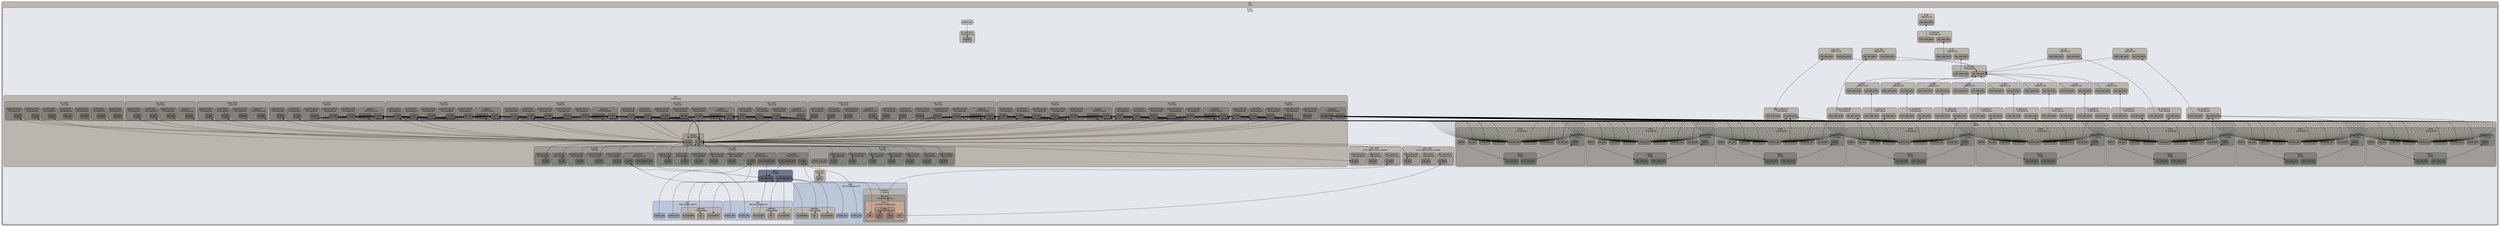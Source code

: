 digraph G {
ranksep="1.3";
subgraph cluster_root {
color="#000000";
fillcolor="#bab6ae";
fontcolor="#000000";
fontname=Arial;
fontsize=14;
label="root \n: Root";
shape=box;
style="rounded, filled";
tooltip="eventq_index&#61;0&#10;\full_system&#61;false&#10;\sim_quantum&#61;0&#10;\time_sync_enable&#61;false&#10;\time_sync_period&#61;100000000000&#10;\time_sync_spin_threshold&#61;100000000";
subgraph cluster_system {
color="#000000";
fillcolor="#e4e7eb";
fontcolor="#000000";
fontname=Arial;
fontsize=14;
label="system \n: System";
shape=box;
style="rounded, filled";
tooltip="auto_unlink_shared_backstore&#61;false&#10;\cache_line_size&#61;64&#10;\eventq_index&#61;0&#10;\exit_on_work_items&#61;true&#10;\init_param&#61;0&#10;\m5ops_base&#61;0&#10;\mem_mode&#61;timing&#10;\mem_ranges&#61;0:536870912&#10;\memories&#61;system.mem_ctrls.dram system.ruby.phys_mem&#10;\mmap_using_noreserve&#61;false&#10;\multi_thread&#61;false&#10;\num_work_ids&#61;16&#10;\readfile&#61;&#10;\redirect_paths&#61;system.redirect_paths0 system.redirect_paths1 system.redirect_paths2&#10;\shadow_rom_ranges&#61;&#10;\shared_backstore&#61;&#10;\symbolfile&#61;&#10;\thermal_components&#61;&#10;\thermal_model&#61;Null&#10;\work_begin_ckpt_count&#61;0&#10;\work_begin_cpu_id_exit&#61;-1&#10;\work_begin_exit_count&#61;0&#10;\work_cpus_ckpt_count&#61;0&#10;\work_end_ckpt_count&#61;0&#10;\work_end_exit_count&#61;0&#10;\work_item_id&#61;-1&#10;\workload&#61;system.workload";
system_system_port [color="#000000", fillcolor="#b6b8bc", fontcolor="#000000", fontname=Arial, fontsize=14, label=system_port, shape=box, style="rounded, filled"];
subgraph cluster_system_dvfs_handler {
color="#000000";
fillcolor="#bab6ae";
fontcolor="#000000";
fontname=Arial;
fontsize=14;
label="dvfs_handler \n: DVFSHandler";
shape=box;
style="rounded, filled";
tooltip="domains&#61;&#10;\enable&#61;false&#10;\eventq_index&#61;0&#10;\sys_clk_domain&#61;system.clk_domain&#10;\transition_latency&#61;100000000";
}

subgraph cluster_system_cpu0 {
color="#000000";
fillcolor="#bbc6d9";
fontcolor="#000000";
fontname=Arial;
fontsize=14;
label="cpu0 \n: X86TimingSimpleCPU";
shape=box;
style="rounded, filled";
tooltip="branchPred&#61;Null&#10;\checker&#61;Null&#10;\clk_domain&#61;system.cpu0.clk_domain&#10;\cpu_id&#61;0&#10;\decoder&#61;system.cpu0.decoder&#10;\do_checkpoint_insts&#61;true&#10;\do_statistics_insts&#61;true&#10;\eventq_index&#61;0&#10;\function_trace&#61;false&#10;\function_trace_start&#61;0&#10;\interrupts&#61;system.cpu0.interrupts&#10;\isa&#61;system.cpu0.isa&#10;\max_insts_all_threads&#61;0&#10;\max_insts_any_thread&#61;0&#10;\mmu&#61;system.cpu0.mmu&#10;\numThreads&#61;1&#10;\power_gating_on_idle&#61;false&#10;\power_model&#61;&#10;\power_state&#61;system.cpu0.power_state&#10;\progress_interval&#61;0&#10;\pwr_gating_latency&#61;300&#10;\simpoint_start_insts&#61;&#10;\socket_id&#61;0&#10;\switched_out&#61;false&#10;\syscallRetryLatency&#61;10000&#10;\system&#61;system&#10;\tracer&#61;system.cpu0.tracer&#10;\workload&#61;system.cpu0.workload";
system_cpu0_icache_port [color="#000000", fillcolor="#959ead", fontcolor="#000000", fontname=Arial, fontsize=14, label=icache_port, shape=box, style="rounded, filled"];
system_cpu0_dcache_port [color="#000000", fillcolor="#959ead", fontcolor="#000000", fontname=Arial, fontsize=14, label=dcache_port, shape=box, style="rounded, filled"];
subgraph cluster_system_cpu0_mmu {
color="#000000";
fillcolor="#bab6ae";
fontcolor="#000000";
fontname=Arial;
fontsize=14;
label="mmu \n: X86MMU";
shape=box;
style="rounded, filled";
tooltip="dtb&#61;system.cpu0.mmu.dtb&#10;\eventq_index&#61;0&#10;\itb&#61;system.cpu0.mmu.itb";
subgraph cluster_system_cpu0_mmu_itb {
color="#000000";
fillcolor="#9f9c95";
fontcolor="#000000";
fontname=Arial;
fontsize=14;
label="itb \n: X86TLB";
shape=box;
style="rounded, filled";
tooltip="entry_type&#61;instruction&#10;\eventq_index&#61;0&#10;\next_level&#61;Null&#10;\size&#61;64&#10;\system&#61;system&#10;\walker&#61;system.cpu0.mmu.itb.walker";
subgraph cluster_system_cpu0_mmu_itb_walker {
color="#000000";
fillcolor="#84827c";
fontcolor="#000000";
fontname=Arial;
fontsize=14;
label="walker \n: X86PagetableWalker";
shape=box;
style="rounded, filled";
tooltip="clk_domain&#61;system.cpu0.clk_domain&#10;\eventq_index&#61;0&#10;\num_squash_per_cycle&#61;4&#10;\power_model&#61;&#10;\power_state&#61;system.cpu0.mmu.itb.walker.power_state&#10;\system&#61;system";
subgraph cluster_system_cpu0_mmu_itb_walker_power_state {
color="#000000";
fillcolor="#6a6863";
fontcolor="#000000";
fontname=Arial;
fontsize=14;
label="power_state \n: PowerState";
shape=box;
style="rounded, filled";
tooltip="clk_gate_bins&#61;20&#10;\clk_gate_max&#61;1000000000000&#10;\clk_gate_min&#61;1000&#10;\default_state&#61;UNDEFINED&#10;\eventq_index&#61;0&#10;\leaders&#61;&#10;\possible_states&#61;";
}

}

}

subgraph cluster_system_cpu0_mmu_dtb {
color="#000000";
fillcolor="#9f9c95";
fontcolor="#000000";
fontname=Arial;
fontsize=14;
label="dtb \n: X86TLB";
shape=box;
style="rounded, filled";
tooltip="entry_type&#61;data&#10;\eventq_index&#61;0&#10;\next_level&#61;Null&#10;\size&#61;64&#10;\system&#61;system&#10;\walker&#61;system.cpu0.mmu.dtb.walker";
subgraph cluster_system_cpu0_mmu_dtb_walker {
color="#000000";
fillcolor="#84827c";
fontcolor="#000000";
fontname=Arial;
fontsize=14;
label="walker \n: X86PagetableWalker";
shape=box;
style="rounded, filled";
tooltip="clk_domain&#61;system.cpu0.clk_domain&#10;\eventq_index&#61;0&#10;\num_squash_per_cycle&#61;4&#10;\power_model&#61;&#10;\power_state&#61;system.cpu0.mmu.dtb.walker.power_state&#10;\system&#61;system";
subgraph cluster_system_cpu0_mmu_dtb_walker_power_state {
color="#000000";
fillcolor="#6a6863";
fontcolor="#000000";
fontname=Arial;
fontsize=14;
label="power_state \n: PowerState";
shape=box;
style="rounded, filled";
tooltip="clk_gate_bins&#61;20&#10;\clk_gate_max&#61;1000000000000&#10;\clk_gate_min&#61;1000&#10;\default_state&#61;UNDEFINED&#10;\eventq_index&#61;0&#10;\leaders&#61;&#10;\possible_states&#61;";
}

}

}

}

subgraph cluster_system_cpu0_tracer {
color="#000000";
fillcolor="#bab6ae";
fontcolor="#000000";
fontname=Arial;
fontsize=14;
label="tracer \n: ExeTracer";
shape=box;
style="rounded, filled";
tooltip="disassembler&#61;system.cpu0.tracer.disassembler&#10;\eventq_index&#61;0";
subgraph cluster_system_cpu0_tracer_disassembler {
color="#000000";
fillcolor="#9f9c95";
fontcolor="#000000";
fontname=Arial;
fontsize=14;
label="disassembler \n: InstDisassembler";
shape=box;
style="rounded, filled";
tooltip="eventq_index&#61;0";
}

}

subgraph cluster_system_cpu0_power_state {
color="#000000";
fillcolor="#bab6ae";
fontcolor="#000000";
fontname=Arial;
fontsize=14;
label="power_state \n: PowerState";
shape=box;
style="rounded, filled";
tooltip="clk_gate_bins&#61;20&#10;\clk_gate_max&#61;1000000000000&#10;\clk_gate_min&#61;1000&#10;\default_state&#61;UNDEFINED&#10;\eventq_index&#61;0&#10;\leaders&#61;&#10;\possible_states&#61;ON CLK_GATED OFF";
}

subgraph cluster_system_cpu0_clk_domain {
color="#000000";
fillcolor="#bab6ae";
fontcolor="#000000";
fontname=Arial;
fontsize=14;
label="clk_domain \n: SrcClockDomain";
shape=box;
style="rounded, filled";
tooltip="clock&#61;500&#10;\domain_id&#61;-1&#10;\eventq_index&#61;0&#10;\init_perf_level&#61;0&#10;\voltage_domain&#61;system.cpu0.clk_domain.voltage_domain";
subgraph cluster_system_cpu0_clk_domain_voltage_domain {
color="#000000";
fillcolor="#9f9c95";
fontcolor="#000000";
fontname=Arial;
fontsize=14;
label="voltage_domain \n: VoltageDomain";
shape=box;
style="rounded, filled";
tooltip="eventq_index&#61;0&#10;\voltage&#61;1.0";
}

}

subgraph cluster_system_cpu0_isa {
color="#000000";
fillcolor="#bab6ae";
fontcolor="#000000";
fontname=Arial;
fontsize=14;
label="isa \n: X86ISA";
shape=box;
style="rounded, filled";
tooltip="APMInfo&#61;2147483672 1752462657 1769238117 1145913699&#10;\CacheParams&#61;0 0 0 0&#10;\ExtendedFeatures&#61;0 25165824 0 0&#10;\ExtendedState&#61;0 0 0 0 0 0 0 0&#10;\FamilyModelStepping&#61;134993 2053 4024171519 521&#10;\FamilyModelSteppingBrandFeatures&#61;134993 1029 3956538367 131073&#10;\L1CacheAndTLB&#61;4278779656 4280352544 1073873216 1073873216&#10;\L2L3CacheAndL2TLB&#61;0 1107313152 0 67141952&#10;\LongModeAddressSize&#61;12336 0 0 0&#10;\eventq_index&#61;0&#10;\name_string&#61;Fake gem5 x86_64 CPU&#10;\vendor_string&#61;M5 Simulator";
}

subgraph cluster_system_cpu0_decoder {
color="#000000";
fillcolor="#bab6ae";
fontcolor="#000000";
fontname=Arial;
fontsize=14;
label="decoder \n: X86Decoder";
shape=box;
style="rounded, filled";
tooltip="eventq_index&#61;0&#10;\isa&#61;system.cpu0.isa";
}

subgraph cluster_system_cpu0_workload {
color="#000000";
fillcolor="#bab6ae";
fontcolor="#000000";
fontname=Arial;
fontsize=14;
label="workload \n: Process";
shape=box;
style="rounded, filled";
tooltip="cmd&#61;./histogram/bin/histogram_naive&#10;\cwd&#61;/d/hpc/home/ml7363/RS2025/fourth_homework_cs/task1&#10;\drivers&#61;system.cpu0.workload.drivers0 system.cpu0.workload.drivers1&#10;\egid&#61;100&#10;\env&#61;LD_LIBRARY_PATH=/opt/rocm/lib:/opt/rocm/hcc/lib:/opt/rocm/hsa/lib:/opt/rocm/hip/lib:/opt/rocm/libhsakmt/lib:/opt/rocm/miopen/lib:/opt/rocm/miopengemm/lib:/opt/rocm/hipblas/lib:/opt/rocm/rocblas/lib:/usr/lib/x86_64-linux-gnu HOME=/d/hpc/home/ml7363 HSA_ENABLE_INTERRUPT=1 HSA_ENABLE_SDMA=0&#10;\errout&#61;cerr&#10;\euid&#61;100&#10;\eventq_index&#61;0&#10;\executable&#61;././histogram/bin/histogram_naive&#10;\gid&#61;100&#10;\input&#61;cin&#10;\kvmInSE&#61;false&#10;\maxStackSize&#61;67108864&#10;\output&#61;cout&#10;\pgid&#61;100&#10;\pid&#61;100&#10;\ppid&#61;0&#10;\release&#61;5.1.0&#10;\simpoint&#61;0&#10;\system&#61;system&#10;\uid&#61;100&#10;\useArchPT&#61;false";
subgraph cluster_system_cpu0_workload_drivers0 {
color="#000000";
fillcolor="#9f9c95";
fontcolor="#000000";
fontname=Arial;
fontsize=14;
label="drivers0 \n: GPUComputeDriver";
shape=box;
style="rounded, filled";
tooltip="dGPUPoolID&#61;0&#10;\device&#61;system.cpu0.workload.drivers0.device&#10;\eventq_index&#61;0&#10;\filename&#61;kfd&#10;\gfxVersion&#61;gfx902&#10;\isdGPU&#61;false&#10;\m_type&#61;5";
subgraph cluster_system_cpu0_workload_drivers0_device {
color="#000000";
fillcolor="#c7a793";
fontcolor="#000000";
fontname=Arial;
fontsize=14;
label="device \n: GPUCommandProcessor";
shape=box;
style="rounded, filled";
tooltip="clk_domain&#61;system.cpu0.clk_domain&#10;\dispatcher&#61;system.cpu0.workload.drivers0.device.dispatcher&#10;\eventq_index&#61;0&#10;\hsapp&#61;system.cpu0.workload.drivers0.device.hsapp&#10;\power_model&#61;&#10;\power_state&#61;system.cpu0.workload.drivers0.device.power_state&#10;\sid&#61;0&#10;\ssid&#61;0&#10;\system&#61;system&#10;\target_non_blit_kernel_id&#61;0&#10;\walker&#61;system.cpu0.workload.drivers0.device.walker";
system_cpu0_workload_drivers0_device_dma [color="#000000", fillcolor="#9f8575", fontcolor="#000000", fontname=Arial, fontsize=14, label=dma, shape=box, style="rounded, filled"];
system_cpu0_workload_drivers0_device_pio [color="#000000", fillcolor="#9f8575", fontcolor="#000000", fontname=Arial, fontsize=14, label=pio, shape=box, style="rounded, filled"];
subgraph cluster_system_cpu0_workload_drivers0_device_walker {
color="#000000";
fillcolor="#bab6ae";
fontcolor="#000000";
fontname=Arial;
fontsize=14;
label="walker \n: VegaPagetableWalker";
shape=box;
style="rounded, filled";
tooltip="clk_domain&#61;system.cpu0.clk_domain&#10;\eventq_index&#61;0&#10;\power_model&#61;&#10;\power_state&#61;system.cpu0.workload.drivers0.device.walker.power_state&#10;\system&#61;system";
subgraph cluster_system_cpu0_workload_drivers0_device_walker_power_state {
color="#000000";
fillcolor="#9f9c95";
fontcolor="#000000";
fontname=Arial;
fontsize=14;
label="power_state \n: PowerState";
shape=box;
style="rounded, filled";
tooltip="clk_gate_bins&#61;20&#10;\clk_gate_max&#61;1000000000000&#10;\clk_gate_min&#61;1000&#10;\default_state&#61;UNDEFINED&#10;\eventq_index&#61;0&#10;\leaders&#61;&#10;\possible_states&#61;";
}

}

subgraph cluster_system_cpu0_workload_drivers0_device_power_state {
color="#000000";
fillcolor="#bab6ae";
fontcolor="#000000";
fontname=Arial;
fontsize=14;
label="power_state \n: PowerState";
shape=box;
style="rounded, filled";
tooltip="clk_gate_bins&#61;20&#10;\clk_gate_max&#61;1000000000000&#10;\clk_gate_min&#61;1000&#10;\default_state&#61;UNDEFINED&#10;\eventq_index&#61;0&#10;\leaders&#61;&#10;\possible_states&#61;";
}

subgraph cluster_system_cpu0_workload_drivers0_device_hsapp {
color="#000000";
fillcolor="#aa8f7e";
fontcolor="#000000";
fontname=Arial;
fontsize=14;
label="hsapp \n: HSAPacketProcessor";
shape=box;
style="rounded, filled";
tooltip="clk_domain&#61;system.cpu0.clk_domain&#10;\eventq_index&#61;0&#10;\numHWQueues&#61;10&#10;\pioAddr&#61;536870912&#10;\pktProcessDelay&#61;4400000&#10;\power_model&#61;&#10;\power_state&#61;system.cpu0.workload.drivers0.device.hsapp.power_state&#10;\sid&#61;0&#10;\ssid&#61;0&#10;\system&#61;system&#10;\wakeupDelay&#61;100000000&#10;\walker&#61;system.cpu0.workload.drivers0.device.hsapp.walker";
system_cpu0_workload_drivers0_device_hsapp_dma [color="#000000", fillcolor="#887264", fontcolor="#000000", fontname=Arial, fontsize=14, label=dma, shape=box, style="rounded, filled"];
system_cpu0_workload_drivers0_device_hsapp_pio [color="#000000", fillcolor="#887264", fontcolor="#000000", fontname=Arial, fontsize=14, label=pio, shape=box, style="rounded, filled"];
subgraph cluster_system_cpu0_workload_drivers0_device_hsapp_walker {
color="#000000";
fillcolor="#bab6ae";
fontcolor="#000000";
fontname=Arial;
fontsize=14;
label="walker \n: VegaPagetableWalker";
shape=box;
style="rounded, filled";
tooltip="clk_domain&#61;system.cpu0.clk_domain&#10;\eventq_index&#61;0&#10;\power_model&#61;&#10;\power_state&#61;system.cpu0.workload.drivers0.device.hsapp.walker.power_state&#10;\system&#61;system";
subgraph cluster_system_cpu0_workload_drivers0_device_hsapp_walker_power_state {
color="#000000";
fillcolor="#9f9c95";
fontcolor="#000000";
fontname=Arial;
fontsize=14;
label="power_state \n: PowerState";
shape=box;
style="rounded, filled";
tooltip="clk_gate_bins&#61;20&#10;\clk_gate_max&#61;1000000000000&#10;\clk_gate_min&#61;1000&#10;\default_state&#61;UNDEFINED&#10;\eventq_index&#61;0&#10;\leaders&#61;&#10;\possible_states&#61;";
}

}

subgraph cluster_system_cpu0_workload_drivers0_device_hsapp_power_state {
color="#000000";
fillcolor="#bab6ae";
fontcolor="#000000";
fontname=Arial;
fontsize=14;
label="power_state \n: PowerState";
shape=box;
style="rounded, filled";
tooltip="clk_gate_bins&#61;20&#10;\clk_gate_max&#61;1000000000000&#10;\clk_gate_min&#61;1000&#10;\default_state&#61;UNDEFINED&#10;\eventq_index&#61;0&#10;\leaders&#61;&#10;\possible_states&#61;";
}

}

subgraph cluster_system_cpu0_workload_drivers0_device_dispatcher {
color="#000000";
fillcolor="#bab6ae";
fontcolor="#000000";
fontname=Arial;
fontsize=14;
label="dispatcher \n: GPUDispatcher";
shape=box;
style="rounded, filled";
tooltip="eventq_index&#61;0&#10;\kernel_exit_events&#61;true";
}

}

}

subgraph cluster_system_cpu0_workload_drivers1 {
color="#000000";
fillcolor="#9f9c95";
fontcolor="#000000";
fontname=Arial;
fontsize=14;
label="drivers1 \n: GPURenderDriver";
shape=box;
style="rounded, filled";
tooltip="eventq_index&#61;0&#10;\filename&#61;dri/renderD128";
}

}

subgraph cluster_system_cpu0_interrupts {
color="#000000";
fillcolor="#bab6ae";
fontcolor="#000000";
fontname=Arial;
fontsize=14;
label="interrupts \n: X86LocalApic";
shape=box;
style="rounded, filled";
tooltip="clk_domain&#61;system.cpu0.interrupts.clk_domain&#10;\eventq_index&#61;0&#10;\int_latency&#61;1000&#10;\pio_latency&#61;100000&#10;\system&#61;system";
system_cpu0_interrupts_int_requestor [color="#000000", fillcolor="#94918b", fontcolor="#000000", fontname=Arial, fontsize=14, label=int_requestor, shape=box, style="rounded, filled"];
system_cpu0_interrupts_int_responder [color="#000000", fillcolor="#94918b", fontcolor="#000000", fontname=Arial, fontsize=14, label=int_responder, shape=box, style="rounded, filled"];
system_cpu0_interrupts_pio [color="#000000", fillcolor="#94918b", fontcolor="#000000", fontname=Arial, fontsize=14, label=pio, shape=box, style="rounded, filled"];
subgraph cluster_system_cpu0_interrupts_clk_domain {
color="#000000";
fillcolor="#9f9c95";
fontcolor="#000000";
fontname=Arial;
fontsize=14;
label="clk_domain \n: DerivedClockDomain";
shape=box;
style="rounded, filled";
tooltip="clk_divider&#61;16&#10;\clk_domain&#61;system.cpu0.clk_domain&#10;\eventq_index&#61;0";
}

}

}

subgraph cluster_system_cpu1 {
color="#000000";
fillcolor="#bbc6d9";
fontcolor="#000000";
fontname=Arial;
fontsize=14;
label="cpu1 \n: X86TimingSimpleCPU";
shape=box;
style="rounded, filled";
tooltip="branchPred&#61;Null&#10;\checker&#61;Null&#10;\clk_domain&#61;system.cpu1.clk_domain&#10;\cpu_id&#61;1&#10;\decoder&#61;system.cpu1.decoder&#10;\do_checkpoint_insts&#61;true&#10;\do_statistics_insts&#61;true&#10;\eventq_index&#61;0&#10;\function_trace&#61;false&#10;\function_trace_start&#61;0&#10;\interrupts&#61;system.cpu1.interrupts&#10;\isa&#61;system.cpu1.isa&#10;\max_insts_all_threads&#61;0&#10;\max_insts_any_thread&#61;0&#10;\mmu&#61;system.cpu1.mmu&#10;\numThreads&#61;1&#10;\power_gating_on_idle&#61;false&#10;\power_model&#61;&#10;\power_state&#61;system.cpu1.power_state&#10;\progress_interval&#61;0&#10;\pwr_gating_latency&#61;300&#10;\simpoint_start_insts&#61;&#10;\socket_id&#61;0&#10;\switched_out&#61;false&#10;\syscallRetryLatency&#61;10000&#10;\system&#61;system&#10;\tracer&#61;system.cpu1.tracer&#10;\workload&#61;system.cpu0.workload";
system_cpu1_icache_port [color="#000000", fillcolor="#959ead", fontcolor="#000000", fontname=Arial, fontsize=14, label=icache_port, shape=box, style="rounded, filled"];
system_cpu1_dcache_port [color="#000000", fillcolor="#959ead", fontcolor="#000000", fontname=Arial, fontsize=14, label=dcache_port, shape=box, style="rounded, filled"];
subgraph cluster_system_cpu1_mmu {
color="#000000";
fillcolor="#bab6ae";
fontcolor="#000000";
fontname=Arial;
fontsize=14;
label="mmu \n: X86MMU";
shape=box;
style="rounded, filled";
tooltip="dtb&#61;system.cpu1.mmu.dtb&#10;\eventq_index&#61;0&#10;\itb&#61;system.cpu1.mmu.itb";
subgraph cluster_system_cpu1_mmu_itb {
color="#000000";
fillcolor="#9f9c95";
fontcolor="#000000";
fontname=Arial;
fontsize=14;
label="itb \n: X86TLB";
shape=box;
style="rounded, filled";
tooltip="entry_type&#61;instruction&#10;\eventq_index&#61;0&#10;\next_level&#61;Null&#10;\size&#61;64&#10;\system&#61;system&#10;\walker&#61;system.cpu1.mmu.itb.walker";
subgraph cluster_system_cpu1_mmu_itb_walker {
color="#000000";
fillcolor="#84827c";
fontcolor="#000000";
fontname=Arial;
fontsize=14;
label="walker \n: X86PagetableWalker";
shape=box;
style="rounded, filled";
tooltip="clk_domain&#61;system.cpu1.clk_domain&#10;\eventq_index&#61;0&#10;\num_squash_per_cycle&#61;4&#10;\power_model&#61;&#10;\power_state&#61;system.cpu1.mmu.itb.walker.power_state&#10;\system&#61;system";
subgraph cluster_system_cpu1_mmu_itb_walker_power_state {
color="#000000";
fillcolor="#6a6863";
fontcolor="#000000";
fontname=Arial;
fontsize=14;
label="power_state \n: PowerState";
shape=box;
style="rounded, filled";
tooltip="clk_gate_bins&#61;20&#10;\clk_gate_max&#61;1000000000000&#10;\clk_gate_min&#61;1000&#10;\default_state&#61;UNDEFINED&#10;\eventq_index&#61;0&#10;\leaders&#61;&#10;\possible_states&#61;";
}

}

}

subgraph cluster_system_cpu1_mmu_dtb {
color="#000000";
fillcolor="#9f9c95";
fontcolor="#000000";
fontname=Arial;
fontsize=14;
label="dtb \n: X86TLB";
shape=box;
style="rounded, filled";
tooltip="entry_type&#61;data&#10;\eventq_index&#61;0&#10;\next_level&#61;Null&#10;\size&#61;64&#10;\system&#61;system&#10;\walker&#61;system.cpu1.mmu.dtb.walker";
subgraph cluster_system_cpu1_mmu_dtb_walker {
color="#000000";
fillcolor="#84827c";
fontcolor="#000000";
fontname=Arial;
fontsize=14;
label="walker \n: X86PagetableWalker";
shape=box;
style="rounded, filled";
tooltip="clk_domain&#61;system.cpu1.clk_domain&#10;\eventq_index&#61;0&#10;\num_squash_per_cycle&#61;4&#10;\power_model&#61;&#10;\power_state&#61;system.cpu1.mmu.dtb.walker.power_state&#10;\system&#61;system";
subgraph cluster_system_cpu1_mmu_dtb_walker_power_state {
color="#000000";
fillcolor="#6a6863";
fontcolor="#000000";
fontname=Arial;
fontsize=14;
label="power_state \n: PowerState";
shape=box;
style="rounded, filled";
tooltip="clk_gate_bins&#61;20&#10;\clk_gate_max&#61;1000000000000&#10;\clk_gate_min&#61;1000&#10;\default_state&#61;UNDEFINED&#10;\eventq_index&#61;0&#10;\leaders&#61;&#10;\possible_states&#61;";
}

}

}

}

subgraph cluster_system_cpu1_tracer {
color="#000000";
fillcolor="#bab6ae";
fontcolor="#000000";
fontname=Arial;
fontsize=14;
label="tracer \n: ExeTracer";
shape=box;
style="rounded, filled";
tooltip="disassembler&#61;system.cpu1.tracer.disassembler&#10;\eventq_index&#61;0";
subgraph cluster_system_cpu1_tracer_disassembler {
color="#000000";
fillcolor="#9f9c95";
fontcolor="#000000";
fontname=Arial;
fontsize=14;
label="disassembler \n: InstDisassembler";
shape=box;
style="rounded, filled";
tooltip="eventq_index&#61;0";
}

}

subgraph cluster_system_cpu1_power_state {
color="#000000";
fillcolor="#bab6ae";
fontcolor="#000000";
fontname=Arial;
fontsize=14;
label="power_state \n: PowerState";
shape=box;
style="rounded, filled";
tooltip="clk_gate_bins&#61;20&#10;\clk_gate_max&#61;1000000000000&#10;\clk_gate_min&#61;1000&#10;\default_state&#61;UNDEFINED&#10;\eventq_index&#61;0&#10;\leaders&#61;&#10;\possible_states&#61;ON CLK_GATED OFF";
}

subgraph cluster_system_cpu1_clk_domain {
color="#000000";
fillcolor="#bab6ae";
fontcolor="#000000";
fontname=Arial;
fontsize=14;
label="clk_domain \n: SrcClockDomain";
shape=box;
style="rounded, filled";
tooltip="clock&#61;500&#10;\domain_id&#61;-1&#10;\eventq_index&#61;0&#10;\init_perf_level&#61;0&#10;\voltage_domain&#61;system.cpu1.clk_domain.voltage_domain";
subgraph cluster_system_cpu1_clk_domain_voltage_domain {
color="#000000";
fillcolor="#9f9c95";
fontcolor="#000000";
fontname=Arial;
fontsize=14;
label="voltage_domain \n: VoltageDomain";
shape=box;
style="rounded, filled";
tooltip="eventq_index&#61;0&#10;\voltage&#61;1.0";
}

}

subgraph cluster_system_cpu1_isa {
color="#000000";
fillcolor="#bab6ae";
fontcolor="#000000";
fontname=Arial;
fontsize=14;
label="isa \n: X86ISA";
shape=box;
style="rounded, filled";
tooltip="APMInfo&#61;2147483672 1752462657 1769238117 1145913699&#10;\CacheParams&#61;0 0 0 0&#10;\ExtendedFeatures&#61;0 25165824 0 0&#10;\ExtendedState&#61;0 0 0 0 0 0 0 0&#10;\FamilyModelStepping&#61;134993 2053 4024171519 521&#10;\FamilyModelSteppingBrandFeatures&#61;134993 1029 3956538367 131073&#10;\L1CacheAndTLB&#61;4278779656 4280352544 1073873216 1073873216&#10;\L2L3CacheAndL2TLB&#61;0 1107313152 0 67141952&#10;\LongModeAddressSize&#61;12336 0 0 0&#10;\eventq_index&#61;0&#10;\name_string&#61;Fake gem5 x86_64 CPU&#10;\vendor_string&#61;M5 Simulator";
}

subgraph cluster_system_cpu1_decoder {
color="#000000";
fillcolor="#bab6ae";
fontcolor="#000000";
fontname=Arial;
fontsize=14;
label="decoder \n: X86Decoder";
shape=box;
style="rounded, filled";
tooltip="eventq_index&#61;0&#10;\isa&#61;system.cpu1.isa";
}

subgraph cluster_system_cpu1_interrupts {
color="#000000";
fillcolor="#bab6ae";
fontcolor="#000000";
fontname=Arial;
fontsize=14;
label="interrupts \n: X86LocalApic";
shape=box;
style="rounded, filled";
tooltip="clk_domain&#61;system.cpu1.interrupts.clk_domain&#10;\eventq_index&#61;0&#10;\int_latency&#61;1000&#10;\pio_latency&#61;100000&#10;\system&#61;system";
system_cpu1_interrupts_int_requestor [color="#000000", fillcolor="#94918b", fontcolor="#000000", fontname=Arial, fontsize=14, label=int_requestor, shape=box, style="rounded, filled"];
system_cpu1_interrupts_int_responder [color="#000000", fillcolor="#94918b", fontcolor="#000000", fontname=Arial, fontsize=14, label=int_responder, shape=box, style="rounded, filled"];
system_cpu1_interrupts_pio [color="#000000", fillcolor="#94918b", fontcolor="#000000", fontname=Arial, fontsize=14, label=pio, shape=box, style="rounded, filled"];
subgraph cluster_system_cpu1_interrupts_clk_domain {
color="#000000";
fillcolor="#9f9c95";
fontcolor="#000000";
fontname=Arial;
fontsize=14;
label="clk_domain \n: DerivedClockDomain";
shape=box;
style="rounded, filled";
tooltip="clk_divider&#61;16&#10;\clk_domain&#61;system.cpu1.clk_domain&#10;\eventq_index&#61;0";
}

}

}

subgraph cluster_system_cpu2 {
color="#000000";
fillcolor="#bbc6d9";
fontcolor="#000000";
fontname=Arial;
fontsize=14;
label="cpu2 \n: X86TimingSimpleCPU";
shape=box;
style="rounded, filled";
tooltip="branchPred&#61;Null&#10;\checker&#61;Null&#10;\clk_domain&#61;system.cpu2.clk_domain&#10;\cpu_id&#61;2&#10;\decoder&#61;system.cpu2.decoder&#10;\do_checkpoint_insts&#61;true&#10;\do_statistics_insts&#61;true&#10;\eventq_index&#61;0&#10;\function_trace&#61;false&#10;\function_trace_start&#61;0&#10;\interrupts&#61;system.cpu2.interrupts&#10;\isa&#61;system.cpu2.isa&#10;\max_insts_all_threads&#61;0&#10;\max_insts_any_thread&#61;0&#10;\mmu&#61;system.cpu2.mmu&#10;\numThreads&#61;1&#10;\power_gating_on_idle&#61;false&#10;\power_model&#61;&#10;\power_state&#61;system.cpu2.power_state&#10;\progress_interval&#61;0&#10;\pwr_gating_latency&#61;300&#10;\simpoint_start_insts&#61;&#10;\socket_id&#61;0&#10;\switched_out&#61;false&#10;\syscallRetryLatency&#61;10000&#10;\system&#61;system&#10;\tracer&#61;system.cpu2.tracer&#10;\workload&#61;system.cpu0.workload";
system_cpu2_icache_port [color="#000000", fillcolor="#959ead", fontcolor="#000000", fontname=Arial, fontsize=14, label=icache_port, shape=box, style="rounded, filled"];
system_cpu2_dcache_port [color="#000000", fillcolor="#959ead", fontcolor="#000000", fontname=Arial, fontsize=14, label=dcache_port, shape=box, style="rounded, filled"];
subgraph cluster_system_cpu2_mmu {
color="#000000";
fillcolor="#bab6ae";
fontcolor="#000000";
fontname=Arial;
fontsize=14;
label="mmu \n: X86MMU";
shape=box;
style="rounded, filled";
tooltip="dtb&#61;system.cpu2.mmu.dtb&#10;\eventq_index&#61;0&#10;\itb&#61;system.cpu2.mmu.itb";
subgraph cluster_system_cpu2_mmu_itb {
color="#000000";
fillcolor="#9f9c95";
fontcolor="#000000";
fontname=Arial;
fontsize=14;
label="itb \n: X86TLB";
shape=box;
style="rounded, filled";
tooltip="entry_type&#61;instruction&#10;\eventq_index&#61;0&#10;\next_level&#61;Null&#10;\size&#61;64&#10;\system&#61;system&#10;\walker&#61;system.cpu2.mmu.itb.walker";
subgraph cluster_system_cpu2_mmu_itb_walker {
color="#000000";
fillcolor="#84827c";
fontcolor="#000000";
fontname=Arial;
fontsize=14;
label="walker \n: X86PagetableWalker";
shape=box;
style="rounded, filled";
tooltip="clk_domain&#61;system.cpu2.clk_domain&#10;\eventq_index&#61;0&#10;\num_squash_per_cycle&#61;4&#10;\power_model&#61;&#10;\power_state&#61;system.cpu2.mmu.itb.walker.power_state&#10;\system&#61;system";
subgraph cluster_system_cpu2_mmu_itb_walker_power_state {
color="#000000";
fillcolor="#6a6863";
fontcolor="#000000";
fontname=Arial;
fontsize=14;
label="power_state \n: PowerState";
shape=box;
style="rounded, filled";
tooltip="clk_gate_bins&#61;20&#10;\clk_gate_max&#61;1000000000000&#10;\clk_gate_min&#61;1000&#10;\default_state&#61;UNDEFINED&#10;\eventq_index&#61;0&#10;\leaders&#61;&#10;\possible_states&#61;";
}

}

}

subgraph cluster_system_cpu2_mmu_dtb {
color="#000000";
fillcolor="#9f9c95";
fontcolor="#000000";
fontname=Arial;
fontsize=14;
label="dtb \n: X86TLB";
shape=box;
style="rounded, filled";
tooltip="entry_type&#61;data&#10;\eventq_index&#61;0&#10;\next_level&#61;Null&#10;\size&#61;64&#10;\system&#61;system&#10;\walker&#61;system.cpu2.mmu.dtb.walker";
subgraph cluster_system_cpu2_mmu_dtb_walker {
color="#000000";
fillcolor="#84827c";
fontcolor="#000000";
fontname=Arial;
fontsize=14;
label="walker \n: X86PagetableWalker";
shape=box;
style="rounded, filled";
tooltip="clk_domain&#61;system.cpu2.clk_domain&#10;\eventq_index&#61;0&#10;\num_squash_per_cycle&#61;4&#10;\power_model&#61;&#10;\power_state&#61;system.cpu2.mmu.dtb.walker.power_state&#10;\system&#61;system";
subgraph cluster_system_cpu2_mmu_dtb_walker_power_state {
color="#000000";
fillcolor="#6a6863";
fontcolor="#000000";
fontname=Arial;
fontsize=14;
label="power_state \n: PowerState";
shape=box;
style="rounded, filled";
tooltip="clk_gate_bins&#61;20&#10;\clk_gate_max&#61;1000000000000&#10;\clk_gate_min&#61;1000&#10;\default_state&#61;UNDEFINED&#10;\eventq_index&#61;0&#10;\leaders&#61;&#10;\possible_states&#61;";
}

}

}

}

subgraph cluster_system_cpu2_tracer {
color="#000000";
fillcolor="#bab6ae";
fontcolor="#000000";
fontname=Arial;
fontsize=14;
label="tracer \n: ExeTracer";
shape=box;
style="rounded, filled";
tooltip="disassembler&#61;system.cpu2.tracer.disassembler&#10;\eventq_index&#61;0";
subgraph cluster_system_cpu2_tracer_disassembler {
color="#000000";
fillcolor="#9f9c95";
fontcolor="#000000";
fontname=Arial;
fontsize=14;
label="disassembler \n: InstDisassembler";
shape=box;
style="rounded, filled";
tooltip="eventq_index&#61;0";
}

}

subgraph cluster_system_cpu2_power_state {
color="#000000";
fillcolor="#bab6ae";
fontcolor="#000000";
fontname=Arial;
fontsize=14;
label="power_state \n: PowerState";
shape=box;
style="rounded, filled";
tooltip="clk_gate_bins&#61;20&#10;\clk_gate_max&#61;1000000000000&#10;\clk_gate_min&#61;1000&#10;\default_state&#61;UNDEFINED&#10;\eventq_index&#61;0&#10;\leaders&#61;&#10;\possible_states&#61;ON CLK_GATED OFF";
}

subgraph cluster_system_cpu2_clk_domain {
color="#000000";
fillcolor="#bab6ae";
fontcolor="#000000";
fontname=Arial;
fontsize=14;
label="clk_domain \n: SrcClockDomain";
shape=box;
style="rounded, filled";
tooltip="clock&#61;500&#10;\domain_id&#61;-1&#10;\eventq_index&#61;0&#10;\init_perf_level&#61;0&#10;\voltage_domain&#61;system.cpu2.clk_domain.voltage_domain";
subgraph cluster_system_cpu2_clk_domain_voltage_domain {
color="#000000";
fillcolor="#9f9c95";
fontcolor="#000000";
fontname=Arial;
fontsize=14;
label="voltage_domain \n: VoltageDomain";
shape=box;
style="rounded, filled";
tooltip="eventq_index&#61;0&#10;\voltage&#61;1.0";
}

}

subgraph cluster_system_cpu2_isa {
color="#000000";
fillcolor="#bab6ae";
fontcolor="#000000";
fontname=Arial;
fontsize=14;
label="isa \n: X86ISA";
shape=box;
style="rounded, filled";
tooltip="APMInfo&#61;2147483672 1752462657 1769238117 1145913699&#10;\CacheParams&#61;0 0 0 0&#10;\ExtendedFeatures&#61;0 25165824 0 0&#10;\ExtendedState&#61;0 0 0 0 0 0 0 0&#10;\FamilyModelStepping&#61;134993 2053 4024171519 521&#10;\FamilyModelSteppingBrandFeatures&#61;134993 1029 3956538367 131073&#10;\L1CacheAndTLB&#61;4278779656 4280352544 1073873216 1073873216&#10;\L2L3CacheAndL2TLB&#61;0 1107313152 0 67141952&#10;\LongModeAddressSize&#61;12336 0 0 0&#10;\eventq_index&#61;0&#10;\name_string&#61;Fake gem5 x86_64 CPU&#10;\vendor_string&#61;M5 Simulator";
}

subgraph cluster_system_cpu2_decoder {
color="#000000";
fillcolor="#bab6ae";
fontcolor="#000000";
fontname=Arial;
fontsize=14;
label="decoder \n: X86Decoder";
shape=box;
style="rounded, filled";
tooltip="eventq_index&#61;0&#10;\isa&#61;system.cpu2.isa";
}

subgraph cluster_system_cpu2_interrupts {
color="#000000";
fillcolor="#bab6ae";
fontcolor="#000000";
fontname=Arial;
fontsize=14;
label="interrupts \n: X86LocalApic";
shape=box;
style="rounded, filled";
tooltip="clk_domain&#61;system.cpu2.interrupts.clk_domain&#10;\eventq_index&#61;0&#10;\int_latency&#61;1000&#10;\pio_latency&#61;100000&#10;\system&#61;system";
system_cpu2_interrupts_int_requestor [color="#000000", fillcolor="#94918b", fontcolor="#000000", fontname=Arial, fontsize=14, label=int_requestor, shape=box, style="rounded, filled"];
system_cpu2_interrupts_int_responder [color="#000000", fillcolor="#94918b", fontcolor="#000000", fontname=Arial, fontsize=14, label=int_responder, shape=box, style="rounded, filled"];
system_cpu2_interrupts_pio [color="#000000", fillcolor="#94918b", fontcolor="#000000", fontname=Arial, fontsize=14, label=pio, shape=box, style="rounded, filled"];
subgraph cluster_system_cpu2_interrupts_clk_domain {
color="#000000";
fillcolor="#9f9c95";
fontcolor="#000000";
fontname=Arial;
fontsize=14;
label="clk_domain \n: DerivedClockDomain";
shape=box;
style="rounded, filled";
tooltip="clk_divider&#61;16&#10;\clk_domain&#61;system.cpu2.clk_domain&#10;\eventq_index&#61;0";
}

}

}

subgraph cluster_system_cpu3 {
color="#000000";
fillcolor="#bab6ae";
fontcolor="#000000";
fontname=Arial;
fontsize=14;
label="cpu3 \n: Shader";
shape=box;
style="rounded, filled";
tooltip="CUs&#61;system.cpu3.CUs0 system.cpu3.CUs1 system.cpu3.CUs2 system.cpu3.CUs3 system.cpu3.CUs4 system.cpu3.CUs5 system.cpu3.CUs6 system.cpu3.CUs7&#10;\clk_domain&#61;system.cpu3.clk_domain&#10;\cpu_pointer&#61;system.cpu0&#10;\cu_per_sqc&#61;4&#10;\dispatcher&#61;system.cpu0.workload.drivers0.device.dispatcher&#10;\eventq_index&#61;0&#10;\globalmem&#61;65536&#10;\gpu_cmd_proc&#61;system.cpu0.workload.drivers0.device&#10;\idlecu_timeout&#61;0&#10;\impl_kern_end_rel&#61;false&#10;\impl_kern_launch_acq&#61;true&#10;\max_valu_insts&#61;0&#10;\n_wf&#61;10&#10;\power_model&#61;&#10;\power_state&#61;system.cpu3.power_state&#10;\system_hub&#61;Null&#10;\timer_period&#61;10000000&#10;\timing&#61;true&#10;\translation&#61;false";
subgraph cluster_system_cpu3_power_state {
color="#000000";
fillcolor="#9f9c95";
fontcolor="#000000";
fontname=Arial;
fontsize=14;
label="power_state \n: PowerState";
shape=box;
style="rounded, filled";
tooltip="clk_gate_bins&#61;20&#10;\clk_gate_max&#61;1000000000000&#10;\clk_gate_min&#61;1000&#10;\default_state&#61;UNDEFINED&#10;\eventq_index&#61;0&#10;\leaders&#61;&#10;\possible_states&#61;";
}

subgraph cluster_system_cpu3_clk_domain {
color="#000000";
fillcolor="#9f9c95";
fontcolor="#000000";
fontname=Arial;
fontsize=14;
label="clk_domain \n: SrcClockDomain";
shape=box;
style="rounded, filled";
tooltip="clock&#61;1000&#10;\domain_id&#61;-1&#10;\eventq_index&#61;0&#10;\init_perf_level&#61;0&#10;\voltage_domain&#61;system.cpu3.clk_domain.voltage_domain";
subgraph cluster_system_cpu3_clk_domain_voltage_domain {
color="#000000";
fillcolor="#84827c";
fontcolor="#000000";
fontname=Arial;
fontsize=14;
label="voltage_domain \n: VoltageDomain";
shape=box;
style="rounded, filled";
tooltip="eventq_index&#61;0&#10;\voltage&#61;1.0";
}

}

subgraph cluster_system_cpu3_CUs0 {
color="#000000";
fillcolor="#9f9c95";
fontcolor="#000000";
fontname=Arial;
fontsize=14;
label="CUs0 \n: ComputeUnit";
shape=box;
style="rounded, filled";
tooltip="clk_domain&#61;system.cpu3.clk_domain&#10;\coalescer_to_vrf_bus_width&#61;32&#10;\countPages&#61;false&#10;\cu_id&#61;0&#10;\debugSegFault&#61;false&#10;\dpbypass_pipe_length&#61;4&#10;\eventq_index&#61;0&#10;\execPolicy&#61;OLDEST-FIRST&#10;\fetch_depth&#61;2&#10;\functionalTLB&#61;false&#10;\global_mem_queue_size&#61;256&#10;\issue_period&#61;4&#10;\localDataStore&#61;system.cpu3.CUs0.localDataStore&#10;\localMemBarrier&#61;false&#10;\local_mem_queue_size&#61;256&#10;\max_cu_tokens&#61;4&#10;\max_wave_requests&#61;64&#10;\mem_req_latency&#61;50&#10;\mem_resp_latency&#61;50&#10;\memtime_latency&#61;41&#10;\n_wf&#61;10&#10;\num_SIMDs&#61;4&#10;\num_barrier_slots&#61;16&#10;\num_global_mem_pipes&#61;1&#10;\num_scalar_cores&#61;1&#10;\num_scalar_mem_pipes&#61;1&#10;\num_shared_mem_pipes&#61;1&#10;\operand_network_length&#61;1&#10;\out_of_order_data_delivery&#61;false&#10;\perLaneTLB&#61;false&#10;\power_model&#61;&#10;\power_state&#61;system.cpu3.CUs0.power_state&#10;\prefetch_depth&#61;0&#10;\prefetch_prev_type&#61;PF_PHASE&#10;\prefetch_stride&#61;1&#10;\register_file_cache&#61;system.cpu3.CUs0.register_file_cache0 system.cpu3.CUs0.register_file_cache1 system.cpu3.CUs0.register_file_cache2 system.cpu3.CUs0.register_file_cache3&#10;\register_manager&#61;system.cpu3.CUs0.register_manager&#10;\rfc_pipe_length&#61;2&#10;\scalar_mem_queue_size&#61;32&#10;\scalar_mem_req_latency&#61;50&#10;\scalar_mem_resp_latency&#61;0&#10;\scalar_pipe_length&#61;1&#10;\scalar_register_file&#61;system.cpu3.CUs0.scalar_register_file0 system.cpu3.CUs0.scalar_register_file1 system.cpu3.CUs0.scalar_register_file2 system.cpu3.CUs0.scalar_register_file3&#10;\simd_width&#61;16&#10;\spbypass_pipe_length&#61;4&#10;\srf_scm_bus_latency&#61;1&#10;\system&#61;system&#10;\vector_register_file&#61;system.cpu3.CUs0.vector_register_file0 system.cpu3.CUs0.vector_register_file1 system.cpu3.CUs0.vector_register_file2 system.cpu3.CUs0.vector_register_file3&#10;\vrf_gm_bus_latency&#61;1&#10;\vrf_lm_bus_latency&#61;1&#10;\vrf_to_coalescer_bus_width&#61;32&#10;\wavefronts&#61;system.cpu3.CUs0.wavefronts00 system.cpu3.CUs0.wavefronts01 system.cpu3.CUs0.wavefronts02 system.cpu3.CUs0.wavefronts03 system.cpu3.CUs0.wavefronts04 system.cpu3.CUs0.wavefronts05 system.cpu3.CUs0.wavefronts06 system.cpu3.CUs0.wavefronts07 system.cpu3.CUs0.wavefronts08 system.cpu3.CUs0.wavefronts09 system.cpu3.CUs0.wavefronts10 system.cpu3.CUs0.wavefronts11 system.cpu3.CUs0.wavefronts12 system.cpu3.CUs0.wavefronts13 system.cpu3.CUs0.wavefronts14 system.cpu3.CUs0.wavefronts15 system.cpu3.CUs0.wavefronts16 system.cpu3.CUs0.wavefronts17 system.cpu3.CUs0.wavefronts18 system.cpu3.CUs0.wavefronts19 system.cpu3.CUs0.wavefronts20 system.cpu3.CUs0.wavefronts21 system.cpu3.CUs0.wavefronts22 system.cpu3.CUs0.wavefronts23 system.cpu3.CUs0.wavefronts24 system.cpu3.CUs0.wavefronts25 system.cpu3.CUs0.wavefronts26 system.cpu3.CUs0.wavefronts27 system.cpu3.CUs0.wavefronts28 system.cpu3.CUs0.wavefronts29 system.cpu3.CUs0.wavefronts30 system.cpu3.CUs0.wavefronts31 system.cpu3.CUs0.wavefronts32 system.cpu3.CUs0.wavefronts33 system.cpu3.CUs0.wavefronts34 system.cpu3.CUs0.wavefronts35 system.cpu3.CUs0.wavefronts36 system.cpu3.CUs0.wavefronts37 system.cpu3.CUs0.wavefronts38 system.cpu3.CUs0.wavefronts39&#10;\wf_size&#61;64";
system_cpu3_CUs0_memory_port [color="#000000", fillcolor="#7f7c77", fontcolor="#000000", fontname=Arial, fontsize=14, label=memory_port, shape=box, style="rounded, filled"];
system_cpu3_CUs0_translation_port [color="#000000", fillcolor="#7f7c77", fontcolor="#000000", fontname=Arial, fontsize=14, label=translation_port, shape=box, style="rounded, filled"];
system_cpu3_CUs0_sqc_port [color="#000000", fillcolor="#7f7c77", fontcolor="#000000", fontname=Arial, fontsize=14, label=sqc_port, shape=box, style="rounded, filled"];
system_cpu3_CUs0_sqc_tlb_port [color="#000000", fillcolor="#7f7c77", fontcolor="#000000", fontname=Arial, fontsize=14, label=sqc_tlb_port, shape=box, style="rounded, filled"];
system_cpu3_CUs0_scalar_port [color="#000000", fillcolor="#7f7c77", fontcolor="#000000", fontname=Arial, fontsize=14, label=scalar_port, shape=box, style="rounded, filled"];
system_cpu3_CUs0_scalar_tlb_port [color="#000000", fillcolor="#7f7c77", fontcolor="#000000", fontname=Arial, fontsize=14, label=scalar_tlb_port, shape=box, style="rounded, filled"];
system_cpu3_CUs0_gmTokenPort [color="#000000", fillcolor="#7f7c77", fontcolor="#000000", fontname=Arial, fontsize=14, label=gmTokenPort, shape=box, style="rounded, filled"];
system_cpu3_CUs0_ldsPort [color="#000000", fillcolor="#7f7c77", fontcolor="#000000", fontname=Arial, fontsize=14, label=ldsPort, shape=box, style="rounded, filled"];
subgraph cluster_system_cpu3_CUs0_ldsBus {
color="#000000";
fillcolor="#84827c";
fontcolor="#000000";
fontname=Arial;
fontsize=14;
label="ldsBus \n: Bridge";
shape=box;
style="rounded, filled";
tooltip="clk_domain&#61;system.cpu3.clk_domain&#10;\delay&#61;0&#10;\eventq_index&#61;0&#10;\power_model&#61;&#10;\power_state&#61;system.cpu3.CUs0.ldsBus.power_state&#10;\ranges&#61;0:18446744073709551615&#10;\req_size&#61;16&#10;\resp_size&#61;16";
system_cpu3_CUs0_ldsBus_mem_side_port [color="#000000", fillcolor="#6a6863", fontcolor="#000000", fontname=Arial, fontsize=14, label=mem_side_port, shape=box, style="rounded, filled"];
system_cpu3_CUs0_ldsBus_cpu_side_port [color="#000000", fillcolor="#6a6863", fontcolor="#000000", fontname=Arial, fontsize=14, label=cpu_side_port, shape=box, style="rounded, filled"];
subgraph cluster_system_cpu3_CUs0_ldsBus_power_state {
color="#000000";
fillcolor="#6a6863";
fontcolor="#000000";
fontname=Arial;
fontsize=14;
label="power_state \n: PowerState";
shape=box;
style="rounded, filled";
tooltip="clk_gate_bins&#61;20&#10;\clk_gate_max&#61;1000000000000&#10;\clk_gate_min&#61;1000&#10;\default_state&#61;UNDEFINED&#10;\eventq_index&#61;0&#10;\leaders&#61;&#10;\possible_states&#61;";
}

}

subgraph cluster_system_cpu3_CUs0_power_state {
color="#000000";
fillcolor="#84827c";
fontcolor="#000000";
fontname=Arial;
fontsize=14;
label="power_state \n: PowerState";
shape=box;
style="rounded, filled";
tooltip="clk_gate_bins&#61;20&#10;\clk_gate_max&#61;1000000000000&#10;\clk_gate_min&#61;1000&#10;\default_state&#61;UNDEFINED&#10;\eventq_index&#61;0&#10;\leaders&#61;&#10;\possible_states&#61;";
}

subgraph cluster_system_cpu3_CUs0_localDataStore {
color="#000000";
fillcolor="#84827c";
fontcolor="#000000";
fontname=Arial;
fontsize=14;
label="localDataStore \n: LdsState";
shape=box;
style="rounded, filled";
tooltip="bankConflictPenalty&#61;1&#10;\banks&#61;32&#10;\clk_domain&#61;system.cpu3.clk_domain&#10;\eventq_index&#61;0&#10;\power_model&#61;&#10;\power_state&#61;system.cpu3.CUs0.localDataStore.power_state&#10;\range&#61;0:65536&#10;\size&#61;65536";
system_cpu3_CUs0_localDataStore_cuPort [color="#000000", fillcolor="#6a6863", fontcolor="#000000", fontname=Arial, fontsize=14, label=cuPort, shape=box, style="rounded, filled"];
subgraph cluster_system_cpu3_CUs0_localDataStore_power_state {
color="#000000";
fillcolor="#6a6863";
fontcolor="#000000";
fontname=Arial;
fontsize=14;
label="power_state \n: PowerState";
shape=box;
style="rounded, filled";
tooltip="clk_gate_bins&#61;20&#10;\clk_gate_max&#61;1000000000000&#10;\clk_gate_min&#61;1000&#10;\default_state&#61;UNDEFINED&#10;\eventq_index&#61;0&#10;\leaders&#61;&#10;\possible_states&#61;";
}

}

subgraph cluster_system_cpu3_CUs0_wavefronts00 {
color="#000000";
fillcolor="#84827c";
fontcolor="#000000";
fontname=Arial;
fontsize=14;
label="wavefronts00 \n: Wavefront";
shape=box;
style="rounded, filled";
tooltip="eventq_index&#61;0&#10;\max_ib_size&#61;13&#10;\simdId&#61;0&#10;\wf_size&#61;64&#10;\wf_slot_id&#61;0";
}

subgraph cluster_system_cpu3_CUs0_wavefronts01 {
color="#000000";
fillcolor="#84827c";
fontcolor="#000000";
fontname=Arial;
fontsize=14;
label="wavefronts01 \n: Wavefront";
shape=box;
style="rounded, filled";
tooltip="eventq_index&#61;0&#10;\max_ib_size&#61;13&#10;\simdId&#61;0&#10;\wf_size&#61;64&#10;\wf_slot_id&#61;1";
}

subgraph cluster_system_cpu3_CUs0_wavefronts02 {
color="#000000";
fillcolor="#84827c";
fontcolor="#000000";
fontname=Arial;
fontsize=14;
label="wavefronts02 \n: Wavefront";
shape=box;
style="rounded, filled";
tooltip="eventq_index&#61;0&#10;\max_ib_size&#61;13&#10;\simdId&#61;0&#10;\wf_size&#61;64&#10;\wf_slot_id&#61;2";
}

subgraph cluster_system_cpu3_CUs0_wavefronts03 {
color="#000000";
fillcolor="#84827c";
fontcolor="#000000";
fontname=Arial;
fontsize=14;
label="wavefronts03 \n: Wavefront";
shape=box;
style="rounded, filled";
tooltip="eventq_index&#61;0&#10;\max_ib_size&#61;13&#10;\simdId&#61;0&#10;\wf_size&#61;64&#10;\wf_slot_id&#61;3";
}

subgraph cluster_system_cpu3_CUs0_wavefronts04 {
color="#000000";
fillcolor="#84827c";
fontcolor="#000000";
fontname=Arial;
fontsize=14;
label="wavefronts04 \n: Wavefront";
shape=box;
style="rounded, filled";
tooltip="eventq_index&#61;0&#10;\max_ib_size&#61;13&#10;\simdId&#61;0&#10;\wf_size&#61;64&#10;\wf_slot_id&#61;4";
}

subgraph cluster_system_cpu3_CUs0_wavefronts05 {
color="#000000";
fillcolor="#84827c";
fontcolor="#000000";
fontname=Arial;
fontsize=14;
label="wavefronts05 \n: Wavefront";
shape=box;
style="rounded, filled";
tooltip="eventq_index&#61;0&#10;\max_ib_size&#61;13&#10;\simdId&#61;0&#10;\wf_size&#61;64&#10;\wf_slot_id&#61;5";
}

subgraph cluster_system_cpu3_CUs0_wavefronts06 {
color="#000000";
fillcolor="#84827c";
fontcolor="#000000";
fontname=Arial;
fontsize=14;
label="wavefronts06 \n: Wavefront";
shape=box;
style="rounded, filled";
tooltip="eventq_index&#61;0&#10;\max_ib_size&#61;13&#10;\simdId&#61;0&#10;\wf_size&#61;64&#10;\wf_slot_id&#61;6";
}

subgraph cluster_system_cpu3_CUs0_wavefronts07 {
color="#000000";
fillcolor="#84827c";
fontcolor="#000000";
fontname=Arial;
fontsize=14;
label="wavefronts07 \n: Wavefront";
shape=box;
style="rounded, filled";
tooltip="eventq_index&#61;0&#10;\max_ib_size&#61;13&#10;\simdId&#61;0&#10;\wf_size&#61;64&#10;\wf_slot_id&#61;7";
}

subgraph cluster_system_cpu3_CUs0_wavefronts08 {
color="#000000";
fillcolor="#84827c";
fontcolor="#000000";
fontname=Arial;
fontsize=14;
label="wavefronts08 \n: Wavefront";
shape=box;
style="rounded, filled";
tooltip="eventq_index&#61;0&#10;\max_ib_size&#61;13&#10;\simdId&#61;0&#10;\wf_size&#61;64&#10;\wf_slot_id&#61;8";
}

subgraph cluster_system_cpu3_CUs0_wavefronts09 {
color="#000000";
fillcolor="#84827c";
fontcolor="#000000";
fontname=Arial;
fontsize=14;
label="wavefronts09 \n: Wavefront";
shape=box;
style="rounded, filled";
tooltip="eventq_index&#61;0&#10;\max_ib_size&#61;13&#10;\simdId&#61;0&#10;\wf_size&#61;64&#10;\wf_slot_id&#61;9";
}

subgraph cluster_system_cpu3_CUs0_wavefronts10 {
color="#000000";
fillcolor="#84827c";
fontcolor="#000000";
fontname=Arial;
fontsize=14;
label="wavefronts10 \n: Wavefront";
shape=box;
style="rounded, filled";
tooltip="eventq_index&#61;0&#10;\max_ib_size&#61;13&#10;\simdId&#61;1&#10;\wf_size&#61;64&#10;\wf_slot_id&#61;0";
}

subgraph cluster_system_cpu3_CUs0_wavefronts11 {
color="#000000";
fillcolor="#84827c";
fontcolor="#000000";
fontname=Arial;
fontsize=14;
label="wavefronts11 \n: Wavefront";
shape=box;
style="rounded, filled";
tooltip="eventq_index&#61;0&#10;\max_ib_size&#61;13&#10;\simdId&#61;1&#10;\wf_size&#61;64&#10;\wf_slot_id&#61;1";
}

subgraph cluster_system_cpu3_CUs0_wavefronts12 {
color="#000000";
fillcolor="#84827c";
fontcolor="#000000";
fontname=Arial;
fontsize=14;
label="wavefronts12 \n: Wavefront";
shape=box;
style="rounded, filled";
tooltip="eventq_index&#61;0&#10;\max_ib_size&#61;13&#10;\simdId&#61;1&#10;\wf_size&#61;64&#10;\wf_slot_id&#61;2";
}

subgraph cluster_system_cpu3_CUs0_wavefronts13 {
color="#000000";
fillcolor="#84827c";
fontcolor="#000000";
fontname=Arial;
fontsize=14;
label="wavefronts13 \n: Wavefront";
shape=box;
style="rounded, filled";
tooltip="eventq_index&#61;0&#10;\max_ib_size&#61;13&#10;\simdId&#61;1&#10;\wf_size&#61;64&#10;\wf_slot_id&#61;3";
}

subgraph cluster_system_cpu3_CUs0_wavefronts14 {
color="#000000";
fillcolor="#84827c";
fontcolor="#000000";
fontname=Arial;
fontsize=14;
label="wavefronts14 \n: Wavefront";
shape=box;
style="rounded, filled";
tooltip="eventq_index&#61;0&#10;\max_ib_size&#61;13&#10;\simdId&#61;1&#10;\wf_size&#61;64&#10;\wf_slot_id&#61;4";
}

subgraph cluster_system_cpu3_CUs0_wavefronts15 {
color="#000000";
fillcolor="#84827c";
fontcolor="#000000";
fontname=Arial;
fontsize=14;
label="wavefronts15 \n: Wavefront";
shape=box;
style="rounded, filled";
tooltip="eventq_index&#61;0&#10;\max_ib_size&#61;13&#10;\simdId&#61;1&#10;\wf_size&#61;64&#10;\wf_slot_id&#61;5";
}

subgraph cluster_system_cpu3_CUs0_wavefronts16 {
color="#000000";
fillcolor="#84827c";
fontcolor="#000000";
fontname=Arial;
fontsize=14;
label="wavefronts16 \n: Wavefront";
shape=box;
style="rounded, filled";
tooltip="eventq_index&#61;0&#10;\max_ib_size&#61;13&#10;\simdId&#61;1&#10;\wf_size&#61;64&#10;\wf_slot_id&#61;6";
}

subgraph cluster_system_cpu3_CUs0_wavefronts17 {
color="#000000";
fillcolor="#84827c";
fontcolor="#000000";
fontname=Arial;
fontsize=14;
label="wavefronts17 \n: Wavefront";
shape=box;
style="rounded, filled";
tooltip="eventq_index&#61;0&#10;\max_ib_size&#61;13&#10;\simdId&#61;1&#10;\wf_size&#61;64&#10;\wf_slot_id&#61;7";
}

subgraph cluster_system_cpu3_CUs0_wavefronts18 {
color="#000000";
fillcolor="#84827c";
fontcolor="#000000";
fontname=Arial;
fontsize=14;
label="wavefronts18 \n: Wavefront";
shape=box;
style="rounded, filled";
tooltip="eventq_index&#61;0&#10;\max_ib_size&#61;13&#10;\simdId&#61;1&#10;\wf_size&#61;64&#10;\wf_slot_id&#61;8";
}

subgraph cluster_system_cpu3_CUs0_wavefronts19 {
color="#000000";
fillcolor="#84827c";
fontcolor="#000000";
fontname=Arial;
fontsize=14;
label="wavefronts19 \n: Wavefront";
shape=box;
style="rounded, filled";
tooltip="eventq_index&#61;0&#10;\max_ib_size&#61;13&#10;\simdId&#61;1&#10;\wf_size&#61;64&#10;\wf_slot_id&#61;9";
}

subgraph cluster_system_cpu3_CUs0_wavefronts20 {
color="#000000";
fillcolor="#84827c";
fontcolor="#000000";
fontname=Arial;
fontsize=14;
label="wavefronts20 \n: Wavefront";
shape=box;
style="rounded, filled";
tooltip="eventq_index&#61;0&#10;\max_ib_size&#61;13&#10;\simdId&#61;2&#10;\wf_size&#61;64&#10;\wf_slot_id&#61;0";
}

subgraph cluster_system_cpu3_CUs0_wavefronts21 {
color="#000000";
fillcolor="#84827c";
fontcolor="#000000";
fontname=Arial;
fontsize=14;
label="wavefronts21 \n: Wavefront";
shape=box;
style="rounded, filled";
tooltip="eventq_index&#61;0&#10;\max_ib_size&#61;13&#10;\simdId&#61;2&#10;\wf_size&#61;64&#10;\wf_slot_id&#61;1";
}

subgraph cluster_system_cpu3_CUs0_wavefronts22 {
color="#000000";
fillcolor="#84827c";
fontcolor="#000000";
fontname=Arial;
fontsize=14;
label="wavefronts22 \n: Wavefront";
shape=box;
style="rounded, filled";
tooltip="eventq_index&#61;0&#10;\max_ib_size&#61;13&#10;\simdId&#61;2&#10;\wf_size&#61;64&#10;\wf_slot_id&#61;2";
}

subgraph cluster_system_cpu3_CUs0_wavefronts23 {
color="#000000";
fillcolor="#84827c";
fontcolor="#000000";
fontname=Arial;
fontsize=14;
label="wavefronts23 \n: Wavefront";
shape=box;
style="rounded, filled";
tooltip="eventq_index&#61;0&#10;\max_ib_size&#61;13&#10;\simdId&#61;2&#10;\wf_size&#61;64&#10;\wf_slot_id&#61;3";
}

subgraph cluster_system_cpu3_CUs0_wavefronts24 {
color="#000000";
fillcolor="#84827c";
fontcolor="#000000";
fontname=Arial;
fontsize=14;
label="wavefronts24 \n: Wavefront";
shape=box;
style="rounded, filled";
tooltip="eventq_index&#61;0&#10;\max_ib_size&#61;13&#10;\simdId&#61;2&#10;\wf_size&#61;64&#10;\wf_slot_id&#61;4";
}

subgraph cluster_system_cpu3_CUs0_wavefronts25 {
color="#000000";
fillcolor="#84827c";
fontcolor="#000000";
fontname=Arial;
fontsize=14;
label="wavefronts25 \n: Wavefront";
shape=box;
style="rounded, filled";
tooltip="eventq_index&#61;0&#10;\max_ib_size&#61;13&#10;\simdId&#61;2&#10;\wf_size&#61;64&#10;\wf_slot_id&#61;5";
}

subgraph cluster_system_cpu3_CUs0_wavefronts26 {
color="#000000";
fillcolor="#84827c";
fontcolor="#000000";
fontname=Arial;
fontsize=14;
label="wavefronts26 \n: Wavefront";
shape=box;
style="rounded, filled";
tooltip="eventq_index&#61;0&#10;\max_ib_size&#61;13&#10;\simdId&#61;2&#10;\wf_size&#61;64&#10;\wf_slot_id&#61;6";
}

subgraph cluster_system_cpu3_CUs0_wavefronts27 {
color="#000000";
fillcolor="#84827c";
fontcolor="#000000";
fontname=Arial;
fontsize=14;
label="wavefronts27 \n: Wavefront";
shape=box;
style="rounded, filled";
tooltip="eventq_index&#61;0&#10;\max_ib_size&#61;13&#10;\simdId&#61;2&#10;\wf_size&#61;64&#10;\wf_slot_id&#61;7";
}

subgraph cluster_system_cpu3_CUs0_wavefronts28 {
color="#000000";
fillcolor="#84827c";
fontcolor="#000000";
fontname=Arial;
fontsize=14;
label="wavefronts28 \n: Wavefront";
shape=box;
style="rounded, filled";
tooltip="eventq_index&#61;0&#10;\max_ib_size&#61;13&#10;\simdId&#61;2&#10;\wf_size&#61;64&#10;\wf_slot_id&#61;8";
}

subgraph cluster_system_cpu3_CUs0_wavefronts29 {
color="#000000";
fillcolor="#84827c";
fontcolor="#000000";
fontname=Arial;
fontsize=14;
label="wavefronts29 \n: Wavefront";
shape=box;
style="rounded, filled";
tooltip="eventq_index&#61;0&#10;\max_ib_size&#61;13&#10;\simdId&#61;2&#10;\wf_size&#61;64&#10;\wf_slot_id&#61;9";
}

subgraph cluster_system_cpu3_CUs0_wavefronts30 {
color="#000000";
fillcolor="#84827c";
fontcolor="#000000";
fontname=Arial;
fontsize=14;
label="wavefronts30 \n: Wavefront";
shape=box;
style="rounded, filled";
tooltip="eventq_index&#61;0&#10;\max_ib_size&#61;13&#10;\simdId&#61;3&#10;\wf_size&#61;64&#10;\wf_slot_id&#61;0";
}

subgraph cluster_system_cpu3_CUs0_wavefronts31 {
color="#000000";
fillcolor="#84827c";
fontcolor="#000000";
fontname=Arial;
fontsize=14;
label="wavefronts31 \n: Wavefront";
shape=box;
style="rounded, filled";
tooltip="eventq_index&#61;0&#10;\max_ib_size&#61;13&#10;\simdId&#61;3&#10;\wf_size&#61;64&#10;\wf_slot_id&#61;1";
}

subgraph cluster_system_cpu3_CUs0_wavefronts32 {
color="#000000";
fillcolor="#84827c";
fontcolor="#000000";
fontname=Arial;
fontsize=14;
label="wavefronts32 \n: Wavefront";
shape=box;
style="rounded, filled";
tooltip="eventq_index&#61;0&#10;\max_ib_size&#61;13&#10;\simdId&#61;3&#10;\wf_size&#61;64&#10;\wf_slot_id&#61;2";
}

subgraph cluster_system_cpu3_CUs0_wavefronts33 {
color="#000000";
fillcolor="#84827c";
fontcolor="#000000";
fontname=Arial;
fontsize=14;
label="wavefronts33 \n: Wavefront";
shape=box;
style="rounded, filled";
tooltip="eventq_index&#61;0&#10;\max_ib_size&#61;13&#10;\simdId&#61;3&#10;\wf_size&#61;64&#10;\wf_slot_id&#61;3";
}

subgraph cluster_system_cpu3_CUs0_wavefronts34 {
color="#000000";
fillcolor="#84827c";
fontcolor="#000000";
fontname=Arial;
fontsize=14;
label="wavefronts34 \n: Wavefront";
shape=box;
style="rounded, filled";
tooltip="eventq_index&#61;0&#10;\max_ib_size&#61;13&#10;\simdId&#61;3&#10;\wf_size&#61;64&#10;\wf_slot_id&#61;4";
}

subgraph cluster_system_cpu3_CUs0_wavefronts35 {
color="#000000";
fillcolor="#84827c";
fontcolor="#000000";
fontname=Arial;
fontsize=14;
label="wavefronts35 \n: Wavefront";
shape=box;
style="rounded, filled";
tooltip="eventq_index&#61;0&#10;\max_ib_size&#61;13&#10;\simdId&#61;3&#10;\wf_size&#61;64&#10;\wf_slot_id&#61;5";
}

subgraph cluster_system_cpu3_CUs0_wavefronts36 {
color="#000000";
fillcolor="#84827c";
fontcolor="#000000";
fontname=Arial;
fontsize=14;
label="wavefronts36 \n: Wavefront";
shape=box;
style="rounded, filled";
tooltip="eventq_index&#61;0&#10;\max_ib_size&#61;13&#10;\simdId&#61;3&#10;\wf_size&#61;64&#10;\wf_slot_id&#61;6";
}

subgraph cluster_system_cpu3_CUs0_wavefronts37 {
color="#000000";
fillcolor="#84827c";
fontcolor="#000000";
fontname=Arial;
fontsize=14;
label="wavefronts37 \n: Wavefront";
shape=box;
style="rounded, filled";
tooltip="eventq_index&#61;0&#10;\max_ib_size&#61;13&#10;\simdId&#61;3&#10;\wf_size&#61;64&#10;\wf_slot_id&#61;7";
}

subgraph cluster_system_cpu3_CUs0_wavefronts38 {
color="#000000";
fillcolor="#84827c";
fontcolor="#000000";
fontname=Arial;
fontsize=14;
label="wavefronts38 \n: Wavefront";
shape=box;
style="rounded, filled";
tooltip="eventq_index&#61;0&#10;\max_ib_size&#61;13&#10;\simdId&#61;3&#10;\wf_size&#61;64&#10;\wf_slot_id&#61;8";
}

subgraph cluster_system_cpu3_CUs0_wavefronts39 {
color="#000000";
fillcolor="#84827c";
fontcolor="#000000";
fontname=Arial;
fontsize=14;
label="wavefronts39 \n: Wavefront";
shape=box;
style="rounded, filled";
tooltip="eventq_index&#61;0&#10;\max_ib_size&#61;13&#10;\simdId&#61;3&#10;\wf_size&#61;64&#10;\wf_slot_id&#61;9";
}

subgraph cluster_system_cpu3_CUs0_vector_register_file0 {
color="#000000";
fillcolor="#84827c";
fontcolor="#000000";
fontname=Arial;
fontsize=14;
label="vector_register_file0 \n: VectorRegisterFile";
shape=box;
style="rounded, filled";
tooltip="eventq_index&#61;0&#10;\num_regs&#61;2048&#10;\simd_id&#61;0&#10;\wf_size&#61;64";
}

subgraph cluster_system_cpu3_CUs0_vector_register_file1 {
color="#000000";
fillcolor="#84827c";
fontcolor="#000000";
fontname=Arial;
fontsize=14;
label="vector_register_file1 \n: VectorRegisterFile";
shape=box;
style="rounded, filled";
tooltip="eventq_index&#61;0&#10;\num_regs&#61;2048&#10;\simd_id&#61;1&#10;\wf_size&#61;64";
}

subgraph cluster_system_cpu3_CUs0_vector_register_file2 {
color="#000000";
fillcolor="#84827c";
fontcolor="#000000";
fontname=Arial;
fontsize=14;
label="vector_register_file2 \n: VectorRegisterFile";
shape=box;
style="rounded, filled";
tooltip="eventq_index&#61;0&#10;\num_regs&#61;2048&#10;\simd_id&#61;2&#10;\wf_size&#61;64";
}

subgraph cluster_system_cpu3_CUs0_vector_register_file3 {
color="#000000";
fillcolor="#84827c";
fontcolor="#000000";
fontname=Arial;
fontsize=14;
label="vector_register_file3 \n: VectorRegisterFile";
shape=box;
style="rounded, filled";
tooltip="eventq_index&#61;0&#10;\num_regs&#61;2048&#10;\simd_id&#61;3&#10;\wf_size&#61;64";
}

subgraph cluster_system_cpu3_CUs0_scalar_register_file0 {
color="#000000";
fillcolor="#84827c";
fontcolor="#000000";
fontname=Arial;
fontsize=14;
label="scalar_register_file0 \n: ScalarRegisterFile";
shape=box;
style="rounded, filled";
tooltip="eventq_index&#61;0&#10;\num_regs&#61;2048&#10;\simd_id&#61;0&#10;\wf_size&#61;64";
}

subgraph cluster_system_cpu3_CUs0_scalar_register_file1 {
color="#000000";
fillcolor="#84827c";
fontcolor="#000000";
fontname=Arial;
fontsize=14;
label="scalar_register_file1 \n: ScalarRegisterFile";
shape=box;
style="rounded, filled";
tooltip="eventq_index&#61;0&#10;\num_regs&#61;2048&#10;\simd_id&#61;1&#10;\wf_size&#61;64";
}

subgraph cluster_system_cpu3_CUs0_scalar_register_file2 {
color="#000000";
fillcolor="#84827c";
fontcolor="#000000";
fontname=Arial;
fontsize=14;
label="scalar_register_file2 \n: ScalarRegisterFile";
shape=box;
style="rounded, filled";
tooltip="eventq_index&#61;0&#10;\num_regs&#61;2048&#10;\simd_id&#61;2&#10;\wf_size&#61;64";
}

subgraph cluster_system_cpu3_CUs0_scalar_register_file3 {
color="#000000";
fillcolor="#84827c";
fontcolor="#000000";
fontname=Arial;
fontsize=14;
label="scalar_register_file3 \n: ScalarRegisterFile";
shape=box;
style="rounded, filled";
tooltip="eventq_index&#61;0&#10;\num_regs&#61;2048&#10;\simd_id&#61;3&#10;\wf_size&#61;64";
}

subgraph cluster_system_cpu3_CUs0_register_file_cache0 {
color="#000000";
fillcolor="#84827c";
fontcolor="#000000";
fontname=Arial;
fontsize=14;
label="register_file_cache0 \n: RegisterFileCache";
shape=box;
style="rounded, filled";
tooltip="cache_size&#61;0&#10;\eventq_index&#61;0&#10;\simd_id&#61;0";
}

subgraph cluster_system_cpu3_CUs0_register_file_cache1 {
color="#000000";
fillcolor="#84827c";
fontcolor="#000000";
fontname=Arial;
fontsize=14;
label="register_file_cache1 \n: RegisterFileCache";
shape=box;
style="rounded, filled";
tooltip="cache_size&#61;0&#10;\eventq_index&#61;0&#10;\simd_id&#61;1";
}

subgraph cluster_system_cpu3_CUs0_register_file_cache2 {
color="#000000";
fillcolor="#84827c";
fontcolor="#000000";
fontname=Arial;
fontsize=14;
label="register_file_cache2 \n: RegisterFileCache";
shape=box;
style="rounded, filled";
tooltip="cache_size&#61;0&#10;\eventq_index&#61;0&#10;\simd_id&#61;2";
}

subgraph cluster_system_cpu3_CUs0_register_file_cache3 {
color="#000000";
fillcolor="#84827c";
fontcolor="#000000";
fontname=Arial;
fontsize=14;
label="register_file_cache3 \n: RegisterFileCache";
shape=box;
style="rounded, filled";
tooltip="cache_size&#61;0&#10;\eventq_index&#61;0&#10;\simd_id&#61;3";
}

subgraph cluster_system_cpu3_CUs0_register_manager {
color="#000000";
fillcolor="#84827c";
fontcolor="#000000";
fontname=Arial;
fontsize=14;
label="register_manager \n: RegisterManager";
shape=box;
style="rounded, filled";
tooltip="eventq_index&#61;0&#10;\policy&#61;static&#10;\srf_pool_managers&#61;system.cpu3.CUs0.register_manager.srf_pool_managers0 system.cpu3.CUs0.register_manager.srf_pool_managers1 system.cpu3.CUs0.register_manager.srf_pool_managers2 system.cpu3.CUs0.register_manager.srf_pool_managers3&#10;\vrf_pool_managers&#61;system.cpu3.CUs0.register_manager.vrf_pool_managers0 system.cpu3.CUs0.register_manager.vrf_pool_managers1 system.cpu3.CUs0.register_manager.vrf_pool_managers2 system.cpu3.CUs0.register_manager.vrf_pool_managers3";
subgraph cluster_system_cpu3_CUs0_register_manager_vrf_pool_managers0 {
color="#000000";
fillcolor="#6a6863";
fontcolor="#000000";
fontname=Arial;
fontsize=14;
label="vrf_pool_managers0 \n: DynPoolManager";
shape=box;
style="rounded, filled";
tooltip="eventq_index&#61;0&#10;\min_alloc&#61;4&#10;\pool_size&#61;2048";
}

subgraph cluster_system_cpu3_CUs0_register_manager_vrf_pool_managers1 {
color="#000000";
fillcolor="#6a6863";
fontcolor="#000000";
fontname=Arial;
fontsize=14;
label="vrf_pool_managers1 \n: DynPoolManager";
shape=box;
style="rounded, filled";
tooltip="eventq_index&#61;0&#10;\min_alloc&#61;4&#10;\pool_size&#61;2048";
}

subgraph cluster_system_cpu3_CUs0_register_manager_vrf_pool_managers2 {
color="#000000";
fillcolor="#6a6863";
fontcolor="#000000";
fontname=Arial;
fontsize=14;
label="vrf_pool_managers2 \n: DynPoolManager";
shape=box;
style="rounded, filled";
tooltip="eventq_index&#61;0&#10;\min_alloc&#61;4&#10;\pool_size&#61;2048";
}

subgraph cluster_system_cpu3_CUs0_register_manager_vrf_pool_managers3 {
color="#000000";
fillcolor="#6a6863";
fontcolor="#000000";
fontname=Arial;
fontsize=14;
label="vrf_pool_managers3 \n: DynPoolManager";
shape=box;
style="rounded, filled";
tooltip="eventq_index&#61;0&#10;\min_alloc&#61;4&#10;\pool_size&#61;2048";
}

subgraph cluster_system_cpu3_CUs0_register_manager_srf_pool_managers0 {
color="#000000";
fillcolor="#6a6863";
fontcolor="#000000";
fontname=Arial;
fontsize=14;
label="srf_pool_managers0 \n: DynPoolManager";
shape=box;
style="rounded, filled";
tooltip="eventq_index&#61;0&#10;\min_alloc&#61;4&#10;\pool_size&#61;2048";
}

subgraph cluster_system_cpu3_CUs0_register_manager_srf_pool_managers1 {
color="#000000";
fillcolor="#6a6863";
fontcolor="#000000";
fontname=Arial;
fontsize=14;
label="srf_pool_managers1 \n: DynPoolManager";
shape=box;
style="rounded, filled";
tooltip="eventq_index&#61;0&#10;\min_alloc&#61;4&#10;\pool_size&#61;2048";
}

subgraph cluster_system_cpu3_CUs0_register_manager_srf_pool_managers2 {
color="#000000";
fillcolor="#6a6863";
fontcolor="#000000";
fontname=Arial;
fontsize=14;
label="srf_pool_managers2 \n: DynPoolManager";
shape=box;
style="rounded, filled";
tooltip="eventq_index&#61;0&#10;\min_alloc&#61;4&#10;\pool_size&#61;2048";
}

subgraph cluster_system_cpu3_CUs0_register_manager_srf_pool_managers3 {
color="#000000";
fillcolor="#6a6863";
fontcolor="#000000";
fontname=Arial;
fontsize=14;
label="srf_pool_managers3 \n: DynPoolManager";
shape=box;
style="rounded, filled";
tooltip="eventq_index&#61;0&#10;\min_alloc&#61;4&#10;\pool_size&#61;2048";
}

}

}

subgraph cluster_system_cpu3_CUs1 {
color="#000000";
fillcolor="#9f9c95";
fontcolor="#000000";
fontname=Arial;
fontsize=14;
label="CUs1 \n: ComputeUnit";
shape=box;
style="rounded, filled";
tooltip="clk_domain&#61;system.cpu3.clk_domain&#10;\coalescer_to_vrf_bus_width&#61;32&#10;\countPages&#61;false&#10;\cu_id&#61;1&#10;\debugSegFault&#61;false&#10;\dpbypass_pipe_length&#61;4&#10;\eventq_index&#61;0&#10;\execPolicy&#61;OLDEST-FIRST&#10;\fetch_depth&#61;2&#10;\functionalTLB&#61;false&#10;\global_mem_queue_size&#61;256&#10;\issue_period&#61;4&#10;\localDataStore&#61;system.cpu3.CUs1.localDataStore&#10;\localMemBarrier&#61;false&#10;\local_mem_queue_size&#61;256&#10;\max_cu_tokens&#61;4&#10;\max_wave_requests&#61;64&#10;\mem_req_latency&#61;50&#10;\mem_resp_latency&#61;50&#10;\memtime_latency&#61;41&#10;\n_wf&#61;10&#10;\num_SIMDs&#61;4&#10;\num_barrier_slots&#61;16&#10;\num_global_mem_pipes&#61;1&#10;\num_scalar_cores&#61;1&#10;\num_scalar_mem_pipes&#61;1&#10;\num_shared_mem_pipes&#61;1&#10;\operand_network_length&#61;1&#10;\out_of_order_data_delivery&#61;false&#10;\perLaneTLB&#61;false&#10;\power_model&#61;&#10;\power_state&#61;system.cpu3.CUs1.power_state&#10;\prefetch_depth&#61;0&#10;\prefetch_prev_type&#61;PF_PHASE&#10;\prefetch_stride&#61;1&#10;\register_file_cache&#61;system.cpu3.CUs1.register_file_cache0 system.cpu3.CUs1.register_file_cache1 system.cpu3.CUs1.register_file_cache2 system.cpu3.CUs1.register_file_cache3&#10;\register_manager&#61;system.cpu3.CUs1.register_manager&#10;\rfc_pipe_length&#61;2&#10;\scalar_mem_queue_size&#61;32&#10;\scalar_mem_req_latency&#61;50&#10;\scalar_mem_resp_latency&#61;0&#10;\scalar_pipe_length&#61;1&#10;\scalar_register_file&#61;system.cpu3.CUs1.scalar_register_file0 system.cpu3.CUs1.scalar_register_file1 system.cpu3.CUs1.scalar_register_file2 system.cpu3.CUs1.scalar_register_file3&#10;\simd_width&#61;16&#10;\spbypass_pipe_length&#61;4&#10;\srf_scm_bus_latency&#61;1&#10;\system&#61;system&#10;\vector_register_file&#61;system.cpu3.CUs1.vector_register_file0 system.cpu3.CUs1.vector_register_file1 system.cpu3.CUs1.vector_register_file2 system.cpu3.CUs1.vector_register_file3&#10;\vrf_gm_bus_latency&#61;1&#10;\vrf_lm_bus_latency&#61;1&#10;\vrf_to_coalescer_bus_width&#61;32&#10;\wavefronts&#61;system.cpu3.CUs1.wavefronts00 system.cpu3.CUs1.wavefronts01 system.cpu3.CUs1.wavefronts02 system.cpu3.CUs1.wavefronts03 system.cpu3.CUs1.wavefronts04 system.cpu3.CUs1.wavefronts05 system.cpu3.CUs1.wavefronts06 system.cpu3.CUs1.wavefronts07 system.cpu3.CUs1.wavefronts08 system.cpu3.CUs1.wavefronts09 system.cpu3.CUs1.wavefronts10 system.cpu3.CUs1.wavefronts11 system.cpu3.CUs1.wavefronts12 system.cpu3.CUs1.wavefronts13 system.cpu3.CUs1.wavefronts14 system.cpu3.CUs1.wavefronts15 system.cpu3.CUs1.wavefronts16 system.cpu3.CUs1.wavefronts17 system.cpu3.CUs1.wavefronts18 system.cpu3.CUs1.wavefronts19 system.cpu3.CUs1.wavefronts20 system.cpu3.CUs1.wavefronts21 system.cpu3.CUs1.wavefronts22 system.cpu3.CUs1.wavefronts23 system.cpu3.CUs1.wavefronts24 system.cpu3.CUs1.wavefronts25 system.cpu3.CUs1.wavefronts26 system.cpu3.CUs1.wavefronts27 system.cpu3.CUs1.wavefronts28 system.cpu3.CUs1.wavefronts29 system.cpu3.CUs1.wavefronts30 system.cpu3.CUs1.wavefronts31 system.cpu3.CUs1.wavefronts32 system.cpu3.CUs1.wavefronts33 system.cpu3.CUs1.wavefronts34 system.cpu3.CUs1.wavefronts35 system.cpu3.CUs1.wavefronts36 system.cpu3.CUs1.wavefronts37 system.cpu3.CUs1.wavefronts38 system.cpu3.CUs1.wavefronts39&#10;\wf_size&#61;64";
system_cpu3_CUs1_memory_port [color="#000000", fillcolor="#7f7c77", fontcolor="#000000", fontname=Arial, fontsize=14, label=memory_port, shape=box, style="rounded, filled"];
system_cpu3_CUs1_translation_port [color="#000000", fillcolor="#7f7c77", fontcolor="#000000", fontname=Arial, fontsize=14, label=translation_port, shape=box, style="rounded, filled"];
system_cpu3_CUs1_sqc_port [color="#000000", fillcolor="#7f7c77", fontcolor="#000000", fontname=Arial, fontsize=14, label=sqc_port, shape=box, style="rounded, filled"];
system_cpu3_CUs1_sqc_tlb_port [color="#000000", fillcolor="#7f7c77", fontcolor="#000000", fontname=Arial, fontsize=14, label=sqc_tlb_port, shape=box, style="rounded, filled"];
system_cpu3_CUs1_scalar_port [color="#000000", fillcolor="#7f7c77", fontcolor="#000000", fontname=Arial, fontsize=14, label=scalar_port, shape=box, style="rounded, filled"];
system_cpu3_CUs1_scalar_tlb_port [color="#000000", fillcolor="#7f7c77", fontcolor="#000000", fontname=Arial, fontsize=14, label=scalar_tlb_port, shape=box, style="rounded, filled"];
system_cpu3_CUs1_gmTokenPort [color="#000000", fillcolor="#7f7c77", fontcolor="#000000", fontname=Arial, fontsize=14, label=gmTokenPort, shape=box, style="rounded, filled"];
system_cpu3_CUs1_ldsPort [color="#000000", fillcolor="#7f7c77", fontcolor="#000000", fontname=Arial, fontsize=14, label=ldsPort, shape=box, style="rounded, filled"];
subgraph cluster_system_cpu3_CUs1_ldsBus {
color="#000000";
fillcolor="#84827c";
fontcolor="#000000";
fontname=Arial;
fontsize=14;
label="ldsBus \n: Bridge";
shape=box;
style="rounded, filled";
tooltip="clk_domain&#61;system.cpu3.clk_domain&#10;\delay&#61;0&#10;\eventq_index&#61;0&#10;\power_model&#61;&#10;\power_state&#61;system.cpu3.CUs1.ldsBus.power_state&#10;\ranges&#61;0:18446744073709551615&#10;\req_size&#61;16&#10;\resp_size&#61;16";
system_cpu3_CUs1_ldsBus_mem_side_port [color="#000000", fillcolor="#6a6863", fontcolor="#000000", fontname=Arial, fontsize=14, label=mem_side_port, shape=box, style="rounded, filled"];
system_cpu3_CUs1_ldsBus_cpu_side_port [color="#000000", fillcolor="#6a6863", fontcolor="#000000", fontname=Arial, fontsize=14, label=cpu_side_port, shape=box, style="rounded, filled"];
subgraph cluster_system_cpu3_CUs1_ldsBus_power_state {
color="#000000";
fillcolor="#6a6863";
fontcolor="#000000";
fontname=Arial;
fontsize=14;
label="power_state \n: PowerState";
shape=box;
style="rounded, filled";
tooltip="clk_gate_bins&#61;20&#10;\clk_gate_max&#61;1000000000000&#10;\clk_gate_min&#61;1000&#10;\default_state&#61;UNDEFINED&#10;\eventq_index&#61;0&#10;\leaders&#61;&#10;\possible_states&#61;";
}

}

subgraph cluster_system_cpu3_CUs1_power_state {
color="#000000";
fillcolor="#84827c";
fontcolor="#000000";
fontname=Arial;
fontsize=14;
label="power_state \n: PowerState";
shape=box;
style="rounded, filled";
tooltip="clk_gate_bins&#61;20&#10;\clk_gate_max&#61;1000000000000&#10;\clk_gate_min&#61;1000&#10;\default_state&#61;UNDEFINED&#10;\eventq_index&#61;0&#10;\leaders&#61;&#10;\possible_states&#61;";
}

subgraph cluster_system_cpu3_CUs1_localDataStore {
color="#000000";
fillcolor="#84827c";
fontcolor="#000000";
fontname=Arial;
fontsize=14;
label="localDataStore \n: LdsState";
shape=box;
style="rounded, filled";
tooltip="bankConflictPenalty&#61;1&#10;\banks&#61;32&#10;\clk_domain&#61;system.cpu3.clk_domain&#10;\eventq_index&#61;0&#10;\power_model&#61;&#10;\power_state&#61;system.cpu3.CUs1.localDataStore.power_state&#10;\range&#61;0:65536&#10;\size&#61;65536";
system_cpu3_CUs1_localDataStore_cuPort [color="#000000", fillcolor="#6a6863", fontcolor="#000000", fontname=Arial, fontsize=14, label=cuPort, shape=box, style="rounded, filled"];
subgraph cluster_system_cpu3_CUs1_localDataStore_power_state {
color="#000000";
fillcolor="#6a6863";
fontcolor="#000000";
fontname=Arial;
fontsize=14;
label="power_state \n: PowerState";
shape=box;
style="rounded, filled";
tooltip="clk_gate_bins&#61;20&#10;\clk_gate_max&#61;1000000000000&#10;\clk_gate_min&#61;1000&#10;\default_state&#61;UNDEFINED&#10;\eventq_index&#61;0&#10;\leaders&#61;&#10;\possible_states&#61;";
}

}

subgraph cluster_system_cpu3_CUs1_wavefronts00 {
color="#000000";
fillcolor="#84827c";
fontcolor="#000000";
fontname=Arial;
fontsize=14;
label="wavefronts00 \n: Wavefront";
shape=box;
style="rounded, filled";
tooltip="eventq_index&#61;0&#10;\max_ib_size&#61;13&#10;\simdId&#61;0&#10;\wf_size&#61;64&#10;\wf_slot_id&#61;0";
}

subgraph cluster_system_cpu3_CUs1_wavefronts01 {
color="#000000";
fillcolor="#84827c";
fontcolor="#000000";
fontname=Arial;
fontsize=14;
label="wavefronts01 \n: Wavefront";
shape=box;
style="rounded, filled";
tooltip="eventq_index&#61;0&#10;\max_ib_size&#61;13&#10;\simdId&#61;0&#10;\wf_size&#61;64&#10;\wf_slot_id&#61;1";
}

subgraph cluster_system_cpu3_CUs1_wavefronts02 {
color="#000000";
fillcolor="#84827c";
fontcolor="#000000";
fontname=Arial;
fontsize=14;
label="wavefronts02 \n: Wavefront";
shape=box;
style="rounded, filled";
tooltip="eventq_index&#61;0&#10;\max_ib_size&#61;13&#10;\simdId&#61;0&#10;\wf_size&#61;64&#10;\wf_slot_id&#61;2";
}

subgraph cluster_system_cpu3_CUs1_wavefronts03 {
color="#000000";
fillcolor="#84827c";
fontcolor="#000000";
fontname=Arial;
fontsize=14;
label="wavefronts03 \n: Wavefront";
shape=box;
style="rounded, filled";
tooltip="eventq_index&#61;0&#10;\max_ib_size&#61;13&#10;\simdId&#61;0&#10;\wf_size&#61;64&#10;\wf_slot_id&#61;3";
}

subgraph cluster_system_cpu3_CUs1_wavefronts04 {
color="#000000";
fillcolor="#84827c";
fontcolor="#000000";
fontname=Arial;
fontsize=14;
label="wavefronts04 \n: Wavefront";
shape=box;
style="rounded, filled";
tooltip="eventq_index&#61;0&#10;\max_ib_size&#61;13&#10;\simdId&#61;0&#10;\wf_size&#61;64&#10;\wf_slot_id&#61;4";
}

subgraph cluster_system_cpu3_CUs1_wavefronts05 {
color="#000000";
fillcolor="#84827c";
fontcolor="#000000";
fontname=Arial;
fontsize=14;
label="wavefronts05 \n: Wavefront";
shape=box;
style="rounded, filled";
tooltip="eventq_index&#61;0&#10;\max_ib_size&#61;13&#10;\simdId&#61;0&#10;\wf_size&#61;64&#10;\wf_slot_id&#61;5";
}

subgraph cluster_system_cpu3_CUs1_wavefronts06 {
color="#000000";
fillcolor="#84827c";
fontcolor="#000000";
fontname=Arial;
fontsize=14;
label="wavefronts06 \n: Wavefront";
shape=box;
style="rounded, filled";
tooltip="eventq_index&#61;0&#10;\max_ib_size&#61;13&#10;\simdId&#61;0&#10;\wf_size&#61;64&#10;\wf_slot_id&#61;6";
}

subgraph cluster_system_cpu3_CUs1_wavefronts07 {
color="#000000";
fillcolor="#84827c";
fontcolor="#000000";
fontname=Arial;
fontsize=14;
label="wavefronts07 \n: Wavefront";
shape=box;
style="rounded, filled";
tooltip="eventq_index&#61;0&#10;\max_ib_size&#61;13&#10;\simdId&#61;0&#10;\wf_size&#61;64&#10;\wf_slot_id&#61;7";
}

subgraph cluster_system_cpu3_CUs1_wavefronts08 {
color="#000000";
fillcolor="#84827c";
fontcolor="#000000";
fontname=Arial;
fontsize=14;
label="wavefronts08 \n: Wavefront";
shape=box;
style="rounded, filled";
tooltip="eventq_index&#61;0&#10;\max_ib_size&#61;13&#10;\simdId&#61;0&#10;\wf_size&#61;64&#10;\wf_slot_id&#61;8";
}

subgraph cluster_system_cpu3_CUs1_wavefronts09 {
color="#000000";
fillcolor="#84827c";
fontcolor="#000000";
fontname=Arial;
fontsize=14;
label="wavefronts09 \n: Wavefront";
shape=box;
style="rounded, filled";
tooltip="eventq_index&#61;0&#10;\max_ib_size&#61;13&#10;\simdId&#61;0&#10;\wf_size&#61;64&#10;\wf_slot_id&#61;9";
}

subgraph cluster_system_cpu3_CUs1_wavefronts10 {
color="#000000";
fillcolor="#84827c";
fontcolor="#000000";
fontname=Arial;
fontsize=14;
label="wavefronts10 \n: Wavefront";
shape=box;
style="rounded, filled";
tooltip="eventq_index&#61;0&#10;\max_ib_size&#61;13&#10;\simdId&#61;1&#10;\wf_size&#61;64&#10;\wf_slot_id&#61;0";
}

subgraph cluster_system_cpu3_CUs1_wavefronts11 {
color="#000000";
fillcolor="#84827c";
fontcolor="#000000";
fontname=Arial;
fontsize=14;
label="wavefronts11 \n: Wavefront";
shape=box;
style="rounded, filled";
tooltip="eventq_index&#61;0&#10;\max_ib_size&#61;13&#10;\simdId&#61;1&#10;\wf_size&#61;64&#10;\wf_slot_id&#61;1";
}

subgraph cluster_system_cpu3_CUs1_wavefronts12 {
color="#000000";
fillcolor="#84827c";
fontcolor="#000000";
fontname=Arial;
fontsize=14;
label="wavefronts12 \n: Wavefront";
shape=box;
style="rounded, filled";
tooltip="eventq_index&#61;0&#10;\max_ib_size&#61;13&#10;\simdId&#61;1&#10;\wf_size&#61;64&#10;\wf_slot_id&#61;2";
}

subgraph cluster_system_cpu3_CUs1_wavefronts13 {
color="#000000";
fillcolor="#84827c";
fontcolor="#000000";
fontname=Arial;
fontsize=14;
label="wavefronts13 \n: Wavefront";
shape=box;
style="rounded, filled";
tooltip="eventq_index&#61;0&#10;\max_ib_size&#61;13&#10;\simdId&#61;1&#10;\wf_size&#61;64&#10;\wf_slot_id&#61;3";
}

subgraph cluster_system_cpu3_CUs1_wavefronts14 {
color="#000000";
fillcolor="#84827c";
fontcolor="#000000";
fontname=Arial;
fontsize=14;
label="wavefronts14 \n: Wavefront";
shape=box;
style="rounded, filled";
tooltip="eventq_index&#61;0&#10;\max_ib_size&#61;13&#10;\simdId&#61;1&#10;\wf_size&#61;64&#10;\wf_slot_id&#61;4";
}

subgraph cluster_system_cpu3_CUs1_wavefronts15 {
color="#000000";
fillcolor="#84827c";
fontcolor="#000000";
fontname=Arial;
fontsize=14;
label="wavefronts15 \n: Wavefront";
shape=box;
style="rounded, filled";
tooltip="eventq_index&#61;0&#10;\max_ib_size&#61;13&#10;\simdId&#61;1&#10;\wf_size&#61;64&#10;\wf_slot_id&#61;5";
}

subgraph cluster_system_cpu3_CUs1_wavefronts16 {
color="#000000";
fillcolor="#84827c";
fontcolor="#000000";
fontname=Arial;
fontsize=14;
label="wavefronts16 \n: Wavefront";
shape=box;
style="rounded, filled";
tooltip="eventq_index&#61;0&#10;\max_ib_size&#61;13&#10;\simdId&#61;1&#10;\wf_size&#61;64&#10;\wf_slot_id&#61;6";
}

subgraph cluster_system_cpu3_CUs1_wavefronts17 {
color="#000000";
fillcolor="#84827c";
fontcolor="#000000";
fontname=Arial;
fontsize=14;
label="wavefronts17 \n: Wavefront";
shape=box;
style="rounded, filled";
tooltip="eventq_index&#61;0&#10;\max_ib_size&#61;13&#10;\simdId&#61;1&#10;\wf_size&#61;64&#10;\wf_slot_id&#61;7";
}

subgraph cluster_system_cpu3_CUs1_wavefronts18 {
color="#000000";
fillcolor="#84827c";
fontcolor="#000000";
fontname=Arial;
fontsize=14;
label="wavefronts18 \n: Wavefront";
shape=box;
style="rounded, filled";
tooltip="eventq_index&#61;0&#10;\max_ib_size&#61;13&#10;\simdId&#61;1&#10;\wf_size&#61;64&#10;\wf_slot_id&#61;8";
}

subgraph cluster_system_cpu3_CUs1_wavefronts19 {
color="#000000";
fillcolor="#84827c";
fontcolor="#000000";
fontname=Arial;
fontsize=14;
label="wavefronts19 \n: Wavefront";
shape=box;
style="rounded, filled";
tooltip="eventq_index&#61;0&#10;\max_ib_size&#61;13&#10;\simdId&#61;1&#10;\wf_size&#61;64&#10;\wf_slot_id&#61;9";
}

subgraph cluster_system_cpu3_CUs1_wavefronts20 {
color="#000000";
fillcolor="#84827c";
fontcolor="#000000";
fontname=Arial;
fontsize=14;
label="wavefronts20 \n: Wavefront";
shape=box;
style="rounded, filled";
tooltip="eventq_index&#61;0&#10;\max_ib_size&#61;13&#10;\simdId&#61;2&#10;\wf_size&#61;64&#10;\wf_slot_id&#61;0";
}

subgraph cluster_system_cpu3_CUs1_wavefronts21 {
color="#000000";
fillcolor="#84827c";
fontcolor="#000000";
fontname=Arial;
fontsize=14;
label="wavefronts21 \n: Wavefront";
shape=box;
style="rounded, filled";
tooltip="eventq_index&#61;0&#10;\max_ib_size&#61;13&#10;\simdId&#61;2&#10;\wf_size&#61;64&#10;\wf_slot_id&#61;1";
}

subgraph cluster_system_cpu3_CUs1_wavefronts22 {
color="#000000";
fillcolor="#84827c";
fontcolor="#000000";
fontname=Arial;
fontsize=14;
label="wavefronts22 \n: Wavefront";
shape=box;
style="rounded, filled";
tooltip="eventq_index&#61;0&#10;\max_ib_size&#61;13&#10;\simdId&#61;2&#10;\wf_size&#61;64&#10;\wf_slot_id&#61;2";
}

subgraph cluster_system_cpu3_CUs1_wavefronts23 {
color="#000000";
fillcolor="#84827c";
fontcolor="#000000";
fontname=Arial;
fontsize=14;
label="wavefronts23 \n: Wavefront";
shape=box;
style="rounded, filled";
tooltip="eventq_index&#61;0&#10;\max_ib_size&#61;13&#10;\simdId&#61;2&#10;\wf_size&#61;64&#10;\wf_slot_id&#61;3";
}

subgraph cluster_system_cpu3_CUs1_wavefronts24 {
color="#000000";
fillcolor="#84827c";
fontcolor="#000000";
fontname=Arial;
fontsize=14;
label="wavefronts24 \n: Wavefront";
shape=box;
style="rounded, filled";
tooltip="eventq_index&#61;0&#10;\max_ib_size&#61;13&#10;\simdId&#61;2&#10;\wf_size&#61;64&#10;\wf_slot_id&#61;4";
}

subgraph cluster_system_cpu3_CUs1_wavefronts25 {
color="#000000";
fillcolor="#84827c";
fontcolor="#000000";
fontname=Arial;
fontsize=14;
label="wavefronts25 \n: Wavefront";
shape=box;
style="rounded, filled";
tooltip="eventq_index&#61;0&#10;\max_ib_size&#61;13&#10;\simdId&#61;2&#10;\wf_size&#61;64&#10;\wf_slot_id&#61;5";
}

subgraph cluster_system_cpu3_CUs1_wavefronts26 {
color="#000000";
fillcolor="#84827c";
fontcolor="#000000";
fontname=Arial;
fontsize=14;
label="wavefronts26 \n: Wavefront";
shape=box;
style="rounded, filled";
tooltip="eventq_index&#61;0&#10;\max_ib_size&#61;13&#10;\simdId&#61;2&#10;\wf_size&#61;64&#10;\wf_slot_id&#61;6";
}

subgraph cluster_system_cpu3_CUs1_wavefronts27 {
color="#000000";
fillcolor="#84827c";
fontcolor="#000000";
fontname=Arial;
fontsize=14;
label="wavefronts27 \n: Wavefront";
shape=box;
style="rounded, filled";
tooltip="eventq_index&#61;0&#10;\max_ib_size&#61;13&#10;\simdId&#61;2&#10;\wf_size&#61;64&#10;\wf_slot_id&#61;7";
}

subgraph cluster_system_cpu3_CUs1_wavefronts28 {
color="#000000";
fillcolor="#84827c";
fontcolor="#000000";
fontname=Arial;
fontsize=14;
label="wavefronts28 \n: Wavefront";
shape=box;
style="rounded, filled";
tooltip="eventq_index&#61;0&#10;\max_ib_size&#61;13&#10;\simdId&#61;2&#10;\wf_size&#61;64&#10;\wf_slot_id&#61;8";
}

subgraph cluster_system_cpu3_CUs1_wavefronts29 {
color="#000000";
fillcolor="#84827c";
fontcolor="#000000";
fontname=Arial;
fontsize=14;
label="wavefronts29 \n: Wavefront";
shape=box;
style="rounded, filled";
tooltip="eventq_index&#61;0&#10;\max_ib_size&#61;13&#10;\simdId&#61;2&#10;\wf_size&#61;64&#10;\wf_slot_id&#61;9";
}

subgraph cluster_system_cpu3_CUs1_wavefronts30 {
color="#000000";
fillcolor="#84827c";
fontcolor="#000000";
fontname=Arial;
fontsize=14;
label="wavefronts30 \n: Wavefront";
shape=box;
style="rounded, filled";
tooltip="eventq_index&#61;0&#10;\max_ib_size&#61;13&#10;\simdId&#61;3&#10;\wf_size&#61;64&#10;\wf_slot_id&#61;0";
}

subgraph cluster_system_cpu3_CUs1_wavefronts31 {
color="#000000";
fillcolor="#84827c";
fontcolor="#000000";
fontname=Arial;
fontsize=14;
label="wavefronts31 \n: Wavefront";
shape=box;
style="rounded, filled";
tooltip="eventq_index&#61;0&#10;\max_ib_size&#61;13&#10;\simdId&#61;3&#10;\wf_size&#61;64&#10;\wf_slot_id&#61;1";
}

subgraph cluster_system_cpu3_CUs1_wavefronts32 {
color="#000000";
fillcolor="#84827c";
fontcolor="#000000";
fontname=Arial;
fontsize=14;
label="wavefronts32 \n: Wavefront";
shape=box;
style="rounded, filled";
tooltip="eventq_index&#61;0&#10;\max_ib_size&#61;13&#10;\simdId&#61;3&#10;\wf_size&#61;64&#10;\wf_slot_id&#61;2";
}

subgraph cluster_system_cpu3_CUs1_wavefronts33 {
color="#000000";
fillcolor="#84827c";
fontcolor="#000000";
fontname=Arial;
fontsize=14;
label="wavefronts33 \n: Wavefront";
shape=box;
style="rounded, filled";
tooltip="eventq_index&#61;0&#10;\max_ib_size&#61;13&#10;\simdId&#61;3&#10;\wf_size&#61;64&#10;\wf_slot_id&#61;3";
}

subgraph cluster_system_cpu3_CUs1_wavefronts34 {
color="#000000";
fillcolor="#84827c";
fontcolor="#000000";
fontname=Arial;
fontsize=14;
label="wavefronts34 \n: Wavefront";
shape=box;
style="rounded, filled";
tooltip="eventq_index&#61;0&#10;\max_ib_size&#61;13&#10;\simdId&#61;3&#10;\wf_size&#61;64&#10;\wf_slot_id&#61;4";
}

subgraph cluster_system_cpu3_CUs1_wavefronts35 {
color="#000000";
fillcolor="#84827c";
fontcolor="#000000";
fontname=Arial;
fontsize=14;
label="wavefronts35 \n: Wavefront";
shape=box;
style="rounded, filled";
tooltip="eventq_index&#61;0&#10;\max_ib_size&#61;13&#10;\simdId&#61;3&#10;\wf_size&#61;64&#10;\wf_slot_id&#61;5";
}

subgraph cluster_system_cpu3_CUs1_wavefronts36 {
color="#000000";
fillcolor="#84827c";
fontcolor="#000000";
fontname=Arial;
fontsize=14;
label="wavefronts36 \n: Wavefront";
shape=box;
style="rounded, filled";
tooltip="eventq_index&#61;0&#10;\max_ib_size&#61;13&#10;\simdId&#61;3&#10;\wf_size&#61;64&#10;\wf_slot_id&#61;6";
}

subgraph cluster_system_cpu3_CUs1_wavefronts37 {
color="#000000";
fillcolor="#84827c";
fontcolor="#000000";
fontname=Arial;
fontsize=14;
label="wavefronts37 \n: Wavefront";
shape=box;
style="rounded, filled";
tooltip="eventq_index&#61;0&#10;\max_ib_size&#61;13&#10;\simdId&#61;3&#10;\wf_size&#61;64&#10;\wf_slot_id&#61;7";
}

subgraph cluster_system_cpu3_CUs1_wavefronts38 {
color="#000000";
fillcolor="#84827c";
fontcolor="#000000";
fontname=Arial;
fontsize=14;
label="wavefronts38 \n: Wavefront";
shape=box;
style="rounded, filled";
tooltip="eventq_index&#61;0&#10;\max_ib_size&#61;13&#10;\simdId&#61;3&#10;\wf_size&#61;64&#10;\wf_slot_id&#61;8";
}

subgraph cluster_system_cpu3_CUs1_wavefronts39 {
color="#000000";
fillcolor="#84827c";
fontcolor="#000000";
fontname=Arial;
fontsize=14;
label="wavefronts39 \n: Wavefront";
shape=box;
style="rounded, filled";
tooltip="eventq_index&#61;0&#10;\max_ib_size&#61;13&#10;\simdId&#61;3&#10;\wf_size&#61;64&#10;\wf_slot_id&#61;9";
}

subgraph cluster_system_cpu3_CUs1_vector_register_file0 {
color="#000000";
fillcolor="#84827c";
fontcolor="#000000";
fontname=Arial;
fontsize=14;
label="vector_register_file0 \n: VectorRegisterFile";
shape=box;
style="rounded, filled";
tooltip="eventq_index&#61;0&#10;\num_regs&#61;2048&#10;\simd_id&#61;0&#10;\wf_size&#61;64";
}

subgraph cluster_system_cpu3_CUs1_vector_register_file1 {
color="#000000";
fillcolor="#84827c";
fontcolor="#000000";
fontname=Arial;
fontsize=14;
label="vector_register_file1 \n: VectorRegisterFile";
shape=box;
style="rounded, filled";
tooltip="eventq_index&#61;0&#10;\num_regs&#61;2048&#10;\simd_id&#61;1&#10;\wf_size&#61;64";
}

subgraph cluster_system_cpu3_CUs1_vector_register_file2 {
color="#000000";
fillcolor="#84827c";
fontcolor="#000000";
fontname=Arial;
fontsize=14;
label="vector_register_file2 \n: VectorRegisterFile";
shape=box;
style="rounded, filled";
tooltip="eventq_index&#61;0&#10;\num_regs&#61;2048&#10;\simd_id&#61;2&#10;\wf_size&#61;64";
}

subgraph cluster_system_cpu3_CUs1_vector_register_file3 {
color="#000000";
fillcolor="#84827c";
fontcolor="#000000";
fontname=Arial;
fontsize=14;
label="vector_register_file3 \n: VectorRegisterFile";
shape=box;
style="rounded, filled";
tooltip="eventq_index&#61;0&#10;\num_regs&#61;2048&#10;\simd_id&#61;3&#10;\wf_size&#61;64";
}

subgraph cluster_system_cpu3_CUs1_scalar_register_file0 {
color="#000000";
fillcolor="#84827c";
fontcolor="#000000";
fontname=Arial;
fontsize=14;
label="scalar_register_file0 \n: ScalarRegisterFile";
shape=box;
style="rounded, filled";
tooltip="eventq_index&#61;0&#10;\num_regs&#61;2048&#10;\simd_id&#61;0&#10;\wf_size&#61;64";
}

subgraph cluster_system_cpu3_CUs1_scalar_register_file1 {
color="#000000";
fillcolor="#84827c";
fontcolor="#000000";
fontname=Arial;
fontsize=14;
label="scalar_register_file1 \n: ScalarRegisterFile";
shape=box;
style="rounded, filled";
tooltip="eventq_index&#61;0&#10;\num_regs&#61;2048&#10;\simd_id&#61;1&#10;\wf_size&#61;64";
}

subgraph cluster_system_cpu3_CUs1_scalar_register_file2 {
color="#000000";
fillcolor="#84827c";
fontcolor="#000000";
fontname=Arial;
fontsize=14;
label="scalar_register_file2 \n: ScalarRegisterFile";
shape=box;
style="rounded, filled";
tooltip="eventq_index&#61;0&#10;\num_regs&#61;2048&#10;\simd_id&#61;2&#10;\wf_size&#61;64";
}

subgraph cluster_system_cpu3_CUs1_scalar_register_file3 {
color="#000000";
fillcolor="#84827c";
fontcolor="#000000";
fontname=Arial;
fontsize=14;
label="scalar_register_file3 \n: ScalarRegisterFile";
shape=box;
style="rounded, filled";
tooltip="eventq_index&#61;0&#10;\num_regs&#61;2048&#10;\simd_id&#61;3&#10;\wf_size&#61;64";
}

subgraph cluster_system_cpu3_CUs1_register_file_cache0 {
color="#000000";
fillcolor="#84827c";
fontcolor="#000000";
fontname=Arial;
fontsize=14;
label="register_file_cache0 \n: RegisterFileCache";
shape=box;
style="rounded, filled";
tooltip="cache_size&#61;0&#10;\eventq_index&#61;0&#10;\simd_id&#61;0";
}

subgraph cluster_system_cpu3_CUs1_register_file_cache1 {
color="#000000";
fillcolor="#84827c";
fontcolor="#000000";
fontname=Arial;
fontsize=14;
label="register_file_cache1 \n: RegisterFileCache";
shape=box;
style="rounded, filled";
tooltip="cache_size&#61;0&#10;\eventq_index&#61;0&#10;\simd_id&#61;1";
}

subgraph cluster_system_cpu3_CUs1_register_file_cache2 {
color="#000000";
fillcolor="#84827c";
fontcolor="#000000";
fontname=Arial;
fontsize=14;
label="register_file_cache2 \n: RegisterFileCache";
shape=box;
style="rounded, filled";
tooltip="cache_size&#61;0&#10;\eventq_index&#61;0&#10;\simd_id&#61;2";
}

subgraph cluster_system_cpu3_CUs1_register_file_cache3 {
color="#000000";
fillcolor="#84827c";
fontcolor="#000000";
fontname=Arial;
fontsize=14;
label="register_file_cache3 \n: RegisterFileCache";
shape=box;
style="rounded, filled";
tooltip="cache_size&#61;0&#10;\eventq_index&#61;0&#10;\simd_id&#61;3";
}

subgraph cluster_system_cpu3_CUs1_register_manager {
color="#000000";
fillcolor="#84827c";
fontcolor="#000000";
fontname=Arial;
fontsize=14;
label="register_manager \n: RegisterManager";
shape=box;
style="rounded, filled";
tooltip="eventq_index&#61;0&#10;\policy&#61;static&#10;\srf_pool_managers&#61;system.cpu3.CUs1.register_manager.srf_pool_managers0 system.cpu3.CUs1.register_manager.srf_pool_managers1 system.cpu3.CUs1.register_manager.srf_pool_managers2 system.cpu3.CUs1.register_manager.srf_pool_managers3&#10;\vrf_pool_managers&#61;system.cpu3.CUs1.register_manager.vrf_pool_managers0 system.cpu3.CUs1.register_manager.vrf_pool_managers1 system.cpu3.CUs1.register_manager.vrf_pool_managers2 system.cpu3.CUs1.register_manager.vrf_pool_managers3";
subgraph cluster_system_cpu3_CUs1_register_manager_vrf_pool_managers0 {
color="#000000";
fillcolor="#6a6863";
fontcolor="#000000";
fontname=Arial;
fontsize=14;
label="vrf_pool_managers0 \n: DynPoolManager";
shape=box;
style="rounded, filled";
tooltip="eventq_index&#61;0&#10;\min_alloc&#61;4&#10;\pool_size&#61;2048";
}

subgraph cluster_system_cpu3_CUs1_register_manager_vrf_pool_managers1 {
color="#000000";
fillcolor="#6a6863";
fontcolor="#000000";
fontname=Arial;
fontsize=14;
label="vrf_pool_managers1 \n: DynPoolManager";
shape=box;
style="rounded, filled";
tooltip="eventq_index&#61;0&#10;\min_alloc&#61;4&#10;\pool_size&#61;2048";
}

subgraph cluster_system_cpu3_CUs1_register_manager_vrf_pool_managers2 {
color="#000000";
fillcolor="#6a6863";
fontcolor="#000000";
fontname=Arial;
fontsize=14;
label="vrf_pool_managers2 \n: DynPoolManager";
shape=box;
style="rounded, filled";
tooltip="eventq_index&#61;0&#10;\min_alloc&#61;4&#10;\pool_size&#61;2048";
}

subgraph cluster_system_cpu3_CUs1_register_manager_vrf_pool_managers3 {
color="#000000";
fillcolor="#6a6863";
fontcolor="#000000";
fontname=Arial;
fontsize=14;
label="vrf_pool_managers3 \n: DynPoolManager";
shape=box;
style="rounded, filled";
tooltip="eventq_index&#61;0&#10;\min_alloc&#61;4&#10;\pool_size&#61;2048";
}

subgraph cluster_system_cpu3_CUs1_register_manager_srf_pool_managers0 {
color="#000000";
fillcolor="#6a6863";
fontcolor="#000000";
fontname=Arial;
fontsize=14;
label="srf_pool_managers0 \n: DynPoolManager";
shape=box;
style="rounded, filled";
tooltip="eventq_index&#61;0&#10;\min_alloc&#61;4&#10;\pool_size&#61;2048";
}

subgraph cluster_system_cpu3_CUs1_register_manager_srf_pool_managers1 {
color="#000000";
fillcolor="#6a6863";
fontcolor="#000000";
fontname=Arial;
fontsize=14;
label="srf_pool_managers1 \n: DynPoolManager";
shape=box;
style="rounded, filled";
tooltip="eventq_index&#61;0&#10;\min_alloc&#61;4&#10;\pool_size&#61;2048";
}

subgraph cluster_system_cpu3_CUs1_register_manager_srf_pool_managers2 {
color="#000000";
fillcolor="#6a6863";
fontcolor="#000000";
fontname=Arial;
fontsize=14;
label="srf_pool_managers2 \n: DynPoolManager";
shape=box;
style="rounded, filled";
tooltip="eventq_index&#61;0&#10;\min_alloc&#61;4&#10;\pool_size&#61;2048";
}

subgraph cluster_system_cpu3_CUs1_register_manager_srf_pool_managers3 {
color="#000000";
fillcolor="#6a6863";
fontcolor="#000000";
fontname=Arial;
fontsize=14;
label="srf_pool_managers3 \n: DynPoolManager";
shape=box;
style="rounded, filled";
tooltip="eventq_index&#61;0&#10;\min_alloc&#61;4&#10;\pool_size&#61;2048";
}

}

}

subgraph cluster_system_cpu3_CUs2 {
color="#000000";
fillcolor="#9f9c95";
fontcolor="#000000";
fontname=Arial;
fontsize=14;
label="CUs2 \n: ComputeUnit";
shape=box;
style="rounded, filled";
tooltip="clk_domain&#61;system.cpu3.clk_domain&#10;\coalescer_to_vrf_bus_width&#61;32&#10;\countPages&#61;false&#10;\cu_id&#61;2&#10;\debugSegFault&#61;false&#10;\dpbypass_pipe_length&#61;4&#10;\eventq_index&#61;0&#10;\execPolicy&#61;OLDEST-FIRST&#10;\fetch_depth&#61;2&#10;\functionalTLB&#61;false&#10;\global_mem_queue_size&#61;256&#10;\issue_period&#61;4&#10;\localDataStore&#61;system.cpu3.CUs2.localDataStore&#10;\localMemBarrier&#61;false&#10;\local_mem_queue_size&#61;256&#10;\max_cu_tokens&#61;4&#10;\max_wave_requests&#61;64&#10;\mem_req_latency&#61;50&#10;\mem_resp_latency&#61;50&#10;\memtime_latency&#61;41&#10;\n_wf&#61;10&#10;\num_SIMDs&#61;4&#10;\num_barrier_slots&#61;16&#10;\num_global_mem_pipes&#61;1&#10;\num_scalar_cores&#61;1&#10;\num_scalar_mem_pipes&#61;1&#10;\num_shared_mem_pipes&#61;1&#10;\operand_network_length&#61;1&#10;\out_of_order_data_delivery&#61;false&#10;\perLaneTLB&#61;false&#10;\power_model&#61;&#10;\power_state&#61;system.cpu3.CUs2.power_state&#10;\prefetch_depth&#61;0&#10;\prefetch_prev_type&#61;PF_PHASE&#10;\prefetch_stride&#61;1&#10;\register_file_cache&#61;system.cpu3.CUs2.register_file_cache0 system.cpu3.CUs2.register_file_cache1 system.cpu3.CUs2.register_file_cache2 system.cpu3.CUs2.register_file_cache3&#10;\register_manager&#61;system.cpu3.CUs2.register_manager&#10;\rfc_pipe_length&#61;2&#10;\scalar_mem_queue_size&#61;32&#10;\scalar_mem_req_latency&#61;50&#10;\scalar_mem_resp_latency&#61;0&#10;\scalar_pipe_length&#61;1&#10;\scalar_register_file&#61;system.cpu3.CUs2.scalar_register_file0 system.cpu3.CUs2.scalar_register_file1 system.cpu3.CUs2.scalar_register_file2 system.cpu3.CUs2.scalar_register_file3&#10;\simd_width&#61;16&#10;\spbypass_pipe_length&#61;4&#10;\srf_scm_bus_latency&#61;1&#10;\system&#61;system&#10;\vector_register_file&#61;system.cpu3.CUs2.vector_register_file0 system.cpu3.CUs2.vector_register_file1 system.cpu3.CUs2.vector_register_file2 system.cpu3.CUs2.vector_register_file3&#10;\vrf_gm_bus_latency&#61;1&#10;\vrf_lm_bus_latency&#61;1&#10;\vrf_to_coalescer_bus_width&#61;32&#10;\wavefronts&#61;system.cpu3.CUs2.wavefronts00 system.cpu3.CUs2.wavefronts01 system.cpu3.CUs2.wavefronts02 system.cpu3.CUs2.wavefronts03 system.cpu3.CUs2.wavefronts04 system.cpu3.CUs2.wavefronts05 system.cpu3.CUs2.wavefronts06 system.cpu3.CUs2.wavefronts07 system.cpu3.CUs2.wavefronts08 system.cpu3.CUs2.wavefronts09 system.cpu3.CUs2.wavefronts10 system.cpu3.CUs2.wavefronts11 system.cpu3.CUs2.wavefronts12 system.cpu3.CUs2.wavefronts13 system.cpu3.CUs2.wavefronts14 system.cpu3.CUs2.wavefronts15 system.cpu3.CUs2.wavefronts16 system.cpu3.CUs2.wavefronts17 system.cpu3.CUs2.wavefronts18 system.cpu3.CUs2.wavefronts19 system.cpu3.CUs2.wavefronts20 system.cpu3.CUs2.wavefronts21 system.cpu3.CUs2.wavefronts22 system.cpu3.CUs2.wavefronts23 system.cpu3.CUs2.wavefronts24 system.cpu3.CUs2.wavefronts25 system.cpu3.CUs2.wavefronts26 system.cpu3.CUs2.wavefronts27 system.cpu3.CUs2.wavefronts28 system.cpu3.CUs2.wavefronts29 system.cpu3.CUs2.wavefronts30 system.cpu3.CUs2.wavefronts31 system.cpu3.CUs2.wavefronts32 system.cpu3.CUs2.wavefronts33 system.cpu3.CUs2.wavefronts34 system.cpu3.CUs2.wavefronts35 system.cpu3.CUs2.wavefronts36 system.cpu3.CUs2.wavefronts37 system.cpu3.CUs2.wavefronts38 system.cpu3.CUs2.wavefronts39&#10;\wf_size&#61;64";
system_cpu3_CUs2_memory_port [color="#000000", fillcolor="#7f7c77", fontcolor="#000000", fontname=Arial, fontsize=14, label=memory_port, shape=box, style="rounded, filled"];
system_cpu3_CUs2_translation_port [color="#000000", fillcolor="#7f7c77", fontcolor="#000000", fontname=Arial, fontsize=14, label=translation_port, shape=box, style="rounded, filled"];
system_cpu3_CUs2_sqc_port [color="#000000", fillcolor="#7f7c77", fontcolor="#000000", fontname=Arial, fontsize=14, label=sqc_port, shape=box, style="rounded, filled"];
system_cpu3_CUs2_sqc_tlb_port [color="#000000", fillcolor="#7f7c77", fontcolor="#000000", fontname=Arial, fontsize=14, label=sqc_tlb_port, shape=box, style="rounded, filled"];
system_cpu3_CUs2_scalar_port [color="#000000", fillcolor="#7f7c77", fontcolor="#000000", fontname=Arial, fontsize=14, label=scalar_port, shape=box, style="rounded, filled"];
system_cpu3_CUs2_scalar_tlb_port [color="#000000", fillcolor="#7f7c77", fontcolor="#000000", fontname=Arial, fontsize=14, label=scalar_tlb_port, shape=box, style="rounded, filled"];
system_cpu3_CUs2_gmTokenPort [color="#000000", fillcolor="#7f7c77", fontcolor="#000000", fontname=Arial, fontsize=14, label=gmTokenPort, shape=box, style="rounded, filled"];
system_cpu3_CUs2_ldsPort [color="#000000", fillcolor="#7f7c77", fontcolor="#000000", fontname=Arial, fontsize=14, label=ldsPort, shape=box, style="rounded, filled"];
subgraph cluster_system_cpu3_CUs2_ldsBus {
color="#000000";
fillcolor="#84827c";
fontcolor="#000000";
fontname=Arial;
fontsize=14;
label="ldsBus \n: Bridge";
shape=box;
style="rounded, filled";
tooltip="clk_domain&#61;system.cpu3.clk_domain&#10;\delay&#61;0&#10;\eventq_index&#61;0&#10;\power_model&#61;&#10;\power_state&#61;system.cpu3.CUs2.ldsBus.power_state&#10;\ranges&#61;0:18446744073709551615&#10;\req_size&#61;16&#10;\resp_size&#61;16";
system_cpu3_CUs2_ldsBus_mem_side_port [color="#000000", fillcolor="#6a6863", fontcolor="#000000", fontname=Arial, fontsize=14, label=mem_side_port, shape=box, style="rounded, filled"];
system_cpu3_CUs2_ldsBus_cpu_side_port [color="#000000", fillcolor="#6a6863", fontcolor="#000000", fontname=Arial, fontsize=14, label=cpu_side_port, shape=box, style="rounded, filled"];
subgraph cluster_system_cpu3_CUs2_ldsBus_power_state {
color="#000000";
fillcolor="#6a6863";
fontcolor="#000000";
fontname=Arial;
fontsize=14;
label="power_state \n: PowerState";
shape=box;
style="rounded, filled";
tooltip="clk_gate_bins&#61;20&#10;\clk_gate_max&#61;1000000000000&#10;\clk_gate_min&#61;1000&#10;\default_state&#61;UNDEFINED&#10;\eventq_index&#61;0&#10;\leaders&#61;&#10;\possible_states&#61;";
}

}

subgraph cluster_system_cpu3_CUs2_power_state {
color="#000000";
fillcolor="#84827c";
fontcolor="#000000";
fontname=Arial;
fontsize=14;
label="power_state \n: PowerState";
shape=box;
style="rounded, filled";
tooltip="clk_gate_bins&#61;20&#10;\clk_gate_max&#61;1000000000000&#10;\clk_gate_min&#61;1000&#10;\default_state&#61;UNDEFINED&#10;\eventq_index&#61;0&#10;\leaders&#61;&#10;\possible_states&#61;";
}

subgraph cluster_system_cpu3_CUs2_localDataStore {
color="#000000";
fillcolor="#84827c";
fontcolor="#000000";
fontname=Arial;
fontsize=14;
label="localDataStore \n: LdsState";
shape=box;
style="rounded, filled";
tooltip="bankConflictPenalty&#61;1&#10;\banks&#61;32&#10;\clk_domain&#61;system.cpu3.clk_domain&#10;\eventq_index&#61;0&#10;\power_model&#61;&#10;\power_state&#61;system.cpu3.CUs2.localDataStore.power_state&#10;\range&#61;0:65536&#10;\size&#61;65536";
system_cpu3_CUs2_localDataStore_cuPort [color="#000000", fillcolor="#6a6863", fontcolor="#000000", fontname=Arial, fontsize=14, label=cuPort, shape=box, style="rounded, filled"];
subgraph cluster_system_cpu3_CUs2_localDataStore_power_state {
color="#000000";
fillcolor="#6a6863";
fontcolor="#000000";
fontname=Arial;
fontsize=14;
label="power_state \n: PowerState";
shape=box;
style="rounded, filled";
tooltip="clk_gate_bins&#61;20&#10;\clk_gate_max&#61;1000000000000&#10;\clk_gate_min&#61;1000&#10;\default_state&#61;UNDEFINED&#10;\eventq_index&#61;0&#10;\leaders&#61;&#10;\possible_states&#61;";
}

}

subgraph cluster_system_cpu3_CUs2_wavefronts00 {
color="#000000";
fillcolor="#84827c";
fontcolor="#000000";
fontname=Arial;
fontsize=14;
label="wavefronts00 \n: Wavefront";
shape=box;
style="rounded, filled";
tooltip="eventq_index&#61;0&#10;\max_ib_size&#61;13&#10;\simdId&#61;0&#10;\wf_size&#61;64&#10;\wf_slot_id&#61;0";
}

subgraph cluster_system_cpu3_CUs2_wavefronts01 {
color="#000000";
fillcolor="#84827c";
fontcolor="#000000";
fontname=Arial;
fontsize=14;
label="wavefronts01 \n: Wavefront";
shape=box;
style="rounded, filled";
tooltip="eventq_index&#61;0&#10;\max_ib_size&#61;13&#10;\simdId&#61;0&#10;\wf_size&#61;64&#10;\wf_slot_id&#61;1";
}

subgraph cluster_system_cpu3_CUs2_wavefronts02 {
color="#000000";
fillcolor="#84827c";
fontcolor="#000000";
fontname=Arial;
fontsize=14;
label="wavefronts02 \n: Wavefront";
shape=box;
style="rounded, filled";
tooltip="eventq_index&#61;0&#10;\max_ib_size&#61;13&#10;\simdId&#61;0&#10;\wf_size&#61;64&#10;\wf_slot_id&#61;2";
}

subgraph cluster_system_cpu3_CUs2_wavefronts03 {
color="#000000";
fillcolor="#84827c";
fontcolor="#000000";
fontname=Arial;
fontsize=14;
label="wavefronts03 \n: Wavefront";
shape=box;
style="rounded, filled";
tooltip="eventq_index&#61;0&#10;\max_ib_size&#61;13&#10;\simdId&#61;0&#10;\wf_size&#61;64&#10;\wf_slot_id&#61;3";
}

subgraph cluster_system_cpu3_CUs2_wavefronts04 {
color="#000000";
fillcolor="#84827c";
fontcolor="#000000";
fontname=Arial;
fontsize=14;
label="wavefronts04 \n: Wavefront";
shape=box;
style="rounded, filled";
tooltip="eventq_index&#61;0&#10;\max_ib_size&#61;13&#10;\simdId&#61;0&#10;\wf_size&#61;64&#10;\wf_slot_id&#61;4";
}

subgraph cluster_system_cpu3_CUs2_wavefronts05 {
color="#000000";
fillcolor="#84827c";
fontcolor="#000000";
fontname=Arial;
fontsize=14;
label="wavefronts05 \n: Wavefront";
shape=box;
style="rounded, filled";
tooltip="eventq_index&#61;0&#10;\max_ib_size&#61;13&#10;\simdId&#61;0&#10;\wf_size&#61;64&#10;\wf_slot_id&#61;5";
}

subgraph cluster_system_cpu3_CUs2_wavefronts06 {
color="#000000";
fillcolor="#84827c";
fontcolor="#000000";
fontname=Arial;
fontsize=14;
label="wavefronts06 \n: Wavefront";
shape=box;
style="rounded, filled";
tooltip="eventq_index&#61;0&#10;\max_ib_size&#61;13&#10;\simdId&#61;0&#10;\wf_size&#61;64&#10;\wf_slot_id&#61;6";
}

subgraph cluster_system_cpu3_CUs2_wavefronts07 {
color="#000000";
fillcolor="#84827c";
fontcolor="#000000";
fontname=Arial;
fontsize=14;
label="wavefronts07 \n: Wavefront";
shape=box;
style="rounded, filled";
tooltip="eventq_index&#61;0&#10;\max_ib_size&#61;13&#10;\simdId&#61;0&#10;\wf_size&#61;64&#10;\wf_slot_id&#61;7";
}

subgraph cluster_system_cpu3_CUs2_wavefronts08 {
color="#000000";
fillcolor="#84827c";
fontcolor="#000000";
fontname=Arial;
fontsize=14;
label="wavefronts08 \n: Wavefront";
shape=box;
style="rounded, filled";
tooltip="eventq_index&#61;0&#10;\max_ib_size&#61;13&#10;\simdId&#61;0&#10;\wf_size&#61;64&#10;\wf_slot_id&#61;8";
}

subgraph cluster_system_cpu3_CUs2_wavefronts09 {
color="#000000";
fillcolor="#84827c";
fontcolor="#000000";
fontname=Arial;
fontsize=14;
label="wavefronts09 \n: Wavefront";
shape=box;
style="rounded, filled";
tooltip="eventq_index&#61;0&#10;\max_ib_size&#61;13&#10;\simdId&#61;0&#10;\wf_size&#61;64&#10;\wf_slot_id&#61;9";
}

subgraph cluster_system_cpu3_CUs2_wavefronts10 {
color="#000000";
fillcolor="#84827c";
fontcolor="#000000";
fontname=Arial;
fontsize=14;
label="wavefronts10 \n: Wavefront";
shape=box;
style="rounded, filled";
tooltip="eventq_index&#61;0&#10;\max_ib_size&#61;13&#10;\simdId&#61;1&#10;\wf_size&#61;64&#10;\wf_slot_id&#61;0";
}

subgraph cluster_system_cpu3_CUs2_wavefronts11 {
color="#000000";
fillcolor="#84827c";
fontcolor="#000000";
fontname=Arial;
fontsize=14;
label="wavefronts11 \n: Wavefront";
shape=box;
style="rounded, filled";
tooltip="eventq_index&#61;0&#10;\max_ib_size&#61;13&#10;\simdId&#61;1&#10;\wf_size&#61;64&#10;\wf_slot_id&#61;1";
}

subgraph cluster_system_cpu3_CUs2_wavefronts12 {
color="#000000";
fillcolor="#84827c";
fontcolor="#000000";
fontname=Arial;
fontsize=14;
label="wavefronts12 \n: Wavefront";
shape=box;
style="rounded, filled";
tooltip="eventq_index&#61;0&#10;\max_ib_size&#61;13&#10;\simdId&#61;1&#10;\wf_size&#61;64&#10;\wf_slot_id&#61;2";
}

subgraph cluster_system_cpu3_CUs2_wavefronts13 {
color="#000000";
fillcolor="#84827c";
fontcolor="#000000";
fontname=Arial;
fontsize=14;
label="wavefronts13 \n: Wavefront";
shape=box;
style="rounded, filled";
tooltip="eventq_index&#61;0&#10;\max_ib_size&#61;13&#10;\simdId&#61;1&#10;\wf_size&#61;64&#10;\wf_slot_id&#61;3";
}

subgraph cluster_system_cpu3_CUs2_wavefronts14 {
color="#000000";
fillcolor="#84827c";
fontcolor="#000000";
fontname=Arial;
fontsize=14;
label="wavefronts14 \n: Wavefront";
shape=box;
style="rounded, filled";
tooltip="eventq_index&#61;0&#10;\max_ib_size&#61;13&#10;\simdId&#61;1&#10;\wf_size&#61;64&#10;\wf_slot_id&#61;4";
}

subgraph cluster_system_cpu3_CUs2_wavefronts15 {
color="#000000";
fillcolor="#84827c";
fontcolor="#000000";
fontname=Arial;
fontsize=14;
label="wavefronts15 \n: Wavefront";
shape=box;
style="rounded, filled";
tooltip="eventq_index&#61;0&#10;\max_ib_size&#61;13&#10;\simdId&#61;1&#10;\wf_size&#61;64&#10;\wf_slot_id&#61;5";
}

subgraph cluster_system_cpu3_CUs2_wavefronts16 {
color="#000000";
fillcolor="#84827c";
fontcolor="#000000";
fontname=Arial;
fontsize=14;
label="wavefronts16 \n: Wavefront";
shape=box;
style="rounded, filled";
tooltip="eventq_index&#61;0&#10;\max_ib_size&#61;13&#10;\simdId&#61;1&#10;\wf_size&#61;64&#10;\wf_slot_id&#61;6";
}

subgraph cluster_system_cpu3_CUs2_wavefronts17 {
color="#000000";
fillcolor="#84827c";
fontcolor="#000000";
fontname=Arial;
fontsize=14;
label="wavefronts17 \n: Wavefront";
shape=box;
style="rounded, filled";
tooltip="eventq_index&#61;0&#10;\max_ib_size&#61;13&#10;\simdId&#61;1&#10;\wf_size&#61;64&#10;\wf_slot_id&#61;7";
}

subgraph cluster_system_cpu3_CUs2_wavefronts18 {
color="#000000";
fillcolor="#84827c";
fontcolor="#000000";
fontname=Arial;
fontsize=14;
label="wavefronts18 \n: Wavefront";
shape=box;
style="rounded, filled";
tooltip="eventq_index&#61;0&#10;\max_ib_size&#61;13&#10;\simdId&#61;1&#10;\wf_size&#61;64&#10;\wf_slot_id&#61;8";
}

subgraph cluster_system_cpu3_CUs2_wavefronts19 {
color="#000000";
fillcolor="#84827c";
fontcolor="#000000";
fontname=Arial;
fontsize=14;
label="wavefronts19 \n: Wavefront";
shape=box;
style="rounded, filled";
tooltip="eventq_index&#61;0&#10;\max_ib_size&#61;13&#10;\simdId&#61;1&#10;\wf_size&#61;64&#10;\wf_slot_id&#61;9";
}

subgraph cluster_system_cpu3_CUs2_wavefronts20 {
color="#000000";
fillcolor="#84827c";
fontcolor="#000000";
fontname=Arial;
fontsize=14;
label="wavefronts20 \n: Wavefront";
shape=box;
style="rounded, filled";
tooltip="eventq_index&#61;0&#10;\max_ib_size&#61;13&#10;\simdId&#61;2&#10;\wf_size&#61;64&#10;\wf_slot_id&#61;0";
}

subgraph cluster_system_cpu3_CUs2_wavefronts21 {
color="#000000";
fillcolor="#84827c";
fontcolor="#000000";
fontname=Arial;
fontsize=14;
label="wavefronts21 \n: Wavefront";
shape=box;
style="rounded, filled";
tooltip="eventq_index&#61;0&#10;\max_ib_size&#61;13&#10;\simdId&#61;2&#10;\wf_size&#61;64&#10;\wf_slot_id&#61;1";
}

subgraph cluster_system_cpu3_CUs2_wavefronts22 {
color="#000000";
fillcolor="#84827c";
fontcolor="#000000";
fontname=Arial;
fontsize=14;
label="wavefronts22 \n: Wavefront";
shape=box;
style="rounded, filled";
tooltip="eventq_index&#61;0&#10;\max_ib_size&#61;13&#10;\simdId&#61;2&#10;\wf_size&#61;64&#10;\wf_slot_id&#61;2";
}

subgraph cluster_system_cpu3_CUs2_wavefronts23 {
color="#000000";
fillcolor="#84827c";
fontcolor="#000000";
fontname=Arial;
fontsize=14;
label="wavefronts23 \n: Wavefront";
shape=box;
style="rounded, filled";
tooltip="eventq_index&#61;0&#10;\max_ib_size&#61;13&#10;\simdId&#61;2&#10;\wf_size&#61;64&#10;\wf_slot_id&#61;3";
}

subgraph cluster_system_cpu3_CUs2_wavefronts24 {
color="#000000";
fillcolor="#84827c";
fontcolor="#000000";
fontname=Arial;
fontsize=14;
label="wavefronts24 \n: Wavefront";
shape=box;
style="rounded, filled";
tooltip="eventq_index&#61;0&#10;\max_ib_size&#61;13&#10;\simdId&#61;2&#10;\wf_size&#61;64&#10;\wf_slot_id&#61;4";
}

subgraph cluster_system_cpu3_CUs2_wavefronts25 {
color="#000000";
fillcolor="#84827c";
fontcolor="#000000";
fontname=Arial;
fontsize=14;
label="wavefronts25 \n: Wavefront";
shape=box;
style="rounded, filled";
tooltip="eventq_index&#61;0&#10;\max_ib_size&#61;13&#10;\simdId&#61;2&#10;\wf_size&#61;64&#10;\wf_slot_id&#61;5";
}

subgraph cluster_system_cpu3_CUs2_wavefronts26 {
color="#000000";
fillcolor="#84827c";
fontcolor="#000000";
fontname=Arial;
fontsize=14;
label="wavefronts26 \n: Wavefront";
shape=box;
style="rounded, filled";
tooltip="eventq_index&#61;0&#10;\max_ib_size&#61;13&#10;\simdId&#61;2&#10;\wf_size&#61;64&#10;\wf_slot_id&#61;6";
}

subgraph cluster_system_cpu3_CUs2_wavefronts27 {
color="#000000";
fillcolor="#84827c";
fontcolor="#000000";
fontname=Arial;
fontsize=14;
label="wavefronts27 \n: Wavefront";
shape=box;
style="rounded, filled";
tooltip="eventq_index&#61;0&#10;\max_ib_size&#61;13&#10;\simdId&#61;2&#10;\wf_size&#61;64&#10;\wf_slot_id&#61;7";
}

subgraph cluster_system_cpu3_CUs2_wavefronts28 {
color="#000000";
fillcolor="#84827c";
fontcolor="#000000";
fontname=Arial;
fontsize=14;
label="wavefronts28 \n: Wavefront";
shape=box;
style="rounded, filled";
tooltip="eventq_index&#61;0&#10;\max_ib_size&#61;13&#10;\simdId&#61;2&#10;\wf_size&#61;64&#10;\wf_slot_id&#61;8";
}

subgraph cluster_system_cpu3_CUs2_wavefronts29 {
color="#000000";
fillcolor="#84827c";
fontcolor="#000000";
fontname=Arial;
fontsize=14;
label="wavefronts29 \n: Wavefront";
shape=box;
style="rounded, filled";
tooltip="eventq_index&#61;0&#10;\max_ib_size&#61;13&#10;\simdId&#61;2&#10;\wf_size&#61;64&#10;\wf_slot_id&#61;9";
}

subgraph cluster_system_cpu3_CUs2_wavefronts30 {
color="#000000";
fillcolor="#84827c";
fontcolor="#000000";
fontname=Arial;
fontsize=14;
label="wavefronts30 \n: Wavefront";
shape=box;
style="rounded, filled";
tooltip="eventq_index&#61;0&#10;\max_ib_size&#61;13&#10;\simdId&#61;3&#10;\wf_size&#61;64&#10;\wf_slot_id&#61;0";
}

subgraph cluster_system_cpu3_CUs2_wavefronts31 {
color="#000000";
fillcolor="#84827c";
fontcolor="#000000";
fontname=Arial;
fontsize=14;
label="wavefronts31 \n: Wavefront";
shape=box;
style="rounded, filled";
tooltip="eventq_index&#61;0&#10;\max_ib_size&#61;13&#10;\simdId&#61;3&#10;\wf_size&#61;64&#10;\wf_slot_id&#61;1";
}

subgraph cluster_system_cpu3_CUs2_wavefronts32 {
color="#000000";
fillcolor="#84827c";
fontcolor="#000000";
fontname=Arial;
fontsize=14;
label="wavefronts32 \n: Wavefront";
shape=box;
style="rounded, filled";
tooltip="eventq_index&#61;0&#10;\max_ib_size&#61;13&#10;\simdId&#61;3&#10;\wf_size&#61;64&#10;\wf_slot_id&#61;2";
}

subgraph cluster_system_cpu3_CUs2_wavefronts33 {
color="#000000";
fillcolor="#84827c";
fontcolor="#000000";
fontname=Arial;
fontsize=14;
label="wavefronts33 \n: Wavefront";
shape=box;
style="rounded, filled";
tooltip="eventq_index&#61;0&#10;\max_ib_size&#61;13&#10;\simdId&#61;3&#10;\wf_size&#61;64&#10;\wf_slot_id&#61;3";
}

subgraph cluster_system_cpu3_CUs2_wavefronts34 {
color="#000000";
fillcolor="#84827c";
fontcolor="#000000";
fontname=Arial;
fontsize=14;
label="wavefronts34 \n: Wavefront";
shape=box;
style="rounded, filled";
tooltip="eventq_index&#61;0&#10;\max_ib_size&#61;13&#10;\simdId&#61;3&#10;\wf_size&#61;64&#10;\wf_slot_id&#61;4";
}

subgraph cluster_system_cpu3_CUs2_wavefronts35 {
color="#000000";
fillcolor="#84827c";
fontcolor="#000000";
fontname=Arial;
fontsize=14;
label="wavefronts35 \n: Wavefront";
shape=box;
style="rounded, filled";
tooltip="eventq_index&#61;0&#10;\max_ib_size&#61;13&#10;\simdId&#61;3&#10;\wf_size&#61;64&#10;\wf_slot_id&#61;5";
}

subgraph cluster_system_cpu3_CUs2_wavefronts36 {
color="#000000";
fillcolor="#84827c";
fontcolor="#000000";
fontname=Arial;
fontsize=14;
label="wavefronts36 \n: Wavefront";
shape=box;
style="rounded, filled";
tooltip="eventq_index&#61;0&#10;\max_ib_size&#61;13&#10;\simdId&#61;3&#10;\wf_size&#61;64&#10;\wf_slot_id&#61;6";
}

subgraph cluster_system_cpu3_CUs2_wavefronts37 {
color="#000000";
fillcolor="#84827c";
fontcolor="#000000";
fontname=Arial;
fontsize=14;
label="wavefronts37 \n: Wavefront";
shape=box;
style="rounded, filled";
tooltip="eventq_index&#61;0&#10;\max_ib_size&#61;13&#10;\simdId&#61;3&#10;\wf_size&#61;64&#10;\wf_slot_id&#61;7";
}

subgraph cluster_system_cpu3_CUs2_wavefronts38 {
color="#000000";
fillcolor="#84827c";
fontcolor="#000000";
fontname=Arial;
fontsize=14;
label="wavefronts38 \n: Wavefront";
shape=box;
style="rounded, filled";
tooltip="eventq_index&#61;0&#10;\max_ib_size&#61;13&#10;\simdId&#61;3&#10;\wf_size&#61;64&#10;\wf_slot_id&#61;8";
}

subgraph cluster_system_cpu3_CUs2_wavefronts39 {
color="#000000";
fillcolor="#84827c";
fontcolor="#000000";
fontname=Arial;
fontsize=14;
label="wavefronts39 \n: Wavefront";
shape=box;
style="rounded, filled";
tooltip="eventq_index&#61;0&#10;\max_ib_size&#61;13&#10;\simdId&#61;3&#10;\wf_size&#61;64&#10;\wf_slot_id&#61;9";
}

subgraph cluster_system_cpu3_CUs2_vector_register_file0 {
color="#000000";
fillcolor="#84827c";
fontcolor="#000000";
fontname=Arial;
fontsize=14;
label="vector_register_file0 \n: VectorRegisterFile";
shape=box;
style="rounded, filled";
tooltip="eventq_index&#61;0&#10;\num_regs&#61;2048&#10;\simd_id&#61;0&#10;\wf_size&#61;64";
}

subgraph cluster_system_cpu3_CUs2_vector_register_file1 {
color="#000000";
fillcolor="#84827c";
fontcolor="#000000";
fontname=Arial;
fontsize=14;
label="vector_register_file1 \n: VectorRegisterFile";
shape=box;
style="rounded, filled";
tooltip="eventq_index&#61;0&#10;\num_regs&#61;2048&#10;\simd_id&#61;1&#10;\wf_size&#61;64";
}

subgraph cluster_system_cpu3_CUs2_vector_register_file2 {
color="#000000";
fillcolor="#84827c";
fontcolor="#000000";
fontname=Arial;
fontsize=14;
label="vector_register_file2 \n: VectorRegisterFile";
shape=box;
style="rounded, filled";
tooltip="eventq_index&#61;0&#10;\num_regs&#61;2048&#10;\simd_id&#61;2&#10;\wf_size&#61;64";
}

subgraph cluster_system_cpu3_CUs2_vector_register_file3 {
color="#000000";
fillcolor="#84827c";
fontcolor="#000000";
fontname=Arial;
fontsize=14;
label="vector_register_file3 \n: VectorRegisterFile";
shape=box;
style="rounded, filled";
tooltip="eventq_index&#61;0&#10;\num_regs&#61;2048&#10;\simd_id&#61;3&#10;\wf_size&#61;64";
}

subgraph cluster_system_cpu3_CUs2_scalar_register_file0 {
color="#000000";
fillcolor="#84827c";
fontcolor="#000000";
fontname=Arial;
fontsize=14;
label="scalar_register_file0 \n: ScalarRegisterFile";
shape=box;
style="rounded, filled";
tooltip="eventq_index&#61;0&#10;\num_regs&#61;2048&#10;\simd_id&#61;0&#10;\wf_size&#61;64";
}

subgraph cluster_system_cpu3_CUs2_scalar_register_file1 {
color="#000000";
fillcolor="#84827c";
fontcolor="#000000";
fontname=Arial;
fontsize=14;
label="scalar_register_file1 \n: ScalarRegisterFile";
shape=box;
style="rounded, filled";
tooltip="eventq_index&#61;0&#10;\num_regs&#61;2048&#10;\simd_id&#61;1&#10;\wf_size&#61;64";
}

subgraph cluster_system_cpu3_CUs2_scalar_register_file2 {
color="#000000";
fillcolor="#84827c";
fontcolor="#000000";
fontname=Arial;
fontsize=14;
label="scalar_register_file2 \n: ScalarRegisterFile";
shape=box;
style="rounded, filled";
tooltip="eventq_index&#61;0&#10;\num_regs&#61;2048&#10;\simd_id&#61;2&#10;\wf_size&#61;64";
}

subgraph cluster_system_cpu3_CUs2_scalar_register_file3 {
color="#000000";
fillcolor="#84827c";
fontcolor="#000000";
fontname=Arial;
fontsize=14;
label="scalar_register_file3 \n: ScalarRegisterFile";
shape=box;
style="rounded, filled";
tooltip="eventq_index&#61;0&#10;\num_regs&#61;2048&#10;\simd_id&#61;3&#10;\wf_size&#61;64";
}

subgraph cluster_system_cpu3_CUs2_register_file_cache0 {
color="#000000";
fillcolor="#84827c";
fontcolor="#000000";
fontname=Arial;
fontsize=14;
label="register_file_cache0 \n: RegisterFileCache";
shape=box;
style="rounded, filled";
tooltip="cache_size&#61;0&#10;\eventq_index&#61;0&#10;\simd_id&#61;0";
}

subgraph cluster_system_cpu3_CUs2_register_file_cache1 {
color="#000000";
fillcolor="#84827c";
fontcolor="#000000";
fontname=Arial;
fontsize=14;
label="register_file_cache1 \n: RegisterFileCache";
shape=box;
style="rounded, filled";
tooltip="cache_size&#61;0&#10;\eventq_index&#61;0&#10;\simd_id&#61;1";
}

subgraph cluster_system_cpu3_CUs2_register_file_cache2 {
color="#000000";
fillcolor="#84827c";
fontcolor="#000000";
fontname=Arial;
fontsize=14;
label="register_file_cache2 \n: RegisterFileCache";
shape=box;
style="rounded, filled";
tooltip="cache_size&#61;0&#10;\eventq_index&#61;0&#10;\simd_id&#61;2";
}

subgraph cluster_system_cpu3_CUs2_register_file_cache3 {
color="#000000";
fillcolor="#84827c";
fontcolor="#000000";
fontname=Arial;
fontsize=14;
label="register_file_cache3 \n: RegisterFileCache";
shape=box;
style="rounded, filled";
tooltip="cache_size&#61;0&#10;\eventq_index&#61;0&#10;\simd_id&#61;3";
}

subgraph cluster_system_cpu3_CUs2_register_manager {
color="#000000";
fillcolor="#84827c";
fontcolor="#000000";
fontname=Arial;
fontsize=14;
label="register_manager \n: RegisterManager";
shape=box;
style="rounded, filled";
tooltip="eventq_index&#61;0&#10;\policy&#61;static&#10;\srf_pool_managers&#61;system.cpu3.CUs2.register_manager.srf_pool_managers0 system.cpu3.CUs2.register_manager.srf_pool_managers1 system.cpu3.CUs2.register_manager.srf_pool_managers2 system.cpu3.CUs2.register_manager.srf_pool_managers3&#10;\vrf_pool_managers&#61;system.cpu3.CUs2.register_manager.vrf_pool_managers0 system.cpu3.CUs2.register_manager.vrf_pool_managers1 system.cpu3.CUs2.register_manager.vrf_pool_managers2 system.cpu3.CUs2.register_manager.vrf_pool_managers3";
subgraph cluster_system_cpu3_CUs2_register_manager_vrf_pool_managers0 {
color="#000000";
fillcolor="#6a6863";
fontcolor="#000000";
fontname=Arial;
fontsize=14;
label="vrf_pool_managers0 \n: DynPoolManager";
shape=box;
style="rounded, filled";
tooltip="eventq_index&#61;0&#10;\min_alloc&#61;4&#10;\pool_size&#61;2048";
}

subgraph cluster_system_cpu3_CUs2_register_manager_vrf_pool_managers1 {
color="#000000";
fillcolor="#6a6863";
fontcolor="#000000";
fontname=Arial;
fontsize=14;
label="vrf_pool_managers1 \n: DynPoolManager";
shape=box;
style="rounded, filled";
tooltip="eventq_index&#61;0&#10;\min_alloc&#61;4&#10;\pool_size&#61;2048";
}

subgraph cluster_system_cpu3_CUs2_register_manager_vrf_pool_managers2 {
color="#000000";
fillcolor="#6a6863";
fontcolor="#000000";
fontname=Arial;
fontsize=14;
label="vrf_pool_managers2 \n: DynPoolManager";
shape=box;
style="rounded, filled";
tooltip="eventq_index&#61;0&#10;\min_alloc&#61;4&#10;\pool_size&#61;2048";
}

subgraph cluster_system_cpu3_CUs2_register_manager_vrf_pool_managers3 {
color="#000000";
fillcolor="#6a6863";
fontcolor="#000000";
fontname=Arial;
fontsize=14;
label="vrf_pool_managers3 \n: DynPoolManager";
shape=box;
style="rounded, filled";
tooltip="eventq_index&#61;0&#10;\min_alloc&#61;4&#10;\pool_size&#61;2048";
}

subgraph cluster_system_cpu3_CUs2_register_manager_srf_pool_managers0 {
color="#000000";
fillcolor="#6a6863";
fontcolor="#000000";
fontname=Arial;
fontsize=14;
label="srf_pool_managers0 \n: DynPoolManager";
shape=box;
style="rounded, filled";
tooltip="eventq_index&#61;0&#10;\min_alloc&#61;4&#10;\pool_size&#61;2048";
}

subgraph cluster_system_cpu3_CUs2_register_manager_srf_pool_managers1 {
color="#000000";
fillcolor="#6a6863";
fontcolor="#000000";
fontname=Arial;
fontsize=14;
label="srf_pool_managers1 \n: DynPoolManager";
shape=box;
style="rounded, filled";
tooltip="eventq_index&#61;0&#10;\min_alloc&#61;4&#10;\pool_size&#61;2048";
}

subgraph cluster_system_cpu3_CUs2_register_manager_srf_pool_managers2 {
color="#000000";
fillcolor="#6a6863";
fontcolor="#000000";
fontname=Arial;
fontsize=14;
label="srf_pool_managers2 \n: DynPoolManager";
shape=box;
style="rounded, filled";
tooltip="eventq_index&#61;0&#10;\min_alloc&#61;4&#10;\pool_size&#61;2048";
}

subgraph cluster_system_cpu3_CUs2_register_manager_srf_pool_managers3 {
color="#000000";
fillcolor="#6a6863";
fontcolor="#000000";
fontname=Arial;
fontsize=14;
label="srf_pool_managers3 \n: DynPoolManager";
shape=box;
style="rounded, filled";
tooltip="eventq_index&#61;0&#10;\min_alloc&#61;4&#10;\pool_size&#61;2048";
}

}

}

subgraph cluster_system_cpu3_CUs3 {
color="#000000";
fillcolor="#9f9c95";
fontcolor="#000000";
fontname=Arial;
fontsize=14;
label="CUs3 \n: ComputeUnit";
shape=box;
style="rounded, filled";
tooltip="clk_domain&#61;system.cpu3.clk_domain&#10;\coalescer_to_vrf_bus_width&#61;32&#10;\countPages&#61;false&#10;\cu_id&#61;3&#10;\debugSegFault&#61;false&#10;\dpbypass_pipe_length&#61;4&#10;\eventq_index&#61;0&#10;\execPolicy&#61;OLDEST-FIRST&#10;\fetch_depth&#61;2&#10;\functionalTLB&#61;false&#10;\global_mem_queue_size&#61;256&#10;\issue_period&#61;4&#10;\localDataStore&#61;system.cpu3.CUs3.localDataStore&#10;\localMemBarrier&#61;false&#10;\local_mem_queue_size&#61;256&#10;\max_cu_tokens&#61;4&#10;\max_wave_requests&#61;64&#10;\mem_req_latency&#61;50&#10;\mem_resp_latency&#61;50&#10;\memtime_latency&#61;41&#10;\n_wf&#61;10&#10;\num_SIMDs&#61;4&#10;\num_barrier_slots&#61;16&#10;\num_global_mem_pipes&#61;1&#10;\num_scalar_cores&#61;1&#10;\num_scalar_mem_pipes&#61;1&#10;\num_shared_mem_pipes&#61;1&#10;\operand_network_length&#61;1&#10;\out_of_order_data_delivery&#61;false&#10;\perLaneTLB&#61;false&#10;\power_model&#61;&#10;\power_state&#61;system.cpu3.CUs3.power_state&#10;\prefetch_depth&#61;0&#10;\prefetch_prev_type&#61;PF_PHASE&#10;\prefetch_stride&#61;1&#10;\register_file_cache&#61;system.cpu3.CUs3.register_file_cache0 system.cpu3.CUs3.register_file_cache1 system.cpu3.CUs3.register_file_cache2 system.cpu3.CUs3.register_file_cache3&#10;\register_manager&#61;system.cpu3.CUs3.register_manager&#10;\rfc_pipe_length&#61;2&#10;\scalar_mem_queue_size&#61;32&#10;\scalar_mem_req_latency&#61;50&#10;\scalar_mem_resp_latency&#61;0&#10;\scalar_pipe_length&#61;1&#10;\scalar_register_file&#61;system.cpu3.CUs3.scalar_register_file0 system.cpu3.CUs3.scalar_register_file1 system.cpu3.CUs3.scalar_register_file2 system.cpu3.CUs3.scalar_register_file3&#10;\simd_width&#61;16&#10;\spbypass_pipe_length&#61;4&#10;\srf_scm_bus_latency&#61;1&#10;\system&#61;system&#10;\vector_register_file&#61;system.cpu3.CUs3.vector_register_file0 system.cpu3.CUs3.vector_register_file1 system.cpu3.CUs3.vector_register_file2 system.cpu3.CUs3.vector_register_file3&#10;\vrf_gm_bus_latency&#61;1&#10;\vrf_lm_bus_latency&#61;1&#10;\vrf_to_coalescer_bus_width&#61;32&#10;\wavefronts&#61;system.cpu3.CUs3.wavefronts00 system.cpu3.CUs3.wavefronts01 system.cpu3.CUs3.wavefronts02 system.cpu3.CUs3.wavefronts03 system.cpu3.CUs3.wavefronts04 system.cpu3.CUs3.wavefronts05 system.cpu3.CUs3.wavefronts06 system.cpu3.CUs3.wavefronts07 system.cpu3.CUs3.wavefronts08 system.cpu3.CUs3.wavefronts09 system.cpu3.CUs3.wavefronts10 system.cpu3.CUs3.wavefronts11 system.cpu3.CUs3.wavefronts12 system.cpu3.CUs3.wavefronts13 system.cpu3.CUs3.wavefronts14 system.cpu3.CUs3.wavefronts15 system.cpu3.CUs3.wavefronts16 system.cpu3.CUs3.wavefronts17 system.cpu3.CUs3.wavefronts18 system.cpu3.CUs3.wavefronts19 system.cpu3.CUs3.wavefronts20 system.cpu3.CUs3.wavefronts21 system.cpu3.CUs3.wavefronts22 system.cpu3.CUs3.wavefronts23 system.cpu3.CUs3.wavefronts24 system.cpu3.CUs3.wavefronts25 system.cpu3.CUs3.wavefronts26 system.cpu3.CUs3.wavefronts27 system.cpu3.CUs3.wavefronts28 system.cpu3.CUs3.wavefronts29 system.cpu3.CUs3.wavefronts30 system.cpu3.CUs3.wavefronts31 system.cpu3.CUs3.wavefronts32 system.cpu3.CUs3.wavefronts33 system.cpu3.CUs3.wavefronts34 system.cpu3.CUs3.wavefronts35 system.cpu3.CUs3.wavefronts36 system.cpu3.CUs3.wavefronts37 system.cpu3.CUs3.wavefronts38 system.cpu3.CUs3.wavefronts39&#10;\wf_size&#61;64";
system_cpu3_CUs3_memory_port [color="#000000", fillcolor="#7f7c77", fontcolor="#000000", fontname=Arial, fontsize=14, label=memory_port, shape=box, style="rounded, filled"];
system_cpu3_CUs3_translation_port [color="#000000", fillcolor="#7f7c77", fontcolor="#000000", fontname=Arial, fontsize=14, label=translation_port, shape=box, style="rounded, filled"];
system_cpu3_CUs3_sqc_port [color="#000000", fillcolor="#7f7c77", fontcolor="#000000", fontname=Arial, fontsize=14, label=sqc_port, shape=box, style="rounded, filled"];
system_cpu3_CUs3_sqc_tlb_port [color="#000000", fillcolor="#7f7c77", fontcolor="#000000", fontname=Arial, fontsize=14, label=sqc_tlb_port, shape=box, style="rounded, filled"];
system_cpu3_CUs3_scalar_port [color="#000000", fillcolor="#7f7c77", fontcolor="#000000", fontname=Arial, fontsize=14, label=scalar_port, shape=box, style="rounded, filled"];
system_cpu3_CUs3_scalar_tlb_port [color="#000000", fillcolor="#7f7c77", fontcolor="#000000", fontname=Arial, fontsize=14, label=scalar_tlb_port, shape=box, style="rounded, filled"];
system_cpu3_CUs3_gmTokenPort [color="#000000", fillcolor="#7f7c77", fontcolor="#000000", fontname=Arial, fontsize=14, label=gmTokenPort, shape=box, style="rounded, filled"];
system_cpu3_CUs3_ldsPort [color="#000000", fillcolor="#7f7c77", fontcolor="#000000", fontname=Arial, fontsize=14, label=ldsPort, shape=box, style="rounded, filled"];
subgraph cluster_system_cpu3_CUs3_ldsBus {
color="#000000";
fillcolor="#84827c";
fontcolor="#000000";
fontname=Arial;
fontsize=14;
label="ldsBus \n: Bridge";
shape=box;
style="rounded, filled";
tooltip="clk_domain&#61;system.cpu3.clk_domain&#10;\delay&#61;0&#10;\eventq_index&#61;0&#10;\power_model&#61;&#10;\power_state&#61;system.cpu3.CUs3.ldsBus.power_state&#10;\ranges&#61;0:18446744073709551615&#10;\req_size&#61;16&#10;\resp_size&#61;16";
system_cpu3_CUs3_ldsBus_mem_side_port [color="#000000", fillcolor="#6a6863", fontcolor="#000000", fontname=Arial, fontsize=14, label=mem_side_port, shape=box, style="rounded, filled"];
system_cpu3_CUs3_ldsBus_cpu_side_port [color="#000000", fillcolor="#6a6863", fontcolor="#000000", fontname=Arial, fontsize=14, label=cpu_side_port, shape=box, style="rounded, filled"];
subgraph cluster_system_cpu3_CUs3_ldsBus_power_state {
color="#000000";
fillcolor="#6a6863";
fontcolor="#000000";
fontname=Arial;
fontsize=14;
label="power_state \n: PowerState";
shape=box;
style="rounded, filled";
tooltip="clk_gate_bins&#61;20&#10;\clk_gate_max&#61;1000000000000&#10;\clk_gate_min&#61;1000&#10;\default_state&#61;UNDEFINED&#10;\eventq_index&#61;0&#10;\leaders&#61;&#10;\possible_states&#61;";
}

}

subgraph cluster_system_cpu3_CUs3_power_state {
color="#000000";
fillcolor="#84827c";
fontcolor="#000000";
fontname=Arial;
fontsize=14;
label="power_state \n: PowerState";
shape=box;
style="rounded, filled";
tooltip="clk_gate_bins&#61;20&#10;\clk_gate_max&#61;1000000000000&#10;\clk_gate_min&#61;1000&#10;\default_state&#61;UNDEFINED&#10;\eventq_index&#61;0&#10;\leaders&#61;&#10;\possible_states&#61;";
}

subgraph cluster_system_cpu3_CUs3_localDataStore {
color="#000000";
fillcolor="#84827c";
fontcolor="#000000";
fontname=Arial;
fontsize=14;
label="localDataStore \n: LdsState";
shape=box;
style="rounded, filled";
tooltip="bankConflictPenalty&#61;1&#10;\banks&#61;32&#10;\clk_domain&#61;system.cpu3.clk_domain&#10;\eventq_index&#61;0&#10;\power_model&#61;&#10;\power_state&#61;system.cpu3.CUs3.localDataStore.power_state&#10;\range&#61;0:65536&#10;\size&#61;65536";
system_cpu3_CUs3_localDataStore_cuPort [color="#000000", fillcolor="#6a6863", fontcolor="#000000", fontname=Arial, fontsize=14, label=cuPort, shape=box, style="rounded, filled"];
subgraph cluster_system_cpu3_CUs3_localDataStore_power_state {
color="#000000";
fillcolor="#6a6863";
fontcolor="#000000";
fontname=Arial;
fontsize=14;
label="power_state \n: PowerState";
shape=box;
style="rounded, filled";
tooltip="clk_gate_bins&#61;20&#10;\clk_gate_max&#61;1000000000000&#10;\clk_gate_min&#61;1000&#10;\default_state&#61;UNDEFINED&#10;\eventq_index&#61;0&#10;\leaders&#61;&#10;\possible_states&#61;";
}

}

subgraph cluster_system_cpu3_CUs3_wavefronts00 {
color="#000000";
fillcolor="#84827c";
fontcolor="#000000";
fontname=Arial;
fontsize=14;
label="wavefronts00 \n: Wavefront";
shape=box;
style="rounded, filled";
tooltip="eventq_index&#61;0&#10;\max_ib_size&#61;13&#10;\simdId&#61;0&#10;\wf_size&#61;64&#10;\wf_slot_id&#61;0";
}

subgraph cluster_system_cpu3_CUs3_wavefronts01 {
color="#000000";
fillcolor="#84827c";
fontcolor="#000000";
fontname=Arial;
fontsize=14;
label="wavefronts01 \n: Wavefront";
shape=box;
style="rounded, filled";
tooltip="eventq_index&#61;0&#10;\max_ib_size&#61;13&#10;\simdId&#61;0&#10;\wf_size&#61;64&#10;\wf_slot_id&#61;1";
}

subgraph cluster_system_cpu3_CUs3_wavefronts02 {
color="#000000";
fillcolor="#84827c";
fontcolor="#000000";
fontname=Arial;
fontsize=14;
label="wavefronts02 \n: Wavefront";
shape=box;
style="rounded, filled";
tooltip="eventq_index&#61;0&#10;\max_ib_size&#61;13&#10;\simdId&#61;0&#10;\wf_size&#61;64&#10;\wf_slot_id&#61;2";
}

subgraph cluster_system_cpu3_CUs3_wavefronts03 {
color="#000000";
fillcolor="#84827c";
fontcolor="#000000";
fontname=Arial;
fontsize=14;
label="wavefronts03 \n: Wavefront";
shape=box;
style="rounded, filled";
tooltip="eventq_index&#61;0&#10;\max_ib_size&#61;13&#10;\simdId&#61;0&#10;\wf_size&#61;64&#10;\wf_slot_id&#61;3";
}

subgraph cluster_system_cpu3_CUs3_wavefronts04 {
color="#000000";
fillcolor="#84827c";
fontcolor="#000000";
fontname=Arial;
fontsize=14;
label="wavefronts04 \n: Wavefront";
shape=box;
style="rounded, filled";
tooltip="eventq_index&#61;0&#10;\max_ib_size&#61;13&#10;\simdId&#61;0&#10;\wf_size&#61;64&#10;\wf_slot_id&#61;4";
}

subgraph cluster_system_cpu3_CUs3_wavefronts05 {
color="#000000";
fillcolor="#84827c";
fontcolor="#000000";
fontname=Arial;
fontsize=14;
label="wavefronts05 \n: Wavefront";
shape=box;
style="rounded, filled";
tooltip="eventq_index&#61;0&#10;\max_ib_size&#61;13&#10;\simdId&#61;0&#10;\wf_size&#61;64&#10;\wf_slot_id&#61;5";
}

subgraph cluster_system_cpu3_CUs3_wavefronts06 {
color="#000000";
fillcolor="#84827c";
fontcolor="#000000";
fontname=Arial;
fontsize=14;
label="wavefronts06 \n: Wavefront";
shape=box;
style="rounded, filled";
tooltip="eventq_index&#61;0&#10;\max_ib_size&#61;13&#10;\simdId&#61;0&#10;\wf_size&#61;64&#10;\wf_slot_id&#61;6";
}

subgraph cluster_system_cpu3_CUs3_wavefronts07 {
color="#000000";
fillcolor="#84827c";
fontcolor="#000000";
fontname=Arial;
fontsize=14;
label="wavefronts07 \n: Wavefront";
shape=box;
style="rounded, filled";
tooltip="eventq_index&#61;0&#10;\max_ib_size&#61;13&#10;\simdId&#61;0&#10;\wf_size&#61;64&#10;\wf_slot_id&#61;7";
}

subgraph cluster_system_cpu3_CUs3_wavefronts08 {
color="#000000";
fillcolor="#84827c";
fontcolor="#000000";
fontname=Arial;
fontsize=14;
label="wavefronts08 \n: Wavefront";
shape=box;
style="rounded, filled";
tooltip="eventq_index&#61;0&#10;\max_ib_size&#61;13&#10;\simdId&#61;0&#10;\wf_size&#61;64&#10;\wf_slot_id&#61;8";
}

subgraph cluster_system_cpu3_CUs3_wavefronts09 {
color="#000000";
fillcolor="#84827c";
fontcolor="#000000";
fontname=Arial;
fontsize=14;
label="wavefronts09 \n: Wavefront";
shape=box;
style="rounded, filled";
tooltip="eventq_index&#61;0&#10;\max_ib_size&#61;13&#10;\simdId&#61;0&#10;\wf_size&#61;64&#10;\wf_slot_id&#61;9";
}

subgraph cluster_system_cpu3_CUs3_wavefronts10 {
color="#000000";
fillcolor="#84827c";
fontcolor="#000000";
fontname=Arial;
fontsize=14;
label="wavefronts10 \n: Wavefront";
shape=box;
style="rounded, filled";
tooltip="eventq_index&#61;0&#10;\max_ib_size&#61;13&#10;\simdId&#61;1&#10;\wf_size&#61;64&#10;\wf_slot_id&#61;0";
}

subgraph cluster_system_cpu3_CUs3_wavefronts11 {
color="#000000";
fillcolor="#84827c";
fontcolor="#000000";
fontname=Arial;
fontsize=14;
label="wavefronts11 \n: Wavefront";
shape=box;
style="rounded, filled";
tooltip="eventq_index&#61;0&#10;\max_ib_size&#61;13&#10;\simdId&#61;1&#10;\wf_size&#61;64&#10;\wf_slot_id&#61;1";
}

subgraph cluster_system_cpu3_CUs3_wavefronts12 {
color="#000000";
fillcolor="#84827c";
fontcolor="#000000";
fontname=Arial;
fontsize=14;
label="wavefronts12 \n: Wavefront";
shape=box;
style="rounded, filled";
tooltip="eventq_index&#61;0&#10;\max_ib_size&#61;13&#10;\simdId&#61;1&#10;\wf_size&#61;64&#10;\wf_slot_id&#61;2";
}

subgraph cluster_system_cpu3_CUs3_wavefronts13 {
color="#000000";
fillcolor="#84827c";
fontcolor="#000000";
fontname=Arial;
fontsize=14;
label="wavefronts13 \n: Wavefront";
shape=box;
style="rounded, filled";
tooltip="eventq_index&#61;0&#10;\max_ib_size&#61;13&#10;\simdId&#61;1&#10;\wf_size&#61;64&#10;\wf_slot_id&#61;3";
}

subgraph cluster_system_cpu3_CUs3_wavefronts14 {
color="#000000";
fillcolor="#84827c";
fontcolor="#000000";
fontname=Arial;
fontsize=14;
label="wavefronts14 \n: Wavefront";
shape=box;
style="rounded, filled";
tooltip="eventq_index&#61;0&#10;\max_ib_size&#61;13&#10;\simdId&#61;1&#10;\wf_size&#61;64&#10;\wf_slot_id&#61;4";
}

subgraph cluster_system_cpu3_CUs3_wavefronts15 {
color="#000000";
fillcolor="#84827c";
fontcolor="#000000";
fontname=Arial;
fontsize=14;
label="wavefronts15 \n: Wavefront";
shape=box;
style="rounded, filled";
tooltip="eventq_index&#61;0&#10;\max_ib_size&#61;13&#10;\simdId&#61;1&#10;\wf_size&#61;64&#10;\wf_slot_id&#61;5";
}

subgraph cluster_system_cpu3_CUs3_wavefronts16 {
color="#000000";
fillcolor="#84827c";
fontcolor="#000000";
fontname=Arial;
fontsize=14;
label="wavefronts16 \n: Wavefront";
shape=box;
style="rounded, filled";
tooltip="eventq_index&#61;0&#10;\max_ib_size&#61;13&#10;\simdId&#61;1&#10;\wf_size&#61;64&#10;\wf_slot_id&#61;6";
}

subgraph cluster_system_cpu3_CUs3_wavefronts17 {
color="#000000";
fillcolor="#84827c";
fontcolor="#000000";
fontname=Arial;
fontsize=14;
label="wavefronts17 \n: Wavefront";
shape=box;
style="rounded, filled";
tooltip="eventq_index&#61;0&#10;\max_ib_size&#61;13&#10;\simdId&#61;1&#10;\wf_size&#61;64&#10;\wf_slot_id&#61;7";
}

subgraph cluster_system_cpu3_CUs3_wavefronts18 {
color="#000000";
fillcolor="#84827c";
fontcolor="#000000";
fontname=Arial;
fontsize=14;
label="wavefronts18 \n: Wavefront";
shape=box;
style="rounded, filled";
tooltip="eventq_index&#61;0&#10;\max_ib_size&#61;13&#10;\simdId&#61;1&#10;\wf_size&#61;64&#10;\wf_slot_id&#61;8";
}

subgraph cluster_system_cpu3_CUs3_wavefronts19 {
color="#000000";
fillcolor="#84827c";
fontcolor="#000000";
fontname=Arial;
fontsize=14;
label="wavefronts19 \n: Wavefront";
shape=box;
style="rounded, filled";
tooltip="eventq_index&#61;0&#10;\max_ib_size&#61;13&#10;\simdId&#61;1&#10;\wf_size&#61;64&#10;\wf_slot_id&#61;9";
}

subgraph cluster_system_cpu3_CUs3_wavefronts20 {
color="#000000";
fillcolor="#84827c";
fontcolor="#000000";
fontname=Arial;
fontsize=14;
label="wavefronts20 \n: Wavefront";
shape=box;
style="rounded, filled";
tooltip="eventq_index&#61;0&#10;\max_ib_size&#61;13&#10;\simdId&#61;2&#10;\wf_size&#61;64&#10;\wf_slot_id&#61;0";
}

subgraph cluster_system_cpu3_CUs3_wavefronts21 {
color="#000000";
fillcolor="#84827c";
fontcolor="#000000";
fontname=Arial;
fontsize=14;
label="wavefronts21 \n: Wavefront";
shape=box;
style="rounded, filled";
tooltip="eventq_index&#61;0&#10;\max_ib_size&#61;13&#10;\simdId&#61;2&#10;\wf_size&#61;64&#10;\wf_slot_id&#61;1";
}

subgraph cluster_system_cpu3_CUs3_wavefronts22 {
color="#000000";
fillcolor="#84827c";
fontcolor="#000000";
fontname=Arial;
fontsize=14;
label="wavefronts22 \n: Wavefront";
shape=box;
style="rounded, filled";
tooltip="eventq_index&#61;0&#10;\max_ib_size&#61;13&#10;\simdId&#61;2&#10;\wf_size&#61;64&#10;\wf_slot_id&#61;2";
}

subgraph cluster_system_cpu3_CUs3_wavefronts23 {
color="#000000";
fillcolor="#84827c";
fontcolor="#000000";
fontname=Arial;
fontsize=14;
label="wavefronts23 \n: Wavefront";
shape=box;
style="rounded, filled";
tooltip="eventq_index&#61;0&#10;\max_ib_size&#61;13&#10;\simdId&#61;2&#10;\wf_size&#61;64&#10;\wf_slot_id&#61;3";
}

subgraph cluster_system_cpu3_CUs3_wavefronts24 {
color="#000000";
fillcolor="#84827c";
fontcolor="#000000";
fontname=Arial;
fontsize=14;
label="wavefronts24 \n: Wavefront";
shape=box;
style="rounded, filled";
tooltip="eventq_index&#61;0&#10;\max_ib_size&#61;13&#10;\simdId&#61;2&#10;\wf_size&#61;64&#10;\wf_slot_id&#61;4";
}

subgraph cluster_system_cpu3_CUs3_wavefronts25 {
color="#000000";
fillcolor="#84827c";
fontcolor="#000000";
fontname=Arial;
fontsize=14;
label="wavefronts25 \n: Wavefront";
shape=box;
style="rounded, filled";
tooltip="eventq_index&#61;0&#10;\max_ib_size&#61;13&#10;\simdId&#61;2&#10;\wf_size&#61;64&#10;\wf_slot_id&#61;5";
}

subgraph cluster_system_cpu3_CUs3_wavefronts26 {
color="#000000";
fillcolor="#84827c";
fontcolor="#000000";
fontname=Arial;
fontsize=14;
label="wavefronts26 \n: Wavefront";
shape=box;
style="rounded, filled";
tooltip="eventq_index&#61;0&#10;\max_ib_size&#61;13&#10;\simdId&#61;2&#10;\wf_size&#61;64&#10;\wf_slot_id&#61;6";
}

subgraph cluster_system_cpu3_CUs3_wavefronts27 {
color="#000000";
fillcolor="#84827c";
fontcolor="#000000";
fontname=Arial;
fontsize=14;
label="wavefronts27 \n: Wavefront";
shape=box;
style="rounded, filled";
tooltip="eventq_index&#61;0&#10;\max_ib_size&#61;13&#10;\simdId&#61;2&#10;\wf_size&#61;64&#10;\wf_slot_id&#61;7";
}

subgraph cluster_system_cpu3_CUs3_wavefronts28 {
color="#000000";
fillcolor="#84827c";
fontcolor="#000000";
fontname=Arial;
fontsize=14;
label="wavefronts28 \n: Wavefront";
shape=box;
style="rounded, filled";
tooltip="eventq_index&#61;0&#10;\max_ib_size&#61;13&#10;\simdId&#61;2&#10;\wf_size&#61;64&#10;\wf_slot_id&#61;8";
}

subgraph cluster_system_cpu3_CUs3_wavefronts29 {
color="#000000";
fillcolor="#84827c";
fontcolor="#000000";
fontname=Arial;
fontsize=14;
label="wavefronts29 \n: Wavefront";
shape=box;
style="rounded, filled";
tooltip="eventq_index&#61;0&#10;\max_ib_size&#61;13&#10;\simdId&#61;2&#10;\wf_size&#61;64&#10;\wf_slot_id&#61;9";
}

subgraph cluster_system_cpu3_CUs3_wavefronts30 {
color="#000000";
fillcolor="#84827c";
fontcolor="#000000";
fontname=Arial;
fontsize=14;
label="wavefronts30 \n: Wavefront";
shape=box;
style="rounded, filled";
tooltip="eventq_index&#61;0&#10;\max_ib_size&#61;13&#10;\simdId&#61;3&#10;\wf_size&#61;64&#10;\wf_slot_id&#61;0";
}

subgraph cluster_system_cpu3_CUs3_wavefronts31 {
color="#000000";
fillcolor="#84827c";
fontcolor="#000000";
fontname=Arial;
fontsize=14;
label="wavefronts31 \n: Wavefront";
shape=box;
style="rounded, filled";
tooltip="eventq_index&#61;0&#10;\max_ib_size&#61;13&#10;\simdId&#61;3&#10;\wf_size&#61;64&#10;\wf_slot_id&#61;1";
}

subgraph cluster_system_cpu3_CUs3_wavefronts32 {
color="#000000";
fillcolor="#84827c";
fontcolor="#000000";
fontname=Arial;
fontsize=14;
label="wavefronts32 \n: Wavefront";
shape=box;
style="rounded, filled";
tooltip="eventq_index&#61;0&#10;\max_ib_size&#61;13&#10;\simdId&#61;3&#10;\wf_size&#61;64&#10;\wf_slot_id&#61;2";
}

subgraph cluster_system_cpu3_CUs3_wavefronts33 {
color="#000000";
fillcolor="#84827c";
fontcolor="#000000";
fontname=Arial;
fontsize=14;
label="wavefronts33 \n: Wavefront";
shape=box;
style="rounded, filled";
tooltip="eventq_index&#61;0&#10;\max_ib_size&#61;13&#10;\simdId&#61;3&#10;\wf_size&#61;64&#10;\wf_slot_id&#61;3";
}

subgraph cluster_system_cpu3_CUs3_wavefronts34 {
color="#000000";
fillcolor="#84827c";
fontcolor="#000000";
fontname=Arial;
fontsize=14;
label="wavefronts34 \n: Wavefront";
shape=box;
style="rounded, filled";
tooltip="eventq_index&#61;0&#10;\max_ib_size&#61;13&#10;\simdId&#61;3&#10;\wf_size&#61;64&#10;\wf_slot_id&#61;4";
}

subgraph cluster_system_cpu3_CUs3_wavefronts35 {
color="#000000";
fillcolor="#84827c";
fontcolor="#000000";
fontname=Arial;
fontsize=14;
label="wavefronts35 \n: Wavefront";
shape=box;
style="rounded, filled";
tooltip="eventq_index&#61;0&#10;\max_ib_size&#61;13&#10;\simdId&#61;3&#10;\wf_size&#61;64&#10;\wf_slot_id&#61;5";
}

subgraph cluster_system_cpu3_CUs3_wavefronts36 {
color="#000000";
fillcolor="#84827c";
fontcolor="#000000";
fontname=Arial;
fontsize=14;
label="wavefronts36 \n: Wavefront";
shape=box;
style="rounded, filled";
tooltip="eventq_index&#61;0&#10;\max_ib_size&#61;13&#10;\simdId&#61;3&#10;\wf_size&#61;64&#10;\wf_slot_id&#61;6";
}

subgraph cluster_system_cpu3_CUs3_wavefronts37 {
color="#000000";
fillcolor="#84827c";
fontcolor="#000000";
fontname=Arial;
fontsize=14;
label="wavefronts37 \n: Wavefront";
shape=box;
style="rounded, filled";
tooltip="eventq_index&#61;0&#10;\max_ib_size&#61;13&#10;\simdId&#61;3&#10;\wf_size&#61;64&#10;\wf_slot_id&#61;7";
}

subgraph cluster_system_cpu3_CUs3_wavefronts38 {
color="#000000";
fillcolor="#84827c";
fontcolor="#000000";
fontname=Arial;
fontsize=14;
label="wavefronts38 \n: Wavefront";
shape=box;
style="rounded, filled";
tooltip="eventq_index&#61;0&#10;\max_ib_size&#61;13&#10;\simdId&#61;3&#10;\wf_size&#61;64&#10;\wf_slot_id&#61;8";
}

subgraph cluster_system_cpu3_CUs3_wavefronts39 {
color="#000000";
fillcolor="#84827c";
fontcolor="#000000";
fontname=Arial;
fontsize=14;
label="wavefronts39 \n: Wavefront";
shape=box;
style="rounded, filled";
tooltip="eventq_index&#61;0&#10;\max_ib_size&#61;13&#10;\simdId&#61;3&#10;\wf_size&#61;64&#10;\wf_slot_id&#61;9";
}

subgraph cluster_system_cpu3_CUs3_vector_register_file0 {
color="#000000";
fillcolor="#84827c";
fontcolor="#000000";
fontname=Arial;
fontsize=14;
label="vector_register_file0 \n: VectorRegisterFile";
shape=box;
style="rounded, filled";
tooltip="eventq_index&#61;0&#10;\num_regs&#61;2048&#10;\simd_id&#61;0&#10;\wf_size&#61;64";
}

subgraph cluster_system_cpu3_CUs3_vector_register_file1 {
color="#000000";
fillcolor="#84827c";
fontcolor="#000000";
fontname=Arial;
fontsize=14;
label="vector_register_file1 \n: VectorRegisterFile";
shape=box;
style="rounded, filled";
tooltip="eventq_index&#61;0&#10;\num_regs&#61;2048&#10;\simd_id&#61;1&#10;\wf_size&#61;64";
}

subgraph cluster_system_cpu3_CUs3_vector_register_file2 {
color="#000000";
fillcolor="#84827c";
fontcolor="#000000";
fontname=Arial;
fontsize=14;
label="vector_register_file2 \n: VectorRegisterFile";
shape=box;
style="rounded, filled";
tooltip="eventq_index&#61;0&#10;\num_regs&#61;2048&#10;\simd_id&#61;2&#10;\wf_size&#61;64";
}

subgraph cluster_system_cpu3_CUs3_vector_register_file3 {
color="#000000";
fillcolor="#84827c";
fontcolor="#000000";
fontname=Arial;
fontsize=14;
label="vector_register_file3 \n: VectorRegisterFile";
shape=box;
style="rounded, filled";
tooltip="eventq_index&#61;0&#10;\num_regs&#61;2048&#10;\simd_id&#61;3&#10;\wf_size&#61;64";
}

subgraph cluster_system_cpu3_CUs3_scalar_register_file0 {
color="#000000";
fillcolor="#84827c";
fontcolor="#000000";
fontname=Arial;
fontsize=14;
label="scalar_register_file0 \n: ScalarRegisterFile";
shape=box;
style="rounded, filled";
tooltip="eventq_index&#61;0&#10;\num_regs&#61;2048&#10;\simd_id&#61;0&#10;\wf_size&#61;64";
}

subgraph cluster_system_cpu3_CUs3_scalar_register_file1 {
color="#000000";
fillcolor="#84827c";
fontcolor="#000000";
fontname=Arial;
fontsize=14;
label="scalar_register_file1 \n: ScalarRegisterFile";
shape=box;
style="rounded, filled";
tooltip="eventq_index&#61;0&#10;\num_regs&#61;2048&#10;\simd_id&#61;1&#10;\wf_size&#61;64";
}

subgraph cluster_system_cpu3_CUs3_scalar_register_file2 {
color="#000000";
fillcolor="#84827c";
fontcolor="#000000";
fontname=Arial;
fontsize=14;
label="scalar_register_file2 \n: ScalarRegisterFile";
shape=box;
style="rounded, filled";
tooltip="eventq_index&#61;0&#10;\num_regs&#61;2048&#10;\simd_id&#61;2&#10;\wf_size&#61;64";
}

subgraph cluster_system_cpu3_CUs3_scalar_register_file3 {
color="#000000";
fillcolor="#84827c";
fontcolor="#000000";
fontname=Arial;
fontsize=14;
label="scalar_register_file3 \n: ScalarRegisterFile";
shape=box;
style="rounded, filled";
tooltip="eventq_index&#61;0&#10;\num_regs&#61;2048&#10;\simd_id&#61;3&#10;\wf_size&#61;64";
}

subgraph cluster_system_cpu3_CUs3_register_file_cache0 {
color="#000000";
fillcolor="#84827c";
fontcolor="#000000";
fontname=Arial;
fontsize=14;
label="register_file_cache0 \n: RegisterFileCache";
shape=box;
style="rounded, filled";
tooltip="cache_size&#61;0&#10;\eventq_index&#61;0&#10;\simd_id&#61;0";
}

subgraph cluster_system_cpu3_CUs3_register_file_cache1 {
color="#000000";
fillcolor="#84827c";
fontcolor="#000000";
fontname=Arial;
fontsize=14;
label="register_file_cache1 \n: RegisterFileCache";
shape=box;
style="rounded, filled";
tooltip="cache_size&#61;0&#10;\eventq_index&#61;0&#10;\simd_id&#61;1";
}

subgraph cluster_system_cpu3_CUs3_register_file_cache2 {
color="#000000";
fillcolor="#84827c";
fontcolor="#000000";
fontname=Arial;
fontsize=14;
label="register_file_cache2 \n: RegisterFileCache";
shape=box;
style="rounded, filled";
tooltip="cache_size&#61;0&#10;\eventq_index&#61;0&#10;\simd_id&#61;2";
}

subgraph cluster_system_cpu3_CUs3_register_file_cache3 {
color="#000000";
fillcolor="#84827c";
fontcolor="#000000";
fontname=Arial;
fontsize=14;
label="register_file_cache3 \n: RegisterFileCache";
shape=box;
style="rounded, filled";
tooltip="cache_size&#61;0&#10;\eventq_index&#61;0&#10;\simd_id&#61;3";
}

subgraph cluster_system_cpu3_CUs3_register_manager {
color="#000000";
fillcolor="#84827c";
fontcolor="#000000";
fontname=Arial;
fontsize=14;
label="register_manager \n: RegisterManager";
shape=box;
style="rounded, filled";
tooltip="eventq_index&#61;0&#10;\policy&#61;static&#10;\srf_pool_managers&#61;system.cpu3.CUs3.register_manager.srf_pool_managers0 system.cpu3.CUs3.register_manager.srf_pool_managers1 system.cpu3.CUs3.register_manager.srf_pool_managers2 system.cpu3.CUs3.register_manager.srf_pool_managers3&#10;\vrf_pool_managers&#61;system.cpu3.CUs3.register_manager.vrf_pool_managers0 system.cpu3.CUs3.register_manager.vrf_pool_managers1 system.cpu3.CUs3.register_manager.vrf_pool_managers2 system.cpu3.CUs3.register_manager.vrf_pool_managers3";
subgraph cluster_system_cpu3_CUs3_register_manager_vrf_pool_managers0 {
color="#000000";
fillcolor="#6a6863";
fontcolor="#000000";
fontname=Arial;
fontsize=14;
label="vrf_pool_managers0 \n: DynPoolManager";
shape=box;
style="rounded, filled";
tooltip="eventq_index&#61;0&#10;\min_alloc&#61;4&#10;\pool_size&#61;2048";
}

subgraph cluster_system_cpu3_CUs3_register_manager_vrf_pool_managers1 {
color="#000000";
fillcolor="#6a6863";
fontcolor="#000000";
fontname=Arial;
fontsize=14;
label="vrf_pool_managers1 \n: DynPoolManager";
shape=box;
style="rounded, filled";
tooltip="eventq_index&#61;0&#10;\min_alloc&#61;4&#10;\pool_size&#61;2048";
}

subgraph cluster_system_cpu3_CUs3_register_manager_vrf_pool_managers2 {
color="#000000";
fillcolor="#6a6863";
fontcolor="#000000";
fontname=Arial;
fontsize=14;
label="vrf_pool_managers2 \n: DynPoolManager";
shape=box;
style="rounded, filled";
tooltip="eventq_index&#61;0&#10;\min_alloc&#61;4&#10;\pool_size&#61;2048";
}

subgraph cluster_system_cpu3_CUs3_register_manager_vrf_pool_managers3 {
color="#000000";
fillcolor="#6a6863";
fontcolor="#000000";
fontname=Arial;
fontsize=14;
label="vrf_pool_managers3 \n: DynPoolManager";
shape=box;
style="rounded, filled";
tooltip="eventq_index&#61;0&#10;\min_alloc&#61;4&#10;\pool_size&#61;2048";
}

subgraph cluster_system_cpu3_CUs3_register_manager_srf_pool_managers0 {
color="#000000";
fillcolor="#6a6863";
fontcolor="#000000";
fontname=Arial;
fontsize=14;
label="srf_pool_managers0 \n: DynPoolManager";
shape=box;
style="rounded, filled";
tooltip="eventq_index&#61;0&#10;\min_alloc&#61;4&#10;\pool_size&#61;2048";
}

subgraph cluster_system_cpu3_CUs3_register_manager_srf_pool_managers1 {
color="#000000";
fillcolor="#6a6863";
fontcolor="#000000";
fontname=Arial;
fontsize=14;
label="srf_pool_managers1 \n: DynPoolManager";
shape=box;
style="rounded, filled";
tooltip="eventq_index&#61;0&#10;\min_alloc&#61;4&#10;\pool_size&#61;2048";
}

subgraph cluster_system_cpu3_CUs3_register_manager_srf_pool_managers2 {
color="#000000";
fillcolor="#6a6863";
fontcolor="#000000";
fontname=Arial;
fontsize=14;
label="srf_pool_managers2 \n: DynPoolManager";
shape=box;
style="rounded, filled";
tooltip="eventq_index&#61;0&#10;\min_alloc&#61;4&#10;\pool_size&#61;2048";
}

subgraph cluster_system_cpu3_CUs3_register_manager_srf_pool_managers3 {
color="#000000";
fillcolor="#6a6863";
fontcolor="#000000";
fontname=Arial;
fontsize=14;
label="srf_pool_managers3 \n: DynPoolManager";
shape=box;
style="rounded, filled";
tooltip="eventq_index&#61;0&#10;\min_alloc&#61;4&#10;\pool_size&#61;2048";
}

}

}

subgraph cluster_system_cpu3_CUs4 {
color="#000000";
fillcolor="#9f9c95";
fontcolor="#000000";
fontname=Arial;
fontsize=14;
label="CUs4 \n: ComputeUnit";
shape=box;
style="rounded, filled";
tooltip="clk_domain&#61;system.cpu3.clk_domain&#10;\coalescer_to_vrf_bus_width&#61;32&#10;\countPages&#61;false&#10;\cu_id&#61;4&#10;\debugSegFault&#61;false&#10;\dpbypass_pipe_length&#61;4&#10;\eventq_index&#61;0&#10;\execPolicy&#61;OLDEST-FIRST&#10;\fetch_depth&#61;2&#10;\functionalTLB&#61;false&#10;\global_mem_queue_size&#61;256&#10;\issue_period&#61;4&#10;\localDataStore&#61;system.cpu3.CUs4.localDataStore&#10;\localMemBarrier&#61;false&#10;\local_mem_queue_size&#61;256&#10;\max_cu_tokens&#61;4&#10;\max_wave_requests&#61;64&#10;\mem_req_latency&#61;50&#10;\mem_resp_latency&#61;50&#10;\memtime_latency&#61;41&#10;\n_wf&#61;10&#10;\num_SIMDs&#61;4&#10;\num_barrier_slots&#61;16&#10;\num_global_mem_pipes&#61;1&#10;\num_scalar_cores&#61;1&#10;\num_scalar_mem_pipes&#61;1&#10;\num_shared_mem_pipes&#61;1&#10;\operand_network_length&#61;1&#10;\out_of_order_data_delivery&#61;false&#10;\perLaneTLB&#61;false&#10;\power_model&#61;&#10;\power_state&#61;system.cpu3.CUs4.power_state&#10;\prefetch_depth&#61;0&#10;\prefetch_prev_type&#61;PF_PHASE&#10;\prefetch_stride&#61;1&#10;\register_file_cache&#61;system.cpu3.CUs4.register_file_cache0 system.cpu3.CUs4.register_file_cache1 system.cpu3.CUs4.register_file_cache2 system.cpu3.CUs4.register_file_cache3&#10;\register_manager&#61;system.cpu3.CUs4.register_manager&#10;\rfc_pipe_length&#61;2&#10;\scalar_mem_queue_size&#61;32&#10;\scalar_mem_req_latency&#61;50&#10;\scalar_mem_resp_latency&#61;0&#10;\scalar_pipe_length&#61;1&#10;\scalar_register_file&#61;system.cpu3.CUs4.scalar_register_file0 system.cpu3.CUs4.scalar_register_file1 system.cpu3.CUs4.scalar_register_file2 system.cpu3.CUs4.scalar_register_file3&#10;\simd_width&#61;16&#10;\spbypass_pipe_length&#61;4&#10;\srf_scm_bus_latency&#61;1&#10;\system&#61;system&#10;\vector_register_file&#61;system.cpu3.CUs4.vector_register_file0 system.cpu3.CUs4.vector_register_file1 system.cpu3.CUs4.vector_register_file2 system.cpu3.CUs4.vector_register_file3&#10;\vrf_gm_bus_latency&#61;1&#10;\vrf_lm_bus_latency&#61;1&#10;\vrf_to_coalescer_bus_width&#61;32&#10;\wavefronts&#61;system.cpu3.CUs4.wavefronts00 system.cpu3.CUs4.wavefronts01 system.cpu3.CUs4.wavefronts02 system.cpu3.CUs4.wavefronts03 system.cpu3.CUs4.wavefronts04 system.cpu3.CUs4.wavefronts05 system.cpu3.CUs4.wavefronts06 system.cpu3.CUs4.wavefronts07 system.cpu3.CUs4.wavefronts08 system.cpu3.CUs4.wavefronts09 system.cpu3.CUs4.wavefronts10 system.cpu3.CUs4.wavefronts11 system.cpu3.CUs4.wavefronts12 system.cpu3.CUs4.wavefronts13 system.cpu3.CUs4.wavefronts14 system.cpu3.CUs4.wavefronts15 system.cpu3.CUs4.wavefronts16 system.cpu3.CUs4.wavefronts17 system.cpu3.CUs4.wavefronts18 system.cpu3.CUs4.wavefronts19 system.cpu3.CUs4.wavefronts20 system.cpu3.CUs4.wavefronts21 system.cpu3.CUs4.wavefronts22 system.cpu3.CUs4.wavefronts23 system.cpu3.CUs4.wavefronts24 system.cpu3.CUs4.wavefronts25 system.cpu3.CUs4.wavefronts26 system.cpu3.CUs4.wavefronts27 system.cpu3.CUs4.wavefronts28 system.cpu3.CUs4.wavefronts29 system.cpu3.CUs4.wavefronts30 system.cpu3.CUs4.wavefronts31 system.cpu3.CUs4.wavefronts32 system.cpu3.CUs4.wavefronts33 system.cpu3.CUs4.wavefronts34 system.cpu3.CUs4.wavefronts35 system.cpu3.CUs4.wavefronts36 system.cpu3.CUs4.wavefronts37 system.cpu3.CUs4.wavefronts38 system.cpu3.CUs4.wavefronts39&#10;\wf_size&#61;64";
system_cpu3_CUs4_memory_port [color="#000000", fillcolor="#7f7c77", fontcolor="#000000", fontname=Arial, fontsize=14, label=memory_port, shape=box, style="rounded, filled"];
system_cpu3_CUs4_translation_port [color="#000000", fillcolor="#7f7c77", fontcolor="#000000", fontname=Arial, fontsize=14, label=translation_port, shape=box, style="rounded, filled"];
system_cpu3_CUs4_sqc_port [color="#000000", fillcolor="#7f7c77", fontcolor="#000000", fontname=Arial, fontsize=14, label=sqc_port, shape=box, style="rounded, filled"];
system_cpu3_CUs4_sqc_tlb_port [color="#000000", fillcolor="#7f7c77", fontcolor="#000000", fontname=Arial, fontsize=14, label=sqc_tlb_port, shape=box, style="rounded, filled"];
system_cpu3_CUs4_scalar_port [color="#000000", fillcolor="#7f7c77", fontcolor="#000000", fontname=Arial, fontsize=14, label=scalar_port, shape=box, style="rounded, filled"];
system_cpu3_CUs4_scalar_tlb_port [color="#000000", fillcolor="#7f7c77", fontcolor="#000000", fontname=Arial, fontsize=14, label=scalar_tlb_port, shape=box, style="rounded, filled"];
system_cpu3_CUs4_gmTokenPort [color="#000000", fillcolor="#7f7c77", fontcolor="#000000", fontname=Arial, fontsize=14, label=gmTokenPort, shape=box, style="rounded, filled"];
system_cpu3_CUs4_ldsPort [color="#000000", fillcolor="#7f7c77", fontcolor="#000000", fontname=Arial, fontsize=14, label=ldsPort, shape=box, style="rounded, filled"];
subgraph cluster_system_cpu3_CUs4_ldsBus {
color="#000000";
fillcolor="#84827c";
fontcolor="#000000";
fontname=Arial;
fontsize=14;
label="ldsBus \n: Bridge";
shape=box;
style="rounded, filled";
tooltip="clk_domain&#61;system.cpu3.clk_domain&#10;\delay&#61;0&#10;\eventq_index&#61;0&#10;\power_model&#61;&#10;\power_state&#61;system.cpu3.CUs4.ldsBus.power_state&#10;\ranges&#61;0:18446744073709551615&#10;\req_size&#61;16&#10;\resp_size&#61;16";
system_cpu3_CUs4_ldsBus_mem_side_port [color="#000000", fillcolor="#6a6863", fontcolor="#000000", fontname=Arial, fontsize=14, label=mem_side_port, shape=box, style="rounded, filled"];
system_cpu3_CUs4_ldsBus_cpu_side_port [color="#000000", fillcolor="#6a6863", fontcolor="#000000", fontname=Arial, fontsize=14, label=cpu_side_port, shape=box, style="rounded, filled"];
subgraph cluster_system_cpu3_CUs4_ldsBus_power_state {
color="#000000";
fillcolor="#6a6863";
fontcolor="#000000";
fontname=Arial;
fontsize=14;
label="power_state \n: PowerState";
shape=box;
style="rounded, filled";
tooltip="clk_gate_bins&#61;20&#10;\clk_gate_max&#61;1000000000000&#10;\clk_gate_min&#61;1000&#10;\default_state&#61;UNDEFINED&#10;\eventq_index&#61;0&#10;\leaders&#61;&#10;\possible_states&#61;";
}

}

subgraph cluster_system_cpu3_CUs4_power_state {
color="#000000";
fillcolor="#84827c";
fontcolor="#000000";
fontname=Arial;
fontsize=14;
label="power_state \n: PowerState";
shape=box;
style="rounded, filled";
tooltip="clk_gate_bins&#61;20&#10;\clk_gate_max&#61;1000000000000&#10;\clk_gate_min&#61;1000&#10;\default_state&#61;UNDEFINED&#10;\eventq_index&#61;0&#10;\leaders&#61;&#10;\possible_states&#61;";
}

subgraph cluster_system_cpu3_CUs4_localDataStore {
color="#000000";
fillcolor="#84827c";
fontcolor="#000000";
fontname=Arial;
fontsize=14;
label="localDataStore \n: LdsState";
shape=box;
style="rounded, filled";
tooltip="bankConflictPenalty&#61;1&#10;\banks&#61;32&#10;\clk_domain&#61;system.cpu3.clk_domain&#10;\eventq_index&#61;0&#10;\power_model&#61;&#10;\power_state&#61;system.cpu3.CUs4.localDataStore.power_state&#10;\range&#61;0:65536&#10;\size&#61;65536";
system_cpu3_CUs4_localDataStore_cuPort [color="#000000", fillcolor="#6a6863", fontcolor="#000000", fontname=Arial, fontsize=14, label=cuPort, shape=box, style="rounded, filled"];
subgraph cluster_system_cpu3_CUs4_localDataStore_power_state {
color="#000000";
fillcolor="#6a6863";
fontcolor="#000000";
fontname=Arial;
fontsize=14;
label="power_state \n: PowerState";
shape=box;
style="rounded, filled";
tooltip="clk_gate_bins&#61;20&#10;\clk_gate_max&#61;1000000000000&#10;\clk_gate_min&#61;1000&#10;\default_state&#61;UNDEFINED&#10;\eventq_index&#61;0&#10;\leaders&#61;&#10;\possible_states&#61;";
}

}

subgraph cluster_system_cpu3_CUs4_wavefronts00 {
color="#000000";
fillcolor="#84827c";
fontcolor="#000000";
fontname=Arial;
fontsize=14;
label="wavefronts00 \n: Wavefront";
shape=box;
style="rounded, filled";
tooltip="eventq_index&#61;0&#10;\max_ib_size&#61;13&#10;\simdId&#61;0&#10;\wf_size&#61;64&#10;\wf_slot_id&#61;0";
}

subgraph cluster_system_cpu3_CUs4_wavefronts01 {
color="#000000";
fillcolor="#84827c";
fontcolor="#000000";
fontname=Arial;
fontsize=14;
label="wavefronts01 \n: Wavefront";
shape=box;
style="rounded, filled";
tooltip="eventq_index&#61;0&#10;\max_ib_size&#61;13&#10;\simdId&#61;0&#10;\wf_size&#61;64&#10;\wf_slot_id&#61;1";
}

subgraph cluster_system_cpu3_CUs4_wavefronts02 {
color="#000000";
fillcolor="#84827c";
fontcolor="#000000";
fontname=Arial;
fontsize=14;
label="wavefronts02 \n: Wavefront";
shape=box;
style="rounded, filled";
tooltip="eventq_index&#61;0&#10;\max_ib_size&#61;13&#10;\simdId&#61;0&#10;\wf_size&#61;64&#10;\wf_slot_id&#61;2";
}

subgraph cluster_system_cpu3_CUs4_wavefronts03 {
color="#000000";
fillcolor="#84827c";
fontcolor="#000000";
fontname=Arial;
fontsize=14;
label="wavefronts03 \n: Wavefront";
shape=box;
style="rounded, filled";
tooltip="eventq_index&#61;0&#10;\max_ib_size&#61;13&#10;\simdId&#61;0&#10;\wf_size&#61;64&#10;\wf_slot_id&#61;3";
}

subgraph cluster_system_cpu3_CUs4_wavefronts04 {
color="#000000";
fillcolor="#84827c";
fontcolor="#000000";
fontname=Arial;
fontsize=14;
label="wavefronts04 \n: Wavefront";
shape=box;
style="rounded, filled";
tooltip="eventq_index&#61;0&#10;\max_ib_size&#61;13&#10;\simdId&#61;0&#10;\wf_size&#61;64&#10;\wf_slot_id&#61;4";
}

subgraph cluster_system_cpu3_CUs4_wavefronts05 {
color="#000000";
fillcolor="#84827c";
fontcolor="#000000";
fontname=Arial;
fontsize=14;
label="wavefronts05 \n: Wavefront";
shape=box;
style="rounded, filled";
tooltip="eventq_index&#61;0&#10;\max_ib_size&#61;13&#10;\simdId&#61;0&#10;\wf_size&#61;64&#10;\wf_slot_id&#61;5";
}

subgraph cluster_system_cpu3_CUs4_wavefronts06 {
color="#000000";
fillcolor="#84827c";
fontcolor="#000000";
fontname=Arial;
fontsize=14;
label="wavefronts06 \n: Wavefront";
shape=box;
style="rounded, filled";
tooltip="eventq_index&#61;0&#10;\max_ib_size&#61;13&#10;\simdId&#61;0&#10;\wf_size&#61;64&#10;\wf_slot_id&#61;6";
}

subgraph cluster_system_cpu3_CUs4_wavefronts07 {
color="#000000";
fillcolor="#84827c";
fontcolor="#000000";
fontname=Arial;
fontsize=14;
label="wavefronts07 \n: Wavefront";
shape=box;
style="rounded, filled";
tooltip="eventq_index&#61;0&#10;\max_ib_size&#61;13&#10;\simdId&#61;0&#10;\wf_size&#61;64&#10;\wf_slot_id&#61;7";
}

subgraph cluster_system_cpu3_CUs4_wavefronts08 {
color="#000000";
fillcolor="#84827c";
fontcolor="#000000";
fontname=Arial;
fontsize=14;
label="wavefronts08 \n: Wavefront";
shape=box;
style="rounded, filled";
tooltip="eventq_index&#61;0&#10;\max_ib_size&#61;13&#10;\simdId&#61;0&#10;\wf_size&#61;64&#10;\wf_slot_id&#61;8";
}

subgraph cluster_system_cpu3_CUs4_wavefronts09 {
color="#000000";
fillcolor="#84827c";
fontcolor="#000000";
fontname=Arial;
fontsize=14;
label="wavefronts09 \n: Wavefront";
shape=box;
style="rounded, filled";
tooltip="eventq_index&#61;0&#10;\max_ib_size&#61;13&#10;\simdId&#61;0&#10;\wf_size&#61;64&#10;\wf_slot_id&#61;9";
}

subgraph cluster_system_cpu3_CUs4_wavefronts10 {
color="#000000";
fillcolor="#84827c";
fontcolor="#000000";
fontname=Arial;
fontsize=14;
label="wavefronts10 \n: Wavefront";
shape=box;
style="rounded, filled";
tooltip="eventq_index&#61;0&#10;\max_ib_size&#61;13&#10;\simdId&#61;1&#10;\wf_size&#61;64&#10;\wf_slot_id&#61;0";
}

subgraph cluster_system_cpu3_CUs4_wavefronts11 {
color="#000000";
fillcolor="#84827c";
fontcolor="#000000";
fontname=Arial;
fontsize=14;
label="wavefronts11 \n: Wavefront";
shape=box;
style="rounded, filled";
tooltip="eventq_index&#61;0&#10;\max_ib_size&#61;13&#10;\simdId&#61;1&#10;\wf_size&#61;64&#10;\wf_slot_id&#61;1";
}

subgraph cluster_system_cpu3_CUs4_wavefronts12 {
color="#000000";
fillcolor="#84827c";
fontcolor="#000000";
fontname=Arial;
fontsize=14;
label="wavefronts12 \n: Wavefront";
shape=box;
style="rounded, filled";
tooltip="eventq_index&#61;0&#10;\max_ib_size&#61;13&#10;\simdId&#61;1&#10;\wf_size&#61;64&#10;\wf_slot_id&#61;2";
}

subgraph cluster_system_cpu3_CUs4_wavefronts13 {
color="#000000";
fillcolor="#84827c";
fontcolor="#000000";
fontname=Arial;
fontsize=14;
label="wavefronts13 \n: Wavefront";
shape=box;
style="rounded, filled";
tooltip="eventq_index&#61;0&#10;\max_ib_size&#61;13&#10;\simdId&#61;1&#10;\wf_size&#61;64&#10;\wf_slot_id&#61;3";
}

subgraph cluster_system_cpu3_CUs4_wavefronts14 {
color="#000000";
fillcolor="#84827c";
fontcolor="#000000";
fontname=Arial;
fontsize=14;
label="wavefronts14 \n: Wavefront";
shape=box;
style="rounded, filled";
tooltip="eventq_index&#61;0&#10;\max_ib_size&#61;13&#10;\simdId&#61;1&#10;\wf_size&#61;64&#10;\wf_slot_id&#61;4";
}

subgraph cluster_system_cpu3_CUs4_wavefronts15 {
color="#000000";
fillcolor="#84827c";
fontcolor="#000000";
fontname=Arial;
fontsize=14;
label="wavefronts15 \n: Wavefront";
shape=box;
style="rounded, filled";
tooltip="eventq_index&#61;0&#10;\max_ib_size&#61;13&#10;\simdId&#61;1&#10;\wf_size&#61;64&#10;\wf_slot_id&#61;5";
}

subgraph cluster_system_cpu3_CUs4_wavefronts16 {
color="#000000";
fillcolor="#84827c";
fontcolor="#000000";
fontname=Arial;
fontsize=14;
label="wavefronts16 \n: Wavefront";
shape=box;
style="rounded, filled";
tooltip="eventq_index&#61;0&#10;\max_ib_size&#61;13&#10;\simdId&#61;1&#10;\wf_size&#61;64&#10;\wf_slot_id&#61;6";
}

subgraph cluster_system_cpu3_CUs4_wavefronts17 {
color="#000000";
fillcolor="#84827c";
fontcolor="#000000";
fontname=Arial;
fontsize=14;
label="wavefronts17 \n: Wavefront";
shape=box;
style="rounded, filled";
tooltip="eventq_index&#61;0&#10;\max_ib_size&#61;13&#10;\simdId&#61;1&#10;\wf_size&#61;64&#10;\wf_slot_id&#61;7";
}

subgraph cluster_system_cpu3_CUs4_wavefronts18 {
color="#000000";
fillcolor="#84827c";
fontcolor="#000000";
fontname=Arial;
fontsize=14;
label="wavefronts18 \n: Wavefront";
shape=box;
style="rounded, filled";
tooltip="eventq_index&#61;0&#10;\max_ib_size&#61;13&#10;\simdId&#61;1&#10;\wf_size&#61;64&#10;\wf_slot_id&#61;8";
}

subgraph cluster_system_cpu3_CUs4_wavefronts19 {
color="#000000";
fillcolor="#84827c";
fontcolor="#000000";
fontname=Arial;
fontsize=14;
label="wavefronts19 \n: Wavefront";
shape=box;
style="rounded, filled";
tooltip="eventq_index&#61;0&#10;\max_ib_size&#61;13&#10;\simdId&#61;1&#10;\wf_size&#61;64&#10;\wf_slot_id&#61;9";
}

subgraph cluster_system_cpu3_CUs4_wavefronts20 {
color="#000000";
fillcolor="#84827c";
fontcolor="#000000";
fontname=Arial;
fontsize=14;
label="wavefronts20 \n: Wavefront";
shape=box;
style="rounded, filled";
tooltip="eventq_index&#61;0&#10;\max_ib_size&#61;13&#10;\simdId&#61;2&#10;\wf_size&#61;64&#10;\wf_slot_id&#61;0";
}

subgraph cluster_system_cpu3_CUs4_wavefronts21 {
color="#000000";
fillcolor="#84827c";
fontcolor="#000000";
fontname=Arial;
fontsize=14;
label="wavefronts21 \n: Wavefront";
shape=box;
style="rounded, filled";
tooltip="eventq_index&#61;0&#10;\max_ib_size&#61;13&#10;\simdId&#61;2&#10;\wf_size&#61;64&#10;\wf_slot_id&#61;1";
}

subgraph cluster_system_cpu3_CUs4_wavefronts22 {
color="#000000";
fillcolor="#84827c";
fontcolor="#000000";
fontname=Arial;
fontsize=14;
label="wavefronts22 \n: Wavefront";
shape=box;
style="rounded, filled";
tooltip="eventq_index&#61;0&#10;\max_ib_size&#61;13&#10;\simdId&#61;2&#10;\wf_size&#61;64&#10;\wf_slot_id&#61;2";
}

subgraph cluster_system_cpu3_CUs4_wavefronts23 {
color="#000000";
fillcolor="#84827c";
fontcolor="#000000";
fontname=Arial;
fontsize=14;
label="wavefronts23 \n: Wavefront";
shape=box;
style="rounded, filled";
tooltip="eventq_index&#61;0&#10;\max_ib_size&#61;13&#10;\simdId&#61;2&#10;\wf_size&#61;64&#10;\wf_slot_id&#61;3";
}

subgraph cluster_system_cpu3_CUs4_wavefronts24 {
color="#000000";
fillcolor="#84827c";
fontcolor="#000000";
fontname=Arial;
fontsize=14;
label="wavefronts24 \n: Wavefront";
shape=box;
style="rounded, filled";
tooltip="eventq_index&#61;0&#10;\max_ib_size&#61;13&#10;\simdId&#61;2&#10;\wf_size&#61;64&#10;\wf_slot_id&#61;4";
}

subgraph cluster_system_cpu3_CUs4_wavefronts25 {
color="#000000";
fillcolor="#84827c";
fontcolor="#000000";
fontname=Arial;
fontsize=14;
label="wavefronts25 \n: Wavefront";
shape=box;
style="rounded, filled";
tooltip="eventq_index&#61;0&#10;\max_ib_size&#61;13&#10;\simdId&#61;2&#10;\wf_size&#61;64&#10;\wf_slot_id&#61;5";
}

subgraph cluster_system_cpu3_CUs4_wavefronts26 {
color="#000000";
fillcolor="#84827c";
fontcolor="#000000";
fontname=Arial;
fontsize=14;
label="wavefronts26 \n: Wavefront";
shape=box;
style="rounded, filled";
tooltip="eventq_index&#61;0&#10;\max_ib_size&#61;13&#10;\simdId&#61;2&#10;\wf_size&#61;64&#10;\wf_slot_id&#61;6";
}

subgraph cluster_system_cpu3_CUs4_wavefronts27 {
color="#000000";
fillcolor="#84827c";
fontcolor="#000000";
fontname=Arial;
fontsize=14;
label="wavefronts27 \n: Wavefront";
shape=box;
style="rounded, filled";
tooltip="eventq_index&#61;0&#10;\max_ib_size&#61;13&#10;\simdId&#61;2&#10;\wf_size&#61;64&#10;\wf_slot_id&#61;7";
}

subgraph cluster_system_cpu3_CUs4_wavefronts28 {
color="#000000";
fillcolor="#84827c";
fontcolor="#000000";
fontname=Arial;
fontsize=14;
label="wavefronts28 \n: Wavefront";
shape=box;
style="rounded, filled";
tooltip="eventq_index&#61;0&#10;\max_ib_size&#61;13&#10;\simdId&#61;2&#10;\wf_size&#61;64&#10;\wf_slot_id&#61;8";
}

subgraph cluster_system_cpu3_CUs4_wavefronts29 {
color="#000000";
fillcolor="#84827c";
fontcolor="#000000";
fontname=Arial;
fontsize=14;
label="wavefronts29 \n: Wavefront";
shape=box;
style="rounded, filled";
tooltip="eventq_index&#61;0&#10;\max_ib_size&#61;13&#10;\simdId&#61;2&#10;\wf_size&#61;64&#10;\wf_slot_id&#61;9";
}

subgraph cluster_system_cpu3_CUs4_wavefronts30 {
color="#000000";
fillcolor="#84827c";
fontcolor="#000000";
fontname=Arial;
fontsize=14;
label="wavefronts30 \n: Wavefront";
shape=box;
style="rounded, filled";
tooltip="eventq_index&#61;0&#10;\max_ib_size&#61;13&#10;\simdId&#61;3&#10;\wf_size&#61;64&#10;\wf_slot_id&#61;0";
}

subgraph cluster_system_cpu3_CUs4_wavefronts31 {
color="#000000";
fillcolor="#84827c";
fontcolor="#000000";
fontname=Arial;
fontsize=14;
label="wavefronts31 \n: Wavefront";
shape=box;
style="rounded, filled";
tooltip="eventq_index&#61;0&#10;\max_ib_size&#61;13&#10;\simdId&#61;3&#10;\wf_size&#61;64&#10;\wf_slot_id&#61;1";
}

subgraph cluster_system_cpu3_CUs4_wavefronts32 {
color="#000000";
fillcolor="#84827c";
fontcolor="#000000";
fontname=Arial;
fontsize=14;
label="wavefronts32 \n: Wavefront";
shape=box;
style="rounded, filled";
tooltip="eventq_index&#61;0&#10;\max_ib_size&#61;13&#10;\simdId&#61;3&#10;\wf_size&#61;64&#10;\wf_slot_id&#61;2";
}

subgraph cluster_system_cpu3_CUs4_wavefronts33 {
color="#000000";
fillcolor="#84827c";
fontcolor="#000000";
fontname=Arial;
fontsize=14;
label="wavefronts33 \n: Wavefront";
shape=box;
style="rounded, filled";
tooltip="eventq_index&#61;0&#10;\max_ib_size&#61;13&#10;\simdId&#61;3&#10;\wf_size&#61;64&#10;\wf_slot_id&#61;3";
}

subgraph cluster_system_cpu3_CUs4_wavefronts34 {
color="#000000";
fillcolor="#84827c";
fontcolor="#000000";
fontname=Arial;
fontsize=14;
label="wavefronts34 \n: Wavefront";
shape=box;
style="rounded, filled";
tooltip="eventq_index&#61;0&#10;\max_ib_size&#61;13&#10;\simdId&#61;3&#10;\wf_size&#61;64&#10;\wf_slot_id&#61;4";
}

subgraph cluster_system_cpu3_CUs4_wavefronts35 {
color="#000000";
fillcolor="#84827c";
fontcolor="#000000";
fontname=Arial;
fontsize=14;
label="wavefronts35 \n: Wavefront";
shape=box;
style="rounded, filled";
tooltip="eventq_index&#61;0&#10;\max_ib_size&#61;13&#10;\simdId&#61;3&#10;\wf_size&#61;64&#10;\wf_slot_id&#61;5";
}

subgraph cluster_system_cpu3_CUs4_wavefronts36 {
color="#000000";
fillcolor="#84827c";
fontcolor="#000000";
fontname=Arial;
fontsize=14;
label="wavefronts36 \n: Wavefront";
shape=box;
style="rounded, filled";
tooltip="eventq_index&#61;0&#10;\max_ib_size&#61;13&#10;\simdId&#61;3&#10;\wf_size&#61;64&#10;\wf_slot_id&#61;6";
}

subgraph cluster_system_cpu3_CUs4_wavefronts37 {
color="#000000";
fillcolor="#84827c";
fontcolor="#000000";
fontname=Arial;
fontsize=14;
label="wavefronts37 \n: Wavefront";
shape=box;
style="rounded, filled";
tooltip="eventq_index&#61;0&#10;\max_ib_size&#61;13&#10;\simdId&#61;3&#10;\wf_size&#61;64&#10;\wf_slot_id&#61;7";
}

subgraph cluster_system_cpu3_CUs4_wavefronts38 {
color="#000000";
fillcolor="#84827c";
fontcolor="#000000";
fontname=Arial;
fontsize=14;
label="wavefronts38 \n: Wavefront";
shape=box;
style="rounded, filled";
tooltip="eventq_index&#61;0&#10;\max_ib_size&#61;13&#10;\simdId&#61;3&#10;\wf_size&#61;64&#10;\wf_slot_id&#61;8";
}

subgraph cluster_system_cpu3_CUs4_wavefronts39 {
color="#000000";
fillcolor="#84827c";
fontcolor="#000000";
fontname=Arial;
fontsize=14;
label="wavefronts39 \n: Wavefront";
shape=box;
style="rounded, filled";
tooltip="eventq_index&#61;0&#10;\max_ib_size&#61;13&#10;\simdId&#61;3&#10;\wf_size&#61;64&#10;\wf_slot_id&#61;9";
}

subgraph cluster_system_cpu3_CUs4_vector_register_file0 {
color="#000000";
fillcolor="#84827c";
fontcolor="#000000";
fontname=Arial;
fontsize=14;
label="vector_register_file0 \n: VectorRegisterFile";
shape=box;
style="rounded, filled";
tooltip="eventq_index&#61;0&#10;\num_regs&#61;2048&#10;\simd_id&#61;0&#10;\wf_size&#61;64";
}

subgraph cluster_system_cpu3_CUs4_vector_register_file1 {
color="#000000";
fillcolor="#84827c";
fontcolor="#000000";
fontname=Arial;
fontsize=14;
label="vector_register_file1 \n: VectorRegisterFile";
shape=box;
style="rounded, filled";
tooltip="eventq_index&#61;0&#10;\num_regs&#61;2048&#10;\simd_id&#61;1&#10;\wf_size&#61;64";
}

subgraph cluster_system_cpu3_CUs4_vector_register_file2 {
color="#000000";
fillcolor="#84827c";
fontcolor="#000000";
fontname=Arial;
fontsize=14;
label="vector_register_file2 \n: VectorRegisterFile";
shape=box;
style="rounded, filled";
tooltip="eventq_index&#61;0&#10;\num_regs&#61;2048&#10;\simd_id&#61;2&#10;\wf_size&#61;64";
}

subgraph cluster_system_cpu3_CUs4_vector_register_file3 {
color="#000000";
fillcolor="#84827c";
fontcolor="#000000";
fontname=Arial;
fontsize=14;
label="vector_register_file3 \n: VectorRegisterFile";
shape=box;
style="rounded, filled";
tooltip="eventq_index&#61;0&#10;\num_regs&#61;2048&#10;\simd_id&#61;3&#10;\wf_size&#61;64";
}

subgraph cluster_system_cpu3_CUs4_scalar_register_file0 {
color="#000000";
fillcolor="#84827c";
fontcolor="#000000";
fontname=Arial;
fontsize=14;
label="scalar_register_file0 \n: ScalarRegisterFile";
shape=box;
style="rounded, filled";
tooltip="eventq_index&#61;0&#10;\num_regs&#61;2048&#10;\simd_id&#61;0&#10;\wf_size&#61;64";
}

subgraph cluster_system_cpu3_CUs4_scalar_register_file1 {
color="#000000";
fillcolor="#84827c";
fontcolor="#000000";
fontname=Arial;
fontsize=14;
label="scalar_register_file1 \n: ScalarRegisterFile";
shape=box;
style="rounded, filled";
tooltip="eventq_index&#61;0&#10;\num_regs&#61;2048&#10;\simd_id&#61;1&#10;\wf_size&#61;64";
}

subgraph cluster_system_cpu3_CUs4_scalar_register_file2 {
color="#000000";
fillcolor="#84827c";
fontcolor="#000000";
fontname=Arial;
fontsize=14;
label="scalar_register_file2 \n: ScalarRegisterFile";
shape=box;
style="rounded, filled";
tooltip="eventq_index&#61;0&#10;\num_regs&#61;2048&#10;\simd_id&#61;2&#10;\wf_size&#61;64";
}

subgraph cluster_system_cpu3_CUs4_scalar_register_file3 {
color="#000000";
fillcolor="#84827c";
fontcolor="#000000";
fontname=Arial;
fontsize=14;
label="scalar_register_file3 \n: ScalarRegisterFile";
shape=box;
style="rounded, filled";
tooltip="eventq_index&#61;0&#10;\num_regs&#61;2048&#10;\simd_id&#61;3&#10;\wf_size&#61;64";
}

subgraph cluster_system_cpu3_CUs4_register_file_cache0 {
color="#000000";
fillcolor="#84827c";
fontcolor="#000000";
fontname=Arial;
fontsize=14;
label="register_file_cache0 \n: RegisterFileCache";
shape=box;
style="rounded, filled";
tooltip="cache_size&#61;0&#10;\eventq_index&#61;0&#10;\simd_id&#61;0";
}

subgraph cluster_system_cpu3_CUs4_register_file_cache1 {
color="#000000";
fillcolor="#84827c";
fontcolor="#000000";
fontname=Arial;
fontsize=14;
label="register_file_cache1 \n: RegisterFileCache";
shape=box;
style="rounded, filled";
tooltip="cache_size&#61;0&#10;\eventq_index&#61;0&#10;\simd_id&#61;1";
}

subgraph cluster_system_cpu3_CUs4_register_file_cache2 {
color="#000000";
fillcolor="#84827c";
fontcolor="#000000";
fontname=Arial;
fontsize=14;
label="register_file_cache2 \n: RegisterFileCache";
shape=box;
style="rounded, filled";
tooltip="cache_size&#61;0&#10;\eventq_index&#61;0&#10;\simd_id&#61;2";
}

subgraph cluster_system_cpu3_CUs4_register_file_cache3 {
color="#000000";
fillcolor="#84827c";
fontcolor="#000000";
fontname=Arial;
fontsize=14;
label="register_file_cache3 \n: RegisterFileCache";
shape=box;
style="rounded, filled";
tooltip="cache_size&#61;0&#10;\eventq_index&#61;0&#10;\simd_id&#61;3";
}

subgraph cluster_system_cpu3_CUs4_register_manager {
color="#000000";
fillcolor="#84827c";
fontcolor="#000000";
fontname=Arial;
fontsize=14;
label="register_manager \n: RegisterManager";
shape=box;
style="rounded, filled";
tooltip="eventq_index&#61;0&#10;\policy&#61;static&#10;\srf_pool_managers&#61;system.cpu3.CUs4.register_manager.srf_pool_managers0 system.cpu3.CUs4.register_manager.srf_pool_managers1 system.cpu3.CUs4.register_manager.srf_pool_managers2 system.cpu3.CUs4.register_manager.srf_pool_managers3&#10;\vrf_pool_managers&#61;system.cpu3.CUs4.register_manager.vrf_pool_managers0 system.cpu3.CUs4.register_manager.vrf_pool_managers1 system.cpu3.CUs4.register_manager.vrf_pool_managers2 system.cpu3.CUs4.register_manager.vrf_pool_managers3";
subgraph cluster_system_cpu3_CUs4_register_manager_vrf_pool_managers0 {
color="#000000";
fillcolor="#6a6863";
fontcolor="#000000";
fontname=Arial;
fontsize=14;
label="vrf_pool_managers0 \n: DynPoolManager";
shape=box;
style="rounded, filled";
tooltip="eventq_index&#61;0&#10;\min_alloc&#61;4&#10;\pool_size&#61;2048";
}

subgraph cluster_system_cpu3_CUs4_register_manager_vrf_pool_managers1 {
color="#000000";
fillcolor="#6a6863";
fontcolor="#000000";
fontname=Arial;
fontsize=14;
label="vrf_pool_managers1 \n: DynPoolManager";
shape=box;
style="rounded, filled";
tooltip="eventq_index&#61;0&#10;\min_alloc&#61;4&#10;\pool_size&#61;2048";
}

subgraph cluster_system_cpu3_CUs4_register_manager_vrf_pool_managers2 {
color="#000000";
fillcolor="#6a6863";
fontcolor="#000000";
fontname=Arial;
fontsize=14;
label="vrf_pool_managers2 \n: DynPoolManager";
shape=box;
style="rounded, filled";
tooltip="eventq_index&#61;0&#10;\min_alloc&#61;4&#10;\pool_size&#61;2048";
}

subgraph cluster_system_cpu3_CUs4_register_manager_vrf_pool_managers3 {
color="#000000";
fillcolor="#6a6863";
fontcolor="#000000";
fontname=Arial;
fontsize=14;
label="vrf_pool_managers3 \n: DynPoolManager";
shape=box;
style="rounded, filled";
tooltip="eventq_index&#61;0&#10;\min_alloc&#61;4&#10;\pool_size&#61;2048";
}

subgraph cluster_system_cpu3_CUs4_register_manager_srf_pool_managers0 {
color="#000000";
fillcolor="#6a6863";
fontcolor="#000000";
fontname=Arial;
fontsize=14;
label="srf_pool_managers0 \n: DynPoolManager";
shape=box;
style="rounded, filled";
tooltip="eventq_index&#61;0&#10;\min_alloc&#61;4&#10;\pool_size&#61;2048";
}

subgraph cluster_system_cpu3_CUs4_register_manager_srf_pool_managers1 {
color="#000000";
fillcolor="#6a6863";
fontcolor="#000000";
fontname=Arial;
fontsize=14;
label="srf_pool_managers1 \n: DynPoolManager";
shape=box;
style="rounded, filled";
tooltip="eventq_index&#61;0&#10;\min_alloc&#61;4&#10;\pool_size&#61;2048";
}

subgraph cluster_system_cpu3_CUs4_register_manager_srf_pool_managers2 {
color="#000000";
fillcolor="#6a6863";
fontcolor="#000000";
fontname=Arial;
fontsize=14;
label="srf_pool_managers2 \n: DynPoolManager";
shape=box;
style="rounded, filled";
tooltip="eventq_index&#61;0&#10;\min_alloc&#61;4&#10;\pool_size&#61;2048";
}

subgraph cluster_system_cpu3_CUs4_register_manager_srf_pool_managers3 {
color="#000000";
fillcolor="#6a6863";
fontcolor="#000000";
fontname=Arial;
fontsize=14;
label="srf_pool_managers3 \n: DynPoolManager";
shape=box;
style="rounded, filled";
tooltip="eventq_index&#61;0&#10;\min_alloc&#61;4&#10;\pool_size&#61;2048";
}

}

}

subgraph cluster_system_cpu3_CUs5 {
color="#000000";
fillcolor="#9f9c95";
fontcolor="#000000";
fontname=Arial;
fontsize=14;
label="CUs5 \n: ComputeUnit";
shape=box;
style="rounded, filled";
tooltip="clk_domain&#61;system.cpu3.clk_domain&#10;\coalescer_to_vrf_bus_width&#61;32&#10;\countPages&#61;false&#10;\cu_id&#61;5&#10;\debugSegFault&#61;false&#10;\dpbypass_pipe_length&#61;4&#10;\eventq_index&#61;0&#10;\execPolicy&#61;OLDEST-FIRST&#10;\fetch_depth&#61;2&#10;\functionalTLB&#61;false&#10;\global_mem_queue_size&#61;256&#10;\issue_period&#61;4&#10;\localDataStore&#61;system.cpu3.CUs5.localDataStore&#10;\localMemBarrier&#61;false&#10;\local_mem_queue_size&#61;256&#10;\max_cu_tokens&#61;4&#10;\max_wave_requests&#61;64&#10;\mem_req_latency&#61;50&#10;\mem_resp_latency&#61;50&#10;\memtime_latency&#61;41&#10;\n_wf&#61;10&#10;\num_SIMDs&#61;4&#10;\num_barrier_slots&#61;16&#10;\num_global_mem_pipes&#61;1&#10;\num_scalar_cores&#61;1&#10;\num_scalar_mem_pipes&#61;1&#10;\num_shared_mem_pipes&#61;1&#10;\operand_network_length&#61;1&#10;\out_of_order_data_delivery&#61;false&#10;\perLaneTLB&#61;false&#10;\power_model&#61;&#10;\power_state&#61;system.cpu3.CUs5.power_state&#10;\prefetch_depth&#61;0&#10;\prefetch_prev_type&#61;PF_PHASE&#10;\prefetch_stride&#61;1&#10;\register_file_cache&#61;system.cpu3.CUs5.register_file_cache0 system.cpu3.CUs5.register_file_cache1 system.cpu3.CUs5.register_file_cache2 system.cpu3.CUs5.register_file_cache3&#10;\register_manager&#61;system.cpu3.CUs5.register_manager&#10;\rfc_pipe_length&#61;2&#10;\scalar_mem_queue_size&#61;32&#10;\scalar_mem_req_latency&#61;50&#10;\scalar_mem_resp_latency&#61;0&#10;\scalar_pipe_length&#61;1&#10;\scalar_register_file&#61;system.cpu3.CUs5.scalar_register_file0 system.cpu3.CUs5.scalar_register_file1 system.cpu3.CUs5.scalar_register_file2 system.cpu3.CUs5.scalar_register_file3&#10;\simd_width&#61;16&#10;\spbypass_pipe_length&#61;4&#10;\srf_scm_bus_latency&#61;1&#10;\system&#61;system&#10;\vector_register_file&#61;system.cpu3.CUs5.vector_register_file0 system.cpu3.CUs5.vector_register_file1 system.cpu3.CUs5.vector_register_file2 system.cpu3.CUs5.vector_register_file3&#10;\vrf_gm_bus_latency&#61;1&#10;\vrf_lm_bus_latency&#61;1&#10;\vrf_to_coalescer_bus_width&#61;32&#10;\wavefronts&#61;system.cpu3.CUs5.wavefronts00 system.cpu3.CUs5.wavefronts01 system.cpu3.CUs5.wavefronts02 system.cpu3.CUs5.wavefronts03 system.cpu3.CUs5.wavefronts04 system.cpu3.CUs5.wavefronts05 system.cpu3.CUs5.wavefronts06 system.cpu3.CUs5.wavefronts07 system.cpu3.CUs5.wavefronts08 system.cpu3.CUs5.wavefronts09 system.cpu3.CUs5.wavefronts10 system.cpu3.CUs5.wavefronts11 system.cpu3.CUs5.wavefronts12 system.cpu3.CUs5.wavefronts13 system.cpu3.CUs5.wavefronts14 system.cpu3.CUs5.wavefronts15 system.cpu3.CUs5.wavefronts16 system.cpu3.CUs5.wavefronts17 system.cpu3.CUs5.wavefronts18 system.cpu3.CUs5.wavefronts19 system.cpu3.CUs5.wavefronts20 system.cpu3.CUs5.wavefronts21 system.cpu3.CUs5.wavefronts22 system.cpu3.CUs5.wavefronts23 system.cpu3.CUs5.wavefronts24 system.cpu3.CUs5.wavefronts25 system.cpu3.CUs5.wavefronts26 system.cpu3.CUs5.wavefronts27 system.cpu3.CUs5.wavefronts28 system.cpu3.CUs5.wavefronts29 system.cpu3.CUs5.wavefronts30 system.cpu3.CUs5.wavefronts31 system.cpu3.CUs5.wavefronts32 system.cpu3.CUs5.wavefronts33 system.cpu3.CUs5.wavefronts34 system.cpu3.CUs5.wavefronts35 system.cpu3.CUs5.wavefronts36 system.cpu3.CUs5.wavefronts37 system.cpu3.CUs5.wavefronts38 system.cpu3.CUs5.wavefronts39&#10;\wf_size&#61;64";
system_cpu3_CUs5_memory_port [color="#000000", fillcolor="#7f7c77", fontcolor="#000000", fontname=Arial, fontsize=14, label=memory_port, shape=box, style="rounded, filled"];
system_cpu3_CUs5_translation_port [color="#000000", fillcolor="#7f7c77", fontcolor="#000000", fontname=Arial, fontsize=14, label=translation_port, shape=box, style="rounded, filled"];
system_cpu3_CUs5_sqc_port [color="#000000", fillcolor="#7f7c77", fontcolor="#000000", fontname=Arial, fontsize=14, label=sqc_port, shape=box, style="rounded, filled"];
system_cpu3_CUs5_sqc_tlb_port [color="#000000", fillcolor="#7f7c77", fontcolor="#000000", fontname=Arial, fontsize=14, label=sqc_tlb_port, shape=box, style="rounded, filled"];
system_cpu3_CUs5_scalar_port [color="#000000", fillcolor="#7f7c77", fontcolor="#000000", fontname=Arial, fontsize=14, label=scalar_port, shape=box, style="rounded, filled"];
system_cpu3_CUs5_scalar_tlb_port [color="#000000", fillcolor="#7f7c77", fontcolor="#000000", fontname=Arial, fontsize=14, label=scalar_tlb_port, shape=box, style="rounded, filled"];
system_cpu3_CUs5_gmTokenPort [color="#000000", fillcolor="#7f7c77", fontcolor="#000000", fontname=Arial, fontsize=14, label=gmTokenPort, shape=box, style="rounded, filled"];
system_cpu3_CUs5_ldsPort [color="#000000", fillcolor="#7f7c77", fontcolor="#000000", fontname=Arial, fontsize=14, label=ldsPort, shape=box, style="rounded, filled"];
subgraph cluster_system_cpu3_CUs5_ldsBus {
color="#000000";
fillcolor="#84827c";
fontcolor="#000000";
fontname=Arial;
fontsize=14;
label="ldsBus \n: Bridge";
shape=box;
style="rounded, filled";
tooltip="clk_domain&#61;system.cpu3.clk_domain&#10;\delay&#61;0&#10;\eventq_index&#61;0&#10;\power_model&#61;&#10;\power_state&#61;system.cpu3.CUs5.ldsBus.power_state&#10;\ranges&#61;0:18446744073709551615&#10;\req_size&#61;16&#10;\resp_size&#61;16";
system_cpu3_CUs5_ldsBus_mem_side_port [color="#000000", fillcolor="#6a6863", fontcolor="#000000", fontname=Arial, fontsize=14, label=mem_side_port, shape=box, style="rounded, filled"];
system_cpu3_CUs5_ldsBus_cpu_side_port [color="#000000", fillcolor="#6a6863", fontcolor="#000000", fontname=Arial, fontsize=14, label=cpu_side_port, shape=box, style="rounded, filled"];
subgraph cluster_system_cpu3_CUs5_ldsBus_power_state {
color="#000000";
fillcolor="#6a6863";
fontcolor="#000000";
fontname=Arial;
fontsize=14;
label="power_state \n: PowerState";
shape=box;
style="rounded, filled";
tooltip="clk_gate_bins&#61;20&#10;\clk_gate_max&#61;1000000000000&#10;\clk_gate_min&#61;1000&#10;\default_state&#61;UNDEFINED&#10;\eventq_index&#61;0&#10;\leaders&#61;&#10;\possible_states&#61;";
}

}

subgraph cluster_system_cpu3_CUs5_power_state {
color="#000000";
fillcolor="#84827c";
fontcolor="#000000";
fontname=Arial;
fontsize=14;
label="power_state \n: PowerState";
shape=box;
style="rounded, filled";
tooltip="clk_gate_bins&#61;20&#10;\clk_gate_max&#61;1000000000000&#10;\clk_gate_min&#61;1000&#10;\default_state&#61;UNDEFINED&#10;\eventq_index&#61;0&#10;\leaders&#61;&#10;\possible_states&#61;";
}

subgraph cluster_system_cpu3_CUs5_localDataStore {
color="#000000";
fillcolor="#84827c";
fontcolor="#000000";
fontname=Arial;
fontsize=14;
label="localDataStore \n: LdsState";
shape=box;
style="rounded, filled";
tooltip="bankConflictPenalty&#61;1&#10;\banks&#61;32&#10;\clk_domain&#61;system.cpu3.clk_domain&#10;\eventq_index&#61;0&#10;\power_model&#61;&#10;\power_state&#61;system.cpu3.CUs5.localDataStore.power_state&#10;\range&#61;0:65536&#10;\size&#61;65536";
system_cpu3_CUs5_localDataStore_cuPort [color="#000000", fillcolor="#6a6863", fontcolor="#000000", fontname=Arial, fontsize=14, label=cuPort, shape=box, style="rounded, filled"];
subgraph cluster_system_cpu3_CUs5_localDataStore_power_state {
color="#000000";
fillcolor="#6a6863";
fontcolor="#000000";
fontname=Arial;
fontsize=14;
label="power_state \n: PowerState";
shape=box;
style="rounded, filled";
tooltip="clk_gate_bins&#61;20&#10;\clk_gate_max&#61;1000000000000&#10;\clk_gate_min&#61;1000&#10;\default_state&#61;UNDEFINED&#10;\eventq_index&#61;0&#10;\leaders&#61;&#10;\possible_states&#61;";
}

}

subgraph cluster_system_cpu3_CUs5_wavefronts00 {
color="#000000";
fillcolor="#84827c";
fontcolor="#000000";
fontname=Arial;
fontsize=14;
label="wavefronts00 \n: Wavefront";
shape=box;
style="rounded, filled";
tooltip="eventq_index&#61;0&#10;\max_ib_size&#61;13&#10;\simdId&#61;0&#10;\wf_size&#61;64&#10;\wf_slot_id&#61;0";
}

subgraph cluster_system_cpu3_CUs5_wavefronts01 {
color="#000000";
fillcolor="#84827c";
fontcolor="#000000";
fontname=Arial;
fontsize=14;
label="wavefronts01 \n: Wavefront";
shape=box;
style="rounded, filled";
tooltip="eventq_index&#61;0&#10;\max_ib_size&#61;13&#10;\simdId&#61;0&#10;\wf_size&#61;64&#10;\wf_slot_id&#61;1";
}

subgraph cluster_system_cpu3_CUs5_wavefronts02 {
color="#000000";
fillcolor="#84827c";
fontcolor="#000000";
fontname=Arial;
fontsize=14;
label="wavefronts02 \n: Wavefront";
shape=box;
style="rounded, filled";
tooltip="eventq_index&#61;0&#10;\max_ib_size&#61;13&#10;\simdId&#61;0&#10;\wf_size&#61;64&#10;\wf_slot_id&#61;2";
}

subgraph cluster_system_cpu3_CUs5_wavefronts03 {
color="#000000";
fillcolor="#84827c";
fontcolor="#000000";
fontname=Arial;
fontsize=14;
label="wavefronts03 \n: Wavefront";
shape=box;
style="rounded, filled";
tooltip="eventq_index&#61;0&#10;\max_ib_size&#61;13&#10;\simdId&#61;0&#10;\wf_size&#61;64&#10;\wf_slot_id&#61;3";
}

subgraph cluster_system_cpu3_CUs5_wavefronts04 {
color="#000000";
fillcolor="#84827c";
fontcolor="#000000";
fontname=Arial;
fontsize=14;
label="wavefronts04 \n: Wavefront";
shape=box;
style="rounded, filled";
tooltip="eventq_index&#61;0&#10;\max_ib_size&#61;13&#10;\simdId&#61;0&#10;\wf_size&#61;64&#10;\wf_slot_id&#61;4";
}

subgraph cluster_system_cpu3_CUs5_wavefronts05 {
color="#000000";
fillcolor="#84827c";
fontcolor="#000000";
fontname=Arial;
fontsize=14;
label="wavefronts05 \n: Wavefront";
shape=box;
style="rounded, filled";
tooltip="eventq_index&#61;0&#10;\max_ib_size&#61;13&#10;\simdId&#61;0&#10;\wf_size&#61;64&#10;\wf_slot_id&#61;5";
}

subgraph cluster_system_cpu3_CUs5_wavefronts06 {
color="#000000";
fillcolor="#84827c";
fontcolor="#000000";
fontname=Arial;
fontsize=14;
label="wavefronts06 \n: Wavefront";
shape=box;
style="rounded, filled";
tooltip="eventq_index&#61;0&#10;\max_ib_size&#61;13&#10;\simdId&#61;0&#10;\wf_size&#61;64&#10;\wf_slot_id&#61;6";
}

subgraph cluster_system_cpu3_CUs5_wavefronts07 {
color="#000000";
fillcolor="#84827c";
fontcolor="#000000";
fontname=Arial;
fontsize=14;
label="wavefronts07 \n: Wavefront";
shape=box;
style="rounded, filled";
tooltip="eventq_index&#61;0&#10;\max_ib_size&#61;13&#10;\simdId&#61;0&#10;\wf_size&#61;64&#10;\wf_slot_id&#61;7";
}

subgraph cluster_system_cpu3_CUs5_wavefronts08 {
color="#000000";
fillcolor="#84827c";
fontcolor="#000000";
fontname=Arial;
fontsize=14;
label="wavefronts08 \n: Wavefront";
shape=box;
style="rounded, filled";
tooltip="eventq_index&#61;0&#10;\max_ib_size&#61;13&#10;\simdId&#61;0&#10;\wf_size&#61;64&#10;\wf_slot_id&#61;8";
}

subgraph cluster_system_cpu3_CUs5_wavefronts09 {
color="#000000";
fillcolor="#84827c";
fontcolor="#000000";
fontname=Arial;
fontsize=14;
label="wavefronts09 \n: Wavefront";
shape=box;
style="rounded, filled";
tooltip="eventq_index&#61;0&#10;\max_ib_size&#61;13&#10;\simdId&#61;0&#10;\wf_size&#61;64&#10;\wf_slot_id&#61;9";
}

subgraph cluster_system_cpu3_CUs5_wavefronts10 {
color="#000000";
fillcolor="#84827c";
fontcolor="#000000";
fontname=Arial;
fontsize=14;
label="wavefronts10 \n: Wavefront";
shape=box;
style="rounded, filled";
tooltip="eventq_index&#61;0&#10;\max_ib_size&#61;13&#10;\simdId&#61;1&#10;\wf_size&#61;64&#10;\wf_slot_id&#61;0";
}

subgraph cluster_system_cpu3_CUs5_wavefronts11 {
color="#000000";
fillcolor="#84827c";
fontcolor="#000000";
fontname=Arial;
fontsize=14;
label="wavefronts11 \n: Wavefront";
shape=box;
style="rounded, filled";
tooltip="eventq_index&#61;0&#10;\max_ib_size&#61;13&#10;\simdId&#61;1&#10;\wf_size&#61;64&#10;\wf_slot_id&#61;1";
}

subgraph cluster_system_cpu3_CUs5_wavefronts12 {
color="#000000";
fillcolor="#84827c";
fontcolor="#000000";
fontname=Arial;
fontsize=14;
label="wavefronts12 \n: Wavefront";
shape=box;
style="rounded, filled";
tooltip="eventq_index&#61;0&#10;\max_ib_size&#61;13&#10;\simdId&#61;1&#10;\wf_size&#61;64&#10;\wf_slot_id&#61;2";
}

subgraph cluster_system_cpu3_CUs5_wavefronts13 {
color="#000000";
fillcolor="#84827c";
fontcolor="#000000";
fontname=Arial;
fontsize=14;
label="wavefronts13 \n: Wavefront";
shape=box;
style="rounded, filled";
tooltip="eventq_index&#61;0&#10;\max_ib_size&#61;13&#10;\simdId&#61;1&#10;\wf_size&#61;64&#10;\wf_slot_id&#61;3";
}

subgraph cluster_system_cpu3_CUs5_wavefronts14 {
color="#000000";
fillcolor="#84827c";
fontcolor="#000000";
fontname=Arial;
fontsize=14;
label="wavefronts14 \n: Wavefront";
shape=box;
style="rounded, filled";
tooltip="eventq_index&#61;0&#10;\max_ib_size&#61;13&#10;\simdId&#61;1&#10;\wf_size&#61;64&#10;\wf_slot_id&#61;4";
}

subgraph cluster_system_cpu3_CUs5_wavefronts15 {
color="#000000";
fillcolor="#84827c";
fontcolor="#000000";
fontname=Arial;
fontsize=14;
label="wavefronts15 \n: Wavefront";
shape=box;
style="rounded, filled";
tooltip="eventq_index&#61;0&#10;\max_ib_size&#61;13&#10;\simdId&#61;1&#10;\wf_size&#61;64&#10;\wf_slot_id&#61;5";
}

subgraph cluster_system_cpu3_CUs5_wavefronts16 {
color="#000000";
fillcolor="#84827c";
fontcolor="#000000";
fontname=Arial;
fontsize=14;
label="wavefronts16 \n: Wavefront";
shape=box;
style="rounded, filled";
tooltip="eventq_index&#61;0&#10;\max_ib_size&#61;13&#10;\simdId&#61;1&#10;\wf_size&#61;64&#10;\wf_slot_id&#61;6";
}

subgraph cluster_system_cpu3_CUs5_wavefronts17 {
color="#000000";
fillcolor="#84827c";
fontcolor="#000000";
fontname=Arial;
fontsize=14;
label="wavefronts17 \n: Wavefront";
shape=box;
style="rounded, filled";
tooltip="eventq_index&#61;0&#10;\max_ib_size&#61;13&#10;\simdId&#61;1&#10;\wf_size&#61;64&#10;\wf_slot_id&#61;7";
}

subgraph cluster_system_cpu3_CUs5_wavefronts18 {
color="#000000";
fillcolor="#84827c";
fontcolor="#000000";
fontname=Arial;
fontsize=14;
label="wavefronts18 \n: Wavefront";
shape=box;
style="rounded, filled";
tooltip="eventq_index&#61;0&#10;\max_ib_size&#61;13&#10;\simdId&#61;1&#10;\wf_size&#61;64&#10;\wf_slot_id&#61;8";
}

subgraph cluster_system_cpu3_CUs5_wavefronts19 {
color="#000000";
fillcolor="#84827c";
fontcolor="#000000";
fontname=Arial;
fontsize=14;
label="wavefronts19 \n: Wavefront";
shape=box;
style="rounded, filled";
tooltip="eventq_index&#61;0&#10;\max_ib_size&#61;13&#10;\simdId&#61;1&#10;\wf_size&#61;64&#10;\wf_slot_id&#61;9";
}

subgraph cluster_system_cpu3_CUs5_wavefronts20 {
color="#000000";
fillcolor="#84827c";
fontcolor="#000000";
fontname=Arial;
fontsize=14;
label="wavefronts20 \n: Wavefront";
shape=box;
style="rounded, filled";
tooltip="eventq_index&#61;0&#10;\max_ib_size&#61;13&#10;\simdId&#61;2&#10;\wf_size&#61;64&#10;\wf_slot_id&#61;0";
}

subgraph cluster_system_cpu3_CUs5_wavefronts21 {
color="#000000";
fillcolor="#84827c";
fontcolor="#000000";
fontname=Arial;
fontsize=14;
label="wavefronts21 \n: Wavefront";
shape=box;
style="rounded, filled";
tooltip="eventq_index&#61;0&#10;\max_ib_size&#61;13&#10;\simdId&#61;2&#10;\wf_size&#61;64&#10;\wf_slot_id&#61;1";
}

subgraph cluster_system_cpu3_CUs5_wavefronts22 {
color="#000000";
fillcolor="#84827c";
fontcolor="#000000";
fontname=Arial;
fontsize=14;
label="wavefronts22 \n: Wavefront";
shape=box;
style="rounded, filled";
tooltip="eventq_index&#61;0&#10;\max_ib_size&#61;13&#10;\simdId&#61;2&#10;\wf_size&#61;64&#10;\wf_slot_id&#61;2";
}

subgraph cluster_system_cpu3_CUs5_wavefronts23 {
color="#000000";
fillcolor="#84827c";
fontcolor="#000000";
fontname=Arial;
fontsize=14;
label="wavefronts23 \n: Wavefront";
shape=box;
style="rounded, filled";
tooltip="eventq_index&#61;0&#10;\max_ib_size&#61;13&#10;\simdId&#61;2&#10;\wf_size&#61;64&#10;\wf_slot_id&#61;3";
}

subgraph cluster_system_cpu3_CUs5_wavefronts24 {
color="#000000";
fillcolor="#84827c";
fontcolor="#000000";
fontname=Arial;
fontsize=14;
label="wavefronts24 \n: Wavefront";
shape=box;
style="rounded, filled";
tooltip="eventq_index&#61;0&#10;\max_ib_size&#61;13&#10;\simdId&#61;2&#10;\wf_size&#61;64&#10;\wf_slot_id&#61;4";
}

subgraph cluster_system_cpu3_CUs5_wavefronts25 {
color="#000000";
fillcolor="#84827c";
fontcolor="#000000";
fontname=Arial;
fontsize=14;
label="wavefronts25 \n: Wavefront";
shape=box;
style="rounded, filled";
tooltip="eventq_index&#61;0&#10;\max_ib_size&#61;13&#10;\simdId&#61;2&#10;\wf_size&#61;64&#10;\wf_slot_id&#61;5";
}

subgraph cluster_system_cpu3_CUs5_wavefronts26 {
color="#000000";
fillcolor="#84827c";
fontcolor="#000000";
fontname=Arial;
fontsize=14;
label="wavefronts26 \n: Wavefront";
shape=box;
style="rounded, filled";
tooltip="eventq_index&#61;0&#10;\max_ib_size&#61;13&#10;\simdId&#61;2&#10;\wf_size&#61;64&#10;\wf_slot_id&#61;6";
}

subgraph cluster_system_cpu3_CUs5_wavefronts27 {
color="#000000";
fillcolor="#84827c";
fontcolor="#000000";
fontname=Arial;
fontsize=14;
label="wavefronts27 \n: Wavefront";
shape=box;
style="rounded, filled";
tooltip="eventq_index&#61;0&#10;\max_ib_size&#61;13&#10;\simdId&#61;2&#10;\wf_size&#61;64&#10;\wf_slot_id&#61;7";
}

subgraph cluster_system_cpu3_CUs5_wavefronts28 {
color="#000000";
fillcolor="#84827c";
fontcolor="#000000";
fontname=Arial;
fontsize=14;
label="wavefronts28 \n: Wavefront";
shape=box;
style="rounded, filled";
tooltip="eventq_index&#61;0&#10;\max_ib_size&#61;13&#10;\simdId&#61;2&#10;\wf_size&#61;64&#10;\wf_slot_id&#61;8";
}

subgraph cluster_system_cpu3_CUs5_wavefronts29 {
color="#000000";
fillcolor="#84827c";
fontcolor="#000000";
fontname=Arial;
fontsize=14;
label="wavefronts29 \n: Wavefront";
shape=box;
style="rounded, filled";
tooltip="eventq_index&#61;0&#10;\max_ib_size&#61;13&#10;\simdId&#61;2&#10;\wf_size&#61;64&#10;\wf_slot_id&#61;9";
}

subgraph cluster_system_cpu3_CUs5_wavefronts30 {
color="#000000";
fillcolor="#84827c";
fontcolor="#000000";
fontname=Arial;
fontsize=14;
label="wavefronts30 \n: Wavefront";
shape=box;
style="rounded, filled";
tooltip="eventq_index&#61;0&#10;\max_ib_size&#61;13&#10;\simdId&#61;3&#10;\wf_size&#61;64&#10;\wf_slot_id&#61;0";
}

subgraph cluster_system_cpu3_CUs5_wavefronts31 {
color="#000000";
fillcolor="#84827c";
fontcolor="#000000";
fontname=Arial;
fontsize=14;
label="wavefronts31 \n: Wavefront";
shape=box;
style="rounded, filled";
tooltip="eventq_index&#61;0&#10;\max_ib_size&#61;13&#10;\simdId&#61;3&#10;\wf_size&#61;64&#10;\wf_slot_id&#61;1";
}

subgraph cluster_system_cpu3_CUs5_wavefronts32 {
color="#000000";
fillcolor="#84827c";
fontcolor="#000000";
fontname=Arial;
fontsize=14;
label="wavefronts32 \n: Wavefront";
shape=box;
style="rounded, filled";
tooltip="eventq_index&#61;0&#10;\max_ib_size&#61;13&#10;\simdId&#61;3&#10;\wf_size&#61;64&#10;\wf_slot_id&#61;2";
}

subgraph cluster_system_cpu3_CUs5_wavefronts33 {
color="#000000";
fillcolor="#84827c";
fontcolor="#000000";
fontname=Arial;
fontsize=14;
label="wavefronts33 \n: Wavefront";
shape=box;
style="rounded, filled";
tooltip="eventq_index&#61;0&#10;\max_ib_size&#61;13&#10;\simdId&#61;3&#10;\wf_size&#61;64&#10;\wf_slot_id&#61;3";
}

subgraph cluster_system_cpu3_CUs5_wavefronts34 {
color="#000000";
fillcolor="#84827c";
fontcolor="#000000";
fontname=Arial;
fontsize=14;
label="wavefronts34 \n: Wavefront";
shape=box;
style="rounded, filled";
tooltip="eventq_index&#61;0&#10;\max_ib_size&#61;13&#10;\simdId&#61;3&#10;\wf_size&#61;64&#10;\wf_slot_id&#61;4";
}

subgraph cluster_system_cpu3_CUs5_wavefronts35 {
color="#000000";
fillcolor="#84827c";
fontcolor="#000000";
fontname=Arial;
fontsize=14;
label="wavefronts35 \n: Wavefront";
shape=box;
style="rounded, filled";
tooltip="eventq_index&#61;0&#10;\max_ib_size&#61;13&#10;\simdId&#61;3&#10;\wf_size&#61;64&#10;\wf_slot_id&#61;5";
}

subgraph cluster_system_cpu3_CUs5_wavefronts36 {
color="#000000";
fillcolor="#84827c";
fontcolor="#000000";
fontname=Arial;
fontsize=14;
label="wavefronts36 \n: Wavefront";
shape=box;
style="rounded, filled";
tooltip="eventq_index&#61;0&#10;\max_ib_size&#61;13&#10;\simdId&#61;3&#10;\wf_size&#61;64&#10;\wf_slot_id&#61;6";
}

subgraph cluster_system_cpu3_CUs5_wavefronts37 {
color="#000000";
fillcolor="#84827c";
fontcolor="#000000";
fontname=Arial;
fontsize=14;
label="wavefronts37 \n: Wavefront";
shape=box;
style="rounded, filled";
tooltip="eventq_index&#61;0&#10;\max_ib_size&#61;13&#10;\simdId&#61;3&#10;\wf_size&#61;64&#10;\wf_slot_id&#61;7";
}

subgraph cluster_system_cpu3_CUs5_wavefronts38 {
color="#000000";
fillcolor="#84827c";
fontcolor="#000000";
fontname=Arial;
fontsize=14;
label="wavefronts38 \n: Wavefront";
shape=box;
style="rounded, filled";
tooltip="eventq_index&#61;0&#10;\max_ib_size&#61;13&#10;\simdId&#61;3&#10;\wf_size&#61;64&#10;\wf_slot_id&#61;8";
}

subgraph cluster_system_cpu3_CUs5_wavefronts39 {
color="#000000";
fillcolor="#84827c";
fontcolor="#000000";
fontname=Arial;
fontsize=14;
label="wavefronts39 \n: Wavefront";
shape=box;
style="rounded, filled";
tooltip="eventq_index&#61;0&#10;\max_ib_size&#61;13&#10;\simdId&#61;3&#10;\wf_size&#61;64&#10;\wf_slot_id&#61;9";
}

subgraph cluster_system_cpu3_CUs5_vector_register_file0 {
color="#000000";
fillcolor="#84827c";
fontcolor="#000000";
fontname=Arial;
fontsize=14;
label="vector_register_file0 \n: VectorRegisterFile";
shape=box;
style="rounded, filled";
tooltip="eventq_index&#61;0&#10;\num_regs&#61;2048&#10;\simd_id&#61;0&#10;\wf_size&#61;64";
}

subgraph cluster_system_cpu3_CUs5_vector_register_file1 {
color="#000000";
fillcolor="#84827c";
fontcolor="#000000";
fontname=Arial;
fontsize=14;
label="vector_register_file1 \n: VectorRegisterFile";
shape=box;
style="rounded, filled";
tooltip="eventq_index&#61;0&#10;\num_regs&#61;2048&#10;\simd_id&#61;1&#10;\wf_size&#61;64";
}

subgraph cluster_system_cpu3_CUs5_vector_register_file2 {
color="#000000";
fillcolor="#84827c";
fontcolor="#000000";
fontname=Arial;
fontsize=14;
label="vector_register_file2 \n: VectorRegisterFile";
shape=box;
style="rounded, filled";
tooltip="eventq_index&#61;0&#10;\num_regs&#61;2048&#10;\simd_id&#61;2&#10;\wf_size&#61;64";
}

subgraph cluster_system_cpu3_CUs5_vector_register_file3 {
color="#000000";
fillcolor="#84827c";
fontcolor="#000000";
fontname=Arial;
fontsize=14;
label="vector_register_file3 \n: VectorRegisterFile";
shape=box;
style="rounded, filled";
tooltip="eventq_index&#61;0&#10;\num_regs&#61;2048&#10;\simd_id&#61;3&#10;\wf_size&#61;64";
}

subgraph cluster_system_cpu3_CUs5_scalar_register_file0 {
color="#000000";
fillcolor="#84827c";
fontcolor="#000000";
fontname=Arial;
fontsize=14;
label="scalar_register_file0 \n: ScalarRegisterFile";
shape=box;
style="rounded, filled";
tooltip="eventq_index&#61;0&#10;\num_regs&#61;2048&#10;\simd_id&#61;0&#10;\wf_size&#61;64";
}

subgraph cluster_system_cpu3_CUs5_scalar_register_file1 {
color="#000000";
fillcolor="#84827c";
fontcolor="#000000";
fontname=Arial;
fontsize=14;
label="scalar_register_file1 \n: ScalarRegisterFile";
shape=box;
style="rounded, filled";
tooltip="eventq_index&#61;0&#10;\num_regs&#61;2048&#10;\simd_id&#61;1&#10;\wf_size&#61;64";
}

subgraph cluster_system_cpu3_CUs5_scalar_register_file2 {
color="#000000";
fillcolor="#84827c";
fontcolor="#000000";
fontname=Arial;
fontsize=14;
label="scalar_register_file2 \n: ScalarRegisterFile";
shape=box;
style="rounded, filled";
tooltip="eventq_index&#61;0&#10;\num_regs&#61;2048&#10;\simd_id&#61;2&#10;\wf_size&#61;64";
}

subgraph cluster_system_cpu3_CUs5_scalar_register_file3 {
color="#000000";
fillcolor="#84827c";
fontcolor="#000000";
fontname=Arial;
fontsize=14;
label="scalar_register_file3 \n: ScalarRegisterFile";
shape=box;
style="rounded, filled";
tooltip="eventq_index&#61;0&#10;\num_regs&#61;2048&#10;\simd_id&#61;3&#10;\wf_size&#61;64";
}

subgraph cluster_system_cpu3_CUs5_register_file_cache0 {
color="#000000";
fillcolor="#84827c";
fontcolor="#000000";
fontname=Arial;
fontsize=14;
label="register_file_cache0 \n: RegisterFileCache";
shape=box;
style="rounded, filled";
tooltip="cache_size&#61;0&#10;\eventq_index&#61;0&#10;\simd_id&#61;0";
}

subgraph cluster_system_cpu3_CUs5_register_file_cache1 {
color="#000000";
fillcolor="#84827c";
fontcolor="#000000";
fontname=Arial;
fontsize=14;
label="register_file_cache1 \n: RegisterFileCache";
shape=box;
style="rounded, filled";
tooltip="cache_size&#61;0&#10;\eventq_index&#61;0&#10;\simd_id&#61;1";
}

subgraph cluster_system_cpu3_CUs5_register_file_cache2 {
color="#000000";
fillcolor="#84827c";
fontcolor="#000000";
fontname=Arial;
fontsize=14;
label="register_file_cache2 \n: RegisterFileCache";
shape=box;
style="rounded, filled";
tooltip="cache_size&#61;0&#10;\eventq_index&#61;0&#10;\simd_id&#61;2";
}

subgraph cluster_system_cpu3_CUs5_register_file_cache3 {
color="#000000";
fillcolor="#84827c";
fontcolor="#000000";
fontname=Arial;
fontsize=14;
label="register_file_cache3 \n: RegisterFileCache";
shape=box;
style="rounded, filled";
tooltip="cache_size&#61;0&#10;\eventq_index&#61;0&#10;\simd_id&#61;3";
}

subgraph cluster_system_cpu3_CUs5_register_manager {
color="#000000";
fillcolor="#84827c";
fontcolor="#000000";
fontname=Arial;
fontsize=14;
label="register_manager \n: RegisterManager";
shape=box;
style="rounded, filled";
tooltip="eventq_index&#61;0&#10;\policy&#61;static&#10;\srf_pool_managers&#61;system.cpu3.CUs5.register_manager.srf_pool_managers0 system.cpu3.CUs5.register_manager.srf_pool_managers1 system.cpu3.CUs5.register_manager.srf_pool_managers2 system.cpu3.CUs5.register_manager.srf_pool_managers3&#10;\vrf_pool_managers&#61;system.cpu3.CUs5.register_manager.vrf_pool_managers0 system.cpu3.CUs5.register_manager.vrf_pool_managers1 system.cpu3.CUs5.register_manager.vrf_pool_managers2 system.cpu3.CUs5.register_manager.vrf_pool_managers3";
subgraph cluster_system_cpu3_CUs5_register_manager_vrf_pool_managers0 {
color="#000000";
fillcolor="#6a6863";
fontcolor="#000000";
fontname=Arial;
fontsize=14;
label="vrf_pool_managers0 \n: DynPoolManager";
shape=box;
style="rounded, filled";
tooltip="eventq_index&#61;0&#10;\min_alloc&#61;4&#10;\pool_size&#61;2048";
}

subgraph cluster_system_cpu3_CUs5_register_manager_vrf_pool_managers1 {
color="#000000";
fillcolor="#6a6863";
fontcolor="#000000";
fontname=Arial;
fontsize=14;
label="vrf_pool_managers1 \n: DynPoolManager";
shape=box;
style="rounded, filled";
tooltip="eventq_index&#61;0&#10;\min_alloc&#61;4&#10;\pool_size&#61;2048";
}

subgraph cluster_system_cpu3_CUs5_register_manager_vrf_pool_managers2 {
color="#000000";
fillcolor="#6a6863";
fontcolor="#000000";
fontname=Arial;
fontsize=14;
label="vrf_pool_managers2 \n: DynPoolManager";
shape=box;
style="rounded, filled";
tooltip="eventq_index&#61;0&#10;\min_alloc&#61;4&#10;\pool_size&#61;2048";
}

subgraph cluster_system_cpu3_CUs5_register_manager_vrf_pool_managers3 {
color="#000000";
fillcolor="#6a6863";
fontcolor="#000000";
fontname=Arial;
fontsize=14;
label="vrf_pool_managers3 \n: DynPoolManager";
shape=box;
style="rounded, filled";
tooltip="eventq_index&#61;0&#10;\min_alloc&#61;4&#10;\pool_size&#61;2048";
}

subgraph cluster_system_cpu3_CUs5_register_manager_srf_pool_managers0 {
color="#000000";
fillcolor="#6a6863";
fontcolor="#000000";
fontname=Arial;
fontsize=14;
label="srf_pool_managers0 \n: DynPoolManager";
shape=box;
style="rounded, filled";
tooltip="eventq_index&#61;0&#10;\min_alloc&#61;4&#10;\pool_size&#61;2048";
}

subgraph cluster_system_cpu3_CUs5_register_manager_srf_pool_managers1 {
color="#000000";
fillcolor="#6a6863";
fontcolor="#000000";
fontname=Arial;
fontsize=14;
label="srf_pool_managers1 \n: DynPoolManager";
shape=box;
style="rounded, filled";
tooltip="eventq_index&#61;0&#10;\min_alloc&#61;4&#10;\pool_size&#61;2048";
}

subgraph cluster_system_cpu3_CUs5_register_manager_srf_pool_managers2 {
color="#000000";
fillcolor="#6a6863";
fontcolor="#000000";
fontname=Arial;
fontsize=14;
label="srf_pool_managers2 \n: DynPoolManager";
shape=box;
style="rounded, filled";
tooltip="eventq_index&#61;0&#10;\min_alloc&#61;4&#10;\pool_size&#61;2048";
}

subgraph cluster_system_cpu3_CUs5_register_manager_srf_pool_managers3 {
color="#000000";
fillcolor="#6a6863";
fontcolor="#000000";
fontname=Arial;
fontsize=14;
label="srf_pool_managers3 \n: DynPoolManager";
shape=box;
style="rounded, filled";
tooltip="eventq_index&#61;0&#10;\min_alloc&#61;4&#10;\pool_size&#61;2048";
}

}

}

subgraph cluster_system_cpu3_CUs6 {
color="#000000";
fillcolor="#9f9c95";
fontcolor="#000000";
fontname=Arial;
fontsize=14;
label="CUs6 \n: ComputeUnit";
shape=box;
style="rounded, filled";
tooltip="clk_domain&#61;system.cpu3.clk_domain&#10;\coalescer_to_vrf_bus_width&#61;32&#10;\countPages&#61;false&#10;\cu_id&#61;6&#10;\debugSegFault&#61;false&#10;\dpbypass_pipe_length&#61;4&#10;\eventq_index&#61;0&#10;\execPolicy&#61;OLDEST-FIRST&#10;\fetch_depth&#61;2&#10;\functionalTLB&#61;false&#10;\global_mem_queue_size&#61;256&#10;\issue_period&#61;4&#10;\localDataStore&#61;system.cpu3.CUs6.localDataStore&#10;\localMemBarrier&#61;false&#10;\local_mem_queue_size&#61;256&#10;\max_cu_tokens&#61;4&#10;\max_wave_requests&#61;64&#10;\mem_req_latency&#61;50&#10;\mem_resp_latency&#61;50&#10;\memtime_latency&#61;41&#10;\n_wf&#61;10&#10;\num_SIMDs&#61;4&#10;\num_barrier_slots&#61;16&#10;\num_global_mem_pipes&#61;1&#10;\num_scalar_cores&#61;1&#10;\num_scalar_mem_pipes&#61;1&#10;\num_shared_mem_pipes&#61;1&#10;\operand_network_length&#61;1&#10;\out_of_order_data_delivery&#61;false&#10;\perLaneTLB&#61;false&#10;\power_model&#61;&#10;\power_state&#61;system.cpu3.CUs6.power_state&#10;\prefetch_depth&#61;0&#10;\prefetch_prev_type&#61;PF_PHASE&#10;\prefetch_stride&#61;1&#10;\register_file_cache&#61;system.cpu3.CUs6.register_file_cache0 system.cpu3.CUs6.register_file_cache1 system.cpu3.CUs6.register_file_cache2 system.cpu3.CUs6.register_file_cache3&#10;\register_manager&#61;system.cpu3.CUs6.register_manager&#10;\rfc_pipe_length&#61;2&#10;\scalar_mem_queue_size&#61;32&#10;\scalar_mem_req_latency&#61;50&#10;\scalar_mem_resp_latency&#61;0&#10;\scalar_pipe_length&#61;1&#10;\scalar_register_file&#61;system.cpu3.CUs6.scalar_register_file0 system.cpu3.CUs6.scalar_register_file1 system.cpu3.CUs6.scalar_register_file2 system.cpu3.CUs6.scalar_register_file3&#10;\simd_width&#61;16&#10;\spbypass_pipe_length&#61;4&#10;\srf_scm_bus_latency&#61;1&#10;\system&#61;system&#10;\vector_register_file&#61;system.cpu3.CUs6.vector_register_file0 system.cpu3.CUs6.vector_register_file1 system.cpu3.CUs6.vector_register_file2 system.cpu3.CUs6.vector_register_file3&#10;\vrf_gm_bus_latency&#61;1&#10;\vrf_lm_bus_latency&#61;1&#10;\vrf_to_coalescer_bus_width&#61;32&#10;\wavefronts&#61;system.cpu3.CUs6.wavefronts00 system.cpu3.CUs6.wavefronts01 system.cpu3.CUs6.wavefronts02 system.cpu3.CUs6.wavefronts03 system.cpu3.CUs6.wavefronts04 system.cpu3.CUs6.wavefronts05 system.cpu3.CUs6.wavefronts06 system.cpu3.CUs6.wavefronts07 system.cpu3.CUs6.wavefronts08 system.cpu3.CUs6.wavefronts09 system.cpu3.CUs6.wavefronts10 system.cpu3.CUs6.wavefronts11 system.cpu3.CUs6.wavefronts12 system.cpu3.CUs6.wavefronts13 system.cpu3.CUs6.wavefronts14 system.cpu3.CUs6.wavefronts15 system.cpu3.CUs6.wavefronts16 system.cpu3.CUs6.wavefronts17 system.cpu3.CUs6.wavefronts18 system.cpu3.CUs6.wavefronts19 system.cpu3.CUs6.wavefronts20 system.cpu3.CUs6.wavefronts21 system.cpu3.CUs6.wavefronts22 system.cpu3.CUs6.wavefronts23 system.cpu3.CUs6.wavefronts24 system.cpu3.CUs6.wavefronts25 system.cpu3.CUs6.wavefronts26 system.cpu3.CUs6.wavefronts27 system.cpu3.CUs6.wavefronts28 system.cpu3.CUs6.wavefronts29 system.cpu3.CUs6.wavefronts30 system.cpu3.CUs6.wavefronts31 system.cpu3.CUs6.wavefronts32 system.cpu3.CUs6.wavefronts33 system.cpu3.CUs6.wavefronts34 system.cpu3.CUs6.wavefronts35 system.cpu3.CUs6.wavefronts36 system.cpu3.CUs6.wavefronts37 system.cpu3.CUs6.wavefronts38 system.cpu3.CUs6.wavefronts39&#10;\wf_size&#61;64";
system_cpu3_CUs6_memory_port [color="#000000", fillcolor="#7f7c77", fontcolor="#000000", fontname=Arial, fontsize=14, label=memory_port, shape=box, style="rounded, filled"];
system_cpu3_CUs6_translation_port [color="#000000", fillcolor="#7f7c77", fontcolor="#000000", fontname=Arial, fontsize=14, label=translation_port, shape=box, style="rounded, filled"];
system_cpu3_CUs6_sqc_port [color="#000000", fillcolor="#7f7c77", fontcolor="#000000", fontname=Arial, fontsize=14, label=sqc_port, shape=box, style="rounded, filled"];
system_cpu3_CUs6_sqc_tlb_port [color="#000000", fillcolor="#7f7c77", fontcolor="#000000", fontname=Arial, fontsize=14, label=sqc_tlb_port, shape=box, style="rounded, filled"];
system_cpu3_CUs6_scalar_port [color="#000000", fillcolor="#7f7c77", fontcolor="#000000", fontname=Arial, fontsize=14, label=scalar_port, shape=box, style="rounded, filled"];
system_cpu3_CUs6_scalar_tlb_port [color="#000000", fillcolor="#7f7c77", fontcolor="#000000", fontname=Arial, fontsize=14, label=scalar_tlb_port, shape=box, style="rounded, filled"];
system_cpu3_CUs6_gmTokenPort [color="#000000", fillcolor="#7f7c77", fontcolor="#000000", fontname=Arial, fontsize=14, label=gmTokenPort, shape=box, style="rounded, filled"];
system_cpu3_CUs6_ldsPort [color="#000000", fillcolor="#7f7c77", fontcolor="#000000", fontname=Arial, fontsize=14, label=ldsPort, shape=box, style="rounded, filled"];
subgraph cluster_system_cpu3_CUs6_ldsBus {
color="#000000";
fillcolor="#84827c";
fontcolor="#000000";
fontname=Arial;
fontsize=14;
label="ldsBus \n: Bridge";
shape=box;
style="rounded, filled";
tooltip="clk_domain&#61;system.cpu3.clk_domain&#10;\delay&#61;0&#10;\eventq_index&#61;0&#10;\power_model&#61;&#10;\power_state&#61;system.cpu3.CUs6.ldsBus.power_state&#10;\ranges&#61;0:18446744073709551615&#10;\req_size&#61;16&#10;\resp_size&#61;16";
system_cpu3_CUs6_ldsBus_mem_side_port [color="#000000", fillcolor="#6a6863", fontcolor="#000000", fontname=Arial, fontsize=14, label=mem_side_port, shape=box, style="rounded, filled"];
system_cpu3_CUs6_ldsBus_cpu_side_port [color="#000000", fillcolor="#6a6863", fontcolor="#000000", fontname=Arial, fontsize=14, label=cpu_side_port, shape=box, style="rounded, filled"];
subgraph cluster_system_cpu3_CUs6_ldsBus_power_state {
color="#000000";
fillcolor="#6a6863";
fontcolor="#000000";
fontname=Arial;
fontsize=14;
label="power_state \n: PowerState";
shape=box;
style="rounded, filled";
tooltip="clk_gate_bins&#61;20&#10;\clk_gate_max&#61;1000000000000&#10;\clk_gate_min&#61;1000&#10;\default_state&#61;UNDEFINED&#10;\eventq_index&#61;0&#10;\leaders&#61;&#10;\possible_states&#61;";
}

}

subgraph cluster_system_cpu3_CUs6_power_state {
color="#000000";
fillcolor="#84827c";
fontcolor="#000000";
fontname=Arial;
fontsize=14;
label="power_state \n: PowerState";
shape=box;
style="rounded, filled";
tooltip="clk_gate_bins&#61;20&#10;\clk_gate_max&#61;1000000000000&#10;\clk_gate_min&#61;1000&#10;\default_state&#61;UNDEFINED&#10;\eventq_index&#61;0&#10;\leaders&#61;&#10;\possible_states&#61;";
}

subgraph cluster_system_cpu3_CUs6_localDataStore {
color="#000000";
fillcolor="#84827c";
fontcolor="#000000";
fontname=Arial;
fontsize=14;
label="localDataStore \n: LdsState";
shape=box;
style="rounded, filled";
tooltip="bankConflictPenalty&#61;1&#10;\banks&#61;32&#10;\clk_domain&#61;system.cpu3.clk_domain&#10;\eventq_index&#61;0&#10;\power_model&#61;&#10;\power_state&#61;system.cpu3.CUs6.localDataStore.power_state&#10;\range&#61;0:65536&#10;\size&#61;65536";
system_cpu3_CUs6_localDataStore_cuPort [color="#000000", fillcolor="#6a6863", fontcolor="#000000", fontname=Arial, fontsize=14, label=cuPort, shape=box, style="rounded, filled"];
subgraph cluster_system_cpu3_CUs6_localDataStore_power_state {
color="#000000";
fillcolor="#6a6863";
fontcolor="#000000";
fontname=Arial;
fontsize=14;
label="power_state \n: PowerState";
shape=box;
style="rounded, filled";
tooltip="clk_gate_bins&#61;20&#10;\clk_gate_max&#61;1000000000000&#10;\clk_gate_min&#61;1000&#10;\default_state&#61;UNDEFINED&#10;\eventq_index&#61;0&#10;\leaders&#61;&#10;\possible_states&#61;";
}

}

subgraph cluster_system_cpu3_CUs6_wavefronts00 {
color="#000000";
fillcolor="#84827c";
fontcolor="#000000";
fontname=Arial;
fontsize=14;
label="wavefronts00 \n: Wavefront";
shape=box;
style="rounded, filled";
tooltip="eventq_index&#61;0&#10;\max_ib_size&#61;13&#10;\simdId&#61;0&#10;\wf_size&#61;64&#10;\wf_slot_id&#61;0";
}

subgraph cluster_system_cpu3_CUs6_wavefronts01 {
color="#000000";
fillcolor="#84827c";
fontcolor="#000000";
fontname=Arial;
fontsize=14;
label="wavefronts01 \n: Wavefront";
shape=box;
style="rounded, filled";
tooltip="eventq_index&#61;0&#10;\max_ib_size&#61;13&#10;\simdId&#61;0&#10;\wf_size&#61;64&#10;\wf_slot_id&#61;1";
}

subgraph cluster_system_cpu3_CUs6_wavefronts02 {
color="#000000";
fillcolor="#84827c";
fontcolor="#000000";
fontname=Arial;
fontsize=14;
label="wavefronts02 \n: Wavefront";
shape=box;
style="rounded, filled";
tooltip="eventq_index&#61;0&#10;\max_ib_size&#61;13&#10;\simdId&#61;0&#10;\wf_size&#61;64&#10;\wf_slot_id&#61;2";
}

subgraph cluster_system_cpu3_CUs6_wavefronts03 {
color="#000000";
fillcolor="#84827c";
fontcolor="#000000";
fontname=Arial;
fontsize=14;
label="wavefronts03 \n: Wavefront";
shape=box;
style="rounded, filled";
tooltip="eventq_index&#61;0&#10;\max_ib_size&#61;13&#10;\simdId&#61;0&#10;\wf_size&#61;64&#10;\wf_slot_id&#61;3";
}

subgraph cluster_system_cpu3_CUs6_wavefronts04 {
color="#000000";
fillcolor="#84827c";
fontcolor="#000000";
fontname=Arial;
fontsize=14;
label="wavefronts04 \n: Wavefront";
shape=box;
style="rounded, filled";
tooltip="eventq_index&#61;0&#10;\max_ib_size&#61;13&#10;\simdId&#61;0&#10;\wf_size&#61;64&#10;\wf_slot_id&#61;4";
}

subgraph cluster_system_cpu3_CUs6_wavefronts05 {
color="#000000";
fillcolor="#84827c";
fontcolor="#000000";
fontname=Arial;
fontsize=14;
label="wavefronts05 \n: Wavefront";
shape=box;
style="rounded, filled";
tooltip="eventq_index&#61;0&#10;\max_ib_size&#61;13&#10;\simdId&#61;0&#10;\wf_size&#61;64&#10;\wf_slot_id&#61;5";
}

subgraph cluster_system_cpu3_CUs6_wavefronts06 {
color="#000000";
fillcolor="#84827c";
fontcolor="#000000";
fontname=Arial;
fontsize=14;
label="wavefronts06 \n: Wavefront";
shape=box;
style="rounded, filled";
tooltip="eventq_index&#61;0&#10;\max_ib_size&#61;13&#10;\simdId&#61;0&#10;\wf_size&#61;64&#10;\wf_slot_id&#61;6";
}

subgraph cluster_system_cpu3_CUs6_wavefronts07 {
color="#000000";
fillcolor="#84827c";
fontcolor="#000000";
fontname=Arial;
fontsize=14;
label="wavefronts07 \n: Wavefront";
shape=box;
style="rounded, filled";
tooltip="eventq_index&#61;0&#10;\max_ib_size&#61;13&#10;\simdId&#61;0&#10;\wf_size&#61;64&#10;\wf_slot_id&#61;7";
}

subgraph cluster_system_cpu3_CUs6_wavefronts08 {
color="#000000";
fillcolor="#84827c";
fontcolor="#000000";
fontname=Arial;
fontsize=14;
label="wavefronts08 \n: Wavefront";
shape=box;
style="rounded, filled";
tooltip="eventq_index&#61;0&#10;\max_ib_size&#61;13&#10;\simdId&#61;0&#10;\wf_size&#61;64&#10;\wf_slot_id&#61;8";
}

subgraph cluster_system_cpu3_CUs6_wavefronts09 {
color="#000000";
fillcolor="#84827c";
fontcolor="#000000";
fontname=Arial;
fontsize=14;
label="wavefronts09 \n: Wavefront";
shape=box;
style="rounded, filled";
tooltip="eventq_index&#61;0&#10;\max_ib_size&#61;13&#10;\simdId&#61;0&#10;\wf_size&#61;64&#10;\wf_slot_id&#61;9";
}

subgraph cluster_system_cpu3_CUs6_wavefronts10 {
color="#000000";
fillcolor="#84827c";
fontcolor="#000000";
fontname=Arial;
fontsize=14;
label="wavefronts10 \n: Wavefront";
shape=box;
style="rounded, filled";
tooltip="eventq_index&#61;0&#10;\max_ib_size&#61;13&#10;\simdId&#61;1&#10;\wf_size&#61;64&#10;\wf_slot_id&#61;0";
}

subgraph cluster_system_cpu3_CUs6_wavefronts11 {
color="#000000";
fillcolor="#84827c";
fontcolor="#000000";
fontname=Arial;
fontsize=14;
label="wavefronts11 \n: Wavefront";
shape=box;
style="rounded, filled";
tooltip="eventq_index&#61;0&#10;\max_ib_size&#61;13&#10;\simdId&#61;1&#10;\wf_size&#61;64&#10;\wf_slot_id&#61;1";
}

subgraph cluster_system_cpu3_CUs6_wavefronts12 {
color="#000000";
fillcolor="#84827c";
fontcolor="#000000";
fontname=Arial;
fontsize=14;
label="wavefronts12 \n: Wavefront";
shape=box;
style="rounded, filled";
tooltip="eventq_index&#61;0&#10;\max_ib_size&#61;13&#10;\simdId&#61;1&#10;\wf_size&#61;64&#10;\wf_slot_id&#61;2";
}

subgraph cluster_system_cpu3_CUs6_wavefronts13 {
color="#000000";
fillcolor="#84827c";
fontcolor="#000000";
fontname=Arial;
fontsize=14;
label="wavefronts13 \n: Wavefront";
shape=box;
style="rounded, filled";
tooltip="eventq_index&#61;0&#10;\max_ib_size&#61;13&#10;\simdId&#61;1&#10;\wf_size&#61;64&#10;\wf_slot_id&#61;3";
}

subgraph cluster_system_cpu3_CUs6_wavefronts14 {
color="#000000";
fillcolor="#84827c";
fontcolor="#000000";
fontname=Arial;
fontsize=14;
label="wavefronts14 \n: Wavefront";
shape=box;
style="rounded, filled";
tooltip="eventq_index&#61;0&#10;\max_ib_size&#61;13&#10;\simdId&#61;1&#10;\wf_size&#61;64&#10;\wf_slot_id&#61;4";
}

subgraph cluster_system_cpu3_CUs6_wavefronts15 {
color="#000000";
fillcolor="#84827c";
fontcolor="#000000";
fontname=Arial;
fontsize=14;
label="wavefronts15 \n: Wavefront";
shape=box;
style="rounded, filled";
tooltip="eventq_index&#61;0&#10;\max_ib_size&#61;13&#10;\simdId&#61;1&#10;\wf_size&#61;64&#10;\wf_slot_id&#61;5";
}

subgraph cluster_system_cpu3_CUs6_wavefronts16 {
color="#000000";
fillcolor="#84827c";
fontcolor="#000000";
fontname=Arial;
fontsize=14;
label="wavefronts16 \n: Wavefront";
shape=box;
style="rounded, filled";
tooltip="eventq_index&#61;0&#10;\max_ib_size&#61;13&#10;\simdId&#61;1&#10;\wf_size&#61;64&#10;\wf_slot_id&#61;6";
}

subgraph cluster_system_cpu3_CUs6_wavefronts17 {
color="#000000";
fillcolor="#84827c";
fontcolor="#000000";
fontname=Arial;
fontsize=14;
label="wavefronts17 \n: Wavefront";
shape=box;
style="rounded, filled";
tooltip="eventq_index&#61;0&#10;\max_ib_size&#61;13&#10;\simdId&#61;1&#10;\wf_size&#61;64&#10;\wf_slot_id&#61;7";
}

subgraph cluster_system_cpu3_CUs6_wavefronts18 {
color="#000000";
fillcolor="#84827c";
fontcolor="#000000";
fontname=Arial;
fontsize=14;
label="wavefronts18 \n: Wavefront";
shape=box;
style="rounded, filled";
tooltip="eventq_index&#61;0&#10;\max_ib_size&#61;13&#10;\simdId&#61;1&#10;\wf_size&#61;64&#10;\wf_slot_id&#61;8";
}

subgraph cluster_system_cpu3_CUs6_wavefronts19 {
color="#000000";
fillcolor="#84827c";
fontcolor="#000000";
fontname=Arial;
fontsize=14;
label="wavefronts19 \n: Wavefront";
shape=box;
style="rounded, filled";
tooltip="eventq_index&#61;0&#10;\max_ib_size&#61;13&#10;\simdId&#61;1&#10;\wf_size&#61;64&#10;\wf_slot_id&#61;9";
}

subgraph cluster_system_cpu3_CUs6_wavefronts20 {
color="#000000";
fillcolor="#84827c";
fontcolor="#000000";
fontname=Arial;
fontsize=14;
label="wavefronts20 \n: Wavefront";
shape=box;
style="rounded, filled";
tooltip="eventq_index&#61;0&#10;\max_ib_size&#61;13&#10;\simdId&#61;2&#10;\wf_size&#61;64&#10;\wf_slot_id&#61;0";
}

subgraph cluster_system_cpu3_CUs6_wavefronts21 {
color="#000000";
fillcolor="#84827c";
fontcolor="#000000";
fontname=Arial;
fontsize=14;
label="wavefronts21 \n: Wavefront";
shape=box;
style="rounded, filled";
tooltip="eventq_index&#61;0&#10;\max_ib_size&#61;13&#10;\simdId&#61;2&#10;\wf_size&#61;64&#10;\wf_slot_id&#61;1";
}

subgraph cluster_system_cpu3_CUs6_wavefronts22 {
color="#000000";
fillcolor="#84827c";
fontcolor="#000000";
fontname=Arial;
fontsize=14;
label="wavefronts22 \n: Wavefront";
shape=box;
style="rounded, filled";
tooltip="eventq_index&#61;0&#10;\max_ib_size&#61;13&#10;\simdId&#61;2&#10;\wf_size&#61;64&#10;\wf_slot_id&#61;2";
}

subgraph cluster_system_cpu3_CUs6_wavefronts23 {
color="#000000";
fillcolor="#84827c";
fontcolor="#000000";
fontname=Arial;
fontsize=14;
label="wavefronts23 \n: Wavefront";
shape=box;
style="rounded, filled";
tooltip="eventq_index&#61;0&#10;\max_ib_size&#61;13&#10;\simdId&#61;2&#10;\wf_size&#61;64&#10;\wf_slot_id&#61;3";
}

subgraph cluster_system_cpu3_CUs6_wavefronts24 {
color="#000000";
fillcolor="#84827c";
fontcolor="#000000";
fontname=Arial;
fontsize=14;
label="wavefronts24 \n: Wavefront";
shape=box;
style="rounded, filled";
tooltip="eventq_index&#61;0&#10;\max_ib_size&#61;13&#10;\simdId&#61;2&#10;\wf_size&#61;64&#10;\wf_slot_id&#61;4";
}

subgraph cluster_system_cpu3_CUs6_wavefronts25 {
color="#000000";
fillcolor="#84827c";
fontcolor="#000000";
fontname=Arial;
fontsize=14;
label="wavefronts25 \n: Wavefront";
shape=box;
style="rounded, filled";
tooltip="eventq_index&#61;0&#10;\max_ib_size&#61;13&#10;\simdId&#61;2&#10;\wf_size&#61;64&#10;\wf_slot_id&#61;5";
}

subgraph cluster_system_cpu3_CUs6_wavefronts26 {
color="#000000";
fillcolor="#84827c";
fontcolor="#000000";
fontname=Arial;
fontsize=14;
label="wavefronts26 \n: Wavefront";
shape=box;
style="rounded, filled";
tooltip="eventq_index&#61;0&#10;\max_ib_size&#61;13&#10;\simdId&#61;2&#10;\wf_size&#61;64&#10;\wf_slot_id&#61;6";
}

subgraph cluster_system_cpu3_CUs6_wavefronts27 {
color="#000000";
fillcolor="#84827c";
fontcolor="#000000";
fontname=Arial;
fontsize=14;
label="wavefronts27 \n: Wavefront";
shape=box;
style="rounded, filled";
tooltip="eventq_index&#61;0&#10;\max_ib_size&#61;13&#10;\simdId&#61;2&#10;\wf_size&#61;64&#10;\wf_slot_id&#61;7";
}

subgraph cluster_system_cpu3_CUs6_wavefronts28 {
color="#000000";
fillcolor="#84827c";
fontcolor="#000000";
fontname=Arial;
fontsize=14;
label="wavefronts28 \n: Wavefront";
shape=box;
style="rounded, filled";
tooltip="eventq_index&#61;0&#10;\max_ib_size&#61;13&#10;\simdId&#61;2&#10;\wf_size&#61;64&#10;\wf_slot_id&#61;8";
}

subgraph cluster_system_cpu3_CUs6_wavefronts29 {
color="#000000";
fillcolor="#84827c";
fontcolor="#000000";
fontname=Arial;
fontsize=14;
label="wavefronts29 \n: Wavefront";
shape=box;
style="rounded, filled";
tooltip="eventq_index&#61;0&#10;\max_ib_size&#61;13&#10;\simdId&#61;2&#10;\wf_size&#61;64&#10;\wf_slot_id&#61;9";
}

subgraph cluster_system_cpu3_CUs6_wavefronts30 {
color="#000000";
fillcolor="#84827c";
fontcolor="#000000";
fontname=Arial;
fontsize=14;
label="wavefronts30 \n: Wavefront";
shape=box;
style="rounded, filled";
tooltip="eventq_index&#61;0&#10;\max_ib_size&#61;13&#10;\simdId&#61;3&#10;\wf_size&#61;64&#10;\wf_slot_id&#61;0";
}

subgraph cluster_system_cpu3_CUs6_wavefronts31 {
color="#000000";
fillcolor="#84827c";
fontcolor="#000000";
fontname=Arial;
fontsize=14;
label="wavefronts31 \n: Wavefront";
shape=box;
style="rounded, filled";
tooltip="eventq_index&#61;0&#10;\max_ib_size&#61;13&#10;\simdId&#61;3&#10;\wf_size&#61;64&#10;\wf_slot_id&#61;1";
}

subgraph cluster_system_cpu3_CUs6_wavefronts32 {
color="#000000";
fillcolor="#84827c";
fontcolor="#000000";
fontname=Arial;
fontsize=14;
label="wavefronts32 \n: Wavefront";
shape=box;
style="rounded, filled";
tooltip="eventq_index&#61;0&#10;\max_ib_size&#61;13&#10;\simdId&#61;3&#10;\wf_size&#61;64&#10;\wf_slot_id&#61;2";
}

subgraph cluster_system_cpu3_CUs6_wavefronts33 {
color="#000000";
fillcolor="#84827c";
fontcolor="#000000";
fontname=Arial;
fontsize=14;
label="wavefronts33 \n: Wavefront";
shape=box;
style="rounded, filled";
tooltip="eventq_index&#61;0&#10;\max_ib_size&#61;13&#10;\simdId&#61;3&#10;\wf_size&#61;64&#10;\wf_slot_id&#61;3";
}

subgraph cluster_system_cpu3_CUs6_wavefronts34 {
color="#000000";
fillcolor="#84827c";
fontcolor="#000000";
fontname=Arial;
fontsize=14;
label="wavefronts34 \n: Wavefront";
shape=box;
style="rounded, filled";
tooltip="eventq_index&#61;0&#10;\max_ib_size&#61;13&#10;\simdId&#61;3&#10;\wf_size&#61;64&#10;\wf_slot_id&#61;4";
}

subgraph cluster_system_cpu3_CUs6_wavefronts35 {
color="#000000";
fillcolor="#84827c";
fontcolor="#000000";
fontname=Arial;
fontsize=14;
label="wavefronts35 \n: Wavefront";
shape=box;
style="rounded, filled";
tooltip="eventq_index&#61;0&#10;\max_ib_size&#61;13&#10;\simdId&#61;3&#10;\wf_size&#61;64&#10;\wf_slot_id&#61;5";
}

subgraph cluster_system_cpu3_CUs6_wavefronts36 {
color="#000000";
fillcolor="#84827c";
fontcolor="#000000";
fontname=Arial;
fontsize=14;
label="wavefronts36 \n: Wavefront";
shape=box;
style="rounded, filled";
tooltip="eventq_index&#61;0&#10;\max_ib_size&#61;13&#10;\simdId&#61;3&#10;\wf_size&#61;64&#10;\wf_slot_id&#61;6";
}

subgraph cluster_system_cpu3_CUs6_wavefronts37 {
color="#000000";
fillcolor="#84827c";
fontcolor="#000000";
fontname=Arial;
fontsize=14;
label="wavefronts37 \n: Wavefront";
shape=box;
style="rounded, filled";
tooltip="eventq_index&#61;0&#10;\max_ib_size&#61;13&#10;\simdId&#61;3&#10;\wf_size&#61;64&#10;\wf_slot_id&#61;7";
}

subgraph cluster_system_cpu3_CUs6_wavefronts38 {
color="#000000";
fillcolor="#84827c";
fontcolor="#000000";
fontname=Arial;
fontsize=14;
label="wavefronts38 \n: Wavefront";
shape=box;
style="rounded, filled";
tooltip="eventq_index&#61;0&#10;\max_ib_size&#61;13&#10;\simdId&#61;3&#10;\wf_size&#61;64&#10;\wf_slot_id&#61;8";
}

subgraph cluster_system_cpu3_CUs6_wavefronts39 {
color="#000000";
fillcolor="#84827c";
fontcolor="#000000";
fontname=Arial;
fontsize=14;
label="wavefronts39 \n: Wavefront";
shape=box;
style="rounded, filled";
tooltip="eventq_index&#61;0&#10;\max_ib_size&#61;13&#10;\simdId&#61;3&#10;\wf_size&#61;64&#10;\wf_slot_id&#61;9";
}

subgraph cluster_system_cpu3_CUs6_vector_register_file0 {
color="#000000";
fillcolor="#84827c";
fontcolor="#000000";
fontname=Arial;
fontsize=14;
label="vector_register_file0 \n: VectorRegisterFile";
shape=box;
style="rounded, filled";
tooltip="eventq_index&#61;0&#10;\num_regs&#61;2048&#10;\simd_id&#61;0&#10;\wf_size&#61;64";
}

subgraph cluster_system_cpu3_CUs6_vector_register_file1 {
color="#000000";
fillcolor="#84827c";
fontcolor="#000000";
fontname=Arial;
fontsize=14;
label="vector_register_file1 \n: VectorRegisterFile";
shape=box;
style="rounded, filled";
tooltip="eventq_index&#61;0&#10;\num_regs&#61;2048&#10;\simd_id&#61;1&#10;\wf_size&#61;64";
}

subgraph cluster_system_cpu3_CUs6_vector_register_file2 {
color="#000000";
fillcolor="#84827c";
fontcolor="#000000";
fontname=Arial;
fontsize=14;
label="vector_register_file2 \n: VectorRegisterFile";
shape=box;
style="rounded, filled";
tooltip="eventq_index&#61;0&#10;\num_regs&#61;2048&#10;\simd_id&#61;2&#10;\wf_size&#61;64";
}

subgraph cluster_system_cpu3_CUs6_vector_register_file3 {
color="#000000";
fillcolor="#84827c";
fontcolor="#000000";
fontname=Arial;
fontsize=14;
label="vector_register_file3 \n: VectorRegisterFile";
shape=box;
style="rounded, filled";
tooltip="eventq_index&#61;0&#10;\num_regs&#61;2048&#10;\simd_id&#61;3&#10;\wf_size&#61;64";
}

subgraph cluster_system_cpu3_CUs6_scalar_register_file0 {
color="#000000";
fillcolor="#84827c";
fontcolor="#000000";
fontname=Arial;
fontsize=14;
label="scalar_register_file0 \n: ScalarRegisterFile";
shape=box;
style="rounded, filled";
tooltip="eventq_index&#61;0&#10;\num_regs&#61;2048&#10;\simd_id&#61;0&#10;\wf_size&#61;64";
}

subgraph cluster_system_cpu3_CUs6_scalar_register_file1 {
color="#000000";
fillcolor="#84827c";
fontcolor="#000000";
fontname=Arial;
fontsize=14;
label="scalar_register_file1 \n: ScalarRegisterFile";
shape=box;
style="rounded, filled";
tooltip="eventq_index&#61;0&#10;\num_regs&#61;2048&#10;\simd_id&#61;1&#10;\wf_size&#61;64";
}

subgraph cluster_system_cpu3_CUs6_scalar_register_file2 {
color="#000000";
fillcolor="#84827c";
fontcolor="#000000";
fontname=Arial;
fontsize=14;
label="scalar_register_file2 \n: ScalarRegisterFile";
shape=box;
style="rounded, filled";
tooltip="eventq_index&#61;0&#10;\num_regs&#61;2048&#10;\simd_id&#61;2&#10;\wf_size&#61;64";
}

subgraph cluster_system_cpu3_CUs6_scalar_register_file3 {
color="#000000";
fillcolor="#84827c";
fontcolor="#000000";
fontname=Arial;
fontsize=14;
label="scalar_register_file3 \n: ScalarRegisterFile";
shape=box;
style="rounded, filled";
tooltip="eventq_index&#61;0&#10;\num_regs&#61;2048&#10;\simd_id&#61;3&#10;\wf_size&#61;64";
}

subgraph cluster_system_cpu3_CUs6_register_file_cache0 {
color="#000000";
fillcolor="#84827c";
fontcolor="#000000";
fontname=Arial;
fontsize=14;
label="register_file_cache0 \n: RegisterFileCache";
shape=box;
style="rounded, filled";
tooltip="cache_size&#61;0&#10;\eventq_index&#61;0&#10;\simd_id&#61;0";
}

subgraph cluster_system_cpu3_CUs6_register_file_cache1 {
color="#000000";
fillcolor="#84827c";
fontcolor="#000000";
fontname=Arial;
fontsize=14;
label="register_file_cache1 \n: RegisterFileCache";
shape=box;
style="rounded, filled";
tooltip="cache_size&#61;0&#10;\eventq_index&#61;0&#10;\simd_id&#61;1";
}

subgraph cluster_system_cpu3_CUs6_register_file_cache2 {
color="#000000";
fillcolor="#84827c";
fontcolor="#000000";
fontname=Arial;
fontsize=14;
label="register_file_cache2 \n: RegisterFileCache";
shape=box;
style="rounded, filled";
tooltip="cache_size&#61;0&#10;\eventq_index&#61;0&#10;\simd_id&#61;2";
}

subgraph cluster_system_cpu3_CUs6_register_file_cache3 {
color="#000000";
fillcolor="#84827c";
fontcolor="#000000";
fontname=Arial;
fontsize=14;
label="register_file_cache3 \n: RegisterFileCache";
shape=box;
style="rounded, filled";
tooltip="cache_size&#61;0&#10;\eventq_index&#61;0&#10;\simd_id&#61;3";
}

subgraph cluster_system_cpu3_CUs6_register_manager {
color="#000000";
fillcolor="#84827c";
fontcolor="#000000";
fontname=Arial;
fontsize=14;
label="register_manager \n: RegisterManager";
shape=box;
style="rounded, filled";
tooltip="eventq_index&#61;0&#10;\policy&#61;static&#10;\srf_pool_managers&#61;system.cpu3.CUs6.register_manager.srf_pool_managers0 system.cpu3.CUs6.register_manager.srf_pool_managers1 system.cpu3.CUs6.register_manager.srf_pool_managers2 system.cpu3.CUs6.register_manager.srf_pool_managers3&#10;\vrf_pool_managers&#61;system.cpu3.CUs6.register_manager.vrf_pool_managers0 system.cpu3.CUs6.register_manager.vrf_pool_managers1 system.cpu3.CUs6.register_manager.vrf_pool_managers2 system.cpu3.CUs6.register_manager.vrf_pool_managers3";
subgraph cluster_system_cpu3_CUs6_register_manager_vrf_pool_managers0 {
color="#000000";
fillcolor="#6a6863";
fontcolor="#000000";
fontname=Arial;
fontsize=14;
label="vrf_pool_managers0 \n: DynPoolManager";
shape=box;
style="rounded, filled";
tooltip="eventq_index&#61;0&#10;\min_alloc&#61;4&#10;\pool_size&#61;2048";
}

subgraph cluster_system_cpu3_CUs6_register_manager_vrf_pool_managers1 {
color="#000000";
fillcolor="#6a6863";
fontcolor="#000000";
fontname=Arial;
fontsize=14;
label="vrf_pool_managers1 \n: DynPoolManager";
shape=box;
style="rounded, filled";
tooltip="eventq_index&#61;0&#10;\min_alloc&#61;4&#10;\pool_size&#61;2048";
}

subgraph cluster_system_cpu3_CUs6_register_manager_vrf_pool_managers2 {
color="#000000";
fillcolor="#6a6863";
fontcolor="#000000";
fontname=Arial;
fontsize=14;
label="vrf_pool_managers2 \n: DynPoolManager";
shape=box;
style="rounded, filled";
tooltip="eventq_index&#61;0&#10;\min_alloc&#61;4&#10;\pool_size&#61;2048";
}

subgraph cluster_system_cpu3_CUs6_register_manager_vrf_pool_managers3 {
color="#000000";
fillcolor="#6a6863";
fontcolor="#000000";
fontname=Arial;
fontsize=14;
label="vrf_pool_managers3 \n: DynPoolManager";
shape=box;
style="rounded, filled";
tooltip="eventq_index&#61;0&#10;\min_alloc&#61;4&#10;\pool_size&#61;2048";
}

subgraph cluster_system_cpu3_CUs6_register_manager_srf_pool_managers0 {
color="#000000";
fillcolor="#6a6863";
fontcolor="#000000";
fontname=Arial;
fontsize=14;
label="srf_pool_managers0 \n: DynPoolManager";
shape=box;
style="rounded, filled";
tooltip="eventq_index&#61;0&#10;\min_alloc&#61;4&#10;\pool_size&#61;2048";
}

subgraph cluster_system_cpu3_CUs6_register_manager_srf_pool_managers1 {
color="#000000";
fillcolor="#6a6863";
fontcolor="#000000";
fontname=Arial;
fontsize=14;
label="srf_pool_managers1 \n: DynPoolManager";
shape=box;
style="rounded, filled";
tooltip="eventq_index&#61;0&#10;\min_alloc&#61;4&#10;\pool_size&#61;2048";
}

subgraph cluster_system_cpu3_CUs6_register_manager_srf_pool_managers2 {
color="#000000";
fillcolor="#6a6863";
fontcolor="#000000";
fontname=Arial;
fontsize=14;
label="srf_pool_managers2 \n: DynPoolManager";
shape=box;
style="rounded, filled";
tooltip="eventq_index&#61;0&#10;\min_alloc&#61;4&#10;\pool_size&#61;2048";
}

subgraph cluster_system_cpu3_CUs6_register_manager_srf_pool_managers3 {
color="#000000";
fillcolor="#6a6863";
fontcolor="#000000";
fontname=Arial;
fontsize=14;
label="srf_pool_managers3 \n: DynPoolManager";
shape=box;
style="rounded, filled";
tooltip="eventq_index&#61;0&#10;\min_alloc&#61;4&#10;\pool_size&#61;2048";
}

}

}

subgraph cluster_system_cpu3_CUs7 {
color="#000000";
fillcolor="#9f9c95";
fontcolor="#000000";
fontname=Arial;
fontsize=14;
label="CUs7 \n: ComputeUnit";
shape=box;
style="rounded, filled";
tooltip="clk_domain&#61;system.cpu3.clk_domain&#10;\coalescer_to_vrf_bus_width&#61;32&#10;\countPages&#61;false&#10;\cu_id&#61;7&#10;\debugSegFault&#61;false&#10;\dpbypass_pipe_length&#61;4&#10;\eventq_index&#61;0&#10;\execPolicy&#61;OLDEST-FIRST&#10;\fetch_depth&#61;2&#10;\functionalTLB&#61;false&#10;\global_mem_queue_size&#61;256&#10;\issue_period&#61;4&#10;\localDataStore&#61;system.cpu3.CUs7.localDataStore&#10;\localMemBarrier&#61;false&#10;\local_mem_queue_size&#61;256&#10;\max_cu_tokens&#61;4&#10;\max_wave_requests&#61;64&#10;\mem_req_latency&#61;50&#10;\mem_resp_latency&#61;50&#10;\memtime_latency&#61;41&#10;\n_wf&#61;10&#10;\num_SIMDs&#61;4&#10;\num_barrier_slots&#61;16&#10;\num_global_mem_pipes&#61;1&#10;\num_scalar_cores&#61;1&#10;\num_scalar_mem_pipes&#61;1&#10;\num_shared_mem_pipes&#61;1&#10;\operand_network_length&#61;1&#10;\out_of_order_data_delivery&#61;false&#10;\perLaneTLB&#61;false&#10;\power_model&#61;&#10;\power_state&#61;system.cpu3.CUs7.power_state&#10;\prefetch_depth&#61;0&#10;\prefetch_prev_type&#61;PF_PHASE&#10;\prefetch_stride&#61;1&#10;\register_file_cache&#61;system.cpu3.CUs7.register_file_cache0 system.cpu3.CUs7.register_file_cache1 system.cpu3.CUs7.register_file_cache2 system.cpu3.CUs7.register_file_cache3&#10;\register_manager&#61;system.cpu3.CUs7.register_manager&#10;\rfc_pipe_length&#61;2&#10;\scalar_mem_queue_size&#61;32&#10;\scalar_mem_req_latency&#61;50&#10;\scalar_mem_resp_latency&#61;0&#10;\scalar_pipe_length&#61;1&#10;\scalar_register_file&#61;system.cpu3.CUs7.scalar_register_file0 system.cpu3.CUs7.scalar_register_file1 system.cpu3.CUs7.scalar_register_file2 system.cpu3.CUs7.scalar_register_file3&#10;\simd_width&#61;16&#10;\spbypass_pipe_length&#61;4&#10;\srf_scm_bus_latency&#61;1&#10;\system&#61;system&#10;\vector_register_file&#61;system.cpu3.CUs7.vector_register_file0 system.cpu3.CUs7.vector_register_file1 system.cpu3.CUs7.vector_register_file2 system.cpu3.CUs7.vector_register_file3&#10;\vrf_gm_bus_latency&#61;1&#10;\vrf_lm_bus_latency&#61;1&#10;\vrf_to_coalescer_bus_width&#61;32&#10;\wavefronts&#61;system.cpu3.CUs7.wavefronts00 system.cpu3.CUs7.wavefronts01 system.cpu3.CUs7.wavefronts02 system.cpu3.CUs7.wavefronts03 system.cpu3.CUs7.wavefronts04 system.cpu3.CUs7.wavefronts05 system.cpu3.CUs7.wavefronts06 system.cpu3.CUs7.wavefronts07 system.cpu3.CUs7.wavefronts08 system.cpu3.CUs7.wavefronts09 system.cpu3.CUs7.wavefronts10 system.cpu3.CUs7.wavefronts11 system.cpu3.CUs7.wavefronts12 system.cpu3.CUs7.wavefronts13 system.cpu3.CUs7.wavefronts14 system.cpu3.CUs7.wavefronts15 system.cpu3.CUs7.wavefronts16 system.cpu3.CUs7.wavefronts17 system.cpu3.CUs7.wavefronts18 system.cpu3.CUs7.wavefronts19 system.cpu3.CUs7.wavefronts20 system.cpu3.CUs7.wavefronts21 system.cpu3.CUs7.wavefronts22 system.cpu3.CUs7.wavefronts23 system.cpu3.CUs7.wavefronts24 system.cpu3.CUs7.wavefronts25 system.cpu3.CUs7.wavefronts26 system.cpu3.CUs7.wavefronts27 system.cpu3.CUs7.wavefronts28 system.cpu3.CUs7.wavefronts29 system.cpu3.CUs7.wavefronts30 system.cpu3.CUs7.wavefronts31 system.cpu3.CUs7.wavefronts32 system.cpu3.CUs7.wavefronts33 system.cpu3.CUs7.wavefronts34 system.cpu3.CUs7.wavefronts35 system.cpu3.CUs7.wavefronts36 system.cpu3.CUs7.wavefronts37 system.cpu3.CUs7.wavefronts38 system.cpu3.CUs7.wavefronts39&#10;\wf_size&#61;64";
system_cpu3_CUs7_memory_port [color="#000000", fillcolor="#7f7c77", fontcolor="#000000", fontname=Arial, fontsize=14, label=memory_port, shape=box, style="rounded, filled"];
system_cpu3_CUs7_translation_port [color="#000000", fillcolor="#7f7c77", fontcolor="#000000", fontname=Arial, fontsize=14, label=translation_port, shape=box, style="rounded, filled"];
system_cpu3_CUs7_sqc_port [color="#000000", fillcolor="#7f7c77", fontcolor="#000000", fontname=Arial, fontsize=14, label=sqc_port, shape=box, style="rounded, filled"];
system_cpu3_CUs7_sqc_tlb_port [color="#000000", fillcolor="#7f7c77", fontcolor="#000000", fontname=Arial, fontsize=14, label=sqc_tlb_port, shape=box, style="rounded, filled"];
system_cpu3_CUs7_scalar_port [color="#000000", fillcolor="#7f7c77", fontcolor="#000000", fontname=Arial, fontsize=14, label=scalar_port, shape=box, style="rounded, filled"];
system_cpu3_CUs7_scalar_tlb_port [color="#000000", fillcolor="#7f7c77", fontcolor="#000000", fontname=Arial, fontsize=14, label=scalar_tlb_port, shape=box, style="rounded, filled"];
system_cpu3_CUs7_gmTokenPort [color="#000000", fillcolor="#7f7c77", fontcolor="#000000", fontname=Arial, fontsize=14, label=gmTokenPort, shape=box, style="rounded, filled"];
system_cpu3_CUs7_ldsPort [color="#000000", fillcolor="#7f7c77", fontcolor="#000000", fontname=Arial, fontsize=14, label=ldsPort, shape=box, style="rounded, filled"];
subgraph cluster_system_cpu3_CUs7_ldsBus {
color="#000000";
fillcolor="#84827c";
fontcolor="#000000";
fontname=Arial;
fontsize=14;
label="ldsBus \n: Bridge";
shape=box;
style="rounded, filled";
tooltip="clk_domain&#61;system.cpu3.clk_domain&#10;\delay&#61;0&#10;\eventq_index&#61;0&#10;\power_model&#61;&#10;\power_state&#61;system.cpu3.CUs7.ldsBus.power_state&#10;\ranges&#61;0:18446744073709551615&#10;\req_size&#61;16&#10;\resp_size&#61;16";
system_cpu3_CUs7_ldsBus_mem_side_port [color="#000000", fillcolor="#6a6863", fontcolor="#000000", fontname=Arial, fontsize=14, label=mem_side_port, shape=box, style="rounded, filled"];
system_cpu3_CUs7_ldsBus_cpu_side_port [color="#000000", fillcolor="#6a6863", fontcolor="#000000", fontname=Arial, fontsize=14, label=cpu_side_port, shape=box, style="rounded, filled"];
subgraph cluster_system_cpu3_CUs7_ldsBus_power_state {
color="#000000";
fillcolor="#6a6863";
fontcolor="#000000";
fontname=Arial;
fontsize=14;
label="power_state \n: PowerState";
shape=box;
style="rounded, filled";
tooltip="clk_gate_bins&#61;20&#10;\clk_gate_max&#61;1000000000000&#10;\clk_gate_min&#61;1000&#10;\default_state&#61;UNDEFINED&#10;\eventq_index&#61;0&#10;\leaders&#61;&#10;\possible_states&#61;";
}

}

subgraph cluster_system_cpu3_CUs7_power_state {
color="#000000";
fillcolor="#84827c";
fontcolor="#000000";
fontname=Arial;
fontsize=14;
label="power_state \n: PowerState";
shape=box;
style="rounded, filled";
tooltip="clk_gate_bins&#61;20&#10;\clk_gate_max&#61;1000000000000&#10;\clk_gate_min&#61;1000&#10;\default_state&#61;UNDEFINED&#10;\eventq_index&#61;0&#10;\leaders&#61;&#10;\possible_states&#61;";
}

subgraph cluster_system_cpu3_CUs7_localDataStore {
color="#000000";
fillcolor="#84827c";
fontcolor="#000000";
fontname=Arial;
fontsize=14;
label="localDataStore \n: LdsState";
shape=box;
style="rounded, filled";
tooltip="bankConflictPenalty&#61;1&#10;\banks&#61;32&#10;\clk_domain&#61;system.cpu3.clk_domain&#10;\eventq_index&#61;0&#10;\power_model&#61;&#10;\power_state&#61;system.cpu3.CUs7.localDataStore.power_state&#10;\range&#61;0:65536&#10;\size&#61;65536";
system_cpu3_CUs7_localDataStore_cuPort [color="#000000", fillcolor="#6a6863", fontcolor="#000000", fontname=Arial, fontsize=14, label=cuPort, shape=box, style="rounded, filled"];
subgraph cluster_system_cpu3_CUs7_localDataStore_power_state {
color="#000000";
fillcolor="#6a6863";
fontcolor="#000000";
fontname=Arial;
fontsize=14;
label="power_state \n: PowerState";
shape=box;
style="rounded, filled";
tooltip="clk_gate_bins&#61;20&#10;\clk_gate_max&#61;1000000000000&#10;\clk_gate_min&#61;1000&#10;\default_state&#61;UNDEFINED&#10;\eventq_index&#61;0&#10;\leaders&#61;&#10;\possible_states&#61;";
}

}

subgraph cluster_system_cpu3_CUs7_wavefronts00 {
color="#000000";
fillcolor="#84827c";
fontcolor="#000000";
fontname=Arial;
fontsize=14;
label="wavefronts00 \n: Wavefront";
shape=box;
style="rounded, filled";
tooltip="eventq_index&#61;0&#10;\max_ib_size&#61;13&#10;\simdId&#61;0&#10;\wf_size&#61;64&#10;\wf_slot_id&#61;0";
}

subgraph cluster_system_cpu3_CUs7_wavefronts01 {
color="#000000";
fillcolor="#84827c";
fontcolor="#000000";
fontname=Arial;
fontsize=14;
label="wavefronts01 \n: Wavefront";
shape=box;
style="rounded, filled";
tooltip="eventq_index&#61;0&#10;\max_ib_size&#61;13&#10;\simdId&#61;0&#10;\wf_size&#61;64&#10;\wf_slot_id&#61;1";
}

subgraph cluster_system_cpu3_CUs7_wavefronts02 {
color="#000000";
fillcolor="#84827c";
fontcolor="#000000";
fontname=Arial;
fontsize=14;
label="wavefronts02 \n: Wavefront";
shape=box;
style="rounded, filled";
tooltip="eventq_index&#61;0&#10;\max_ib_size&#61;13&#10;\simdId&#61;0&#10;\wf_size&#61;64&#10;\wf_slot_id&#61;2";
}

subgraph cluster_system_cpu3_CUs7_wavefronts03 {
color="#000000";
fillcolor="#84827c";
fontcolor="#000000";
fontname=Arial;
fontsize=14;
label="wavefronts03 \n: Wavefront";
shape=box;
style="rounded, filled";
tooltip="eventq_index&#61;0&#10;\max_ib_size&#61;13&#10;\simdId&#61;0&#10;\wf_size&#61;64&#10;\wf_slot_id&#61;3";
}

subgraph cluster_system_cpu3_CUs7_wavefronts04 {
color="#000000";
fillcolor="#84827c";
fontcolor="#000000";
fontname=Arial;
fontsize=14;
label="wavefronts04 \n: Wavefront";
shape=box;
style="rounded, filled";
tooltip="eventq_index&#61;0&#10;\max_ib_size&#61;13&#10;\simdId&#61;0&#10;\wf_size&#61;64&#10;\wf_slot_id&#61;4";
}

subgraph cluster_system_cpu3_CUs7_wavefronts05 {
color="#000000";
fillcolor="#84827c";
fontcolor="#000000";
fontname=Arial;
fontsize=14;
label="wavefronts05 \n: Wavefront";
shape=box;
style="rounded, filled";
tooltip="eventq_index&#61;0&#10;\max_ib_size&#61;13&#10;\simdId&#61;0&#10;\wf_size&#61;64&#10;\wf_slot_id&#61;5";
}

subgraph cluster_system_cpu3_CUs7_wavefronts06 {
color="#000000";
fillcolor="#84827c";
fontcolor="#000000";
fontname=Arial;
fontsize=14;
label="wavefronts06 \n: Wavefront";
shape=box;
style="rounded, filled";
tooltip="eventq_index&#61;0&#10;\max_ib_size&#61;13&#10;\simdId&#61;0&#10;\wf_size&#61;64&#10;\wf_slot_id&#61;6";
}

subgraph cluster_system_cpu3_CUs7_wavefronts07 {
color="#000000";
fillcolor="#84827c";
fontcolor="#000000";
fontname=Arial;
fontsize=14;
label="wavefronts07 \n: Wavefront";
shape=box;
style="rounded, filled";
tooltip="eventq_index&#61;0&#10;\max_ib_size&#61;13&#10;\simdId&#61;0&#10;\wf_size&#61;64&#10;\wf_slot_id&#61;7";
}

subgraph cluster_system_cpu3_CUs7_wavefronts08 {
color="#000000";
fillcolor="#84827c";
fontcolor="#000000";
fontname=Arial;
fontsize=14;
label="wavefronts08 \n: Wavefront";
shape=box;
style="rounded, filled";
tooltip="eventq_index&#61;0&#10;\max_ib_size&#61;13&#10;\simdId&#61;0&#10;\wf_size&#61;64&#10;\wf_slot_id&#61;8";
}

subgraph cluster_system_cpu3_CUs7_wavefronts09 {
color="#000000";
fillcolor="#84827c";
fontcolor="#000000";
fontname=Arial;
fontsize=14;
label="wavefronts09 \n: Wavefront";
shape=box;
style="rounded, filled";
tooltip="eventq_index&#61;0&#10;\max_ib_size&#61;13&#10;\simdId&#61;0&#10;\wf_size&#61;64&#10;\wf_slot_id&#61;9";
}

subgraph cluster_system_cpu3_CUs7_wavefronts10 {
color="#000000";
fillcolor="#84827c";
fontcolor="#000000";
fontname=Arial;
fontsize=14;
label="wavefronts10 \n: Wavefront";
shape=box;
style="rounded, filled";
tooltip="eventq_index&#61;0&#10;\max_ib_size&#61;13&#10;\simdId&#61;1&#10;\wf_size&#61;64&#10;\wf_slot_id&#61;0";
}

subgraph cluster_system_cpu3_CUs7_wavefronts11 {
color="#000000";
fillcolor="#84827c";
fontcolor="#000000";
fontname=Arial;
fontsize=14;
label="wavefronts11 \n: Wavefront";
shape=box;
style="rounded, filled";
tooltip="eventq_index&#61;0&#10;\max_ib_size&#61;13&#10;\simdId&#61;1&#10;\wf_size&#61;64&#10;\wf_slot_id&#61;1";
}

subgraph cluster_system_cpu3_CUs7_wavefronts12 {
color="#000000";
fillcolor="#84827c";
fontcolor="#000000";
fontname=Arial;
fontsize=14;
label="wavefronts12 \n: Wavefront";
shape=box;
style="rounded, filled";
tooltip="eventq_index&#61;0&#10;\max_ib_size&#61;13&#10;\simdId&#61;1&#10;\wf_size&#61;64&#10;\wf_slot_id&#61;2";
}

subgraph cluster_system_cpu3_CUs7_wavefronts13 {
color="#000000";
fillcolor="#84827c";
fontcolor="#000000";
fontname=Arial;
fontsize=14;
label="wavefronts13 \n: Wavefront";
shape=box;
style="rounded, filled";
tooltip="eventq_index&#61;0&#10;\max_ib_size&#61;13&#10;\simdId&#61;1&#10;\wf_size&#61;64&#10;\wf_slot_id&#61;3";
}

subgraph cluster_system_cpu3_CUs7_wavefronts14 {
color="#000000";
fillcolor="#84827c";
fontcolor="#000000";
fontname=Arial;
fontsize=14;
label="wavefronts14 \n: Wavefront";
shape=box;
style="rounded, filled";
tooltip="eventq_index&#61;0&#10;\max_ib_size&#61;13&#10;\simdId&#61;1&#10;\wf_size&#61;64&#10;\wf_slot_id&#61;4";
}

subgraph cluster_system_cpu3_CUs7_wavefronts15 {
color="#000000";
fillcolor="#84827c";
fontcolor="#000000";
fontname=Arial;
fontsize=14;
label="wavefronts15 \n: Wavefront";
shape=box;
style="rounded, filled";
tooltip="eventq_index&#61;0&#10;\max_ib_size&#61;13&#10;\simdId&#61;1&#10;\wf_size&#61;64&#10;\wf_slot_id&#61;5";
}

subgraph cluster_system_cpu3_CUs7_wavefronts16 {
color="#000000";
fillcolor="#84827c";
fontcolor="#000000";
fontname=Arial;
fontsize=14;
label="wavefronts16 \n: Wavefront";
shape=box;
style="rounded, filled";
tooltip="eventq_index&#61;0&#10;\max_ib_size&#61;13&#10;\simdId&#61;1&#10;\wf_size&#61;64&#10;\wf_slot_id&#61;6";
}

subgraph cluster_system_cpu3_CUs7_wavefronts17 {
color="#000000";
fillcolor="#84827c";
fontcolor="#000000";
fontname=Arial;
fontsize=14;
label="wavefronts17 \n: Wavefront";
shape=box;
style="rounded, filled";
tooltip="eventq_index&#61;0&#10;\max_ib_size&#61;13&#10;\simdId&#61;1&#10;\wf_size&#61;64&#10;\wf_slot_id&#61;7";
}

subgraph cluster_system_cpu3_CUs7_wavefronts18 {
color="#000000";
fillcolor="#84827c";
fontcolor="#000000";
fontname=Arial;
fontsize=14;
label="wavefronts18 \n: Wavefront";
shape=box;
style="rounded, filled";
tooltip="eventq_index&#61;0&#10;\max_ib_size&#61;13&#10;\simdId&#61;1&#10;\wf_size&#61;64&#10;\wf_slot_id&#61;8";
}

subgraph cluster_system_cpu3_CUs7_wavefronts19 {
color="#000000";
fillcolor="#84827c";
fontcolor="#000000";
fontname=Arial;
fontsize=14;
label="wavefronts19 \n: Wavefront";
shape=box;
style="rounded, filled";
tooltip="eventq_index&#61;0&#10;\max_ib_size&#61;13&#10;\simdId&#61;1&#10;\wf_size&#61;64&#10;\wf_slot_id&#61;9";
}

subgraph cluster_system_cpu3_CUs7_wavefronts20 {
color="#000000";
fillcolor="#84827c";
fontcolor="#000000";
fontname=Arial;
fontsize=14;
label="wavefronts20 \n: Wavefront";
shape=box;
style="rounded, filled";
tooltip="eventq_index&#61;0&#10;\max_ib_size&#61;13&#10;\simdId&#61;2&#10;\wf_size&#61;64&#10;\wf_slot_id&#61;0";
}

subgraph cluster_system_cpu3_CUs7_wavefronts21 {
color="#000000";
fillcolor="#84827c";
fontcolor="#000000";
fontname=Arial;
fontsize=14;
label="wavefronts21 \n: Wavefront";
shape=box;
style="rounded, filled";
tooltip="eventq_index&#61;0&#10;\max_ib_size&#61;13&#10;\simdId&#61;2&#10;\wf_size&#61;64&#10;\wf_slot_id&#61;1";
}

subgraph cluster_system_cpu3_CUs7_wavefronts22 {
color="#000000";
fillcolor="#84827c";
fontcolor="#000000";
fontname=Arial;
fontsize=14;
label="wavefronts22 \n: Wavefront";
shape=box;
style="rounded, filled";
tooltip="eventq_index&#61;0&#10;\max_ib_size&#61;13&#10;\simdId&#61;2&#10;\wf_size&#61;64&#10;\wf_slot_id&#61;2";
}

subgraph cluster_system_cpu3_CUs7_wavefronts23 {
color="#000000";
fillcolor="#84827c";
fontcolor="#000000";
fontname=Arial;
fontsize=14;
label="wavefronts23 \n: Wavefront";
shape=box;
style="rounded, filled";
tooltip="eventq_index&#61;0&#10;\max_ib_size&#61;13&#10;\simdId&#61;2&#10;\wf_size&#61;64&#10;\wf_slot_id&#61;3";
}

subgraph cluster_system_cpu3_CUs7_wavefronts24 {
color="#000000";
fillcolor="#84827c";
fontcolor="#000000";
fontname=Arial;
fontsize=14;
label="wavefronts24 \n: Wavefront";
shape=box;
style="rounded, filled";
tooltip="eventq_index&#61;0&#10;\max_ib_size&#61;13&#10;\simdId&#61;2&#10;\wf_size&#61;64&#10;\wf_slot_id&#61;4";
}

subgraph cluster_system_cpu3_CUs7_wavefronts25 {
color="#000000";
fillcolor="#84827c";
fontcolor="#000000";
fontname=Arial;
fontsize=14;
label="wavefronts25 \n: Wavefront";
shape=box;
style="rounded, filled";
tooltip="eventq_index&#61;0&#10;\max_ib_size&#61;13&#10;\simdId&#61;2&#10;\wf_size&#61;64&#10;\wf_slot_id&#61;5";
}

subgraph cluster_system_cpu3_CUs7_wavefronts26 {
color="#000000";
fillcolor="#84827c";
fontcolor="#000000";
fontname=Arial;
fontsize=14;
label="wavefronts26 \n: Wavefront";
shape=box;
style="rounded, filled";
tooltip="eventq_index&#61;0&#10;\max_ib_size&#61;13&#10;\simdId&#61;2&#10;\wf_size&#61;64&#10;\wf_slot_id&#61;6";
}

subgraph cluster_system_cpu3_CUs7_wavefronts27 {
color="#000000";
fillcolor="#84827c";
fontcolor="#000000";
fontname=Arial;
fontsize=14;
label="wavefronts27 \n: Wavefront";
shape=box;
style="rounded, filled";
tooltip="eventq_index&#61;0&#10;\max_ib_size&#61;13&#10;\simdId&#61;2&#10;\wf_size&#61;64&#10;\wf_slot_id&#61;7";
}

subgraph cluster_system_cpu3_CUs7_wavefronts28 {
color="#000000";
fillcolor="#84827c";
fontcolor="#000000";
fontname=Arial;
fontsize=14;
label="wavefronts28 \n: Wavefront";
shape=box;
style="rounded, filled";
tooltip="eventq_index&#61;0&#10;\max_ib_size&#61;13&#10;\simdId&#61;2&#10;\wf_size&#61;64&#10;\wf_slot_id&#61;8";
}

subgraph cluster_system_cpu3_CUs7_wavefronts29 {
color="#000000";
fillcolor="#84827c";
fontcolor="#000000";
fontname=Arial;
fontsize=14;
label="wavefronts29 \n: Wavefront";
shape=box;
style="rounded, filled";
tooltip="eventq_index&#61;0&#10;\max_ib_size&#61;13&#10;\simdId&#61;2&#10;\wf_size&#61;64&#10;\wf_slot_id&#61;9";
}

subgraph cluster_system_cpu3_CUs7_wavefronts30 {
color="#000000";
fillcolor="#84827c";
fontcolor="#000000";
fontname=Arial;
fontsize=14;
label="wavefronts30 \n: Wavefront";
shape=box;
style="rounded, filled";
tooltip="eventq_index&#61;0&#10;\max_ib_size&#61;13&#10;\simdId&#61;3&#10;\wf_size&#61;64&#10;\wf_slot_id&#61;0";
}

subgraph cluster_system_cpu3_CUs7_wavefronts31 {
color="#000000";
fillcolor="#84827c";
fontcolor="#000000";
fontname=Arial;
fontsize=14;
label="wavefronts31 \n: Wavefront";
shape=box;
style="rounded, filled";
tooltip="eventq_index&#61;0&#10;\max_ib_size&#61;13&#10;\simdId&#61;3&#10;\wf_size&#61;64&#10;\wf_slot_id&#61;1";
}

subgraph cluster_system_cpu3_CUs7_wavefronts32 {
color="#000000";
fillcolor="#84827c";
fontcolor="#000000";
fontname=Arial;
fontsize=14;
label="wavefronts32 \n: Wavefront";
shape=box;
style="rounded, filled";
tooltip="eventq_index&#61;0&#10;\max_ib_size&#61;13&#10;\simdId&#61;3&#10;\wf_size&#61;64&#10;\wf_slot_id&#61;2";
}

subgraph cluster_system_cpu3_CUs7_wavefronts33 {
color="#000000";
fillcolor="#84827c";
fontcolor="#000000";
fontname=Arial;
fontsize=14;
label="wavefronts33 \n: Wavefront";
shape=box;
style="rounded, filled";
tooltip="eventq_index&#61;0&#10;\max_ib_size&#61;13&#10;\simdId&#61;3&#10;\wf_size&#61;64&#10;\wf_slot_id&#61;3";
}

subgraph cluster_system_cpu3_CUs7_wavefronts34 {
color="#000000";
fillcolor="#84827c";
fontcolor="#000000";
fontname=Arial;
fontsize=14;
label="wavefronts34 \n: Wavefront";
shape=box;
style="rounded, filled";
tooltip="eventq_index&#61;0&#10;\max_ib_size&#61;13&#10;\simdId&#61;3&#10;\wf_size&#61;64&#10;\wf_slot_id&#61;4";
}

subgraph cluster_system_cpu3_CUs7_wavefronts35 {
color="#000000";
fillcolor="#84827c";
fontcolor="#000000";
fontname=Arial;
fontsize=14;
label="wavefronts35 \n: Wavefront";
shape=box;
style="rounded, filled";
tooltip="eventq_index&#61;0&#10;\max_ib_size&#61;13&#10;\simdId&#61;3&#10;\wf_size&#61;64&#10;\wf_slot_id&#61;5";
}

subgraph cluster_system_cpu3_CUs7_wavefronts36 {
color="#000000";
fillcolor="#84827c";
fontcolor="#000000";
fontname=Arial;
fontsize=14;
label="wavefronts36 \n: Wavefront";
shape=box;
style="rounded, filled";
tooltip="eventq_index&#61;0&#10;\max_ib_size&#61;13&#10;\simdId&#61;3&#10;\wf_size&#61;64&#10;\wf_slot_id&#61;6";
}

subgraph cluster_system_cpu3_CUs7_wavefronts37 {
color="#000000";
fillcolor="#84827c";
fontcolor="#000000";
fontname=Arial;
fontsize=14;
label="wavefronts37 \n: Wavefront";
shape=box;
style="rounded, filled";
tooltip="eventq_index&#61;0&#10;\max_ib_size&#61;13&#10;\simdId&#61;3&#10;\wf_size&#61;64&#10;\wf_slot_id&#61;7";
}

subgraph cluster_system_cpu3_CUs7_wavefronts38 {
color="#000000";
fillcolor="#84827c";
fontcolor="#000000";
fontname=Arial;
fontsize=14;
label="wavefronts38 \n: Wavefront";
shape=box;
style="rounded, filled";
tooltip="eventq_index&#61;0&#10;\max_ib_size&#61;13&#10;\simdId&#61;3&#10;\wf_size&#61;64&#10;\wf_slot_id&#61;8";
}

subgraph cluster_system_cpu3_CUs7_wavefronts39 {
color="#000000";
fillcolor="#84827c";
fontcolor="#000000";
fontname=Arial;
fontsize=14;
label="wavefronts39 \n: Wavefront";
shape=box;
style="rounded, filled";
tooltip="eventq_index&#61;0&#10;\max_ib_size&#61;13&#10;\simdId&#61;3&#10;\wf_size&#61;64&#10;\wf_slot_id&#61;9";
}

subgraph cluster_system_cpu3_CUs7_vector_register_file0 {
color="#000000";
fillcolor="#84827c";
fontcolor="#000000";
fontname=Arial;
fontsize=14;
label="vector_register_file0 \n: VectorRegisterFile";
shape=box;
style="rounded, filled";
tooltip="eventq_index&#61;0&#10;\num_regs&#61;2048&#10;\simd_id&#61;0&#10;\wf_size&#61;64";
}

subgraph cluster_system_cpu3_CUs7_vector_register_file1 {
color="#000000";
fillcolor="#84827c";
fontcolor="#000000";
fontname=Arial;
fontsize=14;
label="vector_register_file1 \n: VectorRegisterFile";
shape=box;
style="rounded, filled";
tooltip="eventq_index&#61;0&#10;\num_regs&#61;2048&#10;\simd_id&#61;1&#10;\wf_size&#61;64";
}

subgraph cluster_system_cpu3_CUs7_vector_register_file2 {
color="#000000";
fillcolor="#84827c";
fontcolor="#000000";
fontname=Arial;
fontsize=14;
label="vector_register_file2 \n: VectorRegisterFile";
shape=box;
style="rounded, filled";
tooltip="eventq_index&#61;0&#10;\num_regs&#61;2048&#10;\simd_id&#61;2&#10;\wf_size&#61;64";
}

subgraph cluster_system_cpu3_CUs7_vector_register_file3 {
color="#000000";
fillcolor="#84827c";
fontcolor="#000000";
fontname=Arial;
fontsize=14;
label="vector_register_file3 \n: VectorRegisterFile";
shape=box;
style="rounded, filled";
tooltip="eventq_index&#61;0&#10;\num_regs&#61;2048&#10;\simd_id&#61;3&#10;\wf_size&#61;64";
}

subgraph cluster_system_cpu3_CUs7_scalar_register_file0 {
color="#000000";
fillcolor="#84827c";
fontcolor="#000000";
fontname=Arial;
fontsize=14;
label="scalar_register_file0 \n: ScalarRegisterFile";
shape=box;
style="rounded, filled";
tooltip="eventq_index&#61;0&#10;\num_regs&#61;2048&#10;\simd_id&#61;0&#10;\wf_size&#61;64";
}

subgraph cluster_system_cpu3_CUs7_scalar_register_file1 {
color="#000000";
fillcolor="#84827c";
fontcolor="#000000";
fontname=Arial;
fontsize=14;
label="scalar_register_file1 \n: ScalarRegisterFile";
shape=box;
style="rounded, filled";
tooltip="eventq_index&#61;0&#10;\num_regs&#61;2048&#10;\simd_id&#61;1&#10;\wf_size&#61;64";
}

subgraph cluster_system_cpu3_CUs7_scalar_register_file2 {
color="#000000";
fillcolor="#84827c";
fontcolor="#000000";
fontname=Arial;
fontsize=14;
label="scalar_register_file2 \n: ScalarRegisterFile";
shape=box;
style="rounded, filled";
tooltip="eventq_index&#61;0&#10;\num_regs&#61;2048&#10;\simd_id&#61;2&#10;\wf_size&#61;64";
}

subgraph cluster_system_cpu3_CUs7_scalar_register_file3 {
color="#000000";
fillcolor="#84827c";
fontcolor="#000000";
fontname=Arial;
fontsize=14;
label="scalar_register_file3 \n: ScalarRegisterFile";
shape=box;
style="rounded, filled";
tooltip="eventq_index&#61;0&#10;\num_regs&#61;2048&#10;\simd_id&#61;3&#10;\wf_size&#61;64";
}

subgraph cluster_system_cpu3_CUs7_register_file_cache0 {
color="#000000";
fillcolor="#84827c";
fontcolor="#000000";
fontname=Arial;
fontsize=14;
label="register_file_cache0 \n: RegisterFileCache";
shape=box;
style="rounded, filled";
tooltip="cache_size&#61;0&#10;\eventq_index&#61;0&#10;\simd_id&#61;0";
}

subgraph cluster_system_cpu3_CUs7_register_file_cache1 {
color="#000000";
fillcolor="#84827c";
fontcolor="#000000";
fontname=Arial;
fontsize=14;
label="register_file_cache1 \n: RegisterFileCache";
shape=box;
style="rounded, filled";
tooltip="cache_size&#61;0&#10;\eventq_index&#61;0&#10;\simd_id&#61;1";
}

subgraph cluster_system_cpu3_CUs7_register_file_cache2 {
color="#000000";
fillcolor="#84827c";
fontcolor="#000000";
fontname=Arial;
fontsize=14;
label="register_file_cache2 \n: RegisterFileCache";
shape=box;
style="rounded, filled";
tooltip="cache_size&#61;0&#10;\eventq_index&#61;0&#10;\simd_id&#61;2";
}

subgraph cluster_system_cpu3_CUs7_register_file_cache3 {
color="#000000";
fillcolor="#84827c";
fontcolor="#000000";
fontname=Arial;
fontsize=14;
label="register_file_cache3 \n: RegisterFileCache";
shape=box;
style="rounded, filled";
tooltip="cache_size&#61;0&#10;\eventq_index&#61;0&#10;\simd_id&#61;3";
}

subgraph cluster_system_cpu3_CUs7_register_manager {
color="#000000";
fillcolor="#84827c";
fontcolor="#000000";
fontname=Arial;
fontsize=14;
label="register_manager \n: RegisterManager";
shape=box;
style="rounded, filled";
tooltip="eventq_index&#61;0&#10;\policy&#61;static&#10;\srf_pool_managers&#61;system.cpu3.CUs7.register_manager.srf_pool_managers0 system.cpu3.CUs7.register_manager.srf_pool_managers1 system.cpu3.CUs7.register_manager.srf_pool_managers2 system.cpu3.CUs7.register_manager.srf_pool_managers3&#10;\vrf_pool_managers&#61;system.cpu3.CUs7.register_manager.vrf_pool_managers0 system.cpu3.CUs7.register_manager.vrf_pool_managers1 system.cpu3.CUs7.register_manager.vrf_pool_managers2 system.cpu3.CUs7.register_manager.vrf_pool_managers3";
subgraph cluster_system_cpu3_CUs7_register_manager_vrf_pool_managers0 {
color="#000000";
fillcolor="#6a6863";
fontcolor="#000000";
fontname=Arial;
fontsize=14;
label="vrf_pool_managers0 \n: DynPoolManager";
shape=box;
style="rounded, filled";
tooltip="eventq_index&#61;0&#10;\min_alloc&#61;4&#10;\pool_size&#61;2048";
}

subgraph cluster_system_cpu3_CUs7_register_manager_vrf_pool_managers1 {
color="#000000";
fillcolor="#6a6863";
fontcolor="#000000";
fontname=Arial;
fontsize=14;
label="vrf_pool_managers1 \n: DynPoolManager";
shape=box;
style="rounded, filled";
tooltip="eventq_index&#61;0&#10;\min_alloc&#61;4&#10;\pool_size&#61;2048";
}

subgraph cluster_system_cpu3_CUs7_register_manager_vrf_pool_managers2 {
color="#000000";
fillcolor="#6a6863";
fontcolor="#000000";
fontname=Arial;
fontsize=14;
label="vrf_pool_managers2 \n: DynPoolManager";
shape=box;
style="rounded, filled";
tooltip="eventq_index&#61;0&#10;\min_alloc&#61;4&#10;\pool_size&#61;2048";
}

subgraph cluster_system_cpu3_CUs7_register_manager_vrf_pool_managers3 {
color="#000000";
fillcolor="#6a6863";
fontcolor="#000000";
fontname=Arial;
fontsize=14;
label="vrf_pool_managers3 \n: DynPoolManager";
shape=box;
style="rounded, filled";
tooltip="eventq_index&#61;0&#10;\min_alloc&#61;4&#10;\pool_size&#61;2048";
}

subgraph cluster_system_cpu3_CUs7_register_manager_srf_pool_managers0 {
color="#000000";
fillcolor="#6a6863";
fontcolor="#000000";
fontname=Arial;
fontsize=14;
label="srf_pool_managers0 \n: DynPoolManager";
shape=box;
style="rounded, filled";
tooltip="eventq_index&#61;0&#10;\min_alloc&#61;4&#10;\pool_size&#61;2048";
}

subgraph cluster_system_cpu3_CUs7_register_manager_srf_pool_managers1 {
color="#000000";
fillcolor="#6a6863";
fontcolor="#000000";
fontname=Arial;
fontsize=14;
label="srf_pool_managers1 \n: DynPoolManager";
shape=box;
style="rounded, filled";
tooltip="eventq_index&#61;0&#10;\min_alloc&#61;4&#10;\pool_size&#61;2048";
}

subgraph cluster_system_cpu3_CUs7_register_manager_srf_pool_managers2 {
color="#000000";
fillcolor="#6a6863";
fontcolor="#000000";
fontname=Arial;
fontsize=14;
label="srf_pool_managers2 \n: DynPoolManager";
shape=box;
style="rounded, filled";
tooltip="eventq_index&#61;0&#10;\min_alloc&#61;4&#10;\pool_size&#61;2048";
}

subgraph cluster_system_cpu3_CUs7_register_manager_srf_pool_managers3 {
color="#000000";
fillcolor="#6a6863";
fontcolor="#000000";
fontname=Arial;
fontsize=14;
label="srf_pool_managers3 \n: DynPoolManager";
shape=box;
style="rounded, filled";
tooltip="eventq_index&#61;0&#10;\min_alloc&#61;4&#10;\pool_size&#61;2048";
}

}

}

}

subgraph cluster_system_workload {
color="#000000";
fillcolor="#bab6ae";
fontcolor="#000000";
fontname=Arial;
fontsize=14;
label="workload \n: X86EmuLinux";
shape=box;
style="rounded, filled";
tooltip="eventq_index&#61;0&#10;\remote_gdb_port&#61;#7000&#10;\wait_for_remote_gdb&#61;false";
}

subgraph cluster_system_voltage_domain {
color="#000000";
fillcolor="#bab6ae";
fontcolor="#000000";
fontname=Arial;
fontsize=14;
label="voltage_domain \n: VoltageDomain";
shape=box;
style="rounded, filled";
tooltip="eventq_index&#61;0&#10;\voltage&#61;1.0";
}

subgraph cluster_system_clk_domain {
color="#000000";
fillcolor="#bab6ae";
fontcolor="#000000";
fontname=Arial;
fontsize=14;
label="clk_domain \n: SrcClockDomain";
shape=box;
style="rounded, filled";
tooltip="clock&#61;1000&#10;\domain_id&#61;-1&#10;\eventq_index&#61;0&#10;\init_perf_level&#61;0&#10;\voltage_domain&#61;system.voltage_domain";
}

subgraph cluster_system_sqc_tlb0 {
color="#000000";
fillcolor="#bab6ae";
fontcolor="#000000";
fontname=Arial;
fontsize=14;
label="sqc_tlb0 \n: X86GPUTLB";
shape=box;
style="rounded, filled";
tooltip="accessDistance&#61;false&#10;\allocationPolicy&#61;true&#10;\assoc&#61;64&#10;\clk_domain&#61;system.sqc_tlb0.clk_domain&#10;\eventq_index&#61;0&#10;\hitLatency&#61;1&#10;\maxOutstandingReqs&#61;64&#10;\missLatency1&#61;5&#10;\missLatency2&#61;750&#10;\power_model&#61;&#10;\power_state&#61;system.sqc_tlb0.power_state&#10;\size&#61;64";
system_sqc_tlb0_cpu_side_ports [color="#000000", fillcolor="#94918b", fontcolor="#000000", fontname=Arial, fontsize=14, label=cpu_side_ports, shape=box, style="rounded, filled"];
system_sqc_tlb0_mem_side_ports [color="#000000", fillcolor="#94918b", fontcolor="#000000", fontname=Arial, fontsize=14, label=mem_side_ports, shape=box, style="rounded, filled"];
subgraph cluster_system_sqc_tlb0_power_state {
color="#000000";
fillcolor="#9f9c95";
fontcolor="#000000";
fontname=Arial;
fontsize=14;
label="power_state \n: PowerState";
shape=box;
style="rounded, filled";
tooltip="clk_gate_bins&#61;20&#10;\clk_gate_max&#61;1000000000000&#10;\clk_gate_min&#61;1000&#10;\default_state&#61;UNDEFINED&#10;\eventq_index&#61;0&#10;\leaders&#61;&#10;\possible_states&#61;";
}

subgraph cluster_system_sqc_tlb0_clk_domain {
color="#000000";
fillcolor="#9f9c95";
fontcolor="#000000";
fontname=Arial;
fontsize=14;
label="clk_domain \n: SrcClockDomain";
shape=box;
style="rounded, filled";
tooltip="clock&#61;1000&#10;\domain_id&#61;-1&#10;\eventq_index&#61;0&#10;\init_perf_level&#61;0&#10;\voltage_domain&#61;system.sqc_tlb0.clk_domain.voltage_domain";
subgraph cluster_system_sqc_tlb0_clk_domain_voltage_domain {
color="#000000";
fillcolor="#84827c";
fontcolor="#000000";
fontname=Arial;
fontsize=14;
label="voltage_domain \n: VoltageDomain";
shape=box;
style="rounded, filled";
tooltip="eventq_index&#61;0&#10;\voltage&#61;1.0";
}

}

}

subgraph cluster_system_sqc_tlb1 {
color="#000000";
fillcolor="#bab6ae";
fontcolor="#000000";
fontname=Arial;
fontsize=14;
label="sqc_tlb1 \n: X86GPUTLB";
shape=box;
style="rounded, filled";
tooltip="accessDistance&#61;false&#10;\allocationPolicy&#61;true&#10;\assoc&#61;64&#10;\clk_domain&#61;system.sqc_tlb1.clk_domain&#10;\eventq_index&#61;0&#10;\hitLatency&#61;1&#10;\maxOutstandingReqs&#61;64&#10;\missLatency1&#61;5&#10;\missLatency2&#61;750&#10;\power_model&#61;&#10;\power_state&#61;system.sqc_tlb1.power_state&#10;\size&#61;64";
system_sqc_tlb1_cpu_side_ports [color="#000000", fillcolor="#94918b", fontcolor="#000000", fontname=Arial, fontsize=14, label=cpu_side_ports, shape=box, style="rounded, filled"];
system_sqc_tlb1_mem_side_ports [color="#000000", fillcolor="#94918b", fontcolor="#000000", fontname=Arial, fontsize=14, label=mem_side_ports, shape=box, style="rounded, filled"];
subgraph cluster_system_sqc_tlb1_power_state {
color="#000000";
fillcolor="#9f9c95";
fontcolor="#000000";
fontname=Arial;
fontsize=14;
label="power_state \n: PowerState";
shape=box;
style="rounded, filled";
tooltip="clk_gate_bins&#61;20&#10;\clk_gate_max&#61;1000000000000&#10;\clk_gate_min&#61;1000&#10;\default_state&#61;UNDEFINED&#10;\eventq_index&#61;0&#10;\leaders&#61;&#10;\possible_states&#61;";
}

subgraph cluster_system_sqc_tlb1_clk_domain {
color="#000000";
fillcolor="#9f9c95";
fontcolor="#000000";
fontname=Arial;
fontsize=14;
label="clk_domain \n: SrcClockDomain";
shape=box;
style="rounded, filled";
tooltip="clock&#61;1000&#10;\domain_id&#61;-1&#10;\eventq_index&#61;0&#10;\init_perf_level&#61;0&#10;\voltage_domain&#61;system.sqc_tlb1.clk_domain.voltage_domain";
subgraph cluster_system_sqc_tlb1_clk_domain_voltage_domain {
color="#000000";
fillcolor="#84827c";
fontcolor="#000000";
fontname=Arial;
fontsize=14;
label="voltage_domain \n: VoltageDomain";
shape=box;
style="rounded, filled";
tooltip="eventq_index&#61;0&#10;\voltage&#61;1.0";
}

}

}

subgraph cluster_system_sqc_coalescer0 {
color="#000000";
fillcolor="#bab6ae";
fontcolor="#000000";
fontname=Arial;
fontsize=14;
label="sqc_coalescer0 \n: TLBCoalescer";
shape=box;
style="rounded, filled";
tooltip="clk_domain&#61;system.sqc_coalescer0.clk_domain&#10;\coalescingWindow&#61;1&#10;\disableCoalescing&#61;false&#10;\eventq_index&#61;0&#10;\power_model&#61;&#10;\power_state&#61;system.sqc_coalescer0.power_state&#10;\probesPerCycle&#61;2";
system_sqc_coalescer0_cpu_side_ports [color="#000000", fillcolor="#94918b", fontcolor="#000000", fontname=Arial, fontsize=14, label=cpu_side_ports, shape=box, style="rounded, filled"];
system_sqc_coalescer0_mem_side_ports [color="#000000", fillcolor="#94918b", fontcolor="#000000", fontname=Arial, fontsize=14, label=mem_side_ports, shape=box, style="rounded, filled"];
subgraph cluster_system_sqc_coalescer0_power_state {
color="#000000";
fillcolor="#9f9c95";
fontcolor="#000000";
fontname=Arial;
fontsize=14;
label="power_state \n: PowerState";
shape=box;
style="rounded, filled";
tooltip="clk_gate_bins&#61;20&#10;\clk_gate_max&#61;1000000000000&#10;\clk_gate_min&#61;1000&#10;\default_state&#61;UNDEFINED&#10;\eventq_index&#61;0&#10;\leaders&#61;&#10;\possible_states&#61;";
}

subgraph cluster_system_sqc_coalescer0_clk_domain {
color="#000000";
fillcolor="#9f9c95";
fontcolor="#000000";
fontname=Arial;
fontsize=14;
label="clk_domain \n: SrcClockDomain";
shape=box;
style="rounded, filled";
tooltip="clock&#61;1000&#10;\domain_id&#61;-1&#10;\eventq_index&#61;0&#10;\init_perf_level&#61;0&#10;\voltage_domain&#61;system.sqc_coalescer0.clk_domain.voltage_domain";
subgraph cluster_system_sqc_coalescer0_clk_domain_voltage_domain {
color="#000000";
fillcolor="#84827c";
fontcolor="#000000";
fontname=Arial;
fontsize=14;
label="voltage_domain \n: VoltageDomain";
shape=box;
style="rounded, filled";
tooltip="eventq_index&#61;0&#10;\voltage&#61;1.0";
}

}

}

subgraph cluster_system_sqc_coalescer1 {
color="#000000";
fillcolor="#bab6ae";
fontcolor="#000000";
fontname=Arial;
fontsize=14;
label="sqc_coalescer1 \n: TLBCoalescer";
shape=box;
style="rounded, filled";
tooltip="clk_domain&#61;system.sqc_coalescer1.clk_domain&#10;\coalescingWindow&#61;1&#10;\disableCoalescing&#61;false&#10;\eventq_index&#61;0&#10;\power_model&#61;&#10;\power_state&#61;system.sqc_coalescer1.power_state&#10;\probesPerCycle&#61;2";
system_sqc_coalescer1_cpu_side_ports [color="#000000", fillcolor="#94918b", fontcolor="#000000", fontname=Arial, fontsize=14, label=cpu_side_ports, shape=box, style="rounded, filled"];
system_sqc_coalescer1_mem_side_ports [color="#000000", fillcolor="#94918b", fontcolor="#000000", fontname=Arial, fontsize=14, label=mem_side_ports, shape=box, style="rounded, filled"];
subgraph cluster_system_sqc_coalescer1_power_state {
color="#000000";
fillcolor="#9f9c95";
fontcolor="#000000";
fontname=Arial;
fontsize=14;
label="power_state \n: PowerState";
shape=box;
style="rounded, filled";
tooltip="clk_gate_bins&#61;20&#10;\clk_gate_max&#61;1000000000000&#10;\clk_gate_min&#61;1000&#10;\default_state&#61;UNDEFINED&#10;\eventq_index&#61;0&#10;\leaders&#61;&#10;\possible_states&#61;";
}

subgraph cluster_system_sqc_coalescer1_clk_domain {
color="#000000";
fillcolor="#9f9c95";
fontcolor="#000000";
fontname=Arial;
fontsize=14;
label="clk_domain \n: SrcClockDomain";
shape=box;
style="rounded, filled";
tooltip="clock&#61;1000&#10;\domain_id&#61;-1&#10;\eventq_index&#61;0&#10;\init_perf_level&#61;0&#10;\voltage_domain&#61;system.sqc_coalescer1.clk_domain.voltage_domain";
subgraph cluster_system_sqc_coalescer1_clk_domain_voltage_domain {
color="#000000";
fillcolor="#84827c";
fontcolor="#000000";
fontname=Arial;
fontsize=14;
label="voltage_domain \n: VoltageDomain";
shape=box;
style="rounded, filled";
tooltip="eventq_index&#61;0&#10;\voltage&#61;1.0";
}

}

}

subgraph cluster_system_scalar_tlb0 {
color="#000000";
fillcolor="#bab6ae";
fontcolor="#000000";
fontname=Arial;
fontsize=14;
label="scalar_tlb0 \n: X86GPUTLB";
shape=box;
style="rounded, filled";
tooltip="accessDistance&#61;false&#10;\allocationPolicy&#61;true&#10;\assoc&#61;64&#10;\clk_domain&#61;system.scalar_tlb0.clk_domain&#10;\eventq_index&#61;0&#10;\hitLatency&#61;1&#10;\maxOutstandingReqs&#61;64&#10;\missLatency1&#61;5&#10;\missLatency2&#61;750&#10;\power_model&#61;&#10;\power_state&#61;system.scalar_tlb0.power_state&#10;\size&#61;64";
system_scalar_tlb0_cpu_side_ports [color="#000000", fillcolor="#94918b", fontcolor="#000000", fontname=Arial, fontsize=14, label=cpu_side_ports, shape=box, style="rounded, filled"];
system_scalar_tlb0_mem_side_ports [color="#000000", fillcolor="#94918b", fontcolor="#000000", fontname=Arial, fontsize=14, label=mem_side_ports, shape=box, style="rounded, filled"];
subgraph cluster_system_scalar_tlb0_power_state {
color="#000000";
fillcolor="#9f9c95";
fontcolor="#000000";
fontname=Arial;
fontsize=14;
label="power_state \n: PowerState";
shape=box;
style="rounded, filled";
tooltip="clk_gate_bins&#61;20&#10;\clk_gate_max&#61;1000000000000&#10;\clk_gate_min&#61;1000&#10;\default_state&#61;UNDEFINED&#10;\eventq_index&#61;0&#10;\leaders&#61;&#10;\possible_states&#61;";
}

subgraph cluster_system_scalar_tlb0_clk_domain {
color="#000000";
fillcolor="#9f9c95";
fontcolor="#000000";
fontname=Arial;
fontsize=14;
label="clk_domain \n: SrcClockDomain";
shape=box;
style="rounded, filled";
tooltip="clock&#61;1000&#10;\domain_id&#61;-1&#10;\eventq_index&#61;0&#10;\init_perf_level&#61;0&#10;\voltage_domain&#61;system.scalar_tlb0.clk_domain.voltage_domain";
subgraph cluster_system_scalar_tlb0_clk_domain_voltage_domain {
color="#000000";
fillcolor="#84827c";
fontcolor="#000000";
fontname=Arial;
fontsize=14;
label="voltage_domain \n: VoltageDomain";
shape=box;
style="rounded, filled";
tooltip="eventq_index&#61;0&#10;\voltage&#61;1.0";
}

}

}

subgraph cluster_system_scalar_tlb1 {
color="#000000";
fillcolor="#bab6ae";
fontcolor="#000000";
fontname=Arial;
fontsize=14;
label="scalar_tlb1 \n: X86GPUTLB";
shape=box;
style="rounded, filled";
tooltip="accessDistance&#61;false&#10;\allocationPolicy&#61;true&#10;\assoc&#61;64&#10;\clk_domain&#61;system.scalar_tlb1.clk_domain&#10;\eventq_index&#61;0&#10;\hitLatency&#61;1&#10;\maxOutstandingReqs&#61;64&#10;\missLatency1&#61;5&#10;\missLatency2&#61;750&#10;\power_model&#61;&#10;\power_state&#61;system.scalar_tlb1.power_state&#10;\size&#61;64";
system_scalar_tlb1_cpu_side_ports [color="#000000", fillcolor="#94918b", fontcolor="#000000", fontname=Arial, fontsize=14, label=cpu_side_ports, shape=box, style="rounded, filled"];
system_scalar_tlb1_mem_side_ports [color="#000000", fillcolor="#94918b", fontcolor="#000000", fontname=Arial, fontsize=14, label=mem_side_ports, shape=box, style="rounded, filled"];
subgraph cluster_system_scalar_tlb1_power_state {
color="#000000";
fillcolor="#9f9c95";
fontcolor="#000000";
fontname=Arial;
fontsize=14;
label="power_state \n: PowerState";
shape=box;
style="rounded, filled";
tooltip="clk_gate_bins&#61;20&#10;\clk_gate_max&#61;1000000000000&#10;\clk_gate_min&#61;1000&#10;\default_state&#61;UNDEFINED&#10;\eventq_index&#61;0&#10;\leaders&#61;&#10;\possible_states&#61;";
}

subgraph cluster_system_scalar_tlb1_clk_domain {
color="#000000";
fillcolor="#9f9c95";
fontcolor="#000000";
fontname=Arial;
fontsize=14;
label="clk_domain \n: SrcClockDomain";
shape=box;
style="rounded, filled";
tooltip="clock&#61;1000&#10;\domain_id&#61;-1&#10;\eventq_index&#61;0&#10;\init_perf_level&#61;0&#10;\voltage_domain&#61;system.scalar_tlb1.clk_domain.voltage_domain";
subgraph cluster_system_scalar_tlb1_clk_domain_voltage_domain {
color="#000000";
fillcolor="#84827c";
fontcolor="#000000";
fontname=Arial;
fontsize=14;
label="voltage_domain \n: VoltageDomain";
shape=box;
style="rounded, filled";
tooltip="eventq_index&#61;0&#10;\voltage&#61;1.0";
}

}

}

subgraph cluster_system_scalar_coalescer0 {
color="#000000";
fillcolor="#bab6ae";
fontcolor="#000000";
fontname=Arial;
fontsize=14;
label="scalar_coalescer0 \n: TLBCoalescer";
shape=box;
style="rounded, filled";
tooltip="clk_domain&#61;system.scalar_coalescer0.clk_domain&#10;\coalescingWindow&#61;1&#10;\disableCoalescing&#61;false&#10;\eventq_index&#61;0&#10;\power_model&#61;&#10;\power_state&#61;system.scalar_coalescer0.power_state&#10;\probesPerCycle&#61;2";
system_scalar_coalescer0_cpu_side_ports [color="#000000", fillcolor="#94918b", fontcolor="#000000", fontname=Arial, fontsize=14, label=cpu_side_ports, shape=box, style="rounded, filled"];
system_scalar_coalescer0_mem_side_ports [color="#000000", fillcolor="#94918b", fontcolor="#000000", fontname=Arial, fontsize=14, label=mem_side_ports, shape=box, style="rounded, filled"];
subgraph cluster_system_scalar_coalescer0_power_state {
color="#000000";
fillcolor="#9f9c95";
fontcolor="#000000";
fontname=Arial;
fontsize=14;
label="power_state \n: PowerState";
shape=box;
style="rounded, filled";
tooltip="clk_gate_bins&#61;20&#10;\clk_gate_max&#61;1000000000000&#10;\clk_gate_min&#61;1000&#10;\default_state&#61;UNDEFINED&#10;\eventq_index&#61;0&#10;\leaders&#61;&#10;\possible_states&#61;";
}

subgraph cluster_system_scalar_coalescer0_clk_domain {
color="#000000";
fillcolor="#9f9c95";
fontcolor="#000000";
fontname=Arial;
fontsize=14;
label="clk_domain \n: SrcClockDomain";
shape=box;
style="rounded, filled";
tooltip="clock&#61;1000&#10;\domain_id&#61;-1&#10;\eventq_index&#61;0&#10;\init_perf_level&#61;0&#10;\voltage_domain&#61;system.scalar_coalescer0.clk_domain.voltage_domain";
subgraph cluster_system_scalar_coalescer0_clk_domain_voltage_domain {
color="#000000";
fillcolor="#84827c";
fontcolor="#000000";
fontname=Arial;
fontsize=14;
label="voltage_domain \n: VoltageDomain";
shape=box;
style="rounded, filled";
tooltip="eventq_index&#61;0&#10;\voltage&#61;1.0";
}

}

}

subgraph cluster_system_scalar_coalescer1 {
color="#000000";
fillcolor="#bab6ae";
fontcolor="#000000";
fontname=Arial;
fontsize=14;
label="scalar_coalescer1 \n: TLBCoalescer";
shape=box;
style="rounded, filled";
tooltip="clk_domain&#61;system.scalar_coalescer1.clk_domain&#10;\coalescingWindow&#61;1&#10;\disableCoalescing&#61;false&#10;\eventq_index&#61;0&#10;\power_model&#61;&#10;\power_state&#61;system.scalar_coalescer1.power_state&#10;\probesPerCycle&#61;2";
system_scalar_coalescer1_cpu_side_ports [color="#000000", fillcolor="#94918b", fontcolor="#000000", fontname=Arial, fontsize=14, label=cpu_side_ports, shape=box, style="rounded, filled"];
system_scalar_coalescer1_mem_side_ports [color="#000000", fillcolor="#94918b", fontcolor="#000000", fontname=Arial, fontsize=14, label=mem_side_ports, shape=box, style="rounded, filled"];
subgraph cluster_system_scalar_coalescer1_power_state {
color="#000000";
fillcolor="#9f9c95";
fontcolor="#000000";
fontname=Arial;
fontsize=14;
label="power_state \n: PowerState";
shape=box;
style="rounded, filled";
tooltip="clk_gate_bins&#61;20&#10;\clk_gate_max&#61;1000000000000&#10;\clk_gate_min&#61;1000&#10;\default_state&#61;UNDEFINED&#10;\eventq_index&#61;0&#10;\leaders&#61;&#10;\possible_states&#61;";
}

subgraph cluster_system_scalar_coalescer1_clk_domain {
color="#000000";
fillcolor="#9f9c95";
fontcolor="#000000";
fontname=Arial;
fontsize=14;
label="clk_domain \n: SrcClockDomain";
shape=box;
style="rounded, filled";
tooltip="clock&#61;1000&#10;\domain_id&#61;-1&#10;\eventq_index&#61;0&#10;\init_perf_level&#61;0&#10;\voltage_domain&#61;system.scalar_coalescer1.clk_domain.voltage_domain";
subgraph cluster_system_scalar_coalescer1_clk_domain_voltage_domain {
color="#000000";
fillcolor="#84827c";
fontcolor="#000000";
fontname=Arial;
fontsize=14;
label="voltage_domain \n: VoltageDomain";
shape=box;
style="rounded, filled";
tooltip="eventq_index&#61;0&#10;\voltage&#61;1.0";
}

}

}

subgraph cluster_system_l1_tlb0 {
color="#000000";
fillcolor="#bab6ae";
fontcolor="#000000";
fontname=Arial;
fontsize=14;
label="l1_tlb0 \n: X86GPUTLB";
shape=box;
style="rounded, filled";
tooltip="accessDistance&#61;false&#10;\allocationPolicy&#61;true&#10;\assoc&#61;64&#10;\clk_domain&#61;system.l1_tlb0.clk_domain&#10;\eventq_index&#61;0&#10;\hitLatency&#61;1&#10;\maxOutstandingReqs&#61;64&#10;\missLatency1&#61;5&#10;\missLatency2&#61;750&#10;\power_model&#61;&#10;\power_state&#61;system.l1_tlb0.power_state&#10;\size&#61;64";
system_l1_tlb0_cpu_side_ports [color="#000000", fillcolor="#94918b", fontcolor="#000000", fontname=Arial, fontsize=14, label=cpu_side_ports, shape=box, style="rounded, filled"];
system_l1_tlb0_mem_side_ports [color="#000000", fillcolor="#94918b", fontcolor="#000000", fontname=Arial, fontsize=14, label=mem_side_ports, shape=box, style="rounded, filled"];
subgraph cluster_system_l1_tlb0_power_state {
color="#000000";
fillcolor="#9f9c95";
fontcolor="#000000";
fontname=Arial;
fontsize=14;
label="power_state \n: PowerState";
shape=box;
style="rounded, filled";
tooltip="clk_gate_bins&#61;20&#10;\clk_gate_max&#61;1000000000000&#10;\clk_gate_min&#61;1000&#10;\default_state&#61;UNDEFINED&#10;\eventq_index&#61;0&#10;\leaders&#61;&#10;\possible_states&#61;";
}

subgraph cluster_system_l1_tlb0_clk_domain {
color="#000000";
fillcolor="#9f9c95";
fontcolor="#000000";
fontname=Arial;
fontsize=14;
label="clk_domain \n: SrcClockDomain";
shape=box;
style="rounded, filled";
tooltip="clock&#61;1000&#10;\domain_id&#61;-1&#10;\eventq_index&#61;0&#10;\init_perf_level&#61;0&#10;\voltage_domain&#61;system.l1_tlb0.clk_domain.voltage_domain";
subgraph cluster_system_l1_tlb0_clk_domain_voltage_domain {
color="#000000";
fillcolor="#84827c";
fontcolor="#000000";
fontname=Arial;
fontsize=14;
label="voltage_domain \n: VoltageDomain";
shape=box;
style="rounded, filled";
tooltip="eventq_index&#61;0&#10;\voltage&#61;1.0";
}

}

}

subgraph cluster_system_l1_tlb1 {
color="#000000";
fillcolor="#bab6ae";
fontcolor="#000000";
fontname=Arial;
fontsize=14;
label="l1_tlb1 \n: X86GPUTLB";
shape=box;
style="rounded, filled";
tooltip="accessDistance&#61;false&#10;\allocationPolicy&#61;true&#10;\assoc&#61;64&#10;\clk_domain&#61;system.l1_tlb1.clk_domain&#10;\eventq_index&#61;0&#10;\hitLatency&#61;1&#10;\maxOutstandingReqs&#61;64&#10;\missLatency1&#61;5&#10;\missLatency2&#61;750&#10;\power_model&#61;&#10;\power_state&#61;system.l1_tlb1.power_state&#10;\size&#61;64";
system_l1_tlb1_cpu_side_ports [color="#000000", fillcolor="#94918b", fontcolor="#000000", fontname=Arial, fontsize=14, label=cpu_side_ports, shape=box, style="rounded, filled"];
system_l1_tlb1_mem_side_ports [color="#000000", fillcolor="#94918b", fontcolor="#000000", fontname=Arial, fontsize=14, label=mem_side_ports, shape=box, style="rounded, filled"];
subgraph cluster_system_l1_tlb1_power_state {
color="#000000";
fillcolor="#9f9c95";
fontcolor="#000000";
fontname=Arial;
fontsize=14;
label="power_state \n: PowerState";
shape=box;
style="rounded, filled";
tooltip="clk_gate_bins&#61;20&#10;\clk_gate_max&#61;1000000000000&#10;\clk_gate_min&#61;1000&#10;\default_state&#61;UNDEFINED&#10;\eventq_index&#61;0&#10;\leaders&#61;&#10;\possible_states&#61;";
}

subgraph cluster_system_l1_tlb1_clk_domain {
color="#000000";
fillcolor="#9f9c95";
fontcolor="#000000";
fontname=Arial;
fontsize=14;
label="clk_domain \n: SrcClockDomain";
shape=box;
style="rounded, filled";
tooltip="clock&#61;1000&#10;\domain_id&#61;-1&#10;\eventq_index&#61;0&#10;\init_perf_level&#61;0&#10;\voltage_domain&#61;system.l1_tlb1.clk_domain.voltage_domain";
subgraph cluster_system_l1_tlb1_clk_domain_voltage_domain {
color="#000000";
fillcolor="#84827c";
fontcolor="#000000";
fontname=Arial;
fontsize=14;
label="voltage_domain \n: VoltageDomain";
shape=box;
style="rounded, filled";
tooltip="eventq_index&#61;0&#10;\voltage&#61;1.0";
}

}

}

subgraph cluster_system_l1_tlb2 {
color="#000000";
fillcolor="#bab6ae";
fontcolor="#000000";
fontname=Arial;
fontsize=14;
label="l1_tlb2 \n: X86GPUTLB";
shape=box;
style="rounded, filled";
tooltip="accessDistance&#61;false&#10;\allocationPolicy&#61;true&#10;\assoc&#61;64&#10;\clk_domain&#61;system.l1_tlb2.clk_domain&#10;\eventq_index&#61;0&#10;\hitLatency&#61;1&#10;\maxOutstandingReqs&#61;64&#10;\missLatency1&#61;5&#10;\missLatency2&#61;750&#10;\power_model&#61;&#10;\power_state&#61;system.l1_tlb2.power_state&#10;\size&#61;64";
system_l1_tlb2_cpu_side_ports [color="#000000", fillcolor="#94918b", fontcolor="#000000", fontname=Arial, fontsize=14, label=cpu_side_ports, shape=box, style="rounded, filled"];
system_l1_tlb2_mem_side_ports [color="#000000", fillcolor="#94918b", fontcolor="#000000", fontname=Arial, fontsize=14, label=mem_side_ports, shape=box, style="rounded, filled"];
subgraph cluster_system_l1_tlb2_power_state {
color="#000000";
fillcolor="#9f9c95";
fontcolor="#000000";
fontname=Arial;
fontsize=14;
label="power_state \n: PowerState";
shape=box;
style="rounded, filled";
tooltip="clk_gate_bins&#61;20&#10;\clk_gate_max&#61;1000000000000&#10;\clk_gate_min&#61;1000&#10;\default_state&#61;UNDEFINED&#10;\eventq_index&#61;0&#10;\leaders&#61;&#10;\possible_states&#61;";
}

subgraph cluster_system_l1_tlb2_clk_domain {
color="#000000";
fillcolor="#9f9c95";
fontcolor="#000000";
fontname=Arial;
fontsize=14;
label="clk_domain \n: SrcClockDomain";
shape=box;
style="rounded, filled";
tooltip="clock&#61;1000&#10;\domain_id&#61;-1&#10;\eventq_index&#61;0&#10;\init_perf_level&#61;0&#10;\voltage_domain&#61;system.l1_tlb2.clk_domain.voltage_domain";
subgraph cluster_system_l1_tlb2_clk_domain_voltage_domain {
color="#000000";
fillcolor="#84827c";
fontcolor="#000000";
fontname=Arial;
fontsize=14;
label="voltage_domain \n: VoltageDomain";
shape=box;
style="rounded, filled";
tooltip="eventq_index&#61;0&#10;\voltage&#61;1.0";
}

}

}

subgraph cluster_system_l1_tlb3 {
color="#000000";
fillcolor="#bab6ae";
fontcolor="#000000";
fontname=Arial;
fontsize=14;
label="l1_tlb3 \n: X86GPUTLB";
shape=box;
style="rounded, filled";
tooltip="accessDistance&#61;false&#10;\allocationPolicy&#61;true&#10;\assoc&#61;64&#10;\clk_domain&#61;system.l1_tlb3.clk_domain&#10;\eventq_index&#61;0&#10;\hitLatency&#61;1&#10;\maxOutstandingReqs&#61;64&#10;\missLatency1&#61;5&#10;\missLatency2&#61;750&#10;\power_model&#61;&#10;\power_state&#61;system.l1_tlb3.power_state&#10;\size&#61;64";
system_l1_tlb3_cpu_side_ports [color="#000000", fillcolor="#94918b", fontcolor="#000000", fontname=Arial, fontsize=14, label=cpu_side_ports, shape=box, style="rounded, filled"];
system_l1_tlb3_mem_side_ports [color="#000000", fillcolor="#94918b", fontcolor="#000000", fontname=Arial, fontsize=14, label=mem_side_ports, shape=box, style="rounded, filled"];
subgraph cluster_system_l1_tlb3_power_state {
color="#000000";
fillcolor="#9f9c95";
fontcolor="#000000";
fontname=Arial;
fontsize=14;
label="power_state \n: PowerState";
shape=box;
style="rounded, filled";
tooltip="clk_gate_bins&#61;20&#10;\clk_gate_max&#61;1000000000000&#10;\clk_gate_min&#61;1000&#10;\default_state&#61;UNDEFINED&#10;\eventq_index&#61;0&#10;\leaders&#61;&#10;\possible_states&#61;";
}

subgraph cluster_system_l1_tlb3_clk_domain {
color="#000000";
fillcolor="#9f9c95";
fontcolor="#000000";
fontname=Arial;
fontsize=14;
label="clk_domain \n: SrcClockDomain";
shape=box;
style="rounded, filled";
tooltip="clock&#61;1000&#10;\domain_id&#61;-1&#10;\eventq_index&#61;0&#10;\init_perf_level&#61;0&#10;\voltage_domain&#61;system.l1_tlb3.clk_domain.voltage_domain";
subgraph cluster_system_l1_tlb3_clk_domain_voltage_domain {
color="#000000";
fillcolor="#84827c";
fontcolor="#000000";
fontname=Arial;
fontsize=14;
label="voltage_domain \n: VoltageDomain";
shape=box;
style="rounded, filled";
tooltip="eventq_index&#61;0&#10;\voltage&#61;1.0";
}

}

}

subgraph cluster_system_l1_tlb4 {
color="#000000";
fillcolor="#bab6ae";
fontcolor="#000000";
fontname=Arial;
fontsize=14;
label="l1_tlb4 \n: X86GPUTLB";
shape=box;
style="rounded, filled";
tooltip="accessDistance&#61;false&#10;\allocationPolicy&#61;true&#10;\assoc&#61;64&#10;\clk_domain&#61;system.l1_tlb4.clk_domain&#10;\eventq_index&#61;0&#10;\hitLatency&#61;1&#10;\maxOutstandingReqs&#61;64&#10;\missLatency1&#61;5&#10;\missLatency2&#61;750&#10;\power_model&#61;&#10;\power_state&#61;system.l1_tlb4.power_state&#10;\size&#61;64";
system_l1_tlb4_cpu_side_ports [color="#000000", fillcolor="#94918b", fontcolor="#000000", fontname=Arial, fontsize=14, label=cpu_side_ports, shape=box, style="rounded, filled"];
system_l1_tlb4_mem_side_ports [color="#000000", fillcolor="#94918b", fontcolor="#000000", fontname=Arial, fontsize=14, label=mem_side_ports, shape=box, style="rounded, filled"];
subgraph cluster_system_l1_tlb4_power_state {
color="#000000";
fillcolor="#9f9c95";
fontcolor="#000000";
fontname=Arial;
fontsize=14;
label="power_state \n: PowerState";
shape=box;
style="rounded, filled";
tooltip="clk_gate_bins&#61;20&#10;\clk_gate_max&#61;1000000000000&#10;\clk_gate_min&#61;1000&#10;\default_state&#61;UNDEFINED&#10;\eventq_index&#61;0&#10;\leaders&#61;&#10;\possible_states&#61;";
}

subgraph cluster_system_l1_tlb4_clk_domain {
color="#000000";
fillcolor="#9f9c95";
fontcolor="#000000";
fontname=Arial;
fontsize=14;
label="clk_domain \n: SrcClockDomain";
shape=box;
style="rounded, filled";
tooltip="clock&#61;1000&#10;\domain_id&#61;-1&#10;\eventq_index&#61;0&#10;\init_perf_level&#61;0&#10;\voltage_domain&#61;system.l1_tlb4.clk_domain.voltage_domain";
subgraph cluster_system_l1_tlb4_clk_domain_voltage_domain {
color="#000000";
fillcolor="#84827c";
fontcolor="#000000";
fontname=Arial;
fontsize=14;
label="voltage_domain \n: VoltageDomain";
shape=box;
style="rounded, filled";
tooltip="eventq_index&#61;0&#10;\voltage&#61;1.0";
}

}

}

subgraph cluster_system_l1_tlb5 {
color="#000000";
fillcolor="#bab6ae";
fontcolor="#000000";
fontname=Arial;
fontsize=14;
label="l1_tlb5 \n: X86GPUTLB";
shape=box;
style="rounded, filled";
tooltip="accessDistance&#61;false&#10;\allocationPolicy&#61;true&#10;\assoc&#61;64&#10;\clk_domain&#61;system.l1_tlb5.clk_domain&#10;\eventq_index&#61;0&#10;\hitLatency&#61;1&#10;\maxOutstandingReqs&#61;64&#10;\missLatency1&#61;5&#10;\missLatency2&#61;750&#10;\power_model&#61;&#10;\power_state&#61;system.l1_tlb5.power_state&#10;\size&#61;64";
system_l1_tlb5_cpu_side_ports [color="#000000", fillcolor="#94918b", fontcolor="#000000", fontname=Arial, fontsize=14, label=cpu_side_ports, shape=box, style="rounded, filled"];
system_l1_tlb5_mem_side_ports [color="#000000", fillcolor="#94918b", fontcolor="#000000", fontname=Arial, fontsize=14, label=mem_side_ports, shape=box, style="rounded, filled"];
subgraph cluster_system_l1_tlb5_power_state {
color="#000000";
fillcolor="#9f9c95";
fontcolor="#000000";
fontname=Arial;
fontsize=14;
label="power_state \n: PowerState";
shape=box;
style="rounded, filled";
tooltip="clk_gate_bins&#61;20&#10;\clk_gate_max&#61;1000000000000&#10;\clk_gate_min&#61;1000&#10;\default_state&#61;UNDEFINED&#10;\eventq_index&#61;0&#10;\leaders&#61;&#10;\possible_states&#61;";
}

subgraph cluster_system_l1_tlb5_clk_domain {
color="#000000";
fillcolor="#9f9c95";
fontcolor="#000000";
fontname=Arial;
fontsize=14;
label="clk_domain \n: SrcClockDomain";
shape=box;
style="rounded, filled";
tooltip="clock&#61;1000&#10;\domain_id&#61;-1&#10;\eventq_index&#61;0&#10;\init_perf_level&#61;0&#10;\voltage_domain&#61;system.l1_tlb5.clk_domain.voltage_domain";
subgraph cluster_system_l1_tlb5_clk_domain_voltage_domain {
color="#000000";
fillcolor="#84827c";
fontcolor="#000000";
fontname=Arial;
fontsize=14;
label="voltage_domain \n: VoltageDomain";
shape=box;
style="rounded, filled";
tooltip="eventq_index&#61;0&#10;\voltage&#61;1.0";
}

}

}

subgraph cluster_system_l1_tlb6 {
color="#000000";
fillcolor="#bab6ae";
fontcolor="#000000";
fontname=Arial;
fontsize=14;
label="l1_tlb6 \n: X86GPUTLB";
shape=box;
style="rounded, filled";
tooltip="accessDistance&#61;false&#10;\allocationPolicy&#61;true&#10;\assoc&#61;64&#10;\clk_domain&#61;system.l1_tlb6.clk_domain&#10;\eventq_index&#61;0&#10;\hitLatency&#61;1&#10;\maxOutstandingReqs&#61;64&#10;\missLatency1&#61;5&#10;\missLatency2&#61;750&#10;\power_model&#61;&#10;\power_state&#61;system.l1_tlb6.power_state&#10;\size&#61;64";
system_l1_tlb6_cpu_side_ports [color="#000000", fillcolor="#94918b", fontcolor="#000000", fontname=Arial, fontsize=14, label=cpu_side_ports, shape=box, style="rounded, filled"];
system_l1_tlb6_mem_side_ports [color="#000000", fillcolor="#94918b", fontcolor="#000000", fontname=Arial, fontsize=14, label=mem_side_ports, shape=box, style="rounded, filled"];
subgraph cluster_system_l1_tlb6_power_state {
color="#000000";
fillcolor="#9f9c95";
fontcolor="#000000";
fontname=Arial;
fontsize=14;
label="power_state \n: PowerState";
shape=box;
style="rounded, filled";
tooltip="clk_gate_bins&#61;20&#10;\clk_gate_max&#61;1000000000000&#10;\clk_gate_min&#61;1000&#10;\default_state&#61;UNDEFINED&#10;\eventq_index&#61;0&#10;\leaders&#61;&#10;\possible_states&#61;";
}

subgraph cluster_system_l1_tlb6_clk_domain {
color="#000000";
fillcolor="#9f9c95";
fontcolor="#000000";
fontname=Arial;
fontsize=14;
label="clk_domain \n: SrcClockDomain";
shape=box;
style="rounded, filled";
tooltip="clock&#61;1000&#10;\domain_id&#61;-1&#10;\eventq_index&#61;0&#10;\init_perf_level&#61;0&#10;\voltage_domain&#61;system.l1_tlb6.clk_domain.voltage_domain";
subgraph cluster_system_l1_tlb6_clk_domain_voltage_domain {
color="#000000";
fillcolor="#84827c";
fontcolor="#000000";
fontname=Arial;
fontsize=14;
label="voltage_domain \n: VoltageDomain";
shape=box;
style="rounded, filled";
tooltip="eventq_index&#61;0&#10;\voltage&#61;1.0";
}

}

}

subgraph cluster_system_l1_tlb7 {
color="#000000";
fillcolor="#bab6ae";
fontcolor="#000000";
fontname=Arial;
fontsize=14;
label="l1_tlb7 \n: X86GPUTLB";
shape=box;
style="rounded, filled";
tooltip="accessDistance&#61;false&#10;\allocationPolicy&#61;true&#10;\assoc&#61;64&#10;\clk_domain&#61;system.l1_tlb7.clk_domain&#10;\eventq_index&#61;0&#10;\hitLatency&#61;1&#10;\maxOutstandingReqs&#61;64&#10;\missLatency1&#61;5&#10;\missLatency2&#61;750&#10;\power_model&#61;&#10;\power_state&#61;system.l1_tlb7.power_state&#10;\size&#61;64";
system_l1_tlb7_cpu_side_ports [color="#000000", fillcolor="#94918b", fontcolor="#000000", fontname=Arial, fontsize=14, label=cpu_side_ports, shape=box, style="rounded, filled"];
system_l1_tlb7_mem_side_ports [color="#000000", fillcolor="#94918b", fontcolor="#000000", fontname=Arial, fontsize=14, label=mem_side_ports, shape=box, style="rounded, filled"];
subgraph cluster_system_l1_tlb7_power_state {
color="#000000";
fillcolor="#9f9c95";
fontcolor="#000000";
fontname=Arial;
fontsize=14;
label="power_state \n: PowerState";
shape=box;
style="rounded, filled";
tooltip="clk_gate_bins&#61;20&#10;\clk_gate_max&#61;1000000000000&#10;\clk_gate_min&#61;1000&#10;\default_state&#61;UNDEFINED&#10;\eventq_index&#61;0&#10;\leaders&#61;&#10;\possible_states&#61;";
}

subgraph cluster_system_l1_tlb7_clk_domain {
color="#000000";
fillcolor="#9f9c95";
fontcolor="#000000";
fontname=Arial;
fontsize=14;
label="clk_domain \n: SrcClockDomain";
shape=box;
style="rounded, filled";
tooltip="clock&#61;1000&#10;\domain_id&#61;-1&#10;\eventq_index&#61;0&#10;\init_perf_level&#61;0&#10;\voltage_domain&#61;system.l1_tlb7.clk_domain.voltage_domain";
subgraph cluster_system_l1_tlb7_clk_domain_voltage_domain {
color="#000000";
fillcolor="#84827c";
fontcolor="#000000";
fontname=Arial;
fontsize=14;
label="voltage_domain \n: VoltageDomain";
shape=box;
style="rounded, filled";
tooltip="eventq_index&#61;0&#10;\voltage&#61;1.0";
}

}

}

subgraph cluster_system_l1_coalescer0 {
color="#000000";
fillcolor="#bab6ae";
fontcolor="#000000";
fontname=Arial;
fontsize=14;
label="l1_coalescer0 \n: TLBCoalescer";
shape=box;
style="rounded, filled";
tooltip="clk_domain&#61;system.l1_coalescer0.clk_domain&#10;\coalescingWindow&#61;1&#10;\disableCoalescing&#61;false&#10;\eventq_index&#61;0&#10;\power_model&#61;&#10;\power_state&#61;system.l1_coalescer0.power_state&#10;\probesPerCycle&#61;2";
system_l1_coalescer0_cpu_side_ports [color="#000000", fillcolor="#94918b", fontcolor="#000000", fontname=Arial, fontsize=14, label=cpu_side_ports, shape=box, style="rounded, filled"];
system_l1_coalescer0_mem_side_ports [color="#000000", fillcolor="#94918b", fontcolor="#000000", fontname=Arial, fontsize=14, label=mem_side_ports, shape=box, style="rounded, filled"];
subgraph cluster_system_l1_coalescer0_power_state {
color="#000000";
fillcolor="#9f9c95";
fontcolor="#000000";
fontname=Arial;
fontsize=14;
label="power_state \n: PowerState";
shape=box;
style="rounded, filled";
tooltip="clk_gate_bins&#61;20&#10;\clk_gate_max&#61;1000000000000&#10;\clk_gate_min&#61;1000&#10;\default_state&#61;UNDEFINED&#10;\eventq_index&#61;0&#10;\leaders&#61;&#10;\possible_states&#61;";
}

subgraph cluster_system_l1_coalescer0_clk_domain {
color="#000000";
fillcolor="#9f9c95";
fontcolor="#000000";
fontname=Arial;
fontsize=14;
label="clk_domain \n: SrcClockDomain";
shape=box;
style="rounded, filled";
tooltip="clock&#61;1000&#10;\domain_id&#61;-1&#10;\eventq_index&#61;0&#10;\init_perf_level&#61;0&#10;\voltage_domain&#61;system.l1_coalescer0.clk_domain.voltage_domain";
subgraph cluster_system_l1_coalescer0_clk_domain_voltage_domain {
color="#000000";
fillcolor="#84827c";
fontcolor="#000000";
fontname=Arial;
fontsize=14;
label="voltage_domain \n: VoltageDomain";
shape=box;
style="rounded, filled";
tooltip="eventq_index&#61;0&#10;\voltage&#61;1.0";
}

}

}

subgraph cluster_system_l1_coalescer1 {
color="#000000";
fillcolor="#bab6ae";
fontcolor="#000000";
fontname=Arial;
fontsize=14;
label="l1_coalescer1 \n: TLBCoalescer";
shape=box;
style="rounded, filled";
tooltip="clk_domain&#61;system.l1_coalescer1.clk_domain&#10;\coalescingWindow&#61;1&#10;\disableCoalescing&#61;false&#10;\eventq_index&#61;0&#10;\power_model&#61;&#10;\power_state&#61;system.l1_coalescer1.power_state&#10;\probesPerCycle&#61;2";
system_l1_coalescer1_cpu_side_ports [color="#000000", fillcolor="#94918b", fontcolor="#000000", fontname=Arial, fontsize=14, label=cpu_side_ports, shape=box, style="rounded, filled"];
system_l1_coalescer1_mem_side_ports [color="#000000", fillcolor="#94918b", fontcolor="#000000", fontname=Arial, fontsize=14, label=mem_side_ports, shape=box, style="rounded, filled"];
subgraph cluster_system_l1_coalescer1_power_state {
color="#000000";
fillcolor="#9f9c95";
fontcolor="#000000";
fontname=Arial;
fontsize=14;
label="power_state \n: PowerState";
shape=box;
style="rounded, filled";
tooltip="clk_gate_bins&#61;20&#10;\clk_gate_max&#61;1000000000000&#10;\clk_gate_min&#61;1000&#10;\default_state&#61;UNDEFINED&#10;\eventq_index&#61;0&#10;\leaders&#61;&#10;\possible_states&#61;";
}

subgraph cluster_system_l1_coalescer1_clk_domain {
color="#000000";
fillcolor="#9f9c95";
fontcolor="#000000";
fontname=Arial;
fontsize=14;
label="clk_domain \n: SrcClockDomain";
shape=box;
style="rounded, filled";
tooltip="clock&#61;1000&#10;\domain_id&#61;-1&#10;\eventq_index&#61;0&#10;\init_perf_level&#61;0&#10;\voltage_domain&#61;system.l1_coalescer1.clk_domain.voltage_domain";
subgraph cluster_system_l1_coalescer1_clk_domain_voltage_domain {
color="#000000";
fillcolor="#84827c";
fontcolor="#000000";
fontname=Arial;
fontsize=14;
label="voltage_domain \n: VoltageDomain";
shape=box;
style="rounded, filled";
tooltip="eventq_index&#61;0&#10;\voltage&#61;1.0";
}

}

}

subgraph cluster_system_l1_coalescer2 {
color="#000000";
fillcolor="#bab6ae";
fontcolor="#000000";
fontname=Arial;
fontsize=14;
label="l1_coalescer2 \n: TLBCoalescer";
shape=box;
style="rounded, filled";
tooltip="clk_domain&#61;system.l1_coalescer2.clk_domain&#10;\coalescingWindow&#61;1&#10;\disableCoalescing&#61;false&#10;\eventq_index&#61;0&#10;\power_model&#61;&#10;\power_state&#61;system.l1_coalescer2.power_state&#10;\probesPerCycle&#61;2";
system_l1_coalescer2_cpu_side_ports [color="#000000", fillcolor="#94918b", fontcolor="#000000", fontname=Arial, fontsize=14, label=cpu_side_ports, shape=box, style="rounded, filled"];
system_l1_coalescer2_mem_side_ports [color="#000000", fillcolor="#94918b", fontcolor="#000000", fontname=Arial, fontsize=14, label=mem_side_ports, shape=box, style="rounded, filled"];
subgraph cluster_system_l1_coalescer2_power_state {
color="#000000";
fillcolor="#9f9c95";
fontcolor="#000000";
fontname=Arial;
fontsize=14;
label="power_state \n: PowerState";
shape=box;
style="rounded, filled";
tooltip="clk_gate_bins&#61;20&#10;\clk_gate_max&#61;1000000000000&#10;\clk_gate_min&#61;1000&#10;\default_state&#61;UNDEFINED&#10;\eventq_index&#61;0&#10;\leaders&#61;&#10;\possible_states&#61;";
}

subgraph cluster_system_l1_coalescer2_clk_domain {
color="#000000";
fillcolor="#9f9c95";
fontcolor="#000000";
fontname=Arial;
fontsize=14;
label="clk_domain \n: SrcClockDomain";
shape=box;
style="rounded, filled";
tooltip="clock&#61;1000&#10;\domain_id&#61;-1&#10;\eventq_index&#61;0&#10;\init_perf_level&#61;0&#10;\voltage_domain&#61;system.l1_coalescer2.clk_domain.voltage_domain";
subgraph cluster_system_l1_coalescer2_clk_domain_voltage_domain {
color="#000000";
fillcolor="#84827c";
fontcolor="#000000";
fontname=Arial;
fontsize=14;
label="voltage_domain \n: VoltageDomain";
shape=box;
style="rounded, filled";
tooltip="eventq_index&#61;0&#10;\voltage&#61;1.0";
}

}

}

subgraph cluster_system_l1_coalescer3 {
color="#000000";
fillcolor="#bab6ae";
fontcolor="#000000";
fontname=Arial;
fontsize=14;
label="l1_coalescer3 \n: TLBCoalescer";
shape=box;
style="rounded, filled";
tooltip="clk_domain&#61;system.l1_coalescer3.clk_domain&#10;\coalescingWindow&#61;1&#10;\disableCoalescing&#61;false&#10;\eventq_index&#61;0&#10;\power_model&#61;&#10;\power_state&#61;system.l1_coalescer3.power_state&#10;\probesPerCycle&#61;2";
system_l1_coalescer3_cpu_side_ports [color="#000000", fillcolor="#94918b", fontcolor="#000000", fontname=Arial, fontsize=14, label=cpu_side_ports, shape=box, style="rounded, filled"];
system_l1_coalescer3_mem_side_ports [color="#000000", fillcolor="#94918b", fontcolor="#000000", fontname=Arial, fontsize=14, label=mem_side_ports, shape=box, style="rounded, filled"];
subgraph cluster_system_l1_coalescer3_power_state {
color="#000000";
fillcolor="#9f9c95";
fontcolor="#000000";
fontname=Arial;
fontsize=14;
label="power_state \n: PowerState";
shape=box;
style="rounded, filled";
tooltip="clk_gate_bins&#61;20&#10;\clk_gate_max&#61;1000000000000&#10;\clk_gate_min&#61;1000&#10;\default_state&#61;UNDEFINED&#10;\eventq_index&#61;0&#10;\leaders&#61;&#10;\possible_states&#61;";
}

subgraph cluster_system_l1_coalescer3_clk_domain {
color="#000000";
fillcolor="#9f9c95";
fontcolor="#000000";
fontname=Arial;
fontsize=14;
label="clk_domain \n: SrcClockDomain";
shape=box;
style="rounded, filled";
tooltip="clock&#61;1000&#10;\domain_id&#61;-1&#10;\eventq_index&#61;0&#10;\init_perf_level&#61;0&#10;\voltage_domain&#61;system.l1_coalescer3.clk_domain.voltage_domain";
subgraph cluster_system_l1_coalescer3_clk_domain_voltage_domain {
color="#000000";
fillcolor="#84827c";
fontcolor="#000000";
fontname=Arial;
fontsize=14;
label="voltage_domain \n: VoltageDomain";
shape=box;
style="rounded, filled";
tooltip="eventq_index&#61;0&#10;\voltage&#61;1.0";
}

}

}

subgraph cluster_system_l1_coalescer4 {
color="#000000";
fillcolor="#bab6ae";
fontcolor="#000000";
fontname=Arial;
fontsize=14;
label="l1_coalescer4 \n: TLBCoalescer";
shape=box;
style="rounded, filled";
tooltip="clk_domain&#61;system.l1_coalescer4.clk_domain&#10;\coalescingWindow&#61;1&#10;\disableCoalescing&#61;false&#10;\eventq_index&#61;0&#10;\power_model&#61;&#10;\power_state&#61;system.l1_coalescer4.power_state&#10;\probesPerCycle&#61;2";
system_l1_coalescer4_cpu_side_ports [color="#000000", fillcolor="#94918b", fontcolor="#000000", fontname=Arial, fontsize=14, label=cpu_side_ports, shape=box, style="rounded, filled"];
system_l1_coalescer4_mem_side_ports [color="#000000", fillcolor="#94918b", fontcolor="#000000", fontname=Arial, fontsize=14, label=mem_side_ports, shape=box, style="rounded, filled"];
subgraph cluster_system_l1_coalescer4_power_state {
color="#000000";
fillcolor="#9f9c95";
fontcolor="#000000";
fontname=Arial;
fontsize=14;
label="power_state \n: PowerState";
shape=box;
style="rounded, filled";
tooltip="clk_gate_bins&#61;20&#10;\clk_gate_max&#61;1000000000000&#10;\clk_gate_min&#61;1000&#10;\default_state&#61;UNDEFINED&#10;\eventq_index&#61;0&#10;\leaders&#61;&#10;\possible_states&#61;";
}

subgraph cluster_system_l1_coalescer4_clk_domain {
color="#000000";
fillcolor="#9f9c95";
fontcolor="#000000";
fontname=Arial;
fontsize=14;
label="clk_domain \n: SrcClockDomain";
shape=box;
style="rounded, filled";
tooltip="clock&#61;1000&#10;\domain_id&#61;-1&#10;\eventq_index&#61;0&#10;\init_perf_level&#61;0&#10;\voltage_domain&#61;system.l1_coalescer4.clk_domain.voltage_domain";
subgraph cluster_system_l1_coalescer4_clk_domain_voltage_domain {
color="#000000";
fillcolor="#84827c";
fontcolor="#000000";
fontname=Arial;
fontsize=14;
label="voltage_domain \n: VoltageDomain";
shape=box;
style="rounded, filled";
tooltip="eventq_index&#61;0&#10;\voltage&#61;1.0";
}

}

}

subgraph cluster_system_l1_coalescer5 {
color="#000000";
fillcolor="#bab6ae";
fontcolor="#000000";
fontname=Arial;
fontsize=14;
label="l1_coalescer5 \n: TLBCoalescer";
shape=box;
style="rounded, filled";
tooltip="clk_domain&#61;system.l1_coalescer5.clk_domain&#10;\coalescingWindow&#61;1&#10;\disableCoalescing&#61;false&#10;\eventq_index&#61;0&#10;\power_model&#61;&#10;\power_state&#61;system.l1_coalescer5.power_state&#10;\probesPerCycle&#61;2";
system_l1_coalescer5_cpu_side_ports [color="#000000", fillcolor="#94918b", fontcolor="#000000", fontname=Arial, fontsize=14, label=cpu_side_ports, shape=box, style="rounded, filled"];
system_l1_coalescer5_mem_side_ports [color="#000000", fillcolor="#94918b", fontcolor="#000000", fontname=Arial, fontsize=14, label=mem_side_ports, shape=box, style="rounded, filled"];
subgraph cluster_system_l1_coalescer5_power_state {
color="#000000";
fillcolor="#9f9c95";
fontcolor="#000000";
fontname=Arial;
fontsize=14;
label="power_state \n: PowerState";
shape=box;
style="rounded, filled";
tooltip="clk_gate_bins&#61;20&#10;\clk_gate_max&#61;1000000000000&#10;\clk_gate_min&#61;1000&#10;\default_state&#61;UNDEFINED&#10;\eventq_index&#61;0&#10;\leaders&#61;&#10;\possible_states&#61;";
}

subgraph cluster_system_l1_coalescer5_clk_domain {
color="#000000";
fillcolor="#9f9c95";
fontcolor="#000000";
fontname=Arial;
fontsize=14;
label="clk_domain \n: SrcClockDomain";
shape=box;
style="rounded, filled";
tooltip="clock&#61;1000&#10;\domain_id&#61;-1&#10;\eventq_index&#61;0&#10;\init_perf_level&#61;0&#10;\voltage_domain&#61;system.l1_coalescer5.clk_domain.voltage_domain";
subgraph cluster_system_l1_coalescer5_clk_domain_voltage_domain {
color="#000000";
fillcolor="#84827c";
fontcolor="#000000";
fontname=Arial;
fontsize=14;
label="voltage_domain \n: VoltageDomain";
shape=box;
style="rounded, filled";
tooltip="eventq_index&#61;0&#10;\voltage&#61;1.0";
}

}

}

subgraph cluster_system_l1_coalescer6 {
color="#000000";
fillcolor="#bab6ae";
fontcolor="#000000";
fontname=Arial;
fontsize=14;
label="l1_coalescer6 \n: TLBCoalescer";
shape=box;
style="rounded, filled";
tooltip="clk_domain&#61;system.l1_coalescer6.clk_domain&#10;\coalescingWindow&#61;1&#10;\disableCoalescing&#61;false&#10;\eventq_index&#61;0&#10;\power_model&#61;&#10;\power_state&#61;system.l1_coalescer6.power_state&#10;\probesPerCycle&#61;2";
system_l1_coalescer6_cpu_side_ports [color="#000000", fillcolor="#94918b", fontcolor="#000000", fontname=Arial, fontsize=14, label=cpu_side_ports, shape=box, style="rounded, filled"];
system_l1_coalescer6_mem_side_ports [color="#000000", fillcolor="#94918b", fontcolor="#000000", fontname=Arial, fontsize=14, label=mem_side_ports, shape=box, style="rounded, filled"];
subgraph cluster_system_l1_coalescer6_power_state {
color="#000000";
fillcolor="#9f9c95";
fontcolor="#000000";
fontname=Arial;
fontsize=14;
label="power_state \n: PowerState";
shape=box;
style="rounded, filled";
tooltip="clk_gate_bins&#61;20&#10;\clk_gate_max&#61;1000000000000&#10;\clk_gate_min&#61;1000&#10;\default_state&#61;UNDEFINED&#10;\eventq_index&#61;0&#10;\leaders&#61;&#10;\possible_states&#61;";
}

subgraph cluster_system_l1_coalescer6_clk_domain {
color="#000000";
fillcolor="#9f9c95";
fontcolor="#000000";
fontname=Arial;
fontsize=14;
label="clk_domain \n: SrcClockDomain";
shape=box;
style="rounded, filled";
tooltip="clock&#61;1000&#10;\domain_id&#61;-1&#10;\eventq_index&#61;0&#10;\init_perf_level&#61;0&#10;\voltage_domain&#61;system.l1_coalescer6.clk_domain.voltage_domain";
subgraph cluster_system_l1_coalescer6_clk_domain_voltage_domain {
color="#000000";
fillcolor="#84827c";
fontcolor="#000000";
fontname=Arial;
fontsize=14;
label="voltage_domain \n: VoltageDomain";
shape=box;
style="rounded, filled";
tooltip="eventq_index&#61;0&#10;\voltage&#61;1.0";
}

}

}

subgraph cluster_system_l1_coalescer7 {
color="#000000";
fillcolor="#bab6ae";
fontcolor="#000000";
fontname=Arial;
fontsize=14;
label="l1_coalescer7 \n: TLBCoalescer";
shape=box;
style="rounded, filled";
tooltip="clk_domain&#61;system.l1_coalescer7.clk_domain&#10;\coalescingWindow&#61;1&#10;\disableCoalescing&#61;false&#10;\eventq_index&#61;0&#10;\power_model&#61;&#10;\power_state&#61;system.l1_coalescer7.power_state&#10;\probesPerCycle&#61;2";
system_l1_coalescer7_cpu_side_ports [color="#000000", fillcolor="#94918b", fontcolor="#000000", fontname=Arial, fontsize=14, label=cpu_side_ports, shape=box, style="rounded, filled"];
system_l1_coalescer7_mem_side_ports [color="#000000", fillcolor="#94918b", fontcolor="#000000", fontname=Arial, fontsize=14, label=mem_side_ports, shape=box, style="rounded, filled"];
subgraph cluster_system_l1_coalescer7_power_state {
color="#000000";
fillcolor="#9f9c95";
fontcolor="#000000";
fontname=Arial;
fontsize=14;
label="power_state \n: PowerState";
shape=box;
style="rounded, filled";
tooltip="clk_gate_bins&#61;20&#10;\clk_gate_max&#61;1000000000000&#10;\clk_gate_min&#61;1000&#10;\default_state&#61;UNDEFINED&#10;\eventq_index&#61;0&#10;\leaders&#61;&#10;\possible_states&#61;";
}

subgraph cluster_system_l1_coalescer7_clk_domain {
color="#000000";
fillcolor="#9f9c95";
fontcolor="#000000";
fontname=Arial;
fontsize=14;
label="clk_domain \n: SrcClockDomain";
shape=box;
style="rounded, filled";
tooltip="clock&#61;1000&#10;\domain_id&#61;-1&#10;\eventq_index&#61;0&#10;\init_perf_level&#61;0&#10;\voltage_domain&#61;system.l1_coalescer7.clk_domain.voltage_domain";
subgraph cluster_system_l1_coalescer7_clk_domain_voltage_domain {
color="#000000";
fillcolor="#84827c";
fontcolor="#000000";
fontname=Arial;
fontsize=14;
label="voltage_domain \n: VoltageDomain";
shape=box;
style="rounded, filled";
tooltip="eventq_index&#61;0&#10;\voltage&#61;1.0";
}

}

}

subgraph cluster_system_l2_tlb {
color="#000000";
fillcolor="#bab6ae";
fontcolor="#000000";
fontname=Arial;
fontsize=14;
label="l2_tlb \n: X86GPUTLB";
shape=box;
style="rounded, filled";
tooltip="accessDistance&#61;false&#10;\allocationPolicy&#61;true&#10;\assoc&#61;64&#10;\clk_domain&#61;system.l2_tlb.clk_domain&#10;\eventq_index&#61;0&#10;\hitLatency&#61;69&#10;\maxOutstandingReqs&#61;64&#10;\missLatency1&#61;5&#10;\missLatency2&#61;750&#10;\power_model&#61;&#10;\power_state&#61;system.l2_tlb.power_state&#10;\size&#61;4096";
system_l2_tlb_cpu_side_ports [color="#000000", fillcolor="#94918b", fontcolor="#000000", fontname=Arial, fontsize=14, label=cpu_side_ports, shape=box, style="rounded, filled"];
system_l2_tlb_mem_side_ports [color="#000000", fillcolor="#94918b", fontcolor="#000000", fontname=Arial, fontsize=14, label=mem_side_ports, shape=box, style="rounded, filled"];
subgraph cluster_system_l2_tlb_power_state {
color="#000000";
fillcolor="#9f9c95";
fontcolor="#000000";
fontname=Arial;
fontsize=14;
label="power_state \n: PowerState";
shape=box;
style="rounded, filled";
tooltip="clk_gate_bins&#61;20&#10;\clk_gate_max&#61;1000000000000&#10;\clk_gate_min&#61;1000&#10;\default_state&#61;UNDEFINED&#10;\eventq_index&#61;0&#10;\leaders&#61;&#10;\possible_states&#61;";
}

subgraph cluster_system_l2_tlb_clk_domain {
color="#000000";
fillcolor="#9f9c95";
fontcolor="#000000";
fontname=Arial;
fontsize=14;
label="clk_domain \n: SrcClockDomain";
shape=box;
style="rounded, filled";
tooltip="clock&#61;1000&#10;\domain_id&#61;-1&#10;\eventq_index&#61;0&#10;\init_perf_level&#61;0&#10;\voltage_domain&#61;system.l2_tlb.clk_domain.voltage_domain";
subgraph cluster_system_l2_tlb_clk_domain_voltage_domain {
color="#000000";
fillcolor="#84827c";
fontcolor="#000000";
fontname=Arial;
fontsize=14;
label="voltage_domain \n: VoltageDomain";
shape=box;
style="rounded, filled";
tooltip="eventq_index&#61;0&#10;\voltage&#61;1.0";
}

}

}

subgraph cluster_system_l2_coalescer {
color="#000000";
fillcolor="#bab6ae";
fontcolor="#000000";
fontname=Arial;
fontsize=14;
label="l2_coalescer \n: TLBCoalescer";
shape=box;
style="rounded, filled";
tooltip="clk_domain&#61;system.l2_coalescer.clk_domain&#10;\coalescingWindow&#61;1&#10;\disableCoalescing&#61;false&#10;\eventq_index&#61;0&#10;\power_model&#61;&#10;\power_state&#61;system.l2_coalescer.power_state&#10;\probesPerCycle&#61;2";
system_l2_coalescer_cpu_side_ports [color="#000000", fillcolor="#94918b", fontcolor="#000000", fontname=Arial, fontsize=14, label=cpu_side_ports, shape=box, style="rounded, filled"];
system_l2_coalescer_mem_side_ports [color="#000000", fillcolor="#94918b", fontcolor="#000000", fontname=Arial, fontsize=14, label=mem_side_ports, shape=box, style="rounded, filled"];
subgraph cluster_system_l2_coalescer_power_state {
color="#000000";
fillcolor="#9f9c95";
fontcolor="#000000";
fontname=Arial;
fontsize=14;
label="power_state \n: PowerState";
shape=box;
style="rounded, filled";
tooltip="clk_gate_bins&#61;20&#10;\clk_gate_max&#61;1000000000000&#10;\clk_gate_min&#61;1000&#10;\default_state&#61;UNDEFINED&#10;\eventq_index&#61;0&#10;\leaders&#61;&#10;\possible_states&#61;";
}

subgraph cluster_system_l2_coalescer_clk_domain {
color="#000000";
fillcolor="#9f9c95";
fontcolor="#000000";
fontname=Arial;
fontsize=14;
label="clk_domain \n: SrcClockDomain";
shape=box;
style="rounded, filled";
tooltip="clock&#61;1000&#10;\domain_id&#61;-1&#10;\eventq_index&#61;0&#10;\init_perf_level&#61;0&#10;\voltage_domain&#61;system.l2_coalescer.clk_domain.voltage_domain";
subgraph cluster_system_l2_coalescer_clk_domain_voltage_domain {
color="#000000";
fillcolor="#84827c";
fontcolor="#000000";
fontname=Arial;
fontsize=14;
label="voltage_domain \n: VoltageDomain";
shape=box;
style="rounded, filled";
tooltip="eventq_index&#61;0&#10;\voltage&#61;1.0";
}

}

}

subgraph cluster_system_l3_tlb {
color="#000000";
fillcolor="#bab6ae";
fontcolor="#000000";
fontname=Arial;
fontsize=14;
label="l3_tlb \n: X86GPUTLB";
shape=box;
style="rounded, filled";
tooltip="accessDistance&#61;false&#10;\allocationPolicy&#61;true&#10;\assoc&#61;64&#10;\clk_domain&#61;system.l3_tlb.clk_domain&#10;\eventq_index&#61;0&#10;\hitLatency&#61;150&#10;\maxOutstandingReqs&#61;64&#10;\missLatency1&#61;5&#10;\missLatency2&#61;750&#10;\power_model&#61;&#10;\power_state&#61;system.l3_tlb.power_state&#10;\size&#61;8192";
system_l3_tlb_cpu_side_ports [color="#000000", fillcolor="#94918b", fontcolor="#000000", fontname=Arial, fontsize=14, label=cpu_side_ports, shape=box, style="rounded, filled"];
subgraph cluster_system_l3_tlb_power_state {
color="#000000";
fillcolor="#9f9c95";
fontcolor="#000000";
fontname=Arial;
fontsize=14;
label="power_state \n: PowerState";
shape=box;
style="rounded, filled";
tooltip="clk_gate_bins&#61;20&#10;\clk_gate_max&#61;1000000000000&#10;\clk_gate_min&#61;1000&#10;\default_state&#61;UNDEFINED&#10;\eventq_index&#61;0&#10;\leaders&#61;&#10;\possible_states&#61;";
}

subgraph cluster_system_l3_tlb_clk_domain {
color="#000000";
fillcolor="#9f9c95";
fontcolor="#000000";
fontname=Arial;
fontsize=14;
label="clk_domain \n: SrcClockDomain";
shape=box;
style="rounded, filled";
tooltip="clock&#61;1000&#10;\domain_id&#61;-1&#10;\eventq_index&#61;0&#10;\init_perf_level&#61;0&#10;\voltage_domain&#61;system.l3_tlb.clk_domain.voltage_domain";
subgraph cluster_system_l3_tlb_clk_domain_voltage_domain {
color="#000000";
fillcolor="#84827c";
fontcolor="#000000";
fontname=Arial;
fontsize=14;
label="voltage_domain \n: VoltageDomain";
shape=box;
style="rounded, filled";
tooltip="eventq_index&#61;0&#10;\voltage&#61;1.0";
}

}

}

subgraph cluster_system_l3_coalescer {
color="#000000";
fillcolor="#bab6ae";
fontcolor="#000000";
fontname=Arial;
fontsize=14;
label="l3_coalescer \n: TLBCoalescer";
shape=box;
style="rounded, filled";
tooltip="clk_domain&#61;system.l3_coalescer.clk_domain&#10;\coalescingWindow&#61;1&#10;\disableCoalescing&#61;false&#10;\eventq_index&#61;0&#10;\power_model&#61;&#10;\power_state&#61;system.l3_coalescer.power_state&#10;\probesPerCycle&#61;2";
system_l3_coalescer_cpu_side_ports [color="#000000", fillcolor="#94918b", fontcolor="#000000", fontname=Arial, fontsize=14, label=cpu_side_ports, shape=box, style="rounded, filled"];
system_l3_coalescer_mem_side_ports [color="#000000", fillcolor="#94918b", fontcolor="#000000", fontname=Arial, fontsize=14, label=mem_side_ports, shape=box, style="rounded, filled"];
subgraph cluster_system_l3_coalescer_power_state {
color="#000000";
fillcolor="#9f9c95";
fontcolor="#000000";
fontname=Arial;
fontsize=14;
label="power_state \n: PowerState";
shape=box;
style="rounded, filled";
tooltip="clk_gate_bins&#61;20&#10;\clk_gate_max&#61;1000000000000&#10;\clk_gate_min&#61;1000&#10;\default_state&#61;UNDEFINED&#10;\eventq_index&#61;0&#10;\leaders&#61;&#10;\possible_states&#61;";
}

subgraph cluster_system_l3_coalescer_clk_domain {
color="#000000";
fillcolor="#9f9c95";
fontcolor="#000000";
fontname=Arial;
fontsize=14;
label="clk_domain \n: SrcClockDomain";
shape=box;
style="rounded, filled";
tooltip="clock&#61;1000&#10;\domain_id&#61;-1&#10;\eventq_index&#61;0&#10;\init_perf_level&#61;0&#10;\voltage_domain&#61;system.l3_coalescer.clk_domain.voltage_domain";
subgraph cluster_system_l3_coalescer_clk_domain_voltage_domain {
color="#000000";
fillcolor="#84827c";
fontcolor="#000000";
fontname=Arial;
fontsize=14;
label="voltage_domain \n: VoltageDomain";
shape=box;
style="rounded, filled";
tooltip="eventq_index&#61;0&#10;\voltage&#61;1.0";
}

}

}

subgraph cluster_system_piobus {
color="#000000";
fillcolor="#6f798c";
fontcolor="#000000";
fontname=Arial;
fontsize=14;
label="piobus \n: IOXBar";
shape=box;
style="rounded, filled";
tooltip="clk_domain&#61;system.clk_domain&#10;\eventq_index&#61;0&#10;\forward_latency&#61;0&#10;\frontend_latency&#61;0&#10;\header_latency&#61;1&#10;\power_model&#61;&#10;\power_state&#61;system.piobus.power_state&#10;\response_latency&#61;0&#10;\use_default_range&#61;false&#10;\width&#61;32";
system_piobus_cpu_side_ports [color="#000000", fillcolor="#586070", fontcolor="#000000", fontname=Arial, fontsize=14, label=cpu_side_ports, shape=box, style="rounded, filled"];
system_piobus_mem_side_ports [color="#000000", fillcolor="#586070", fontcolor="#000000", fontname=Arial, fontsize=14, label=mem_side_ports, shape=box, style="rounded, filled"];
subgraph cluster_system_piobus_power_state {
color="#000000";
fillcolor="#bab6ae";
fontcolor="#000000";
fontname=Arial;
fontsize=14;
label="power_state \n: PowerState";
shape=box;
style="rounded, filled";
tooltip="clk_gate_bins&#61;20&#10;\clk_gate_max&#61;1000000000000&#10;\clk_gate_min&#61;1000&#10;\default_state&#61;UNDEFINED&#10;\eventq_index&#61;0&#10;\leaders&#61;&#10;\possible_states&#61;";
}

}

subgraph cluster_system_ruby {
color="#000000";
fillcolor="#bab6ae";
fontcolor="#000000";
fontname=Arial;
fontsize=14;
label="ruby \n: RubySystem";
shape=box;
style="rounded, filled";
tooltip="access_backing_store&#61;true&#10;\all_instructions&#61;false&#10;\block_size_bytes&#61;64&#10;\clk_domain&#61;system.ruby.clk_domain&#10;\eventq_index&#61;0&#10;\hot_lines&#61;false&#10;\memory_size_bits&#61;48&#10;\num_of_sequencers&#61;16&#10;\number_of_virtual_networks&#61;11&#10;\phys_mem&#61;system.ruby.phys_mem&#10;\power_model&#61;&#10;\power_state&#61;system.ruby.power_state&#10;\randomization&#61;false&#10;\system&#61;system";
subgraph cluster_system_ruby_power_state {
color="#000000";
fillcolor="#9f9c95";
fontcolor="#000000";
fontname=Arial;
fontsize=14;
label="power_state \n: PowerState";
shape=box;
style="rounded, filled";
tooltip="clk_gate_bins&#61;20&#10;\clk_gate_max&#61;1000000000000&#10;\clk_gate_min&#61;1000&#10;\default_state&#61;UNDEFINED&#10;\eventq_index&#61;0&#10;\leaders&#61;&#10;\possible_states&#61;";
}

subgraph cluster_system_ruby_network {
color="#000000";
fillcolor="#9f9c95";
fontcolor="#000000";
fontname=Arial;
fontsize=14;
label="network \n: SimpleNetwork";
shape=box;
style="rounded, filled";
tooltip="buffer_size&#61;0&#10;\clk_domain&#61;system.ruby.clk_domain&#10;\control_msg_size&#61;8&#10;\data_msg_size&#61;64&#10;\endpoint_bandwidth&#61;1000&#10;\eventq_index&#61;0&#10;\ext_links&#61;system.ruby.network.ext_links00 system.ruby.network.ext_links01 system.ruby.network.ext_links02 system.ruby.network.ext_links03 system.ruby.network.ext_links04 system.ruby.network.ext_links05 system.ruby.network.ext_links06 system.ruby.network.ext_links07 system.ruby.network.ext_links08 system.ruby.network.ext_links09 system.ruby.network.ext_links10 system.ruby.network.ext_links11 system.ruby.network.ext_links12 system.ruby.network.ext_links13 system.ruby.network.ext_links14 system.ruby.network.ext_links15 system.ruby.network.ext_links16 system.ruby.network.ext_links17&#10;\int_links&#61;system.ruby.network.int_links0 system.ruby.network.int_links1 system.ruby.network.int_links2 system.ruby.network.int_links3&#10;\netifs&#61;&#10;\number_of_virtual_networks&#61;11&#10;\physical_vnets_bandwidth&#61;&#10;\physical_vnets_channels&#61;&#10;\power_model&#61;&#10;\power_state&#61;system.ruby.network.power_state&#10;\routers&#61;system.ruby.network.ext_links00.int_node system.ruby.network.ext_links01.int_node system.ruby.network.ext_links03.int_node&#10;\ruby_system&#61;system.ruby&#10;\topology&#61;Crossbar";
system_ruby_network_in_port [color="#000000", fillcolor="#7f7c77", fontcolor="#000000", fontname=Arial, fontsize=14, label=in_port, shape=box, style="rounded, filled"];
system_ruby_network_out_port [color="#000000", fillcolor="#7f7c77", fontcolor="#000000", fontname=Arial, fontsize=14, label=out_port, shape=box, style="rounded, filled"];
subgraph cluster_system_ruby_network_power_state {
color="#000000";
fillcolor="#84827c";
fontcolor="#000000";
fontname=Arial;
fontsize=14;
label="power_state \n: PowerState";
shape=box;
style="rounded, filled";
tooltip="clk_gate_bins&#61;20&#10;\clk_gate_max&#61;1000000000000&#10;\clk_gate_min&#61;1000&#10;\default_state&#61;UNDEFINED&#10;\eventq_index&#61;0&#10;\leaders&#61;&#10;\possible_states&#61;";
}

subgraph cluster_system_ruby_network_ext_links00 {
color="#000000";
fillcolor="#84827c";
fontcolor="#000000";
fontname=Arial;
fontsize=14;
label="ext_links00 \n: SimpleExtLink";
shape=box;
style="rounded, filled";
tooltip="bandwidth_factor&#61;8&#10;\eventq_index&#61;0&#10;\ext_node&#61;system.ruby.dir_cntrl0&#10;\int_node&#61;system.ruby.network.ext_links00.int_node&#10;\latency&#61;1&#10;\link_id&#61;0&#10;\supported_vnets&#61;&#10;\weight&#61;1";
subgraph cluster_system_ruby_network_ext_links00_int_node {
color="#000000";
fillcolor="#6a6863";
fontcolor="#000000";
fontname=Arial;
fontsize=14;
label="int_node \n: Switch";
shape=box;
style="rounded, filled";
tooltip="clk_domain&#61;system.ruby.clk_domain&#10;\eventq_index&#61;0&#10;\ext_routing_latency&#61;1&#10;\int_routing_latency&#61;1&#10;\latency&#61;1&#10;\port_buffers&#61;system.ruby.network.ext_links00.int_node.port_buffers00 system.ruby.network.ext_links00.int_node.port_buffers01 system.ruby.network.ext_links00.int_node.port_buffers02 system.ruby.network.ext_links00.int_node.port_buffers03 system.ruby.network.ext_links00.int_node.port_buffers04 system.ruby.network.ext_links00.int_node.port_buffers05 system.ruby.network.ext_links00.int_node.port_buffers06 system.ruby.network.ext_links00.int_node.port_buffers07 system.ruby.network.ext_links00.int_node.port_buffers08 system.ruby.network.ext_links00.int_node.port_buffers09 system.ruby.network.ext_links00.int_node.port_buffers10 system.ruby.network.ext_links00.int_node.port_buffers11 system.ruby.network.ext_links00.int_node.port_buffers12 system.ruby.network.ext_links00.int_node.port_buffers13 system.ruby.network.ext_links00.int_node.port_buffers14 system.ruby.network.ext_links00.int_node.port_buffers15 system.ruby.network.ext_links00.int_node.port_buffers16 system.ruby.network.ext_links00.int_node.port_buffers17 system.ruby.network.ext_links00.int_node.port_buffers18 system.ruby.network.ext_links00.int_node.port_buffers19 system.ruby.network.ext_links00.int_node.port_buffers20 system.ruby.network.ext_links00.int_node.port_buffers21 system.ruby.network.ext_links00.int_node.port_buffers22 system.ruby.network.ext_links00.int_node.port_buffers23 system.ruby.network.ext_links00.int_node.port_buffers24 system.ruby.network.ext_links00.int_node.port_buffers25 system.ruby.network.ext_links00.int_node.port_buffers26 system.ruby.network.ext_links00.int_node.port_buffers27 system.ruby.network.ext_links00.int_node.port_buffers28 system.ruby.network.ext_links00.int_node.port_buffers29 system.ruby.network.ext_links00.int_node.port_buffers30 system.ruby.network.ext_links00.int_node.port_buffers31 system.ruby.network.ext_links00.int_node.port_buffers32&#10;\power_model&#61;&#10;\power_state&#61;system.ruby.network.ext_links00.int_node.power_state&#10;\router_id&#61;0&#10;\routing_unit&#61;system.ruby.network.ext_links00.int_node.routing_unit&#10;\virt_nets&#61;11";
subgraph cluster_system_ruby_network_ext_links00_int_node_routing_unit {
color="#000000";
fillcolor="#4f4e4a";
fontcolor="#000000";
fontname=Arial;
fontsize=14;
label="routing_unit \n: WeightBased";
shape=box;
style="rounded, filled";
tooltip="adaptive_routing&#61;false&#10;\eventq_index&#61;0";
}

subgraph cluster_system_ruby_network_ext_links00_int_node_power_state {
color="#000000";
fillcolor="#4f4e4a";
fontcolor="#000000";
fontname=Arial;
fontsize=14;
label="power_state \n: PowerState";
shape=box;
style="rounded, filled";
tooltip="clk_gate_bins&#61;20&#10;\clk_gate_max&#61;1000000000000&#10;\clk_gate_min&#61;1000&#10;\default_state&#61;UNDEFINED&#10;\eventq_index&#61;0&#10;\leaders&#61;&#10;\possible_states&#61;";
}

subgraph cluster_system_ruby_network_ext_links00_int_node_port_buffers00 {
color="#000000";
fillcolor="#4f4e4a";
fontcolor="#000000";
fontname=Arial;
fontsize=14;
label="port_buffers00 \n: SwitchPortBuffer";
shape=box;
style="rounded, filled";
tooltip="allow_zero_latency&#61;true&#10;\buffer_size&#61;0&#10;\eventq_index&#61;0&#10;\max_dequeue_rate&#61;0&#10;\ordered&#61;true&#10;\randomization&#61;ruby_system&#10;\routing_priority&#61;0";
}

subgraph cluster_system_ruby_network_ext_links00_int_node_port_buffers01 {
color="#000000";
fillcolor="#4f4e4a";
fontcolor="#000000";
fontname=Arial;
fontsize=14;
label="port_buffers01 \n: SwitchPortBuffer";
shape=box;
style="rounded, filled";
tooltip="allow_zero_latency&#61;true&#10;\buffer_size&#61;0&#10;\eventq_index&#61;0&#10;\max_dequeue_rate&#61;0&#10;\ordered&#61;true&#10;\randomization&#61;ruby_system&#10;\routing_priority&#61;0";
}

subgraph cluster_system_ruby_network_ext_links00_int_node_port_buffers02 {
color="#000000";
fillcolor="#4f4e4a";
fontcolor="#000000";
fontname=Arial;
fontsize=14;
label="port_buffers02 \n: SwitchPortBuffer";
shape=box;
style="rounded, filled";
tooltip="allow_zero_latency&#61;true&#10;\buffer_size&#61;0&#10;\eventq_index&#61;0&#10;\max_dequeue_rate&#61;0&#10;\ordered&#61;true&#10;\randomization&#61;ruby_system&#10;\routing_priority&#61;0";
}

subgraph cluster_system_ruby_network_ext_links00_int_node_port_buffers03 {
color="#000000";
fillcolor="#4f4e4a";
fontcolor="#000000";
fontname=Arial;
fontsize=14;
label="port_buffers03 \n: SwitchPortBuffer";
shape=box;
style="rounded, filled";
tooltip="allow_zero_latency&#61;true&#10;\buffer_size&#61;0&#10;\eventq_index&#61;0&#10;\max_dequeue_rate&#61;0&#10;\ordered&#61;true&#10;\randomization&#61;ruby_system&#10;\routing_priority&#61;0";
}

subgraph cluster_system_ruby_network_ext_links00_int_node_port_buffers04 {
color="#000000";
fillcolor="#4f4e4a";
fontcolor="#000000";
fontname=Arial;
fontsize=14;
label="port_buffers04 \n: SwitchPortBuffer";
shape=box;
style="rounded, filled";
tooltip="allow_zero_latency&#61;true&#10;\buffer_size&#61;0&#10;\eventq_index&#61;0&#10;\max_dequeue_rate&#61;0&#10;\ordered&#61;true&#10;\randomization&#61;ruby_system&#10;\routing_priority&#61;0";
}

subgraph cluster_system_ruby_network_ext_links00_int_node_port_buffers05 {
color="#000000";
fillcolor="#4f4e4a";
fontcolor="#000000";
fontname=Arial;
fontsize=14;
label="port_buffers05 \n: SwitchPortBuffer";
shape=box;
style="rounded, filled";
tooltip="allow_zero_latency&#61;true&#10;\buffer_size&#61;0&#10;\eventq_index&#61;0&#10;\max_dequeue_rate&#61;0&#10;\ordered&#61;true&#10;\randomization&#61;ruby_system&#10;\routing_priority&#61;0";
}

subgraph cluster_system_ruby_network_ext_links00_int_node_port_buffers06 {
color="#000000";
fillcolor="#4f4e4a";
fontcolor="#000000";
fontname=Arial;
fontsize=14;
label="port_buffers06 \n: SwitchPortBuffer";
shape=box;
style="rounded, filled";
tooltip="allow_zero_latency&#61;true&#10;\buffer_size&#61;0&#10;\eventq_index&#61;0&#10;\max_dequeue_rate&#61;0&#10;\ordered&#61;true&#10;\randomization&#61;ruby_system&#10;\routing_priority&#61;0";
}

subgraph cluster_system_ruby_network_ext_links00_int_node_port_buffers07 {
color="#000000";
fillcolor="#4f4e4a";
fontcolor="#000000";
fontname=Arial;
fontsize=14;
label="port_buffers07 \n: SwitchPortBuffer";
shape=box;
style="rounded, filled";
tooltip="allow_zero_latency&#61;true&#10;\buffer_size&#61;0&#10;\eventq_index&#61;0&#10;\max_dequeue_rate&#61;0&#10;\ordered&#61;true&#10;\randomization&#61;ruby_system&#10;\routing_priority&#61;0";
}

subgraph cluster_system_ruby_network_ext_links00_int_node_port_buffers08 {
color="#000000";
fillcolor="#4f4e4a";
fontcolor="#000000";
fontname=Arial;
fontsize=14;
label="port_buffers08 \n: SwitchPortBuffer";
shape=box;
style="rounded, filled";
tooltip="allow_zero_latency&#61;true&#10;\buffer_size&#61;0&#10;\eventq_index&#61;0&#10;\max_dequeue_rate&#61;0&#10;\ordered&#61;true&#10;\randomization&#61;ruby_system&#10;\routing_priority&#61;0";
}

subgraph cluster_system_ruby_network_ext_links00_int_node_port_buffers09 {
color="#000000";
fillcolor="#4f4e4a";
fontcolor="#000000";
fontname=Arial;
fontsize=14;
label="port_buffers09 \n: SwitchPortBuffer";
shape=box;
style="rounded, filled";
tooltip="allow_zero_latency&#61;true&#10;\buffer_size&#61;0&#10;\eventq_index&#61;0&#10;\max_dequeue_rate&#61;0&#10;\ordered&#61;true&#10;\randomization&#61;ruby_system&#10;\routing_priority&#61;0";
}

subgraph cluster_system_ruby_network_ext_links00_int_node_port_buffers10 {
color="#000000";
fillcolor="#4f4e4a";
fontcolor="#000000";
fontname=Arial;
fontsize=14;
label="port_buffers10 \n: SwitchPortBuffer";
shape=box;
style="rounded, filled";
tooltip="allow_zero_latency&#61;true&#10;\buffer_size&#61;0&#10;\eventq_index&#61;0&#10;\max_dequeue_rate&#61;0&#10;\ordered&#61;true&#10;\randomization&#61;ruby_system&#10;\routing_priority&#61;0";
}

subgraph cluster_system_ruby_network_ext_links00_int_node_port_buffers11 {
color="#000000";
fillcolor="#4f4e4a";
fontcolor="#000000";
fontname=Arial;
fontsize=14;
label="port_buffers11 \n: SwitchPortBuffer";
shape=box;
style="rounded, filled";
tooltip="allow_zero_latency&#61;true&#10;\buffer_size&#61;0&#10;\eventq_index&#61;0&#10;\max_dequeue_rate&#61;0&#10;\ordered&#61;true&#10;\randomization&#61;ruby_system&#10;\routing_priority&#61;0";
}

subgraph cluster_system_ruby_network_ext_links00_int_node_port_buffers12 {
color="#000000";
fillcolor="#4f4e4a";
fontcolor="#000000";
fontname=Arial;
fontsize=14;
label="port_buffers12 \n: SwitchPortBuffer";
shape=box;
style="rounded, filled";
tooltip="allow_zero_latency&#61;true&#10;\buffer_size&#61;0&#10;\eventq_index&#61;0&#10;\max_dequeue_rate&#61;0&#10;\ordered&#61;true&#10;\randomization&#61;ruby_system&#10;\routing_priority&#61;0";
}

subgraph cluster_system_ruby_network_ext_links00_int_node_port_buffers13 {
color="#000000";
fillcolor="#4f4e4a";
fontcolor="#000000";
fontname=Arial;
fontsize=14;
label="port_buffers13 \n: SwitchPortBuffer";
shape=box;
style="rounded, filled";
tooltip="allow_zero_latency&#61;true&#10;\buffer_size&#61;0&#10;\eventq_index&#61;0&#10;\max_dequeue_rate&#61;0&#10;\ordered&#61;true&#10;\randomization&#61;ruby_system&#10;\routing_priority&#61;0";
}

subgraph cluster_system_ruby_network_ext_links00_int_node_port_buffers14 {
color="#000000";
fillcolor="#4f4e4a";
fontcolor="#000000";
fontname=Arial;
fontsize=14;
label="port_buffers14 \n: SwitchPortBuffer";
shape=box;
style="rounded, filled";
tooltip="allow_zero_latency&#61;true&#10;\buffer_size&#61;0&#10;\eventq_index&#61;0&#10;\max_dequeue_rate&#61;0&#10;\ordered&#61;true&#10;\randomization&#61;ruby_system&#10;\routing_priority&#61;0";
}

subgraph cluster_system_ruby_network_ext_links00_int_node_port_buffers15 {
color="#000000";
fillcolor="#4f4e4a";
fontcolor="#000000";
fontname=Arial;
fontsize=14;
label="port_buffers15 \n: SwitchPortBuffer";
shape=box;
style="rounded, filled";
tooltip="allow_zero_latency&#61;true&#10;\buffer_size&#61;0&#10;\eventq_index&#61;0&#10;\max_dequeue_rate&#61;0&#10;\ordered&#61;true&#10;\randomization&#61;ruby_system&#10;\routing_priority&#61;0";
}

subgraph cluster_system_ruby_network_ext_links00_int_node_port_buffers16 {
color="#000000";
fillcolor="#4f4e4a";
fontcolor="#000000";
fontname=Arial;
fontsize=14;
label="port_buffers16 \n: SwitchPortBuffer";
shape=box;
style="rounded, filled";
tooltip="allow_zero_latency&#61;true&#10;\buffer_size&#61;0&#10;\eventq_index&#61;0&#10;\max_dequeue_rate&#61;0&#10;\ordered&#61;true&#10;\randomization&#61;ruby_system&#10;\routing_priority&#61;0";
}

subgraph cluster_system_ruby_network_ext_links00_int_node_port_buffers17 {
color="#000000";
fillcolor="#4f4e4a";
fontcolor="#000000";
fontname=Arial;
fontsize=14;
label="port_buffers17 \n: SwitchPortBuffer";
shape=box;
style="rounded, filled";
tooltip="allow_zero_latency&#61;true&#10;\buffer_size&#61;0&#10;\eventq_index&#61;0&#10;\max_dequeue_rate&#61;0&#10;\ordered&#61;true&#10;\randomization&#61;ruby_system&#10;\routing_priority&#61;0";
}

subgraph cluster_system_ruby_network_ext_links00_int_node_port_buffers18 {
color="#000000";
fillcolor="#4f4e4a";
fontcolor="#000000";
fontname=Arial;
fontsize=14;
label="port_buffers18 \n: SwitchPortBuffer";
shape=box;
style="rounded, filled";
tooltip="allow_zero_latency&#61;true&#10;\buffer_size&#61;0&#10;\eventq_index&#61;0&#10;\max_dequeue_rate&#61;0&#10;\ordered&#61;true&#10;\randomization&#61;ruby_system&#10;\routing_priority&#61;0";
}

subgraph cluster_system_ruby_network_ext_links00_int_node_port_buffers19 {
color="#000000";
fillcolor="#4f4e4a";
fontcolor="#000000";
fontname=Arial;
fontsize=14;
label="port_buffers19 \n: SwitchPortBuffer";
shape=box;
style="rounded, filled";
tooltip="allow_zero_latency&#61;true&#10;\buffer_size&#61;0&#10;\eventq_index&#61;0&#10;\max_dequeue_rate&#61;0&#10;\ordered&#61;true&#10;\randomization&#61;ruby_system&#10;\routing_priority&#61;0";
}

subgraph cluster_system_ruby_network_ext_links00_int_node_port_buffers20 {
color="#000000";
fillcolor="#4f4e4a";
fontcolor="#000000";
fontname=Arial;
fontsize=14;
label="port_buffers20 \n: SwitchPortBuffer";
shape=box;
style="rounded, filled";
tooltip="allow_zero_latency&#61;true&#10;\buffer_size&#61;0&#10;\eventq_index&#61;0&#10;\max_dequeue_rate&#61;0&#10;\ordered&#61;true&#10;\randomization&#61;ruby_system&#10;\routing_priority&#61;0";
}

subgraph cluster_system_ruby_network_ext_links00_int_node_port_buffers21 {
color="#000000";
fillcolor="#4f4e4a";
fontcolor="#000000";
fontname=Arial;
fontsize=14;
label="port_buffers21 \n: SwitchPortBuffer";
shape=box;
style="rounded, filled";
tooltip="allow_zero_latency&#61;true&#10;\buffer_size&#61;0&#10;\eventq_index&#61;0&#10;\max_dequeue_rate&#61;0&#10;\ordered&#61;true&#10;\randomization&#61;ruby_system&#10;\routing_priority&#61;0";
}

subgraph cluster_system_ruby_network_ext_links00_int_node_port_buffers22 {
color="#000000";
fillcolor="#4f4e4a";
fontcolor="#000000";
fontname=Arial;
fontsize=14;
label="port_buffers22 \n: SwitchPortBuffer";
shape=box;
style="rounded, filled";
tooltip="allow_zero_latency&#61;true&#10;\buffer_size&#61;0&#10;\eventq_index&#61;0&#10;\max_dequeue_rate&#61;0&#10;\ordered&#61;true&#10;\randomization&#61;ruby_system&#10;\routing_priority&#61;0";
}

subgraph cluster_system_ruby_network_ext_links00_int_node_port_buffers23 {
color="#000000";
fillcolor="#4f4e4a";
fontcolor="#000000";
fontname=Arial;
fontsize=14;
label="port_buffers23 \n: SwitchPortBuffer";
shape=box;
style="rounded, filled";
tooltip="allow_zero_latency&#61;true&#10;\buffer_size&#61;0&#10;\eventq_index&#61;0&#10;\max_dequeue_rate&#61;0&#10;\ordered&#61;true&#10;\randomization&#61;ruby_system&#10;\routing_priority&#61;0";
}

subgraph cluster_system_ruby_network_ext_links00_int_node_port_buffers24 {
color="#000000";
fillcolor="#4f4e4a";
fontcolor="#000000";
fontname=Arial;
fontsize=14;
label="port_buffers24 \n: SwitchPortBuffer";
shape=box;
style="rounded, filled";
tooltip="allow_zero_latency&#61;true&#10;\buffer_size&#61;0&#10;\eventq_index&#61;0&#10;\max_dequeue_rate&#61;0&#10;\ordered&#61;true&#10;\randomization&#61;ruby_system&#10;\routing_priority&#61;0";
}

subgraph cluster_system_ruby_network_ext_links00_int_node_port_buffers25 {
color="#000000";
fillcolor="#4f4e4a";
fontcolor="#000000";
fontname=Arial;
fontsize=14;
label="port_buffers25 \n: SwitchPortBuffer";
shape=box;
style="rounded, filled";
tooltip="allow_zero_latency&#61;true&#10;\buffer_size&#61;0&#10;\eventq_index&#61;0&#10;\max_dequeue_rate&#61;0&#10;\ordered&#61;true&#10;\randomization&#61;ruby_system&#10;\routing_priority&#61;0";
}

subgraph cluster_system_ruby_network_ext_links00_int_node_port_buffers26 {
color="#000000";
fillcolor="#4f4e4a";
fontcolor="#000000";
fontname=Arial;
fontsize=14;
label="port_buffers26 \n: SwitchPortBuffer";
shape=box;
style="rounded, filled";
tooltip="allow_zero_latency&#61;true&#10;\buffer_size&#61;0&#10;\eventq_index&#61;0&#10;\max_dequeue_rate&#61;0&#10;\ordered&#61;true&#10;\randomization&#61;ruby_system&#10;\routing_priority&#61;0";
}

subgraph cluster_system_ruby_network_ext_links00_int_node_port_buffers27 {
color="#000000";
fillcolor="#4f4e4a";
fontcolor="#000000";
fontname=Arial;
fontsize=14;
label="port_buffers27 \n: SwitchPortBuffer";
shape=box;
style="rounded, filled";
tooltip="allow_zero_latency&#61;true&#10;\buffer_size&#61;0&#10;\eventq_index&#61;0&#10;\max_dequeue_rate&#61;0&#10;\ordered&#61;true&#10;\randomization&#61;ruby_system&#10;\routing_priority&#61;0";
}

subgraph cluster_system_ruby_network_ext_links00_int_node_port_buffers28 {
color="#000000";
fillcolor="#4f4e4a";
fontcolor="#000000";
fontname=Arial;
fontsize=14;
label="port_buffers28 \n: SwitchPortBuffer";
shape=box;
style="rounded, filled";
tooltip="allow_zero_latency&#61;true&#10;\buffer_size&#61;0&#10;\eventq_index&#61;0&#10;\max_dequeue_rate&#61;0&#10;\ordered&#61;true&#10;\randomization&#61;ruby_system&#10;\routing_priority&#61;0";
}

subgraph cluster_system_ruby_network_ext_links00_int_node_port_buffers29 {
color="#000000";
fillcolor="#4f4e4a";
fontcolor="#000000";
fontname=Arial;
fontsize=14;
label="port_buffers29 \n: SwitchPortBuffer";
shape=box;
style="rounded, filled";
tooltip="allow_zero_latency&#61;true&#10;\buffer_size&#61;0&#10;\eventq_index&#61;0&#10;\max_dequeue_rate&#61;0&#10;\ordered&#61;true&#10;\randomization&#61;ruby_system&#10;\routing_priority&#61;0";
}

subgraph cluster_system_ruby_network_ext_links00_int_node_port_buffers30 {
color="#000000";
fillcolor="#4f4e4a";
fontcolor="#000000";
fontname=Arial;
fontsize=14;
label="port_buffers30 \n: SwitchPortBuffer";
shape=box;
style="rounded, filled";
tooltip="allow_zero_latency&#61;true&#10;\buffer_size&#61;0&#10;\eventq_index&#61;0&#10;\max_dequeue_rate&#61;0&#10;\ordered&#61;true&#10;\randomization&#61;ruby_system&#10;\routing_priority&#61;0";
}

subgraph cluster_system_ruby_network_ext_links00_int_node_port_buffers31 {
color="#000000";
fillcolor="#4f4e4a";
fontcolor="#000000";
fontname=Arial;
fontsize=14;
label="port_buffers31 \n: SwitchPortBuffer";
shape=box;
style="rounded, filled";
tooltip="allow_zero_latency&#61;true&#10;\buffer_size&#61;0&#10;\eventq_index&#61;0&#10;\max_dequeue_rate&#61;0&#10;\ordered&#61;true&#10;\randomization&#61;ruby_system&#10;\routing_priority&#61;0";
}

subgraph cluster_system_ruby_network_ext_links00_int_node_port_buffers32 {
color="#000000";
fillcolor="#4f4e4a";
fontcolor="#000000";
fontname=Arial;
fontsize=14;
label="port_buffers32 \n: SwitchPortBuffer";
shape=box;
style="rounded, filled";
tooltip="allow_zero_latency&#61;true&#10;\buffer_size&#61;0&#10;\eventq_index&#61;0&#10;\max_dequeue_rate&#61;0&#10;\ordered&#61;true&#10;\randomization&#61;ruby_system&#10;\routing_priority&#61;0";
}

}

}

subgraph cluster_system_ruby_network_ext_links01 {
color="#000000";
fillcolor="#84827c";
fontcolor="#000000";
fontname=Arial;
fontsize=14;
label="ext_links01 \n: SimpleExtLink";
shape=box;
style="rounded, filled";
tooltip="bandwidth_factor&#61;8&#10;\eventq_index&#61;0&#10;\ext_node&#61;system.ruby.cp_cntrl0&#10;\int_node&#61;system.ruby.network.ext_links01.int_node&#10;\latency&#61;1&#10;\link_id&#61;1&#10;\supported_vnets&#61;&#10;\weight&#61;1";
subgraph cluster_system_ruby_network_ext_links01_int_node {
color="#000000";
fillcolor="#6a6863";
fontcolor="#000000";
fontname=Arial;
fontsize=14;
label="int_node \n: Switch";
shape=box;
style="rounded, filled";
tooltip="clk_domain&#61;system.ruby.clk_domain&#10;\eventq_index&#61;0&#10;\ext_routing_latency&#61;1&#10;\int_routing_latency&#61;1&#10;\latency&#61;1&#10;\port_buffers&#61;system.ruby.network.ext_links01.int_node.port_buffers00 system.ruby.network.ext_links01.int_node.port_buffers01 system.ruby.network.ext_links01.int_node.port_buffers02 system.ruby.network.ext_links01.int_node.port_buffers03 system.ruby.network.ext_links01.int_node.port_buffers04 system.ruby.network.ext_links01.int_node.port_buffers05 system.ruby.network.ext_links01.int_node.port_buffers06 system.ruby.network.ext_links01.int_node.port_buffers07 system.ruby.network.ext_links01.int_node.port_buffers08 system.ruby.network.ext_links01.int_node.port_buffers09 system.ruby.network.ext_links01.int_node.port_buffers10 system.ruby.network.ext_links01.int_node.port_buffers11 system.ruby.network.ext_links01.int_node.port_buffers12 system.ruby.network.ext_links01.int_node.port_buffers13 system.ruby.network.ext_links01.int_node.port_buffers14 system.ruby.network.ext_links01.int_node.port_buffers15 system.ruby.network.ext_links01.int_node.port_buffers16 system.ruby.network.ext_links01.int_node.port_buffers17 system.ruby.network.ext_links01.int_node.port_buffers18 system.ruby.network.ext_links01.int_node.port_buffers19 system.ruby.network.ext_links01.int_node.port_buffers20 system.ruby.network.ext_links01.int_node.port_buffers21 system.ruby.network.ext_links01.int_node.port_buffers22 system.ruby.network.ext_links01.int_node.port_buffers23 system.ruby.network.ext_links01.int_node.port_buffers24 system.ruby.network.ext_links01.int_node.port_buffers25 system.ruby.network.ext_links01.int_node.port_buffers26 system.ruby.network.ext_links01.int_node.port_buffers27 system.ruby.network.ext_links01.int_node.port_buffers28 system.ruby.network.ext_links01.int_node.port_buffers29 system.ruby.network.ext_links01.int_node.port_buffers30 system.ruby.network.ext_links01.int_node.port_buffers31 system.ruby.network.ext_links01.int_node.port_buffers32&#10;\power_model&#61;&#10;\power_state&#61;system.ruby.network.ext_links01.int_node.power_state&#10;\router_id&#61;1&#10;\routing_unit&#61;system.ruby.network.ext_links01.int_node.routing_unit&#10;\virt_nets&#61;11";
subgraph cluster_system_ruby_network_ext_links01_int_node_routing_unit {
color="#000000";
fillcolor="#4f4e4a";
fontcolor="#000000";
fontname=Arial;
fontsize=14;
label="routing_unit \n: WeightBased";
shape=box;
style="rounded, filled";
tooltip="adaptive_routing&#61;false&#10;\eventq_index&#61;0";
}

subgraph cluster_system_ruby_network_ext_links01_int_node_power_state {
color="#000000";
fillcolor="#4f4e4a";
fontcolor="#000000";
fontname=Arial;
fontsize=14;
label="power_state \n: PowerState";
shape=box;
style="rounded, filled";
tooltip="clk_gate_bins&#61;20&#10;\clk_gate_max&#61;1000000000000&#10;\clk_gate_min&#61;1000&#10;\default_state&#61;UNDEFINED&#10;\eventq_index&#61;0&#10;\leaders&#61;&#10;\possible_states&#61;";
}

subgraph cluster_system_ruby_network_ext_links01_int_node_port_buffers00 {
color="#000000";
fillcolor="#4f4e4a";
fontcolor="#000000";
fontname=Arial;
fontsize=14;
label="port_buffers00 \n: SwitchPortBuffer";
shape=box;
style="rounded, filled";
tooltip="allow_zero_latency&#61;true&#10;\buffer_size&#61;0&#10;\eventq_index&#61;0&#10;\max_dequeue_rate&#61;0&#10;\ordered&#61;true&#10;\randomization&#61;ruby_system&#10;\routing_priority&#61;0";
}

subgraph cluster_system_ruby_network_ext_links01_int_node_port_buffers01 {
color="#000000";
fillcolor="#4f4e4a";
fontcolor="#000000";
fontname=Arial;
fontsize=14;
label="port_buffers01 \n: SwitchPortBuffer";
shape=box;
style="rounded, filled";
tooltip="allow_zero_latency&#61;true&#10;\buffer_size&#61;0&#10;\eventq_index&#61;0&#10;\max_dequeue_rate&#61;0&#10;\ordered&#61;true&#10;\randomization&#61;ruby_system&#10;\routing_priority&#61;0";
}

subgraph cluster_system_ruby_network_ext_links01_int_node_port_buffers02 {
color="#000000";
fillcolor="#4f4e4a";
fontcolor="#000000";
fontname=Arial;
fontsize=14;
label="port_buffers02 \n: SwitchPortBuffer";
shape=box;
style="rounded, filled";
tooltip="allow_zero_latency&#61;true&#10;\buffer_size&#61;0&#10;\eventq_index&#61;0&#10;\max_dequeue_rate&#61;0&#10;\ordered&#61;true&#10;\randomization&#61;ruby_system&#10;\routing_priority&#61;0";
}

subgraph cluster_system_ruby_network_ext_links01_int_node_port_buffers03 {
color="#000000";
fillcolor="#4f4e4a";
fontcolor="#000000";
fontname=Arial;
fontsize=14;
label="port_buffers03 \n: SwitchPortBuffer";
shape=box;
style="rounded, filled";
tooltip="allow_zero_latency&#61;true&#10;\buffer_size&#61;0&#10;\eventq_index&#61;0&#10;\max_dequeue_rate&#61;0&#10;\ordered&#61;true&#10;\randomization&#61;ruby_system&#10;\routing_priority&#61;0";
}

subgraph cluster_system_ruby_network_ext_links01_int_node_port_buffers04 {
color="#000000";
fillcolor="#4f4e4a";
fontcolor="#000000";
fontname=Arial;
fontsize=14;
label="port_buffers04 \n: SwitchPortBuffer";
shape=box;
style="rounded, filled";
tooltip="allow_zero_latency&#61;true&#10;\buffer_size&#61;0&#10;\eventq_index&#61;0&#10;\max_dequeue_rate&#61;0&#10;\ordered&#61;true&#10;\randomization&#61;ruby_system&#10;\routing_priority&#61;0";
}

subgraph cluster_system_ruby_network_ext_links01_int_node_port_buffers05 {
color="#000000";
fillcolor="#4f4e4a";
fontcolor="#000000";
fontname=Arial;
fontsize=14;
label="port_buffers05 \n: SwitchPortBuffer";
shape=box;
style="rounded, filled";
tooltip="allow_zero_latency&#61;true&#10;\buffer_size&#61;0&#10;\eventq_index&#61;0&#10;\max_dequeue_rate&#61;0&#10;\ordered&#61;true&#10;\randomization&#61;ruby_system&#10;\routing_priority&#61;0";
}

subgraph cluster_system_ruby_network_ext_links01_int_node_port_buffers06 {
color="#000000";
fillcolor="#4f4e4a";
fontcolor="#000000";
fontname=Arial;
fontsize=14;
label="port_buffers06 \n: SwitchPortBuffer";
shape=box;
style="rounded, filled";
tooltip="allow_zero_latency&#61;true&#10;\buffer_size&#61;0&#10;\eventq_index&#61;0&#10;\max_dequeue_rate&#61;0&#10;\ordered&#61;true&#10;\randomization&#61;ruby_system&#10;\routing_priority&#61;0";
}

subgraph cluster_system_ruby_network_ext_links01_int_node_port_buffers07 {
color="#000000";
fillcolor="#4f4e4a";
fontcolor="#000000";
fontname=Arial;
fontsize=14;
label="port_buffers07 \n: SwitchPortBuffer";
shape=box;
style="rounded, filled";
tooltip="allow_zero_latency&#61;true&#10;\buffer_size&#61;0&#10;\eventq_index&#61;0&#10;\max_dequeue_rate&#61;0&#10;\ordered&#61;true&#10;\randomization&#61;ruby_system&#10;\routing_priority&#61;0";
}

subgraph cluster_system_ruby_network_ext_links01_int_node_port_buffers08 {
color="#000000";
fillcolor="#4f4e4a";
fontcolor="#000000";
fontname=Arial;
fontsize=14;
label="port_buffers08 \n: SwitchPortBuffer";
shape=box;
style="rounded, filled";
tooltip="allow_zero_latency&#61;true&#10;\buffer_size&#61;0&#10;\eventq_index&#61;0&#10;\max_dequeue_rate&#61;0&#10;\ordered&#61;true&#10;\randomization&#61;ruby_system&#10;\routing_priority&#61;0";
}

subgraph cluster_system_ruby_network_ext_links01_int_node_port_buffers09 {
color="#000000";
fillcolor="#4f4e4a";
fontcolor="#000000";
fontname=Arial;
fontsize=14;
label="port_buffers09 \n: SwitchPortBuffer";
shape=box;
style="rounded, filled";
tooltip="allow_zero_latency&#61;true&#10;\buffer_size&#61;0&#10;\eventq_index&#61;0&#10;\max_dequeue_rate&#61;0&#10;\ordered&#61;true&#10;\randomization&#61;ruby_system&#10;\routing_priority&#61;0";
}

subgraph cluster_system_ruby_network_ext_links01_int_node_port_buffers10 {
color="#000000";
fillcolor="#4f4e4a";
fontcolor="#000000";
fontname=Arial;
fontsize=14;
label="port_buffers10 \n: SwitchPortBuffer";
shape=box;
style="rounded, filled";
tooltip="allow_zero_latency&#61;true&#10;\buffer_size&#61;0&#10;\eventq_index&#61;0&#10;\max_dequeue_rate&#61;0&#10;\ordered&#61;true&#10;\randomization&#61;ruby_system&#10;\routing_priority&#61;0";
}

subgraph cluster_system_ruby_network_ext_links01_int_node_port_buffers11 {
color="#000000";
fillcolor="#4f4e4a";
fontcolor="#000000";
fontname=Arial;
fontsize=14;
label="port_buffers11 \n: SwitchPortBuffer";
shape=box;
style="rounded, filled";
tooltip="allow_zero_latency&#61;true&#10;\buffer_size&#61;0&#10;\eventq_index&#61;0&#10;\max_dequeue_rate&#61;0&#10;\ordered&#61;true&#10;\randomization&#61;ruby_system&#10;\routing_priority&#61;0";
}

subgraph cluster_system_ruby_network_ext_links01_int_node_port_buffers12 {
color="#000000";
fillcolor="#4f4e4a";
fontcolor="#000000";
fontname=Arial;
fontsize=14;
label="port_buffers12 \n: SwitchPortBuffer";
shape=box;
style="rounded, filled";
tooltip="allow_zero_latency&#61;true&#10;\buffer_size&#61;0&#10;\eventq_index&#61;0&#10;\max_dequeue_rate&#61;0&#10;\ordered&#61;true&#10;\randomization&#61;ruby_system&#10;\routing_priority&#61;0";
}

subgraph cluster_system_ruby_network_ext_links01_int_node_port_buffers13 {
color="#000000";
fillcolor="#4f4e4a";
fontcolor="#000000";
fontname=Arial;
fontsize=14;
label="port_buffers13 \n: SwitchPortBuffer";
shape=box;
style="rounded, filled";
tooltip="allow_zero_latency&#61;true&#10;\buffer_size&#61;0&#10;\eventq_index&#61;0&#10;\max_dequeue_rate&#61;0&#10;\ordered&#61;true&#10;\randomization&#61;ruby_system&#10;\routing_priority&#61;0";
}

subgraph cluster_system_ruby_network_ext_links01_int_node_port_buffers14 {
color="#000000";
fillcolor="#4f4e4a";
fontcolor="#000000";
fontname=Arial;
fontsize=14;
label="port_buffers14 \n: SwitchPortBuffer";
shape=box;
style="rounded, filled";
tooltip="allow_zero_latency&#61;true&#10;\buffer_size&#61;0&#10;\eventq_index&#61;0&#10;\max_dequeue_rate&#61;0&#10;\ordered&#61;true&#10;\randomization&#61;ruby_system&#10;\routing_priority&#61;0";
}

subgraph cluster_system_ruby_network_ext_links01_int_node_port_buffers15 {
color="#000000";
fillcolor="#4f4e4a";
fontcolor="#000000";
fontname=Arial;
fontsize=14;
label="port_buffers15 \n: SwitchPortBuffer";
shape=box;
style="rounded, filled";
tooltip="allow_zero_latency&#61;true&#10;\buffer_size&#61;0&#10;\eventq_index&#61;0&#10;\max_dequeue_rate&#61;0&#10;\ordered&#61;true&#10;\randomization&#61;ruby_system&#10;\routing_priority&#61;0";
}

subgraph cluster_system_ruby_network_ext_links01_int_node_port_buffers16 {
color="#000000";
fillcolor="#4f4e4a";
fontcolor="#000000";
fontname=Arial;
fontsize=14;
label="port_buffers16 \n: SwitchPortBuffer";
shape=box;
style="rounded, filled";
tooltip="allow_zero_latency&#61;true&#10;\buffer_size&#61;0&#10;\eventq_index&#61;0&#10;\max_dequeue_rate&#61;0&#10;\ordered&#61;true&#10;\randomization&#61;ruby_system&#10;\routing_priority&#61;0";
}

subgraph cluster_system_ruby_network_ext_links01_int_node_port_buffers17 {
color="#000000";
fillcolor="#4f4e4a";
fontcolor="#000000";
fontname=Arial;
fontsize=14;
label="port_buffers17 \n: SwitchPortBuffer";
shape=box;
style="rounded, filled";
tooltip="allow_zero_latency&#61;true&#10;\buffer_size&#61;0&#10;\eventq_index&#61;0&#10;\max_dequeue_rate&#61;0&#10;\ordered&#61;true&#10;\randomization&#61;ruby_system&#10;\routing_priority&#61;0";
}

subgraph cluster_system_ruby_network_ext_links01_int_node_port_buffers18 {
color="#000000";
fillcolor="#4f4e4a";
fontcolor="#000000";
fontname=Arial;
fontsize=14;
label="port_buffers18 \n: SwitchPortBuffer";
shape=box;
style="rounded, filled";
tooltip="allow_zero_latency&#61;true&#10;\buffer_size&#61;0&#10;\eventq_index&#61;0&#10;\max_dequeue_rate&#61;0&#10;\ordered&#61;true&#10;\randomization&#61;ruby_system&#10;\routing_priority&#61;0";
}

subgraph cluster_system_ruby_network_ext_links01_int_node_port_buffers19 {
color="#000000";
fillcolor="#4f4e4a";
fontcolor="#000000";
fontname=Arial;
fontsize=14;
label="port_buffers19 \n: SwitchPortBuffer";
shape=box;
style="rounded, filled";
tooltip="allow_zero_latency&#61;true&#10;\buffer_size&#61;0&#10;\eventq_index&#61;0&#10;\max_dequeue_rate&#61;0&#10;\ordered&#61;true&#10;\randomization&#61;ruby_system&#10;\routing_priority&#61;0";
}

subgraph cluster_system_ruby_network_ext_links01_int_node_port_buffers20 {
color="#000000";
fillcolor="#4f4e4a";
fontcolor="#000000";
fontname=Arial;
fontsize=14;
label="port_buffers20 \n: SwitchPortBuffer";
shape=box;
style="rounded, filled";
tooltip="allow_zero_latency&#61;true&#10;\buffer_size&#61;0&#10;\eventq_index&#61;0&#10;\max_dequeue_rate&#61;0&#10;\ordered&#61;true&#10;\randomization&#61;ruby_system&#10;\routing_priority&#61;0";
}

subgraph cluster_system_ruby_network_ext_links01_int_node_port_buffers21 {
color="#000000";
fillcolor="#4f4e4a";
fontcolor="#000000";
fontname=Arial;
fontsize=14;
label="port_buffers21 \n: SwitchPortBuffer";
shape=box;
style="rounded, filled";
tooltip="allow_zero_latency&#61;true&#10;\buffer_size&#61;0&#10;\eventq_index&#61;0&#10;\max_dequeue_rate&#61;0&#10;\ordered&#61;true&#10;\randomization&#61;ruby_system&#10;\routing_priority&#61;0";
}

subgraph cluster_system_ruby_network_ext_links01_int_node_port_buffers22 {
color="#000000";
fillcolor="#4f4e4a";
fontcolor="#000000";
fontname=Arial;
fontsize=14;
label="port_buffers22 \n: SwitchPortBuffer";
shape=box;
style="rounded, filled";
tooltip="allow_zero_latency&#61;true&#10;\buffer_size&#61;0&#10;\eventq_index&#61;0&#10;\max_dequeue_rate&#61;0&#10;\ordered&#61;true&#10;\randomization&#61;ruby_system&#10;\routing_priority&#61;0";
}

subgraph cluster_system_ruby_network_ext_links01_int_node_port_buffers23 {
color="#000000";
fillcolor="#4f4e4a";
fontcolor="#000000";
fontname=Arial;
fontsize=14;
label="port_buffers23 \n: SwitchPortBuffer";
shape=box;
style="rounded, filled";
tooltip="allow_zero_latency&#61;true&#10;\buffer_size&#61;0&#10;\eventq_index&#61;0&#10;\max_dequeue_rate&#61;0&#10;\ordered&#61;true&#10;\randomization&#61;ruby_system&#10;\routing_priority&#61;0";
}

subgraph cluster_system_ruby_network_ext_links01_int_node_port_buffers24 {
color="#000000";
fillcolor="#4f4e4a";
fontcolor="#000000";
fontname=Arial;
fontsize=14;
label="port_buffers24 \n: SwitchPortBuffer";
shape=box;
style="rounded, filled";
tooltip="allow_zero_latency&#61;true&#10;\buffer_size&#61;0&#10;\eventq_index&#61;0&#10;\max_dequeue_rate&#61;0&#10;\ordered&#61;true&#10;\randomization&#61;ruby_system&#10;\routing_priority&#61;0";
}

subgraph cluster_system_ruby_network_ext_links01_int_node_port_buffers25 {
color="#000000";
fillcolor="#4f4e4a";
fontcolor="#000000";
fontname=Arial;
fontsize=14;
label="port_buffers25 \n: SwitchPortBuffer";
shape=box;
style="rounded, filled";
tooltip="allow_zero_latency&#61;true&#10;\buffer_size&#61;0&#10;\eventq_index&#61;0&#10;\max_dequeue_rate&#61;0&#10;\ordered&#61;true&#10;\randomization&#61;ruby_system&#10;\routing_priority&#61;0";
}

subgraph cluster_system_ruby_network_ext_links01_int_node_port_buffers26 {
color="#000000";
fillcolor="#4f4e4a";
fontcolor="#000000";
fontname=Arial;
fontsize=14;
label="port_buffers26 \n: SwitchPortBuffer";
shape=box;
style="rounded, filled";
tooltip="allow_zero_latency&#61;true&#10;\buffer_size&#61;0&#10;\eventq_index&#61;0&#10;\max_dequeue_rate&#61;0&#10;\ordered&#61;true&#10;\randomization&#61;ruby_system&#10;\routing_priority&#61;0";
}

subgraph cluster_system_ruby_network_ext_links01_int_node_port_buffers27 {
color="#000000";
fillcolor="#4f4e4a";
fontcolor="#000000";
fontname=Arial;
fontsize=14;
label="port_buffers27 \n: SwitchPortBuffer";
shape=box;
style="rounded, filled";
tooltip="allow_zero_latency&#61;true&#10;\buffer_size&#61;0&#10;\eventq_index&#61;0&#10;\max_dequeue_rate&#61;0&#10;\ordered&#61;true&#10;\randomization&#61;ruby_system&#10;\routing_priority&#61;0";
}

subgraph cluster_system_ruby_network_ext_links01_int_node_port_buffers28 {
color="#000000";
fillcolor="#4f4e4a";
fontcolor="#000000";
fontname=Arial;
fontsize=14;
label="port_buffers28 \n: SwitchPortBuffer";
shape=box;
style="rounded, filled";
tooltip="allow_zero_latency&#61;true&#10;\buffer_size&#61;0&#10;\eventq_index&#61;0&#10;\max_dequeue_rate&#61;0&#10;\ordered&#61;true&#10;\randomization&#61;ruby_system&#10;\routing_priority&#61;0";
}

subgraph cluster_system_ruby_network_ext_links01_int_node_port_buffers29 {
color="#000000";
fillcolor="#4f4e4a";
fontcolor="#000000";
fontname=Arial;
fontsize=14;
label="port_buffers29 \n: SwitchPortBuffer";
shape=box;
style="rounded, filled";
tooltip="allow_zero_latency&#61;true&#10;\buffer_size&#61;0&#10;\eventq_index&#61;0&#10;\max_dequeue_rate&#61;0&#10;\ordered&#61;true&#10;\randomization&#61;ruby_system&#10;\routing_priority&#61;0";
}

subgraph cluster_system_ruby_network_ext_links01_int_node_port_buffers30 {
color="#000000";
fillcolor="#4f4e4a";
fontcolor="#000000";
fontname=Arial;
fontsize=14;
label="port_buffers30 \n: SwitchPortBuffer";
shape=box;
style="rounded, filled";
tooltip="allow_zero_latency&#61;true&#10;\buffer_size&#61;0&#10;\eventq_index&#61;0&#10;\max_dequeue_rate&#61;0&#10;\ordered&#61;true&#10;\randomization&#61;ruby_system&#10;\routing_priority&#61;0";
}

subgraph cluster_system_ruby_network_ext_links01_int_node_port_buffers31 {
color="#000000";
fillcolor="#4f4e4a";
fontcolor="#000000";
fontname=Arial;
fontsize=14;
label="port_buffers31 \n: SwitchPortBuffer";
shape=box;
style="rounded, filled";
tooltip="allow_zero_latency&#61;true&#10;\buffer_size&#61;0&#10;\eventq_index&#61;0&#10;\max_dequeue_rate&#61;0&#10;\ordered&#61;true&#10;\randomization&#61;ruby_system&#10;\routing_priority&#61;0";
}

subgraph cluster_system_ruby_network_ext_links01_int_node_port_buffers32 {
color="#000000";
fillcolor="#4f4e4a";
fontcolor="#000000";
fontname=Arial;
fontsize=14;
label="port_buffers32 \n: SwitchPortBuffer";
shape=box;
style="rounded, filled";
tooltip="allow_zero_latency&#61;true&#10;\buffer_size&#61;0&#10;\eventq_index&#61;0&#10;\max_dequeue_rate&#61;0&#10;\ordered&#61;true&#10;\randomization&#61;ruby_system&#10;\routing_priority&#61;0";
}

}

}

subgraph cluster_system_ruby_network_ext_links02 {
color="#000000";
fillcolor="#84827c";
fontcolor="#000000";
fontname=Arial;
fontsize=14;
label="ext_links02 \n: SimpleExtLink";
shape=box;
style="rounded, filled";
tooltip="bandwidth_factor&#61;8&#10;\eventq_index&#61;0&#10;\ext_node&#61;system.ruby.cp_cntrl1&#10;\int_node&#61;system.ruby.network.ext_links01.int_node&#10;\latency&#61;1&#10;\link_id&#61;2&#10;\supported_vnets&#61;&#10;\weight&#61;1";
}

subgraph cluster_system_ruby_network_ext_links03 {
color="#000000";
fillcolor="#84827c";
fontcolor="#000000";
fontname=Arial;
fontsize=14;
label="ext_links03 \n: SimpleExtLink";
shape=box;
style="rounded, filled";
tooltip="bandwidth_factor&#61;8&#10;\eventq_index&#61;0&#10;\ext_node&#61;system.ruby.tcp_cntrl0&#10;\int_node&#61;system.ruby.network.ext_links03.int_node&#10;\latency&#61;1&#10;\link_id&#61;3&#10;\supported_vnets&#61;&#10;\weight&#61;1";
subgraph cluster_system_ruby_network_ext_links03_int_node {
color="#000000";
fillcolor="#6a6863";
fontcolor="#000000";
fontname=Arial;
fontsize=14;
label="int_node \n: Switch";
shape=box;
style="rounded, filled";
tooltip="clk_domain&#61;system.ruby.clk_domain&#10;\eventq_index&#61;0&#10;\ext_routing_latency&#61;1&#10;\int_routing_latency&#61;1&#10;\latency&#61;1&#10;\port_buffers&#61;system.ruby.network.ext_links03.int_node.port_buffers000 system.ruby.network.ext_links03.int_node.port_buffers001 system.ruby.network.ext_links03.int_node.port_buffers002 system.ruby.network.ext_links03.int_node.port_buffers003 system.ruby.network.ext_links03.int_node.port_buffers004 system.ruby.network.ext_links03.int_node.port_buffers005 system.ruby.network.ext_links03.int_node.port_buffers006 system.ruby.network.ext_links03.int_node.port_buffers007 system.ruby.network.ext_links03.int_node.port_buffers008 system.ruby.network.ext_links03.int_node.port_buffers009 system.ruby.network.ext_links03.int_node.port_buffers010 system.ruby.network.ext_links03.int_node.port_buffers011 system.ruby.network.ext_links03.int_node.port_buffers012 system.ruby.network.ext_links03.int_node.port_buffers013 system.ruby.network.ext_links03.int_node.port_buffers014 system.ruby.network.ext_links03.int_node.port_buffers015 system.ruby.network.ext_links03.int_node.port_buffers016 system.ruby.network.ext_links03.int_node.port_buffers017 system.ruby.network.ext_links03.int_node.port_buffers018 system.ruby.network.ext_links03.int_node.port_buffers019 system.ruby.network.ext_links03.int_node.port_buffers020 system.ruby.network.ext_links03.int_node.port_buffers021 system.ruby.network.ext_links03.int_node.port_buffers022 system.ruby.network.ext_links03.int_node.port_buffers023 system.ruby.network.ext_links03.int_node.port_buffers024 system.ruby.network.ext_links03.int_node.port_buffers025 system.ruby.network.ext_links03.int_node.port_buffers026 system.ruby.network.ext_links03.int_node.port_buffers027 system.ruby.network.ext_links03.int_node.port_buffers028 system.ruby.network.ext_links03.int_node.port_buffers029 system.ruby.network.ext_links03.int_node.port_buffers030 system.ruby.network.ext_links03.int_node.port_buffers031 system.ruby.network.ext_links03.int_node.port_buffers032 system.ruby.network.ext_links03.int_node.port_buffers033 system.ruby.network.ext_links03.int_node.port_buffers034 system.ruby.network.ext_links03.int_node.port_buffers035 system.ruby.network.ext_links03.int_node.port_buffers036 system.ruby.network.ext_links03.int_node.port_buffers037 system.ruby.network.ext_links03.int_node.port_buffers038 system.ruby.network.ext_links03.int_node.port_buffers039 system.ruby.network.ext_links03.int_node.port_buffers040 system.ruby.network.ext_links03.int_node.port_buffers041 system.ruby.network.ext_links03.int_node.port_buffers042 system.ruby.network.ext_links03.int_node.port_buffers043 system.ruby.network.ext_links03.int_node.port_buffers044 system.ruby.network.ext_links03.int_node.port_buffers045 system.ruby.network.ext_links03.int_node.port_buffers046 system.ruby.network.ext_links03.int_node.port_buffers047 system.ruby.network.ext_links03.int_node.port_buffers048 system.ruby.network.ext_links03.int_node.port_buffers049 system.ruby.network.ext_links03.int_node.port_buffers050 system.ruby.network.ext_links03.int_node.port_buffers051 system.ruby.network.ext_links03.int_node.port_buffers052 system.ruby.network.ext_links03.int_node.port_buffers053 system.ruby.network.ext_links03.int_node.port_buffers054 system.ruby.network.ext_links03.int_node.port_buffers055 system.ruby.network.ext_links03.int_node.port_buffers056 system.ruby.network.ext_links03.int_node.port_buffers057 system.ruby.network.ext_links03.int_node.port_buffers058 system.ruby.network.ext_links03.int_node.port_buffers059 system.ruby.network.ext_links03.int_node.port_buffers060 system.ruby.network.ext_links03.int_node.port_buffers061 system.ruby.network.ext_links03.int_node.port_buffers062 system.ruby.network.ext_links03.int_node.port_buffers063 system.ruby.network.ext_links03.int_node.port_buffers064 system.ruby.network.ext_links03.int_node.port_buffers065 system.ruby.network.ext_links03.int_node.port_buffers066 system.ruby.network.ext_links03.int_node.port_buffers067 system.ruby.network.ext_links03.int_node.port_buffers068 system.ruby.network.ext_links03.int_node.port_buffers069 system.ruby.network.ext_links03.int_node.port_buffers070 system.ruby.network.ext_links03.int_node.port_buffers071 system.ruby.network.ext_links03.int_node.port_buffers072 system.ruby.network.ext_links03.int_node.port_buffers073 system.ruby.network.ext_links03.int_node.port_buffers074 system.ruby.network.ext_links03.int_node.port_buffers075 system.ruby.network.ext_links03.int_node.port_buffers076 system.ruby.network.ext_links03.int_node.port_buffers077 system.ruby.network.ext_links03.int_node.port_buffers078 system.ruby.network.ext_links03.int_node.port_buffers079 system.ruby.network.ext_links03.int_node.port_buffers080 system.ruby.network.ext_links03.int_node.port_buffers081 system.ruby.network.ext_links03.int_node.port_buffers082 system.ruby.network.ext_links03.int_node.port_buffers083 system.ruby.network.ext_links03.int_node.port_buffers084 system.ruby.network.ext_links03.int_node.port_buffers085 system.ruby.network.ext_links03.int_node.port_buffers086 system.ruby.network.ext_links03.int_node.port_buffers087 system.ruby.network.ext_links03.int_node.port_buffers088 system.ruby.network.ext_links03.int_node.port_buffers089 system.ruby.network.ext_links03.int_node.port_buffers090 system.ruby.network.ext_links03.int_node.port_buffers091 system.ruby.network.ext_links03.int_node.port_buffers092 system.ruby.network.ext_links03.int_node.port_buffers093 system.ruby.network.ext_links03.int_node.port_buffers094 system.ruby.network.ext_links03.int_node.port_buffers095 system.ruby.network.ext_links03.int_node.port_buffers096 system.ruby.network.ext_links03.int_node.port_buffers097 system.ruby.network.ext_links03.int_node.port_buffers098 system.ruby.network.ext_links03.int_node.port_buffers099 system.ruby.network.ext_links03.int_node.port_buffers100 system.ruby.network.ext_links03.int_node.port_buffers101 system.ruby.network.ext_links03.int_node.port_buffers102 system.ruby.network.ext_links03.int_node.port_buffers103 system.ruby.network.ext_links03.int_node.port_buffers104 system.ruby.network.ext_links03.int_node.port_buffers105 system.ruby.network.ext_links03.int_node.port_buffers106 system.ruby.network.ext_links03.int_node.port_buffers107 system.ruby.network.ext_links03.int_node.port_buffers108 system.ruby.network.ext_links03.int_node.port_buffers109 system.ruby.network.ext_links03.int_node.port_buffers110 system.ruby.network.ext_links03.int_node.port_buffers111 system.ruby.network.ext_links03.int_node.port_buffers112 system.ruby.network.ext_links03.int_node.port_buffers113 system.ruby.network.ext_links03.int_node.port_buffers114 system.ruby.network.ext_links03.int_node.port_buffers115 system.ruby.network.ext_links03.int_node.port_buffers116 system.ruby.network.ext_links03.int_node.port_buffers117 system.ruby.network.ext_links03.int_node.port_buffers118 system.ruby.network.ext_links03.int_node.port_buffers119 system.ruby.network.ext_links03.int_node.port_buffers120 system.ruby.network.ext_links03.int_node.port_buffers121 system.ruby.network.ext_links03.int_node.port_buffers122 system.ruby.network.ext_links03.int_node.port_buffers123 system.ruby.network.ext_links03.int_node.port_buffers124 system.ruby.network.ext_links03.int_node.port_buffers125 system.ruby.network.ext_links03.int_node.port_buffers126 system.ruby.network.ext_links03.int_node.port_buffers127 system.ruby.network.ext_links03.int_node.port_buffers128 system.ruby.network.ext_links03.int_node.port_buffers129 system.ruby.network.ext_links03.int_node.port_buffers130 system.ruby.network.ext_links03.int_node.port_buffers131 system.ruby.network.ext_links03.int_node.port_buffers132 system.ruby.network.ext_links03.int_node.port_buffers133 system.ruby.network.ext_links03.int_node.port_buffers134 system.ruby.network.ext_links03.int_node.port_buffers135 system.ruby.network.ext_links03.int_node.port_buffers136 system.ruby.network.ext_links03.int_node.port_buffers137 system.ruby.network.ext_links03.int_node.port_buffers138 system.ruby.network.ext_links03.int_node.port_buffers139 system.ruby.network.ext_links03.int_node.port_buffers140 system.ruby.network.ext_links03.int_node.port_buffers141 system.ruby.network.ext_links03.int_node.port_buffers142 system.ruby.network.ext_links03.int_node.port_buffers143 system.ruby.network.ext_links03.int_node.port_buffers144 system.ruby.network.ext_links03.int_node.port_buffers145 system.ruby.network.ext_links03.int_node.port_buffers146 system.ruby.network.ext_links03.int_node.port_buffers147 system.ruby.network.ext_links03.int_node.port_buffers148 system.ruby.network.ext_links03.int_node.port_buffers149 system.ruby.network.ext_links03.int_node.port_buffers150 system.ruby.network.ext_links03.int_node.port_buffers151 system.ruby.network.ext_links03.int_node.port_buffers152 system.ruby.network.ext_links03.int_node.port_buffers153 system.ruby.network.ext_links03.int_node.port_buffers154 system.ruby.network.ext_links03.int_node.port_buffers155 system.ruby.network.ext_links03.int_node.port_buffers156 system.ruby.network.ext_links03.int_node.port_buffers157 system.ruby.network.ext_links03.int_node.port_buffers158 system.ruby.network.ext_links03.int_node.port_buffers159 system.ruby.network.ext_links03.int_node.port_buffers160 system.ruby.network.ext_links03.int_node.port_buffers161 system.ruby.network.ext_links03.int_node.port_buffers162 system.ruby.network.ext_links03.int_node.port_buffers163 system.ruby.network.ext_links03.int_node.port_buffers164 system.ruby.network.ext_links03.int_node.port_buffers165 system.ruby.network.ext_links03.int_node.port_buffers166 system.ruby.network.ext_links03.int_node.port_buffers167 system.ruby.network.ext_links03.int_node.port_buffers168 system.ruby.network.ext_links03.int_node.port_buffers169 system.ruby.network.ext_links03.int_node.port_buffers170 system.ruby.network.ext_links03.int_node.port_buffers171 system.ruby.network.ext_links03.int_node.port_buffers172 system.ruby.network.ext_links03.int_node.port_buffers173 system.ruby.network.ext_links03.int_node.port_buffers174 system.ruby.network.ext_links03.int_node.port_buffers175&#10;\power_model&#61;&#10;\power_state&#61;system.ruby.network.ext_links03.int_node.power_state&#10;\router_id&#61;2&#10;\routing_unit&#61;system.ruby.network.ext_links03.int_node.routing_unit&#10;\virt_nets&#61;11";
subgraph cluster_system_ruby_network_ext_links03_int_node_routing_unit {
color="#000000";
fillcolor="#4f4e4a";
fontcolor="#000000";
fontname=Arial;
fontsize=14;
label="routing_unit \n: WeightBased";
shape=box;
style="rounded, filled";
tooltip="adaptive_routing&#61;false&#10;\eventq_index&#61;0";
}

subgraph cluster_system_ruby_network_ext_links03_int_node_power_state {
color="#000000";
fillcolor="#4f4e4a";
fontcolor="#000000";
fontname=Arial;
fontsize=14;
label="power_state \n: PowerState";
shape=box;
style="rounded, filled";
tooltip="clk_gate_bins&#61;20&#10;\clk_gate_max&#61;1000000000000&#10;\clk_gate_min&#61;1000&#10;\default_state&#61;UNDEFINED&#10;\eventq_index&#61;0&#10;\leaders&#61;&#10;\possible_states&#61;";
}

subgraph cluster_system_ruby_network_ext_links03_int_node_port_buffers000 {
color="#000000";
fillcolor="#4f4e4a";
fontcolor="#000000";
fontname=Arial;
fontsize=14;
label="port_buffers000 \n: SwitchPortBuffer";
shape=box;
style="rounded, filled";
tooltip="allow_zero_latency&#61;true&#10;\buffer_size&#61;0&#10;\eventq_index&#61;0&#10;\max_dequeue_rate&#61;0&#10;\ordered&#61;true&#10;\randomization&#61;ruby_system&#10;\routing_priority&#61;0";
}

subgraph cluster_system_ruby_network_ext_links03_int_node_port_buffers001 {
color="#000000";
fillcolor="#4f4e4a";
fontcolor="#000000";
fontname=Arial;
fontsize=14;
label="port_buffers001 \n: SwitchPortBuffer";
shape=box;
style="rounded, filled";
tooltip="allow_zero_latency&#61;true&#10;\buffer_size&#61;0&#10;\eventq_index&#61;0&#10;\max_dequeue_rate&#61;0&#10;\ordered&#61;true&#10;\randomization&#61;ruby_system&#10;\routing_priority&#61;0";
}

subgraph cluster_system_ruby_network_ext_links03_int_node_port_buffers002 {
color="#000000";
fillcolor="#4f4e4a";
fontcolor="#000000";
fontname=Arial;
fontsize=14;
label="port_buffers002 \n: SwitchPortBuffer";
shape=box;
style="rounded, filled";
tooltip="allow_zero_latency&#61;true&#10;\buffer_size&#61;0&#10;\eventq_index&#61;0&#10;\max_dequeue_rate&#61;0&#10;\ordered&#61;true&#10;\randomization&#61;ruby_system&#10;\routing_priority&#61;0";
}

subgraph cluster_system_ruby_network_ext_links03_int_node_port_buffers003 {
color="#000000";
fillcolor="#4f4e4a";
fontcolor="#000000";
fontname=Arial;
fontsize=14;
label="port_buffers003 \n: SwitchPortBuffer";
shape=box;
style="rounded, filled";
tooltip="allow_zero_latency&#61;true&#10;\buffer_size&#61;0&#10;\eventq_index&#61;0&#10;\max_dequeue_rate&#61;0&#10;\ordered&#61;true&#10;\randomization&#61;ruby_system&#10;\routing_priority&#61;0";
}

subgraph cluster_system_ruby_network_ext_links03_int_node_port_buffers004 {
color="#000000";
fillcolor="#4f4e4a";
fontcolor="#000000";
fontname=Arial;
fontsize=14;
label="port_buffers004 \n: SwitchPortBuffer";
shape=box;
style="rounded, filled";
tooltip="allow_zero_latency&#61;true&#10;\buffer_size&#61;0&#10;\eventq_index&#61;0&#10;\max_dequeue_rate&#61;0&#10;\ordered&#61;true&#10;\randomization&#61;ruby_system&#10;\routing_priority&#61;0";
}

subgraph cluster_system_ruby_network_ext_links03_int_node_port_buffers005 {
color="#000000";
fillcolor="#4f4e4a";
fontcolor="#000000";
fontname=Arial;
fontsize=14;
label="port_buffers005 \n: SwitchPortBuffer";
shape=box;
style="rounded, filled";
tooltip="allow_zero_latency&#61;true&#10;\buffer_size&#61;0&#10;\eventq_index&#61;0&#10;\max_dequeue_rate&#61;0&#10;\ordered&#61;true&#10;\randomization&#61;ruby_system&#10;\routing_priority&#61;0";
}

subgraph cluster_system_ruby_network_ext_links03_int_node_port_buffers006 {
color="#000000";
fillcolor="#4f4e4a";
fontcolor="#000000";
fontname=Arial;
fontsize=14;
label="port_buffers006 \n: SwitchPortBuffer";
shape=box;
style="rounded, filled";
tooltip="allow_zero_latency&#61;true&#10;\buffer_size&#61;0&#10;\eventq_index&#61;0&#10;\max_dequeue_rate&#61;0&#10;\ordered&#61;true&#10;\randomization&#61;ruby_system&#10;\routing_priority&#61;0";
}

subgraph cluster_system_ruby_network_ext_links03_int_node_port_buffers007 {
color="#000000";
fillcolor="#4f4e4a";
fontcolor="#000000";
fontname=Arial;
fontsize=14;
label="port_buffers007 \n: SwitchPortBuffer";
shape=box;
style="rounded, filled";
tooltip="allow_zero_latency&#61;true&#10;\buffer_size&#61;0&#10;\eventq_index&#61;0&#10;\max_dequeue_rate&#61;0&#10;\ordered&#61;true&#10;\randomization&#61;ruby_system&#10;\routing_priority&#61;0";
}

subgraph cluster_system_ruby_network_ext_links03_int_node_port_buffers008 {
color="#000000";
fillcolor="#4f4e4a";
fontcolor="#000000";
fontname=Arial;
fontsize=14;
label="port_buffers008 \n: SwitchPortBuffer";
shape=box;
style="rounded, filled";
tooltip="allow_zero_latency&#61;true&#10;\buffer_size&#61;0&#10;\eventq_index&#61;0&#10;\max_dequeue_rate&#61;0&#10;\ordered&#61;true&#10;\randomization&#61;ruby_system&#10;\routing_priority&#61;0";
}

subgraph cluster_system_ruby_network_ext_links03_int_node_port_buffers009 {
color="#000000";
fillcolor="#4f4e4a";
fontcolor="#000000";
fontname=Arial;
fontsize=14;
label="port_buffers009 \n: SwitchPortBuffer";
shape=box;
style="rounded, filled";
tooltip="allow_zero_latency&#61;true&#10;\buffer_size&#61;0&#10;\eventq_index&#61;0&#10;\max_dequeue_rate&#61;0&#10;\ordered&#61;true&#10;\randomization&#61;ruby_system&#10;\routing_priority&#61;0";
}

subgraph cluster_system_ruby_network_ext_links03_int_node_port_buffers010 {
color="#000000";
fillcolor="#4f4e4a";
fontcolor="#000000";
fontname=Arial;
fontsize=14;
label="port_buffers010 \n: SwitchPortBuffer";
shape=box;
style="rounded, filled";
tooltip="allow_zero_latency&#61;true&#10;\buffer_size&#61;0&#10;\eventq_index&#61;0&#10;\max_dequeue_rate&#61;0&#10;\ordered&#61;true&#10;\randomization&#61;ruby_system&#10;\routing_priority&#61;0";
}

subgraph cluster_system_ruby_network_ext_links03_int_node_port_buffers011 {
color="#000000";
fillcolor="#4f4e4a";
fontcolor="#000000";
fontname=Arial;
fontsize=14;
label="port_buffers011 \n: SwitchPortBuffer";
shape=box;
style="rounded, filled";
tooltip="allow_zero_latency&#61;true&#10;\buffer_size&#61;0&#10;\eventq_index&#61;0&#10;\max_dequeue_rate&#61;0&#10;\ordered&#61;true&#10;\randomization&#61;ruby_system&#10;\routing_priority&#61;0";
}

subgraph cluster_system_ruby_network_ext_links03_int_node_port_buffers012 {
color="#000000";
fillcolor="#4f4e4a";
fontcolor="#000000";
fontname=Arial;
fontsize=14;
label="port_buffers012 \n: SwitchPortBuffer";
shape=box;
style="rounded, filled";
tooltip="allow_zero_latency&#61;true&#10;\buffer_size&#61;0&#10;\eventq_index&#61;0&#10;\max_dequeue_rate&#61;0&#10;\ordered&#61;true&#10;\randomization&#61;ruby_system&#10;\routing_priority&#61;0";
}

subgraph cluster_system_ruby_network_ext_links03_int_node_port_buffers013 {
color="#000000";
fillcolor="#4f4e4a";
fontcolor="#000000";
fontname=Arial;
fontsize=14;
label="port_buffers013 \n: SwitchPortBuffer";
shape=box;
style="rounded, filled";
tooltip="allow_zero_latency&#61;true&#10;\buffer_size&#61;0&#10;\eventq_index&#61;0&#10;\max_dequeue_rate&#61;0&#10;\ordered&#61;true&#10;\randomization&#61;ruby_system&#10;\routing_priority&#61;0";
}

subgraph cluster_system_ruby_network_ext_links03_int_node_port_buffers014 {
color="#000000";
fillcolor="#4f4e4a";
fontcolor="#000000";
fontname=Arial;
fontsize=14;
label="port_buffers014 \n: SwitchPortBuffer";
shape=box;
style="rounded, filled";
tooltip="allow_zero_latency&#61;true&#10;\buffer_size&#61;0&#10;\eventq_index&#61;0&#10;\max_dequeue_rate&#61;0&#10;\ordered&#61;true&#10;\randomization&#61;ruby_system&#10;\routing_priority&#61;0";
}

subgraph cluster_system_ruby_network_ext_links03_int_node_port_buffers015 {
color="#000000";
fillcolor="#4f4e4a";
fontcolor="#000000";
fontname=Arial;
fontsize=14;
label="port_buffers015 \n: SwitchPortBuffer";
shape=box;
style="rounded, filled";
tooltip="allow_zero_latency&#61;true&#10;\buffer_size&#61;0&#10;\eventq_index&#61;0&#10;\max_dequeue_rate&#61;0&#10;\ordered&#61;true&#10;\randomization&#61;ruby_system&#10;\routing_priority&#61;0";
}

subgraph cluster_system_ruby_network_ext_links03_int_node_port_buffers016 {
color="#000000";
fillcolor="#4f4e4a";
fontcolor="#000000";
fontname=Arial;
fontsize=14;
label="port_buffers016 \n: SwitchPortBuffer";
shape=box;
style="rounded, filled";
tooltip="allow_zero_latency&#61;true&#10;\buffer_size&#61;0&#10;\eventq_index&#61;0&#10;\max_dequeue_rate&#61;0&#10;\ordered&#61;true&#10;\randomization&#61;ruby_system&#10;\routing_priority&#61;0";
}

subgraph cluster_system_ruby_network_ext_links03_int_node_port_buffers017 {
color="#000000";
fillcolor="#4f4e4a";
fontcolor="#000000";
fontname=Arial;
fontsize=14;
label="port_buffers017 \n: SwitchPortBuffer";
shape=box;
style="rounded, filled";
tooltip="allow_zero_latency&#61;true&#10;\buffer_size&#61;0&#10;\eventq_index&#61;0&#10;\max_dequeue_rate&#61;0&#10;\ordered&#61;true&#10;\randomization&#61;ruby_system&#10;\routing_priority&#61;0";
}

subgraph cluster_system_ruby_network_ext_links03_int_node_port_buffers018 {
color="#000000";
fillcolor="#4f4e4a";
fontcolor="#000000";
fontname=Arial;
fontsize=14;
label="port_buffers018 \n: SwitchPortBuffer";
shape=box;
style="rounded, filled";
tooltip="allow_zero_latency&#61;true&#10;\buffer_size&#61;0&#10;\eventq_index&#61;0&#10;\max_dequeue_rate&#61;0&#10;\ordered&#61;true&#10;\randomization&#61;ruby_system&#10;\routing_priority&#61;0";
}

subgraph cluster_system_ruby_network_ext_links03_int_node_port_buffers019 {
color="#000000";
fillcolor="#4f4e4a";
fontcolor="#000000";
fontname=Arial;
fontsize=14;
label="port_buffers019 \n: SwitchPortBuffer";
shape=box;
style="rounded, filled";
tooltip="allow_zero_latency&#61;true&#10;\buffer_size&#61;0&#10;\eventq_index&#61;0&#10;\max_dequeue_rate&#61;0&#10;\ordered&#61;true&#10;\randomization&#61;ruby_system&#10;\routing_priority&#61;0";
}

subgraph cluster_system_ruby_network_ext_links03_int_node_port_buffers020 {
color="#000000";
fillcolor="#4f4e4a";
fontcolor="#000000";
fontname=Arial;
fontsize=14;
label="port_buffers020 \n: SwitchPortBuffer";
shape=box;
style="rounded, filled";
tooltip="allow_zero_latency&#61;true&#10;\buffer_size&#61;0&#10;\eventq_index&#61;0&#10;\max_dequeue_rate&#61;0&#10;\ordered&#61;true&#10;\randomization&#61;ruby_system&#10;\routing_priority&#61;0";
}

subgraph cluster_system_ruby_network_ext_links03_int_node_port_buffers021 {
color="#000000";
fillcolor="#4f4e4a";
fontcolor="#000000";
fontname=Arial;
fontsize=14;
label="port_buffers021 \n: SwitchPortBuffer";
shape=box;
style="rounded, filled";
tooltip="allow_zero_latency&#61;true&#10;\buffer_size&#61;0&#10;\eventq_index&#61;0&#10;\max_dequeue_rate&#61;0&#10;\ordered&#61;true&#10;\randomization&#61;ruby_system&#10;\routing_priority&#61;0";
}

subgraph cluster_system_ruby_network_ext_links03_int_node_port_buffers022 {
color="#000000";
fillcolor="#4f4e4a";
fontcolor="#000000";
fontname=Arial;
fontsize=14;
label="port_buffers022 \n: SwitchPortBuffer";
shape=box;
style="rounded, filled";
tooltip="allow_zero_latency&#61;true&#10;\buffer_size&#61;0&#10;\eventq_index&#61;0&#10;\max_dequeue_rate&#61;0&#10;\ordered&#61;true&#10;\randomization&#61;ruby_system&#10;\routing_priority&#61;0";
}

subgraph cluster_system_ruby_network_ext_links03_int_node_port_buffers023 {
color="#000000";
fillcolor="#4f4e4a";
fontcolor="#000000";
fontname=Arial;
fontsize=14;
label="port_buffers023 \n: SwitchPortBuffer";
shape=box;
style="rounded, filled";
tooltip="allow_zero_latency&#61;true&#10;\buffer_size&#61;0&#10;\eventq_index&#61;0&#10;\max_dequeue_rate&#61;0&#10;\ordered&#61;true&#10;\randomization&#61;ruby_system&#10;\routing_priority&#61;0";
}

subgraph cluster_system_ruby_network_ext_links03_int_node_port_buffers024 {
color="#000000";
fillcolor="#4f4e4a";
fontcolor="#000000";
fontname=Arial;
fontsize=14;
label="port_buffers024 \n: SwitchPortBuffer";
shape=box;
style="rounded, filled";
tooltip="allow_zero_latency&#61;true&#10;\buffer_size&#61;0&#10;\eventq_index&#61;0&#10;\max_dequeue_rate&#61;0&#10;\ordered&#61;true&#10;\randomization&#61;ruby_system&#10;\routing_priority&#61;0";
}

subgraph cluster_system_ruby_network_ext_links03_int_node_port_buffers025 {
color="#000000";
fillcolor="#4f4e4a";
fontcolor="#000000";
fontname=Arial;
fontsize=14;
label="port_buffers025 \n: SwitchPortBuffer";
shape=box;
style="rounded, filled";
tooltip="allow_zero_latency&#61;true&#10;\buffer_size&#61;0&#10;\eventq_index&#61;0&#10;\max_dequeue_rate&#61;0&#10;\ordered&#61;true&#10;\randomization&#61;ruby_system&#10;\routing_priority&#61;0";
}

subgraph cluster_system_ruby_network_ext_links03_int_node_port_buffers026 {
color="#000000";
fillcolor="#4f4e4a";
fontcolor="#000000";
fontname=Arial;
fontsize=14;
label="port_buffers026 \n: SwitchPortBuffer";
shape=box;
style="rounded, filled";
tooltip="allow_zero_latency&#61;true&#10;\buffer_size&#61;0&#10;\eventq_index&#61;0&#10;\max_dequeue_rate&#61;0&#10;\ordered&#61;true&#10;\randomization&#61;ruby_system&#10;\routing_priority&#61;0";
}

subgraph cluster_system_ruby_network_ext_links03_int_node_port_buffers027 {
color="#000000";
fillcolor="#4f4e4a";
fontcolor="#000000";
fontname=Arial;
fontsize=14;
label="port_buffers027 \n: SwitchPortBuffer";
shape=box;
style="rounded, filled";
tooltip="allow_zero_latency&#61;true&#10;\buffer_size&#61;0&#10;\eventq_index&#61;0&#10;\max_dequeue_rate&#61;0&#10;\ordered&#61;true&#10;\randomization&#61;ruby_system&#10;\routing_priority&#61;0";
}

subgraph cluster_system_ruby_network_ext_links03_int_node_port_buffers028 {
color="#000000";
fillcolor="#4f4e4a";
fontcolor="#000000";
fontname=Arial;
fontsize=14;
label="port_buffers028 \n: SwitchPortBuffer";
shape=box;
style="rounded, filled";
tooltip="allow_zero_latency&#61;true&#10;\buffer_size&#61;0&#10;\eventq_index&#61;0&#10;\max_dequeue_rate&#61;0&#10;\ordered&#61;true&#10;\randomization&#61;ruby_system&#10;\routing_priority&#61;0";
}

subgraph cluster_system_ruby_network_ext_links03_int_node_port_buffers029 {
color="#000000";
fillcolor="#4f4e4a";
fontcolor="#000000";
fontname=Arial;
fontsize=14;
label="port_buffers029 \n: SwitchPortBuffer";
shape=box;
style="rounded, filled";
tooltip="allow_zero_latency&#61;true&#10;\buffer_size&#61;0&#10;\eventq_index&#61;0&#10;\max_dequeue_rate&#61;0&#10;\ordered&#61;true&#10;\randomization&#61;ruby_system&#10;\routing_priority&#61;0";
}

subgraph cluster_system_ruby_network_ext_links03_int_node_port_buffers030 {
color="#000000";
fillcolor="#4f4e4a";
fontcolor="#000000";
fontname=Arial;
fontsize=14;
label="port_buffers030 \n: SwitchPortBuffer";
shape=box;
style="rounded, filled";
tooltip="allow_zero_latency&#61;true&#10;\buffer_size&#61;0&#10;\eventq_index&#61;0&#10;\max_dequeue_rate&#61;0&#10;\ordered&#61;true&#10;\randomization&#61;ruby_system&#10;\routing_priority&#61;0";
}

subgraph cluster_system_ruby_network_ext_links03_int_node_port_buffers031 {
color="#000000";
fillcolor="#4f4e4a";
fontcolor="#000000";
fontname=Arial;
fontsize=14;
label="port_buffers031 \n: SwitchPortBuffer";
shape=box;
style="rounded, filled";
tooltip="allow_zero_latency&#61;true&#10;\buffer_size&#61;0&#10;\eventq_index&#61;0&#10;\max_dequeue_rate&#61;0&#10;\ordered&#61;true&#10;\randomization&#61;ruby_system&#10;\routing_priority&#61;0";
}

subgraph cluster_system_ruby_network_ext_links03_int_node_port_buffers032 {
color="#000000";
fillcolor="#4f4e4a";
fontcolor="#000000";
fontname=Arial;
fontsize=14;
label="port_buffers032 \n: SwitchPortBuffer";
shape=box;
style="rounded, filled";
tooltip="allow_zero_latency&#61;true&#10;\buffer_size&#61;0&#10;\eventq_index&#61;0&#10;\max_dequeue_rate&#61;0&#10;\ordered&#61;true&#10;\randomization&#61;ruby_system&#10;\routing_priority&#61;0";
}

subgraph cluster_system_ruby_network_ext_links03_int_node_port_buffers033 {
color="#000000";
fillcolor="#4f4e4a";
fontcolor="#000000";
fontname=Arial;
fontsize=14;
label="port_buffers033 \n: SwitchPortBuffer";
shape=box;
style="rounded, filled";
tooltip="allow_zero_latency&#61;true&#10;\buffer_size&#61;0&#10;\eventq_index&#61;0&#10;\max_dequeue_rate&#61;0&#10;\ordered&#61;true&#10;\randomization&#61;ruby_system&#10;\routing_priority&#61;0";
}

subgraph cluster_system_ruby_network_ext_links03_int_node_port_buffers034 {
color="#000000";
fillcolor="#4f4e4a";
fontcolor="#000000";
fontname=Arial;
fontsize=14;
label="port_buffers034 \n: SwitchPortBuffer";
shape=box;
style="rounded, filled";
tooltip="allow_zero_latency&#61;true&#10;\buffer_size&#61;0&#10;\eventq_index&#61;0&#10;\max_dequeue_rate&#61;0&#10;\ordered&#61;true&#10;\randomization&#61;ruby_system&#10;\routing_priority&#61;0";
}

subgraph cluster_system_ruby_network_ext_links03_int_node_port_buffers035 {
color="#000000";
fillcolor="#4f4e4a";
fontcolor="#000000";
fontname=Arial;
fontsize=14;
label="port_buffers035 \n: SwitchPortBuffer";
shape=box;
style="rounded, filled";
tooltip="allow_zero_latency&#61;true&#10;\buffer_size&#61;0&#10;\eventq_index&#61;0&#10;\max_dequeue_rate&#61;0&#10;\ordered&#61;true&#10;\randomization&#61;ruby_system&#10;\routing_priority&#61;0";
}

subgraph cluster_system_ruby_network_ext_links03_int_node_port_buffers036 {
color="#000000";
fillcolor="#4f4e4a";
fontcolor="#000000";
fontname=Arial;
fontsize=14;
label="port_buffers036 \n: SwitchPortBuffer";
shape=box;
style="rounded, filled";
tooltip="allow_zero_latency&#61;true&#10;\buffer_size&#61;0&#10;\eventq_index&#61;0&#10;\max_dequeue_rate&#61;0&#10;\ordered&#61;true&#10;\randomization&#61;ruby_system&#10;\routing_priority&#61;0";
}

subgraph cluster_system_ruby_network_ext_links03_int_node_port_buffers037 {
color="#000000";
fillcolor="#4f4e4a";
fontcolor="#000000";
fontname=Arial;
fontsize=14;
label="port_buffers037 \n: SwitchPortBuffer";
shape=box;
style="rounded, filled";
tooltip="allow_zero_latency&#61;true&#10;\buffer_size&#61;0&#10;\eventq_index&#61;0&#10;\max_dequeue_rate&#61;0&#10;\ordered&#61;true&#10;\randomization&#61;ruby_system&#10;\routing_priority&#61;0";
}

subgraph cluster_system_ruby_network_ext_links03_int_node_port_buffers038 {
color="#000000";
fillcolor="#4f4e4a";
fontcolor="#000000";
fontname=Arial;
fontsize=14;
label="port_buffers038 \n: SwitchPortBuffer";
shape=box;
style="rounded, filled";
tooltip="allow_zero_latency&#61;true&#10;\buffer_size&#61;0&#10;\eventq_index&#61;0&#10;\max_dequeue_rate&#61;0&#10;\ordered&#61;true&#10;\randomization&#61;ruby_system&#10;\routing_priority&#61;0";
}

subgraph cluster_system_ruby_network_ext_links03_int_node_port_buffers039 {
color="#000000";
fillcolor="#4f4e4a";
fontcolor="#000000";
fontname=Arial;
fontsize=14;
label="port_buffers039 \n: SwitchPortBuffer";
shape=box;
style="rounded, filled";
tooltip="allow_zero_latency&#61;true&#10;\buffer_size&#61;0&#10;\eventq_index&#61;0&#10;\max_dequeue_rate&#61;0&#10;\ordered&#61;true&#10;\randomization&#61;ruby_system&#10;\routing_priority&#61;0";
}

subgraph cluster_system_ruby_network_ext_links03_int_node_port_buffers040 {
color="#000000";
fillcolor="#4f4e4a";
fontcolor="#000000";
fontname=Arial;
fontsize=14;
label="port_buffers040 \n: SwitchPortBuffer";
shape=box;
style="rounded, filled";
tooltip="allow_zero_latency&#61;true&#10;\buffer_size&#61;0&#10;\eventq_index&#61;0&#10;\max_dequeue_rate&#61;0&#10;\ordered&#61;true&#10;\randomization&#61;ruby_system&#10;\routing_priority&#61;0";
}

subgraph cluster_system_ruby_network_ext_links03_int_node_port_buffers041 {
color="#000000";
fillcolor="#4f4e4a";
fontcolor="#000000";
fontname=Arial;
fontsize=14;
label="port_buffers041 \n: SwitchPortBuffer";
shape=box;
style="rounded, filled";
tooltip="allow_zero_latency&#61;true&#10;\buffer_size&#61;0&#10;\eventq_index&#61;0&#10;\max_dequeue_rate&#61;0&#10;\ordered&#61;true&#10;\randomization&#61;ruby_system&#10;\routing_priority&#61;0";
}

subgraph cluster_system_ruby_network_ext_links03_int_node_port_buffers042 {
color="#000000";
fillcolor="#4f4e4a";
fontcolor="#000000";
fontname=Arial;
fontsize=14;
label="port_buffers042 \n: SwitchPortBuffer";
shape=box;
style="rounded, filled";
tooltip="allow_zero_latency&#61;true&#10;\buffer_size&#61;0&#10;\eventq_index&#61;0&#10;\max_dequeue_rate&#61;0&#10;\ordered&#61;true&#10;\randomization&#61;ruby_system&#10;\routing_priority&#61;0";
}

subgraph cluster_system_ruby_network_ext_links03_int_node_port_buffers043 {
color="#000000";
fillcolor="#4f4e4a";
fontcolor="#000000";
fontname=Arial;
fontsize=14;
label="port_buffers043 \n: SwitchPortBuffer";
shape=box;
style="rounded, filled";
tooltip="allow_zero_latency&#61;true&#10;\buffer_size&#61;0&#10;\eventq_index&#61;0&#10;\max_dequeue_rate&#61;0&#10;\ordered&#61;true&#10;\randomization&#61;ruby_system&#10;\routing_priority&#61;0";
}

subgraph cluster_system_ruby_network_ext_links03_int_node_port_buffers044 {
color="#000000";
fillcolor="#4f4e4a";
fontcolor="#000000";
fontname=Arial;
fontsize=14;
label="port_buffers044 \n: SwitchPortBuffer";
shape=box;
style="rounded, filled";
tooltip="allow_zero_latency&#61;true&#10;\buffer_size&#61;0&#10;\eventq_index&#61;0&#10;\max_dequeue_rate&#61;0&#10;\ordered&#61;true&#10;\randomization&#61;ruby_system&#10;\routing_priority&#61;0";
}

subgraph cluster_system_ruby_network_ext_links03_int_node_port_buffers045 {
color="#000000";
fillcolor="#4f4e4a";
fontcolor="#000000";
fontname=Arial;
fontsize=14;
label="port_buffers045 \n: SwitchPortBuffer";
shape=box;
style="rounded, filled";
tooltip="allow_zero_latency&#61;true&#10;\buffer_size&#61;0&#10;\eventq_index&#61;0&#10;\max_dequeue_rate&#61;0&#10;\ordered&#61;true&#10;\randomization&#61;ruby_system&#10;\routing_priority&#61;0";
}

subgraph cluster_system_ruby_network_ext_links03_int_node_port_buffers046 {
color="#000000";
fillcolor="#4f4e4a";
fontcolor="#000000";
fontname=Arial;
fontsize=14;
label="port_buffers046 \n: SwitchPortBuffer";
shape=box;
style="rounded, filled";
tooltip="allow_zero_latency&#61;true&#10;\buffer_size&#61;0&#10;\eventq_index&#61;0&#10;\max_dequeue_rate&#61;0&#10;\ordered&#61;true&#10;\randomization&#61;ruby_system&#10;\routing_priority&#61;0";
}

subgraph cluster_system_ruby_network_ext_links03_int_node_port_buffers047 {
color="#000000";
fillcolor="#4f4e4a";
fontcolor="#000000";
fontname=Arial;
fontsize=14;
label="port_buffers047 \n: SwitchPortBuffer";
shape=box;
style="rounded, filled";
tooltip="allow_zero_latency&#61;true&#10;\buffer_size&#61;0&#10;\eventq_index&#61;0&#10;\max_dequeue_rate&#61;0&#10;\ordered&#61;true&#10;\randomization&#61;ruby_system&#10;\routing_priority&#61;0";
}

subgraph cluster_system_ruby_network_ext_links03_int_node_port_buffers048 {
color="#000000";
fillcolor="#4f4e4a";
fontcolor="#000000";
fontname=Arial;
fontsize=14;
label="port_buffers048 \n: SwitchPortBuffer";
shape=box;
style="rounded, filled";
tooltip="allow_zero_latency&#61;true&#10;\buffer_size&#61;0&#10;\eventq_index&#61;0&#10;\max_dequeue_rate&#61;0&#10;\ordered&#61;true&#10;\randomization&#61;ruby_system&#10;\routing_priority&#61;0";
}

subgraph cluster_system_ruby_network_ext_links03_int_node_port_buffers049 {
color="#000000";
fillcolor="#4f4e4a";
fontcolor="#000000";
fontname=Arial;
fontsize=14;
label="port_buffers049 \n: SwitchPortBuffer";
shape=box;
style="rounded, filled";
tooltip="allow_zero_latency&#61;true&#10;\buffer_size&#61;0&#10;\eventq_index&#61;0&#10;\max_dequeue_rate&#61;0&#10;\ordered&#61;true&#10;\randomization&#61;ruby_system&#10;\routing_priority&#61;0";
}

subgraph cluster_system_ruby_network_ext_links03_int_node_port_buffers050 {
color="#000000";
fillcolor="#4f4e4a";
fontcolor="#000000";
fontname=Arial;
fontsize=14;
label="port_buffers050 \n: SwitchPortBuffer";
shape=box;
style="rounded, filled";
tooltip="allow_zero_latency&#61;true&#10;\buffer_size&#61;0&#10;\eventq_index&#61;0&#10;\max_dequeue_rate&#61;0&#10;\ordered&#61;true&#10;\randomization&#61;ruby_system&#10;\routing_priority&#61;0";
}

subgraph cluster_system_ruby_network_ext_links03_int_node_port_buffers051 {
color="#000000";
fillcolor="#4f4e4a";
fontcolor="#000000";
fontname=Arial;
fontsize=14;
label="port_buffers051 \n: SwitchPortBuffer";
shape=box;
style="rounded, filled";
tooltip="allow_zero_latency&#61;true&#10;\buffer_size&#61;0&#10;\eventq_index&#61;0&#10;\max_dequeue_rate&#61;0&#10;\ordered&#61;true&#10;\randomization&#61;ruby_system&#10;\routing_priority&#61;0";
}

subgraph cluster_system_ruby_network_ext_links03_int_node_port_buffers052 {
color="#000000";
fillcolor="#4f4e4a";
fontcolor="#000000";
fontname=Arial;
fontsize=14;
label="port_buffers052 \n: SwitchPortBuffer";
shape=box;
style="rounded, filled";
tooltip="allow_zero_latency&#61;true&#10;\buffer_size&#61;0&#10;\eventq_index&#61;0&#10;\max_dequeue_rate&#61;0&#10;\ordered&#61;true&#10;\randomization&#61;ruby_system&#10;\routing_priority&#61;0";
}

subgraph cluster_system_ruby_network_ext_links03_int_node_port_buffers053 {
color="#000000";
fillcolor="#4f4e4a";
fontcolor="#000000";
fontname=Arial;
fontsize=14;
label="port_buffers053 \n: SwitchPortBuffer";
shape=box;
style="rounded, filled";
tooltip="allow_zero_latency&#61;true&#10;\buffer_size&#61;0&#10;\eventq_index&#61;0&#10;\max_dequeue_rate&#61;0&#10;\ordered&#61;true&#10;\randomization&#61;ruby_system&#10;\routing_priority&#61;0";
}

subgraph cluster_system_ruby_network_ext_links03_int_node_port_buffers054 {
color="#000000";
fillcolor="#4f4e4a";
fontcolor="#000000";
fontname=Arial;
fontsize=14;
label="port_buffers054 \n: SwitchPortBuffer";
shape=box;
style="rounded, filled";
tooltip="allow_zero_latency&#61;true&#10;\buffer_size&#61;0&#10;\eventq_index&#61;0&#10;\max_dequeue_rate&#61;0&#10;\ordered&#61;true&#10;\randomization&#61;ruby_system&#10;\routing_priority&#61;0";
}

subgraph cluster_system_ruby_network_ext_links03_int_node_port_buffers055 {
color="#000000";
fillcolor="#4f4e4a";
fontcolor="#000000";
fontname=Arial;
fontsize=14;
label="port_buffers055 \n: SwitchPortBuffer";
shape=box;
style="rounded, filled";
tooltip="allow_zero_latency&#61;true&#10;\buffer_size&#61;0&#10;\eventq_index&#61;0&#10;\max_dequeue_rate&#61;0&#10;\ordered&#61;true&#10;\randomization&#61;ruby_system&#10;\routing_priority&#61;0";
}

subgraph cluster_system_ruby_network_ext_links03_int_node_port_buffers056 {
color="#000000";
fillcolor="#4f4e4a";
fontcolor="#000000";
fontname=Arial;
fontsize=14;
label="port_buffers056 \n: SwitchPortBuffer";
shape=box;
style="rounded, filled";
tooltip="allow_zero_latency&#61;true&#10;\buffer_size&#61;0&#10;\eventq_index&#61;0&#10;\max_dequeue_rate&#61;0&#10;\ordered&#61;true&#10;\randomization&#61;ruby_system&#10;\routing_priority&#61;0";
}

subgraph cluster_system_ruby_network_ext_links03_int_node_port_buffers057 {
color="#000000";
fillcolor="#4f4e4a";
fontcolor="#000000";
fontname=Arial;
fontsize=14;
label="port_buffers057 \n: SwitchPortBuffer";
shape=box;
style="rounded, filled";
tooltip="allow_zero_latency&#61;true&#10;\buffer_size&#61;0&#10;\eventq_index&#61;0&#10;\max_dequeue_rate&#61;0&#10;\ordered&#61;true&#10;\randomization&#61;ruby_system&#10;\routing_priority&#61;0";
}

subgraph cluster_system_ruby_network_ext_links03_int_node_port_buffers058 {
color="#000000";
fillcolor="#4f4e4a";
fontcolor="#000000";
fontname=Arial;
fontsize=14;
label="port_buffers058 \n: SwitchPortBuffer";
shape=box;
style="rounded, filled";
tooltip="allow_zero_latency&#61;true&#10;\buffer_size&#61;0&#10;\eventq_index&#61;0&#10;\max_dequeue_rate&#61;0&#10;\ordered&#61;true&#10;\randomization&#61;ruby_system&#10;\routing_priority&#61;0";
}

subgraph cluster_system_ruby_network_ext_links03_int_node_port_buffers059 {
color="#000000";
fillcolor="#4f4e4a";
fontcolor="#000000";
fontname=Arial;
fontsize=14;
label="port_buffers059 \n: SwitchPortBuffer";
shape=box;
style="rounded, filled";
tooltip="allow_zero_latency&#61;true&#10;\buffer_size&#61;0&#10;\eventq_index&#61;0&#10;\max_dequeue_rate&#61;0&#10;\ordered&#61;true&#10;\randomization&#61;ruby_system&#10;\routing_priority&#61;0";
}

subgraph cluster_system_ruby_network_ext_links03_int_node_port_buffers060 {
color="#000000";
fillcolor="#4f4e4a";
fontcolor="#000000";
fontname=Arial;
fontsize=14;
label="port_buffers060 \n: SwitchPortBuffer";
shape=box;
style="rounded, filled";
tooltip="allow_zero_latency&#61;true&#10;\buffer_size&#61;0&#10;\eventq_index&#61;0&#10;\max_dequeue_rate&#61;0&#10;\ordered&#61;true&#10;\randomization&#61;ruby_system&#10;\routing_priority&#61;0";
}

subgraph cluster_system_ruby_network_ext_links03_int_node_port_buffers061 {
color="#000000";
fillcolor="#4f4e4a";
fontcolor="#000000";
fontname=Arial;
fontsize=14;
label="port_buffers061 \n: SwitchPortBuffer";
shape=box;
style="rounded, filled";
tooltip="allow_zero_latency&#61;true&#10;\buffer_size&#61;0&#10;\eventq_index&#61;0&#10;\max_dequeue_rate&#61;0&#10;\ordered&#61;true&#10;\randomization&#61;ruby_system&#10;\routing_priority&#61;0";
}

subgraph cluster_system_ruby_network_ext_links03_int_node_port_buffers062 {
color="#000000";
fillcolor="#4f4e4a";
fontcolor="#000000";
fontname=Arial;
fontsize=14;
label="port_buffers062 \n: SwitchPortBuffer";
shape=box;
style="rounded, filled";
tooltip="allow_zero_latency&#61;true&#10;\buffer_size&#61;0&#10;\eventq_index&#61;0&#10;\max_dequeue_rate&#61;0&#10;\ordered&#61;true&#10;\randomization&#61;ruby_system&#10;\routing_priority&#61;0";
}

subgraph cluster_system_ruby_network_ext_links03_int_node_port_buffers063 {
color="#000000";
fillcolor="#4f4e4a";
fontcolor="#000000";
fontname=Arial;
fontsize=14;
label="port_buffers063 \n: SwitchPortBuffer";
shape=box;
style="rounded, filled";
tooltip="allow_zero_latency&#61;true&#10;\buffer_size&#61;0&#10;\eventq_index&#61;0&#10;\max_dequeue_rate&#61;0&#10;\ordered&#61;true&#10;\randomization&#61;ruby_system&#10;\routing_priority&#61;0";
}

subgraph cluster_system_ruby_network_ext_links03_int_node_port_buffers064 {
color="#000000";
fillcolor="#4f4e4a";
fontcolor="#000000";
fontname=Arial;
fontsize=14;
label="port_buffers064 \n: SwitchPortBuffer";
shape=box;
style="rounded, filled";
tooltip="allow_zero_latency&#61;true&#10;\buffer_size&#61;0&#10;\eventq_index&#61;0&#10;\max_dequeue_rate&#61;0&#10;\ordered&#61;true&#10;\randomization&#61;ruby_system&#10;\routing_priority&#61;0";
}

subgraph cluster_system_ruby_network_ext_links03_int_node_port_buffers065 {
color="#000000";
fillcolor="#4f4e4a";
fontcolor="#000000";
fontname=Arial;
fontsize=14;
label="port_buffers065 \n: SwitchPortBuffer";
shape=box;
style="rounded, filled";
tooltip="allow_zero_latency&#61;true&#10;\buffer_size&#61;0&#10;\eventq_index&#61;0&#10;\max_dequeue_rate&#61;0&#10;\ordered&#61;true&#10;\randomization&#61;ruby_system&#10;\routing_priority&#61;0";
}

subgraph cluster_system_ruby_network_ext_links03_int_node_port_buffers066 {
color="#000000";
fillcolor="#4f4e4a";
fontcolor="#000000";
fontname=Arial;
fontsize=14;
label="port_buffers066 \n: SwitchPortBuffer";
shape=box;
style="rounded, filled";
tooltip="allow_zero_latency&#61;true&#10;\buffer_size&#61;0&#10;\eventq_index&#61;0&#10;\max_dequeue_rate&#61;0&#10;\ordered&#61;true&#10;\randomization&#61;ruby_system&#10;\routing_priority&#61;0";
}

subgraph cluster_system_ruby_network_ext_links03_int_node_port_buffers067 {
color="#000000";
fillcolor="#4f4e4a";
fontcolor="#000000";
fontname=Arial;
fontsize=14;
label="port_buffers067 \n: SwitchPortBuffer";
shape=box;
style="rounded, filled";
tooltip="allow_zero_latency&#61;true&#10;\buffer_size&#61;0&#10;\eventq_index&#61;0&#10;\max_dequeue_rate&#61;0&#10;\ordered&#61;true&#10;\randomization&#61;ruby_system&#10;\routing_priority&#61;0";
}

subgraph cluster_system_ruby_network_ext_links03_int_node_port_buffers068 {
color="#000000";
fillcolor="#4f4e4a";
fontcolor="#000000";
fontname=Arial;
fontsize=14;
label="port_buffers068 \n: SwitchPortBuffer";
shape=box;
style="rounded, filled";
tooltip="allow_zero_latency&#61;true&#10;\buffer_size&#61;0&#10;\eventq_index&#61;0&#10;\max_dequeue_rate&#61;0&#10;\ordered&#61;true&#10;\randomization&#61;ruby_system&#10;\routing_priority&#61;0";
}

subgraph cluster_system_ruby_network_ext_links03_int_node_port_buffers069 {
color="#000000";
fillcolor="#4f4e4a";
fontcolor="#000000";
fontname=Arial;
fontsize=14;
label="port_buffers069 \n: SwitchPortBuffer";
shape=box;
style="rounded, filled";
tooltip="allow_zero_latency&#61;true&#10;\buffer_size&#61;0&#10;\eventq_index&#61;0&#10;\max_dequeue_rate&#61;0&#10;\ordered&#61;true&#10;\randomization&#61;ruby_system&#10;\routing_priority&#61;0";
}

subgraph cluster_system_ruby_network_ext_links03_int_node_port_buffers070 {
color="#000000";
fillcolor="#4f4e4a";
fontcolor="#000000";
fontname=Arial;
fontsize=14;
label="port_buffers070 \n: SwitchPortBuffer";
shape=box;
style="rounded, filled";
tooltip="allow_zero_latency&#61;true&#10;\buffer_size&#61;0&#10;\eventq_index&#61;0&#10;\max_dequeue_rate&#61;0&#10;\ordered&#61;true&#10;\randomization&#61;ruby_system&#10;\routing_priority&#61;0";
}

subgraph cluster_system_ruby_network_ext_links03_int_node_port_buffers071 {
color="#000000";
fillcolor="#4f4e4a";
fontcolor="#000000";
fontname=Arial;
fontsize=14;
label="port_buffers071 \n: SwitchPortBuffer";
shape=box;
style="rounded, filled";
tooltip="allow_zero_latency&#61;true&#10;\buffer_size&#61;0&#10;\eventq_index&#61;0&#10;\max_dequeue_rate&#61;0&#10;\ordered&#61;true&#10;\randomization&#61;ruby_system&#10;\routing_priority&#61;0";
}

subgraph cluster_system_ruby_network_ext_links03_int_node_port_buffers072 {
color="#000000";
fillcolor="#4f4e4a";
fontcolor="#000000";
fontname=Arial;
fontsize=14;
label="port_buffers072 \n: SwitchPortBuffer";
shape=box;
style="rounded, filled";
tooltip="allow_zero_latency&#61;true&#10;\buffer_size&#61;0&#10;\eventq_index&#61;0&#10;\max_dequeue_rate&#61;0&#10;\ordered&#61;true&#10;\randomization&#61;ruby_system&#10;\routing_priority&#61;0";
}

subgraph cluster_system_ruby_network_ext_links03_int_node_port_buffers073 {
color="#000000";
fillcolor="#4f4e4a";
fontcolor="#000000";
fontname=Arial;
fontsize=14;
label="port_buffers073 \n: SwitchPortBuffer";
shape=box;
style="rounded, filled";
tooltip="allow_zero_latency&#61;true&#10;\buffer_size&#61;0&#10;\eventq_index&#61;0&#10;\max_dequeue_rate&#61;0&#10;\ordered&#61;true&#10;\randomization&#61;ruby_system&#10;\routing_priority&#61;0";
}

subgraph cluster_system_ruby_network_ext_links03_int_node_port_buffers074 {
color="#000000";
fillcolor="#4f4e4a";
fontcolor="#000000";
fontname=Arial;
fontsize=14;
label="port_buffers074 \n: SwitchPortBuffer";
shape=box;
style="rounded, filled";
tooltip="allow_zero_latency&#61;true&#10;\buffer_size&#61;0&#10;\eventq_index&#61;0&#10;\max_dequeue_rate&#61;0&#10;\ordered&#61;true&#10;\randomization&#61;ruby_system&#10;\routing_priority&#61;0";
}

subgraph cluster_system_ruby_network_ext_links03_int_node_port_buffers075 {
color="#000000";
fillcolor="#4f4e4a";
fontcolor="#000000";
fontname=Arial;
fontsize=14;
label="port_buffers075 \n: SwitchPortBuffer";
shape=box;
style="rounded, filled";
tooltip="allow_zero_latency&#61;true&#10;\buffer_size&#61;0&#10;\eventq_index&#61;0&#10;\max_dequeue_rate&#61;0&#10;\ordered&#61;true&#10;\randomization&#61;ruby_system&#10;\routing_priority&#61;0";
}

subgraph cluster_system_ruby_network_ext_links03_int_node_port_buffers076 {
color="#000000";
fillcolor="#4f4e4a";
fontcolor="#000000";
fontname=Arial;
fontsize=14;
label="port_buffers076 \n: SwitchPortBuffer";
shape=box;
style="rounded, filled";
tooltip="allow_zero_latency&#61;true&#10;\buffer_size&#61;0&#10;\eventq_index&#61;0&#10;\max_dequeue_rate&#61;0&#10;\ordered&#61;true&#10;\randomization&#61;ruby_system&#10;\routing_priority&#61;0";
}

subgraph cluster_system_ruby_network_ext_links03_int_node_port_buffers077 {
color="#000000";
fillcolor="#4f4e4a";
fontcolor="#000000";
fontname=Arial;
fontsize=14;
label="port_buffers077 \n: SwitchPortBuffer";
shape=box;
style="rounded, filled";
tooltip="allow_zero_latency&#61;true&#10;\buffer_size&#61;0&#10;\eventq_index&#61;0&#10;\max_dequeue_rate&#61;0&#10;\ordered&#61;true&#10;\randomization&#61;ruby_system&#10;\routing_priority&#61;0";
}

subgraph cluster_system_ruby_network_ext_links03_int_node_port_buffers078 {
color="#000000";
fillcolor="#4f4e4a";
fontcolor="#000000";
fontname=Arial;
fontsize=14;
label="port_buffers078 \n: SwitchPortBuffer";
shape=box;
style="rounded, filled";
tooltip="allow_zero_latency&#61;true&#10;\buffer_size&#61;0&#10;\eventq_index&#61;0&#10;\max_dequeue_rate&#61;0&#10;\ordered&#61;true&#10;\randomization&#61;ruby_system&#10;\routing_priority&#61;0";
}

subgraph cluster_system_ruby_network_ext_links03_int_node_port_buffers079 {
color="#000000";
fillcolor="#4f4e4a";
fontcolor="#000000";
fontname=Arial;
fontsize=14;
label="port_buffers079 \n: SwitchPortBuffer";
shape=box;
style="rounded, filled";
tooltip="allow_zero_latency&#61;true&#10;\buffer_size&#61;0&#10;\eventq_index&#61;0&#10;\max_dequeue_rate&#61;0&#10;\ordered&#61;true&#10;\randomization&#61;ruby_system&#10;\routing_priority&#61;0";
}

subgraph cluster_system_ruby_network_ext_links03_int_node_port_buffers080 {
color="#000000";
fillcolor="#4f4e4a";
fontcolor="#000000";
fontname=Arial;
fontsize=14;
label="port_buffers080 \n: SwitchPortBuffer";
shape=box;
style="rounded, filled";
tooltip="allow_zero_latency&#61;true&#10;\buffer_size&#61;0&#10;\eventq_index&#61;0&#10;\max_dequeue_rate&#61;0&#10;\ordered&#61;true&#10;\randomization&#61;ruby_system&#10;\routing_priority&#61;0";
}

subgraph cluster_system_ruby_network_ext_links03_int_node_port_buffers081 {
color="#000000";
fillcolor="#4f4e4a";
fontcolor="#000000";
fontname=Arial;
fontsize=14;
label="port_buffers081 \n: SwitchPortBuffer";
shape=box;
style="rounded, filled";
tooltip="allow_zero_latency&#61;true&#10;\buffer_size&#61;0&#10;\eventq_index&#61;0&#10;\max_dequeue_rate&#61;0&#10;\ordered&#61;true&#10;\randomization&#61;ruby_system&#10;\routing_priority&#61;0";
}

subgraph cluster_system_ruby_network_ext_links03_int_node_port_buffers082 {
color="#000000";
fillcolor="#4f4e4a";
fontcolor="#000000";
fontname=Arial;
fontsize=14;
label="port_buffers082 \n: SwitchPortBuffer";
shape=box;
style="rounded, filled";
tooltip="allow_zero_latency&#61;true&#10;\buffer_size&#61;0&#10;\eventq_index&#61;0&#10;\max_dequeue_rate&#61;0&#10;\ordered&#61;true&#10;\randomization&#61;ruby_system&#10;\routing_priority&#61;0";
}

subgraph cluster_system_ruby_network_ext_links03_int_node_port_buffers083 {
color="#000000";
fillcolor="#4f4e4a";
fontcolor="#000000";
fontname=Arial;
fontsize=14;
label="port_buffers083 \n: SwitchPortBuffer";
shape=box;
style="rounded, filled";
tooltip="allow_zero_latency&#61;true&#10;\buffer_size&#61;0&#10;\eventq_index&#61;0&#10;\max_dequeue_rate&#61;0&#10;\ordered&#61;true&#10;\randomization&#61;ruby_system&#10;\routing_priority&#61;0";
}

subgraph cluster_system_ruby_network_ext_links03_int_node_port_buffers084 {
color="#000000";
fillcolor="#4f4e4a";
fontcolor="#000000";
fontname=Arial;
fontsize=14;
label="port_buffers084 \n: SwitchPortBuffer";
shape=box;
style="rounded, filled";
tooltip="allow_zero_latency&#61;true&#10;\buffer_size&#61;0&#10;\eventq_index&#61;0&#10;\max_dequeue_rate&#61;0&#10;\ordered&#61;true&#10;\randomization&#61;ruby_system&#10;\routing_priority&#61;0";
}

subgraph cluster_system_ruby_network_ext_links03_int_node_port_buffers085 {
color="#000000";
fillcolor="#4f4e4a";
fontcolor="#000000";
fontname=Arial;
fontsize=14;
label="port_buffers085 \n: SwitchPortBuffer";
shape=box;
style="rounded, filled";
tooltip="allow_zero_latency&#61;true&#10;\buffer_size&#61;0&#10;\eventq_index&#61;0&#10;\max_dequeue_rate&#61;0&#10;\ordered&#61;true&#10;\randomization&#61;ruby_system&#10;\routing_priority&#61;0";
}

subgraph cluster_system_ruby_network_ext_links03_int_node_port_buffers086 {
color="#000000";
fillcolor="#4f4e4a";
fontcolor="#000000";
fontname=Arial;
fontsize=14;
label="port_buffers086 \n: SwitchPortBuffer";
shape=box;
style="rounded, filled";
tooltip="allow_zero_latency&#61;true&#10;\buffer_size&#61;0&#10;\eventq_index&#61;0&#10;\max_dequeue_rate&#61;0&#10;\ordered&#61;true&#10;\randomization&#61;ruby_system&#10;\routing_priority&#61;0";
}

subgraph cluster_system_ruby_network_ext_links03_int_node_port_buffers087 {
color="#000000";
fillcolor="#4f4e4a";
fontcolor="#000000";
fontname=Arial;
fontsize=14;
label="port_buffers087 \n: SwitchPortBuffer";
shape=box;
style="rounded, filled";
tooltip="allow_zero_latency&#61;true&#10;\buffer_size&#61;0&#10;\eventq_index&#61;0&#10;\max_dequeue_rate&#61;0&#10;\ordered&#61;true&#10;\randomization&#61;ruby_system&#10;\routing_priority&#61;0";
}

subgraph cluster_system_ruby_network_ext_links03_int_node_port_buffers088 {
color="#000000";
fillcolor="#4f4e4a";
fontcolor="#000000";
fontname=Arial;
fontsize=14;
label="port_buffers088 \n: SwitchPortBuffer";
shape=box;
style="rounded, filled";
tooltip="allow_zero_latency&#61;true&#10;\buffer_size&#61;0&#10;\eventq_index&#61;0&#10;\max_dequeue_rate&#61;0&#10;\ordered&#61;true&#10;\randomization&#61;ruby_system&#10;\routing_priority&#61;0";
}

subgraph cluster_system_ruby_network_ext_links03_int_node_port_buffers089 {
color="#000000";
fillcolor="#4f4e4a";
fontcolor="#000000";
fontname=Arial;
fontsize=14;
label="port_buffers089 \n: SwitchPortBuffer";
shape=box;
style="rounded, filled";
tooltip="allow_zero_latency&#61;true&#10;\buffer_size&#61;0&#10;\eventq_index&#61;0&#10;\max_dequeue_rate&#61;0&#10;\ordered&#61;true&#10;\randomization&#61;ruby_system&#10;\routing_priority&#61;0";
}

subgraph cluster_system_ruby_network_ext_links03_int_node_port_buffers090 {
color="#000000";
fillcolor="#4f4e4a";
fontcolor="#000000";
fontname=Arial;
fontsize=14;
label="port_buffers090 \n: SwitchPortBuffer";
shape=box;
style="rounded, filled";
tooltip="allow_zero_latency&#61;true&#10;\buffer_size&#61;0&#10;\eventq_index&#61;0&#10;\max_dequeue_rate&#61;0&#10;\ordered&#61;true&#10;\randomization&#61;ruby_system&#10;\routing_priority&#61;0";
}

subgraph cluster_system_ruby_network_ext_links03_int_node_port_buffers091 {
color="#000000";
fillcolor="#4f4e4a";
fontcolor="#000000";
fontname=Arial;
fontsize=14;
label="port_buffers091 \n: SwitchPortBuffer";
shape=box;
style="rounded, filled";
tooltip="allow_zero_latency&#61;true&#10;\buffer_size&#61;0&#10;\eventq_index&#61;0&#10;\max_dequeue_rate&#61;0&#10;\ordered&#61;true&#10;\randomization&#61;ruby_system&#10;\routing_priority&#61;0";
}

subgraph cluster_system_ruby_network_ext_links03_int_node_port_buffers092 {
color="#000000";
fillcolor="#4f4e4a";
fontcolor="#000000";
fontname=Arial;
fontsize=14;
label="port_buffers092 \n: SwitchPortBuffer";
shape=box;
style="rounded, filled";
tooltip="allow_zero_latency&#61;true&#10;\buffer_size&#61;0&#10;\eventq_index&#61;0&#10;\max_dequeue_rate&#61;0&#10;\ordered&#61;true&#10;\randomization&#61;ruby_system&#10;\routing_priority&#61;0";
}

subgraph cluster_system_ruby_network_ext_links03_int_node_port_buffers093 {
color="#000000";
fillcolor="#4f4e4a";
fontcolor="#000000";
fontname=Arial;
fontsize=14;
label="port_buffers093 \n: SwitchPortBuffer";
shape=box;
style="rounded, filled";
tooltip="allow_zero_latency&#61;true&#10;\buffer_size&#61;0&#10;\eventq_index&#61;0&#10;\max_dequeue_rate&#61;0&#10;\ordered&#61;true&#10;\randomization&#61;ruby_system&#10;\routing_priority&#61;0";
}

subgraph cluster_system_ruby_network_ext_links03_int_node_port_buffers094 {
color="#000000";
fillcolor="#4f4e4a";
fontcolor="#000000";
fontname=Arial;
fontsize=14;
label="port_buffers094 \n: SwitchPortBuffer";
shape=box;
style="rounded, filled";
tooltip="allow_zero_latency&#61;true&#10;\buffer_size&#61;0&#10;\eventq_index&#61;0&#10;\max_dequeue_rate&#61;0&#10;\ordered&#61;true&#10;\randomization&#61;ruby_system&#10;\routing_priority&#61;0";
}

subgraph cluster_system_ruby_network_ext_links03_int_node_port_buffers095 {
color="#000000";
fillcolor="#4f4e4a";
fontcolor="#000000";
fontname=Arial;
fontsize=14;
label="port_buffers095 \n: SwitchPortBuffer";
shape=box;
style="rounded, filled";
tooltip="allow_zero_latency&#61;true&#10;\buffer_size&#61;0&#10;\eventq_index&#61;0&#10;\max_dequeue_rate&#61;0&#10;\ordered&#61;true&#10;\randomization&#61;ruby_system&#10;\routing_priority&#61;0";
}

subgraph cluster_system_ruby_network_ext_links03_int_node_port_buffers096 {
color="#000000";
fillcolor="#4f4e4a";
fontcolor="#000000";
fontname=Arial;
fontsize=14;
label="port_buffers096 \n: SwitchPortBuffer";
shape=box;
style="rounded, filled";
tooltip="allow_zero_latency&#61;true&#10;\buffer_size&#61;0&#10;\eventq_index&#61;0&#10;\max_dequeue_rate&#61;0&#10;\ordered&#61;true&#10;\randomization&#61;ruby_system&#10;\routing_priority&#61;0";
}

subgraph cluster_system_ruby_network_ext_links03_int_node_port_buffers097 {
color="#000000";
fillcolor="#4f4e4a";
fontcolor="#000000";
fontname=Arial;
fontsize=14;
label="port_buffers097 \n: SwitchPortBuffer";
shape=box;
style="rounded, filled";
tooltip="allow_zero_latency&#61;true&#10;\buffer_size&#61;0&#10;\eventq_index&#61;0&#10;\max_dequeue_rate&#61;0&#10;\ordered&#61;true&#10;\randomization&#61;ruby_system&#10;\routing_priority&#61;0";
}

subgraph cluster_system_ruby_network_ext_links03_int_node_port_buffers098 {
color="#000000";
fillcolor="#4f4e4a";
fontcolor="#000000";
fontname=Arial;
fontsize=14;
label="port_buffers098 \n: SwitchPortBuffer";
shape=box;
style="rounded, filled";
tooltip="allow_zero_latency&#61;true&#10;\buffer_size&#61;0&#10;\eventq_index&#61;0&#10;\max_dequeue_rate&#61;0&#10;\ordered&#61;true&#10;\randomization&#61;ruby_system&#10;\routing_priority&#61;0";
}

subgraph cluster_system_ruby_network_ext_links03_int_node_port_buffers099 {
color="#000000";
fillcolor="#4f4e4a";
fontcolor="#000000";
fontname=Arial;
fontsize=14;
label="port_buffers099 \n: SwitchPortBuffer";
shape=box;
style="rounded, filled";
tooltip="allow_zero_latency&#61;true&#10;\buffer_size&#61;0&#10;\eventq_index&#61;0&#10;\max_dequeue_rate&#61;0&#10;\ordered&#61;true&#10;\randomization&#61;ruby_system&#10;\routing_priority&#61;0";
}

subgraph cluster_system_ruby_network_ext_links03_int_node_port_buffers100 {
color="#000000";
fillcolor="#4f4e4a";
fontcolor="#000000";
fontname=Arial;
fontsize=14;
label="port_buffers100 \n: SwitchPortBuffer";
shape=box;
style="rounded, filled";
tooltip="allow_zero_latency&#61;true&#10;\buffer_size&#61;0&#10;\eventq_index&#61;0&#10;\max_dequeue_rate&#61;0&#10;\ordered&#61;true&#10;\randomization&#61;ruby_system&#10;\routing_priority&#61;0";
}

subgraph cluster_system_ruby_network_ext_links03_int_node_port_buffers101 {
color="#000000";
fillcolor="#4f4e4a";
fontcolor="#000000";
fontname=Arial;
fontsize=14;
label="port_buffers101 \n: SwitchPortBuffer";
shape=box;
style="rounded, filled";
tooltip="allow_zero_latency&#61;true&#10;\buffer_size&#61;0&#10;\eventq_index&#61;0&#10;\max_dequeue_rate&#61;0&#10;\ordered&#61;true&#10;\randomization&#61;ruby_system&#10;\routing_priority&#61;0";
}

subgraph cluster_system_ruby_network_ext_links03_int_node_port_buffers102 {
color="#000000";
fillcolor="#4f4e4a";
fontcolor="#000000";
fontname=Arial;
fontsize=14;
label="port_buffers102 \n: SwitchPortBuffer";
shape=box;
style="rounded, filled";
tooltip="allow_zero_latency&#61;true&#10;\buffer_size&#61;0&#10;\eventq_index&#61;0&#10;\max_dequeue_rate&#61;0&#10;\ordered&#61;true&#10;\randomization&#61;ruby_system&#10;\routing_priority&#61;0";
}

subgraph cluster_system_ruby_network_ext_links03_int_node_port_buffers103 {
color="#000000";
fillcolor="#4f4e4a";
fontcolor="#000000";
fontname=Arial;
fontsize=14;
label="port_buffers103 \n: SwitchPortBuffer";
shape=box;
style="rounded, filled";
tooltip="allow_zero_latency&#61;true&#10;\buffer_size&#61;0&#10;\eventq_index&#61;0&#10;\max_dequeue_rate&#61;0&#10;\ordered&#61;true&#10;\randomization&#61;ruby_system&#10;\routing_priority&#61;0";
}

subgraph cluster_system_ruby_network_ext_links03_int_node_port_buffers104 {
color="#000000";
fillcolor="#4f4e4a";
fontcolor="#000000";
fontname=Arial;
fontsize=14;
label="port_buffers104 \n: SwitchPortBuffer";
shape=box;
style="rounded, filled";
tooltip="allow_zero_latency&#61;true&#10;\buffer_size&#61;0&#10;\eventq_index&#61;0&#10;\max_dequeue_rate&#61;0&#10;\ordered&#61;true&#10;\randomization&#61;ruby_system&#10;\routing_priority&#61;0";
}

subgraph cluster_system_ruby_network_ext_links03_int_node_port_buffers105 {
color="#000000";
fillcolor="#4f4e4a";
fontcolor="#000000";
fontname=Arial;
fontsize=14;
label="port_buffers105 \n: SwitchPortBuffer";
shape=box;
style="rounded, filled";
tooltip="allow_zero_latency&#61;true&#10;\buffer_size&#61;0&#10;\eventq_index&#61;0&#10;\max_dequeue_rate&#61;0&#10;\ordered&#61;true&#10;\randomization&#61;ruby_system&#10;\routing_priority&#61;0";
}

subgraph cluster_system_ruby_network_ext_links03_int_node_port_buffers106 {
color="#000000";
fillcolor="#4f4e4a";
fontcolor="#000000";
fontname=Arial;
fontsize=14;
label="port_buffers106 \n: SwitchPortBuffer";
shape=box;
style="rounded, filled";
tooltip="allow_zero_latency&#61;true&#10;\buffer_size&#61;0&#10;\eventq_index&#61;0&#10;\max_dequeue_rate&#61;0&#10;\ordered&#61;true&#10;\randomization&#61;ruby_system&#10;\routing_priority&#61;0";
}

subgraph cluster_system_ruby_network_ext_links03_int_node_port_buffers107 {
color="#000000";
fillcolor="#4f4e4a";
fontcolor="#000000";
fontname=Arial;
fontsize=14;
label="port_buffers107 \n: SwitchPortBuffer";
shape=box;
style="rounded, filled";
tooltip="allow_zero_latency&#61;true&#10;\buffer_size&#61;0&#10;\eventq_index&#61;0&#10;\max_dequeue_rate&#61;0&#10;\ordered&#61;true&#10;\randomization&#61;ruby_system&#10;\routing_priority&#61;0";
}

subgraph cluster_system_ruby_network_ext_links03_int_node_port_buffers108 {
color="#000000";
fillcolor="#4f4e4a";
fontcolor="#000000";
fontname=Arial;
fontsize=14;
label="port_buffers108 \n: SwitchPortBuffer";
shape=box;
style="rounded, filled";
tooltip="allow_zero_latency&#61;true&#10;\buffer_size&#61;0&#10;\eventq_index&#61;0&#10;\max_dequeue_rate&#61;0&#10;\ordered&#61;true&#10;\randomization&#61;ruby_system&#10;\routing_priority&#61;0";
}

subgraph cluster_system_ruby_network_ext_links03_int_node_port_buffers109 {
color="#000000";
fillcolor="#4f4e4a";
fontcolor="#000000";
fontname=Arial;
fontsize=14;
label="port_buffers109 \n: SwitchPortBuffer";
shape=box;
style="rounded, filled";
tooltip="allow_zero_latency&#61;true&#10;\buffer_size&#61;0&#10;\eventq_index&#61;0&#10;\max_dequeue_rate&#61;0&#10;\ordered&#61;true&#10;\randomization&#61;ruby_system&#10;\routing_priority&#61;0";
}

subgraph cluster_system_ruby_network_ext_links03_int_node_port_buffers110 {
color="#000000";
fillcolor="#4f4e4a";
fontcolor="#000000";
fontname=Arial;
fontsize=14;
label="port_buffers110 \n: SwitchPortBuffer";
shape=box;
style="rounded, filled";
tooltip="allow_zero_latency&#61;true&#10;\buffer_size&#61;0&#10;\eventq_index&#61;0&#10;\max_dequeue_rate&#61;0&#10;\ordered&#61;true&#10;\randomization&#61;ruby_system&#10;\routing_priority&#61;0";
}

subgraph cluster_system_ruby_network_ext_links03_int_node_port_buffers111 {
color="#000000";
fillcolor="#4f4e4a";
fontcolor="#000000";
fontname=Arial;
fontsize=14;
label="port_buffers111 \n: SwitchPortBuffer";
shape=box;
style="rounded, filled";
tooltip="allow_zero_latency&#61;true&#10;\buffer_size&#61;0&#10;\eventq_index&#61;0&#10;\max_dequeue_rate&#61;0&#10;\ordered&#61;true&#10;\randomization&#61;ruby_system&#10;\routing_priority&#61;0";
}

subgraph cluster_system_ruby_network_ext_links03_int_node_port_buffers112 {
color="#000000";
fillcolor="#4f4e4a";
fontcolor="#000000";
fontname=Arial;
fontsize=14;
label="port_buffers112 \n: SwitchPortBuffer";
shape=box;
style="rounded, filled";
tooltip="allow_zero_latency&#61;true&#10;\buffer_size&#61;0&#10;\eventq_index&#61;0&#10;\max_dequeue_rate&#61;0&#10;\ordered&#61;true&#10;\randomization&#61;ruby_system&#10;\routing_priority&#61;0";
}

subgraph cluster_system_ruby_network_ext_links03_int_node_port_buffers113 {
color="#000000";
fillcolor="#4f4e4a";
fontcolor="#000000";
fontname=Arial;
fontsize=14;
label="port_buffers113 \n: SwitchPortBuffer";
shape=box;
style="rounded, filled";
tooltip="allow_zero_latency&#61;true&#10;\buffer_size&#61;0&#10;\eventq_index&#61;0&#10;\max_dequeue_rate&#61;0&#10;\ordered&#61;true&#10;\randomization&#61;ruby_system&#10;\routing_priority&#61;0";
}

subgraph cluster_system_ruby_network_ext_links03_int_node_port_buffers114 {
color="#000000";
fillcolor="#4f4e4a";
fontcolor="#000000";
fontname=Arial;
fontsize=14;
label="port_buffers114 \n: SwitchPortBuffer";
shape=box;
style="rounded, filled";
tooltip="allow_zero_latency&#61;true&#10;\buffer_size&#61;0&#10;\eventq_index&#61;0&#10;\max_dequeue_rate&#61;0&#10;\ordered&#61;true&#10;\randomization&#61;ruby_system&#10;\routing_priority&#61;0";
}

subgraph cluster_system_ruby_network_ext_links03_int_node_port_buffers115 {
color="#000000";
fillcolor="#4f4e4a";
fontcolor="#000000";
fontname=Arial;
fontsize=14;
label="port_buffers115 \n: SwitchPortBuffer";
shape=box;
style="rounded, filled";
tooltip="allow_zero_latency&#61;true&#10;\buffer_size&#61;0&#10;\eventq_index&#61;0&#10;\max_dequeue_rate&#61;0&#10;\ordered&#61;true&#10;\randomization&#61;ruby_system&#10;\routing_priority&#61;0";
}

subgraph cluster_system_ruby_network_ext_links03_int_node_port_buffers116 {
color="#000000";
fillcolor="#4f4e4a";
fontcolor="#000000";
fontname=Arial;
fontsize=14;
label="port_buffers116 \n: SwitchPortBuffer";
shape=box;
style="rounded, filled";
tooltip="allow_zero_latency&#61;true&#10;\buffer_size&#61;0&#10;\eventq_index&#61;0&#10;\max_dequeue_rate&#61;0&#10;\ordered&#61;true&#10;\randomization&#61;ruby_system&#10;\routing_priority&#61;0";
}

subgraph cluster_system_ruby_network_ext_links03_int_node_port_buffers117 {
color="#000000";
fillcolor="#4f4e4a";
fontcolor="#000000";
fontname=Arial;
fontsize=14;
label="port_buffers117 \n: SwitchPortBuffer";
shape=box;
style="rounded, filled";
tooltip="allow_zero_latency&#61;true&#10;\buffer_size&#61;0&#10;\eventq_index&#61;0&#10;\max_dequeue_rate&#61;0&#10;\ordered&#61;true&#10;\randomization&#61;ruby_system&#10;\routing_priority&#61;0";
}

subgraph cluster_system_ruby_network_ext_links03_int_node_port_buffers118 {
color="#000000";
fillcolor="#4f4e4a";
fontcolor="#000000";
fontname=Arial;
fontsize=14;
label="port_buffers118 \n: SwitchPortBuffer";
shape=box;
style="rounded, filled";
tooltip="allow_zero_latency&#61;true&#10;\buffer_size&#61;0&#10;\eventq_index&#61;0&#10;\max_dequeue_rate&#61;0&#10;\ordered&#61;true&#10;\randomization&#61;ruby_system&#10;\routing_priority&#61;0";
}

subgraph cluster_system_ruby_network_ext_links03_int_node_port_buffers119 {
color="#000000";
fillcolor="#4f4e4a";
fontcolor="#000000";
fontname=Arial;
fontsize=14;
label="port_buffers119 \n: SwitchPortBuffer";
shape=box;
style="rounded, filled";
tooltip="allow_zero_latency&#61;true&#10;\buffer_size&#61;0&#10;\eventq_index&#61;0&#10;\max_dequeue_rate&#61;0&#10;\ordered&#61;true&#10;\randomization&#61;ruby_system&#10;\routing_priority&#61;0";
}

subgraph cluster_system_ruby_network_ext_links03_int_node_port_buffers120 {
color="#000000";
fillcolor="#4f4e4a";
fontcolor="#000000";
fontname=Arial;
fontsize=14;
label="port_buffers120 \n: SwitchPortBuffer";
shape=box;
style="rounded, filled";
tooltip="allow_zero_latency&#61;true&#10;\buffer_size&#61;0&#10;\eventq_index&#61;0&#10;\max_dequeue_rate&#61;0&#10;\ordered&#61;true&#10;\randomization&#61;ruby_system&#10;\routing_priority&#61;0";
}

subgraph cluster_system_ruby_network_ext_links03_int_node_port_buffers121 {
color="#000000";
fillcolor="#4f4e4a";
fontcolor="#000000";
fontname=Arial;
fontsize=14;
label="port_buffers121 \n: SwitchPortBuffer";
shape=box;
style="rounded, filled";
tooltip="allow_zero_latency&#61;true&#10;\buffer_size&#61;0&#10;\eventq_index&#61;0&#10;\max_dequeue_rate&#61;0&#10;\ordered&#61;true&#10;\randomization&#61;ruby_system&#10;\routing_priority&#61;0";
}

subgraph cluster_system_ruby_network_ext_links03_int_node_port_buffers122 {
color="#000000";
fillcolor="#4f4e4a";
fontcolor="#000000";
fontname=Arial;
fontsize=14;
label="port_buffers122 \n: SwitchPortBuffer";
shape=box;
style="rounded, filled";
tooltip="allow_zero_latency&#61;true&#10;\buffer_size&#61;0&#10;\eventq_index&#61;0&#10;\max_dequeue_rate&#61;0&#10;\ordered&#61;true&#10;\randomization&#61;ruby_system&#10;\routing_priority&#61;0";
}

subgraph cluster_system_ruby_network_ext_links03_int_node_port_buffers123 {
color="#000000";
fillcolor="#4f4e4a";
fontcolor="#000000";
fontname=Arial;
fontsize=14;
label="port_buffers123 \n: SwitchPortBuffer";
shape=box;
style="rounded, filled";
tooltip="allow_zero_latency&#61;true&#10;\buffer_size&#61;0&#10;\eventq_index&#61;0&#10;\max_dequeue_rate&#61;0&#10;\ordered&#61;true&#10;\randomization&#61;ruby_system&#10;\routing_priority&#61;0";
}

subgraph cluster_system_ruby_network_ext_links03_int_node_port_buffers124 {
color="#000000";
fillcolor="#4f4e4a";
fontcolor="#000000";
fontname=Arial;
fontsize=14;
label="port_buffers124 \n: SwitchPortBuffer";
shape=box;
style="rounded, filled";
tooltip="allow_zero_latency&#61;true&#10;\buffer_size&#61;0&#10;\eventq_index&#61;0&#10;\max_dequeue_rate&#61;0&#10;\ordered&#61;true&#10;\randomization&#61;ruby_system&#10;\routing_priority&#61;0";
}

subgraph cluster_system_ruby_network_ext_links03_int_node_port_buffers125 {
color="#000000";
fillcolor="#4f4e4a";
fontcolor="#000000";
fontname=Arial;
fontsize=14;
label="port_buffers125 \n: SwitchPortBuffer";
shape=box;
style="rounded, filled";
tooltip="allow_zero_latency&#61;true&#10;\buffer_size&#61;0&#10;\eventq_index&#61;0&#10;\max_dequeue_rate&#61;0&#10;\ordered&#61;true&#10;\randomization&#61;ruby_system&#10;\routing_priority&#61;0";
}

subgraph cluster_system_ruby_network_ext_links03_int_node_port_buffers126 {
color="#000000";
fillcolor="#4f4e4a";
fontcolor="#000000";
fontname=Arial;
fontsize=14;
label="port_buffers126 \n: SwitchPortBuffer";
shape=box;
style="rounded, filled";
tooltip="allow_zero_latency&#61;true&#10;\buffer_size&#61;0&#10;\eventq_index&#61;0&#10;\max_dequeue_rate&#61;0&#10;\ordered&#61;true&#10;\randomization&#61;ruby_system&#10;\routing_priority&#61;0";
}

subgraph cluster_system_ruby_network_ext_links03_int_node_port_buffers127 {
color="#000000";
fillcolor="#4f4e4a";
fontcolor="#000000";
fontname=Arial;
fontsize=14;
label="port_buffers127 \n: SwitchPortBuffer";
shape=box;
style="rounded, filled";
tooltip="allow_zero_latency&#61;true&#10;\buffer_size&#61;0&#10;\eventq_index&#61;0&#10;\max_dequeue_rate&#61;0&#10;\ordered&#61;true&#10;\randomization&#61;ruby_system&#10;\routing_priority&#61;0";
}

subgraph cluster_system_ruby_network_ext_links03_int_node_port_buffers128 {
color="#000000";
fillcolor="#4f4e4a";
fontcolor="#000000";
fontname=Arial;
fontsize=14;
label="port_buffers128 \n: SwitchPortBuffer";
shape=box;
style="rounded, filled";
tooltip="allow_zero_latency&#61;true&#10;\buffer_size&#61;0&#10;\eventq_index&#61;0&#10;\max_dequeue_rate&#61;0&#10;\ordered&#61;true&#10;\randomization&#61;ruby_system&#10;\routing_priority&#61;0";
}

subgraph cluster_system_ruby_network_ext_links03_int_node_port_buffers129 {
color="#000000";
fillcolor="#4f4e4a";
fontcolor="#000000";
fontname=Arial;
fontsize=14;
label="port_buffers129 \n: SwitchPortBuffer";
shape=box;
style="rounded, filled";
tooltip="allow_zero_latency&#61;true&#10;\buffer_size&#61;0&#10;\eventq_index&#61;0&#10;\max_dequeue_rate&#61;0&#10;\ordered&#61;true&#10;\randomization&#61;ruby_system&#10;\routing_priority&#61;0";
}

subgraph cluster_system_ruby_network_ext_links03_int_node_port_buffers130 {
color="#000000";
fillcolor="#4f4e4a";
fontcolor="#000000";
fontname=Arial;
fontsize=14;
label="port_buffers130 \n: SwitchPortBuffer";
shape=box;
style="rounded, filled";
tooltip="allow_zero_latency&#61;true&#10;\buffer_size&#61;0&#10;\eventq_index&#61;0&#10;\max_dequeue_rate&#61;0&#10;\ordered&#61;true&#10;\randomization&#61;ruby_system&#10;\routing_priority&#61;0";
}

subgraph cluster_system_ruby_network_ext_links03_int_node_port_buffers131 {
color="#000000";
fillcolor="#4f4e4a";
fontcolor="#000000";
fontname=Arial;
fontsize=14;
label="port_buffers131 \n: SwitchPortBuffer";
shape=box;
style="rounded, filled";
tooltip="allow_zero_latency&#61;true&#10;\buffer_size&#61;0&#10;\eventq_index&#61;0&#10;\max_dequeue_rate&#61;0&#10;\ordered&#61;true&#10;\randomization&#61;ruby_system&#10;\routing_priority&#61;0";
}

subgraph cluster_system_ruby_network_ext_links03_int_node_port_buffers132 {
color="#000000";
fillcolor="#4f4e4a";
fontcolor="#000000";
fontname=Arial;
fontsize=14;
label="port_buffers132 \n: SwitchPortBuffer";
shape=box;
style="rounded, filled";
tooltip="allow_zero_latency&#61;true&#10;\buffer_size&#61;0&#10;\eventq_index&#61;0&#10;\max_dequeue_rate&#61;0&#10;\ordered&#61;true&#10;\randomization&#61;ruby_system&#10;\routing_priority&#61;0";
}

subgraph cluster_system_ruby_network_ext_links03_int_node_port_buffers133 {
color="#000000";
fillcolor="#4f4e4a";
fontcolor="#000000";
fontname=Arial;
fontsize=14;
label="port_buffers133 \n: SwitchPortBuffer";
shape=box;
style="rounded, filled";
tooltip="allow_zero_latency&#61;true&#10;\buffer_size&#61;0&#10;\eventq_index&#61;0&#10;\max_dequeue_rate&#61;0&#10;\ordered&#61;true&#10;\randomization&#61;ruby_system&#10;\routing_priority&#61;0";
}

subgraph cluster_system_ruby_network_ext_links03_int_node_port_buffers134 {
color="#000000";
fillcolor="#4f4e4a";
fontcolor="#000000";
fontname=Arial;
fontsize=14;
label="port_buffers134 \n: SwitchPortBuffer";
shape=box;
style="rounded, filled";
tooltip="allow_zero_latency&#61;true&#10;\buffer_size&#61;0&#10;\eventq_index&#61;0&#10;\max_dequeue_rate&#61;0&#10;\ordered&#61;true&#10;\randomization&#61;ruby_system&#10;\routing_priority&#61;0";
}

subgraph cluster_system_ruby_network_ext_links03_int_node_port_buffers135 {
color="#000000";
fillcolor="#4f4e4a";
fontcolor="#000000";
fontname=Arial;
fontsize=14;
label="port_buffers135 \n: SwitchPortBuffer";
shape=box;
style="rounded, filled";
tooltip="allow_zero_latency&#61;true&#10;\buffer_size&#61;0&#10;\eventq_index&#61;0&#10;\max_dequeue_rate&#61;0&#10;\ordered&#61;true&#10;\randomization&#61;ruby_system&#10;\routing_priority&#61;0";
}

subgraph cluster_system_ruby_network_ext_links03_int_node_port_buffers136 {
color="#000000";
fillcolor="#4f4e4a";
fontcolor="#000000";
fontname=Arial;
fontsize=14;
label="port_buffers136 \n: SwitchPortBuffer";
shape=box;
style="rounded, filled";
tooltip="allow_zero_latency&#61;true&#10;\buffer_size&#61;0&#10;\eventq_index&#61;0&#10;\max_dequeue_rate&#61;0&#10;\ordered&#61;true&#10;\randomization&#61;ruby_system&#10;\routing_priority&#61;0";
}

subgraph cluster_system_ruby_network_ext_links03_int_node_port_buffers137 {
color="#000000";
fillcolor="#4f4e4a";
fontcolor="#000000";
fontname=Arial;
fontsize=14;
label="port_buffers137 \n: SwitchPortBuffer";
shape=box;
style="rounded, filled";
tooltip="allow_zero_latency&#61;true&#10;\buffer_size&#61;0&#10;\eventq_index&#61;0&#10;\max_dequeue_rate&#61;0&#10;\ordered&#61;true&#10;\randomization&#61;ruby_system&#10;\routing_priority&#61;0";
}

subgraph cluster_system_ruby_network_ext_links03_int_node_port_buffers138 {
color="#000000";
fillcolor="#4f4e4a";
fontcolor="#000000";
fontname=Arial;
fontsize=14;
label="port_buffers138 \n: SwitchPortBuffer";
shape=box;
style="rounded, filled";
tooltip="allow_zero_latency&#61;true&#10;\buffer_size&#61;0&#10;\eventq_index&#61;0&#10;\max_dequeue_rate&#61;0&#10;\ordered&#61;true&#10;\randomization&#61;ruby_system&#10;\routing_priority&#61;0";
}

subgraph cluster_system_ruby_network_ext_links03_int_node_port_buffers139 {
color="#000000";
fillcolor="#4f4e4a";
fontcolor="#000000";
fontname=Arial;
fontsize=14;
label="port_buffers139 \n: SwitchPortBuffer";
shape=box;
style="rounded, filled";
tooltip="allow_zero_latency&#61;true&#10;\buffer_size&#61;0&#10;\eventq_index&#61;0&#10;\max_dequeue_rate&#61;0&#10;\ordered&#61;true&#10;\randomization&#61;ruby_system&#10;\routing_priority&#61;0";
}

subgraph cluster_system_ruby_network_ext_links03_int_node_port_buffers140 {
color="#000000";
fillcolor="#4f4e4a";
fontcolor="#000000";
fontname=Arial;
fontsize=14;
label="port_buffers140 \n: SwitchPortBuffer";
shape=box;
style="rounded, filled";
tooltip="allow_zero_latency&#61;true&#10;\buffer_size&#61;0&#10;\eventq_index&#61;0&#10;\max_dequeue_rate&#61;0&#10;\ordered&#61;true&#10;\randomization&#61;ruby_system&#10;\routing_priority&#61;0";
}

subgraph cluster_system_ruby_network_ext_links03_int_node_port_buffers141 {
color="#000000";
fillcolor="#4f4e4a";
fontcolor="#000000";
fontname=Arial;
fontsize=14;
label="port_buffers141 \n: SwitchPortBuffer";
shape=box;
style="rounded, filled";
tooltip="allow_zero_latency&#61;true&#10;\buffer_size&#61;0&#10;\eventq_index&#61;0&#10;\max_dequeue_rate&#61;0&#10;\ordered&#61;true&#10;\randomization&#61;ruby_system&#10;\routing_priority&#61;0";
}

subgraph cluster_system_ruby_network_ext_links03_int_node_port_buffers142 {
color="#000000";
fillcolor="#4f4e4a";
fontcolor="#000000";
fontname=Arial;
fontsize=14;
label="port_buffers142 \n: SwitchPortBuffer";
shape=box;
style="rounded, filled";
tooltip="allow_zero_latency&#61;true&#10;\buffer_size&#61;0&#10;\eventq_index&#61;0&#10;\max_dequeue_rate&#61;0&#10;\ordered&#61;true&#10;\randomization&#61;ruby_system&#10;\routing_priority&#61;0";
}

subgraph cluster_system_ruby_network_ext_links03_int_node_port_buffers143 {
color="#000000";
fillcolor="#4f4e4a";
fontcolor="#000000";
fontname=Arial;
fontsize=14;
label="port_buffers143 \n: SwitchPortBuffer";
shape=box;
style="rounded, filled";
tooltip="allow_zero_latency&#61;true&#10;\buffer_size&#61;0&#10;\eventq_index&#61;0&#10;\max_dequeue_rate&#61;0&#10;\ordered&#61;true&#10;\randomization&#61;ruby_system&#10;\routing_priority&#61;0";
}

subgraph cluster_system_ruby_network_ext_links03_int_node_port_buffers144 {
color="#000000";
fillcolor="#4f4e4a";
fontcolor="#000000";
fontname=Arial;
fontsize=14;
label="port_buffers144 \n: SwitchPortBuffer";
shape=box;
style="rounded, filled";
tooltip="allow_zero_latency&#61;true&#10;\buffer_size&#61;0&#10;\eventq_index&#61;0&#10;\max_dequeue_rate&#61;0&#10;\ordered&#61;true&#10;\randomization&#61;ruby_system&#10;\routing_priority&#61;0";
}

subgraph cluster_system_ruby_network_ext_links03_int_node_port_buffers145 {
color="#000000";
fillcolor="#4f4e4a";
fontcolor="#000000";
fontname=Arial;
fontsize=14;
label="port_buffers145 \n: SwitchPortBuffer";
shape=box;
style="rounded, filled";
tooltip="allow_zero_latency&#61;true&#10;\buffer_size&#61;0&#10;\eventq_index&#61;0&#10;\max_dequeue_rate&#61;0&#10;\ordered&#61;true&#10;\randomization&#61;ruby_system&#10;\routing_priority&#61;0";
}

subgraph cluster_system_ruby_network_ext_links03_int_node_port_buffers146 {
color="#000000";
fillcolor="#4f4e4a";
fontcolor="#000000";
fontname=Arial;
fontsize=14;
label="port_buffers146 \n: SwitchPortBuffer";
shape=box;
style="rounded, filled";
tooltip="allow_zero_latency&#61;true&#10;\buffer_size&#61;0&#10;\eventq_index&#61;0&#10;\max_dequeue_rate&#61;0&#10;\ordered&#61;true&#10;\randomization&#61;ruby_system&#10;\routing_priority&#61;0";
}

subgraph cluster_system_ruby_network_ext_links03_int_node_port_buffers147 {
color="#000000";
fillcolor="#4f4e4a";
fontcolor="#000000";
fontname=Arial;
fontsize=14;
label="port_buffers147 \n: SwitchPortBuffer";
shape=box;
style="rounded, filled";
tooltip="allow_zero_latency&#61;true&#10;\buffer_size&#61;0&#10;\eventq_index&#61;0&#10;\max_dequeue_rate&#61;0&#10;\ordered&#61;true&#10;\randomization&#61;ruby_system&#10;\routing_priority&#61;0";
}

subgraph cluster_system_ruby_network_ext_links03_int_node_port_buffers148 {
color="#000000";
fillcolor="#4f4e4a";
fontcolor="#000000";
fontname=Arial;
fontsize=14;
label="port_buffers148 \n: SwitchPortBuffer";
shape=box;
style="rounded, filled";
tooltip="allow_zero_latency&#61;true&#10;\buffer_size&#61;0&#10;\eventq_index&#61;0&#10;\max_dequeue_rate&#61;0&#10;\ordered&#61;true&#10;\randomization&#61;ruby_system&#10;\routing_priority&#61;0";
}

subgraph cluster_system_ruby_network_ext_links03_int_node_port_buffers149 {
color="#000000";
fillcolor="#4f4e4a";
fontcolor="#000000";
fontname=Arial;
fontsize=14;
label="port_buffers149 \n: SwitchPortBuffer";
shape=box;
style="rounded, filled";
tooltip="allow_zero_latency&#61;true&#10;\buffer_size&#61;0&#10;\eventq_index&#61;0&#10;\max_dequeue_rate&#61;0&#10;\ordered&#61;true&#10;\randomization&#61;ruby_system&#10;\routing_priority&#61;0";
}

subgraph cluster_system_ruby_network_ext_links03_int_node_port_buffers150 {
color="#000000";
fillcolor="#4f4e4a";
fontcolor="#000000";
fontname=Arial;
fontsize=14;
label="port_buffers150 \n: SwitchPortBuffer";
shape=box;
style="rounded, filled";
tooltip="allow_zero_latency&#61;true&#10;\buffer_size&#61;0&#10;\eventq_index&#61;0&#10;\max_dequeue_rate&#61;0&#10;\ordered&#61;true&#10;\randomization&#61;ruby_system&#10;\routing_priority&#61;0";
}

subgraph cluster_system_ruby_network_ext_links03_int_node_port_buffers151 {
color="#000000";
fillcolor="#4f4e4a";
fontcolor="#000000";
fontname=Arial;
fontsize=14;
label="port_buffers151 \n: SwitchPortBuffer";
shape=box;
style="rounded, filled";
tooltip="allow_zero_latency&#61;true&#10;\buffer_size&#61;0&#10;\eventq_index&#61;0&#10;\max_dequeue_rate&#61;0&#10;\ordered&#61;true&#10;\randomization&#61;ruby_system&#10;\routing_priority&#61;0";
}

subgraph cluster_system_ruby_network_ext_links03_int_node_port_buffers152 {
color="#000000";
fillcolor="#4f4e4a";
fontcolor="#000000";
fontname=Arial;
fontsize=14;
label="port_buffers152 \n: SwitchPortBuffer";
shape=box;
style="rounded, filled";
tooltip="allow_zero_latency&#61;true&#10;\buffer_size&#61;0&#10;\eventq_index&#61;0&#10;\max_dequeue_rate&#61;0&#10;\ordered&#61;true&#10;\randomization&#61;ruby_system&#10;\routing_priority&#61;0";
}

subgraph cluster_system_ruby_network_ext_links03_int_node_port_buffers153 {
color="#000000";
fillcolor="#4f4e4a";
fontcolor="#000000";
fontname=Arial;
fontsize=14;
label="port_buffers153 \n: SwitchPortBuffer";
shape=box;
style="rounded, filled";
tooltip="allow_zero_latency&#61;true&#10;\buffer_size&#61;0&#10;\eventq_index&#61;0&#10;\max_dequeue_rate&#61;0&#10;\ordered&#61;true&#10;\randomization&#61;ruby_system&#10;\routing_priority&#61;0";
}

subgraph cluster_system_ruby_network_ext_links03_int_node_port_buffers154 {
color="#000000";
fillcolor="#4f4e4a";
fontcolor="#000000";
fontname=Arial;
fontsize=14;
label="port_buffers154 \n: SwitchPortBuffer";
shape=box;
style="rounded, filled";
tooltip="allow_zero_latency&#61;true&#10;\buffer_size&#61;0&#10;\eventq_index&#61;0&#10;\max_dequeue_rate&#61;0&#10;\ordered&#61;true&#10;\randomization&#61;ruby_system&#10;\routing_priority&#61;0";
}

subgraph cluster_system_ruby_network_ext_links03_int_node_port_buffers155 {
color="#000000";
fillcolor="#4f4e4a";
fontcolor="#000000";
fontname=Arial;
fontsize=14;
label="port_buffers155 \n: SwitchPortBuffer";
shape=box;
style="rounded, filled";
tooltip="allow_zero_latency&#61;true&#10;\buffer_size&#61;0&#10;\eventq_index&#61;0&#10;\max_dequeue_rate&#61;0&#10;\ordered&#61;true&#10;\randomization&#61;ruby_system&#10;\routing_priority&#61;0";
}

subgraph cluster_system_ruby_network_ext_links03_int_node_port_buffers156 {
color="#000000";
fillcolor="#4f4e4a";
fontcolor="#000000";
fontname=Arial;
fontsize=14;
label="port_buffers156 \n: SwitchPortBuffer";
shape=box;
style="rounded, filled";
tooltip="allow_zero_latency&#61;true&#10;\buffer_size&#61;0&#10;\eventq_index&#61;0&#10;\max_dequeue_rate&#61;0&#10;\ordered&#61;true&#10;\randomization&#61;ruby_system&#10;\routing_priority&#61;0";
}

subgraph cluster_system_ruby_network_ext_links03_int_node_port_buffers157 {
color="#000000";
fillcolor="#4f4e4a";
fontcolor="#000000";
fontname=Arial;
fontsize=14;
label="port_buffers157 \n: SwitchPortBuffer";
shape=box;
style="rounded, filled";
tooltip="allow_zero_latency&#61;true&#10;\buffer_size&#61;0&#10;\eventq_index&#61;0&#10;\max_dequeue_rate&#61;0&#10;\ordered&#61;true&#10;\randomization&#61;ruby_system&#10;\routing_priority&#61;0";
}

subgraph cluster_system_ruby_network_ext_links03_int_node_port_buffers158 {
color="#000000";
fillcolor="#4f4e4a";
fontcolor="#000000";
fontname=Arial;
fontsize=14;
label="port_buffers158 \n: SwitchPortBuffer";
shape=box;
style="rounded, filled";
tooltip="allow_zero_latency&#61;true&#10;\buffer_size&#61;0&#10;\eventq_index&#61;0&#10;\max_dequeue_rate&#61;0&#10;\ordered&#61;true&#10;\randomization&#61;ruby_system&#10;\routing_priority&#61;0";
}

subgraph cluster_system_ruby_network_ext_links03_int_node_port_buffers159 {
color="#000000";
fillcolor="#4f4e4a";
fontcolor="#000000";
fontname=Arial;
fontsize=14;
label="port_buffers159 \n: SwitchPortBuffer";
shape=box;
style="rounded, filled";
tooltip="allow_zero_latency&#61;true&#10;\buffer_size&#61;0&#10;\eventq_index&#61;0&#10;\max_dequeue_rate&#61;0&#10;\ordered&#61;true&#10;\randomization&#61;ruby_system&#10;\routing_priority&#61;0";
}

subgraph cluster_system_ruby_network_ext_links03_int_node_port_buffers160 {
color="#000000";
fillcolor="#4f4e4a";
fontcolor="#000000";
fontname=Arial;
fontsize=14;
label="port_buffers160 \n: SwitchPortBuffer";
shape=box;
style="rounded, filled";
tooltip="allow_zero_latency&#61;true&#10;\buffer_size&#61;0&#10;\eventq_index&#61;0&#10;\max_dequeue_rate&#61;0&#10;\ordered&#61;true&#10;\randomization&#61;ruby_system&#10;\routing_priority&#61;0";
}

subgraph cluster_system_ruby_network_ext_links03_int_node_port_buffers161 {
color="#000000";
fillcolor="#4f4e4a";
fontcolor="#000000";
fontname=Arial;
fontsize=14;
label="port_buffers161 \n: SwitchPortBuffer";
shape=box;
style="rounded, filled";
tooltip="allow_zero_latency&#61;true&#10;\buffer_size&#61;0&#10;\eventq_index&#61;0&#10;\max_dequeue_rate&#61;0&#10;\ordered&#61;true&#10;\randomization&#61;ruby_system&#10;\routing_priority&#61;0";
}

subgraph cluster_system_ruby_network_ext_links03_int_node_port_buffers162 {
color="#000000";
fillcolor="#4f4e4a";
fontcolor="#000000";
fontname=Arial;
fontsize=14;
label="port_buffers162 \n: SwitchPortBuffer";
shape=box;
style="rounded, filled";
tooltip="allow_zero_latency&#61;true&#10;\buffer_size&#61;0&#10;\eventq_index&#61;0&#10;\max_dequeue_rate&#61;0&#10;\ordered&#61;true&#10;\randomization&#61;ruby_system&#10;\routing_priority&#61;0";
}

subgraph cluster_system_ruby_network_ext_links03_int_node_port_buffers163 {
color="#000000";
fillcolor="#4f4e4a";
fontcolor="#000000";
fontname=Arial;
fontsize=14;
label="port_buffers163 \n: SwitchPortBuffer";
shape=box;
style="rounded, filled";
tooltip="allow_zero_latency&#61;true&#10;\buffer_size&#61;0&#10;\eventq_index&#61;0&#10;\max_dequeue_rate&#61;0&#10;\ordered&#61;true&#10;\randomization&#61;ruby_system&#10;\routing_priority&#61;0";
}

subgraph cluster_system_ruby_network_ext_links03_int_node_port_buffers164 {
color="#000000";
fillcolor="#4f4e4a";
fontcolor="#000000";
fontname=Arial;
fontsize=14;
label="port_buffers164 \n: SwitchPortBuffer";
shape=box;
style="rounded, filled";
tooltip="allow_zero_latency&#61;true&#10;\buffer_size&#61;0&#10;\eventq_index&#61;0&#10;\max_dequeue_rate&#61;0&#10;\ordered&#61;true&#10;\randomization&#61;ruby_system&#10;\routing_priority&#61;0";
}

subgraph cluster_system_ruby_network_ext_links03_int_node_port_buffers165 {
color="#000000";
fillcolor="#4f4e4a";
fontcolor="#000000";
fontname=Arial;
fontsize=14;
label="port_buffers165 \n: SwitchPortBuffer";
shape=box;
style="rounded, filled";
tooltip="allow_zero_latency&#61;true&#10;\buffer_size&#61;0&#10;\eventq_index&#61;0&#10;\max_dequeue_rate&#61;0&#10;\ordered&#61;true&#10;\randomization&#61;ruby_system&#10;\routing_priority&#61;0";
}

subgraph cluster_system_ruby_network_ext_links03_int_node_port_buffers166 {
color="#000000";
fillcolor="#4f4e4a";
fontcolor="#000000";
fontname=Arial;
fontsize=14;
label="port_buffers166 \n: SwitchPortBuffer";
shape=box;
style="rounded, filled";
tooltip="allow_zero_latency&#61;true&#10;\buffer_size&#61;0&#10;\eventq_index&#61;0&#10;\max_dequeue_rate&#61;0&#10;\ordered&#61;true&#10;\randomization&#61;ruby_system&#10;\routing_priority&#61;0";
}

subgraph cluster_system_ruby_network_ext_links03_int_node_port_buffers167 {
color="#000000";
fillcolor="#4f4e4a";
fontcolor="#000000";
fontname=Arial;
fontsize=14;
label="port_buffers167 \n: SwitchPortBuffer";
shape=box;
style="rounded, filled";
tooltip="allow_zero_latency&#61;true&#10;\buffer_size&#61;0&#10;\eventq_index&#61;0&#10;\max_dequeue_rate&#61;0&#10;\ordered&#61;true&#10;\randomization&#61;ruby_system&#10;\routing_priority&#61;0";
}

subgraph cluster_system_ruby_network_ext_links03_int_node_port_buffers168 {
color="#000000";
fillcolor="#4f4e4a";
fontcolor="#000000";
fontname=Arial;
fontsize=14;
label="port_buffers168 \n: SwitchPortBuffer";
shape=box;
style="rounded, filled";
tooltip="allow_zero_latency&#61;true&#10;\buffer_size&#61;0&#10;\eventq_index&#61;0&#10;\max_dequeue_rate&#61;0&#10;\ordered&#61;true&#10;\randomization&#61;ruby_system&#10;\routing_priority&#61;0";
}

subgraph cluster_system_ruby_network_ext_links03_int_node_port_buffers169 {
color="#000000";
fillcolor="#4f4e4a";
fontcolor="#000000";
fontname=Arial;
fontsize=14;
label="port_buffers169 \n: SwitchPortBuffer";
shape=box;
style="rounded, filled";
tooltip="allow_zero_latency&#61;true&#10;\buffer_size&#61;0&#10;\eventq_index&#61;0&#10;\max_dequeue_rate&#61;0&#10;\ordered&#61;true&#10;\randomization&#61;ruby_system&#10;\routing_priority&#61;0";
}

subgraph cluster_system_ruby_network_ext_links03_int_node_port_buffers170 {
color="#000000";
fillcolor="#4f4e4a";
fontcolor="#000000";
fontname=Arial;
fontsize=14;
label="port_buffers170 \n: SwitchPortBuffer";
shape=box;
style="rounded, filled";
tooltip="allow_zero_latency&#61;true&#10;\buffer_size&#61;0&#10;\eventq_index&#61;0&#10;\max_dequeue_rate&#61;0&#10;\ordered&#61;true&#10;\randomization&#61;ruby_system&#10;\routing_priority&#61;0";
}

subgraph cluster_system_ruby_network_ext_links03_int_node_port_buffers171 {
color="#000000";
fillcolor="#4f4e4a";
fontcolor="#000000";
fontname=Arial;
fontsize=14;
label="port_buffers171 \n: SwitchPortBuffer";
shape=box;
style="rounded, filled";
tooltip="allow_zero_latency&#61;true&#10;\buffer_size&#61;0&#10;\eventq_index&#61;0&#10;\max_dequeue_rate&#61;0&#10;\ordered&#61;true&#10;\randomization&#61;ruby_system&#10;\routing_priority&#61;0";
}

subgraph cluster_system_ruby_network_ext_links03_int_node_port_buffers172 {
color="#000000";
fillcolor="#4f4e4a";
fontcolor="#000000";
fontname=Arial;
fontsize=14;
label="port_buffers172 \n: SwitchPortBuffer";
shape=box;
style="rounded, filled";
tooltip="allow_zero_latency&#61;true&#10;\buffer_size&#61;0&#10;\eventq_index&#61;0&#10;\max_dequeue_rate&#61;0&#10;\ordered&#61;true&#10;\randomization&#61;ruby_system&#10;\routing_priority&#61;0";
}

subgraph cluster_system_ruby_network_ext_links03_int_node_port_buffers173 {
color="#000000";
fillcolor="#4f4e4a";
fontcolor="#000000";
fontname=Arial;
fontsize=14;
label="port_buffers173 \n: SwitchPortBuffer";
shape=box;
style="rounded, filled";
tooltip="allow_zero_latency&#61;true&#10;\buffer_size&#61;0&#10;\eventq_index&#61;0&#10;\max_dequeue_rate&#61;0&#10;\ordered&#61;true&#10;\randomization&#61;ruby_system&#10;\routing_priority&#61;0";
}

subgraph cluster_system_ruby_network_ext_links03_int_node_port_buffers174 {
color="#000000";
fillcolor="#4f4e4a";
fontcolor="#000000";
fontname=Arial;
fontsize=14;
label="port_buffers174 \n: SwitchPortBuffer";
shape=box;
style="rounded, filled";
tooltip="allow_zero_latency&#61;true&#10;\buffer_size&#61;0&#10;\eventq_index&#61;0&#10;\max_dequeue_rate&#61;0&#10;\ordered&#61;true&#10;\randomization&#61;ruby_system&#10;\routing_priority&#61;0";
}

subgraph cluster_system_ruby_network_ext_links03_int_node_port_buffers175 {
color="#000000";
fillcolor="#4f4e4a";
fontcolor="#000000";
fontname=Arial;
fontsize=14;
label="port_buffers175 \n: SwitchPortBuffer";
shape=box;
style="rounded, filled";
tooltip="allow_zero_latency&#61;true&#10;\buffer_size&#61;0&#10;\eventq_index&#61;0&#10;\max_dequeue_rate&#61;0&#10;\ordered&#61;true&#10;\randomization&#61;ruby_system&#10;\routing_priority&#61;0";
}

}

}

subgraph cluster_system_ruby_network_ext_links04 {
color="#000000";
fillcolor="#84827c";
fontcolor="#000000";
fontname=Arial;
fontsize=14;
label="ext_links04 \n: SimpleExtLink";
shape=box;
style="rounded, filled";
tooltip="bandwidth_factor&#61;8&#10;\eventq_index&#61;0&#10;\ext_node&#61;system.ruby.tcp_cntrl1&#10;\int_node&#61;system.ruby.network.ext_links03.int_node&#10;\latency&#61;1&#10;\link_id&#61;4&#10;\supported_vnets&#61;&#10;\weight&#61;1";
}

subgraph cluster_system_ruby_network_ext_links05 {
color="#000000";
fillcolor="#84827c";
fontcolor="#000000";
fontname=Arial;
fontsize=14;
label="ext_links05 \n: SimpleExtLink";
shape=box;
style="rounded, filled";
tooltip="bandwidth_factor&#61;8&#10;\eventq_index&#61;0&#10;\ext_node&#61;system.ruby.tcp_cntrl2&#10;\int_node&#61;system.ruby.network.ext_links03.int_node&#10;\latency&#61;1&#10;\link_id&#61;5&#10;\supported_vnets&#61;&#10;\weight&#61;1";
}

subgraph cluster_system_ruby_network_ext_links06 {
color="#000000";
fillcolor="#84827c";
fontcolor="#000000";
fontname=Arial;
fontsize=14;
label="ext_links06 \n: SimpleExtLink";
shape=box;
style="rounded, filled";
tooltip="bandwidth_factor&#61;8&#10;\eventq_index&#61;0&#10;\ext_node&#61;system.ruby.tcp_cntrl3&#10;\int_node&#61;system.ruby.network.ext_links03.int_node&#10;\latency&#61;1&#10;\link_id&#61;6&#10;\supported_vnets&#61;&#10;\weight&#61;1";
}

subgraph cluster_system_ruby_network_ext_links07 {
color="#000000";
fillcolor="#84827c";
fontcolor="#000000";
fontname=Arial;
fontsize=14;
label="ext_links07 \n: SimpleExtLink";
shape=box;
style="rounded, filled";
tooltip="bandwidth_factor&#61;8&#10;\eventq_index&#61;0&#10;\ext_node&#61;system.ruby.tcp_cntrl4&#10;\int_node&#61;system.ruby.network.ext_links03.int_node&#10;\latency&#61;1&#10;\link_id&#61;7&#10;\supported_vnets&#61;&#10;\weight&#61;1";
}

subgraph cluster_system_ruby_network_ext_links08 {
color="#000000";
fillcolor="#84827c";
fontcolor="#000000";
fontname=Arial;
fontsize=14;
label="ext_links08 \n: SimpleExtLink";
shape=box;
style="rounded, filled";
tooltip="bandwidth_factor&#61;8&#10;\eventq_index&#61;0&#10;\ext_node&#61;system.ruby.tcp_cntrl5&#10;\int_node&#61;system.ruby.network.ext_links03.int_node&#10;\latency&#61;1&#10;\link_id&#61;8&#10;\supported_vnets&#61;&#10;\weight&#61;1";
}

subgraph cluster_system_ruby_network_ext_links09 {
color="#000000";
fillcolor="#84827c";
fontcolor="#000000";
fontname=Arial;
fontsize=14;
label="ext_links09 \n: SimpleExtLink";
shape=box;
style="rounded, filled";
tooltip="bandwidth_factor&#61;8&#10;\eventq_index&#61;0&#10;\ext_node&#61;system.ruby.tcp_cntrl6&#10;\int_node&#61;system.ruby.network.ext_links03.int_node&#10;\latency&#61;1&#10;\link_id&#61;9&#10;\supported_vnets&#61;&#10;\weight&#61;1";
}

subgraph cluster_system_ruby_network_ext_links10 {
color="#000000";
fillcolor="#84827c";
fontcolor="#000000";
fontname=Arial;
fontsize=14;
label="ext_links10 \n: SimpleExtLink";
shape=box;
style="rounded, filled";
tooltip="bandwidth_factor&#61;8&#10;\eventq_index&#61;0&#10;\ext_node&#61;system.ruby.tcp_cntrl7&#10;\int_node&#61;system.ruby.network.ext_links03.int_node&#10;\latency&#61;1&#10;\link_id&#61;10&#10;\supported_vnets&#61;&#10;\weight&#61;1";
}

subgraph cluster_system_ruby_network_ext_links11 {
color="#000000";
fillcolor="#84827c";
fontcolor="#000000";
fontname=Arial;
fontsize=14;
label="ext_links11 \n: SimpleExtLink";
shape=box;
style="rounded, filled";
tooltip="bandwidth_factor&#61;8&#10;\eventq_index&#61;0&#10;\ext_node&#61;system.ruby.sqc_cntrl0&#10;\int_node&#61;system.ruby.network.ext_links03.int_node&#10;\latency&#61;1&#10;\link_id&#61;11&#10;\supported_vnets&#61;&#10;\weight&#61;1";
}

subgraph cluster_system_ruby_network_ext_links12 {
color="#000000";
fillcolor="#84827c";
fontcolor="#000000";
fontname=Arial;
fontsize=14;
label="ext_links12 \n: SimpleExtLink";
shape=box;
style="rounded, filled";
tooltip="bandwidth_factor&#61;8&#10;\eventq_index&#61;0&#10;\ext_node&#61;system.ruby.sqc_cntrl1&#10;\int_node&#61;system.ruby.network.ext_links03.int_node&#10;\latency&#61;1&#10;\link_id&#61;12&#10;\supported_vnets&#61;&#10;\weight&#61;1";
}

subgraph cluster_system_ruby_network_ext_links13 {
color="#000000";
fillcolor="#84827c";
fontcolor="#000000";
fontname=Arial;
fontsize=14;
label="ext_links13 \n: SimpleExtLink";
shape=box;
style="rounded, filled";
tooltip="bandwidth_factor&#61;8&#10;\eventq_index&#61;0&#10;\ext_node&#61;system.ruby.scalar_cntrl0&#10;\int_node&#61;system.ruby.network.ext_links03.int_node&#10;\latency&#61;1&#10;\link_id&#61;13&#10;\supported_vnets&#61;&#10;\weight&#61;1";
}

subgraph cluster_system_ruby_network_ext_links14 {
color="#000000";
fillcolor="#84827c";
fontcolor="#000000";
fontname=Arial;
fontsize=14;
label="ext_links14 \n: SimpleExtLink";
shape=box;
style="rounded, filled";
tooltip="bandwidth_factor&#61;8&#10;\eventq_index&#61;0&#10;\ext_node&#61;system.ruby.scalar_cntrl1&#10;\int_node&#61;system.ruby.network.ext_links03.int_node&#10;\latency&#61;1&#10;\link_id&#61;14&#10;\supported_vnets&#61;&#10;\weight&#61;1";
}

subgraph cluster_system_ruby_network_ext_links15 {
color="#000000";
fillcolor="#84827c";
fontcolor="#000000";
fontname=Arial;
fontsize=14;
label="ext_links15 \n: SimpleExtLink";
shape=box;
style="rounded, filled";
tooltip="bandwidth_factor&#61;8&#10;\eventq_index&#61;0&#10;\ext_node&#61;system.ruby.tcc_cntrl0&#10;\int_node&#61;system.ruby.network.ext_links03.int_node&#10;\latency&#61;1&#10;\link_id&#61;15&#10;\supported_vnets&#61;&#10;\weight&#61;1";
}

subgraph cluster_system_ruby_network_ext_links16 {
color="#000000";
fillcolor="#84827c";
fontcolor="#000000";
fontname=Arial;
fontsize=14;
label="ext_links16 \n: SimpleExtLink";
shape=box;
style="rounded, filled";
tooltip="bandwidth_factor&#61;8&#10;\eventq_index&#61;0&#10;\ext_node&#61;system.dma_cntrl0&#10;\int_node&#61;system.ruby.network.ext_links03.int_node&#10;\latency&#61;1&#10;\link_id&#61;16&#10;\supported_vnets&#61;&#10;\weight&#61;1";
}

subgraph cluster_system_ruby_network_ext_links17 {
color="#000000";
fillcolor="#84827c";
fontcolor="#000000";
fontname=Arial;
fontsize=14;
label="ext_links17 \n: SimpleExtLink";
shape=box;
style="rounded, filled";
tooltip="bandwidth_factor&#61;8&#10;\eventq_index&#61;0&#10;\ext_node&#61;system.dma_cntrl1&#10;\int_node&#61;system.ruby.network.ext_links03.int_node&#10;\latency&#61;1&#10;\link_id&#61;17&#10;\supported_vnets&#61;&#10;\weight&#61;1";
}

subgraph cluster_system_ruby_network_int_links0 {
color="#000000";
fillcolor="#84827c";
fontcolor="#000000";
fontname=Arial;
fontsize=14;
label="int_links0 \n: SimpleIntLink";
shape=box;
style="rounded, filled";
tooltip="bandwidth_factor&#61;8&#10;\buffers&#61;system.ruby.network.int_links0.buffers00 system.ruby.network.int_links0.buffers01 system.ruby.network.int_links0.buffers02 system.ruby.network.int_links0.buffers03 system.ruby.network.int_links0.buffers04 system.ruby.network.int_links0.buffers05 system.ruby.network.int_links0.buffers06 system.ruby.network.int_links0.buffers07 system.ruby.network.int_links0.buffers08 system.ruby.network.int_links0.buffers09 system.ruby.network.int_links0.buffers10&#10;\dst_inport&#61;&#10;\dst_node&#61;system.ruby.network.ext_links01.int_node&#10;\eventq_index&#61;0&#10;\latency&#61;1&#10;\link_id&#61;0&#10;\src_node&#61;system.ruby.network.ext_links00.int_node&#10;\src_outport&#61;&#10;\supported_vnets&#61;&#10;\weight&#61;1";
subgraph cluster_system_ruby_network_int_links0_buffers00 {
color="#000000";
fillcolor="#6a6863";
fontcolor="#000000";
fontname=Arial;
fontsize=14;
label="buffers00 \n: MessageBuffer";
shape=box;
style="rounded, filled";
tooltip="allow_zero_latency&#61;false&#10;\buffer_size&#61;0&#10;\eventq_index&#61;0&#10;\max_dequeue_rate&#61;0&#10;\ordered&#61;true&#10;\randomization&#61;ruby_system&#10;\routing_priority&#61;0";
}

subgraph cluster_system_ruby_network_int_links0_buffers01 {
color="#000000";
fillcolor="#6a6863";
fontcolor="#000000";
fontname=Arial;
fontsize=14;
label="buffers01 \n: MessageBuffer";
shape=box;
style="rounded, filled";
tooltip="allow_zero_latency&#61;false&#10;\buffer_size&#61;0&#10;\eventq_index&#61;0&#10;\max_dequeue_rate&#61;0&#10;\ordered&#61;true&#10;\randomization&#61;ruby_system&#10;\routing_priority&#61;0";
}

subgraph cluster_system_ruby_network_int_links0_buffers02 {
color="#000000";
fillcolor="#6a6863";
fontcolor="#000000";
fontname=Arial;
fontsize=14;
label="buffers02 \n: MessageBuffer";
shape=box;
style="rounded, filled";
tooltip="allow_zero_latency&#61;false&#10;\buffer_size&#61;0&#10;\eventq_index&#61;0&#10;\max_dequeue_rate&#61;0&#10;\ordered&#61;true&#10;\randomization&#61;ruby_system&#10;\routing_priority&#61;0";
}

subgraph cluster_system_ruby_network_int_links0_buffers03 {
color="#000000";
fillcolor="#6a6863";
fontcolor="#000000";
fontname=Arial;
fontsize=14;
label="buffers03 \n: MessageBuffer";
shape=box;
style="rounded, filled";
tooltip="allow_zero_latency&#61;false&#10;\buffer_size&#61;0&#10;\eventq_index&#61;0&#10;\max_dequeue_rate&#61;0&#10;\ordered&#61;true&#10;\randomization&#61;ruby_system&#10;\routing_priority&#61;0";
}

subgraph cluster_system_ruby_network_int_links0_buffers04 {
color="#000000";
fillcolor="#6a6863";
fontcolor="#000000";
fontname=Arial;
fontsize=14;
label="buffers04 \n: MessageBuffer";
shape=box;
style="rounded, filled";
tooltip="allow_zero_latency&#61;false&#10;\buffer_size&#61;0&#10;\eventq_index&#61;0&#10;\max_dequeue_rate&#61;0&#10;\ordered&#61;true&#10;\randomization&#61;ruby_system&#10;\routing_priority&#61;0";
}

subgraph cluster_system_ruby_network_int_links0_buffers05 {
color="#000000";
fillcolor="#6a6863";
fontcolor="#000000";
fontname=Arial;
fontsize=14;
label="buffers05 \n: MessageBuffer";
shape=box;
style="rounded, filled";
tooltip="allow_zero_latency&#61;false&#10;\buffer_size&#61;0&#10;\eventq_index&#61;0&#10;\max_dequeue_rate&#61;0&#10;\ordered&#61;true&#10;\randomization&#61;ruby_system&#10;\routing_priority&#61;0";
}

subgraph cluster_system_ruby_network_int_links0_buffers06 {
color="#000000";
fillcolor="#6a6863";
fontcolor="#000000";
fontname=Arial;
fontsize=14;
label="buffers06 \n: MessageBuffer";
shape=box;
style="rounded, filled";
tooltip="allow_zero_latency&#61;false&#10;\buffer_size&#61;0&#10;\eventq_index&#61;0&#10;\max_dequeue_rate&#61;0&#10;\ordered&#61;true&#10;\randomization&#61;ruby_system&#10;\routing_priority&#61;0";
}

subgraph cluster_system_ruby_network_int_links0_buffers07 {
color="#000000";
fillcolor="#6a6863";
fontcolor="#000000";
fontname=Arial;
fontsize=14;
label="buffers07 \n: MessageBuffer";
shape=box;
style="rounded, filled";
tooltip="allow_zero_latency&#61;false&#10;\buffer_size&#61;0&#10;\eventq_index&#61;0&#10;\max_dequeue_rate&#61;0&#10;\ordered&#61;true&#10;\randomization&#61;ruby_system&#10;\routing_priority&#61;0";
}

subgraph cluster_system_ruby_network_int_links0_buffers08 {
color="#000000";
fillcolor="#6a6863";
fontcolor="#000000";
fontname=Arial;
fontsize=14;
label="buffers08 \n: MessageBuffer";
shape=box;
style="rounded, filled";
tooltip="allow_zero_latency&#61;false&#10;\buffer_size&#61;0&#10;\eventq_index&#61;0&#10;\max_dequeue_rate&#61;0&#10;\ordered&#61;true&#10;\randomization&#61;ruby_system&#10;\routing_priority&#61;0";
}

subgraph cluster_system_ruby_network_int_links0_buffers09 {
color="#000000";
fillcolor="#6a6863";
fontcolor="#000000";
fontname=Arial;
fontsize=14;
label="buffers09 \n: MessageBuffer";
shape=box;
style="rounded, filled";
tooltip="allow_zero_latency&#61;false&#10;\buffer_size&#61;0&#10;\eventq_index&#61;0&#10;\max_dequeue_rate&#61;0&#10;\ordered&#61;true&#10;\randomization&#61;ruby_system&#10;\routing_priority&#61;0";
}

subgraph cluster_system_ruby_network_int_links0_buffers10 {
color="#000000";
fillcolor="#6a6863";
fontcolor="#000000";
fontname=Arial;
fontsize=14;
label="buffers10 \n: MessageBuffer";
shape=box;
style="rounded, filled";
tooltip="allow_zero_latency&#61;false&#10;\buffer_size&#61;0&#10;\eventq_index&#61;0&#10;\max_dequeue_rate&#61;0&#10;\ordered&#61;true&#10;\randomization&#61;ruby_system&#10;\routing_priority&#61;0";
}

}

subgraph cluster_system_ruby_network_int_links1 {
color="#000000";
fillcolor="#84827c";
fontcolor="#000000";
fontname=Arial;
fontsize=14;
label="int_links1 \n: SimpleIntLink";
shape=box;
style="rounded, filled";
tooltip="bandwidth_factor&#61;8&#10;\buffers&#61;system.ruby.network.int_links1.buffers00 system.ruby.network.int_links1.buffers01 system.ruby.network.int_links1.buffers02 system.ruby.network.int_links1.buffers03 system.ruby.network.int_links1.buffers04 system.ruby.network.int_links1.buffers05 system.ruby.network.int_links1.buffers06 system.ruby.network.int_links1.buffers07 system.ruby.network.int_links1.buffers08 system.ruby.network.int_links1.buffers09 system.ruby.network.int_links1.buffers10&#10;\dst_inport&#61;&#10;\dst_node&#61;system.ruby.network.ext_links00.int_node&#10;\eventq_index&#61;0&#10;\latency&#61;1&#10;\link_id&#61;1&#10;\src_node&#61;system.ruby.network.ext_links01.int_node&#10;\src_outport&#61;&#10;\supported_vnets&#61;&#10;\weight&#61;1";
subgraph cluster_system_ruby_network_int_links1_buffers00 {
color="#000000";
fillcolor="#6a6863";
fontcolor="#000000";
fontname=Arial;
fontsize=14;
label="buffers00 \n: MessageBuffer";
shape=box;
style="rounded, filled";
tooltip="allow_zero_latency&#61;false&#10;\buffer_size&#61;0&#10;\eventq_index&#61;0&#10;\max_dequeue_rate&#61;0&#10;\ordered&#61;true&#10;\randomization&#61;ruby_system&#10;\routing_priority&#61;0";
}

subgraph cluster_system_ruby_network_int_links1_buffers01 {
color="#000000";
fillcolor="#6a6863";
fontcolor="#000000";
fontname=Arial;
fontsize=14;
label="buffers01 \n: MessageBuffer";
shape=box;
style="rounded, filled";
tooltip="allow_zero_latency&#61;false&#10;\buffer_size&#61;0&#10;\eventq_index&#61;0&#10;\max_dequeue_rate&#61;0&#10;\ordered&#61;true&#10;\randomization&#61;ruby_system&#10;\routing_priority&#61;0";
}

subgraph cluster_system_ruby_network_int_links1_buffers02 {
color="#000000";
fillcolor="#6a6863";
fontcolor="#000000";
fontname=Arial;
fontsize=14;
label="buffers02 \n: MessageBuffer";
shape=box;
style="rounded, filled";
tooltip="allow_zero_latency&#61;false&#10;\buffer_size&#61;0&#10;\eventq_index&#61;0&#10;\max_dequeue_rate&#61;0&#10;\ordered&#61;true&#10;\randomization&#61;ruby_system&#10;\routing_priority&#61;0";
}

subgraph cluster_system_ruby_network_int_links1_buffers03 {
color="#000000";
fillcolor="#6a6863";
fontcolor="#000000";
fontname=Arial;
fontsize=14;
label="buffers03 \n: MessageBuffer";
shape=box;
style="rounded, filled";
tooltip="allow_zero_latency&#61;false&#10;\buffer_size&#61;0&#10;\eventq_index&#61;0&#10;\max_dequeue_rate&#61;0&#10;\ordered&#61;true&#10;\randomization&#61;ruby_system&#10;\routing_priority&#61;0";
}

subgraph cluster_system_ruby_network_int_links1_buffers04 {
color="#000000";
fillcolor="#6a6863";
fontcolor="#000000";
fontname=Arial;
fontsize=14;
label="buffers04 \n: MessageBuffer";
shape=box;
style="rounded, filled";
tooltip="allow_zero_latency&#61;false&#10;\buffer_size&#61;0&#10;\eventq_index&#61;0&#10;\max_dequeue_rate&#61;0&#10;\ordered&#61;true&#10;\randomization&#61;ruby_system&#10;\routing_priority&#61;0";
}

subgraph cluster_system_ruby_network_int_links1_buffers05 {
color="#000000";
fillcolor="#6a6863";
fontcolor="#000000";
fontname=Arial;
fontsize=14;
label="buffers05 \n: MessageBuffer";
shape=box;
style="rounded, filled";
tooltip="allow_zero_latency&#61;false&#10;\buffer_size&#61;0&#10;\eventq_index&#61;0&#10;\max_dequeue_rate&#61;0&#10;\ordered&#61;true&#10;\randomization&#61;ruby_system&#10;\routing_priority&#61;0";
}

subgraph cluster_system_ruby_network_int_links1_buffers06 {
color="#000000";
fillcolor="#6a6863";
fontcolor="#000000";
fontname=Arial;
fontsize=14;
label="buffers06 \n: MessageBuffer";
shape=box;
style="rounded, filled";
tooltip="allow_zero_latency&#61;false&#10;\buffer_size&#61;0&#10;\eventq_index&#61;0&#10;\max_dequeue_rate&#61;0&#10;\ordered&#61;true&#10;\randomization&#61;ruby_system&#10;\routing_priority&#61;0";
}

subgraph cluster_system_ruby_network_int_links1_buffers07 {
color="#000000";
fillcolor="#6a6863";
fontcolor="#000000";
fontname=Arial;
fontsize=14;
label="buffers07 \n: MessageBuffer";
shape=box;
style="rounded, filled";
tooltip="allow_zero_latency&#61;false&#10;\buffer_size&#61;0&#10;\eventq_index&#61;0&#10;\max_dequeue_rate&#61;0&#10;\ordered&#61;true&#10;\randomization&#61;ruby_system&#10;\routing_priority&#61;0";
}

subgraph cluster_system_ruby_network_int_links1_buffers08 {
color="#000000";
fillcolor="#6a6863";
fontcolor="#000000";
fontname=Arial;
fontsize=14;
label="buffers08 \n: MessageBuffer";
shape=box;
style="rounded, filled";
tooltip="allow_zero_latency&#61;false&#10;\buffer_size&#61;0&#10;\eventq_index&#61;0&#10;\max_dequeue_rate&#61;0&#10;\ordered&#61;true&#10;\randomization&#61;ruby_system&#10;\routing_priority&#61;0";
}

subgraph cluster_system_ruby_network_int_links1_buffers09 {
color="#000000";
fillcolor="#6a6863";
fontcolor="#000000";
fontname=Arial;
fontsize=14;
label="buffers09 \n: MessageBuffer";
shape=box;
style="rounded, filled";
tooltip="allow_zero_latency&#61;false&#10;\buffer_size&#61;0&#10;\eventq_index&#61;0&#10;\max_dequeue_rate&#61;0&#10;\ordered&#61;true&#10;\randomization&#61;ruby_system&#10;\routing_priority&#61;0";
}

subgraph cluster_system_ruby_network_int_links1_buffers10 {
color="#000000";
fillcolor="#6a6863";
fontcolor="#000000";
fontname=Arial;
fontsize=14;
label="buffers10 \n: MessageBuffer";
shape=box;
style="rounded, filled";
tooltip="allow_zero_latency&#61;false&#10;\buffer_size&#61;0&#10;\eventq_index&#61;0&#10;\max_dequeue_rate&#61;0&#10;\ordered&#61;true&#10;\randomization&#61;ruby_system&#10;\routing_priority&#61;0";
}

}

subgraph cluster_system_ruby_network_int_links2 {
color="#000000";
fillcolor="#84827c";
fontcolor="#000000";
fontname=Arial;
fontsize=14;
label="int_links2 \n: SimpleIntLink";
shape=box;
style="rounded, filled";
tooltip="bandwidth_factor&#61;8&#10;\buffers&#61;system.ruby.network.int_links2.buffers00 system.ruby.network.int_links2.buffers01 system.ruby.network.int_links2.buffers02 system.ruby.network.int_links2.buffers03 system.ruby.network.int_links2.buffers04 system.ruby.network.int_links2.buffers05 system.ruby.network.int_links2.buffers06 system.ruby.network.int_links2.buffers07 system.ruby.network.int_links2.buffers08 system.ruby.network.int_links2.buffers09 system.ruby.network.int_links2.buffers10&#10;\dst_inport&#61;&#10;\dst_node&#61;system.ruby.network.ext_links03.int_node&#10;\eventq_index&#61;0&#10;\latency&#61;1&#10;\link_id&#61;2&#10;\src_node&#61;system.ruby.network.ext_links00.int_node&#10;\src_outport&#61;&#10;\supported_vnets&#61;&#10;\weight&#61;1";
subgraph cluster_system_ruby_network_int_links2_buffers00 {
color="#000000";
fillcolor="#6a6863";
fontcolor="#000000";
fontname=Arial;
fontsize=14;
label="buffers00 \n: MessageBuffer";
shape=box;
style="rounded, filled";
tooltip="allow_zero_latency&#61;false&#10;\buffer_size&#61;0&#10;\eventq_index&#61;0&#10;\max_dequeue_rate&#61;0&#10;\ordered&#61;true&#10;\randomization&#61;ruby_system&#10;\routing_priority&#61;0";
}

subgraph cluster_system_ruby_network_int_links2_buffers01 {
color="#000000";
fillcolor="#6a6863";
fontcolor="#000000";
fontname=Arial;
fontsize=14;
label="buffers01 \n: MessageBuffer";
shape=box;
style="rounded, filled";
tooltip="allow_zero_latency&#61;false&#10;\buffer_size&#61;0&#10;\eventq_index&#61;0&#10;\max_dequeue_rate&#61;0&#10;\ordered&#61;true&#10;\randomization&#61;ruby_system&#10;\routing_priority&#61;0";
}

subgraph cluster_system_ruby_network_int_links2_buffers02 {
color="#000000";
fillcolor="#6a6863";
fontcolor="#000000";
fontname=Arial;
fontsize=14;
label="buffers02 \n: MessageBuffer";
shape=box;
style="rounded, filled";
tooltip="allow_zero_latency&#61;false&#10;\buffer_size&#61;0&#10;\eventq_index&#61;0&#10;\max_dequeue_rate&#61;0&#10;\ordered&#61;true&#10;\randomization&#61;ruby_system&#10;\routing_priority&#61;0";
}

subgraph cluster_system_ruby_network_int_links2_buffers03 {
color="#000000";
fillcolor="#6a6863";
fontcolor="#000000";
fontname=Arial;
fontsize=14;
label="buffers03 \n: MessageBuffer";
shape=box;
style="rounded, filled";
tooltip="allow_zero_latency&#61;false&#10;\buffer_size&#61;0&#10;\eventq_index&#61;0&#10;\max_dequeue_rate&#61;0&#10;\ordered&#61;true&#10;\randomization&#61;ruby_system&#10;\routing_priority&#61;0";
}

subgraph cluster_system_ruby_network_int_links2_buffers04 {
color="#000000";
fillcolor="#6a6863";
fontcolor="#000000";
fontname=Arial;
fontsize=14;
label="buffers04 \n: MessageBuffer";
shape=box;
style="rounded, filled";
tooltip="allow_zero_latency&#61;false&#10;\buffer_size&#61;0&#10;\eventq_index&#61;0&#10;\max_dequeue_rate&#61;0&#10;\ordered&#61;true&#10;\randomization&#61;ruby_system&#10;\routing_priority&#61;0";
}

subgraph cluster_system_ruby_network_int_links2_buffers05 {
color="#000000";
fillcolor="#6a6863";
fontcolor="#000000";
fontname=Arial;
fontsize=14;
label="buffers05 \n: MessageBuffer";
shape=box;
style="rounded, filled";
tooltip="allow_zero_latency&#61;false&#10;\buffer_size&#61;0&#10;\eventq_index&#61;0&#10;\max_dequeue_rate&#61;0&#10;\ordered&#61;true&#10;\randomization&#61;ruby_system&#10;\routing_priority&#61;0";
}

subgraph cluster_system_ruby_network_int_links2_buffers06 {
color="#000000";
fillcolor="#6a6863";
fontcolor="#000000";
fontname=Arial;
fontsize=14;
label="buffers06 \n: MessageBuffer";
shape=box;
style="rounded, filled";
tooltip="allow_zero_latency&#61;false&#10;\buffer_size&#61;0&#10;\eventq_index&#61;0&#10;\max_dequeue_rate&#61;0&#10;\ordered&#61;true&#10;\randomization&#61;ruby_system&#10;\routing_priority&#61;0";
}

subgraph cluster_system_ruby_network_int_links2_buffers07 {
color="#000000";
fillcolor="#6a6863";
fontcolor="#000000";
fontname=Arial;
fontsize=14;
label="buffers07 \n: MessageBuffer";
shape=box;
style="rounded, filled";
tooltip="allow_zero_latency&#61;false&#10;\buffer_size&#61;0&#10;\eventq_index&#61;0&#10;\max_dequeue_rate&#61;0&#10;\ordered&#61;true&#10;\randomization&#61;ruby_system&#10;\routing_priority&#61;0";
}

subgraph cluster_system_ruby_network_int_links2_buffers08 {
color="#000000";
fillcolor="#6a6863";
fontcolor="#000000";
fontname=Arial;
fontsize=14;
label="buffers08 \n: MessageBuffer";
shape=box;
style="rounded, filled";
tooltip="allow_zero_latency&#61;false&#10;\buffer_size&#61;0&#10;\eventq_index&#61;0&#10;\max_dequeue_rate&#61;0&#10;\ordered&#61;true&#10;\randomization&#61;ruby_system&#10;\routing_priority&#61;0";
}

subgraph cluster_system_ruby_network_int_links2_buffers09 {
color="#000000";
fillcolor="#6a6863";
fontcolor="#000000";
fontname=Arial;
fontsize=14;
label="buffers09 \n: MessageBuffer";
shape=box;
style="rounded, filled";
tooltip="allow_zero_latency&#61;false&#10;\buffer_size&#61;0&#10;\eventq_index&#61;0&#10;\max_dequeue_rate&#61;0&#10;\ordered&#61;true&#10;\randomization&#61;ruby_system&#10;\routing_priority&#61;0";
}

subgraph cluster_system_ruby_network_int_links2_buffers10 {
color="#000000";
fillcolor="#6a6863";
fontcolor="#000000";
fontname=Arial;
fontsize=14;
label="buffers10 \n: MessageBuffer";
shape=box;
style="rounded, filled";
tooltip="allow_zero_latency&#61;false&#10;\buffer_size&#61;0&#10;\eventq_index&#61;0&#10;\max_dequeue_rate&#61;0&#10;\ordered&#61;true&#10;\randomization&#61;ruby_system&#10;\routing_priority&#61;0";
}

}

subgraph cluster_system_ruby_network_int_links3 {
color="#000000";
fillcolor="#84827c";
fontcolor="#000000";
fontname=Arial;
fontsize=14;
label="int_links3 \n: SimpleIntLink";
shape=box;
style="rounded, filled";
tooltip="bandwidth_factor&#61;8&#10;\buffers&#61;system.ruby.network.int_links3.buffers00 system.ruby.network.int_links3.buffers01 system.ruby.network.int_links3.buffers02 system.ruby.network.int_links3.buffers03 system.ruby.network.int_links3.buffers04 system.ruby.network.int_links3.buffers05 system.ruby.network.int_links3.buffers06 system.ruby.network.int_links3.buffers07 system.ruby.network.int_links3.buffers08 system.ruby.network.int_links3.buffers09 system.ruby.network.int_links3.buffers10&#10;\dst_inport&#61;&#10;\dst_node&#61;system.ruby.network.ext_links00.int_node&#10;\eventq_index&#61;0&#10;\latency&#61;1&#10;\link_id&#61;3&#10;\src_node&#61;system.ruby.network.ext_links03.int_node&#10;\src_outport&#61;&#10;\supported_vnets&#61;&#10;\weight&#61;1";
subgraph cluster_system_ruby_network_int_links3_buffers00 {
color="#000000";
fillcolor="#6a6863";
fontcolor="#000000";
fontname=Arial;
fontsize=14;
label="buffers00 \n: MessageBuffer";
shape=box;
style="rounded, filled";
tooltip="allow_zero_latency&#61;false&#10;\buffer_size&#61;0&#10;\eventq_index&#61;0&#10;\max_dequeue_rate&#61;0&#10;\ordered&#61;true&#10;\randomization&#61;ruby_system&#10;\routing_priority&#61;0";
}

subgraph cluster_system_ruby_network_int_links3_buffers01 {
color="#000000";
fillcolor="#6a6863";
fontcolor="#000000";
fontname=Arial;
fontsize=14;
label="buffers01 \n: MessageBuffer";
shape=box;
style="rounded, filled";
tooltip="allow_zero_latency&#61;false&#10;\buffer_size&#61;0&#10;\eventq_index&#61;0&#10;\max_dequeue_rate&#61;0&#10;\ordered&#61;true&#10;\randomization&#61;ruby_system&#10;\routing_priority&#61;0";
}

subgraph cluster_system_ruby_network_int_links3_buffers02 {
color="#000000";
fillcolor="#6a6863";
fontcolor="#000000";
fontname=Arial;
fontsize=14;
label="buffers02 \n: MessageBuffer";
shape=box;
style="rounded, filled";
tooltip="allow_zero_latency&#61;false&#10;\buffer_size&#61;0&#10;\eventq_index&#61;0&#10;\max_dequeue_rate&#61;0&#10;\ordered&#61;true&#10;\randomization&#61;ruby_system&#10;\routing_priority&#61;0";
}

subgraph cluster_system_ruby_network_int_links3_buffers03 {
color="#000000";
fillcolor="#6a6863";
fontcolor="#000000";
fontname=Arial;
fontsize=14;
label="buffers03 \n: MessageBuffer";
shape=box;
style="rounded, filled";
tooltip="allow_zero_latency&#61;false&#10;\buffer_size&#61;0&#10;\eventq_index&#61;0&#10;\max_dequeue_rate&#61;0&#10;\ordered&#61;true&#10;\randomization&#61;ruby_system&#10;\routing_priority&#61;0";
}

subgraph cluster_system_ruby_network_int_links3_buffers04 {
color="#000000";
fillcolor="#6a6863";
fontcolor="#000000";
fontname=Arial;
fontsize=14;
label="buffers04 \n: MessageBuffer";
shape=box;
style="rounded, filled";
tooltip="allow_zero_latency&#61;false&#10;\buffer_size&#61;0&#10;\eventq_index&#61;0&#10;\max_dequeue_rate&#61;0&#10;\ordered&#61;true&#10;\randomization&#61;ruby_system&#10;\routing_priority&#61;0";
}

subgraph cluster_system_ruby_network_int_links3_buffers05 {
color="#000000";
fillcolor="#6a6863";
fontcolor="#000000";
fontname=Arial;
fontsize=14;
label="buffers05 \n: MessageBuffer";
shape=box;
style="rounded, filled";
tooltip="allow_zero_latency&#61;false&#10;\buffer_size&#61;0&#10;\eventq_index&#61;0&#10;\max_dequeue_rate&#61;0&#10;\ordered&#61;true&#10;\randomization&#61;ruby_system&#10;\routing_priority&#61;0";
}

subgraph cluster_system_ruby_network_int_links3_buffers06 {
color="#000000";
fillcolor="#6a6863";
fontcolor="#000000";
fontname=Arial;
fontsize=14;
label="buffers06 \n: MessageBuffer";
shape=box;
style="rounded, filled";
tooltip="allow_zero_latency&#61;false&#10;\buffer_size&#61;0&#10;\eventq_index&#61;0&#10;\max_dequeue_rate&#61;0&#10;\ordered&#61;true&#10;\randomization&#61;ruby_system&#10;\routing_priority&#61;0";
}

subgraph cluster_system_ruby_network_int_links3_buffers07 {
color="#000000";
fillcolor="#6a6863";
fontcolor="#000000";
fontname=Arial;
fontsize=14;
label="buffers07 \n: MessageBuffer";
shape=box;
style="rounded, filled";
tooltip="allow_zero_latency&#61;false&#10;\buffer_size&#61;0&#10;\eventq_index&#61;0&#10;\max_dequeue_rate&#61;0&#10;\ordered&#61;true&#10;\randomization&#61;ruby_system&#10;\routing_priority&#61;0";
}

subgraph cluster_system_ruby_network_int_links3_buffers08 {
color="#000000";
fillcolor="#6a6863";
fontcolor="#000000";
fontname=Arial;
fontsize=14;
label="buffers08 \n: MessageBuffer";
shape=box;
style="rounded, filled";
tooltip="allow_zero_latency&#61;false&#10;\buffer_size&#61;0&#10;\eventq_index&#61;0&#10;\max_dequeue_rate&#61;0&#10;\ordered&#61;true&#10;\randomization&#61;ruby_system&#10;\routing_priority&#61;0";
}

subgraph cluster_system_ruby_network_int_links3_buffers09 {
color="#000000";
fillcolor="#6a6863";
fontcolor="#000000";
fontname=Arial;
fontsize=14;
label="buffers09 \n: MessageBuffer";
shape=box;
style="rounded, filled";
tooltip="allow_zero_latency&#61;false&#10;\buffer_size&#61;0&#10;\eventq_index&#61;0&#10;\max_dequeue_rate&#61;0&#10;\ordered&#61;true&#10;\randomization&#61;ruby_system&#10;\routing_priority&#61;0";
}

subgraph cluster_system_ruby_network_int_links3_buffers10 {
color="#000000";
fillcolor="#6a6863";
fontcolor="#000000";
fontname=Arial;
fontsize=14;
label="buffers10 \n: MessageBuffer";
shape=box;
style="rounded, filled";
tooltip="allow_zero_latency&#61;false&#10;\buffer_size&#61;0&#10;\eventq_index&#61;0&#10;\max_dequeue_rate&#61;0&#10;\ordered&#61;true&#10;\randomization&#61;ruby_system&#10;\routing_priority&#61;0";
}

}

}

subgraph cluster_system_ruby_dir_cntrl0 {
color="#000000";
fillcolor="#9f9c95";
fontcolor="#000000";
fontname=Arial;
fontsize=14;
label="dir_cntrl0 \n: DirCntrl";
shape=box;
style="rounded, filled";
tooltip="CPUonly&#61;false&#10;\GPUonly&#61;false&#10;\L2isWB&#61;false&#10;\L3CacheMemory&#61;system.ruby.dir_cntrl0.L3CacheMemory&#10;\L3triggerQueue&#61;system.ruby.dir_cntrl0.L3triggerQueue&#10;\TCC_select_num_bits&#61;0&#10;\addr_ranges&#61;0:536870912&#10;\buffer_size&#61;0&#10;\clk_domain&#61;system.ruby.clk_domain&#10;\cluster_id&#61;0&#10;\directory&#61;system.ruby.dir_cntrl0.directory&#10;\downstream_destinations&#61;&#10;\eventq_index&#61;0&#10;\l3_hit_latency&#61;20&#10;\mandatory_queue_latency&#61;1&#10;\noTCCdir&#61;true&#10;\number_of_TBEs&#61;256&#10;\power_model&#61;&#10;\power_state&#61;system.ruby.dir_cntrl0.power_state&#10;\probeToCore&#61;system.ruby.dir_cntrl0.probeToCore&#10;\recycle_latency&#61;10&#10;\requestFromCores&#61;system.ruby.dir_cntrl0.requestFromCores&#10;\requestFromDMA&#61;system.ruby.dir_cntrl0.requestFromDMA&#10;\requestToMemory&#61;system.ruby.dir_cntrl0.requestToMemory&#10;\responseFromCores&#61;system.ruby.dir_cntrl0.responseFromCores&#10;\responseFromMemory&#61;system.ruby.dir_cntrl0.responseFromMemory&#10;\responseToCore&#61;system.ruby.dir_cntrl0.responseToCore&#10;\responseToDMA&#61;system.ruby.dir_cntrl0.responseToDMA&#10;\response_latency&#61;30&#10;\ruby_system&#61;system.ruby&#10;\system&#61;system&#10;\to_memory_controller_latency&#61;1&#10;\transitions_per_cycle&#61;32&#10;\triggerQueue&#61;system.ruby.dir_cntrl0.triggerQueue&#10;\unblockFromCores&#61;system.ruby.dir_cntrl0.unblockFromCores&#10;\upstream_destinations&#61;&#10;\useL3OnWT&#61;false&#10;\version&#61;0";
system_ruby_dir_cntrl0_memory_out_port [color="#000000", fillcolor="#7f7c77", fontcolor="#000000", fontname=Arial, fontsize=14, label=memory_out_port, shape=box, style="rounded, filled"];
subgraph cluster_system_ruby_dir_cntrl0_power_state {
color="#000000";
fillcolor="#84827c";
fontcolor="#000000";
fontname=Arial;
fontsize=14;
label="power_state \n: PowerState";
shape=box;
style="rounded, filled";
tooltip="clk_gate_bins&#61;20&#10;\clk_gate_max&#61;1000000000000&#10;\clk_gate_min&#61;1000&#10;\default_state&#61;UNDEFINED&#10;\eventq_index&#61;0&#10;\leaders&#61;&#10;\possible_states&#61;";
}

subgraph cluster_system_ruby_dir_cntrl0_directory {
color="#000000";
fillcolor="#84827c";
fontcolor="#000000";
fontname=Arial;
fontsize=14;
label="directory \n: RubyDirectoryMemory";
shape=box;
style="rounded, filled";
tooltip="addr_ranges&#61;0:536870912&#10;\block_size&#61;64&#10;\eventq_index&#61;0&#10;\ruby_system&#61;system.ruby";
}

subgraph cluster_system_ruby_dir_cntrl0_L3CacheMemory {
color="#000000";
fillcolor="#84827c";
fontcolor="#000000";
fontname=Arial;
fontsize=14;
label="L3CacheMemory \n: L3Cache";
shape=box;
style="rounded, filled";
tooltip="assoc&#61;16&#10;\atomicALUs&#61;64&#10;\atomicLatency&#61;0&#10;\block_size&#61;0&#10;\dataAccessLatency&#61;20&#10;\dataArrayBanks&#61;16.0&#10;\eventq_index&#61;0&#10;\is_icache&#61;false&#10;\replacement_policy&#61;system.ruby.dir_cntrl0.L3CacheMemory.replacement_policy&#10;\resourceStalls&#61;false&#10;\size&#61;16777216.0&#10;\start_index_bit&#61;6&#10;\tagAccessLatency&#61;15&#10;\tagArrayBanks&#61;16.0";
subgraph cluster_system_ruby_dir_cntrl0_L3CacheMemory_replacement_policy {
color="#000000";
fillcolor="#6a6863";
fontcolor="#000000";
fontname=Arial;
fontsize=14;
label="replacement_policy \n: TreePLRURP";
shape=box;
style="rounded, filled";
tooltip="eventq_index&#61;0&#10;\num_leaves&#61;16";
}

}

subgraph cluster_system_ruby_dir_cntrl0_requestFromCores {
color="#000000";
fillcolor="#84827c";
fontcolor="#000000";
fontname=Arial;
fontsize=14;
label="requestFromCores \n: MessageBuffer";
shape=box;
style="rounded, filled";
tooltip="allow_zero_latency&#61;false&#10;\buffer_size&#61;0&#10;\eventq_index&#61;0&#10;\max_dequeue_rate&#61;0&#10;\ordered&#61;true&#10;\randomization&#61;ruby_system&#10;\routing_priority&#61;0";
system_ruby_dir_cntrl0_requestFromCores_in_port [color="#000000", fillcolor="#6a6863", fontcolor="#000000", fontname=Arial, fontsize=14, label=in_port, shape=box, style="rounded, filled"];
}

subgraph cluster_system_ruby_dir_cntrl0_responseFromCores {
color="#000000";
fillcolor="#84827c";
fontcolor="#000000";
fontname=Arial;
fontsize=14;
label="responseFromCores \n: MessageBuffer";
shape=box;
style="rounded, filled";
tooltip="allow_zero_latency&#61;false&#10;\buffer_size&#61;0&#10;\eventq_index&#61;0&#10;\max_dequeue_rate&#61;0&#10;\ordered&#61;false&#10;\randomization&#61;ruby_system&#10;\routing_priority&#61;0";
system_ruby_dir_cntrl0_responseFromCores_in_port [color="#000000", fillcolor="#6a6863", fontcolor="#000000", fontname=Arial, fontsize=14, label=in_port, shape=box, style="rounded, filled"];
}

subgraph cluster_system_ruby_dir_cntrl0_unblockFromCores {
color="#000000";
fillcolor="#84827c";
fontcolor="#000000";
fontname=Arial;
fontsize=14;
label="unblockFromCores \n: MessageBuffer";
shape=box;
style="rounded, filled";
tooltip="allow_zero_latency&#61;false&#10;\buffer_size&#61;0&#10;\eventq_index&#61;0&#10;\max_dequeue_rate&#61;0&#10;\ordered&#61;false&#10;\randomization&#61;ruby_system&#10;\routing_priority&#61;0";
system_ruby_dir_cntrl0_unblockFromCores_in_port [color="#000000", fillcolor="#6a6863", fontcolor="#000000", fontname=Arial, fontsize=14, label=in_port, shape=box, style="rounded, filled"];
}

subgraph cluster_system_ruby_dir_cntrl0_probeToCore {
color="#000000";
fillcolor="#84827c";
fontcolor="#000000";
fontname=Arial;
fontsize=14;
label="probeToCore \n: MessageBuffer";
shape=box;
style="rounded, filled";
tooltip="allow_zero_latency&#61;false&#10;\buffer_size&#61;0&#10;\eventq_index&#61;0&#10;\max_dequeue_rate&#61;0&#10;\ordered&#61;false&#10;\randomization&#61;ruby_system&#10;\routing_priority&#61;0";
system_ruby_dir_cntrl0_probeToCore_out_port [color="#000000", fillcolor="#6a6863", fontcolor="#000000", fontname=Arial, fontsize=14, label=out_port, shape=box, style="rounded, filled"];
}

subgraph cluster_system_ruby_dir_cntrl0_responseToCore {
color="#000000";
fillcolor="#84827c";
fontcolor="#000000";
fontname=Arial;
fontsize=14;
label="responseToCore \n: MessageBuffer";
shape=box;
style="rounded, filled";
tooltip="allow_zero_latency&#61;false&#10;\buffer_size&#61;0&#10;\eventq_index&#61;0&#10;\max_dequeue_rate&#61;0&#10;\ordered&#61;false&#10;\randomization&#61;ruby_system&#10;\routing_priority&#61;0";
system_ruby_dir_cntrl0_responseToCore_out_port [color="#000000", fillcolor="#6a6863", fontcolor="#000000", fontname=Arial, fontsize=14, label=out_port, shape=box, style="rounded, filled"];
}

subgraph cluster_system_ruby_dir_cntrl0_triggerQueue {
color="#000000";
fillcolor="#84827c";
fontcolor="#000000";
fontname=Arial;
fontsize=14;
label="triggerQueue \n: MessageBuffer";
shape=box;
style="rounded, filled";
tooltip="allow_zero_latency&#61;false&#10;\buffer_size&#61;0&#10;\eventq_index&#61;0&#10;\max_dequeue_rate&#61;0&#10;\ordered&#61;true&#10;\randomization&#61;ruby_system&#10;\routing_priority&#61;0";
}

subgraph cluster_system_ruby_dir_cntrl0_L3triggerQueue {
color="#000000";
fillcolor="#84827c";
fontcolor="#000000";
fontname=Arial;
fontsize=14;
label="L3triggerQueue \n: MessageBuffer";
shape=box;
style="rounded, filled";
tooltip="allow_zero_latency&#61;false&#10;\buffer_size&#61;0&#10;\eventq_index&#61;0&#10;\max_dequeue_rate&#61;0&#10;\ordered&#61;true&#10;\randomization&#61;ruby_system&#10;\routing_priority&#61;0";
}

subgraph cluster_system_ruby_dir_cntrl0_requestToMemory {
color="#000000";
fillcolor="#84827c";
fontcolor="#000000";
fontname=Arial;
fontsize=14;
label="requestToMemory \n: MessageBuffer";
shape=box;
style="rounded, filled";
tooltip="allow_zero_latency&#61;false&#10;\buffer_size&#61;0&#10;\eventq_index&#61;0&#10;\max_dequeue_rate&#61;0&#10;\ordered&#61;true&#10;\randomization&#61;ruby_system&#10;\routing_priority&#61;0";
}

subgraph cluster_system_ruby_dir_cntrl0_responseFromMemory {
color="#000000";
fillcolor="#84827c";
fontcolor="#000000";
fontname=Arial;
fontsize=14;
label="responseFromMemory \n: MessageBuffer";
shape=box;
style="rounded, filled";
tooltip="allow_zero_latency&#61;false&#10;\buffer_size&#61;0&#10;\eventq_index&#61;0&#10;\max_dequeue_rate&#61;0&#10;\ordered&#61;true&#10;\randomization&#61;ruby_system&#10;\routing_priority&#61;0";
}

subgraph cluster_system_ruby_dir_cntrl0_requestFromDMA {
color="#000000";
fillcolor="#84827c";
fontcolor="#000000";
fontname=Arial;
fontsize=14;
label="requestFromDMA \n: MessageBuffer";
shape=box;
style="rounded, filled";
tooltip="allow_zero_latency&#61;false&#10;\buffer_size&#61;0&#10;\eventq_index&#61;0&#10;\max_dequeue_rate&#61;0&#10;\ordered&#61;true&#10;\randomization&#61;ruby_system&#10;\routing_priority&#61;0";
system_ruby_dir_cntrl0_requestFromDMA_in_port [color="#000000", fillcolor="#6a6863", fontcolor="#000000", fontname=Arial, fontsize=14, label=in_port, shape=box, style="rounded, filled"];
}

subgraph cluster_system_ruby_dir_cntrl0_responseToDMA {
color="#000000";
fillcolor="#84827c";
fontcolor="#000000";
fontname=Arial;
fontsize=14;
label="responseToDMA \n: MessageBuffer";
shape=box;
style="rounded, filled";
tooltip="allow_zero_latency&#61;false&#10;\buffer_size&#61;0&#10;\eventq_index&#61;0&#10;\max_dequeue_rate&#61;0&#10;\ordered&#61;false&#10;\randomization&#61;ruby_system&#10;\routing_priority&#61;0";
system_ruby_dir_cntrl0_responseToDMA_out_port [color="#000000", fillcolor="#6a6863", fontcolor="#000000", fontname=Arial, fontsize=14, label=out_port, shape=box, style="rounded, filled"];
}

}

subgraph cluster_system_ruby_cp_cntrl0 {
color="#000000";
fillcolor="#9f9c95";
fontcolor="#000000";
fontname=Arial;
fontsize=14;
label="cp_cntrl0 \n: CPCntrl";
shape=box;
style="rounded, filled";
tooltip="L1D0cache&#61;system.ruby.cp_cntrl0.L1D0cache&#10;\L1D1cache&#61;system.ruby.cp_cntrl0.L1D1cache&#10;\L1Icache&#61;system.ruby.cp_cntrl0.L1Icache&#10;\L2cache&#61;system.ruby.cp_cntrl0.L2cache&#10;\addr_ranges&#61;0:18446744073709551615&#10;\buffer_size&#61;0&#10;\clk_domain&#61;system.ruby.clk_domain&#10;\cluster_id&#61;0&#10;\downstream_destinations&#61;&#10;\eventq_index&#61;0&#10;\issue_latency&#61;120&#10;\l2_hit_latency&#61;18&#10;\mandatoryQueue&#61;system.ruby.cp_cntrl0.mandatoryQueue&#10;\mandatory_queue_latency&#61;1&#10;\number_of_TBEs&#61;256&#10;\power_model&#61;&#10;\power_state&#61;system.ruby.cp_cntrl0.power_state&#10;\probeToCore&#61;system.ruby.cp_cntrl0.probeToCore&#10;\recycle_latency&#61;10&#10;\requestFromCore&#61;system.ruby.cp_cntrl0.requestFromCore&#10;\responseFromCore&#61;system.ruby.cp_cntrl0.responseFromCore&#10;\responseToCore&#61;system.ruby.cp_cntrl0.responseToCore&#10;\ruby_system&#61;system.ruby&#10;\send_evictions&#61;false&#10;\sequencer&#61;system.ruby.cp_cntrl0.sequencer&#10;\sequencer1&#61;system.ruby.cp_cntrl0.sequencer1&#10;\system&#61;system&#10;\transitions_per_cycle&#61;32&#10;\triggerQueue&#61;system.ruby.cp_cntrl0.triggerQueue&#10;\unblockFromCore&#61;system.ruby.cp_cntrl0.unblockFromCore&#10;\upstream_destinations&#61;&#10;\version&#61;0";
subgraph cluster_system_ruby_cp_cntrl0_power_state {
color="#000000";
fillcolor="#84827c";
fontcolor="#000000";
fontname=Arial;
fontsize=14;
label="power_state \n: PowerState";
shape=box;
style="rounded, filled";
tooltip="clk_gate_bins&#61;20&#10;\clk_gate_max&#61;1000000000000&#10;\clk_gate_min&#61;1000&#10;\default_state&#61;UNDEFINED&#10;\eventq_index&#61;0&#10;\leaders&#61;&#10;\possible_states&#61;";
}

subgraph cluster_system_ruby_cp_cntrl0_L1Icache {
color="#000000";
fillcolor="#84827c";
fontcolor="#000000";
fontname=Arial;
fontsize=14;
label="L1Icache \n: L1Cache";
shape=box;
style="rounded, filled";
tooltip="assoc&#61;2&#10;\atomicALUs&#61;64&#10;\atomicLatency&#61;0&#10;\block_size&#61;0&#10;\dataAccessLatency&#61;1&#10;\dataArrayBanks&#61;2&#10;\eventq_index&#61;0&#10;\is_icache&#61;false&#10;\replacement_policy&#61;system.ruby.cp_cntrl0.L1Icache.replacement_policy&#10;\resourceStalls&#61;false&#10;\size&#61;32768&#10;\start_index_bit&#61;6&#10;\tagAccessLatency&#61;1&#10;\tagArrayBanks&#61;2";
subgraph cluster_system_ruby_cp_cntrl0_L1Icache_replacement_policy {
color="#000000";
fillcolor="#6a6863";
fontcolor="#000000";
fontname=Arial;
fontsize=14;
label="replacement_policy \n: TreePLRURP";
shape=box;
style="rounded, filled";
tooltip="eventq_index&#61;0&#10;\num_leaves&#61;2";
}

}

subgraph cluster_system_ruby_cp_cntrl0_L1D0cache {
color="#000000";
fillcolor="#84827c";
fontcolor="#000000";
fontname=Arial;
fontsize=14;
label="L1D0cache \n: L1Cache";
shape=box;
style="rounded, filled";
tooltip="assoc&#61;2&#10;\atomicALUs&#61;64&#10;\atomicLatency&#61;0&#10;\block_size&#61;0&#10;\dataAccessLatency&#61;1&#10;\dataArrayBanks&#61;2&#10;\eventq_index&#61;0&#10;\is_icache&#61;false&#10;\replacement_policy&#61;system.ruby.cp_cntrl0.L1D0cache.replacement_policy&#10;\resourceStalls&#61;false&#10;\size&#61;65536&#10;\start_index_bit&#61;6&#10;\tagAccessLatency&#61;1&#10;\tagArrayBanks&#61;2";
subgraph cluster_system_ruby_cp_cntrl0_L1D0cache_replacement_policy {
color="#000000";
fillcolor="#6a6863";
fontcolor="#000000";
fontname=Arial;
fontsize=14;
label="replacement_policy \n: TreePLRURP";
shape=box;
style="rounded, filled";
tooltip="eventq_index&#61;0&#10;\num_leaves&#61;2";
}

}

subgraph cluster_system_ruby_cp_cntrl0_L1D1cache {
color="#000000";
fillcolor="#84827c";
fontcolor="#000000";
fontname=Arial;
fontsize=14;
label="L1D1cache \n: L1Cache";
shape=box;
style="rounded, filled";
tooltip="assoc&#61;2&#10;\atomicALUs&#61;64&#10;\atomicLatency&#61;0&#10;\block_size&#61;0&#10;\dataAccessLatency&#61;1&#10;\dataArrayBanks&#61;2&#10;\eventq_index&#61;0&#10;\is_icache&#61;false&#10;\replacement_policy&#61;system.ruby.cp_cntrl0.L1D1cache.replacement_policy&#10;\resourceStalls&#61;false&#10;\size&#61;65536&#10;\start_index_bit&#61;6&#10;\tagAccessLatency&#61;1&#10;\tagArrayBanks&#61;2";
subgraph cluster_system_ruby_cp_cntrl0_L1D1cache_replacement_policy {
color="#000000";
fillcolor="#6a6863";
fontcolor="#000000";
fontname=Arial;
fontsize=14;
label="replacement_policy \n: TreePLRURP";
shape=box;
style="rounded, filled";
tooltip="eventq_index&#61;0&#10;\num_leaves&#61;2";
}

}

subgraph cluster_system_ruby_cp_cntrl0_L2cache {
color="#000000";
fillcolor="#84827c";
fontcolor="#000000";
fontname=Arial;
fontsize=14;
label="L2cache \n: L2Cache";
shape=box;
style="rounded, filled";
tooltip="assoc&#61;8&#10;\atomicALUs&#61;64&#10;\atomicLatency&#61;0&#10;\block_size&#61;0&#10;\dataAccessLatency&#61;1&#10;\dataArrayBanks&#61;16&#10;\eventq_index&#61;0&#10;\is_icache&#61;false&#10;\replacement_policy&#61;system.ruby.cp_cntrl0.L2cache.replacement_policy&#10;\resourceStalls&#61;false&#10;\size&#61;2097152&#10;\start_index_bit&#61;6&#10;\tagAccessLatency&#61;1&#10;\tagArrayBanks&#61;16";
subgraph cluster_system_ruby_cp_cntrl0_L2cache_replacement_policy {
color="#000000";
fillcolor="#6a6863";
fontcolor="#000000";
fontname=Arial;
fontsize=14;
label="replacement_policy \n: TreePLRURP";
shape=box;
style="rounded, filled";
tooltip="eventq_index&#61;0&#10;\num_leaves&#61;8";
}

}

subgraph cluster_system_ruby_cp_cntrl0_sequencer {
color="#000000";
fillcolor="#84827c";
fontcolor="#000000";
fontname=Arial;
fontsize=14;
label="sequencer \n: RubySequencer";
shape=box;
style="rounded, filled";
tooltip="clk_domain&#61;system.ruby.clk_domain&#10;\coreid&#61;0&#10;\dcache&#61;system.ruby.cp_cntrl0.L1D0cache&#10;\deadlock_threshold&#61;500000&#10;\eventq_index&#61;0&#10;\garnet_standalone&#61;false&#10;\is_cpu_sequencer&#61;true&#10;\max_outstanding_requests&#61;16&#10;\no_retry_on_stall&#61;false&#10;\power_model&#61;&#10;\power_state&#61;system.ruby.cp_cntrl0.sequencer.power_state&#10;\ruby_system&#61;system.ruby&#10;\support_data_reqs&#61;true&#10;\support_inst_reqs&#61;true&#10;\system&#61;system&#10;\using_ruby_tester&#61;false&#10;\version&#61;0";
system_ruby_cp_cntrl0_sequencer_in_ports [color="#000000", fillcolor="#6a6863", fontcolor="#000000", fontname=Arial, fontsize=14, label=in_ports, shape=box, style="rounded, filled"];
system_ruby_cp_cntrl0_sequencer_mem_request_port [color="#000000", fillcolor="#6a6863", fontcolor="#000000", fontname=Arial, fontsize=14, label=mem_request_port, shape=box, style="rounded, filled"];
subgraph cluster_system_ruby_cp_cntrl0_sequencer_power_state {
color="#000000";
fillcolor="#6a6863";
fontcolor="#000000";
fontname=Arial;
fontsize=14;
label="power_state \n: PowerState";
shape=box;
style="rounded, filled";
tooltip="clk_gate_bins&#61;20&#10;\clk_gate_max&#61;1000000000000&#10;\clk_gate_min&#61;1000&#10;\default_state&#61;UNDEFINED&#10;\eventq_index&#61;0&#10;\leaders&#61;&#10;\possible_states&#61;";
}

}

subgraph cluster_system_ruby_cp_cntrl0_sequencer1 {
color="#000000";
fillcolor="#84827c";
fontcolor="#000000";
fontname=Arial;
fontsize=14;
label="sequencer1 \n: RubySequencer";
shape=box;
style="rounded, filled";
tooltip="clk_domain&#61;system.ruby.clk_domain&#10;\coreid&#61;1&#10;\dcache&#61;system.ruby.cp_cntrl0.L1D1cache&#10;\deadlock_threshold&#61;500000&#10;\eventq_index&#61;0&#10;\garnet_standalone&#61;false&#10;\is_cpu_sequencer&#61;true&#10;\max_outstanding_requests&#61;16&#10;\no_retry_on_stall&#61;false&#10;\power_model&#61;&#10;\power_state&#61;system.ruby.cp_cntrl0.sequencer1.power_state&#10;\ruby_system&#61;system.ruby&#10;\support_data_reqs&#61;true&#10;\support_inst_reqs&#61;true&#10;\system&#61;system&#10;\using_ruby_tester&#61;false&#10;\version&#61;1";
system_ruby_cp_cntrl0_sequencer1_in_ports [color="#000000", fillcolor="#6a6863", fontcolor="#000000", fontname=Arial, fontsize=14, label=in_ports, shape=box, style="rounded, filled"];
system_ruby_cp_cntrl0_sequencer1_mem_request_port [color="#000000", fillcolor="#6a6863", fontcolor="#000000", fontname=Arial, fontsize=14, label=mem_request_port, shape=box, style="rounded, filled"];
subgraph cluster_system_ruby_cp_cntrl0_sequencer1_power_state {
color="#000000";
fillcolor="#6a6863";
fontcolor="#000000";
fontname=Arial;
fontsize=14;
label="power_state \n: PowerState";
shape=box;
style="rounded, filled";
tooltip="clk_gate_bins&#61;20&#10;\clk_gate_max&#61;1000000000000&#10;\clk_gate_min&#61;1000&#10;\default_state&#61;UNDEFINED&#10;\eventq_index&#61;0&#10;\leaders&#61;&#10;\possible_states&#61;";
}

}

subgraph cluster_system_ruby_cp_cntrl0_requestFromCore {
color="#000000";
fillcolor="#84827c";
fontcolor="#000000";
fontname=Arial;
fontsize=14;
label="requestFromCore \n: MessageBuffer";
shape=box;
style="rounded, filled";
tooltip="allow_zero_latency&#61;false&#10;\buffer_size&#61;0&#10;\eventq_index&#61;0&#10;\max_dequeue_rate&#61;0&#10;\ordered&#61;false&#10;\randomization&#61;ruby_system&#10;\routing_priority&#61;0";
system_ruby_cp_cntrl0_requestFromCore_out_port [color="#000000", fillcolor="#6a6863", fontcolor="#000000", fontname=Arial, fontsize=14, label=out_port, shape=box, style="rounded, filled"];
}

subgraph cluster_system_ruby_cp_cntrl0_responseFromCore {
color="#000000";
fillcolor="#84827c";
fontcolor="#000000";
fontname=Arial;
fontsize=14;
label="responseFromCore \n: MessageBuffer";
shape=box;
style="rounded, filled";
tooltip="allow_zero_latency&#61;false&#10;\buffer_size&#61;0&#10;\eventq_index&#61;0&#10;\max_dequeue_rate&#61;0&#10;\ordered&#61;false&#10;\randomization&#61;ruby_system&#10;\routing_priority&#61;0";
system_ruby_cp_cntrl0_responseFromCore_out_port [color="#000000", fillcolor="#6a6863", fontcolor="#000000", fontname=Arial, fontsize=14, label=out_port, shape=box, style="rounded, filled"];
}

subgraph cluster_system_ruby_cp_cntrl0_unblockFromCore {
color="#000000";
fillcolor="#84827c";
fontcolor="#000000";
fontname=Arial;
fontsize=14;
label="unblockFromCore \n: MessageBuffer";
shape=box;
style="rounded, filled";
tooltip="allow_zero_latency&#61;false&#10;\buffer_size&#61;0&#10;\eventq_index&#61;0&#10;\max_dequeue_rate&#61;0&#10;\ordered&#61;false&#10;\randomization&#61;ruby_system&#10;\routing_priority&#61;0";
system_ruby_cp_cntrl0_unblockFromCore_out_port [color="#000000", fillcolor="#6a6863", fontcolor="#000000", fontname=Arial, fontsize=14, label=out_port, shape=box, style="rounded, filled"];
}

subgraph cluster_system_ruby_cp_cntrl0_probeToCore {
color="#000000";
fillcolor="#84827c";
fontcolor="#000000";
fontname=Arial;
fontsize=14;
label="probeToCore \n: MessageBuffer";
shape=box;
style="rounded, filled";
tooltip="allow_zero_latency&#61;false&#10;\buffer_size&#61;0&#10;\eventq_index&#61;0&#10;\max_dequeue_rate&#61;0&#10;\ordered&#61;false&#10;\randomization&#61;ruby_system&#10;\routing_priority&#61;0";
system_ruby_cp_cntrl0_probeToCore_in_port [color="#000000", fillcolor="#6a6863", fontcolor="#000000", fontname=Arial, fontsize=14, label=in_port, shape=box, style="rounded, filled"];
}

subgraph cluster_system_ruby_cp_cntrl0_responseToCore {
color="#000000";
fillcolor="#84827c";
fontcolor="#000000";
fontname=Arial;
fontsize=14;
label="responseToCore \n: MessageBuffer";
shape=box;
style="rounded, filled";
tooltip="allow_zero_latency&#61;false&#10;\buffer_size&#61;0&#10;\eventq_index&#61;0&#10;\max_dequeue_rate&#61;0&#10;\ordered&#61;false&#10;\randomization&#61;ruby_system&#10;\routing_priority&#61;0";
system_ruby_cp_cntrl0_responseToCore_in_port [color="#000000", fillcolor="#6a6863", fontcolor="#000000", fontname=Arial, fontsize=14, label=in_port, shape=box, style="rounded, filled"];
}

subgraph cluster_system_ruby_cp_cntrl0_mandatoryQueue {
color="#000000";
fillcolor="#84827c";
fontcolor="#000000";
fontname=Arial;
fontsize=14;
label="mandatoryQueue \n: MessageBuffer";
shape=box;
style="rounded, filled";
tooltip="allow_zero_latency&#61;false&#10;\buffer_size&#61;0&#10;\eventq_index&#61;0&#10;\max_dequeue_rate&#61;0&#10;\ordered&#61;false&#10;\randomization&#61;ruby_system&#10;\routing_priority&#61;0";
}

subgraph cluster_system_ruby_cp_cntrl0_triggerQueue {
color="#000000";
fillcolor="#84827c";
fontcolor="#000000";
fontname=Arial;
fontsize=14;
label="triggerQueue \n: MessageBuffer";
shape=box;
style="rounded, filled";
tooltip="allow_zero_latency&#61;false&#10;\buffer_size&#61;0&#10;\eventq_index&#61;0&#10;\max_dequeue_rate&#61;0&#10;\ordered&#61;true&#10;\randomization&#61;ruby_system&#10;\routing_priority&#61;0";
}

}

subgraph cluster_system_ruby_cp_cntrl1 {
color="#000000";
fillcolor="#9f9c95";
fontcolor="#000000";
fontname=Arial;
fontsize=14;
label="cp_cntrl1 \n: CPCntrl";
shape=box;
style="rounded, filled";
tooltip="L1D0cache&#61;system.ruby.cp_cntrl1.L1D0cache&#10;\L1D1cache&#61;system.ruby.cp_cntrl1.L1D1cache&#10;\L1Icache&#61;system.ruby.cp_cntrl1.L1Icache&#10;\L2cache&#61;system.ruby.cp_cntrl1.L2cache&#10;\addr_ranges&#61;0:18446744073709551615&#10;\buffer_size&#61;0&#10;\clk_domain&#61;system.ruby.clk_domain&#10;\cluster_id&#61;0&#10;\downstream_destinations&#61;&#10;\eventq_index&#61;0&#10;\issue_latency&#61;120&#10;\l2_hit_latency&#61;18&#10;\mandatoryQueue&#61;system.ruby.cp_cntrl1.mandatoryQueue&#10;\mandatory_queue_latency&#61;1&#10;\number_of_TBEs&#61;256&#10;\power_model&#61;&#10;\power_state&#61;system.ruby.cp_cntrl1.power_state&#10;\probeToCore&#61;system.ruby.cp_cntrl1.probeToCore&#10;\recycle_latency&#61;10&#10;\requestFromCore&#61;system.ruby.cp_cntrl1.requestFromCore&#10;\responseFromCore&#61;system.ruby.cp_cntrl1.responseFromCore&#10;\responseToCore&#61;system.ruby.cp_cntrl1.responseToCore&#10;\ruby_system&#61;system.ruby&#10;\send_evictions&#61;false&#10;\sequencer&#61;system.ruby.cp_cntrl1.sequencer&#10;\sequencer1&#61;system.ruby.cp_cntrl1.sequencer1&#10;\system&#61;system&#10;\transitions_per_cycle&#61;32&#10;\triggerQueue&#61;system.ruby.cp_cntrl1.triggerQueue&#10;\unblockFromCore&#61;system.ruby.cp_cntrl1.unblockFromCore&#10;\upstream_destinations&#61;&#10;\version&#61;1";
subgraph cluster_system_ruby_cp_cntrl1_power_state {
color="#000000";
fillcolor="#84827c";
fontcolor="#000000";
fontname=Arial;
fontsize=14;
label="power_state \n: PowerState";
shape=box;
style="rounded, filled";
tooltip="clk_gate_bins&#61;20&#10;\clk_gate_max&#61;1000000000000&#10;\clk_gate_min&#61;1000&#10;\default_state&#61;UNDEFINED&#10;\eventq_index&#61;0&#10;\leaders&#61;&#10;\possible_states&#61;";
}

subgraph cluster_system_ruby_cp_cntrl1_L1Icache {
color="#000000";
fillcolor="#84827c";
fontcolor="#000000";
fontname=Arial;
fontsize=14;
label="L1Icache \n: L1Cache";
shape=box;
style="rounded, filled";
tooltip="assoc&#61;2&#10;\atomicALUs&#61;64&#10;\atomicLatency&#61;0&#10;\block_size&#61;0&#10;\dataAccessLatency&#61;1&#10;\dataArrayBanks&#61;2&#10;\eventq_index&#61;0&#10;\is_icache&#61;false&#10;\replacement_policy&#61;system.ruby.cp_cntrl1.L1Icache.replacement_policy&#10;\resourceStalls&#61;false&#10;\size&#61;32768&#10;\start_index_bit&#61;6&#10;\tagAccessLatency&#61;1&#10;\tagArrayBanks&#61;2";
subgraph cluster_system_ruby_cp_cntrl1_L1Icache_replacement_policy {
color="#000000";
fillcolor="#6a6863";
fontcolor="#000000";
fontname=Arial;
fontsize=14;
label="replacement_policy \n: TreePLRURP";
shape=box;
style="rounded, filled";
tooltip="eventq_index&#61;0&#10;\num_leaves&#61;2";
}

}

subgraph cluster_system_ruby_cp_cntrl1_L1D0cache {
color="#000000";
fillcolor="#84827c";
fontcolor="#000000";
fontname=Arial;
fontsize=14;
label="L1D0cache \n: L1Cache";
shape=box;
style="rounded, filled";
tooltip="assoc&#61;2&#10;\atomicALUs&#61;64&#10;\atomicLatency&#61;0&#10;\block_size&#61;0&#10;\dataAccessLatency&#61;1&#10;\dataArrayBanks&#61;2&#10;\eventq_index&#61;0&#10;\is_icache&#61;false&#10;\replacement_policy&#61;system.ruby.cp_cntrl1.L1D0cache.replacement_policy&#10;\resourceStalls&#61;false&#10;\size&#61;65536&#10;\start_index_bit&#61;6&#10;\tagAccessLatency&#61;1&#10;\tagArrayBanks&#61;2";
subgraph cluster_system_ruby_cp_cntrl1_L1D0cache_replacement_policy {
color="#000000";
fillcolor="#6a6863";
fontcolor="#000000";
fontname=Arial;
fontsize=14;
label="replacement_policy \n: TreePLRURP";
shape=box;
style="rounded, filled";
tooltip="eventq_index&#61;0&#10;\num_leaves&#61;2";
}

}

subgraph cluster_system_ruby_cp_cntrl1_L1D1cache {
color="#000000";
fillcolor="#84827c";
fontcolor="#000000";
fontname=Arial;
fontsize=14;
label="L1D1cache \n: L1Cache";
shape=box;
style="rounded, filled";
tooltip="assoc&#61;2&#10;\atomicALUs&#61;64&#10;\atomicLatency&#61;0&#10;\block_size&#61;0&#10;\dataAccessLatency&#61;1&#10;\dataArrayBanks&#61;2&#10;\eventq_index&#61;0&#10;\is_icache&#61;false&#10;\replacement_policy&#61;system.ruby.cp_cntrl1.L1D1cache.replacement_policy&#10;\resourceStalls&#61;false&#10;\size&#61;65536&#10;\start_index_bit&#61;6&#10;\tagAccessLatency&#61;1&#10;\tagArrayBanks&#61;2";
subgraph cluster_system_ruby_cp_cntrl1_L1D1cache_replacement_policy {
color="#000000";
fillcolor="#6a6863";
fontcolor="#000000";
fontname=Arial;
fontsize=14;
label="replacement_policy \n: TreePLRURP";
shape=box;
style="rounded, filled";
tooltip="eventq_index&#61;0&#10;\num_leaves&#61;2";
}

}

subgraph cluster_system_ruby_cp_cntrl1_L2cache {
color="#000000";
fillcolor="#84827c";
fontcolor="#000000";
fontname=Arial;
fontsize=14;
label="L2cache \n: L2Cache";
shape=box;
style="rounded, filled";
tooltip="assoc&#61;8&#10;\atomicALUs&#61;64&#10;\atomicLatency&#61;0&#10;\block_size&#61;0&#10;\dataAccessLatency&#61;1&#10;\dataArrayBanks&#61;16&#10;\eventq_index&#61;0&#10;\is_icache&#61;false&#10;\replacement_policy&#61;system.ruby.cp_cntrl1.L2cache.replacement_policy&#10;\resourceStalls&#61;false&#10;\size&#61;2097152&#10;\start_index_bit&#61;6&#10;\tagAccessLatency&#61;1&#10;\tagArrayBanks&#61;16";
subgraph cluster_system_ruby_cp_cntrl1_L2cache_replacement_policy {
color="#000000";
fillcolor="#6a6863";
fontcolor="#000000";
fontname=Arial;
fontsize=14;
label="replacement_policy \n: TreePLRURP";
shape=box;
style="rounded, filled";
tooltip="eventq_index&#61;0&#10;\num_leaves&#61;8";
}

}

subgraph cluster_system_ruby_cp_cntrl1_sequencer {
color="#000000";
fillcolor="#84827c";
fontcolor="#000000";
fontname=Arial;
fontsize=14;
label="sequencer \n: RubySequencer";
shape=box;
style="rounded, filled";
tooltip="clk_domain&#61;system.ruby.clk_domain&#10;\coreid&#61;0&#10;\dcache&#61;system.ruby.cp_cntrl1.L1D0cache&#10;\deadlock_threshold&#61;500000&#10;\eventq_index&#61;0&#10;\garnet_standalone&#61;false&#10;\is_cpu_sequencer&#61;true&#10;\max_outstanding_requests&#61;16&#10;\no_retry_on_stall&#61;false&#10;\power_model&#61;&#10;\power_state&#61;system.ruby.cp_cntrl1.sequencer.power_state&#10;\ruby_system&#61;system.ruby&#10;\support_data_reqs&#61;true&#10;\support_inst_reqs&#61;true&#10;\system&#61;system&#10;\using_ruby_tester&#61;false&#10;\version&#61;2";
system_ruby_cp_cntrl1_sequencer_in_ports [color="#000000", fillcolor="#6a6863", fontcolor="#000000", fontname=Arial, fontsize=14, label=in_ports, shape=box, style="rounded, filled"];
system_ruby_cp_cntrl1_sequencer_mem_request_port [color="#000000", fillcolor="#6a6863", fontcolor="#000000", fontname=Arial, fontsize=14, label=mem_request_port, shape=box, style="rounded, filled"];
subgraph cluster_system_ruby_cp_cntrl1_sequencer_power_state {
color="#000000";
fillcolor="#6a6863";
fontcolor="#000000";
fontname=Arial;
fontsize=14;
label="power_state \n: PowerState";
shape=box;
style="rounded, filled";
tooltip="clk_gate_bins&#61;20&#10;\clk_gate_max&#61;1000000000000&#10;\clk_gate_min&#61;1000&#10;\default_state&#61;UNDEFINED&#10;\eventq_index&#61;0&#10;\leaders&#61;&#10;\possible_states&#61;";
}

}

subgraph cluster_system_ruby_cp_cntrl1_sequencer1 {
color="#000000";
fillcolor="#84827c";
fontcolor="#000000";
fontname=Arial;
fontsize=14;
label="sequencer1 \n: RubySequencer";
shape=box;
style="rounded, filled";
tooltip="clk_domain&#61;system.ruby.clk_domain&#10;\coreid&#61;1&#10;\dcache&#61;system.ruby.cp_cntrl1.L1D1cache&#10;\deadlock_threshold&#61;500000&#10;\eventq_index&#61;0&#10;\garnet_standalone&#61;false&#10;\is_cpu_sequencer&#61;true&#10;\max_outstanding_requests&#61;16&#10;\no_retry_on_stall&#61;false&#10;\power_model&#61;&#10;\power_state&#61;system.ruby.cp_cntrl1.sequencer1.power_state&#10;\ruby_system&#61;system.ruby&#10;\support_data_reqs&#61;true&#10;\support_inst_reqs&#61;true&#10;\system&#61;system&#10;\using_ruby_tester&#61;false&#10;\version&#61;3";
subgraph cluster_system_ruby_cp_cntrl1_sequencer1_power_state {
color="#000000";
fillcolor="#6a6863";
fontcolor="#000000";
fontname=Arial;
fontsize=14;
label="power_state \n: PowerState";
shape=box;
style="rounded, filled";
tooltip="clk_gate_bins&#61;20&#10;\clk_gate_max&#61;1000000000000&#10;\clk_gate_min&#61;1000&#10;\default_state&#61;UNDEFINED&#10;\eventq_index&#61;0&#10;\leaders&#61;&#10;\possible_states&#61;";
}

}

subgraph cluster_system_ruby_cp_cntrl1_requestFromCore {
color="#000000";
fillcolor="#84827c";
fontcolor="#000000";
fontname=Arial;
fontsize=14;
label="requestFromCore \n: MessageBuffer";
shape=box;
style="rounded, filled";
tooltip="allow_zero_latency&#61;false&#10;\buffer_size&#61;0&#10;\eventq_index&#61;0&#10;\max_dequeue_rate&#61;0&#10;\ordered&#61;false&#10;\randomization&#61;ruby_system&#10;\routing_priority&#61;0";
system_ruby_cp_cntrl1_requestFromCore_out_port [color="#000000", fillcolor="#6a6863", fontcolor="#000000", fontname=Arial, fontsize=14, label=out_port, shape=box, style="rounded, filled"];
}

subgraph cluster_system_ruby_cp_cntrl1_responseFromCore {
color="#000000";
fillcolor="#84827c";
fontcolor="#000000";
fontname=Arial;
fontsize=14;
label="responseFromCore \n: MessageBuffer";
shape=box;
style="rounded, filled";
tooltip="allow_zero_latency&#61;false&#10;\buffer_size&#61;0&#10;\eventq_index&#61;0&#10;\max_dequeue_rate&#61;0&#10;\ordered&#61;false&#10;\randomization&#61;ruby_system&#10;\routing_priority&#61;0";
system_ruby_cp_cntrl1_responseFromCore_out_port [color="#000000", fillcolor="#6a6863", fontcolor="#000000", fontname=Arial, fontsize=14, label=out_port, shape=box, style="rounded, filled"];
}

subgraph cluster_system_ruby_cp_cntrl1_unblockFromCore {
color="#000000";
fillcolor="#84827c";
fontcolor="#000000";
fontname=Arial;
fontsize=14;
label="unblockFromCore \n: MessageBuffer";
shape=box;
style="rounded, filled";
tooltip="allow_zero_latency&#61;false&#10;\buffer_size&#61;0&#10;\eventq_index&#61;0&#10;\max_dequeue_rate&#61;0&#10;\ordered&#61;false&#10;\randomization&#61;ruby_system&#10;\routing_priority&#61;0";
system_ruby_cp_cntrl1_unblockFromCore_out_port [color="#000000", fillcolor="#6a6863", fontcolor="#000000", fontname=Arial, fontsize=14, label=out_port, shape=box, style="rounded, filled"];
}

subgraph cluster_system_ruby_cp_cntrl1_probeToCore {
color="#000000";
fillcolor="#84827c";
fontcolor="#000000";
fontname=Arial;
fontsize=14;
label="probeToCore \n: MessageBuffer";
shape=box;
style="rounded, filled";
tooltip="allow_zero_latency&#61;false&#10;\buffer_size&#61;0&#10;\eventq_index&#61;0&#10;\max_dequeue_rate&#61;0&#10;\ordered&#61;false&#10;\randomization&#61;ruby_system&#10;\routing_priority&#61;0";
system_ruby_cp_cntrl1_probeToCore_in_port [color="#000000", fillcolor="#6a6863", fontcolor="#000000", fontname=Arial, fontsize=14, label=in_port, shape=box, style="rounded, filled"];
}

subgraph cluster_system_ruby_cp_cntrl1_responseToCore {
color="#000000";
fillcolor="#84827c";
fontcolor="#000000";
fontname=Arial;
fontsize=14;
label="responseToCore \n: MessageBuffer";
shape=box;
style="rounded, filled";
tooltip="allow_zero_latency&#61;false&#10;\buffer_size&#61;0&#10;\eventq_index&#61;0&#10;\max_dequeue_rate&#61;0&#10;\ordered&#61;false&#10;\randomization&#61;ruby_system&#10;\routing_priority&#61;0";
system_ruby_cp_cntrl1_responseToCore_in_port [color="#000000", fillcolor="#6a6863", fontcolor="#000000", fontname=Arial, fontsize=14, label=in_port, shape=box, style="rounded, filled"];
}

subgraph cluster_system_ruby_cp_cntrl1_mandatoryQueue {
color="#000000";
fillcolor="#84827c";
fontcolor="#000000";
fontname=Arial;
fontsize=14;
label="mandatoryQueue \n: MessageBuffer";
shape=box;
style="rounded, filled";
tooltip="allow_zero_latency&#61;false&#10;\buffer_size&#61;0&#10;\eventq_index&#61;0&#10;\max_dequeue_rate&#61;0&#10;\ordered&#61;false&#10;\randomization&#61;ruby_system&#10;\routing_priority&#61;0";
}

subgraph cluster_system_ruby_cp_cntrl1_triggerQueue {
color="#000000";
fillcolor="#84827c";
fontcolor="#000000";
fontname=Arial;
fontsize=14;
label="triggerQueue \n: MessageBuffer";
shape=box;
style="rounded, filled";
tooltip="allow_zero_latency&#61;false&#10;\buffer_size&#61;0&#10;\eventq_index&#61;0&#10;\max_dequeue_rate&#61;0&#10;\ordered&#61;true&#10;\randomization&#61;ruby_system&#10;\routing_priority&#61;0";
}

}

subgraph cluster_system_ruby_tcp_cntrl0 {
color="#000000";
fillcolor="#9f9c95";
fontcolor="#000000";
fontname=Arial;
fontsize=14;
label="tcp_cntrl0 \n: TCPCntrl";
shape=box;
style="rounded, filled";
tooltip="L1cache&#61;system.ruby.tcp_cntrl0.L1cache&#10;\TCC_select_num_bits&#61;0&#10;\WB&#61;false&#10;\addr_ranges&#61;0:18446744073709551615&#10;\buffer_size&#61;0&#10;\clk_domain&#61;system.ruby.tcp_cntrl0.clk_domain&#10;\cluster_id&#61;0&#10;\coalescer&#61;system.ruby.tcp_cntrl0.coalescer&#10;\disableL1&#61;false&#10;\downstream_destinations&#61;&#10;\eventq_index&#61;0&#10;\issue_latency&#61;1&#10;\l2_hit_latency&#61;18&#10;\mandatoryQueue&#61;system.ruby.tcp_cntrl0.mandatoryQueue&#10;\mandatory_queue_latency&#61;1&#10;\number_of_TBEs&#61;2560&#10;\power_model&#61;&#10;\power_state&#61;system.ruby.tcp_cntrl0.power_state&#10;\probeToTCP&#61;system.ruby.tcp_cntrl0.probeToTCP&#10;\recycle_latency&#61;10&#10;\requestFromTCP&#61;system.ruby.tcp_cntrl0.requestFromTCP&#10;\responseFromTCP&#61;system.ruby.tcp_cntrl0.responseFromTCP&#10;\responseToTCP&#61;system.ruby.tcp_cntrl0.responseToTCP&#10;\ruby_system&#61;system.ruby&#10;\sequencer&#61;system.ruby.tcp_cntrl0.sequencer&#10;\system&#61;system&#10;\transitions_per_cycle&#61;32&#10;\unblockFromCore&#61;system.ruby.tcp_cntrl0.unblockFromCore&#10;\upstream_destinations&#61;&#10;\use_seq_not_coal&#61;false&#10;\version&#61;0";
subgraph cluster_system_ruby_tcp_cntrl0_power_state {
color="#000000";
fillcolor="#84827c";
fontcolor="#000000";
fontname=Arial;
fontsize=14;
label="power_state \n: PowerState";
shape=box;
style="rounded, filled";
tooltip="clk_gate_bins&#61;20&#10;\clk_gate_max&#61;1000000000000&#10;\clk_gate_min&#61;1000&#10;\default_state&#61;UNDEFINED&#10;\eventq_index&#61;0&#10;\leaders&#61;&#10;\possible_states&#61;";
}

subgraph cluster_system_ruby_tcp_cntrl0_L1cache {
color="#000000";
fillcolor="#84827c";
fontcolor="#000000";
fontname=Arial;
fontsize=14;
label="L1cache \n: TCPCache";
shape=box;
style="rounded, filled";
tooltip="assoc&#61;16&#10;\atomicALUs&#61;64&#10;\atomicLatency&#61;0&#10;\block_size&#61;0&#10;\dataAccessLatency&#61;4&#10;\dataArrayBanks&#61;16&#10;\eventq_index&#61;0&#10;\is_icache&#61;false&#10;\replacement_policy&#61;system.ruby.tcp_cntrl0.L1cache.replacement_policy&#10;\resourceStalls&#61;true&#10;\size&#61;16384&#10;\start_index_bit&#61;6&#10;\tagAccessLatency&#61;4&#10;\tagArrayBanks&#61;16";
subgraph cluster_system_ruby_tcp_cntrl0_L1cache_replacement_policy {
color="#000000";
fillcolor="#6a6863";
fontcolor="#000000";
fontname=Arial;
fontsize=14;
label="replacement_policy \n: TreePLRURP";
shape=box;
style="rounded, filled";
tooltip="eventq_index&#61;0&#10;\num_leaves&#61;16";
}

}

subgraph cluster_system_ruby_tcp_cntrl0_coalescer {
color="#000000";
fillcolor="#84827c";
fontcolor="#000000";
fontname=Arial;
fontsize=14;
label="coalescer \n: VIPERCoalescer";
shape=box;
style="rounded, filled";
tooltip="clk_domain&#61;system.ruby.tcp_cntrl0.clk_domain&#10;\dcache&#61;system.ruby.tcp_cntrl0.L1cache&#10;\deadlock_threshold&#61;500000&#10;\eventq_index&#61;0&#10;\garnet_standalone&#61;false&#10;\icache&#61;system.ruby.tcp_cntrl0.L1cache&#10;\is_cpu_sequencer&#61;false&#10;\max_coalesces_per_cycle&#61;1&#10;\max_inv_per_cycle&#61;32&#10;\max_outstanding_requests&#61;2560&#10;\max_wb_per_cycle&#61;32&#10;\no_retry_on_stall&#61;false&#10;\power_model&#61;&#10;\power_state&#61;system.ruby.tcp_cntrl0.coalescer.power_state&#10;\ruby_system&#61;system.ruby&#10;\support_data_reqs&#61;true&#10;\support_inst_reqs&#61;false&#10;\system&#61;system&#10;\using_ruby_tester&#61;false&#10;\version&#61;4";
system_ruby_tcp_cntrl0_coalescer_gmTokenPort [color="#000000", fillcolor="#6a6863", fontcolor="#000000", fontname=Arial, fontsize=14, label=gmTokenPort, shape=box, style="rounded, filled"];
system_ruby_tcp_cntrl0_coalescer_in_ports [color="#000000", fillcolor="#6a6863", fontcolor="#000000", fontname=Arial, fontsize=14, label=in_ports, shape=box, style="rounded, filled"];
subgraph cluster_system_ruby_tcp_cntrl0_coalescer_power_state {
color="#000000";
fillcolor="#6a6863";
fontcolor="#000000";
fontname=Arial;
fontsize=14;
label="power_state \n: PowerState";
shape=box;
style="rounded, filled";
tooltip="clk_gate_bins&#61;20&#10;\clk_gate_max&#61;1000000000000&#10;\clk_gate_min&#61;1000&#10;\default_state&#61;UNDEFINED&#10;\eventq_index&#61;0&#10;\leaders&#61;&#10;\possible_states&#61;";
}

}

subgraph cluster_system_ruby_tcp_cntrl0_sequencer {
color="#000000";
fillcolor="#84827c";
fontcolor="#000000";
fontname=Arial;
fontsize=14;
label="sequencer \n: RubySequencer";
shape=box;
style="rounded, filled";
tooltip="clk_domain&#61;system.ruby.tcp_cntrl0.clk_domain&#10;\coreid&#61;99&#10;\dcache&#61;system.ruby.tcp_cntrl0.L1cache&#10;\deadlock_threshold&#61;500000&#10;\eventq_index&#61;0&#10;\garnet_standalone&#61;false&#10;\is_cpu_sequencer&#61;true&#10;\max_outstanding_requests&#61;16&#10;\no_retry_on_stall&#61;false&#10;\power_model&#61;&#10;\power_state&#61;system.ruby.tcp_cntrl0.sequencer.power_state&#10;\ruby_system&#61;system.ruby&#10;\support_data_reqs&#61;true&#10;\support_inst_reqs&#61;true&#10;\system&#61;system&#10;\using_ruby_tester&#61;false&#10;\version&#61;5";
subgraph cluster_system_ruby_tcp_cntrl0_sequencer_power_state {
color="#000000";
fillcolor="#6a6863";
fontcolor="#000000";
fontname=Arial;
fontsize=14;
label="power_state \n: PowerState";
shape=box;
style="rounded, filled";
tooltip="clk_gate_bins&#61;20&#10;\clk_gate_max&#61;1000000000000&#10;\clk_gate_min&#61;1000&#10;\default_state&#61;UNDEFINED&#10;\eventq_index&#61;0&#10;\leaders&#61;&#10;\possible_states&#61;";
}

}

subgraph cluster_system_ruby_tcp_cntrl0_clk_domain {
color="#000000";
fillcolor="#84827c";
fontcolor="#000000";
fontname=Arial;
fontsize=14;
label="clk_domain \n: SrcClockDomain";
shape=box;
style="rounded, filled";
tooltip="clock&#61;1000&#10;\domain_id&#61;-1&#10;\eventq_index&#61;0&#10;\init_perf_level&#61;0&#10;\voltage_domain&#61;system.ruby.tcp_cntrl0.clk_domain.voltage_domain";
subgraph cluster_system_ruby_tcp_cntrl0_clk_domain_voltage_domain {
color="#000000";
fillcolor="#6a6863";
fontcolor="#000000";
fontname=Arial;
fontsize=14;
label="voltage_domain \n: VoltageDomain";
shape=box;
style="rounded, filled";
tooltip="eventq_index&#61;0&#10;\voltage&#61;1.0";
}

}

subgraph cluster_system_ruby_tcp_cntrl0_requestFromTCP {
color="#000000";
fillcolor="#84827c";
fontcolor="#000000";
fontname=Arial;
fontsize=14;
label="requestFromTCP \n: MessageBuffer";
shape=box;
style="rounded, filled";
tooltip="allow_zero_latency&#61;false&#10;\buffer_size&#61;0&#10;\eventq_index&#61;0&#10;\max_dequeue_rate&#61;0&#10;\ordered&#61;true&#10;\randomization&#61;ruby_system&#10;\routing_priority&#61;0";
system_ruby_tcp_cntrl0_requestFromTCP_out_port [color="#000000", fillcolor="#6a6863", fontcolor="#000000", fontname=Arial, fontsize=14, label=out_port, shape=box, style="rounded, filled"];
}

subgraph cluster_system_ruby_tcp_cntrl0_responseFromTCP {
color="#000000";
fillcolor="#84827c";
fontcolor="#000000";
fontname=Arial;
fontsize=14;
label="responseFromTCP \n: MessageBuffer";
shape=box;
style="rounded, filled";
tooltip="allow_zero_latency&#61;false&#10;\buffer_size&#61;0&#10;\eventq_index&#61;0&#10;\max_dequeue_rate&#61;0&#10;\ordered&#61;true&#10;\randomization&#61;ruby_system&#10;\routing_priority&#61;0";
system_ruby_tcp_cntrl0_responseFromTCP_out_port [color="#000000", fillcolor="#6a6863", fontcolor="#000000", fontname=Arial, fontsize=14, label=out_port, shape=box, style="rounded, filled"];
}

subgraph cluster_system_ruby_tcp_cntrl0_unblockFromCore {
color="#000000";
fillcolor="#84827c";
fontcolor="#000000";
fontname=Arial;
fontsize=14;
label="unblockFromCore \n: MessageBuffer";
shape=box;
style="rounded, filled";
tooltip="allow_zero_latency&#61;false&#10;\buffer_size&#61;0&#10;\eventq_index&#61;0&#10;\max_dequeue_rate&#61;0&#10;\ordered&#61;false&#10;\randomization&#61;ruby_system&#10;\routing_priority&#61;0";
system_ruby_tcp_cntrl0_unblockFromCore_out_port [color="#000000", fillcolor="#6a6863", fontcolor="#000000", fontname=Arial, fontsize=14, label=out_port, shape=box, style="rounded, filled"];
}

subgraph cluster_system_ruby_tcp_cntrl0_probeToTCP {
color="#000000";
fillcolor="#84827c";
fontcolor="#000000";
fontname=Arial;
fontsize=14;
label="probeToTCP \n: MessageBuffer";
shape=box;
style="rounded, filled";
tooltip="allow_zero_latency&#61;false&#10;\buffer_size&#61;0&#10;\eventq_index&#61;0&#10;\max_dequeue_rate&#61;0&#10;\ordered&#61;true&#10;\randomization&#61;ruby_system&#10;\routing_priority&#61;0";
system_ruby_tcp_cntrl0_probeToTCP_in_port [color="#000000", fillcolor="#6a6863", fontcolor="#000000", fontname=Arial, fontsize=14, label=in_port, shape=box, style="rounded, filled"];
}

subgraph cluster_system_ruby_tcp_cntrl0_responseToTCP {
color="#000000";
fillcolor="#84827c";
fontcolor="#000000";
fontname=Arial;
fontsize=14;
label="responseToTCP \n: MessageBuffer";
shape=box;
style="rounded, filled";
tooltip="allow_zero_latency&#61;false&#10;\buffer_size&#61;0&#10;\eventq_index&#61;0&#10;\max_dequeue_rate&#61;0&#10;\ordered&#61;true&#10;\randomization&#61;ruby_system&#10;\routing_priority&#61;0";
system_ruby_tcp_cntrl0_responseToTCP_in_port [color="#000000", fillcolor="#6a6863", fontcolor="#000000", fontname=Arial, fontsize=14, label=in_port, shape=box, style="rounded, filled"];
}

subgraph cluster_system_ruby_tcp_cntrl0_mandatoryQueue {
color="#000000";
fillcolor="#84827c";
fontcolor="#000000";
fontname=Arial;
fontsize=14;
label="mandatoryQueue \n: MessageBuffer";
shape=box;
style="rounded, filled";
tooltip="allow_zero_latency&#61;false&#10;\buffer_size&#61;0&#10;\eventq_index&#61;0&#10;\max_dequeue_rate&#61;0&#10;\ordered&#61;false&#10;\randomization&#61;ruby_system&#10;\routing_priority&#61;0";
}

}

subgraph cluster_system_ruby_tcp_cntrl1 {
color="#000000";
fillcolor="#9f9c95";
fontcolor="#000000";
fontname=Arial;
fontsize=14;
label="tcp_cntrl1 \n: TCPCntrl";
shape=box;
style="rounded, filled";
tooltip="L1cache&#61;system.ruby.tcp_cntrl1.L1cache&#10;\TCC_select_num_bits&#61;0&#10;\WB&#61;false&#10;\addr_ranges&#61;0:18446744073709551615&#10;\buffer_size&#61;0&#10;\clk_domain&#61;system.ruby.tcp_cntrl1.clk_domain&#10;\cluster_id&#61;0&#10;\coalescer&#61;system.ruby.tcp_cntrl1.coalescer&#10;\disableL1&#61;false&#10;\downstream_destinations&#61;&#10;\eventq_index&#61;0&#10;\issue_latency&#61;1&#10;\l2_hit_latency&#61;18&#10;\mandatoryQueue&#61;system.ruby.tcp_cntrl1.mandatoryQueue&#10;\mandatory_queue_latency&#61;1&#10;\number_of_TBEs&#61;2560&#10;\power_model&#61;&#10;\power_state&#61;system.ruby.tcp_cntrl1.power_state&#10;\probeToTCP&#61;system.ruby.tcp_cntrl1.probeToTCP&#10;\recycle_latency&#61;10&#10;\requestFromTCP&#61;system.ruby.tcp_cntrl1.requestFromTCP&#10;\responseFromTCP&#61;system.ruby.tcp_cntrl1.responseFromTCP&#10;\responseToTCP&#61;system.ruby.tcp_cntrl1.responseToTCP&#10;\ruby_system&#61;system.ruby&#10;\sequencer&#61;system.ruby.tcp_cntrl1.sequencer&#10;\system&#61;system&#10;\transitions_per_cycle&#61;32&#10;\unblockFromCore&#61;system.ruby.tcp_cntrl1.unblockFromCore&#10;\upstream_destinations&#61;&#10;\use_seq_not_coal&#61;false&#10;\version&#61;1";
subgraph cluster_system_ruby_tcp_cntrl1_power_state {
color="#000000";
fillcolor="#84827c";
fontcolor="#000000";
fontname=Arial;
fontsize=14;
label="power_state \n: PowerState";
shape=box;
style="rounded, filled";
tooltip="clk_gate_bins&#61;20&#10;\clk_gate_max&#61;1000000000000&#10;\clk_gate_min&#61;1000&#10;\default_state&#61;UNDEFINED&#10;\eventq_index&#61;0&#10;\leaders&#61;&#10;\possible_states&#61;";
}

subgraph cluster_system_ruby_tcp_cntrl1_L1cache {
color="#000000";
fillcolor="#84827c";
fontcolor="#000000";
fontname=Arial;
fontsize=14;
label="L1cache \n: TCPCache";
shape=box;
style="rounded, filled";
tooltip="assoc&#61;16&#10;\atomicALUs&#61;64&#10;\atomicLatency&#61;0&#10;\block_size&#61;0&#10;\dataAccessLatency&#61;4&#10;\dataArrayBanks&#61;16&#10;\eventq_index&#61;0&#10;\is_icache&#61;false&#10;\replacement_policy&#61;system.ruby.tcp_cntrl1.L1cache.replacement_policy&#10;\resourceStalls&#61;true&#10;\size&#61;16384&#10;\start_index_bit&#61;6&#10;\tagAccessLatency&#61;4&#10;\tagArrayBanks&#61;16";
subgraph cluster_system_ruby_tcp_cntrl1_L1cache_replacement_policy {
color="#000000";
fillcolor="#6a6863";
fontcolor="#000000";
fontname=Arial;
fontsize=14;
label="replacement_policy \n: TreePLRURP";
shape=box;
style="rounded, filled";
tooltip="eventq_index&#61;0&#10;\num_leaves&#61;16";
}

}

subgraph cluster_system_ruby_tcp_cntrl1_coalescer {
color="#000000";
fillcolor="#84827c";
fontcolor="#000000";
fontname=Arial;
fontsize=14;
label="coalescer \n: VIPERCoalescer";
shape=box;
style="rounded, filled";
tooltip="clk_domain&#61;system.ruby.tcp_cntrl1.clk_domain&#10;\dcache&#61;system.ruby.tcp_cntrl1.L1cache&#10;\deadlock_threshold&#61;500000&#10;\eventq_index&#61;0&#10;\garnet_standalone&#61;false&#10;\icache&#61;system.ruby.tcp_cntrl1.L1cache&#10;\is_cpu_sequencer&#61;false&#10;\max_coalesces_per_cycle&#61;1&#10;\max_inv_per_cycle&#61;32&#10;\max_outstanding_requests&#61;2560&#10;\max_wb_per_cycle&#61;32&#10;\no_retry_on_stall&#61;false&#10;\power_model&#61;&#10;\power_state&#61;system.ruby.tcp_cntrl1.coalescer.power_state&#10;\ruby_system&#61;system.ruby&#10;\support_data_reqs&#61;true&#10;\support_inst_reqs&#61;false&#10;\system&#61;system&#10;\using_ruby_tester&#61;false&#10;\version&#61;6";
system_ruby_tcp_cntrl1_coalescer_gmTokenPort [color="#000000", fillcolor="#6a6863", fontcolor="#000000", fontname=Arial, fontsize=14, label=gmTokenPort, shape=box, style="rounded, filled"];
system_ruby_tcp_cntrl1_coalescer_in_ports [color="#000000", fillcolor="#6a6863", fontcolor="#000000", fontname=Arial, fontsize=14, label=in_ports, shape=box, style="rounded, filled"];
subgraph cluster_system_ruby_tcp_cntrl1_coalescer_power_state {
color="#000000";
fillcolor="#6a6863";
fontcolor="#000000";
fontname=Arial;
fontsize=14;
label="power_state \n: PowerState";
shape=box;
style="rounded, filled";
tooltip="clk_gate_bins&#61;20&#10;\clk_gate_max&#61;1000000000000&#10;\clk_gate_min&#61;1000&#10;\default_state&#61;UNDEFINED&#10;\eventq_index&#61;0&#10;\leaders&#61;&#10;\possible_states&#61;";
}

}

subgraph cluster_system_ruby_tcp_cntrl1_sequencer {
color="#000000";
fillcolor="#84827c";
fontcolor="#000000";
fontname=Arial;
fontsize=14;
label="sequencer \n: RubySequencer";
shape=box;
style="rounded, filled";
tooltip="clk_domain&#61;system.ruby.tcp_cntrl1.clk_domain&#10;\coreid&#61;99&#10;\dcache&#61;system.ruby.tcp_cntrl1.L1cache&#10;\deadlock_threshold&#61;500000&#10;\eventq_index&#61;0&#10;\garnet_standalone&#61;false&#10;\is_cpu_sequencer&#61;true&#10;\max_outstanding_requests&#61;16&#10;\no_retry_on_stall&#61;false&#10;\power_model&#61;&#10;\power_state&#61;system.ruby.tcp_cntrl1.sequencer.power_state&#10;\ruby_system&#61;system.ruby&#10;\support_data_reqs&#61;true&#10;\support_inst_reqs&#61;true&#10;\system&#61;system&#10;\using_ruby_tester&#61;false&#10;\version&#61;7";
subgraph cluster_system_ruby_tcp_cntrl1_sequencer_power_state {
color="#000000";
fillcolor="#6a6863";
fontcolor="#000000";
fontname=Arial;
fontsize=14;
label="power_state \n: PowerState";
shape=box;
style="rounded, filled";
tooltip="clk_gate_bins&#61;20&#10;\clk_gate_max&#61;1000000000000&#10;\clk_gate_min&#61;1000&#10;\default_state&#61;UNDEFINED&#10;\eventq_index&#61;0&#10;\leaders&#61;&#10;\possible_states&#61;";
}

}

subgraph cluster_system_ruby_tcp_cntrl1_clk_domain {
color="#000000";
fillcolor="#84827c";
fontcolor="#000000";
fontname=Arial;
fontsize=14;
label="clk_domain \n: SrcClockDomain";
shape=box;
style="rounded, filled";
tooltip="clock&#61;1000&#10;\domain_id&#61;-1&#10;\eventq_index&#61;0&#10;\init_perf_level&#61;0&#10;\voltage_domain&#61;system.ruby.tcp_cntrl1.clk_domain.voltage_domain";
subgraph cluster_system_ruby_tcp_cntrl1_clk_domain_voltage_domain {
color="#000000";
fillcolor="#6a6863";
fontcolor="#000000";
fontname=Arial;
fontsize=14;
label="voltage_domain \n: VoltageDomain";
shape=box;
style="rounded, filled";
tooltip="eventq_index&#61;0&#10;\voltage&#61;1.0";
}

}

subgraph cluster_system_ruby_tcp_cntrl1_requestFromTCP {
color="#000000";
fillcolor="#84827c";
fontcolor="#000000";
fontname=Arial;
fontsize=14;
label="requestFromTCP \n: MessageBuffer";
shape=box;
style="rounded, filled";
tooltip="allow_zero_latency&#61;false&#10;\buffer_size&#61;0&#10;\eventq_index&#61;0&#10;\max_dequeue_rate&#61;0&#10;\ordered&#61;true&#10;\randomization&#61;ruby_system&#10;\routing_priority&#61;0";
system_ruby_tcp_cntrl1_requestFromTCP_out_port [color="#000000", fillcolor="#6a6863", fontcolor="#000000", fontname=Arial, fontsize=14, label=out_port, shape=box, style="rounded, filled"];
}

subgraph cluster_system_ruby_tcp_cntrl1_responseFromTCP {
color="#000000";
fillcolor="#84827c";
fontcolor="#000000";
fontname=Arial;
fontsize=14;
label="responseFromTCP \n: MessageBuffer";
shape=box;
style="rounded, filled";
tooltip="allow_zero_latency&#61;false&#10;\buffer_size&#61;0&#10;\eventq_index&#61;0&#10;\max_dequeue_rate&#61;0&#10;\ordered&#61;true&#10;\randomization&#61;ruby_system&#10;\routing_priority&#61;0";
system_ruby_tcp_cntrl1_responseFromTCP_out_port [color="#000000", fillcolor="#6a6863", fontcolor="#000000", fontname=Arial, fontsize=14, label=out_port, shape=box, style="rounded, filled"];
}

subgraph cluster_system_ruby_tcp_cntrl1_unblockFromCore {
color="#000000";
fillcolor="#84827c";
fontcolor="#000000";
fontname=Arial;
fontsize=14;
label="unblockFromCore \n: MessageBuffer";
shape=box;
style="rounded, filled";
tooltip="allow_zero_latency&#61;false&#10;\buffer_size&#61;0&#10;\eventq_index&#61;0&#10;\max_dequeue_rate&#61;0&#10;\ordered&#61;false&#10;\randomization&#61;ruby_system&#10;\routing_priority&#61;0";
system_ruby_tcp_cntrl1_unblockFromCore_out_port [color="#000000", fillcolor="#6a6863", fontcolor="#000000", fontname=Arial, fontsize=14, label=out_port, shape=box, style="rounded, filled"];
}

subgraph cluster_system_ruby_tcp_cntrl1_probeToTCP {
color="#000000";
fillcolor="#84827c";
fontcolor="#000000";
fontname=Arial;
fontsize=14;
label="probeToTCP \n: MessageBuffer";
shape=box;
style="rounded, filled";
tooltip="allow_zero_latency&#61;false&#10;\buffer_size&#61;0&#10;\eventq_index&#61;0&#10;\max_dequeue_rate&#61;0&#10;\ordered&#61;true&#10;\randomization&#61;ruby_system&#10;\routing_priority&#61;0";
system_ruby_tcp_cntrl1_probeToTCP_in_port [color="#000000", fillcolor="#6a6863", fontcolor="#000000", fontname=Arial, fontsize=14, label=in_port, shape=box, style="rounded, filled"];
}

subgraph cluster_system_ruby_tcp_cntrl1_responseToTCP {
color="#000000";
fillcolor="#84827c";
fontcolor="#000000";
fontname=Arial;
fontsize=14;
label="responseToTCP \n: MessageBuffer";
shape=box;
style="rounded, filled";
tooltip="allow_zero_latency&#61;false&#10;\buffer_size&#61;0&#10;\eventq_index&#61;0&#10;\max_dequeue_rate&#61;0&#10;\ordered&#61;true&#10;\randomization&#61;ruby_system&#10;\routing_priority&#61;0";
system_ruby_tcp_cntrl1_responseToTCP_in_port [color="#000000", fillcolor="#6a6863", fontcolor="#000000", fontname=Arial, fontsize=14, label=in_port, shape=box, style="rounded, filled"];
}

subgraph cluster_system_ruby_tcp_cntrl1_mandatoryQueue {
color="#000000";
fillcolor="#84827c";
fontcolor="#000000";
fontname=Arial;
fontsize=14;
label="mandatoryQueue \n: MessageBuffer";
shape=box;
style="rounded, filled";
tooltip="allow_zero_latency&#61;false&#10;\buffer_size&#61;0&#10;\eventq_index&#61;0&#10;\max_dequeue_rate&#61;0&#10;\ordered&#61;false&#10;\randomization&#61;ruby_system&#10;\routing_priority&#61;0";
}

}

subgraph cluster_system_ruby_tcp_cntrl2 {
color="#000000";
fillcolor="#9f9c95";
fontcolor="#000000";
fontname=Arial;
fontsize=14;
label="tcp_cntrl2 \n: TCPCntrl";
shape=box;
style="rounded, filled";
tooltip="L1cache&#61;system.ruby.tcp_cntrl2.L1cache&#10;\TCC_select_num_bits&#61;0&#10;\WB&#61;false&#10;\addr_ranges&#61;0:18446744073709551615&#10;\buffer_size&#61;0&#10;\clk_domain&#61;system.ruby.tcp_cntrl2.clk_domain&#10;\cluster_id&#61;0&#10;\coalescer&#61;system.ruby.tcp_cntrl2.coalescer&#10;\disableL1&#61;false&#10;\downstream_destinations&#61;&#10;\eventq_index&#61;0&#10;\issue_latency&#61;1&#10;\l2_hit_latency&#61;18&#10;\mandatoryQueue&#61;system.ruby.tcp_cntrl2.mandatoryQueue&#10;\mandatory_queue_latency&#61;1&#10;\number_of_TBEs&#61;2560&#10;\power_model&#61;&#10;\power_state&#61;system.ruby.tcp_cntrl2.power_state&#10;\probeToTCP&#61;system.ruby.tcp_cntrl2.probeToTCP&#10;\recycle_latency&#61;10&#10;\requestFromTCP&#61;system.ruby.tcp_cntrl2.requestFromTCP&#10;\responseFromTCP&#61;system.ruby.tcp_cntrl2.responseFromTCP&#10;\responseToTCP&#61;system.ruby.tcp_cntrl2.responseToTCP&#10;\ruby_system&#61;system.ruby&#10;\sequencer&#61;system.ruby.tcp_cntrl2.sequencer&#10;\system&#61;system&#10;\transitions_per_cycle&#61;32&#10;\unblockFromCore&#61;system.ruby.tcp_cntrl2.unblockFromCore&#10;\upstream_destinations&#61;&#10;\use_seq_not_coal&#61;false&#10;\version&#61;2";
subgraph cluster_system_ruby_tcp_cntrl2_power_state {
color="#000000";
fillcolor="#84827c";
fontcolor="#000000";
fontname=Arial;
fontsize=14;
label="power_state \n: PowerState";
shape=box;
style="rounded, filled";
tooltip="clk_gate_bins&#61;20&#10;\clk_gate_max&#61;1000000000000&#10;\clk_gate_min&#61;1000&#10;\default_state&#61;UNDEFINED&#10;\eventq_index&#61;0&#10;\leaders&#61;&#10;\possible_states&#61;";
}

subgraph cluster_system_ruby_tcp_cntrl2_L1cache {
color="#000000";
fillcolor="#84827c";
fontcolor="#000000";
fontname=Arial;
fontsize=14;
label="L1cache \n: TCPCache";
shape=box;
style="rounded, filled";
tooltip="assoc&#61;16&#10;\atomicALUs&#61;64&#10;\atomicLatency&#61;0&#10;\block_size&#61;0&#10;\dataAccessLatency&#61;4&#10;\dataArrayBanks&#61;16&#10;\eventq_index&#61;0&#10;\is_icache&#61;false&#10;\replacement_policy&#61;system.ruby.tcp_cntrl2.L1cache.replacement_policy&#10;\resourceStalls&#61;true&#10;\size&#61;16384&#10;\start_index_bit&#61;6&#10;\tagAccessLatency&#61;4&#10;\tagArrayBanks&#61;16";
subgraph cluster_system_ruby_tcp_cntrl2_L1cache_replacement_policy {
color="#000000";
fillcolor="#6a6863";
fontcolor="#000000";
fontname=Arial;
fontsize=14;
label="replacement_policy \n: TreePLRURP";
shape=box;
style="rounded, filled";
tooltip="eventq_index&#61;0&#10;\num_leaves&#61;16";
}

}

subgraph cluster_system_ruby_tcp_cntrl2_coalescer {
color="#000000";
fillcolor="#84827c";
fontcolor="#000000";
fontname=Arial;
fontsize=14;
label="coalescer \n: VIPERCoalescer";
shape=box;
style="rounded, filled";
tooltip="clk_domain&#61;system.ruby.tcp_cntrl2.clk_domain&#10;\dcache&#61;system.ruby.tcp_cntrl2.L1cache&#10;\deadlock_threshold&#61;500000&#10;\eventq_index&#61;0&#10;\garnet_standalone&#61;false&#10;\icache&#61;system.ruby.tcp_cntrl2.L1cache&#10;\is_cpu_sequencer&#61;false&#10;\max_coalesces_per_cycle&#61;1&#10;\max_inv_per_cycle&#61;32&#10;\max_outstanding_requests&#61;2560&#10;\max_wb_per_cycle&#61;32&#10;\no_retry_on_stall&#61;false&#10;\power_model&#61;&#10;\power_state&#61;system.ruby.tcp_cntrl2.coalescer.power_state&#10;\ruby_system&#61;system.ruby&#10;\support_data_reqs&#61;true&#10;\support_inst_reqs&#61;false&#10;\system&#61;system&#10;\using_ruby_tester&#61;false&#10;\version&#61;8";
system_ruby_tcp_cntrl2_coalescer_gmTokenPort [color="#000000", fillcolor="#6a6863", fontcolor="#000000", fontname=Arial, fontsize=14, label=gmTokenPort, shape=box, style="rounded, filled"];
system_ruby_tcp_cntrl2_coalescer_in_ports [color="#000000", fillcolor="#6a6863", fontcolor="#000000", fontname=Arial, fontsize=14, label=in_ports, shape=box, style="rounded, filled"];
subgraph cluster_system_ruby_tcp_cntrl2_coalescer_power_state {
color="#000000";
fillcolor="#6a6863";
fontcolor="#000000";
fontname=Arial;
fontsize=14;
label="power_state \n: PowerState";
shape=box;
style="rounded, filled";
tooltip="clk_gate_bins&#61;20&#10;\clk_gate_max&#61;1000000000000&#10;\clk_gate_min&#61;1000&#10;\default_state&#61;UNDEFINED&#10;\eventq_index&#61;0&#10;\leaders&#61;&#10;\possible_states&#61;";
}

}

subgraph cluster_system_ruby_tcp_cntrl2_sequencer {
color="#000000";
fillcolor="#84827c";
fontcolor="#000000";
fontname=Arial;
fontsize=14;
label="sequencer \n: RubySequencer";
shape=box;
style="rounded, filled";
tooltip="clk_domain&#61;system.ruby.tcp_cntrl2.clk_domain&#10;\coreid&#61;99&#10;\dcache&#61;system.ruby.tcp_cntrl2.L1cache&#10;\deadlock_threshold&#61;500000&#10;\eventq_index&#61;0&#10;\garnet_standalone&#61;false&#10;\is_cpu_sequencer&#61;true&#10;\max_outstanding_requests&#61;16&#10;\no_retry_on_stall&#61;false&#10;\power_model&#61;&#10;\power_state&#61;system.ruby.tcp_cntrl2.sequencer.power_state&#10;\ruby_system&#61;system.ruby&#10;\support_data_reqs&#61;true&#10;\support_inst_reqs&#61;true&#10;\system&#61;system&#10;\using_ruby_tester&#61;false&#10;\version&#61;9";
subgraph cluster_system_ruby_tcp_cntrl2_sequencer_power_state {
color="#000000";
fillcolor="#6a6863";
fontcolor="#000000";
fontname=Arial;
fontsize=14;
label="power_state \n: PowerState";
shape=box;
style="rounded, filled";
tooltip="clk_gate_bins&#61;20&#10;\clk_gate_max&#61;1000000000000&#10;\clk_gate_min&#61;1000&#10;\default_state&#61;UNDEFINED&#10;\eventq_index&#61;0&#10;\leaders&#61;&#10;\possible_states&#61;";
}

}

subgraph cluster_system_ruby_tcp_cntrl2_clk_domain {
color="#000000";
fillcolor="#84827c";
fontcolor="#000000";
fontname=Arial;
fontsize=14;
label="clk_domain \n: SrcClockDomain";
shape=box;
style="rounded, filled";
tooltip="clock&#61;1000&#10;\domain_id&#61;-1&#10;\eventq_index&#61;0&#10;\init_perf_level&#61;0&#10;\voltage_domain&#61;system.ruby.tcp_cntrl2.clk_domain.voltage_domain";
subgraph cluster_system_ruby_tcp_cntrl2_clk_domain_voltage_domain {
color="#000000";
fillcolor="#6a6863";
fontcolor="#000000";
fontname=Arial;
fontsize=14;
label="voltage_domain \n: VoltageDomain";
shape=box;
style="rounded, filled";
tooltip="eventq_index&#61;0&#10;\voltage&#61;1.0";
}

}

subgraph cluster_system_ruby_tcp_cntrl2_requestFromTCP {
color="#000000";
fillcolor="#84827c";
fontcolor="#000000";
fontname=Arial;
fontsize=14;
label="requestFromTCP \n: MessageBuffer";
shape=box;
style="rounded, filled";
tooltip="allow_zero_latency&#61;false&#10;\buffer_size&#61;0&#10;\eventq_index&#61;0&#10;\max_dequeue_rate&#61;0&#10;\ordered&#61;true&#10;\randomization&#61;ruby_system&#10;\routing_priority&#61;0";
system_ruby_tcp_cntrl2_requestFromTCP_out_port [color="#000000", fillcolor="#6a6863", fontcolor="#000000", fontname=Arial, fontsize=14, label=out_port, shape=box, style="rounded, filled"];
}

subgraph cluster_system_ruby_tcp_cntrl2_responseFromTCP {
color="#000000";
fillcolor="#84827c";
fontcolor="#000000";
fontname=Arial;
fontsize=14;
label="responseFromTCP \n: MessageBuffer";
shape=box;
style="rounded, filled";
tooltip="allow_zero_latency&#61;false&#10;\buffer_size&#61;0&#10;\eventq_index&#61;0&#10;\max_dequeue_rate&#61;0&#10;\ordered&#61;true&#10;\randomization&#61;ruby_system&#10;\routing_priority&#61;0";
system_ruby_tcp_cntrl2_responseFromTCP_out_port [color="#000000", fillcolor="#6a6863", fontcolor="#000000", fontname=Arial, fontsize=14, label=out_port, shape=box, style="rounded, filled"];
}

subgraph cluster_system_ruby_tcp_cntrl2_unblockFromCore {
color="#000000";
fillcolor="#84827c";
fontcolor="#000000";
fontname=Arial;
fontsize=14;
label="unblockFromCore \n: MessageBuffer";
shape=box;
style="rounded, filled";
tooltip="allow_zero_latency&#61;false&#10;\buffer_size&#61;0&#10;\eventq_index&#61;0&#10;\max_dequeue_rate&#61;0&#10;\ordered&#61;false&#10;\randomization&#61;ruby_system&#10;\routing_priority&#61;0";
system_ruby_tcp_cntrl2_unblockFromCore_out_port [color="#000000", fillcolor="#6a6863", fontcolor="#000000", fontname=Arial, fontsize=14, label=out_port, shape=box, style="rounded, filled"];
}

subgraph cluster_system_ruby_tcp_cntrl2_probeToTCP {
color="#000000";
fillcolor="#84827c";
fontcolor="#000000";
fontname=Arial;
fontsize=14;
label="probeToTCP \n: MessageBuffer";
shape=box;
style="rounded, filled";
tooltip="allow_zero_latency&#61;false&#10;\buffer_size&#61;0&#10;\eventq_index&#61;0&#10;\max_dequeue_rate&#61;0&#10;\ordered&#61;true&#10;\randomization&#61;ruby_system&#10;\routing_priority&#61;0";
system_ruby_tcp_cntrl2_probeToTCP_in_port [color="#000000", fillcolor="#6a6863", fontcolor="#000000", fontname=Arial, fontsize=14, label=in_port, shape=box, style="rounded, filled"];
}

subgraph cluster_system_ruby_tcp_cntrl2_responseToTCP {
color="#000000";
fillcolor="#84827c";
fontcolor="#000000";
fontname=Arial;
fontsize=14;
label="responseToTCP \n: MessageBuffer";
shape=box;
style="rounded, filled";
tooltip="allow_zero_latency&#61;false&#10;\buffer_size&#61;0&#10;\eventq_index&#61;0&#10;\max_dequeue_rate&#61;0&#10;\ordered&#61;true&#10;\randomization&#61;ruby_system&#10;\routing_priority&#61;0";
system_ruby_tcp_cntrl2_responseToTCP_in_port [color="#000000", fillcolor="#6a6863", fontcolor="#000000", fontname=Arial, fontsize=14, label=in_port, shape=box, style="rounded, filled"];
}

subgraph cluster_system_ruby_tcp_cntrl2_mandatoryQueue {
color="#000000";
fillcolor="#84827c";
fontcolor="#000000";
fontname=Arial;
fontsize=14;
label="mandatoryQueue \n: MessageBuffer";
shape=box;
style="rounded, filled";
tooltip="allow_zero_latency&#61;false&#10;\buffer_size&#61;0&#10;\eventq_index&#61;0&#10;\max_dequeue_rate&#61;0&#10;\ordered&#61;false&#10;\randomization&#61;ruby_system&#10;\routing_priority&#61;0";
}

}

subgraph cluster_system_ruby_tcp_cntrl3 {
color="#000000";
fillcolor="#9f9c95";
fontcolor="#000000";
fontname=Arial;
fontsize=14;
label="tcp_cntrl3 \n: TCPCntrl";
shape=box;
style="rounded, filled";
tooltip="L1cache&#61;system.ruby.tcp_cntrl3.L1cache&#10;\TCC_select_num_bits&#61;0&#10;\WB&#61;false&#10;\addr_ranges&#61;0:18446744073709551615&#10;\buffer_size&#61;0&#10;\clk_domain&#61;system.ruby.tcp_cntrl3.clk_domain&#10;\cluster_id&#61;0&#10;\coalescer&#61;system.ruby.tcp_cntrl3.coalescer&#10;\disableL1&#61;false&#10;\downstream_destinations&#61;&#10;\eventq_index&#61;0&#10;\issue_latency&#61;1&#10;\l2_hit_latency&#61;18&#10;\mandatoryQueue&#61;system.ruby.tcp_cntrl3.mandatoryQueue&#10;\mandatory_queue_latency&#61;1&#10;\number_of_TBEs&#61;2560&#10;\power_model&#61;&#10;\power_state&#61;system.ruby.tcp_cntrl3.power_state&#10;\probeToTCP&#61;system.ruby.tcp_cntrl3.probeToTCP&#10;\recycle_latency&#61;10&#10;\requestFromTCP&#61;system.ruby.tcp_cntrl3.requestFromTCP&#10;\responseFromTCP&#61;system.ruby.tcp_cntrl3.responseFromTCP&#10;\responseToTCP&#61;system.ruby.tcp_cntrl3.responseToTCP&#10;\ruby_system&#61;system.ruby&#10;\sequencer&#61;system.ruby.tcp_cntrl3.sequencer&#10;\system&#61;system&#10;\transitions_per_cycle&#61;32&#10;\unblockFromCore&#61;system.ruby.tcp_cntrl3.unblockFromCore&#10;\upstream_destinations&#61;&#10;\use_seq_not_coal&#61;false&#10;\version&#61;3";
subgraph cluster_system_ruby_tcp_cntrl3_power_state {
color="#000000";
fillcolor="#84827c";
fontcolor="#000000";
fontname=Arial;
fontsize=14;
label="power_state \n: PowerState";
shape=box;
style="rounded, filled";
tooltip="clk_gate_bins&#61;20&#10;\clk_gate_max&#61;1000000000000&#10;\clk_gate_min&#61;1000&#10;\default_state&#61;UNDEFINED&#10;\eventq_index&#61;0&#10;\leaders&#61;&#10;\possible_states&#61;";
}

subgraph cluster_system_ruby_tcp_cntrl3_L1cache {
color="#000000";
fillcolor="#84827c";
fontcolor="#000000";
fontname=Arial;
fontsize=14;
label="L1cache \n: TCPCache";
shape=box;
style="rounded, filled";
tooltip="assoc&#61;16&#10;\atomicALUs&#61;64&#10;\atomicLatency&#61;0&#10;\block_size&#61;0&#10;\dataAccessLatency&#61;4&#10;\dataArrayBanks&#61;16&#10;\eventq_index&#61;0&#10;\is_icache&#61;false&#10;\replacement_policy&#61;system.ruby.tcp_cntrl3.L1cache.replacement_policy&#10;\resourceStalls&#61;true&#10;\size&#61;16384&#10;\start_index_bit&#61;6&#10;\tagAccessLatency&#61;4&#10;\tagArrayBanks&#61;16";
subgraph cluster_system_ruby_tcp_cntrl3_L1cache_replacement_policy {
color="#000000";
fillcolor="#6a6863";
fontcolor="#000000";
fontname=Arial;
fontsize=14;
label="replacement_policy \n: TreePLRURP";
shape=box;
style="rounded, filled";
tooltip="eventq_index&#61;0&#10;\num_leaves&#61;16";
}

}

subgraph cluster_system_ruby_tcp_cntrl3_coalescer {
color="#000000";
fillcolor="#84827c";
fontcolor="#000000";
fontname=Arial;
fontsize=14;
label="coalescer \n: VIPERCoalescer";
shape=box;
style="rounded, filled";
tooltip="clk_domain&#61;system.ruby.tcp_cntrl3.clk_domain&#10;\dcache&#61;system.ruby.tcp_cntrl3.L1cache&#10;\deadlock_threshold&#61;500000&#10;\eventq_index&#61;0&#10;\garnet_standalone&#61;false&#10;\icache&#61;system.ruby.tcp_cntrl3.L1cache&#10;\is_cpu_sequencer&#61;false&#10;\max_coalesces_per_cycle&#61;1&#10;\max_inv_per_cycle&#61;32&#10;\max_outstanding_requests&#61;2560&#10;\max_wb_per_cycle&#61;32&#10;\no_retry_on_stall&#61;false&#10;\power_model&#61;&#10;\power_state&#61;system.ruby.tcp_cntrl3.coalescer.power_state&#10;\ruby_system&#61;system.ruby&#10;\support_data_reqs&#61;true&#10;\support_inst_reqs&#61;false&#10;\system&#61;system&#10;\using_ruby_tester&#61;false&#10;\version&#61;10";
system_ruby_tcp_cntrl3_coalescer_gmTokenPort [color="#000000", fillcolor="#6a6863", fontcolor="#000000", fontname=Arial, fontsize=14, label=gmTokenPort, shape=box, style="rounded, filled"];
system_ruby_tcp_cntrl3_coalescer_in_ports [color="#000000", fillcolor="#6a6863", fontcolor="#000000", fontname=Arial, fontsize=14, label=in_ports, shape=box, style="rounded, filled"];
subgraph cluster_system_ruby_tcp_cntrl3_coalescer_power_state {
color="#000000";
fillcolor="#6a6863";
fontcolor="#000000";
fontname=Arial;
fontsize=14;
label="power_state \n: PowerState";
shape=box;
style="rounded, filled";
tooltip="clk_gate_bins&#61;20&#10;\clk_gate_max&#61;1000000000000&#10;\clk_gate_min&#61;1000&#10;\default_state&#61;UNDEFINED&#10;\eventq_index&#61;0&#10;\leaders&#61;&#10;\possible_states&#61;";
}

}

subgraph cluster_system_ruby_tcp_cntrl3_sequencer {
color="#000000";
fillcolor="#84827c";
fontcolor="#000000";
fontname=Arial;
fontsize=14;
label="sequencer \n: RubySequencer";
shape=box;
style="rounded, filled";
tooltip="clk_domain&#61;system.ruby.tcp_cntrl3.clk_domain&#10;\coreid&#61;99&#10;\dcache&#61;system.ruby.tcp_cntrl3.L1cache&#10;\deadlock_threshold&#61;500000&#10;\eventq_index&#61;0&#10;\garnet_standalone&#61;false&#10;\is_cpu_sequencer&#61;true&#10;\max_outstanding_requests&#61;16&#10;\no_retry_on_stall&#61;false&#10;\power_model&#61;&#10;\power_state&#61;system.ruby.tcp_cntrl3.sequencer.power_state&#10;\ruby_system&#61;system.ruby&#10;\support_data_reqs&#61;true&#10;\support_inst_reqs&#61;true&#10;\system&#61;system&#10;\using_ruby_tester&#61;false&#10;\version&#61;11";
subgraph cluster_system_ruby_tcp_cntrl3_sequencer_power_state {
color="#000000";
fillcolor="#6a6863";
fontcolor="#000000";
fontname=Arial;
fontsize=14;
label="power_state \n: PowerState";
shape=box;
style="rounded, filled";
tooltip="clk_gate_bins&#61;20&#10;\clk_gate_max&#61;1000000000000&#10;\clk_gate_min&#61;1000&#10;\default_state&#61;UNDEFINED&#10;\eventq_index&#61;0&#10;\leaders&#61;&#10;\possible_states&#61;";
}

}

subgraph cluster_system_ruby_tcp_cntrl3_clk_domain {
color="#000000";
fillcolor="#84827c";
fontcolor="#000000";
fontname=Arial;
fontsize=14;
label="clk_domain \n: SrcClockDomain";
shape=box;
style="rounded, filled";
tooltip="clock&#61;1000&#10;\domain_id&#61;-1&#10;\eventq_index&#61;0&#10;\init_perf_level&#61;0&#10;\voltage_domain&#61;system.ruby.tcp_cntrl3.clk_domain.voltage_domain";
subgraph cluster_system_ruby_tcp_cntrl3_clk_domain_voltage_domain {
color="#000000";
fillcolor="#6a6863";
fontcolor="#000000";
fontname=Arial;
fontsize=14;
label="voltage_domain \n: VoltageDomain";
shape=box;
style="rounded, filled";
tooltip="eventq_index&#61;0&#10;\voltage&#61;1.0";
}

}

subgraph cluster_system_ruby_tcp_cntrl3_requestFromTCP {
color="#000000";
fillcolor="#84827c";
fontcolor="#000000";
fontname=Arial;
fontsize=14;
label="requestFromTCP \n: MessageBuffer";
shape=box;
style="rounded, filled";
tooltip="allow_zero_latency&#61;false&#10;\buffer_size&#61;0&#10;\eventq_index&#61;0&#10;\max_dequeue_rate&#61;0&#10;\ordered&#61;true&#10;\randomization&#61;ruby_system&#10;\routing_priority&#61;0";
system_ruby_tcp_cntrl3_requestFromTCP_out_port [color="#000000", fillcolor="#6a6863", fontcolor="#000000", fontname=Arial, fontsize=14, label=out_port, shape=box, style="rounded, filled"];
}

subgraph cluster_system_ruby_tcp_cntrl3_responseFromTCP {
color="#000000";
fillcolor="#84827c";
fontcolor="#000000";
fontname=Arial;
fontsize=14;
label="responseFromTCP \n: MessageBuffer";
shape=box;
style="rounded, filled";
tooltip="allow_zero_latency&#61;false&#10;\buffer_size&#61;0&#10;\eventq_index&#61;0&#10;\max_dequeue_rate&#61;0&#10;\ordered&#61;true&#10;\randomization&#61;ruby_system&#10;\routing_priority&#61;0";
system_ruby_tcp_cntrl3_responseFromTCP_out_port [color="#000000", fillcolor="#6a6863", fontcolor="#000000", fontname=Arial, fontsize=14, label=out_port, shape=box, style="rounded, filled"];
}

subgraph cluster_system_ruby_tcp_cntrl3_unblockFromCore {
color="#000000";
fillcolor="#84827c";
fontcolor="#000000";
fontname=Arial;
fontsize=14;
label="unblockFromCore \n: MessageBuffer";
shape=box;
style="rounded, filled";
tooltip="allow_zero_latency&#61;false&#10;\buffer_size&#61;0&#10;\eventq_index&#61;0&#10;\max_dequeue_rate&#61;0&#10;\ordered&#61;false&#10;\randomization&#61;ruby_system&#10;\routing_priority&#61;0";
system_ruby_tcp_cntrl3_unblockFromCore_out_port [color="#000000", fillcolor="#6a6863", fontcolor="#000000", fontname=Arial, fontsize=14, label=out_port, shape=box, style="rounded, filled"];
}

subgraph cluster_system_ruby_tcp_cntrl3_probeToTCP {
color="#000000";
fillcolor="#84827c";
fontcolor="#000000";
fontname=Arial;
fontsize=14;
label="probeToTCP \n: MessageBuffer";
shape=box;
style="rounded, filled";
tooltip="allow_zero_latency&#61;false&#10;\buffer_size&#61;0&#10;\eventq_index&#61;0&#10;\max_dequeue_rate&#61;0&#10;\ordered&#61;true&#10;\randomization&#61;ruby_system&#10;\routing_priority&#61;0";
system_ruby_tcp_cntrl3_probeToTCP_in_port [color="#000000", fillcolor="#6a6863", fontcolor="#000000", fontname=Arial, fontsize=14, label=in_port, shape=box, style="rounded, filled"];
}

subgraph cluster_system_ruby_tcp_cntrl3_responseToTCP {
color="#000000";
fillcolor="#84827c";
fontcolor="#000000";
fontname=Arial;
fontsize=14;
label="responseToTCP \n: MessageBuffer";
shape=box;
style="rounded, filled";
tooltip="allow_zero_latency&#61;false&#10;\buffer_size&#61;0&#10;\eventq_index&#61;0&#10;\max_dequeue_rate&#61;0&#10;\ordered&#61;true&#10;\randomization&#61;ruby_system&#10;\routing_priority&#61;0";
system_ruby_tcp_cntrl3_responseToTCP_in_port [color="#000000", fillcolor="#6a6863", fontcolor="#000000", fontname=Arial, fontsize=14, label=in_port, shape=box, style="rounded, filled"];
}

subgraph cluster_system_ruby_tcp_cntrl3_mandatoryQueue {
color="#000000";
fillcolor="#84827c";
fontcolor="#000000";
fontname=Arial;
fontsize=14;
label="mandatoryQueue \n: MessageBuffer";
shape=box;
style="rounded, filled";
tooltip="allow_zero_latency&#61;false&#10;\buffer_size&#61;0&#10;\eventq_index&#61;0&#10;\max_dequeue_rate&#61;0&#10;\ordered&#61;false&#10;\randomization&#61;ruby_system&#10;\routing_priority&#61;0";
}

}

subgraph cluster_system_ruby_tcp_cntrl4 {
color="#000000";
fillcolor="#9f9c95";
fontcolor="#000000";
fontname=Arial;
fontsize=14;
label="tcp_cntrl4 \n: TCPCntrl";
shape=box;
style="rounded, filled";
tooltip="L1cache&#61;system.ruby.tcp_cntrl4.L1cache&#10;\TCC_select_num_bits&#61;0&#10;\WB&#61;false&#10;\addr_ranges&#61;0:18446744073709551615&#10;\buffer_size&#61;0&#10;\clk_domain&#61;system.ruby.tcp_cntrl4.clk_domain&#10;\cluster_id&#61;0&#10;\coalescer&#61;system.ruby.tcp_cntrl4.coalescer&#10;\disableL1&#61;false&#10;\downstream_destinations&#61;&#10;\eventq_index&#61;0&#10;\issue_latency&#61;1&#10;\l2_hit_latency&#61;18&#10;\mandatoryQueue&#61;system.ruby.tcp_cntrl4.mandatoryQueue&#10;\mandatory_queue_latency&#61;1&#10;\number_of_TBEs&#61;2560&#10;\power_model&#61;&#10;\power_state&#61;system.ruby.tcp_cntrl4.power_state&#10;\probeToTCP&#61;system.ruby.tcp_cntrl4.probeToTCP&#10;\recycle_latency&#61;10&#10;\requestFromTCP&#61;system.ruby.tcp_cntrl4.requestFromTCP&#10;\responseFromTCP&#61;system.ruby.tcp_cntrl4.responseFromTCP&#10;\responseToTCP&#61;system.ruby.tcp_cntrl4.responseToTCP&#10;\ruby_system&#61;system.ruby&#10;\sequencer&#61;system.ruby.tcp_cntrl4.sequencer&#10;\system&#61;system&#10;\transitions_per_cycle&#61;32&#10;\unblockFromCore&#61;system.ruby.tcp_cntrl4.unblockFromCore&#10;\upstream_destinations&#61;&#10;\use_seq_not_coal&#61;false&#10;\version&#61;4";
subgraph cluster_system_ruby_tcp_cntrl4_power_state {
color="#000000";
fillcolor="#84827c";
fontcolor="#000000";
fontname=Arial;
fontsize=14;
label="power_state \n: PowerState";
shape=box;
style="rounded, filled";
tooltip="clk_gate_bins&#61;20&#10;\clk_gate_max&#61;1000000000000&#10;\clk_gate_min&#61;1000&#10;\default_state&#61;UNDEFINED&#10;\eventq_index&#61;0&#10;\leaders&#61;&#10;\possible_states&#61;";
}

subgraph cluster_system_ruby_tcp_cntrl4_L1cache {
color="#000000";
fillcolor="#84827c";
fontcolor="#000000";
fontname=Arial;
fontsize=14;
label="L1cache \n: TCPCache";
shape=box;
style="rounded, filled";
tooltip="assoc&#61;16&#10;\atomicALUs&#61;64&#10;\atomicLatency&#61;0&#10;\block_size&#61;0&#10;\dataAccessLatency&#61;4&#10;\dataArrayBanks&#61;16&#10;\eventq_index&#61;0&#10;\is_icache&#61;false&#10;\replacement_policy&#61;system.ruby.tcp_cntrl4.L1cache.replacement_policy&#10;\resourceStalls&#61;true&#10;\size&#61;16384&#10;\start_index_bit&#61;6&#10;\tagAccessLatency&#61;4&#10;\tagArrayBanks&#61;16";
subgraph cluster_system_ruby_tcp_cntrl4_L1cache_replacement_policy {
color="#000000";
fillcolor="#6a6863";
fontcolor="#000000";
fontname=Arial;
fontsize=14;
label="replacement_policy \n: TreePLRURP";
shape=box;
style="rounded, filled";
tooltip="eventq_index&#61;0&#10;\num_leaves&#61;16";
}

}

subgraph cluster_system_ruby_tcp_cntrl4_coalescer {
color="#000000";
fillcolor="#84827c";
fontcolor="#000000";
fontname=Arial;
fontsize=14;
label="coalescer \n: VIPERCoalescer";
shape=box;
style="rounded, filled";
tooltip="clk_domain&#61;system.ruby.tcp_cntrl4.clk_domain&#10;\dcache&#61;system.ruby.tcp_cntrl4.L1cache&#10;\deadlock_threshold&#61;500000&#10;\eventq_index&#61;0&#10;\garnet_standalone&#61;false&#10;\icache&#61;system.ruby.tcp_cntrl4.L1cache&#10;\is_cpu_sequencer&#61;false&#10;\max_coalesces_per_cycle&#61;1&#10;\max_inv_per_cycle&#61;32&#10;\max_outstanding_requests&#61;2560&#10;\max_wb_per_cycle&#61;32&#10;\no_retry_on_stall&#61;false&#10;\power_model&#61;&#10;\power_state&#61;system.ruby.tcp_cntrl4.coalescer.power_state&#10;\ruby_system&#61;system.ruby&#10;\support_data_reqs&#61;true&#10;\support_inst_reqs&#61;false&#10;\system&#61;system&#10;\using_ruby_tester&#61;false&#10;\version&#61;12";
system_ruby_tcp_cntrl4_coalescer_gmTokenPort [color="#000000", fillcolor="#6a6863", fontcolor="#000000", fontname=Arial, fontsize=14, label=gmTokenPort, shape=box, style="rounded, filled"];
system_ruby_tcp_cntrl4_coalescer_in_ports [color="#000000", fillcolor="#6a6863", fontcolor="#000000", fontname=Arial, fontsize=14, label=in_ports, shape=box, style="rounded, filled"];
subgraph cluster_system_ruby_tcp_cntrl4_coalescer_power_state {
color="#000000";
fillcolor="#6a6863";
fontcolor="#000000";
fontname=Arial;
fontsize=14;
label="power_state \n: PowerState";
shape=box;
style="rounded, filled";
tooltip="clk_gate_bins&#61;20&#10;\clk_gate_max&#61;1000000000000&#10;\clk_gate_min&#61;1000&#10;\default_state&#61;UNDEFINED&#10;\eventq_index&#61;0&#10;\leaders&#61;&#10;\possible_states&#61;";
}

}

subgraph cluster_system_ruby_tcp_cntrl4_sequencer {
color="#000000";
fillcolor="#84827c";
fontcolor="#000000";
fontname=Arial;
fontsize=14;
label="sequencer \n: RubySequencer";
shape=box;
style="rounded, filled";
tooltip="clk_domain&#61;system.ruby.tcp_cntrl4.clk_domain&#10;\coreid&#61;99&#10;\dcache&#61;system.ruby.tcp_cntrl4.L1cache&#10;\deadlock_threshold&#61;500000&#10;\eventq_index&#61;0&#10;\garnet_standalone&#61;false&#10;\is_cpu_sequencer&#61;true&#10;\max_outstanding_requests&#61;16&#10;\no_retry_on_stall&#61;false&#10;\power_model&#61;&#10;\power_state&#61;system.ruby.tcp_cntrl4.sequencer.power_state&#10;\ruby_system&#61;system.ruby&#10;\support_data_reqs&#61;true&#10;\support_inst_reqs&#61;true&#10;\system&#61;system&#10;\using_ruby_tester&#61;false&#10;\version&#61;13";
subgraph cluster_system_ruby_tcp_cntrl4_sequencer_power_state {
color="#000000";
fillcolor="#6a6863";
fontcolor="#000000";
fontname=Arial;
fontsize=14;
label="power_state \n: PowerState";
shape=box;
style="rounded, filled";
tooltip="clk_gate_bins&#61;20&#10;\clk_gate_max&#61;1000000000000&#10;\clk_gate_min&#61;1000&#10;\default_state&#61;UNDEFINED&#10;\eventq_index&#61;0&#10;\leaders&#61;&#10;\possible_states&#61;";
}

}

subgraph cluster_system_ruby_tcp_cntrl4_clk_domain {
color="#000000";
fillcolor="#84827c";
fontcolor="#000000";
fontname=Arial;
fontsize=14;
label="clk_domain \n: SrcClockDomain";
shape=box;
style="rounded, filled";
tooltip="clock&#61;1000&#10;\domain_id&#61;-1&#10;\eventq_index&#61;0&#10;\init_perf_level&#61;0&#10;\voltage_domain&#61;system.ruby.tcp_cntrl4.clk_domain.voltage_domain";
subgraph cluster_system_ruby_tcp_cntrl4_clk_domain_voltage_domain {
color="#000000";
fillcolor="#6a6863";
fontcolor="#000000";
fontname=Arial;
fontsize=14;
label="voltage_domain \n: VoltageDomain";
shape=box;
style="rounded, filled";
tooltip="eventq_index&#61;0&#10;\voltage&#61;1.0";
}

}

subgraph cluster_system_ruby_tcp_cntrl4_requestFromTCP {
color="#000000";
fillcolor="#84827c";
fontcolor="#000000";
fontname=Arial;
fontsize=14;
label="requestFromTCP \n: MessageBuffer";
shape=box;
style="rounded, filled";
tooltip="allow_zero_latency&#61;false&#10;\buffer_size&#61;0&#10;\eventq_index&#61;0&#10;\max_dequeue_rate&#61;0&#10;\ordered&#61;true&#10;\randomization&#61;ruby_system&#10;\routing_priority&#61;0";
system_ruby_tcp_cntrl4_requestFromTCP_out_port [color="#000000", fillcolor="#6a6863", fontcolor="#000000", fontname=Arial, fontsize=14, label=out_port, shape=box, style="rounded, filled"];
}

subgraph cluster_system_ruby_tcp_cntrl4_responseFromTCP {
color="#000000";
fillcolor="#84827c";
fontcolor="#000000";
fontname=Arial;
fontsize=14;
label="responseFromTCP \n: MessageBuffer";
shape=box;
style="rounded, filled";
tooltip="allow_zero_latency&#61;false&#10;\buffer_size&#61;0&#10;\eventq_index&#61;0&#10;\max_dequeue_rate&#61;0&#10;\ordered&#61;true&#10;\randomization&#61;ruby_system&#10;\routing_priority&#61;0";
system_ruby_tcp_cntrl4_responseFromTCP_out_port [color="#000000", fillcolor="#6a6863", fontcolor="#000000", fontname=Arial, fontsize=14, label=out_port, shape=box, style="rounded, filled"];
}

subgraph cluster_system_ruby_tcp_cntrl4_unblockFromCore {
color="#000000";
fillcolor="#84827c";
fontcolor="#000000";
fontname=Arial;
fontsize=14;
label="unblockFromCore \n: MessageBuffer";
shape=box;
style="rounded, filled";
tooltip="allow_zero_latency&#61;false&#10;\buffer_size&#61;0&#10;\eventq_index&#61;0&#10;\max_dequeue_rate&#61;0&#10;\ordered&#61;false&#10;\randomization&#61;ruby_system&#10;\routing_priority&#61;0";
system_ruby_tcp_cntrl4_unblockFromCore_out_port [color="#000000", fillcolor="#6a6863", fontcolor="#000000", fontname=Arial, fontsize=14, label=out_port, shape=box, style="rounded, filled"];
}

subgraph cluster_system_ruby_tcp_cntrl4_probeToTCP {
color="#000000";
fillcolor="#84827c";
fontcolor="#000000";
fontname=Arial;
fontsize=14;
label="probeToTCP \n: MessageBuffer";
shape=box;
style="rounded, filled";
tooltip="allow_zero_latency&#61;false&#10;\buffer_size&#61;0&#10;\eventq_index&#61;0&#10;\max_dequeue_rate&#61;0&#10;\ordered&#61;true&#10;\randomization&#61;ruby_system&#10;\routing_priority&#61;0";
system_ruby_tcp_cntrl4_probeToTCP_in_port [color="#000000", fillcolor="#6a6863", fontcolor="#000000", fontname=Arial, fontsize=14, label=in_port, shape=box, style="rounded, filled"];
}

subgraph cluster_system_ruby_tcp_cntrl4_responseToTCP {
color="#000000";
fillcolor="#84827c";
fontcolor="#000000";
fontname=Arial;
fontsize=14;
label="responseToTCP \n: MessageBuffer";
shape=box;
style="rounded, filled";
tooltip="allow_zero_latency&#61;false&#10;\buffer_size&#61;0&#10;\eventq_index&#61;0&#10;\max_dequeue_rate&#61;0&#10;\ordered&#61;true&#10;\randomization&#61;ruby_system&#10;\routing_priority&#61;0";
system_ruby_tcp_cntrl4_responseToTCP_in_port [color="#000000", fillcolor="#6a6863", fontcolor="#000000", fontname=Arial, fontsize=14, label=in_port, shape=box, style="rounded, filled"];
}

subgraph cluster_system_ruby_tcp_cntrl4_mandatoryQueue {
color="#000000";
fillcolor="#84827c";
fontcolor="#000000";
fontname=Arial;
fontsize=14;
label="mandatoryQueue \n: MessageBuffer";
shape=box;
style="rounded, filled";
tooltip="allow_zero_latency&#61;false&#10;\buffer_size&#61;0&#10;\eventq_index&#61;0&#10;\max_dequeue_rate&#61;0&#10;\ordered&#61;false&#10;\randomization&#61;ruby_system&#10;\routing_priority&#61;0";
}

}

subgraph cluster_system_ruby_tcp_cntrl5 {
color="#000000";
fillcolor="#9f9c95";
fontcolor="#000000";
fontname=Arial;
fontsize=14;
label="tcp_cntrl5 \n: TCPCntrl";
shape=box;
style="rounded, filled";
tooltip="L1cache&#61;system.ruby.tcp_cntrl5.L1cache&#10;\TCC_select_num_bits&#61;0&#10;\WB&#61;false&#10;\addr_ranges&#61;0:18446744073709551615&#10;\buffer_size&#61;0&#10;\clk_domain&#61;system.ruby.tcp_cntrl5.clk_domain&#10;\cluster_id&#61;0&#10;\coalescer&#61;system.ruby.tcp_cntrl5.coalescer&#10;\disableL1&#61;false&#10;\downstream_destinations&#61;&#10;\eventq_index&#61;0&#10;\issue_latency&#61;1&#10;\l2_hit_latency&#61;18&#10;\mandatoryQueue&#61;system.ruby.tcp_cntrl5.mandatoryQueue&#10;\mandatory_queue_latency&#61;1&#10;\number_of_TBEs&#61;2560&#10;\power_model&#61;&#10;\power_state&#61;system.ruby.tcp_cntrl5.power_state&#10;\probeToTCP&#61;system.ruby.tcp_cntrl5.probeToTCP&#10;\recycle_latency&#61;10&#10;\requestFromTCP&#61;system.ruby.tcp_cntrl5.requestFromTCP&#10;\responseFromTCP&#61;system.ruby.tcp_cntrl5.responseFromTCP&#10;\responseToTCP&#61;system.ruby.tcp_cntrl5.responseToTCP&#10;\ruby_system&#61;system.ruby&#10;\sequencer&#61;system.ruby.tcp_cntrl5.sequencer&#10;\system&#61;system&#10;\transitions_per_cycle&#61;32&#10;\unblockFromCore&#61;system.ruby.tcp_cntrl5.unblockFromCore&#10;\upstream_destinations&#61;&#10;\use_seq_not_coal&#61;false&#10;\version&#61;5";
subgraph cluster_system_ruby_tcp_cntrl5_power_state {
color="#000000";
fillcolor="#84827c";
fontcolor="#000000";
fontname=Arial;
fontsize=14;
label="power_state \n: PowerState";
shape=box;
style="rounded, filled";
tooltip="clk_gate_bins&#61;20&#10;\clk_gate_max&#61;1000000000000&#10;\clk_gate_min&#61;1000&#10;\default_state&#61;UNDEFINED&#10;\eventq_index&#61;0&#10;\leaders&#61;&#10;\possible_states&#61;";
}

subgraph cluster_system_ruby_tcp_cntrl5_L1cache {
color="#000000";
fillcolor="#84827c";
fontcolor="#000000";
fontname=Arial;
fontsize=14;
label="L1cache \n: TCPCache";
shape=box;
style="rounded, filled";
tooltip="assoc&#61;16&#10;\atomicALUs&#61;64&#10;\atomicLatency&#61;0&#10;\block_size&#61;0&#10;\dataAccessLatency&#61;4&#10;\dataArrayBanks&#61;16&#10;\eventq_index&#61;0&#10;\is_icache&#61;false&#10;\replacement_policy&#61;system.ruby.tcp_cntrl5.L1cache.replacement_policy&#10;\resourceStalls&#61;true&#10;\size&#61;16384&#10;\start_index_bit&#61;6&#10;\tagAccessLatency&#61;4&#10;\tagArrayBanks&#61;16";
subgraph cluster_system_ruby_tcp_cntrl5_L1cache_replacement_policy {
color="#000000";
fillcolor="#6a6863";
fontcolor="#000000";
fontname=Arial;
fontsize=14;
label="replacement_policy \n: TreePLRURP";
shape=box;
style="rounded, filled";
tooltip="eventq_index&#61;0&#10;\num_leaves&#61;16";
}

}

subgraph cluster_system_ruby_tcp_cntrl5_coalescer {
color="#000000";
fillcolor="#84827c";
fontcolor="#000000";
fontname=Arial;
fontsize=14;
label="coalescer \n: VIPERCoalescer";
shape=box;
style="rounded, filled";
tooltip="clk_domain&#61;system.ruby.tcp_cntrl5.clk_domain&#10;\dcache&#61;system.ruby.tcp_cntrl5.L1cache&#10;\deadlock_threshold&#61;500000&#10;\eventq_index&#61;0&#10;\garnet_standalone&#61;false&#10;\icache&#61;system.ruby.tcp_cntrl5.L1cache&#10;\is_cpu_sequencer&#61;false&#10;\max_coalesces_per_cycle&#61;1&#10;\max_inv_per_cycle&#61;32&#10;\max_outstanding_requests&#61;2560&#10;\max_wb_per_cycle&#61;32&#10;\no_retry_on_stall&#61;false&#10;\power_model&#61;&#10;\power_state&#61;system.ruby.tcp_cntrl5.coalescer.power_state&#10;\ruby_system&#61;system.ruby&#10;\support_data_reqs&#61;true&#10;\support_inst_reqs&#61;false&#10;\system&#61;system&#10;\using_ruby_tester&#61;false&#10;\version&#61;14";
system_ruby_tcp_cntrl5_coalescer_gmTokenPort [color="#000000", fillcolor="#6a6863", fontcolor="#000000", fontname=Arial, fontsize=14, label=gmTokenPort, shape=box, style="rounded, filled"];
system_ruby_tcp_cntrl5_coalescer_in_ports [color="#000000", fillcolor="#6a6863", fontcolor="#000000", fontname=Arial, fontsize=14, label=in_ports, shape=box, style="rounded, filled"];
subgraph cluster_system_ruby_tcp_cntrl5_coalescer_power_state {
color="#000000";
fillcolor="#6a6863";
fontcolor="#000000";
fontname=Arial;
fontsize=14;
label="power_state \n: PowerState";
shape=box;
style="rounded, filled";
tooltip="clk_gate_bins&#61;20&#10;\clk_gate_max&#61;1000000000000&#10;\clk_gate_min&#61;1000&#10;\default_state&#61;UNDEFINED&#10;\eventq_index&#61;0&#10;\leaders&#61;&#10;\possible_states&#61;";
}

}

subgraph cluster_system_ruby_tcp_cntrl5_sequencer {
color="#000000";
fillcolor="#84827c";
fontcolor="#000000";
fontname=Arial;
fontsize=14;
label="sequencer \n: RubySequencer";
shape=box;
style="rounded, filled";
tooltip="clk_domain&#61;system.ruby.tcp_cntrl5.clk_domain&#10;\coreid&#61;99&#10;\dcache&#61;system.ruby.tcp_cntrl5.L1cache&#10;\deadlock_threshold&#61;500000&#10;\eventq_index&#61;0&#10;\garnet_standalone&#61;false&#10;\is_cpu_sequencer&#61;true&#10;\max_outstanding_requests&#61;16&#10;\no_retry_on_stall&#61;false&#10;\power_model&#61;&#10;\power_state&#61;system.ruby.tcp_cntrl5.sequencer.power_state&#10;\ruby_system&#61;system.ruby&#10;\support_data_reqs&#61;true&#10;\support_inst_reqs&#61;true&#10;\system&#61;system&#10;\using_ruby_tester&#61;false&#10;\version&#61;15";
subgraph cluster_system_ruby_tcp_cntrl5_sequencer_power_state {
color="#000000";
fillcolor="#6a6863";
fontcolor="#000000";
fontname=Arial;
fontsize=14;
label="power_state \n: PowerState";
shape=box;
style="rounded, filled";
tooltip="clk_gate_bins&#61;20&#10;\clk_gate_max&#61;1000000000000&#10;\clk_gate_min&#61;1000&#10;\default_state&#61;UNDEFINED&#10;\eventq_index&#61;0&#10;\leaders&#61;&#10;\possible_states&#61;";
}

}

subgraph cluster_system_ruby_tcp_cntrl5_clk_domain {
color="#000000";
fillcolor="#84827c";
fontcolor="#000000";
fontname=Arial;
fontsize=14;
label="clk_domain \n: SrcClockDomain";
shape=box;
style="rounded, filled";
tooltip="clock&#61;1000&#10;\domain_id&#61;-1&#10;\eventq_index&#61;0&#10;\init_perf_level&#61;0&#10;\voltage_domain&#61;system.ruby.tcp_cntrl5.clk_domain.voltage_domain";
subgraph cluster_system_ruby_tcp_cntrl5_clk_domain_voltage_domain {
color="#000000";
fillcolor="#6a6863";
fontcolor="#000000";
fontname=Arial;
fontsize=14;
label="voltage_domain \n: VoltageDomain";
shape=box;
style="rounded, filled";
tooltip="eventq_index&#61;0&#10;\voltage&#61;1.0";
}

}

subgraph cluster_system_ruby_tcp_cntrl5_requestFromTCP {
color="#000000";
fillcolor="#84827c";
fontcolor="#000000";
fontname=Arial;
fontsize=14;
label="requestFromTCP \n: MessageBuffer";
shape=box;
style="rounded, filled";
tooltip="allow_zero_latency&#61;false&#10;\buffer_size&#61;0&#10;\eventq_index&#61;0&#10;\max_dequeue_rate&#61;0&#10;\ordered&#61;true&#10;\randomization&#61;ruby_system&#10;\routing_priority&#61;0";
system_ruby_tcp_cntrl5_requestFromTCP_out_port [color="#000000", fillcolor="#6a6863", fontcolor="#000000", fontname=Arial, fontsize=14, label=out_port, shape=box, style="rounded, filled"];
}

subgraph cluster_system_ruby_tcp_cntrl5_responseFromTCP {
color="#000000";
fillcolor="#84827c";
fontcolor="#000000";
fontname=Arial;
fontsize=14;
label="responseFromTCP \n: MessageBuffer";
shape=box;
style="rounded, filled";
tooltip="allow_zero_latency&#61;false&#10;\buffer_size&#61;0&#10;\eventq_index&#61;0&#10;\max_dequeue_rate&#61;0&#10;\ordered&#61;true&#10;\randomization&#61;ruby_system&#10;\routing_priority&#61;0";
system_ruby_tcp_cntrl5_responseFromTCP_out_port [color="#000000", fillcolor="#6a6863", fontcolor="#000000", fontname=Arial, fontsize=14, label=out_port, shape=box, style="rounded, filled"];
}

subgraph cluster_system_ruby_tcp_cntrl5_unblockFromCore {
color="#000000";
fillcolor="#84827c";
fontcolor="#000000";
fontname=Arial;
fontsize=14;
label="unblockFromCore \n: MessageBuffer";
shape=box;
style="rounded, filled";
tooltip="allow_zero_latency&#61;false&#10;\buffer_size&#61;0&#10;\eventq_index&#61;0&#10;\max_dequeue_rate&#61;0&#10;\ordered&#61;false&#10;\randomization&#61;ruby_system&#10;\routing_priority&#61;0";
system_ruby_tcp_cntrl5_unblockFromCore_out_port [color="#000000", fillcolor="#6a6863", fontcolor="#000000", fontname=Arial, fontsize=14, label=out_port, shape=box, style="rounded, filled"];
}

subgraph cluster_system_ruby_tcp_cntrl5_probeToTCP {
color="#000000";
fillcolor="#84827c";
fontcolor="#000000";
fontname=Arial;
fontsize=14;
label="probeToTCP \n: MessageBuffer";
shape=box;
style="rounded, filled";
tooltip="allow_zero_latency&#61;false&#10;\buffer_size&#61;0&#10;\eventq_index&#61;0&#10;\max_dequeue_rate&#61;0&#10;\ordered&#61;true&#10;\randomization&#61;ruby_system&#10;\routing_priority&#61;0";
system_ruby_tcp_cntrl5_probeToTCP_in_port [color="#000000", fillcolor="#6a6863", fontcolor="#000000", fontname=Arial, fontsize=14, label=in_port, shape=box, style="rounded, filled"];
}

subgraph cluster_system_ruby_tcp_cntrl5_responseToTCP {
color="#000000";
fillcolor="#84827c";
fontcolor="#000000";
fontname=Arial;
fontsize=14;
label="responseToTCP \n: MessageBuffer";
shape=box;
style="rounded, filled";
tooltip="allow_zero_latency&#61;false&#10;\buffer_size&#61;0&#10;\eventq_index&#61;0&#10;\max_dequeue_rate&#61;0&#10;\ordered&#61;true&#10;\randomization&#61;ruby_system&#10;\routing_priority&#61;0";
system_ruby_tcp_cntrl5_responseToTCP_in_port [color="#000000", fillcolor="#6a6863", fontcolor="#000000", fontname=Arial, fontsize=14, label=in_port, shape=box, style="rounded, filled"];
}

subgraph cluster_system_ruby_tcp_cntrl5_mandatoryQueue {
color="#000000";
fillcolor="#84827c";
fontcolor="#000000";
fontname=Arial;
fontsize=14;
label="mandatoryQueue \n: MessageBuffer";
shape=box;
style="rounded, filled";
tooltip="allow_zero_latency&#61;false&#10;\buffer_size&#61;0&#10;\eventq_index&#61;0&#10;\max_dequeue_rate&#61;0&#10;\ordered&#61;false&#10;\randomization&#61;ruby_system&#10;\routing_priority&#61;0";
}

}

subgraph cluster_system_ruby_tcp_cntrl6 {
color="#000000";
fillcolor="#9f9c95";
fontcolor="#000000";
fontname=Arial;
fontsize=14;
label="tcp_cntrl6 \n: TCPCntrl";
shape=box;
style="rounded, filled";
tooltip="L1cache&#61;system.ruby.tcp_cntrl6.L1cache&#10;\TCC_select_num_bits&#61;0&#10;\WB&#61;false&#10;\addr_ranges&#61;0:18446744073709551615&#10;\buffer_size&#61;0&#10;\clk_domain&#61;system.ruby.tcp_cntrl6.clk_domain&#10;\cluster_id&#61;0&#10;\coalescer&#61;system.ruby.tcp_cntrl6.coalescer&#10;\disableL1&#61;false&#10;\downstream_destinations&#61;&#10;\eventq_index&#61;0&#10;\issue_latency&#61;1&#10;\l2_hit_latency&#61;18&#10;\mandatoryQueue&#61;system.ruby.tcp_cntrl6.mandatoryQueue&#10;\mandatory_queue_latency&#61;1&#10;\number_of_TBEs&#61;2560&#10;\power_model&#61;&#10;\power_state&#61;system.ruby.tcp_cntrl6.power_state&#10;\probeToTCP&#61;system.ruby.tcp_cntrl6.probeToTCP&#10;\recycle_latency&#61;10&#10;\requestFromTCP&#61;system.ruby.tcp_cntrl6.requestFromTCP&#10;\responseFromTCP&#61;system.ruby.tcp_cntrl6.responseFromTCP&#10;\responseToTCP&#61;system.ruby.tcp_cntrl6.responseToTCP&#10;\ruby_system&#61;system.ruby&#10;\sequencer&#61;system.ruby.tcp_cntrl6.sequencer&#10;\system&#61;system&#10;\transitions_per_cycle&#61;32&#10;\unblockFromCore&#61;system.ruby.tcp_cntrl6.unblockFromCore&#10;\upstream_destinations&#61;&#10;\use_seq_not_coal&#61;false&#10;\version&#61;6";
subgraph cluster_system_ruby_tcp_cntrl6_power_state {
color="#000000";
fillcolor="#84827c";
fontcolor="#000000";
fontname=Arial;
fontsize=14;
label="power_state \n: PowerState";
shape=box;
style="rounded, filled";
tooltip="clk_gate_bins&#61;20&#10;\clk_gate_max&#61;1000000000000&#10;\clk_gate_min&#61;1000&#10;\default_state&#61;UNDEFINED&#10;\eventq_index&#61;0&#10;\leaders&#61;&#10;\possible_states&#61;";
}

subgraph cluster_system_ruby_tcp_cntrl6_L1cache {
color="#000000";
fillcolor="#84827c";
fontcolor="#000000";
fontname=Arial;
fontsize=14;
label="L1cache \n: TCPCache";
shape=box;
style="rounded, filled";
tooltip="assoc&#61;16&#10;\atomicALUs&#61;64&#10;\atomicLatency&#61;0&#10;\block_size&#61;0&#10;\dataAccessLatency&#61;4&#10;\dataArrayBanks&#61;16&#10;\eventq_index&#61;0&#10;\is_icache&#61;false&#10;\replacement_policy&#61;system.ruby.tcp_cntrl6.L1cache.replacement_policy&#10;\resourceStalls&#61;true&#10;\size&#61;16384&#10;\start_index_bit&#61;6&#10;\tagAccessLatency&#61;4&#10;\tagArrayBanks&#61;16";
subgraph cluster_system_ruby_tcp_cntrl6_L1cache_replacement_policy {
color="#000000";
fillcolor="#6a6863";
fontcolor="#000000";
fontname=Arial;
fontsize=14;
label="replacement_policy \n: TreePLRURP";
shape=box;
style="rounded, filled";
tooltip="eventq_index&#61;0&#10;\num_leaves&#61;16";
}

}

subgraph cluster_system_ruby_tcp_cntrl6_coalescer {
color="#000000";
fillcolor="#84827c";
fontcolor="#000000";
fontname=Arial;
fontsize=14;
label="coalescer \n: VIPERCoalescer";
shape=box;
style="rounded, filled";
tooltip="clk_domain&#61;system.ruby.tcp_cntrl6.clk_domain&#10;\dcache&#61;system.ruby.tcp_cntrl6.L1cache&#10;\deadlock_threshold&#61;500000&#10;\eventq_index&#61;0&#10;\garnet_standalone&#61;false&#10;\icache&#61;system.ruby.tcp_cntrl6.L1cache&#10;\is_cpu_sequencer&#61;false&#10;\max_coalesces_per_cycle&#61;1&#10;\max_inv_per_cycle&#61;32&#10;\max_outstanding_requests&#61;2560&#10;\max_wb_per_cycle&#61;32&#10;\no_retry_on_stall&#61;false&#10;\power_model&#61;&#10;\power_state&#61;system.ruby.tcp_cntrl6.coalescer.power_state&#10;\ruby_system&#61;system.ruby&#10;\support_data_reqs&#61;true&#10;\support_inst_reqs&#61;false&#10;\system&#61;system&#10;\using_ruby_tester&#61;false&#10;\version&#61;16";
system_ruby_tcp_cntrl6_coalescer_gmTokenPort [color="#000000", fillcolor="#6a6863", fontcolor="#000000", fontname=Arial, fontsize=14, label=gmTokenPort, shape=box, style="rounded, filled"];
system_ruby_tcp_cntrl6_coalescer_in_ports [color="#000000", fillcolor="#6a6863", fontcolor="#000000", fontname=Arial, fontsize=14, label=in_ports, shape=box, style="rounded, filled"];
subgraph cluster_system_ruby_tcp_cntrl6_coalescer_power_state {
color="#000000";
fillcolor="#6a6863";
fontcolor="#000000";
fontname=Arial;
fontsize=14;
label="power_state \n: PowerState";
shape=box;
style="rounded, filled";
tooltip="clk_gate_bins&#61;20&#10;\clk_gate_max&#61;1000000000000&#10;\clk_gate_min&#61;1000&#10;\default_state&#61;UNDEFINED&#10;\eventq_index&#61;0&#10;\leaders&#61;&#10;\possible_states&#61;";
}

}

subgraph cluster_system_ruby_tcp_cntrl6_sequencer {
color="#000000";
fillcolor="#84827c";
fontcolor="#000000";
fontname=Arial;
fontsize=14;
label="sequencer \n: RubySequencer";
shape=box;
style="rounded, filled";
tooltip="clk_domain&#61;system.ruby.tcp_cntrl6.clk_domain&#10;\coreid&#61;99&#10;\dcache&#61;system.ruby.tcp_cntrl6.L1cache&#10;\deadlock_threshold&#61;500000&#10;\eventq_index&#61;0&#10;\garnet_standalone&#61;false&#10;\is_cpu_sequencer&#61;true&#10;\max_outstanding_requests&#61;16&#10;\no_retry_on_stall&#61;false&#10;\power_model&#61;&#10;\power_state&#61;system.ruby.tcp_cntrl6.sequencer.power_state&#10;\ruby_system&#61;system.ruby&#10;\support_data_reqs&#61;true&#10;\support_inst_reqs&#61;true&#10;\system&#61;system&#10;\using_ruby_tester&#61;false&#10;\version&#61;17";
subgraph cluster_system_ruby_tcp_cntrl6_sequencer_power_state {
color="#000000";
fillcolor="#6a6863";
fontcolor="#000000";
fontname=Arial;
fontsize=14;
label="power_state \n: PowerState";
shape=box;
style="rounded, filled";
tooltip="clk_gate_bins&#61;20&#10;\clk_gate_max&#61;1000000000000&#10;\clk_gate_min&#61;1000&#10;\default_state&#61;UNDEFINED&#10;\eventq_index&#61;0&#10;\leaders&#61;&#10;\possible_states&#61;";
}

}

subgraph cluster_system_ruby_tcp_cntrl6_clk_domain {
color="#000000";
fillcolor="#84827c";
fontcolor="#000000";
fontname=Arial;
fontsize=14;
label="clk_domain \n: SrcClockDomain";
shape=box;
style="rounded, filled";
tooltip="clock&#61;1000&#10;\domain_id&#61;-1&#10;\eventq_index&#61;0&#10;\init_perf_level&#61;0&#10;\voltage_domain&#61;system.ruby.tcp_cntrl6.clk_domain.voltage_domain";
subgraph cluster_system_ruby_tcp_cntrl6_clk_domain_voltage_domain {
color="#000000";
fillcolor="#6a6863";
fontcolor="#000000";
fontname=Arial;
fontsize=14;
label="voltage_domain \n: VoltageDomain";
shape=box;
style="rounded, filled";
tooltip="eventq_index&#61;0&#10;\voltage&#61;1.0";
}

}

subgraph cluster_system_ruby_tcp_cntrl6_requestFromTCP {
color="#000000";
fillcolor="#84827c";
fontcolor="#000000";
fontname=Arial;
fontsize=14;
label="requestFromTCP \n: MessageBuffer";
shape=box;
style="rounded, filled";
tooltip="allow_zero_latency&#61;false&#10;\buffer_size&#61;0&#10;\eventq_index&#61;0&#10;\max_dequeue_rate&#61;0&#10;\ordered&#61;true&#10;\randomization&#61;ruby_system&#10;\routing_priority&#61;0";
system_ruby_tcp_cntrl6_requestFromTCP_out_port [color="#000000", fillcolor="#6a6863", fontcolor="#000000", fontname=Arial, fontsize=14, label=out_port, shape=box, style="rounded, filled"];
}

subgraph cluster_system_ruby_tcp_cntrl6_responseFromTCP {
color="#000000";
fillcolor="#84827c";
fontcolor="#000000";
fontname=Arial;
fontsize=14;
label="responseFromTCP \n: MessageBuffer";
shape=box;
style="rounded, filled";
tooltip="allow_zero_latency&#61;false&#10;\buffer_size&#61;0&#10;\eventq_index&#61;0&#10;\max_dequeue_rate&#61;0&#10;\ordered&#61;true&#10;\randomization&#61;ruby_system&#10;\routing_priority&#61;0";
system_ruby_tcp_cntrl6_responseFromTCP_out_port [color="#000000", fillcolor="#6a6863", fontcolor="#000000", fontname=Arial, fontsize=14, label=out_port, shape=box, style="rounded, filled"];
}

subgraph cluster_system_ruby_tcp_cntrl6_unblockFromCore {
color="#000000";
fillcolor="#84827c";
fontcolor="#000000";
fontname=Arial;
fontsize=14;
label="unblockFromCore \n: MessageBuffer";
shape=box;
style="rounded, filled";
tooltip="allow_zero_latency&#61;false&#10;\buffer_size&#61;0&#10;\eventq_index&#61;0&#10;\max_dequeue_rate&#61;0&#10;\ordered&#61;false&#10;\randomization&#61;ruby_system&#10;\routing_priority&#61;0";
system_ruby_tcp_cntrl6_unblockFromCore_out_port [color="#000000", fillcolor="#6a6863", fontcolor="#000000", fontname=Arial, fontsize=14, label=out_port, shape=box, style="rounded, filled"];
}

subgraph cluster_system_ruby_tcp_cntrl6_probeToTCP {
color="#000000";
fillcolor="#84827c";
fontcolor="#000000";
fontname=Arial;
fontsize=14;
label="probeToTCP \n: MessageBuffer";
shape=box;
style="rounded, filled";
tooltip="allow_zero_latency&#61;false&#10;\buffer_size&#61;0&#10;\eventq_index&#61;0&#10;\max_dequeue_rate&#61;0&#10;\ordered&#61;true&#10;\randomization&#61;ruby_system&#10;\routing_priority&#61;0";
system_ruby_tcp_cntrl6_probeToTCP_in_port [color="#000000", fillcolor="#6a6863", fontcolor="#000000", fontname=Arial, fontsize=14, label=in_port, shape=box, style="rounded, filled"];
}

subgraph cluster_system_ruby_tcp_cntrl6_responseToTCP {
color="#000000";
fillcolor="#84827c";
fontcolor="#000000";
fontname=Arial;
fontsize=14;
label="responseToTCP \n: MessageBuffer";
shape=box;
style="rounded, filled";
tooltip="allow_zero_latency&#61;false&#10;\buffer_size&#61;0&#10;\eventq_index&#61;0&#10;\max_dequeue_rate&#61;0&#10;\ordered&#61;true&#10;\randomization&#61;ruby_system&#10;\routing_priority&#61;0";
system_ruby_tcp_cntrl6_responseToTCP_in_port [color="#000000", fillcolor="#6a6863", fontcolor="#000000", fontname=Arial, fontsize=14, label=in_port, shape=box, style="rounded, filled"];
}

subgraph cluster_system_ruby_tcp_cntrl6_mandatoryQueue {
color="#000000";
fillcolor="#84827c";
fontcolor="#000000";
fontname=Arial;
fontsize=14;
label="mandatoryQueue \n: MessageBuffer";
shape=box;
style="rounded, filled";
tooltip="allow_zero_latency&#61;false&#10;\buffer_size&#61;0&#10;\eventq_index&#61;0&#10;\max_dequeue_rate&#61;0&#10;\ordered&#61;false&#10;\randomization&#61;ruby_system&#10;\routing_priority&#61;0";
}

}

subgraph cluster_system_ruby_tcp_cntrl7 {
color="#000000";
fillcolor="#9f9c95";
fontcolor="#000000";
fontname=Arial;
fontsize=14;
label="tcp_cntrl7 \n: TCPCntrl";
shape=box;
style="rounded, filled";
tooltip="L1cache&#61;system.ruby.tcp_cntrl7.L1cache&#10;\TCC_select_num_bits&#61;0&#10;\WB&#61;false&#10;\addr_ranges&#61;0:18446744073709551615&#10;\buffer_size&#61;0&#10;\clk_domain&#61;system.ruby.tcp_cntrl7.clk_domain&#10;\cluster_id&#61;0&#10;\coalescer&#61;system.ruby.tcp_cntrl7.coalescer&#10;\disableL1&#61;false&#10;\downstream_destinations&#61;&#10;\eventq_index&#61;0&#10;\issue_latency&#61;1&#10;\l2_hit_latency&#61;18&#10;\mandatoryQueue&#61;system.ruby.tcp_cntrl7.mandatoryQueue&#10;\mandatory_queue_latency&#61;1&#10;\number_of_TBEs&#61;2560&#10;\power_model&#61;&#10;\power_state&#61;system.ruby.tcp_cntrl7.power_state&#10;\probeToTCP&#61;system.ruby.tcp_cntrl7.probeToTCP&#10;\recycle_latency&#61;10&#10;\requestFromTCP&#61;system.ruby.tcp_cntrl7.requestFromTCP&#10;\responseFromTCP&#61;system.ruby.tcp_cntrl7.responseFromTCP&#10;\responseToTCP&#61;system.ruby.tcp_cntrl7.responseToTCP&#10;\ruby_system&#61;system.ruby&#10;\sequencer&#61;system.ruby.tcp_cntrl7.sequencer&#10;\system&#61;system&#10;\transitions_per_cycle&#61;32&#10;\unblockFromCore&#61;system.ruby.tcp_cntrl7.unblockFromCore&#10;\upstream_destinations&#61;&#10;\use_seq_not_coal&#61;false&#10;\version&#61;7";
subgraph cluster_system_ruby_tcp_cntrl7_power_state {
color="#000000";
fillcolor="#84827c";
fontcolor="#000000";
fontname=Arial;
fontsize=14;
label="power_state \n: PowerState";
shape=box;
style="rounded, filled";
tooltip="clk_gate_bins&#61;20&#10;\clk_gate_max&#61;1000000000000&#10;\clk_gate_min&#61;1000&#10;\default_state&#61;UNDEFINED&#10;\eventq_index&#61;0&#10;\leaders&#61;&#10;\possible_states&#61;";
}

subgraph cluster_system_ruby_tcp_cntrl7_L1cache {
color="#000000";
fillcolor="#84827c";
fontcolor="#000000";
fontname=Arial;
fontsize=14;
label="L1cache \n: TCPCache";
shape=box;
style="rounded, filled";
tooltip="assoc&#61;16&#10;\atomicALUs&#61;64&#10;\atomicLatency&#61;0&#10;\block_size&#61;0&#10;\dataAccessLatency&#61;4&#10;\dataArrayBanks&#61;16&#10;\eventq_index&#61;0&#10;\is_icache&#61;false&#10;\replacement_policy&#61;system.ruby.tcp_cntrl7.L1cache.replacement_policy&#10;\resourceStalls&#61;true&#10;\size&#61;16384&#10;\start_index_bit&#61;6&#10;\tagAccessLatency&#61;4&#10;\tagArrayBanks&#61;16";
subgraph cluster_system_ruby_tcp_cntrl7_L1cache_replacement_policy {
color="#000000";
fillcolor="#6a6863";
fontcolor="#000000";
fontname=Arial;
fontsize=14;
label="replacement_policy \n: TreePLRURP";
shape=box;
style="rounded, filled";
tooltip="eventq_index&#61;0&#10;\num_leaves&#61;16";
}

}

subgraph cluster_system_ruby_tcp_cntrl7_coalescer {
color="#000000";
fillcolor="#84827c";
fontcolor="#000000";
fontname=Arial;
fontsize=14;
label="coalescer \n: VIPERCoalescer";
shape=box;
style="rounded, filled";
tooltip="clk_domain&#61;system.ruby.tcp_cntrl7.clk_domain&#10;\dcache&#61;system.ruby.tcp_cntrl7.L1cache&#10;\deadlock_threshold&#61;500000&#10;\eventq_index&#61;0&#10;\garnet_standalone&#61;false&#10;\icache&#61;system.ruby.tcp_cntrl7.L1cache&#10;\is_cpu_sequencer&#61;false&#10;\max_coalesces_per_cycle&#61;1&#10;\max_inv_per_cycle&#61;32&#10;\max_outstanding_requests&#61;2560&#10;\max_wb_per_cycle&#61;32&#10;\no_retry_on_stall&#61;false&#10;\power_model&#61;&#10;\power_state&#61;system.ruby.tcp_cntrl7.coalescer.power_state&#10;\ruby_system&#61;system.ruby&#10;\support_data_reqs&#61;true&#10;\support_inst_reqs&#61;false&#10;\system&#61;system&#10;\using_ruby_tester&#61;false&#10;\version&#61;18";
system_ruby_tcp_cntrl7_coalescer_gmTokenPort [color="#000000", fillcolor="#6a6863", fontcolor="#000000", fontname=Arial, fontsize=14, label=gmTokenPort, shape=box, style="rounded, filled"];
system_ruby_tcp_cntrl7_coalescer_in_ports [color="#000000", fillcolor="#6a6863", fontcolor="#000000", fontname=Arial, fontsize=14, label=in_ports, shape=box, style="rounded, filled"];
subgraph cluster_system_ruby_tcp_cntrl7_coalescer_power_state {
color="#000000";
fillcolor="#6a6863";
fontcolor="#000000";
fontname=Arial;
fontsize=14;
label="power_state \n: PowerState";
shape=box;
style="rounded, filled";
tooltip="clk_gate_bins&#61;20&#10;\clk_gate_max&#61;1000000000000&#10;\clk_gate_min&#61;1000&#10;\default_state&#61;UNDEFINED&#10;\eventq_index&#61;0&#10;\leaders&#61;&#10;\possible_states&#61;";
}

}

subgraph cluster_system_ruby_tcp_cntrl7_sequencer {
color="#000000";
fillcolor="#84827c";
fontcolor="#000000";
fontname=Arial;
fontsize=14;
label="sequencer \n: RubySequencer";
shape=box;
style="rounded, filled";
tooltip="clk_domain&#61;system.ruby.tcp_cntrl7.clk_domain&#10;\coreid&#61;99&#10;\dcache&#61;system.ruby.tcp_cntrl7.L1cache&#10;\deadlock_threshold&#61;500000&#10;\eventq_index&#61;0&#10;\garnet_standalone&#61;false&#10;\is_cpu_sequencer&#61;true&#10;\max_outstanding_requests&#61;16&#10;\no_retry_on_stall&#61;false&#10;\power_model&#61;&#10;\power_state&#61;system.ruby.tcp_cntrl7.sequencer.power_state&#10;\ruby_system&#61;system.ruby&#10;\support_data_reqs&#61;true&#10;\support_inst_reqs&#61;true&#10;\system&#61;system&#10;\using_ruby_tester&#61;false&#10;\version&#61;19";
subgraph cluster_system_ruby_tcp_cntrl7_sequencer_power_state {
color="#000000";
fillcolor="#6a6863";
fontcolor="#000000";
fontname=Arial;
fontsize=14;
label="power_state \n: PowerState";
shape=box;
style="rounded, filled";
tooltip="clk_gate_bins&#61;20&#10;\clk_gate_max&#61;1000000000000&#10;\clk_gate_min&#61;1000&#10;\default_state&#61;UNDEFINED&#10;\eventq_index&#61;0&#10;\leaders&#61;&#10;\possible_states&#61;";
}

}

subgraph cluster_system_ruby_tcp_cntrl7_clk_domain {
color="#000000";
fillcolor="#84827c";
fontcolor="#000000";
fontname=Arial;
fontsize=14;
label="clk_domain \n: SrcClockDomain";
shape=box;
style="rounded, filled";
tooltip="clock&#61;1000&#10;\domain_id&#61;-1&#10;\eventq_index&#61;0&#10;\init_perf_level&#61;0&#10;\voltage_domain&#61;system.ruby.tcp_cntrl7.clk_domain.voltage_domain";
subgraph cluster_system_ruby_tcp_cntrl7_clk_domain_voltage_domain {
color="#000000";
fillcolor="#6a6863";
fontcolor="#000000";
fontname=Arial;
fontsize=14;
label="voltage_domain \n: VoltageDomain";
shape=box;
style="rounded, filled";
tooltip="eventq_index&#61;0&#10;\voltage&#61;1.0";
}

}

subgraph cluster_system_ruby_tcp_cntrl7_requestFromTCP {
color="#000000";
fillcolor="#84827c";
fontcolor="#000000";
fontname=Arial;
fontsize=14;
label="requestFromTCP \n: MessageBuffer";
shape=box;
style="rounded, filled";
tooltip="allow_zero_latency&#61;false&#10;\buffer_size&#61;0&#10;\eventq_index&#61;0&#10;\max_dequeue_rate&#61;0&#10;\ordered&#61;true&#10;\randomization&#61;ruby_system&#10;\routing_priority&#61;0";
system_ruby_tcp_cntrl7_requestFromTCP_out_port [color="#000000", fillcolor="#6a6863", fontcolor="#000000", fontname=Arial, fontsize=14, label=out_port, shape=box, style="rounded, filled"];
}

subgraph cluster_system_ruby_tcp_cntrl7_responseFromTCP {
color="#000000";
fillcolor="#84827c";
fontcolor="#000000";
fontname=Arial;
fontsize=14;
label="responseFromTCP \n: MessageBuffer";
shape=box;
style="rounded, filled";
tooltip="allow_zero_latency&#61;false&#10;\buffer_size&#61;0&#10;\eventq_index&#61;0&#10;\max_dequeue_rate&#61;0&#10;\ordered&#61;true&#10;\randomization&#61;ruby_system&#10;\routing_priority&#61;0";
system_ruby_tcp_cntrl7_responseFromTCP_out_port [color="#000000", fillcolor="#6a6863", fontcolor="#000000", fontname=Arial, fontsize=14, label=out_port, shape=box, style="rounded, filled"];
}

subgraph cluster_system_ruby_tcp_cntrl7_unblockFromCore {
color="#000000";
fillcolor="#84827c";
fontcolor="#000000";
fontname=Arial;
fontsize=14;
label="unblockFromCore \n: MessageBuffer";
shape=box;
style="rounded, filled";
tooltip="allow_zero_latency&#61;false&#10;\buffer_size&#61;0&#10;\eventq_index&#61;0&#10;\max_dequeue_rate&#61;0&#10;\ordered&#61;false&#10;\randomization&#61;ruby_system&#10;\routing_priority&#61;0";
system_ruby_tcp_cntrl7_unblockFromCore_out_port [color="#000000", fillcolor="#6a6863", fontcolor="#000000", fontname=Arial, fontsize=14, label=out_port, shape=box, style="rounded, filled"];
}

subgraph cluster_system_ruby_tcp_cntrl7_probeToTCP {
color="#000000";
fillcolor="#84827c";
fontcolor="#000000";
fontname=Arial;
fontsize=14;
label="probeToTCP \n: MessageBuffer";
shape=box;
style="rounded, filled";
tooltip="allow_zero_latency&#61;false&#10;\buffer_size&#61;0&#10;\eventq_index&#61;0&#10;\max_dequeue_rate&#61;0&#10;\ordered&#61;true&#10;\randomization&#61;ruby_system&#10;\routing_priority&#61;0";
system_ruby_tcp_cntrl7_probeToTCP_in_port [color="#000000", fillcolor="#6a6863", fontcolor="#000000", fontname=Arial, fontsize=14, label=in_port, shape=box, style="rounded, filled"];
}

subgraph cluster_system_ruby_tcp_cntrl7_responseToTCP {
color="#000000";
fillcolor="#84827c";
fontcolor="#000000";
fontname=Arial;
fontsize=14;
label="responseToTCP \n: MessageBuffer";
shape=box;
style="rounded, filled";
tooltip="allow_zero_latency&#61;false&#10;\buffer_size&#61;0&#10;\eventq_index&#61;0&#10;\max_dequeue_rate&#61;0&#10;\ordered&#61;true&#10;\randomization&#61;ruby_system&#10;\routing_priority&#61;0";
system_ruby_tcp_cntrl7_responseToTCP_in_port [color="#000000", fillcolor="#6a6863", fontcolor="#000000", fontname=Arial, fontsize=14, label=in_port, shape=box, style="rounded, filled"];
}

subgraph cluster_system_ruby_tcp_cntrl7_mandatoryQueue {
color="#000000";
fillcolor="#84827c";
fontcolor="#000000";
fontname=Arial;
fontsize=14;
label="mandatoryQueue \n: MessageBuffer";
shape=box;
style="rounded, filled";
tooltip="allow_zero_latency&#61;false&#10;\buffer_size&#61;0&#10;\eventq_index&#61;0&#10;\max_dequeue_rate&#61;0&#10;\ordered&#61;false&#10;\randomization&#61;ruby_system&#10;\routing_priority&#61;0";
}

}

subgraph cluster_system_ruby_sqc_cntrl0 {
color="#000000";
fillcolor="#9f9c95";
fontcolor="#000000";
fontname=Arial;
fontsize=14;
label="sqc_cntrl0 \n: SQCCntrl";
shape=box;
style="rounded, filled";
tooltip="L1cache&#61;system.ruby.sqc_cntrl0.L1cache&#10;\TCC_select_num_bits&#61;0&#10;\addr_ranges&#61;0:18446744073709551615&#10;\buffer_size&#61;0&#10;\clk_domain&#61;system.ruby.sqc_cntrl0.clk_domain&#10;\cluster_id&#61;0&#10;\downstream_destinations&#61;&#10;\eventq_index&#61;0&#10;\issue_latency&#61;80&#10;\l2_hit_latency&#61;18&#10;\mandatoryQueue&#61;system.ruby.sqc_cntrl0.mandatoryQueue&#10;\mandatory_queue_latency&#61;1&#10;\number_of_TBEs&#61;256&#10;\power_model&#61;&#10;\power_state&#61;system.ruby.sqc_cntrl0.power_state&#10;\probeToSQC&#61;system.ruby.sqc_cntrl0.probeToSQC&#10;\recycle_latency&#61;10&#10;\requestFromSQC&#61;system.ruby.sqc_cntrl0.requestFromSQC&#10;\responseToSQC&#61;system.ruby.sqc_cntrl0.responseToSQC&#10;\ruby_system&#61;system.ruby&#10;\sequencer&#61;system.ruby.sqc_cntrl0.sequencer&#10;\system&#61;system&#10;\transitions_per_cycle&#61;32&#10;\upstream_destinations&#61;&#10;\version&#61;0";
subgraph cluster_system_ruby_sqc_cntrl0_power_state {
color="#000000";
fillcolor="#84827c";
fontcolor="#000000";
fontname=Arial;
fontsize=14;
label="power_state \n: PowerState";
shape=box;
style="rounded, filled";
tooltip="clk_gate_bins&#61;20&#10;\clk_gate_max&#61;1000000000000&#10;\clk_gate_min&#61;1000&#10;\default_state&#61;UNDEFINED&#10;\eventq_index&#61;0&#10;\leaders&#61;&#10;\possible_states&#61;";
}

subgraph cluster_system_ruby_sqc_cntrl0_L1cache {
color="#000000";
fillcolor="#84827c";
fontcolor="#000000";
fontname=Arial;
fontsize=14;
label="L1cache \n: SQCCache";
shape=box;
style="rounded, filled";
tooltip="assoc&#61;8&#10;\atomicALUs&#61;64&#10;\atomicLatency&#61;0&#10;\block_size&#61;0&#10;\dataAccessLatency&#61;1&#10;\dataArrayBanks&#61;8&#10;\eventq_index&#61;0&#10;\is_icache&#61;false&#10;\replacement_policy&#61;system.ruby.sqc_cntrl0.L1cache.replacement_policy&#10;\resourceStalls&#61;true&#10;\size&#61;32768&#10;\start_index_bit&#61;6&#10;\tagAccessLatency&#61;1&#10;\tagArrayBanks&#61;8";
subgraph cluster_system_ruby_sqc_cntrl0_L1cache_replacement_policy {
color="#000000";
fillcolor="#6a6863";
fontcolor="#000000";
fontname=Arial;
fontsize=14;
label="replacement_policy \n: TreePLRURP";
shape=box;
style="rounded, filled";
tooltip="eventq_index&#61;0&#10;\num_leaves&#61;8";
}

}

subgraph cluster_system_ruby_sqc_cntrl0_sequencer {
color="#000000";
fillcolor="#84827c";
fontcolor="#000000";
fontname=Arial;
fontsize=14;
label="sequencer \n: VIPERSequencer";
shape=box;
style="rounded, filled";
tooltip="clk_domain&#61;system.ruby.sqc_cntrl0.clk_domain&#10;\coreid&#61;99&#10;\dcache&#61;system.ruby.sqc_cntrl0.L1cache&#10;\deadlock_threshold&#61;500000&#10;\eventq_index&#61;0&#10;\garnet_standalone&#61;false&#10;\is_cpu_sequencer&#61;false&#10;\max_outstanding_requests&#61;16&#10;\no_retry_on_stall&#61;false&#10;\power_model&#61;&#10;\power_state&#61;system.ruby.sqc_cntrl0.sequencer.power_state&#10;\ruby_system&#61;system.ruby&#10;\support_data_reqs&#61;false&#10;\support_inst_reqs&#61;true&#10;\system&#61;system&#10;\using_ruby_tester&#61;false&#10;\version&#61;20";
system_ruby_sqc_cntrl0_sequencer_in_ports [color="#000000", fillcolor="#6a6863", fontcolor="#000000", fontname=Arial, fontsize=14, label=in_ports, shape=box, style="rounded, filled"];
subgraph cluster_system_ruby_sqc_cntrl0_sequencer_power_state {
color="#000000";
fillcolor="#6a6863";
fontcolor="#000000";
fontname=Arial;
fontsize=14;
label="power_state \n: PowerState";
shape=box;
style="rounded, filled";
tooltip="clk_gate_bins&#61;20&#10;\clk_gate_max&#61;1000000000000&#10;\clk_gate_min&#61;1000&#10;\default_state&#61;UNDEFINED&#10;\eventq_index&#61;0&#10;\leaders&#61;&#10;\possible_states&#61;";
}

}

subgraph cluster_system_ruby_sqc_cntrl0_clk_domain {
color="#000000";
fillcolor="#84827c";
fontcolor="#000000";
fontname=Arial;
fontsize=14;
label="clk_domain \n: SrcClockDomain";
shape=box;
style="rounded, filled";
tooltip="clock&#61;1000&#10;\domain_id&#61;-1&#10;\eventq_index&#61;0&#10;\init_perf_level&#61;0&#10;\voltage_domain&#61;system.ruby.sqc_cntrl0.clk_domain.voltage_domain";
subgraph cluster_system_ruby_sqc_cntrl0_clk_domain_voltage_domain {
color="#000000";
fillcolor="#6a6863";
fontcolor="#000000";
fontname=Arial;
fontsize=14;
label="voltage_domain \n: VoltageDomain";
shape=box;
style="rounded, filled";
tooltip="eventq_index&#61;0&#10;\voltage&#61;1.0";
}

}

subgraph cluster_system_ruby_sqc_cntrl0_requestFromSQC {
color="#000000";
fillcolor="#84827c";
fontcolor="#000000";
fontname=Arial;
fontsize=14;
label="requestFromSQC \n: MessageBuffer";
shape=box;
style="rounded, filled";
tooltip="allow_zero_latency&#61;false&#10;\buffer_size&#61;0&#10;\eventq_index&#61;0&#10;\max_dequeue_rate&#61;0&#10;\ordered&#61;true&#10;\randomization&#61;ruby_system&#10;\routing_priority&#61;0";
system_ruby_sqc_cntrl0_requestFromSQC_out_port [color="#000000", fillcolor="#6a6863", fontcolor="#000000", fontname=Arial, fontsize=14, label=out_port, shape=box, style="rounded, filled"];
}

subgraph cluster_system_ruby_sqc_cntrl0_probeToSQC {
color="#000000";
fillcolor="#84827c";
fontcolor="#000000";
fontname=Arial;
fontsize=14;
label="probeToSQC \n: MessageBuffer";
shape=box;
style="rounded, filled";
tooltip="allow_zero_latency&#61;false&#10;\buffer_size&#61;0&#10;\eventq_index&#61;0&#10;\max_dequeue_rate&#61;0&#10;\ordered&#61;true&#10;\randomization&#61;ruby_system&#10;\routing_priority&#61;0";
system_ruby_sqc_cntrl0_probeToSQC_in_port [color="#000000", fillcolor="#6a6863", fontcolor="#000000", fontname=Arial, fontsize=14, label=in_port, shape=box, style="rounded, filled"];
}

subgraph cluster_system_ruby_sqc_cntrl0_responseToSQC {
color="#000000";
fillcolor="#84827c";
fontcolor="#000000";
fontname=Arial;
fontsize=14;
label="responseToSQC \n: MessageBuffer";
shape=box;
style="rounded, filled";
tooltip="allow_zero_latency&#61;false&#10;\buffer_size&#61;0&#10;\eventq_index&#61;0&#10;\max_dequeue_rate&#61;0&#10;\ordered&#61;true&#10;\randomization&#61;ruby_system&#10;\routing_priority&#61;0";
system_ruby_sqc_cntrl0_responseToSQC_in_port [color="#000000", fillcolor="#6a6863", fontcolor="#000000", fontname=Arial, fontsize=14, label=in_port, shape=box, style="rounded, filled"];
}

subgraph cluster_system_ruby_sqc_cntrl0_mandatoryQueue {
color="#000000";
fillcolor="#84827c";
fontcolor="#000000";
fontname=Arial;
fontsize=14;
label="mandatoryQueue \n: MessageBuffer";
shape=box;
style="rounded, filled";
tooltip="allow_zero_latency&#61;false&#10;\buffer_size&#61;0&#10;\eventq_index&#61;0&#10;\max_dequeue_rate&#61;0&#10;\ordered&#61;false&#10;\randomization&#61;ruby_system&#10;\routing_priority&#61;0";
}

}

subgraph cluster_system_ruby_sqc_cntrl1 {
color="#000000";
fillcolor="#9f9c95";
fontcolor="#000000";
fontname=Arial;
fontsize=14;
label="sqc_cntrl1 \n: SQCCntrl";
shape=box;
style="rounded, filled";
tooltip="L1cache&#61;system.ruby.sqc_cntrl1.L1cache&#10;\TCC_select_num_bits&#61;0&#10;\addr_ranges&#61;0:18446744073709551615&#10;\buffer_size&#61;0&#10;\clk_domain&#61;system.ruby.sqc_cntrl1.clk_domain&#10;\cluster_id&#61;0&#10;\downstream_destinations&#61;&#10;\eventq_index&#61;0&#10;\issue_latency&#61;80&#10;\l2_hit_latency&#61;18&#10;\mandatoryQueue&#61;system.ruby.sqc_cntrl1.mandatoryQueue&#10;\mandatory_queue_latency&#61;1&#10;\number_of_TBEs&#61;256&#10;\power_model&#61;&#10;\power_state&#61;system.ruby.sqc_cntrl1.power_state&#10;\probeToSQC&#61;system.ruby.sqc_cntrl1.probeToSQC&#10;\recycle_latency&#61;10&#10;\requestFromSQC&#61;system.ruby.sqc_cntrl1.requestFromSQC&#10;\responseToSQC&#61;system.ruby.sqc_cntrl1.responseToSQC&#10;\ruby_system&#61;system.ruby&#10;\sequencer&#61;system.ruby.sqc_cntrl1.sequencer&#10;\system&#61;system&#10;\transitions_per_cycle&#61;32&#10;\upstream_destinations&#61;&#10;\version&#61;1";
subgraph cluster_system_ruby_sqc_cntrl1_power_state {
color="#000000";
fillcolor="#84827c";
fontcolor="#000000";
fontname=Arial;
fontsize=14;
label="power_state \n: PowerState";
shape=box;
style="rounded, filled";
tooltip="clk_gate_bins&#61;20&#10;\clk_gate_max&#61;1000000000000&#10;\clk_gate_min&#61;1000&#10;\default_state&#61;UNDEFINED&#10;\eventq_index&#61;0&#10;\leaders&#61;&#10;\possible_states&#61;";
}

subgraph cluster_system_ruby_sqc_cntrl1_L1cache {
color="#000000";
fillcolor="#84827c";
fontcolor="#000000";
fontname=Arial;
fontsize=14;
label="L1cache \n: SQCCache";
shape=box;
style="rounded, filled";
tooltip="assoc&#61;8&#10;\atomicALUs&#61;64&#10;\atomicLatency&#61;0&#10;\block_size&#61;0&#10;\dataAccessLatency&#61;1&#10;\dataArrayBanks&#61;8&#10;\eventq_index&#61;0&#10;\is_icache&#61;false&#10;\replacement_policy&#61;system.ruby.sqc_cntrl1.L1cache.replacement_policy&#10;\resourceStalls&#61;true&#10;\size&#61;32768&#10;\start_index_bit&#61;6&#10;\tagAccessLatency&#61;1&#10;\tagArrayBanks&#61;8";
subgraph cluster_system_ruby_sqc_cntrl1_L1cache_replacement_policy {
color="#000000";
fillcolor="#6a6863";
fontcolor="#000000";
fontname=Arial;
fontsize=14;
label="replacement_policy \n: TreePLRURP";
shape=box;
style="rounded, filled";
tooltip="eventq_index&#61;0&#10;\num_leaves&#61;8";
}

}

subgraph cluster_system_ruby_sqc_cntrl1_sequencer {
color="#000000";
fillcolor="#84827c";
fontcolor="#000000";
fontname=Arial;
fontsize=14;
label="sequencer \n: VIPERSequencer";
shape=box;
style="rounded, filled";
tooltip="clk_domain&#61;system.ruby.sqc_cntrl1.clk_domain&#10;\coreid&#61;99&#10;\dcache&#61;system.ruby.sqc_cntrl1.L1cache&#10;\deadlock_threshold&#61;500000&#10;\eventq_index&#61;0&#10;\garnet_standalone&#61;false&#10;\is_cpu_sequencer&#61;false&#10;\max_outstanding_requests&#61;16&#10;\no_retry_on_stall&#61;false&#10;\power_model&#61;&#10;\power_state&#61;system.ruby.sqc_cntrl1.sequencer.power_state&#10;\ruby_system&#61;system.ruby&#10;\support_data_reqs&#61;false&#10;\support_inst_reqs&#61;true&#10;\system&#61;system&#10;\using_ruby_tester&#61;false&#10;\version&#61;21";
system_ruby_sqc_cntrl1_sequencer_in_ports [color="#000000", fillcolor="#6a6863", fontcolor="#000000", fontname=Arial, fontsize=14, label=in_ports, shape=box, style="rounded, filled"];
subgraph cluster_system_ruby_sqc_cntrl1_sequencer_power_state {
color="#000000";
fillcolor="#6a6863";
fontcolor="#000000";
fontname=Arial;
fontsize=14;
label="power_state \n: PowerState";
shape=box;
style="rounded, filled";
tooltip="clk_gate_bins&#61;20&#10;\clk_gate_max&#61;1000000000000&#10;\clk_gate_min&#61;1000&#10;\default_state&#61;UNDEFINED&#10;\eventq_index&#61;0&#10;\leaders&#61;&#10;\possible_states&#61;";
}

}

subgraph cluster_system_ruby_sqc_cntrl1_clk_domain {
color="#000000";
fillcolor="#84827c";
fontcolor="#000000";
fontname=Arial;
fontsize=14;
label="clk_domain \n: SrcClockDomain";
shape=box;
style="rounded, filled";
tooltip="clock&#61;1000&#10;\domain_id&#61;-1&#10;\eventq_index&#61;0&#10;\init_perf_level&#61;0&#10;\voltage_domain&#61;system.ruby.sqc_cntrl1.clk_domain.voltage_domain";
subgraph cluster_system_ruby_sqc_cntrl1_clk_domain_voltage_domain {
color="#000000";
fillcolor="#6a6863";
fontcolor="#000000";
fontname=Arial;
fontsize=14;
label="voltage_domain \n: VoltageDomain";
shape=box;
style="rounded, filled";
tooltip="eventq_index&#61;0&#10;\voltage&#61;1.0";
}

}

subgraph cluster_system_ruby_sqc_cntrl1_requestFromSQC {
color="#000000";
fillcolor="#84827c";
fontcolor="#000000";
fontname=Arial;
fontsize=14;
label="requestFromSQC \n: MessageBuffer";
shape=box;
style="rounded, filled";
tooltip="allow_zero_latency&#61;false&#10;\buffer_size&#61;0&#10;\eventq_index&#61;0&#10;\max_dequeue_rate&#61;0&#10;\ordered&#61;true&#10;\randomization&#61;ruby_system&#10;\routing_priority&#61;0";
system_ruby_sqc_cntrl1_requestFromSQC_out_port [color="#000000", fillcolor="#6a6863", fontcolor="#000000", fontname=Arial, fontsize=14, label=out_port, shape=box, style="rounded, filled"];
}

subgraph cluster_system_ruby_sqc_cntrl1_probeToSQC {
color="#000000";
fillcolor="#84827c";
fontcolor="#000000";
fontname=Arial;
fontsize=14;
label="probeToSQC \n: MessageBuffer";
shape=box;
style="rounded, filled";
tooltip="allow_zero_latency&#61;false&#10;\buffer_size&#61;0&#10;\eventq_index&#61;0&#10;\max_dequeue_rate&#61;0&#10;\ordered&#61;true&#10;\randomization&#61;ruby_system&#10;\routing_priority&#61;0";
system_ruby_sqc_cntrl1_probeToSQC_in_port [color="#000000", fillcolor="#6a6863", fontcolor="#000000", fontname=Arial, fontsize=14, label=in_port, shape=box, style="rounded, filled"];
}

subgraph cluster_system_ruby_sqc_cntrl1_responseToSQC {
color="#000000";
fillcolor="#84827c";
fontcolor="#000000";
fontname=Arial;
fontsize=14;
label="responseToSQC \n: MessageBuffer";
shape=box;
style="rounded, filled";
tooltip="allow_zero_latency&#61;false&#10;\buffer_size&#61;0&#10;\eventq_index&#61;0&#10;\max_dequeue_rate&#61;0&#10;\ordered&#61;true&#10;\randomization&#61;ruby_system&#10;\routing_priority&#61;0";
system_ruby_sqc_cntrl1_responseToSQC_in_port [color="#000000", fillcolor="#6a6863", fontcolor="#000000", fontname=Arial, fontsize=14, label=in_port, shape=box, style="rounded, filled"];
}

subgraph cluster_system_ruby_sqc_cntrl1_mandatoryQueue {
color="#000000";
fillcolor="#84827c";
fontcolor="#000000";
fontname=Arial;
fontsize=14;
label="mandatoryQueue \n: MessageBuffer";
shape=box;
style="rounded, filled";
tooltip="allow_zero_latency&#61;false&#10;\buffer_size&#61;0&#10;\eventq_index&#61;0&#10;\max_dequeue_rate&#61;0&#10;\ordered&#61;false&#10;\randomization&#61;ruby_system&#10;\routing_priority&#61;0";
}

}

subgraph cluster_system_ruby_scalar_cntrl0 {
color="#000000";
fillcolor="#9f9c95";
fontcolor="#000000";
fontname=Arial;
fontsize=14;
label="scalar_cntrl0 \n: SQCCntrl";
shape=box;
style="rounded, filled";
tooltip="L1cache&#61;system.ruby.scalar_cntrl0.L1cache&#10;\TCC_select_num_bits&#61;0&#10;\addr_ranges&#61;0:18446744073709551615&#10;\buffer_size&#61;0&#10;\clk_domain&#61;system.ruby.scalar_cntrl0.clk_domain&#10;\cluster_id&#61;0&#10;\downstream_destinations&#61;&#10;\eventq_index&#61;0&#10;\issue_latency&#61;80&#10;\l2_hit_latency&#61;18&#10;\mandatoryQueue&#61;system.ruby.scalar_cntrl0.mandatoryQueue&#10;\mandatory_queue_latency&#61;1&#10;\number_of_TBEs&#61;256&#10;\power_model&#61;&#10;\power_state&#61;system.ruby.scalar_cntrl0.power_state&#10;\probeToSQC&#61;system.ruby.scalar_cntrl0.probeToSQC&#10;\recycle_latency&#61;10&#10;\requestFromSQC&#61;system.ruby.scalar_cntrl0.requestFromSQC&#10;\responseToSQC&#61;system.ruby.scalar_cntrl0.responseToSQC&#10;\ruby_system&#61;system.ruby&#10;\sequencer&#61;system.ruby.scalar_cntrl0.sequencer&#10;\system&#61;system&#10;\transitions_per_cycle&#61;32&#10;\upstream_destinations&#61;&#10;\version&#61;2";
subgraph cluster_system_ruby_scalar_cntrl0_power_state {
color="#000000";
fillcolor="#84827c";
fontcolor="#000000";
fontname=Arial;
fontsize=14;
label="power_state \n: PowerState";
shape=box;
style="rounded, filled";
tooltip="clk_gate_bins&#61;20&#10;\clk_gate_max&#61;1000000000000&#10;\clk_gate_min&#61;1000&#10;\default_state&#61;UNDEFINED&#10;\eventq_index&#61;0&#10;\leaders&#61;&#10;\possible_states&#61;";
}

subgraph cluster_system_ruby_scalar_cntrl0_L1cache {
color="#000000";
fillcolor="#84827c";
fontcolor="#000000";
fontname=Arial;
fontsize=14;
label="L1cache \n: SQCCache";
shape=box;
style="rounded, filled";
tooltip="assoc&#61;8&#10;\atomicALUs&#61;64&#10;\atomicLatency&#61;0&#10;\block_size&#61;0&#10;\dataAccessLatency&#61;1&#10;\dataArrayBanks&#61;8&#10;\eventq_index&#61;0&#10;\is_icache&#61;false&#10;\replacement_policy&#61;system.ruby.scalar_cntrl0.L1cache.replacement_policy&#10;\resourceStalls&#61;true&#10;\size&#61;32768&#10;\start_index_bit&#61;6&#10;\tagAccessLatency&#61;1&#10;\tagArrayBanks&#61;8";
subgraph cluster_system_ruby_scalar_cntrl0_L1cache_replacement_policy {
color="#000000";
fillcolor="#6a6863";
fontcolor="#000000";
fontname=Arial;
fontsize=14;
label="replacement_policy \n: TreePLRURP";
shape=box;
style="rounded, filled";
tooltip="eventq_index&#61;0&#10;\num_leaves&#61;8";
}

}

subgraph cluster_system_ruby_scalar_cntrl0_sequencer {
color="#000000";
fillcolor="#84827c";
fontcolor="#000000";
fontname=Arial;
fontsize=14;
label="sequencer \n: VIPERSequencer";
shape=box;
style="rounded, filled";
tooltip="clk_domain&#61;system.ruby.scalar_cntrl0.clk_domain&#10;\coreid&#61;99&#10;\dcache&#61;system.ruby.scalar_cntrl0.L1cache&#10;\deadlock_threshold&#61;500000&#10;\eventq_index&#61;0&#10;\garnet_standalone&#61;false&#10;\is_cpu_sequencer&#61;false&#10;\max_outstanding_requests&#61;16&#10;\no_retry_on_stall&#61;false&#10;\power_model&#61;&#10;\power_state&#61;system.ruby.scalar_cntrl0.sequencer.power_state&#10;\ruby_system&#61;system.ruby&#10;\support_data_reqs&#61;false&#10;\support_inst_reqs&#61;true&#10;\system&#61;system&#10;\using_ruby_tester&#61;false&#10;\version&#61;22";
system_ruby_scalar_cntrl0_sequencer_in_ports [color="#000000", fillcolor="#6a6863", fontcolor="#000000", fontname=Arial, fontsize=14, label=in_ports, shape=box, style="rounded, filled"];
subgraph cluster_system_ruby_scalar_cntrl0_sequencer_power_state {
color="#000000";
fillcolor="#6a6863";
fontcolor="#000000";
fontname=Arial;
fontsize=14;
label="power_state \n: PowerState";
shape=box;
style="rounded, filled";
tooltip="clk_gate_bins&#61;20&#10;\clk_gate_max&#61;1000000000000&#10;\clk_gate_min&#61;1000&#10;\default_state&#61;UNDEFINED&#10;\eventq_index&#61;0&#10;\leaders&#61;&#10;\possible_states&#61;";
}

}

subgraph cluster_system_ruby_scalar_cntrl0_clk_domain {
color="#000000";
fillcolor="#84827c";
fontcolor="#000000";
fontname=Arial;
fontsize=14;
label="clk_domain \n: SrcClockDomain";
shape=box;
style="rounded, filled";
tooltip="clock&#61;1000&#10;\domain_id&#61;-1&#10;\eventq_index&#61;0&#10;\init_perf_level&#61;0&#10;\voltage_domain&#61;system.ruby.scalar_cntrl0.clk_domain.voltage_domain";
subgraph cluster_system_ruby_scalar_cntrl0_clk_domain_voltage_domain {
color="#000000";
fillcolor="#6a6863";
fontcolor="#000000";
fontname=Arial;
fontsize=14;
label="voltage_domain \n: VoltageDomain";
shape=box;
style="rounded, filled";
tooltip="eventq_index&#61;0&#10;\voltage&#61;1.0";
}

}

subgraph cluster_system_ruby_scalar_cntrl0_requestFromSQC {
color="#000000";
fillcolor="#84827c";
fontcolor="#000000";
fontname=Arial;
fontsize=14;
label="requestFromSQC \n: MessageBuffer";
shape=box;
style="rounded, filled";
tooltip="allow_zero_latency&#61;false&#10;\buffer_size&#61;0&#10;\eventq_index&#61;0&#10;\max_dequeue_rate&#61;0&#10;\ordered&#61;true&#10;\randomization&#61;ruby_system&#10;\routing_priority&#61;0";
system_ruby_scalar_cntrl0_requestFromSQC_out_port [color="#000000", fillcolor="#6a6863", fontcolor="#000000", fontname=Arial, fontsize=14, label=out_port, shape=box, style="rounded, filled"];
}

subgraph cluster_system_ruby_scalar_cntrl0_probeToSQC {
color="#000000";
fillcolor="#84827c";
fontcolor="#000000";
fontname=Arial;
fontsize=14;
label="probeToSQC \n: MessageBuffer";
shape=box;
style="rounded, filled";
tooltip="allow_zero_latency&#61;false&#10;\buffer_size&#61;0&#10;\eventq_index&#61;0&#10;\max_dequeue_rate&#61;0&#10;\ordered&#61;true&#10;\randomization&#61;ruby_system&#10;\routing_priority&#61;0";
system_ruby_scalar_cntrl0_probeToSQC_in_port [color="#000000", fillcolor="#6a6863", fontcolor="#000000", fontname=Arial, fontsize=14, label=in_port, shape=box, style="rounded, filled"];
}

subgraph cluster_system_ruby_scalar_cntrl0_responseToSQC {
color="#000000";
fillcolor="#84827c";
fontcolor="#000000";
fontname=Arial;
fontsize=14;
label="responseToSQC \n: MessageBuffer";
shape=box;
style="rounded, filled";
tooltip="allow_zero_latency&#61;false&#10;\buffer_size&#61;0&#10;\eventq_index&#61;0&#10;\max_dequeue_rate&#61;0&#10;\ordered&#61;true&#10;\randomization&#61;ruby_system&#10;\routing_priority&#61;0";
system_ruby_scalar_cntrl0_responseToSQC_in_port [color="#000000", fillcolor="#6a6863", fontcolor="#000000", fontname=Arial, fontsize=14, label=in_port, shape=box, style="rounded, filled"];
}

subgraph cluster_system_ruby_scalar_cntrl0_mandatoryQueue {
color="#000000";
fillcolor="#84827c";
fontcolor="#000000";
fontname=Arial;
fontsize=14;
label="mandatoryQueue \n: MessageBuffer";
shape=box;
style="rounded, filled";
tooltip="allow_zero_latency&#61;false&#10;\buffer_size&#61;0&#10;\eventq_index&#61;0&#10;\max_dequeue_rate&#61;0&#10;\ordered&#61;false&#10;\randomization&#61;ruby_system&#10;\routing_priority&#61;0";
}

}

subgraph cluster_system_ruby_scalar_cntrl1 {
color="#000000";
fillcolor="#9f9c95";
fontcolor="#000000";
fontname=Arial;
fontsize=14;
label="scalar_cntrl1 \n: SQCCntrl";
shape=box;
style="rounded, filled";
tooltip="L1cache&#61;system.ruby.scalar_cntrl1.L1cache&#10;\TCC_select_num_bits&#61;0&#10;\addr_ranges&#61;0:18446744073709551615&#10;\buffer_size&#61;0&#10;\clk_domain&#61;system.ruby.scalar_cntrl1.clk_domain&#10;\cluster_id&#61;0&#10;\downstream_destinations&#61;&#10;\eventq_index&#61;0&#10;\issue_latency&#61;80&#10;\l2_hit_latency&#61;18&#10;\mandatoryQueue&#61;system.ruby.scalar_cntrl1.mandatoryQueue&#10;\mandatory_queue_latency&#61;1&#10;\number_of_TBEs&#61;256&#10;\power_model&#61;&#10;\power_state&#61;system.ruby.scalar_cntrl1.power_state&#10;\probeToSQC&#61;system.ruby.scalar_cntrl1.probeToSQC&#10;\recycle_latency&#61;10&#10;\requestFromSQC&#61;system.ruby.scalar_cntrl1.requestFromSQC&#10;\responseToSQC&#61;system.ruby.scalar_cntrl1.responseToSQC&#10;\ruby_system&#61;system.ruby&#10;\sequencer&#61;system.ruby.scalar_cntrl1.sequencer&#10;\system&#61;system&#10;\transitions_per_cycle&#61;32&#10;\upstream_destinations&#61;&#10;\version&#61;3";
subgraph cluster_system_ruby_scalar_cntrl1_power_state {
color="#000000";
fillcolor="#84827c";
fontcolor="#000000";
fontname=Arial;
fontsize=14;
label="power_state \n: PowerState";
shape=box;
style="rounded, filled";
tooltip="clk_gate_bins&#61;20&#10;\clk_gate_max&#61;1000000000000&#10;\clk_gate_min&#61;1000&#10;\default_state&#61;UNDEFINED&#10;\eventq_index&#61;0&#10;\leaders&#61;&#10;\possible_states&#61;";
}

subgraph cluster_system_ruby_scalar_cntrl1_L1cache {
color="#000000";
fillcolor="#84827c";
fontcolor="#000000";
fontname=Arial;
fontsize=14;
label="L1cache \n: SQCCache";
shape=box;
style="rounded, filled";
tooltip="assoc&#61;8&#10;\atomicALUs&#61;64&#10;\atomicLatency&#61;0&#10;\block_size&#61;0&#10;\dataAccessLatency&#61;1&#10;\dataArrayBanks&#61;8&#10;\eventq_index&#61;0&#10;\is_icache&#61;false&#10;\replacement_policy&#61;system.ruby.scalar_cntrl1.L1cache.replacement_policy&#10;\resourceStalls&#61;true&#10;\size&#61;32768&#10;\start_index_bit&#61;6&#10;\tagAccessLatency&#61;1&#10;\tagArrayBanks&#61;8";
subgraph cluster_system_ruby_scalar_cntrl1_L1cache_replacement_policy {
color="#000000";
fillcolor="#6a6863";
fontcolor="#000000";
fontname=Arial;
fontsize=14;
label="replacement_policy \n: TreePLRURP";
shape=box;
style="rounded, filled";
tooltip="eventq_index&#61;0&#10;\num_leaves&#61;8";
}

}

subgraph cluster_system_ruby_scalar_cntrl1_sequencer {
color="#000000";
fillcolor="#84827c";
fontcolor="#000000";
fontname=Arial;
fontsize=14;
label="sequencer \n: VIPERSequencer";
shape=box;
style="rounded, filled";
tooltip="clk_domain&#61;system.ruby.scalar_cntrl1.clk_domain&#10;\coreid&#61;99&#10;\dcache&#61;system.ruby.scalar_cntrl1.L1cache&#10;\deadlock_threshold&#61;500000&#10;\eventq_index&#61;0&#10;\garnet_standalone&#61;false&#10;\is_cpu_sequencer&#61;false&#10;\max_outstanding_requests&#61;16&#10;\no_retry_on_stall&#61;false&#10;\power_model&#61;&#10;\power_state&#61;system.ruby.scalar_cntrl1.sequencer.power_state&#10;\ruby_system&#61;system.ruby&#10;\support_data_reqs&#61;false&#10;\support_inst_reqs&#61;true&#10;\system&#61;system&#10;\using_ruby_tester&#61;false&#10;\version&#61;23";
system_ruby_scalar_cntrl1_sequencer_in_ports [color="#000000", fillcolor="#6a6863", fontcolor="#000000", fontname=Arial, fontsize=14, label=in_ports, shape=box, style="rounded, filled"];
subgraph cluster_system_ruby_scalar_cntrl1_sequencer_power_state {
color="#000000";
fillcolor="#6a6863";
fontcolor="#000000";
fontname=Arial;
fontsize=14;
label="power_state \n: PowerState";
shape=box;
style="rounded, filled";
tooltip="clk_gate_bins&#61;20&#10;\clk_gate_max&#61;1000000000000&#10;\clk_gate_min&#61;1000&#10;\default_state&#61;UNDEFINED&#10;\eventq_index&#61;0&#10;\leaders&#61;&#10;\possible_states&#61;";
}

}

subgraph cluster_system_ruby_scalar_cntrl1_clk_domain {
color="#000000";
fillcolor="#84827c";
fontcolor="#000000";
fontname=Arial;
fontsize=14;
label="clk_domain \n: SrcClockDomain";
shape=box;
style="rounded, filled";
tooltip="clock&#61;1000&#10;\domain_id&#61;-1&#10;\eventq_index&#61;0&#10;\init_perf_level&#61;0&#10;\voltage_domain&#61;system.ruby.scalar_cntrl1.clk_domain.voltage_domain";
subgraph cluster_system_ruby_scalar_cntrl1_clk_domain_voltage_domain {
color="#000000";
fillcolor="#6a6863";
fontcolor="#000000";
fontname=Arial;
fontsize=14;
label="voltage_domain \n: VoltageDomain";
shape=box;
style="rounded, filled";
tooltip="eventq_index&#61;0&#10;\voltage&#61;1.0";
}

}

subgraph cluster_system_ruby_scalar_cntrl1_requestFromSQC {
color="#000000";
fillcolor="#84827c";
fontcolor="#000000";
fontname=Arial;
fontsize=14;
label="requestFromSQC \n: MessageBuffer";
shape=box;
style="rounded, filled";
tooltip="allow_zero_latency&#61;false&#10;\buffer_size&#61;0&#10;\eventq_index&#61;0&#10;\max_dequeue_rate&#61;0&#10;\ordered&#61;true&#10;\randomization&#61;ruby_system&#10;\routing_priority&#61;0";
system_ruby_scalar_cntrl1_requestFromSQC_out_port [color="#000000", fillcolor="#6a6863", fontcolor="#000000", fontname=Arial, fontsize=14, label=out_port, shape=box, style="rounded, filled"];
}

subgraph cluster_system_ruby_scalar_cntrl1_probeToSQC {
color="#000000";
fillcolor="#84827c";
fontcolor="#000000";
fontname=Arial;
fontsize=14;
label="probeToSQC \n: MessageBuffer";
shape=box;
style="rounded, filled";
tooltip="allow_zero_latency&#61;false&#10;\buffer_size&#61;0&#10;\eventq_index&#61;0&#10;\max_dequeue_rate&#61;0&#10;\ordered&#61;true&#10;\randomization&#61;ruby_system&#10;\routing_priority&#61;0";
system_ruby_scalar_cntrl1_probeToSQC_in_port [color="#000000", fillcolor="#6a6863", fontcolor="#000000", fontname=Arial, fontsize=14, label=in_port, shape=box, style="rounded, filled"];
}

subgraph cluster_system_ruby_scalar_cntrl1_responseToSQC {
color="#000000";
fillcolor="#84827c";
fontcolor="#000000";
fontname=Arial;
fontsize=14;
label="responseToSQC \n: MessageBuffer";
shape=box;
style="rounded, filled";
tooltip="allow_zero_latency&#61;false&#10;\buffer_size&#61;0&#10;\eventq_index&#61;0&#10;\max_dequeue_rate&#61;0&#10;\ordered&#61;true&#10;\randomization&#61;ruby_system&#10;\routing_priority&#61;0";
system_ruby_scalar_cntrl1_responseToSQC_in_port [color="#000000", fillcolor="#6a6863", fontcolor="#000000", fontname=Arial, fontsize=14, label=in_port, shape=box, style="rounded, filled"];
}

subgraph cluster_system_ruby_scalar_cntrl1_mandatoryQueue {
color="#000000";
fillcolor="#84827c";
fontcolor="#000000";
fontname=Arial;
fontsize=14;
label="mandatoryQueue \n: MessageBuffer";
shape=box;
style="rounded, filled";
tooltip="allow_zero_latency&#61;false&#10;\buffer_size&#61;0&#10;\eventq_index&#61;0&#10;\max_dequeue_rate&#61;0&#10;\ordered&#61;false&#10;\randomization&#61;ruby_system&#10;\routing_priority&#61;0";
}

}

subgraph cluster_system_ruby_tcc_cntrl0 {
color="#000000";
fillcolor="#9f9c95";
fontcolor="#000000";
fontname=Arial;
fontsize=14;
label="tcc_cntrl0 \n: TCCCntrl";
shape=box;
style="rounded, filled";
tooltip="L2cache&#61;system.ruby.tcc_cntrl0.L2cache&#10;\WB&#61;false&#10;\addr_ranges&#61;0:18446744073709551615&#10;\buffer_size&#61;0&#10;\clk_domain&#61;system.ruby.tcc_cntrl0.clk_domain&#10;\cluster_id&#61;0&#10;\downstream_destinations&#61;&#10;\eventq_index&#61;0&#10;\glc_atomic_latency&#61;1&#10;\l2_request_latency&#61;120&#10;\l2_response_latency&#61;16&#10;\mandatory_queue_latency&#61;1&#10;\number_of_TBEs&#61;20480&#10;\power_model&#61;&#10;\power_state&#61;system.ruby.tcc_cntrl0.power_state&#10;\probeFromNB&#61;system.ruby.tcc_cntrl0.probeFromNB&#10;\recycle_latency&#61;10&#10;\requestFromTCP&#61;system.ruby.tcc_cntrl0.requestFromTCP&#10;\requestToNB&#61;system.ruby.tcc_cntrl0.requestToNB&#10;\responseFromNB&#61;system.ruby.tcc_cntrl0.responseFromNB&#10;\responseToCore&#61;system.ruby.tcc_cntrl0.responseToCore&#10;\responseToNB&#61;system.ruby.tcc_cntrl0.responseToNB&#10;\ruby_system&#61;system.ruby&#10;\system&#61;system&#10;\transitions_per_cycle&#61;32&#10;\triggerQueue&#61;system.ruby.tcc_cntrl0.triggerQueue&#10;\unblockToNB&#61;system.ruby.tcc_cntrl0.unblockToNB&#10;\upstream_destinations&#61;&#10;\version&#61;0";
subgraph cluster_system_ruby_tcc_cntrl0_power_state {
color="#000000";
fillcolor="#84827c";
fontcolor="#000000";
fontname=Arial;
fontsize=14;
label="power_state \n: PowerState";
shape=box;
style="rounded, filled";
tooltip="clk_gate_bins&#61;20&#10;\clk_gate_max&#61;1000000000000&#10;\clk_gate_min&#61;1000&#10;\default_state&#61;UNDEFINED&#10;\eventq_index&#61;0&#10;\leaders&#61;&#10;\possible_states&#61;";
}

subgraph cluster_system_ruby_tcc_cntrl0_L2cache {
color="#000000";
fillcolor="#84827c";
fontcolor="#000000";
fontname=Arial;
fontsize=14;
label="L2cache \n: TCC";
shape=box;
style="rounded, filled";
tooltip="assoc&#61;16&#10;\atomicALUs&#61;64&#10;\atomicLatency&#61;0&#10;\block_size&#61;0&#10;\dataAccessLatency&#61;8&#10;\dataArrayBanks&#61;256&#10;\eventq_index&#61;0&#10;\is_icache&#61;false&#10;\replacement_policy&#61;system.ruby.tcc_cntrl0.L2cache.replacement_policy&#10;\resourceStalls&#61;true&#10;\size&#61;262144.0&#10;\start_index_bit&#61;6&#10;\tagAccessLatency&#61;2&#10;\tagArrayBanks&#61;256";
subgraph cluster_system_ruby_tcc_cntrl0_L2cache_replacement_policy {
color="#000000";
fillcolor="#6a6863";
fontcolor="#000000";
fontname=Arial;
fontsize=14;
label="replacement_policy \n: TreePLRURP";
shape=box;
style="rounded, filled";
tooltip="eventq_index&#61;0&#10;\num_leaves&#61;16";
}

}

subgraph cluster_system_ruby_tcc_cntrl0_clk_domain {
color="#000000";
fillcolor="#84827c";
fontcolor="#000000";
fontname=Arial;
fontsize=14;
label="clk_domain \n: SrcClockDomain";
shape=box;
style="rounded, filled";
tooltip="clock&#61;1000&#10;\domain_id&#61;-1&#10;\eventq_index&#61;0&#10;\init_perf_level&#61;0&#10;\voltage_domain&#61;system.ruby.tcc_cntrl0.clk_domain.voltage_domain";
subgraph cluster_system_ruby_tcc_cntrl0_clk_domain_voltage_domain {
color="#000000";
fillcolor="#6a6863";
fontcolor="#000000";
fontname=Arial;
fontsize=14;
label="voltage_domain \n: VoltageDomain";
shape=box;
style="rounded, filled";
tooltip="eventq_index&#61;0&#10;\voltage&#61;1.0";
}

}

subgraph cluster_system_ruby_tcc_cntrl0_requestFromTCP {
color="#000000";
fillcolor="#84827c";
fontcolor="#000000";
fontname=Arial;
fontsize=14;
label="requestFromTCP \n: MessageBuffer";
shape=box;
style="rounded, filled";
tooltip="allow_zero_latency&#61;false&#10;\buffer_size&#61;0&#10;\eventq_index&#61;0&#10;\max_dequeue_rate&#61;0&#10;\ordered&#61;true&#10;\randomization&#61;ruby_system&#10;\routing_priority&#61;0";
system_ruby_tcc_cntrl0_requestFromTCP_in_port [color="#000000", fillcolor="#6a6863", fontcolor="#000000", fontname=Arial, fontsize=14, label=in_port, shape=box, style="rounded, filled"];
}

subgraph cluster_system_ruby_tcc_cntrl0_responseToCore {
color="#000000";
fillcolor="#84827c";
fontcolor="#000000";
fontname=Arial;
fontsize=14;
label="responseToCore \n: MessageBuffer";
shape=box;
style="rounded, filled";
tooltip="allow_zero_latency&#61;false&#10;\buffer_size&#61;0&#10;\eventq_index&#61;0&#10;\max_dequeue_rate&#61;0&#10;\ordered&#61;true&#10;\randomization&#61;ruby_system&#10;\routing_priority&#61;0";
system_ruby_tcc_cntrl0_responseToCore_out_port [color="#000000", fillcolor="#6a6863", fontcolor="#000000", fontname=Arial, fontsize=14, label=out_port, shape=box, style="rounded, filled"];
}

subgraph cluster_system_ruby_tcc_cntrl0_probeFromNB {
color="#000000";
fillcolor="#84827c";
fontcolor="#000000";
fontname=Arial;
fontsize=14;
label="probeFromNB \n: MessageBuffer";
shape=box;
style="rounded, filled";
tooltip="allow_zero_latency&#61;false&#10;\buffer_size&#61;0&#10;\eventq_index&#61;0&#10;\max_dequeue_rate&#61;0&#10;\ordered&#61;false&#10;\randomization&#61;ruby_system&#10;\routing_priority&#61;0";
system_ruby_tcc_cntrl0_probeFromNB_in_port [color="#000000", fillcolor="#6a6863", fontcolor="#000000", fontname=Arial, fontsize=14, label=in_port, shape=box, style="rounded, filled"];
}

subgraph cluster_system_ruby_tcc_cntrl0_responseFromNB {
color="#000000";
fillcolor="#84827c";
fontcolor="#000000";
fontname=Arial;
fontsize=14;
label="responseFromNB \n: MessageBuffer";
shape=box;
style="rounded, filled";
tooltip="allow_zero_latency&#61;false&#10;\buffer_size&#61;0&#10;\eventq_index&#61;0&#10;\max_dequeue_rate&#61;0&#10;\ordered&#61;false&#10;\randomization&#61;ruby_system&#10;\routing_priority&#61;0";
system_ruby_tcc_cntrl0_responseFromNB_in_port [color="#000000", fillcolor="#6a6863", fontcolor="#000000", fontname=Arial, fontsize=14, label=in_port, shape=box, style="rounded, filled"];
}

subgraph cluster_system_ruby_tcc_cntrl0_requestToNB {
color="#000000";
fillcolor="#84827c";
fontcolor="#000000";
fontname=Arial;
fontsize=14;
label="requestToNB \n: MessageBuffer";
shape=box;
style="rounded, filled";
tooltip="allow_zero_latency&#61;false&#10;\buffer_size&#61;0&#10;\eventq_index&#61;0&#10;\max_dequeue_rate&#61;0&#10;\ordered&#61;true&#10;\randomization&#61;ruby_system&#10;\routing_priority&#61;0";
system_ruby_tcc_cntrl0_requestToNB_out_port [color="#000000", fillcolor="#6a6863", fontcolor="#000000", fontname=Arial, fontsize=14, label=out_port, shape=box, style="rounded, filled"];
}

subgraph cluster_system_ruby_tcc_cntrl0_responseToNB {
color="#000000";
fillcolor="#84827c";
fontcolor="#000000";
fontname=Arial;
fontsize=14;
label="responseToNB \n: MessageBuffer";
shape=box;
style="rounded, filled";
tooltip="allow_zero_latency&#61;false&#10;\buffer_size&#61;0&#10;\eventq_index&#61;0&#10;\max_dequeue_rate&#61;0&#10;\ordered&#61;false&#10;\randomization&#61;ruby_system&#10;\routing_priority&#61;0";
system_ruby_tcc_cntrl0_responseToNB_out_port [color="#000000", fillcolor="#6a6863", fontcolor="#000000", fontname=Arial, fontsize=14, label=out_port, shape=box, style="rounded, filled"];
}

subgraph cluster_system_ruby_tcc_cntrl0_unblockToNB {
color="#000000";
fillcolor="#84827c";
fontcolor="#000000";
fontname=Arial;
fontsize=14;
label="unblockToNB \n: MessageBuffer";
shape=box;
style="rounded, filled";
tooltip="allow_zero_latency&#61;false&#10;\buffer_size&#61;0&#10;\eventq_index&#61;0&#10;\max_dequeue_rate&#61;0&#10;\ordered&#61;false&#10;\randomization&#61;ruby_system&#10;\routing_priority&#61;0";
system_ruby_tcc_cntrl0_unblockToNB_out_port [color="#000000", fillcolor="#6a6863", fontcolor="#000000", fontname=Arial, fontsize=14, label=out_port, shape=box, style="rounded, filled"];
}

subgraph cluster_system_ruby_tcc_cntrl0_triggerQueue {
color="#000000";
fillcolor="#84827c";
fontcolor="#000000";
fontname=Arial;
fontsize=14;
label="triggerQueue \n: MessageBuffer";
shape=box;
style="rounded, filled";
tooltip="allow_zero_latency&#61;false&#10;\buffer_size&#61;0&#10;\eventq_index&#61;0&#10;\max_dequeue_rate&#61;0&#10;\ordered&#61;true&#10;\randomization&#61;ruby_system&#10;\routing_priority&#61;0";
}

}

subgraph cluster_system_ruby_phys_mem {
color="#000000";
fillcolor="#5e5958";
fontcolor="#000000";
fontname=Arial;
fontsize=14;
label="phys_mem \n: SimpleMemory";
shape=box;
style="rounded, filled";
tooltip="bandwidth&#61;73.000000&#10;\clk_domain&#61;system.ruby.clk_domain&#10;\collect_stats&#61;true&#10;\conf_table_reported&#61;true&#10;\eventq_index&#61;0&#10;\image_file&#61;&#10;\in_addr_map&#61;false&#10;\kvm_map&#61;true&#10;\latency&#61;30000&#10;\latency_var&#61;0&#10;\null&#61;false&#10;\power_model&#61;&#10;\power_state&#61;system.ruby.phys_mem.power_state&#10;\range&#61;0:536870912&#10;\writeable&#61;true";
subgraph cluster_system_ruby_phys_mem_power_state {
color="#000000";
fillcolor="#bab6ae";
fontcolor="#000000";
fontname=Arial;
fontsize=14;
label="power_state \n: PowerState";
shape=box;
style="rounded, filled";
tooltip="clk_gate_bins&#61;20&#10;\clk_gate_max&#61;1000000000000&#10;\clk_gate_min&#61;1000&#10;\default_state&#61;UNDEFINED&#10;\eventq_index&#61;0&#10;\leaders&#61;&#10;\possible_states&#61;";
}

}

subgraph cluster_system_ruby_clk_domain {
color="#000000";
fillcolor="#9f9c95";
fontcolor="#000000";
fontname=Arial;
fontsize=14;
label="clk_domain \n: SrcClockDomain";
shape=box;
style="rounded, filled";
tooltip="clock&#61;500&#10;\domain_id&#61;-1&#10;\eventq_index&#61;0&#10;\init_perf_level&#61;0&#10;\voltage_domain&#61;system.voltage_domain";
}

}

subgraph cluster_system_dma_cntrl0 {
color="#000000";
fillcolor="#bab6ae";
fontcolor="#000000";
fontname=Arial;
fontsize=14;
label="dma_cntrl0 \n: GPU_VIPER_DMA_Controller";
shape=box;
style="rounded, filled";
tooltip="addr_ranges&#61;0:18446744073709551615&#10;\buffer_size&#61;0&#10;\clk_domain&#61;system.ruby.clk_domain&#10;\cluster_id&#61;0&#10;\dma_sequencer&#61;system.dma_cntrl0.dma_sequencer&#10;\downstream_destinations&#61;&#10;\eventq_index&#61;0&#10;\mandatoryQueue&#61;system.dma_cntrl0.mandatoryQueue&#10;\mandatory_queue_latency&#61;1&#10;\number_of_TBEs&#61;256&#10;\power_model&#61;&#10;\power_state&#61;system.dma_cntrl0.power_state&#10;\recycle_latency&#61;10&#10;\requestToDir&#61;system.dma_cntrl0.requestToDir&#10;\request_latency&#61;6&#10;\responseFromDir&#61;system.dma_cntrl0.responseFromDir&#10;\ruby_system&#61;system.ruby&#10;\system&#61;system&#10;\transitions_per_cycle&#61;32&#10;\upstream_destinations&#61;&#10;\version&#61;0";
subgraph cluster_system_dma_cntrl0_power_state {
color="#000000";
fillcolor="#9f9c95";
fontcolor="#000000";
fontname=Arial;
fontsize=14;
label="power_state \n: PowerState";
shape=box;
style="rounded, filled";
tooltip="clk_gate_bins&#61;20&#10;\clk_gate_max&#61;1000000000000&#10;\clk_gate_min&#61;1000&#10;\default_state&#61;UNDEFINED&#10;\eventq_index&#61;0&#10;\leaders&#61;&#10;\possible_states&#61;";
}

subgraph cluster_system_dma_cntrl0_dma_sequencer {
color="#000000";
fillcolor="#9f9c95";
fontcolor="#000000";
fontname=Arial;
fontsize=14;
label="dma_sequencer \n: DMASequencer";
shape=box;
style="rounded, filled";
tooltip="clk_domain&#61;system.ruby.clk_domain&#10;\eventq_index&#61;0&#10;\is_cpu_sequencer&#61;true&#10;\max_outstanding_requests&#61;64&#10;\no_retry_on_stall&#61;false&#10;\power_model&#61;&#10;\power_state&#61;system.dma_cntrl0.dma_sequencer.power_state&#10;\ruby_system&#61;system.ruby&#10;\support_data_reqs&#61;true&#10;\support_inst_reqs&#61;true&#10;\system&#61;system&#10;\using_ruby_tester&#61;false&#10;\version&#61;0";
system_dma_cntrl0_dma_sequencer_in_ports [color="#000000", fillcolor="#7f7c77", fontcolor="#000000", fontname=Arial, fontsize=14, label=in_ports, shape=box, style="rounded, filled"];
subgraph cluster_system_dma_cntrl0_dma_sequencer_power_state {
color="#000000";
fillcolor="#84827c";
fontcolor="#000000";
fontname=Arial;
fontsize=14;
label="power_state \n: PowerState";
shape=box;
style="rounded, filled";
tooltip="clk_gate_bins&#61;20&#10;\clk_gate_max&#61;1000000000000&#10;\clk_gate_min&#61;1000&#10;\default_state&#61;UNDEFINED&#10;\eventq_index&#61;0&#10;\leaders&#61;&#10;\possible_states&#61;";
}

}

subgraph cluster_system_dma_cntrl0_requestToDir {
color="#000000";
fillcolor="#9f9c95";
fontcolor="#000000";
fontname=Arial;
fontsize=14;
label="requestToDir \n: MessageBuffer";
shape=box;
style="rounded, filled";
tooltip="allow_zero_latency&#61;false&#10;\buffer_size&#61;0&#10;\eventq_index&#61;0&#10;\max_dequeue_rate&#61;0&#10;\ordered&#61;false&#10;\randomization&#61;ruby_system&#10;\routing_priority&#61;0";
system_dma_cntrl0_requestToDir_out_port [color="#000000", fillcolor="#7f7c77", fontcolor="#000000", fontname=Arial, fontsize=14, label=out_port, shape=box, style="rounded, filled"];
}

subgraph cluster_system_dma_cntrl0_responseFromDir {
color="#000000";
fillcolor="#9f9c95";
fontcolor="#000000";
fontname=Arial;
fontsize=14;
label="responseFromDir \n: MessageBuffer";
shape=box;
style="rounded, filled";
tooltip="allow_zero_latency&#61;false&#10;\buffer_size&#61;0&#10;\eventq_index&#61;0&#10;\max_dequeue_rate&#61;0&#10;\ordered&#61;false&#10;\randomization&#61;ruby_system&#10;\routing_priority&#61;0";
system_dma_cntrl0_responseFromDir_in_port [color="#000000", fillcolor="#7f7c77", fontcolor="#000000", fontname=Arial, fontsize=14, label=in_port, shape=box, style="rounded, filled"];
}

subgraph cluster_system_dma_cntrl0_mandatoryQueue {
color="#000000";
fillcolor="#9f9c95";
fontcolor="#000000";
fontname=Arial;
fontsize=14;
label="mandatoryQueue \n: MessageBuffer";
shape=box;
style="rounded, filled";
tooltip="allow_zero_latency&#61;false&#10;\buffer_size&#61;0&#10;\eventq_index&#61;0&#10;\max_dequeue_rate&#61;0&#10;\ordered&#61;false&#10;\randomization&#61;ruby_system&#10;\routing_priority&#61;0";
}

}

subgraph cluster_system_dma_cntrl1 {
color="#000000";
fillcolor="#bab6ae";
fontcolor="#000000";
fontname=Arial;
fontsize=14;
label="dma_cntrl1 \n: GPU_VIPER_DMA_Controller";
shape=box;
style="rounded, filled";
tooltip="addr_ranges&#61;0:18446744073709551615&#10;\buffer_size&#61;0&#10;\clk_domain&#61;system.ruby.clk_domain&#10;\cluster_id&#61;0&#10;\dma_sequencer&#61;system.dma_cntrl1.dma_sequencer&#10;\downstream_destinations&#61;&#10;\eventq_index&#61;0&#10;\mandatoryQueue&#61;system.dma_cntrl1.mandatoryQueue&#10;\mandatory_queue_latency&#61;1&#10;\number_of_TBEs&#61;256&#10;\power_model&#61;&#10;\power_state&#61;system.dma_cntrl1.power_state&#10;\recycle_latency&#61;10&#10;\requestToDir&#61;system.dma_cntrl1.requestToDir&#10;\request_latency&#61;6&#10;\responseFromDir&#61;system.dma_cntrl1.responseFromDir&#10;\ruby_system&#61;system.ruby&#10;\system&#61;system&#10;\transitions_per_cycle&#61;32&#10;\upstream_destinations&#61;&#10;\version&#61;1";
subgraph cluster_system_dma_cntrl1_power_state {
color="#000000";
fillcolor="#9f9c95";
fontcolor="#000000";
fontname=Arial;
fontsize=14;
label="power_state \n: PowerState";
shape=box;
style="rounded, filled";
tooltip="clk_gate_bins&#61;20&#10;\clk_gate_max&#61;1000000000000&#10;\clk_gate_min&#61;1000&#10;\default_state&#61;UNDEFINED&#10;\eventq_index&#61;0&#10;\leaders&#61;&#10;\possible_states&#61;";
}

subgraph cluster_system_dma_cntrl1_dma_sequencer {
color="#000000";
fillcolor="#9f9c95";
fontcolor="#000000";
fontname=Arial;
fontsize=14;
label="dma_sequencer \n: DMASequencer";
shape=box;
style="rounded, filled";
tooltip="clk_domain&#61;system.ruby.clk_domain&#10;\eventq_index&#61;0&#10;\is_cpu_sequencer&#61;true&#10;\max_outstanding_requests&#61;64&#10;\no_retry_on_stall&#61;false&#10;\power_model&#61;&#10;\power_state&#61;system.dma_cntrl1.dma_sequencer.power_state&#10;\ruby_system&#61;system.ruby&#10;\support_data_reqs&#61;true&#10;\support_inst_reqs&#61;true&#10;\system&#61;system&#10;\using_ruby_tester&#61;false&#10;\version&#61;1";
system_dma_cntrl1_dma_sequencer_in_ports [color="#000000", fillcolor="#7f7c77", fontcolor="#000000", fontname=Arial, fontsize=14, label=in_ports, shape=box, style="rounded, filled"];
subgraph cluster_system_dma_cntrl1_dma_sequencer_power_state {
color="#000000";
fillcolor="#84827c";
fontcolor="#000000";
fontname=Arial;
fontsize=14;
label="power_state \n: PowerState";
shape=box;
style="rounded, filled";
tooltip="clk_gate_bins&#61;20&#10;\clk_gate_max&#61;1000000000000&#10;\clk_gate_min&#61;1000&#10;\default_state&#61;UNDEFINED&#10;\eventq_index&#61;0&#10;\leaders&#61;&#10;\possible_states&#61;";
}

}

subgraph cluster_system_dma_cntrl1_requestToDir {
color="#000000";
fillcolor="#9f9c95";
fontcolor="#000000";
fontname=Arial;
fontsize=14;
label="requestToDir \n: MessageBuffer";
shape=box;
style="rounded, filled";
tooltip="allow_zero_latency&#61;false&#10;\buffer_size&#61;0&#10;\eventq_index&#61;0&#10;\max_dequeue_rate&#61;0&#10;\ordered&#61;false&#10;\randomization&#61;ruby_system&#10;\routing_priority&#61;0";
system_dma_cntrl1_requestToDir_out_port [color="#000000", fillcolor="#7f7c77", fontcolor="#000000", fontname=Arial, fontsize=14, label=out_port, shape=box, style="rounded, filled"];
}

subgraph cluster_system_dma_cntrl1_responseFromDir {
color="#000000";
fillcolor="#9f9c95";
fontcolor="#000000";
fontname=Arial;
fontsize=14;
label="responseFromDir \n: MessageBuffer";
shape=box;
style="rounded, filled";
tooltip="allow_zero_latency&#61;false&#10;\buffer_size&#61;0&#10;\eventq_index&#61;0&#10;\max_dequeue_rate&#61;0&#10;\ordered&#61;false&#10;\randomization&#61;ruby_system&#10;\routing_priority&#61;0";
system_dma_cntrl1_responseFromDir_in_port [color="#000000", fillcolor="#7f7c77", fontcolor="#000000", fontname=Arial, fontsize=14, label=in_port, shape=box, style="rounded, filled"];
}

subgraph cluster_system_dma_cntrl1_mandatoryQueue {
color="#000000";
fillcolor="#9f9c95";
fontcolor="#000000";
fontname=Arial;
fontsize=14;
label="mandatoryQueue \n: MessageBuffer";
shape=box;
style="rounded, filled";
tooltip="allow_zero_latency&#61;false&#10;\buffer_size&#61;0&#10;\eventq_index&#61;0&#10;\max_dequeue_rate&#61;0&#10;\ordered&#61;false&#10;\randomization&#61;ruby_system&#10;\routing_priority&#61;0";
}

}

subgraph cluster_system_sys_port_proxy {
color="#000000";
fillcolor="#bab6ae";
fontcolor="#000000";
fontname=Arial;
fontsize=14;
label="sys_port_proxy \n: RubyPortProxy";
shape=box;
style="rounded, filled";
tooltip="clk_domain&#61;system.clk_domain&#10;\eventq_index&#61;0&#10;\is_cpu_sequencer&#61;true&#10;\no_retry_on_stall&#61;false&#10;\power_model&#61;&#10;\power_state&#61;system.sys_port_proxy.power_state&#10;\ruby_system&#61;system.ruby&#10;\support_data_reqs&#61;true&#10;\support_inst_reqs&#61;true&#10;\system&#61;system&#10;\using_ruby_tester&#61;false&#10;\version&#61;0";
system_sys_port_proxy_in_ports [color="#000000", fillcolor="#94918b", fontcolor="#000000", fontname=Arial, fontsize=14, label=in_ports, shape=box, style="rounded, filled"];
subgraph cluster_system_sys_port_proxy_power_state {
color="#000000";
fillcolor="#9f9c95";
fontcolor="#000000";
fontname=Arial;
fontsize=14;
label="power_state \n: PowerState";
shape=box;
style="rounded, filled";
tooltip="clk_gate_bins&#61;20&#10;\clk_gate_max&#61;1000000000000&#10;\clk_gate_min&#61;1000&#10;\default_state&#61;UNDEFINED&#10;\eventq_index&#61;0&#10;\leaders&#61;&#10;\possible_states&#61;";
}

}

subgraph cluster_system_mem_ctrls {
color="#000000";
fillcolor="#bab6ae";
fontcolor="#000000";
fontname=Arial;
fontsize=14;
label="mem_ctrls \n: MemCtrl";
shape=box;
style="rounded, filled";
tooltip="clk_domain&#61;system.clk_domain&#10;\command_window&#61;10000&#10;\disable_sanity_check&#61;false&#10;\dram&#61;system.mem_ctrls.dram&#10;\eventq_index&#61;0&#10;\mem_sched_policy&#61;frfcfs&#10;\min_reads_per_switch&#61;16&#10;\min_writes_per_switch&#61;16&#10;\power_model&#61;&#10;\power_state&#61;system.mem_ctrls.power_state&#10;\qos_policy&#61;Null&#10;\qos_priorities&#61;1&#10;\qos_priority_escalation&#61;false&#10;\qos_q_policy&#61;fifo&#10;\qos_requestors&#61;               &#10;\qos_syncro_scheduler&#61;false&#10;\qos_turnaround_policy&#61;Null&#10;\static_backend_latency&#61;10000&#10;\static_frontend_latency&#61;10000&#10;\system&#61;system&#10;\write_high_thresh_perc&#61;85&#10;\write_low_thresh_perc&#61;50";
system_mem_ctrls_port [color="#000000", fillcolor="#94918b", fontcolor="#000000", fontname=Arial, fontsize=14, label=port, shape=box, style="rounded, filled"];
subgraph cluster_system_mem_ctrls_power_state {
color="#000000";
fillcolor="#9f9c95";
fontcolor="#000000";
fontname=Arial;
fontsize=14;
label="power_state \n: PowerState";
shape=box;
style="rounded, filled";
tooltip="clk_gate_bins&#61;20&#10;\clk_gate_max&#61;1000000000000&#10;\clk_gate_min&#61;1000&#10;\default_state&#61;UNDEFINED&#10;\eventq_index&#61;0&#10;\leaders&#61;&#10;\possible_states&#61;";
}

subgraph cluster_system_mem_ctrls_dram {
color="#000000";
fillcolor="#5e5958";
fontcolor="#000000";
fontname=Arial;
fontsize=14;
label="dram \n: DDR3_1600_8x8";
shape=box;
style="rounded, filled";
tooltip="IDD0&#61;0.055&#10;\IDD02&#61;0.0&#10;\IDD2N&#61;0.032&#10;\IDD2N2&#61;0.0&#10;\IDD2P0&#61;0.0&#10;\IDD2P02&#61;0.0&#10;\IDD2P1&#61;0.032&#10;\IDD2P12&#61;0.0&#10;\IDD3N&#61;0.038&#10;\IDD3N2&#61;0.0&#10;\IDD3P0&#61;0.0&#10;\IDD3P02&#61;0.0&#10;\IDD3P1&#61;0.038&#10;\IDD3P12&#61;0.0&#10;\IDD4R&#61;0.157&#10;\IDD4R2&#61;0.0&#10;\IDD4W&#61;0.125&#10;\IDD4W2&#61;0.0&#10;\IDD5&#61;0.23500000000000001&#10;\IDD52&#61;0.0&#10;\IDD6&#61;0.02&#10;\IDD62&#61;0.0&#10;\VDD&#61;1.5&#10;\VDD2&#61;0.0&#10;\activation_limit&#61;4&#10;\addr_mapping&#61;RoRaBaCoCh&#10;\bank_groups_per_rank&#61;0&#10;\banks_per_rank&#61;8&#10;\beats_per_clock&#61;2&#10;\burst_length&#61;8&#10;\clk_domain&#61;system.clk_domain&#10;\collect_stats&#61;true&#10;\conf_table_reported&#61;true&#10;\data_clock_sync&#61;false&#10;\device_bus_width&#61;8&#10;\device_rowbuffer_size&#61;1024&#10;\device_size&#61;536870912&#10;\devices_per_rank&#61;8&#10;\dll&#61;true&#10;\enable_dram_powerdown&#61;false&#10;\eventq_index&#61;0&#10;\image_file&#61;&#10;\in_addr_map&#61;true&#10;\kvm_map&#61;false&#10;\max_accesses_per_row&#61;16&#10;\null&#61;false&#10;\page_policy&#61;open_adaptive&#10;\power_model&#61;&#10;\power_state&#61;system.mem_ctrls.dram.power_state&#10;\range&#61;0:536870912&#10;\ranks_per_channel&#61;2&#10;\read_buffer_size&#61;32&#10;\tAAD&#61;1250&#10;\tBURST&#61;5000&#10;\tBURST_MAX&#61;5000&#10;\tBURST_MIN&#61;5000&#10;\tCCD_L&#61;0&#10;\tCCD_L_WR&#61;0&#10;\tCK&#61;1250&#10;\tCL&#61;13750&#10;\tCS&#61;2500&#10;\tCWL&#61;13750&#10;\tPPD&#61;0&#10;\tRAS&#61;35000&#10;\tRCD&#61;13750&#10;\tRCD_WR&#61;13750&#10;\tREFI&#61;7800000&#10;\tRFC&#61;260000&#10;\tRP&#61;13750&#10;\tRRD&#61;6000&#10;\tRRD_L&#61;0&#10;\tRTP&#61;7500&#10;\tRTW&#61;2500&#10;\tWR&#61;15000&#10;\tWTR&#61;7500&#10;\tWTR_L&#61;7500&#10;\tXAW&#61;30000&#10;\tXP&#61;6000&#10;\tXPDLL&#61;0&#10;\tXS&#61;270000&#10;\tXSDLL&#61;0&#10;\two_cycle_activate&#61;false&#10;\write_buffer_size&#61;64&#10;\writeable&#61;true";
subgraph cluster_system_mem_ctrls_dram_power_state {
color="#000000";
fillcolor="#bab6ae";
fontcolor="#000000";
fontname=Arial;
fontsize=14;
label="power_state \n: PowerState";
shape=box;
style="rounded, filled";
tooltip="clk_gate_bins&#61;20&#10;\clk_gate_max&#61;1000000000000&#10;\clk_gate_min&#61;1000&#10;\default_state&#61;UNDEFINED&#10;\eventq_index&#61;0&#10;\leaders&#61;&#10;\possible_states&#61;";
}

}

}

subgraph cluster_system_redirect_paths0 {
color="#000000";
fillcolor="#bab6ae";
fontcolor="#000000";
fontname=Arial;
fontsize=14;
label="redirect_paths0 \n: RedirectPath";
shape=box;
style="rounded, filled";
tooltip="app_path&#61;/proc&#10;\eventq_index&#61;0&#10;\host_paths&#61;naive_CU8_stats/fs/proc";
}

subgraph cluster_system_redirect_paths1 {
color="#000000";
fillcolor="#bab6ae";
fontcolor="#000000";
fontname=Arial;
fontsize=14;
label="redirect_paths1 \n: RedirectPath";
shape=box;
style="rounded, filled";
tooltip="app_path&#61;/sys&#10;\eventq_index&#61;0&#10;\host_paths&#61;naive_CU8_stats/fs/sys";
}

subgraph cluster_system_redirect_paths2 {
color="#000000";
fillcolor="#bab6ae";
fontcolor="#000000";
fontname=Arial;
fontsize=14;
label="redirect_paths2 \n: RedirectPath";
shape=box;
style="rounded, filled";
tooltip="app_path&#61;/tmp&#10;\eventq_index&#61;0&#10;\host_paths&#61;naive_CU8_stats/fs/tmp";
}

}

}

system_system_port -> system_sys_port_proxy_in_ports  [dir=forward];
system_cpu3_CUs0_ldsPort -> system_cpu3_CUs0_ldsBus_cpu_side_port  [dir=forward];
system_cpu3_CUs0_localDataStore_cuPort -> system_cpu3_CUs0_ldsBus_mem_side_port  [dir=back];
system_cpu3_CUs1_ldsPort -> system_cpu3_CUs1_ldsBus_cpu_side_port  [dir=forward];
system_cpu3_CUs1_localDataStore_cuPort -> system_cpu3_CUs1_ldsBus_mem_side_port  [dir=back];
system_cpu3_CUs2_ldsPort -> system_cpu3_CUs2_ldsBus_cpu_side_port  [dir=forward];
system_cpu3_CUs2_localDataStore_cuPort -> system_cpu3_CUs2_ldsBus_mem_side_port  [dir=back];
system_cpu3_CUs3_ldsPort -> system_cpu3_CUs3_ldsBus_cpu_side_port  [dir=forward];
system_cpu3_CUs3_localDataStore_cuPort -> system_cpu3_CUs3_ldsBus_mem_side_port  [dir=back];
system_cpu3_CUs4_ldsPort -> system_cpu3_CUs4_ldsBus_cpu_side_port  [dir=forward];
system_cpu3_CUs4_localDataStore_cuPort -> system_cpu3_CUs4_ldsBus_mem_side_port  [dir=back];
system_cpu3_CUs5_ldsPort -> system_cpu3_CUs5_ldsBus_cpu_side_port  [dir=forward];
system_cpu3_CUs5_localDataStore_cuPort -> system_cpu3_CUs5_ldsBus_mem_side_port  [dir=back];
system_cpu3_CUs6_ldsPort -> system_cpu3_CUs6_ldsBus_cpu_side_port  [dir=forward];
system_cpu3_CUs6_localDataStore_cuPort -> system_cpu3_CUs6_ldsBus_mem_side_port  [dir=back];
system_cpu3_CUs7_ldsPort -> system_cpu3_CUs7_ldsBus_cpu_side_port  [dir=forward];
system_cpu3_CUs7_localDataStore_cuPort -> system_cpu3_CUs7_ldsBus_mem_side_port  [dir=back];
system_sqc_tlb0_cpu_side_ports -> system_sqc_coalescer0_mem_side_ports  [dir=back];
system_sqc_tlb0_mem_side_ports -> system_l2_coalescer_cpu_side_ports  [dir=forward];
system_sqc_tlb1_cpu_side_ports -> system_sqc_coalescer1_mem_side_ports  [dir=back];
system_sqc_tlb1_mem_side_ports -> system_l2_coalescer_cpu_side_ports  [dir=forward];
system_sqc_coalescer0_cpu_side_ports -> system_cpu3_CUs0_sqc_tlb_port  [dir=back];
system_sqc_coalescer0_cpu_side_ports -> system_cpu3_CUs1_sqc_tlb_port  [dir=back];
system_sqc_coalescer0_cpu_side_ports -> system_cpu3_CUs2_sqc_tlb_port  [dir=back];
system_sqc_coalescer0_cpu_side_ports -> system_cpu3_CUs3_sqc_tlb_port  [dir=back];
system_sqc_coalescer1_cpu_side_ports -> system_cpu3_CUs4_sqc_tlb_port  [dir=back];
system_sqc_coalescer1_cpu_side_ports -> system_cpu3_CUs5_sqc_tlb_port  [dir=back];
system_sqc_coalescer1_cpu_side_ports -> system_cpu3_CUs6_sqc_tlb_port  [dir=back];
system_sqc_coalescer1_cpu_side_ports -> system_cpu3_CUs7_sqc_tlb_port  [dir=back];
system_scalar_tlb0_cpu_side_ports -> system_scalar_coalescer0_mem_side_ports  [dir=back];
system_scalar_tlb0_mem_side_ports -> system_l2_coalescer_cpu_side_ports  [dir=forward];
system_scalar_tlb1_cpu_side_ports -> system_scalar_coalescer1_mem_side_ports  [dir=back];
system_scalar_tlb1_mem_side_ports -> system_l2_coalescer_cpu_side_ports  [dir=forward];
system_scalar_coalescer0_cpu_side_ports -> system_cpu3_CUs0_scalar_tlb_port  [dir=back];
system_scalar_coalescer0_cpu_side_ports -> system_cpu3_CUs1_scalar_tlb_port  [dir=back];
system_scalar_coalescer0_cpu_side_ports -> system_cpu3_CUs2_scalar_tlb_port  [dir=back];
system_scalar_coalescer0_cpu_side_ports -> system_cpu3_CUs3_scalar_tlb_port  [dir=back];
system_scalar_coalescer1_cpu_side_ports -> system_cpu3_CUs4_scalar_tlb_port  [dir=back];
system_scalar_coalescer1_cpu_side_ports -> system_cpu3_CUs5_scalar_tlb_port  [dir=back];
system_scalar_coalescer1_cpu_side_ports -> system_cpu3_CUs6_scalar_tlb_port  [dir=back];
system_scalar_coalescer1_cpu_side_ports -> system_cpu3_CUs7_scalar_tlb_port  [dir=back];
system_l1_tlb0_cpu_side_ports -> system_l1_coalescer0_mem_side_ports  [dir=back];
system_l1_tlb1_cpu_side_ports -> system_l1_coalescer1_mem_side_ports  [dir=back];
system_l1_tlb2_cpu_side_ports -> system_l1_coalescer2_mem_side_ports  [dir=back];
system_l1_tlb3_cpu_side_ports -> system_l1_coalescer3_mem_side_ports  [dir=back];
system_l1_tlb4_cpu_side_ports -> system_l1_coalescer4_mem_side_ports  [dir=back];
system_l1_tlb5_cpu_side_ports -> system_l1_coalescer5_mem_side_ports  [dir=back];
system_l1_tlb6_cpu_side_ports -> system_l1_coalescer6_mem_side_ports  [dir=back];
system_l1_tlb7_cpu_side_ports -> system_l1_coalescer7_mem_side_ports  [dir=back];
system_l1_coalescer0_cpu_side_ports -> system_cpu3_CUs0_translation_port  [dir=back];
system_l1_coalescer1_cpu_side_ports -> system_cpu3_CUs1_translation_port  [dir=back];
system_l1_coalescer2_cpu_side_ports -> system_cpu3_CUs2_translation_port  [dir=back];
system_l1_coalescer3_cpu_side_ports -> system_cpu3_CUs3_translation_port  [dir=back];
system_l1_coalescer4_cpu_side_ports -> system_cpu3_CUs4_translation_port  [dir=back];
system_l1_coalescer5_cpu_side_ports -> system_cpu3_CUs5_translation_port  [dir=back];
system_l1_coalescer6_cpu_side_ports -> system_cpu3_CUs6_translation_port  [dir=back];
system_l1_coalescer7_cpu_side_ports -> system_cpu3_CUs7_translation_port  [dir=back];
system_l2_tlb_cpu_side_ports -> system_l2_coalescer_mem_side_ports  [dir=back];
system_l2_coalescer_cpu_side_ports -> system_l1_tlb0_mem_side_ports  [dir=back];
system_l2_coalescer_cpu_side_ports -> system_l1_tlb1_mem_side_ports  [dir=back];
system_l2_coalescer_cpu_side_ports -> system_l1_tlb2_mem_side_ports  [dir=back];
system_l2_coalescer_cpu_side_ports -> system_l1_tlb3_mem_side_ports  [dir=back];
system_l2_coalescer_cpu_side_ports -> system_l1_tlb4_mem_side_ports  [dir=back];
system_l2_coalescer_cpu_side_ports -> system_l1_tlb5_mem_side_ports  [dir=back];
system_l2_coalescer_cpu_side_ports -> system_l1_tlb6_mem_side_ports  [dir=back];
system_l2_coalescer_cpu_side_ports -> system_l1_tlb7_mem_side_ports  [dir=back];
system_l3_tlb_cpu_side_ports -> system_l3_coalescer_mem_side_ports  [dir=back];
system_l3_coalescer_cpu_side_ports -> system_l2_tlb_mem_side_ports  [dir=back];
system_piobus_cpu_side_ports -> system_cpu0_interrupts_int_requestor  [dir=back];
system_piobus_cpu_side_ports -> system_cpu1_interrupts_int_requestor  [dir=back];
system_piobus_cpu_side_ports -> system_cpu2_interrupts_int_requestor  [dir=back];
system_piobus_mem_side_ports -> system_cpu0_workload_drivers0_device_pio  [dir=forward];
system_piobus_mem_side_ports -> system_cpu0_workload_drivers0_device_hsapp_pio  [dir=forward];
system_piobus_mem_side_ports -> system_cpu0_interrupts_pio  [dir=forward];
system_piobus_mem_side_ports -> system_cpu0_interrupts_int_responder  [dir=forward];
system_piobus_mem_side_ports -> system_cpu1_interrupts_pio  [dir=forward];
system_piobus_mem_side_ports -> system_cpu1_interrupts_int_responder  [dir=forward];
system_piobus_mem_side_ports -> system_cpu2_interrupts_pio  [dir=forward];
system_piobus_mem_side_ports -> system_cpu2_interrupts_int_responder  [dir=forward];
system_ruby_network_in_port -> system_ruby_dir_cntrl0_probeToCore_out_port  [dir=back];
system_ruby_network_in_port -> system_ruby_dir_cntrl0_responseToCore_out_port  [dir=back];
system_ruby_network_in_port -> system_ruby_dir_cntrl0_responseToDMA_out_port  [dir=back];
system_ruby_network_in_port -> system_ruby_cp_cntrl0_requestFromCore_out_port  [dir=back];
system_ruby_network_in_port -> system_ruby_cp_cntrl0_responseFromCore_out_port  [dir=back];
system_ruby_network_in_port -> system_ruby_cp_cntrl0_unblockFromCore_out_port  [dir=back];
system_ruby_network_in_port -> system_ruby_cp_cntrl1_requestFromCore_out_port  [dir=back];
system_ruby_network_in_port -> system_ruby_cp_cntrl1_responseFromCore_out_port  [dir=back];
system_ruby_network_in_port -> system_ruby_cp_cntrl1_unblockFromCore_out_port  [dir=back];
system_ruby_network_in_port -> system_dma_cntrl0_requestToDir_out_port  [dir=back];
system_ruby_network_in_port -> system_dma_cntrl1_requestToDir_out_port  [dir=back];
system_ruby_network_out_port -> system_ruby_dir_cntrl0_requestFromCores_in_port  [dir=forward];
system_ruby_network_out_port -> system_ruby_dir_cntrl0_responseFromCores_in_port  [dir=forward];
system_ruby_network_out_port -> system_ruby_dir_cntrl0_unblockFromCores_in_port  [dir=forward];
system_ruby_network_out_port -> system_ruby_dir_cntrl0_requestFromDMA_in_port  [dir=forward];
system_ruby_network_out_port -> system_ruby_cp_cntrl0_probeToCore_in_port  [dir=forward];
system_ruby_network_out_port -> system_ruby_cp_cntrl0_responseToCore_in_port  [dir=forward];
system_ruby_network_out_port -> system_ruby_cp_cntrl1_probeToCore_in_port  [dir=forward];
system_ruby_network_out_port -> system_ruby_cp_cntrl1_responseToCore_in_port  [dir=forward];
system_ruby_network_out_port -> system_dma_cntrl0_responseFromDir_in_port  [dir=forward];
system_ruby_network_out_port -> system_dma_cntrl1_responseFromDir_in_port  [dir=forward];
system_ruby_dir_cntrl0_memory_out_port -> system_mem_ctrls_port  [dir=forward];
system_ruby_cp_cntrl0_sequencer_in_ports -> system_cpu0_icache_port  [dir=back];
system_ruby_cp_cntrl0_sequencer_in_ports -> system_cpu0_dcache_port  [dir=back];
system_ruby_cp_cntrl0_sequencer_mem_request_port -> system_piobus_cpu_side_ports  [dir=forward];
system_ruby_cp_cntrl0_sequencer1_in_ports -> system_cpu1_icache_port  [dir=back];
system_ruby_cp_cntrl0_sequencer1_in_ports -> system_cpu1_dcache_port  [dir=back];
system_ruby_cp_cntrl0_sequencer1_mem_request_port -> system_piobus_cpu_side_ports  [dir=forward];
system_ruby_cp_cntrl1_sequencer_in_ports -> system_cpu2_icache_port  [dir=back];
system_ruby_cp_cntrl1_sequencer_in_ports -> system_cpu2_dcache_port  [dir=back];
system_ruby_cp_cntrl1_sequencer_mem_request_port -> system_piobus_cpu_side_ports  [dir=forward];
system_ruby_tcp_cntrl0_coalescer_gmTokenPort -> system_cpu3_CUs0_gmTokenPort  [dir=back];
system_ruby_tcp_cntrl0_coalescer_in_ports -> system_cpu3_CUs0_memory_port  [dir=back];
system_ruby_tcp_cntrl0_coalescer_in_ports -> system_cpu3_CUs0_memory_port  [dir=back];
system_ruby_tcp_cntrl0_coalescer_in_ports -> system_cpu3_CUs0_memory_port  [dir=back];
system_ruby_tcp_cntrl0_coalescer_in_ports -> system_cpu3_CUs0_memory_port  [dir=back];
system_ruby_tcp_cntrl0_coalescer_in_ports -> system_cpu3_CUs0_memory_port  [dir=back];
system_ruby_tcp_cntrl0_coalescer_in_ports -> system_cpu3_CUs0_memory_port  [dir=back];
system_ruby_tcp_cntrl0_coalescer_in_ports -> system_cpu3_CUs0_memory_port  [dir=back];
system_ruby_tcp_cntrl0_coalescer_in_ports -> system_cpu3_CUs0_memory_port  [dir=back];
system_ruby_tcp_cntrl0_coalescer_in_ports -> system_cpu3_CUs0_memory_port  [dir=back];
system_ruby_tcp_cntrl0_coalescer_in_ports -> system_cpu3_CUs0_memory_port  [dir=back];
system_ruby_tcp_cntrl0_coalescer_in_ports -> system_cpu3_CUs0_memory_port  [dir=back];
system_ruby_tcp_cntrl0_coalescer_in_ports -> system_cpu3_CUs0_memory_port  [dir=back];
system_ruby_tcp_cntrl0_coalescer_in_ports -> system_cpu3_CUs0_memory_port  [dir=back];
system_ruby_tcp_cntrl0_coalescer_in_ports -> system_cpu3_CUs0_memory_port  [dir=back];
system_ruby_tcp_cntrl0_coalescer_in_ports -> system_cpu3_CUs0_memory_port  [dir=back];
system_ruby_tcp_cntrl0_coalescer_in_ports -> system_cpu3_CUs0_memory_port  [dir=back];
system_ruby_tcp_cntrl0_coalescer_in_ports -> system_cpu3_CUs0_memory_port  [dir=back];
system_ruby_tcp_cntrl0_coalescer_in_ports -> system_cpu3_CUs0_memory_port  [dir=back];
system_ruby_tcp_cntrl0_coalescer_in_ports -> system_cpu3_CUs0_memory_port  [dir=back];
system_ruby_tcp_cntrl0_coalescer_in_ports -> system_cpu3_CUs0_memory_port  [dir=back];
system_ruby_tcp_cntrl0_coalescer_in_ports -> system_cpu3_CUs0_memory_port  [dir=back];
system_ruby_tcp_cntrl0_coalescer_in_ports -> system_cpu3_CUs0_memory_port  [dir=back];
system_ruby_tcp_cntrl0_coalescer_in_ports -> system_cpu3_CUs0_memory_port  [dir=back];
system_ruby_tcp_cntrl0_coalescer_in_ports -> system_cpu3_CUs0_memory_port  [dir=back];
system_ruby_tcp_cntrl0_coalescer_in_ports -> system_cpu3_CUs0_memory_port  [dir=back];
system_ruby_tcp_cntrl0_coalescer_in_ports -> system_cpu3_CUs0_memory_port  [dir=back];
system_ruby_tcp_cntrl0_coalescer_in_ports -> system_cpu3_CUs0_memory_port  [dir=back];
system_ruby_tcp_cntrl0_coalescer_in_ports -> system_cpu3_CUs0_memory_port  [dir=back];
system_ruby_tcp_cntrl0_coalescer_in_ports -> system_cpu3_CUs0_memory_port  [dir=back];
system_ruby_tcp_cntrl0_coalescer_in_ports -> system_cpu3_CUs0_memory_port  [dir=back];
system_ruby_tcp_cntrl0_coalescer_in_ports -> system_cpu3_CUs0_memory_port  [dir=back];
system_ruby_tcp_cntrl0_coalescer_in_ports -> system_cpu3_CUs0_memory_port  [dir=back];
system_ruby_tcp_cntrl0_coalescer_in_ports -> system_cpu3_CUs0_memory_port  [dir=back];
system_ruby_tcp_cntrl0_coalescer_in_ports -> system_cpu3_CUs0_memory_port  [dir=back];
system_ruby_tcp_cntrl0_coalescer_in_ports -> system_cpu3_CUs0_memory_port  [dir=back];
system_ruby_tcp_cntrl0_coalescer_in_ports -> system_cpu3_CUs0_memory_port  [dir=back];
system_ruby_tcp_cntrl0_coalescer_in_ports -> system_cpu3_CUs0_memory_port  [dir=back];
system_ruby_tcp_cntrl0_coalescer_in_ports -> system_cpu3_CUs0_memory_port  [dir=back];
system_ruby_tcp_cntrl0_coalescer_in_ports -> system_cpu3_CUs0_memory_port  [dir=back];
system_ruby_tcp_cntrl0_coalescer_in_ports -> system_cpu3_CUs0_memory_port  [dir=back];
system_ruby_tcp_cntrl0_coalescer_in_ports -> system_cpu3_CUs0_memory_port  [dir=back];
system_ruby_tcp_cntrl0_coalescer_in_ports -> system_cpu3_CUs0_memory_port  [dir=back];
system_ruby_tcp_cntrl0_coalescer_in_ports -> system_cpu3_CUs0_memory_port  [dir=back];
system_ruby_tcp_cntrl0_coalescer_in_ports -> system_cpu3_CUs0_memory_port  [dir=back];
system_ruby_tcp_cntrl0_coalescer_in_ports -> system_cpu3_CUs0_memory_port  [dir=back];
system_ruby_tcp_cntrl0_coalescer_in_ports -> system_cpu3_CUs0_memory_port  [dir=back];
system_ruby_tcp_cntrl0_coalescer_in_ports -> system_cpu3_CUs0_memory_port  [dir=back];
system_ruby_tcp_cntrl0_coalescer_in_ports -> system_cpu3_CUs0_memory_port  [dir=back];
system_ruby_tcp_cntrl0_coalescer_in_ports -> system_cpu3_CUs0_memory_port  [dir=back];
system_ruby_tcp_cntrl0_coalescer_in_ports -> system_cpu3_CUs0_memory_port  [dir=back];
system_ruby_tcp_cntrl0_coalescer_in_ports -> system_cpu3_CUs0_memory_port  [dir=back];
system_ruby_tcp_cntrl0_coalescer_in_ports -> system_cpu3_CUs0_memory_port  [dir=back];
system_ruby_tcp_cntrl0_coalescer_in_ports -> system_cpu3_CUs0_memory_port  [dir=back];
system_ruby_tcp_cntrl0_coalescer_in_ports -> system_cpu3_CUs0_memory_port  [dir=back];
system_ruby_tcp_cntrl0_coalescer_in_ports -> system_cpu3_CUs0_memory_port  [dir=back];
system_ruby_tcp_cntrl0_coalescer_in_ports -> system_cpu3_CUs0_memory_port  [dir=back];
system_ruby_tcp_cntrl0_coalescer_in_ports -> system_cpu3_CUs0_memory_port  [dir=back];
system_ruby_tcp_cntrl0_coalescer_in_ports -> system_cpu3_CUs0_memory_port  [dir=back];
system_ruby_tcp_cntrl0_coalescer_in_ports -> system_cpu3_CUs0_memory_port  [dir=back];
system_ruby_tcp_cntrl0_coalescer_in_ports -> system_cpu3_CUs0_memory_port  [dir=back];
system_ruby_tcp_cntrl0_coalescer_in_ports -> system_cpu3_CUs0_memory_port  [dir=back];
system_ruby_tcp_cntrl0_coalescer_in_ports -> system_cpu3_CUs0_memory_port  [dir=back];
system_ruby_tcp_cntrl0_coalescer_in_ports -> system_cpu3_CUs0_memory_port  [dir=back];
system_ruby_tcp_cntrl0_coalescer_in_ports -> system_cpu3_CUs0_memory_port  [dir=back];
system_ruby_tcp_cntrl0_requestFromTCP_out_port -> system_ruby_network_in_port  [dir=forward];
system_ruby_tcp_cntrl0_responseFromTCP_out_port -> system_ruby_network_in_port  [dir=forward];
system_ruby_tcp_cntrl0_unblockFromCore_out_port -> system_ruby_network_in_port  [dir=forward];
system_ruby_tcp_cntrl0_probeToTCP_in_port -> system_ruby_network_out_port  [dir=back];
system_ruby_tcp_cntrl0_responseToTCP_in_port -> system_ruby_network_out_port  [dir=back];
system_ruby_tcp_cntrl1_coalescer_gmTokenPort -> system_cpu3_CUs1_gmTokenPort  [dir=back];
system_ruby_tcp_cntrl1_coalescer_in_ports -> system_cpu3_CUs1_memory_port  [dir=back];
system_ruby_tcp_cntrl1_coalescer_in_ports -> system_cpu3_CUs1_memory_port  [dir=back];
system_ruby_tcp_cntrl1_coalescer_in_ports -> system_cpu3_CUs1_memory_port  [dir=back];
system_ruby_tcp_cntrl1_coalescer_in_ports -> system_cpu3_CUs1_memory_port  [dir=back];
system_ruby_tcp_cntrl1_coalescer_in_ports -> system_cpu3_CUs1_memory_port  [dir=back];
system_ruby_tcp_cntrl1_coalescer_in_ports -> system_cpu3_CUs1_memory_port  [dir=back];
system_ruby_tcp_cntrl1_coalescer_in_ports -> system_cpu3_CUs1_memory_port  [dir=back];
system_ruby_tcp_cntrl1_coalescer_in_ports -> system_cpu3_CUs1_memory_port  [dir=back];
system_ruby_tcp_cntrl1_coalescer_in_ports -> system_cpu3_CUs1_memory_port  [dir=back];
system_ruby_tcp_cntrl1_coalescer_in_ports -> system_cpu3_CUs1_memory_port  [dir=back];
system_ruby_tcp_cntrl1_coalescer_in_ports -> system_cpu3_CUs1_memory_port  [dir=back];
system_ruby_tcp_cntrl1_coalescer_in_ports -> system_cpu3_CUs1_memory_port  [dir=back];
system_ruby_tcp_cntrl1_coalescer_in_ports -> system_cpu3_CUs1_memory_port  [dir=back];
system_ruby_tcp_cntrl1_coalescer_in_ports -> system_cpu3_CUs1_memory_port  [dir=back];
system_ruby_tcp_cntrl1_coalescer_in_ports -> system_cpu3_CUs1_memory_port  [dir=back];
system_ruby_tcp_cntrl1_coalescer_in_ports -> system_cpu3_CUs1_memory_port  [dir=back];
system_ruby_tcp_cntrl1_coalescer_in_ports -> system_cpu3_CUs1_memory_port  [dir=back];
system_ruby_tcp_cntrl1_coalescer_in_ports -> system_cpu3_CUs1_memory_port  [dir=back];
system_ruby_tcp_cntrl1_coalescer_in_ports -> system_cpu3_CUs1_memory_port  [dir=back];
system_ruby_tcp_cntrl1_coalescer_in_ports -> system_cpu3_CUs1_memory_port  [dir=back];
system_ruby_tcp_cntrl1_coalescer_in_ports -> system_cpu3_CUs1_memory_port  [dir=back];
system_ruby_tcp_cntrl1_coalescer_in_ports -> system_cpu3_CUs1_memory_port  [dir=back];
system_ruby_tcp_cntrl1_coalescer_in_ports -> system_cpu3_CUs1_memory_port  [dir=back];
system_ruby_tcp_cntrl1_coalescer_in_ports -> system_cpu3_CUs1_memory_port  [dir=back];
system_ruby_tcp_cntrl1_coalescer_in_ports -> system_cpu3_CUs1_memory_port  [dir=back];
system_ruby_tcp_cntrl1_coalescer_in_ports -> system_cpu3_CUs1_memory_port  [dir=back];
system_ruby_tcp_cntrl1_coalescer_in_ports -> system_cpu3_CUs1_memory_port  [dir=back];
system_ruby_tcp_cntrl1_coalescer_in_ports -> system_cpu3_CUs1_memory_port  [dir=back];
system_ruby_tcp_cntrl1_coalescer_in_ports -> system_cpu3_CUs1_memory_port  [dir=back];
system_ruby_tcp_cntrl1_coalescer_in_ports -> system_cpu3_CUs1_memory_port  [dir=back];
system_ruby_tcp_cntrl1_coalescer_in_ports -> system_cpu3_CUs1_memory_port  [dir=back];
system_ruby_tcp_cntrl1_coalescer_in_ports -> system_cpu3_CUs1_memory_port  [dir=back];
system_ruby_tcp_cntrl1_coalescer_in_ports -> system_cpu3_CUs1_memory_port  [dir=back];
system_ruby_tcp_cntrl1_coalescer_in_ports -> system_cpu3_CUs1_memory_port  [dir=back];
system_ruby_tcp_cntrl1_coalescer_in_ports -> system_cpu3_CUs1_memory_port  [dir=back];
system_ruby_tcp_cntrl1_coalescer_in_ports -> system_cpu3_CUs1_memory_port  [dir=back];
system_ruby_tcp_cntrl1_coalescer_in_ports -> system_cpu3_CUs1_memory_port  [dir=back];
system_ruby_tcp_cntrl1_coalescer_in_ports -> system_cpu3_CUs1_memory_port  [dir=back];
system_ruby_tcp_cntrl1_coalescer_in_ports -> system_cpu3_CUs1_memory_port  [dir=back];
system_ruby_tcp_cntrl1_coalescer_in_ports -> system_cpu3_CUs1_memory_port  [dir=back];
system_ruby_tcp_cntrl1_coalescer_in_ports -> system_cpu3_CUs1_memory_port  [dir=back];
system_ruby_tcp_cntrl1_coalescer_in_ports -> system_cpu3_CUs1_memory_port  [dir=back];
system_ruby_tcp_cntrl1_coalescer_in_ports -> system_cpu3_CUs1_memory_port  [dir=back];
system_ruby_tcp_cntrl1_coalescer_in_ports -> system_cpu3_CUs1_memory_port  [dir=back];
system_ruby_tcp_cntrl1_coalescer_in_ports -> system_cpu3_CUs1_memory_port  [dir=back];
system_ruby_tcp_cntrl1_coalescer_in_ports -> system_cpu3_CUs1_memory_port  [dir=back];
system_ruby_tcp_cntrl1_coalescer_in_ports -> system_cpu3_CUs1_memory_port  [dir=back];
system_ruby_tcp_cntrl1_coalescer_in_ports -> system_cpu3_CUs1_memory_port  [dir=back];
system_ruby_tcp_cntrl1_coalescer_in_ports -> system_cpu3_CUs1_memory_port  [dir=back];
system_ruby_tcp_cntrl1_coalescer_in_ports -> system_cpu3_CUs1_memory_port  [dir=back];
system_ruby_tcp_cntrl1_coalescer_in_ports -> system_cpu3_CUs1_memory_port  [dir=back];
system_ruby_tcp_cntrl1_coalescer_in_ports -> system_cpu3_CUs1_memory_port  [dir=back];
system_ruby_tcp_cntrl1_coalescer_in_ports -> system_cpu3_CUs1_memory_port  [dir=back];
system_ruby_tcp_cntrl1_coalescer_in_ports -> system_cpu3_CUs1_memory_port  [dir=back];
system_ruby_tcp_cntrl1_coalescer_in_ports -> system_cpu3_CUs1_memory_port  [dir=back];
system_ruby_tcp_cntrl1_coalescer_in_ports -> system_cpu3_CUs1_memory_port  [dir=back];
system_ruby_tcp_cntrl1_coalescer_in_ports -> system_cpu3_CUs1_memory_port  [dir=back];
system_ruby_tcp_cntrl1_coalescer_in_ports -> system_cpu3_CUs1_memory_port  [dir=back];
system_ruby_tcp_cntrl1_coalescer_in_ports -> system_cpu3_CUs1_memory_port  [dir=back];
system_ruby_tcp_cntrl1_coalescer_in_ports -> system_cpu3_CUs1_memory_port  [dir=back];
system_ruby_tcp_cntrl1_coalescer_in_ports -> system_cpu3_CUs1_memory_port  [dir=back];
system_ruby_tcp_cntrl1_coalescer_in_ports -> system_cpu3_CUs1_memory_port  [dir=back];
system_ruby_tcp_cntrl1_coalescer_in_ports -> system_cpu3_CUs1_memory_port  [dir=back];
system_ruby_tcp_cntrl1_coalescer_in_ports -> system_cpu3_CUs1_memory_port  [dir=back];
system_ruby_tcp_cntrl1_requestFromTCP_out_port -> system_ruby_network_in_port  [dir=forward];
system_ruby_tcp_cntrl1_responseFromTCP_out_port -> system_ruby_network_in_port  [dir=forward];
system_ruby_tcp_cntrl1_unblockFromCore_out_port -> system_ruby_network_in_port  [dir=forward];
system_ruby_tcp_cntrl1_probeToTCP_in_port -> system_ruby_network_out_port  [dir=back];
system_ruby_tcp_cntrl1_responseToTCP_in_port -> system_ruby_network_out_port  [dir=back];
system_ruby_tcp_cntrl2_coalescer_gmTokenPort -> system_cpu3_CUs2_gmTokenPort  [dir=back];
system_ruby_tcp_cntrl2_coalescer_in_ports -> system_cpu3_CUs2_memory_port  [dir=back];
system_ruby_tcp_cntrl2_coalescer_in_ports -> system_cpu3_CUs2_memory_port  [dir=back];
system_ruby_tcp_cntrl2_coalescer_in_ports -> system_cpu3_CUs2_memory_port  [dir=back];
system_ruby_tcp_cntrl2_coalescer_in_ports -> system_cpu3_CUs2_memory_port  [dir=back];
system_ruby_tcp_cntrl2_coalescer_in_ports -> system_cpu3_CUs2_memory_port  [dir=back];
system_ruby_tcp_cntrl2_coalescer_in_ports -> system_cpu3_CUs2_memory_port  [dir=back];
system_ruby_tcp_cntrl2_coalescer_in_ports -> system_cpu3_CUs2_memory_port  [dir=back];
system_ruby_tcp_cntrl2_coalescer_in_ports -> system_cpu3_CUs2_memory_port  [dir=back];
system_ruby_tcp_cntrl2_coalescer_in_ports -> system_cpu3_CUs2_memory_port  [dir=back];
system_ruby_tcp_cntrl2_coalescer_in_ports -> system_cpu3_CUs2_memory_port  [dir=back];
system_ruby_tcp_cntrl2_coalescer_in_ports -> system_cpu3_CUs2_memory_port  [dir=back];
system_ruby_tcp_cntrl2_coalescer_in_ports -> system_cpu3_CUs2_memory_port  [dir=back];
system_ruby_tcp_cntrl2_coalescer_in_ports -> system_cpu3_CUs2_memory_port  [dir=back];
system_ruby_tcp_cntrl2_coalescer_in_ports -> system_cpu3_CUs2_memory_port  [dir=back];
system_ruby_tcp_cntrl2_coalescer_in_ports -> system_cpu3_CUs2_memory_port  [dir=back];
system_ruby_tcp_cntrl2_coalescer_in_ports -> system_cpu3_CUs2_memory_port  [dir=back];
system_ruby_tcp_cntrl2_coalescer_in_ports -> system_cpu3_CUs2_memory_port  [dir=back];
system_ruby_tcp_cntrl2_coalescer_in_ports -> system_cpu3_CUs2_memory_port  [dir=back];
system_ruby_tcp_cntrl2_coalescer_in_ports -> system_cpu3_CUs2_memory_port  [dir=back];
system_ruby_tcp_cntrl2_coalescer_in_ports -> system_cpu3_CUs2_memory_port  [dir=back];
system_ruby_tcp_cntrl2_coalescer_in_ports -> system_cpu3_CUs2_memory_port  [dir=back];
system_ruby_tcp_cntrl2_coalescer_in_ports -> system_cpu3_CUs2_memory_port  [dir=back];
system_ruby_tcp_cntrl2_coalescer_in_ports -> system_cpu3_CUs2_memory_port  [dir=back];
system_ruby_tcp_cntrl2_coalescer_in_ports -> system_cpu3_CUs2_memory_port  [dir=back];
system_ruby_tcp_cntrl2_coalescer_in_ports -> system_cpu3_CUs2_memory_port  [dir=back];
system_ruby_tcp_cntrl2_coalescer_in_ports -> system_cpu3_CUs2_memory_port  [dir=back];
system_ruby_tcp_cntrl2_coalescer_in_ports -> system_cpu3_CUs2_memory_port  [dir=back];
system_ruby_tcp_cntrl2_coalescer_in_ports -> system_cpu3_CUs2_memory_port  [dir=back];
system_ruby_tcp_cntrl2_coalescer_in_ports -> system_cpu3_CUs2_memory_port  [dir=back];
system_ruby_tcp_cntrl2_coalescer_in_ports -> system_cpu3_CUs2_memory_port  [dir=back];
system_ruby_tcp_cntrl2_coalescer_in_ports -> system_cpu3_CUs2_memory_port  [dir=back];
system_ruby_tcp_cntrl2_coalescer_in_ports -> system_cpu3_CUs2_memory_port  [dir=back];
system_ruby_tcp_cntrl2_coalescer_in_ports -> system_cpu3_CUs2_memory_port  [dir=back];
system_ruby_tcp_cntrl2_coalescer_in_ports -> system_cpu3_CUs2_memory_port  [dir=back];
system_ruby_tcp_cntrl2_coalescer_in_ports -> system_cpu3_CUs2_memory_port  [dir=back];
system_ruby_tcp_cntrl2_coalescer_in_ports -> system_cpu3_CUs2_memory_port  [dir=back];
system_ruby_tcp_cntrl2_coalescer_in_ports -> system_cpu3_CUs2_memory_port  [dir=back];
system_ruby_tcp_cntrl2_coalescer_in_ports -> system_cpu3_CUs2_memory_port  [dir=back];
system_ruby_tcp_cntrl2_coalescer_in_ports -> system_cpu3_CUs2_memory_port  [dir=back];
system_ruby_tcp_cntrl2_coalescer_in_ports -> system_cpu3_CUs2_memory_port  [dir=back];
system_ruby_tcp_cntrl2_coalescer_in_ports -> system_cpu3_CUs2_memory_port  [dir=back];
system_ruby_tcp_cntrl2_coalescer_in_ports -> system_cpu3_CUs2_memory_port  [dir=back];
system_ruby_tcp_cntrl2_coalescer_in_ports -> system_cpu3_CUs2_memory_port  [dir=back];
system_ruby_tcp_cntrl2_coalescer_in_ports -> system_cpu3_CUs2_memory_port  [dir=back];
system_ruby_tcp_cntrl2_coalescer_in_ports -> system_cpu3_CUs2_memory_port  [dir=back];
system_ruby_tcp_cntrl2_coalescer_in_ports -> system_cpu3_CUs2_memory_port  [dir=back];
system_ruby_tcp_cntrl2_coalescer_in_ports -> system_cpu3_CUs2_memory_port  [dir=back];
system_ruby_tcp_cntrl2_coalescer_in_ports -> system_cpu3_CUs2_memory_port  [dir=back];
system_ruby_tcp_cntrl2_coalescer_in_ports -> system_cpu3_CUs2_memory_port  [dir=back];
system_ruby_tcp_cntrl2_coalescer_in_ports -> system_cpu3_CUs2_memory_port  [dir=back];
system_ruby_tcp_cntrl2_coalescer_in_ports -> system_cpu3_CUs2_memory_port  [dir=back];
system_ruby_tcp_cntrl2_coalescer_in_ports -> system_cpu3_CUs2_memory_port  [dir=back];
system_ruby_tcp_cntrl2_coalescer_in_ports -> system_cpu3_CUs2_memory_port  [dir=back];
system_ruby_tcp_cntrl2_coalescer_in_ports -> system_cpu3_CUs2_memory_port  [dir=back];
system_ruby_tcp_cntrl2_coalescer_in_ports -> system_cpu3_CUs2_memory_port  [dir=back];
system_ruby_tcp_cntrl2_coalescer_in_ports -> system_cpu3_CUs2_memory_port  [dir=back];
system_ruby_tcp_cntrl2_coalescer_in_ports -> system_cpu3_CUs2_memory_port  [dir=back];
system_ruby_tcp_cntrl2_coalescer_in_ports -> system_cpu3_CUs2_memory_port  [dir=back];
system_ruby_tcp_cntrl2_coalescer_in_ports -> system_cpu3_CUs2_memory_port  [dir=back];
system_ruby_tcp_cntrl2_coalescer_in_ports -> system_cpu3_CUs2_memory_port  [dir=back];
system_ruby_tcp_cntrl2_coalescer_in_ports -> system_cpu3_CUs2_memory_port  [dir=back];
system_ruby_tcp_cntrl2_coalescer_in_ports -> system_cpu3_CUs2_memory_port  [dir=back];
system_ruby_tcp_cntrl2_coalescer_in_ports -> system_cpu3_CUs2_memory_port  [dir=back];
system_ruby_tcp_cntrl2_coalescer_in_ports -> system_cpu3_CUs2_memory_port  [dir=back];
system_ruby_tcp_cntrl2_requestFromTCP_out_port -> system_ruby_network_in_port  [dir=forward];
system_ruby_tcp_cntrl2_responseFromTCP_out_port -> system_ruby_network_in_port  [dir=forward];
system_ruby_tcp_cntrl2_unblockFromCore_out_port -> system_ruby_network_in_port  [dir=forward];
system_ruby_tcp_cntrl2_probeToTCP_in_port -> system_ruby_network_out_port  [dir=back];
system_ruby_tcp_cntrl2_responseToTCP_in_port -> system_ruby_network_out_port  [dir=back];
system_ruby_tcp_cntrl3_coalescer_gmTokenPort -> system_cpu3_CUs3_gmTokenPort  [dir=back];
system_ruby_tcp_cntrl3_coalescer_in_ports -> system_cpu3_CUs3_memory_port  [dir=back];
system_ruby_tcp_cntrl3_coalescer_in_ports -> system_cpu3_CUs3_memory_port  [dir=back];
system_ruby_tcp_cntrl3_coalescer_in_ports -> system_cpu3_CUs3_memory_port  [dir=back];
system_ruby_tcp_cntrl3_coalescer_in_ports -> system_cpu3_CUs3_memory_port  [dir=back];
system_ruby_tcp_cntrl3_coalescer_in_ports -> system_cpu3_CUs3_memory_port  [dir=back];
system_ruby_tcp_cntrl3_coalescer_in_ports -> system_cpu3_CUs3_memory_port  [dir=back];
system_ruby_tcp_cntrl3_coalescer_in_ports -> system_cpu3_CUs3_memory_port  [dir=back];
system_ruby_tcp_cntrl3_coalescer_in_ports -> system_cpu3_CUs3_memory_port  [dir=back];
system_ruby_tcp_cntrl3_coalescer_in_ports -> system_cpu3_CUs3_memory_port  [dir=back];
system_ruby_tcp_cntrl3_coalescer_in_ports -> system_cpu3_CUs3_memory_port  [dir=back];
system_ruby_tcp_cntrl3_coalescer_in_ports -> system_cpu3_CUs3_memory_port  [dir=back];
system_ruby_tcp_cntrl3_coalescer_in_ports -> system_cpu3_CUs3_memory_port  [dir=back];
system_ruby_tcp_cntrl3_coalescer_in_ports -> system_cpu3_CUs3_memory_port  [dir=back];
system_ruby_tcp_cntrl3_coalescer_in_ports -> system_cpu3_CUs3_memory_port  [dir=back];
system_ruby_tcp_cntrl3_coalescer_in_ports -> system_cpu3_CUs3_memory_port  [dir=back];
system_ruby_tcp_cntrl3_coalescer_in_ports -> system_cpu3_CUs3_memory_port  [dir=back];
system_ruby_tcp_cntrl3_coalescer_in_ports -> system_cpu3_CUs3_memory_port  [dir=back];
system_ruby_tcp_cntrl3_coalescer_in_ports -> system_cpu3_CUs3_memory_port  [dir=back];
system_ruby_tcp_cntrl3_coalescer_in_ports -> system_cpu3_CUs3_memory_port  [dir=back];
system_ruby_tcp_cntrl3_coalescer_in_ports -> system_cpu3_CUs3_memory_port  [dir=back];
system_ruby_tcp_cntrl3_coalescer_in_ports -> system_cpu3_CUs3_memory_port  [dir=back];
system_ruby_tcp_cntrl3_coalescer_in_ports -> system_cpu3_CUs3_memory_port  [dir=back];
system_ruby_tcp_cntrl3_coalescer_in_ports -> system_cpu3_CUs3_memory_port  [dir=back];
system_ruby_tcp_cntrl3_coalescer_in_ports -> system_cpu3_CUs3_memory_port  [dir=back];
system_ruby_tcp_cntrl3_coalescer_in_ports -> system_cpu3_CUs3_memory_port  [dir=back];
system_ruby_tcp_cntrl3_coalescer_in_ports -> system_cpu3_CUs3_memory_port  [dir=back];
system_ruby_tcp_cntrl3_coalescer_in_ports -> system_cpu3_CUs3_memory_port  [dir=back];
system_ruby_tcp_cntrl3_coalescer_in_ports -> system_cpu3_CUs3_memory_port  [dir=back];
system_ruby_tcp_cntrl3_coalescer_in_ports -> system_cpu3_CUs3_memory_port  [dir=back];
system_ruby_tcp_cntrl3_coalescer_in_ports -> system_cpu3_CUs3_memory_port  [dir=back];
system_ruby_tcp_cntrl3_coalescer_in_ports -> system_cpu3_CUs3_memory_port  [dir=back];
system_ruby_tcp_cntrl3_coalescer_in_ports -> system_cpu3_CUs3_memory_port  [dir=back];
system_ruby_tcp_cntrl3_coalescer_in_ports -> system_cpu3_CUs3_memory_port  [dir=back];
system_ruby_tcp_cntrl3_coalescer_in_ports -> system_cpu3_CUs3_memory_port  [dir=back];
system_ruby_tcp_cntrl3_coalescer_in_ports -> system_cpu3_CUs3_memory_port  [dir=back];
system_ruby_tcp_cntrl3_coalescer_in_ports -> system_cpu3_CUs3_memory_port  [dir=back];
system_ruby_tcp_cntrl3_coalescer_in_ports -> system_cpu3_CUs3_memory_port  [dir=back];
system_ruby_tcp_cntrl3_coalescer_in_ports -> system_cpu3_CUs3_memory_port  [dir=back];
system_ruby_tcp_cntrl3_coalescer_in_ports -> system_cpu3_CUs3_memory_port  [dir=back];
system_ruby_tcp_cntrl3_coalescer_in_ports -> system_cpu3_CUs3_memory_port  [dir=back];
system_ruby_tcp_cntrl3_coalescer_in_ports -> system_cpu3_CUs3_memory_port  [dir=back];
system_ruby_tcp_cntrl3_coalescer_in_ports -> system_cpu3_CUs3_memory_port  [dir=back];
system_ruby_tcp_cntrl3_coalescer_in_ports -> system_cpu3_CUs3_memory_port  [dir=back];
system_ruby_tcp_cntrl3_coalescer_in_ports -> system_cpu3_CUs3_memory_port  [dir=back];
system_ruby_tcp_cntrl3_coalescer_in_ports -> system_cpu3_CUs3_memory_port  [dir=back];
system_ruby_tcp_cntrl3_coalescer_in_ports -> system_cpu3_CUs3_memory_port  [dir=back];
system_ruby_tcp_cntrl3_coalescer_in_ports -> system_cpu3_CUs3_memory_port  [dir=back];
system_ruby_tcp_cntrl3_coalescer_in_ports -> system_cpu3_CUs3_memory_port  [dir=back];
system_ruby_tcp_cntrl3_coalescer_in_ports -> system_cpu3_CUs3_memory_port  [dir=back];
system_ruby_tcp_cntrl3_coalescer_in_ports -> system_cpu3_CUs3_memory_port  [dir=back];
system_ruby_tcp_cntrl3_coalescer_in_ports -> system_cpu3_CUs3_memory_port  [dir=back];
system_ruby_tcp_cntrl3_coalescer_in_ports -> system_cpu3_CUs3_memory_port  [dir=back];
system_ruby_tcp_cntrl3_coalescer_in_ports -> system_cpu3_CUs3_memory_port  [dir=back];
system_ruby_tcp_cntrl3_coalescer_in_ports -> system_cpu3_CUs3_memory_port  [dir=back];
system_ruby_tcp_cntrl3_coalescer_in_ports -> system_cpu3_CUs3_memory_port  [dir=back];
system_ruby_tcp_cntrl3_coalescer_in_ports -> system_cpu3_CUs3_memory_port  [dir=back];
system_ruby_tcp_cntrl3_coalescer_in_ports -> system_cpu3_CUs3_memory_port  [dir=back];
system_ruby_tcp_cntrl3_coalescer_in_ports -> system_cpu3_CUs3_memory_port  [dir=back];
system_ruby_tcp_cntrl3_coalescer_in_ports -> system_cpu3_CUs3_memory_port  [dir=back];
system_ruby_tcp_cntrl3_coalescer_in_ports -> system_cpu3_CUs3_memory_port  [dir=back];
system_ruby_tcp_cntrl3_coalescer_in_ports -> system_cpu3_CUs3_memory_port  [dir=back];
system_ruby_tcp_cntrl3_coalescer_in_ports -> system_cpu3_CUs3_memory_port  [dir=back];
system_ruby_tcp_cntrl3_coalescer_in_ports -> system_cpu3_CUs3_memory_port  [dir=back];
system_ruby_tcp_cntrl3_coalescer_in_ports -> system_cpu3_CUs3_memory_port  [dir=back];
system_ruby_tcp_cntrl3_requestFromTCP_out_port -> system_ruby_network_in_port  [dir=forward];
system_ruby_tcp_cntrl3_responseFromTCP_out_port -> system_ruby_network_in_port  [dir=forward];
system_ruby_tcp_cntrl3_unblockFromCore_out_port -> system_ruby_network_in_port  [dir=forward];
system_ruby_tcp_cntrl3_probeToTCP_in_port -> system_ruby_network_out_port  [dir=back];
system_ruby_tcp_cntrl3_responseToTCP_in_port -> system_ruby_network_out_port  [dir=back];
system_ruby_tcp_cntrl4_coalescer_gmTokenPort -> system_cpu3_CUs4_gmTokenPort  [dir=back];
system_ruby_tcp_cntrl4_coalescer_in_ports -> system_cpu3_CUs4_memory_port  [dir=back];
system_ruby_tcp_cntrl4_coalescer_in_ports -> system_cpu3_CUs4_memory_port  [dir=back];
system_ruby_tcp_cntrl4_coalescer_in_ports -> system_cpu3_CUs4_memory_port  [dir=back];
system_ruby_tcp_cntrl4_coalescer_in_ports -> system_cpu3_CUs4_memory_port  [dir=back];
system_ruby_tcp_cntrl4_coalescer_in_ports -> system_cpu3_CUs4_memory_port  [dir=back];
system_ruby_tcp_cntrl4_coalescer_in_ports -> system_cpu3_CUs4_memory_port  [dir=back];
system_ruby_tcp_cntrl4_coalescer_in_ports -> system_cpu3_CUs4_memory_port  [dir=back];
system_ruby_tcp_cntrl4_coalescer_in_ports -> system_cpu3_CUs4_memory_port  [dir=back];
system_ruby_tcp_cntrl4_coalescer_in_ports -> system_cpu3_CUs4_memory_port  [dir=back];
system_ruby_tcp_cntrl4_coalescer_in_ports -> system_cpu3_CUs4_memory_port  [dir=back];
system_ruby_tcp_cntrl4_coalescer_in_ports -> system_cpu3_CUs4_memory_port  [dir=back];
system_ruby_tcp_cntrl4_coalescer_in_ports -> system_cpu3_CUs4_memory_port  [dir=back];
system_ruby_tcp_cntrl4_coalescer_in_ports -> system_cpu3_CUs4_memory_port  [dir=back];
system_ruby_tcp_cntrl4_coalescer_in_ports -> system_cpu3_CUs4_memory_port  [dir=back];
system_ruby_tcp_cntrl4_coalescer_in_ports -> system_cpu3_CUs4_memory_port  [dir=back];
system_ruby_tcp_cntrl4_coalescer_in_ports -> system_cpu3_CUs4_memory_port  [dir=back];
system_ruby_tcp_cntrl4_coalescer_in_ports -> system_cpu3_CUs4_memory_port  [dir=back];
system_ruby_tcp_cntrl4_coalescer_in_ports -> system_cpu3_CUs4_memory_port  [dir=back];
system_ruby_tcp_cntrl4_coalescer_in_ports -> system_cpu3_CUs4_memory_port  [dir=back];
system_ruby_tcp_cntrl4_coalescer_in_ports -> system_cpu3_CUs4_memory_port  [dir=back];
system_ruby_tcp_cntrl4_coalescer_in_ports -> system_cpu3_CUs4_memory_port  [dir=back];
system_ruby_tcp_cntrl4_coalescer_in_ports -> system_cpu3_CUs4_memory_port  [dir=back];
system_ruby_tcp_cntrl4_coalescer_in_ports -> system_cpu3_CUs4_memory_port  [dir=back];
system_ruby_tcp_cntrl4_coalescer_in_ports -> system_cpu3_CUs4_memory_port  [dir=back];
system_ruby_tcp_cntrl4_coalescer_in_ports -> system_cpu3_CUs4_memory_port  [dir=back];
system_ruby_tcp_cntrl4_coalescer_in_ports -> system_cpu3_CUs4_memory_port  [dir=back];
system_ruby_tcp_cntrl4_coalescer_in_ports -> system_cpu3_CUs4_memory_port  [dir=back];
system_ruby_tcp_cntrl4_coalescer_in_ports -> system_cpu3_CUs4_memory_port  [dir=back];
system_ruby_tcp_cntrl4_coalescer_in_ports -> system_cpu3_CUs4_memory_port  [dir=back];
system_ruby_tcp_cntrl4_coalescer_in_ports -> system_cpu3_CUs4_memory_port  [dir=back];
system_ruby_tcp_cntrl4_coalescer_in_ports -> system_cpu3_CUs4_memory_port  [dir=back];
system_ruby_tcp_cntrl4_coalescer_in_ports -> system_cpu3_CUs4_memory_port  [dir=back];
system_ruby_tcp_cntrl4_coalescer_in_ports -> system_cpu3_CUs4_memory_port  [dir=back];
system_ruby_tcp_cntrl4_coalescer_in_ports -> system_cpu3_CUs4_memory_port  [dir=back];
system_ruby_tcp_cntrl4_coalescer_in_ports -> system_cpu3_CUs4_memory_port  [dir=back];
system_ruby_tcp_cntrl4_coalescer_in_ports -> system_cpu3_CUs4_memory_port  [dir=back];
system_ruby_tcp_cntrl4_coalescer_in_ports -> system_cpu3_CUs4_memory_port  [dir=back];
system_ruby_tcp_cntrl4_coalescer_in_ports -> system_cpu3_CUs4_memory_port  [dir=back];
system_ruby_tcp_cntrl4_coalescer_in_ports -> system_cpu3_CUs4_memory_port  [dir=back];
system_ruby_tcp_cntrl4_coalescer_in_ports -> system_cpu3_CUs4_memory_port  [dir=back];
system_ruby_tcp_cntrl4_coalescer_in_ports -> system_cpu3_CUs4_memory_port  [dir=back];
system_ruby_tcp_cntrl4_coalescer_in_ports -> system_cpu3_CUs4_memory_port  [dir=back];
system_ruby_tcp_cntrl4_coalescer_in_ports -> system_cpu3_CUs4_memory_port  [dir=back];
system_ruby_tcp_cntrl4_coalescer_in_ports -> system_cpu3_CUs4_memory_port  [dir=back];
system_ruby_tcp_cntrl4_coalescer_in_ports -> system_cpu3_CUs4_memory_port  [dir=back];
system_ruby_tcp_cntrl4_coalescer_in_ports -> system_cpu3_CUs4_memory_port  [dir=back];
system_ruby_tcp_cntrl4_coalescer_in_ports -> system_cpu3_CUs4_memory_port  [dir=back];
system_ruby_tcp_cntrl4_coalescer_in_ports -> system_cpu3_CUs4_memory_port  [dir=back];
system_ruby_tcp_cntrl4_coalescer_in_ports -> system_cpu3_CUs4_memory_port  [dir=back];
system_ruby_tcp_cntrl4_coalescer_in_ports -> system_cpu3_CUs4_memory_port  [dir=back];
system_ruby_tcp_cntrl4_coalescer_in_ports -> system_cpu3_CUs4_memory_port  [dir=back];
system_ruby_tcp_cntrl4_coalescer_in_ports -> system_cpu3_CUs4_memory_port  [dir=back];
system_ruby_tcp_cntrl4_coalescer_in_ports -> system_cpu3_CUs4_memory_port  [dir=back];
system_ruby_tcp_cntrl4_coalescer_in_ports -> system_cpu3_CUs4_memory_port  [dir=back];
system_ruby_tcp_cntrl4_coalescer_in_ports -> system_cpu3_CUs4_memory_port  [dir=back];
system_ruby_tcp_cntrl4_coalescer_in_ports -> system_cpu3_CUs4_memory_port  [dir=back];
system_ruby_tcp_cntrl4_coalescer_in_ports -> system_cpu3_CUs4_memory_port  [dir=back];
system_ruby_tcp_cntrl4_coalescer_in_ports -> system_cpu3_CUs4_memory_port  [dir=back];
system_ruby_tcp_cntrl4_coalescer_in_ports -> system_cpu3_CUs4_memory_port  [dir=back];
system_ruby_tcp_cntrl4_coalescer_in_ports -> system_cpu3_CUs4_memory_port  [dir=back];
system_ruby_tcp_cntrl4_coalescer_in_ports -> system_cpu3_CUs4_memory_port  [dir=back];
system_ruby_tcp_cntrl4_coalescer_in_ports -> system_cpu3_CUs4_memory_port  [dir=back];
system_ruby_tcp_cntrl4_coalescer_in_ports -> system_cpu3_CUs4_memory_port  [dir=back];
system_ruby_tcp_cntrl4_coalescer_in_ports -> system_cpu3_CUs4_memory_port  [dir=back];
system_ruby_tcp_cntrl4_requestFromTCP_out_port -> system_ruby_network_in_port  [dir=forward];
system_ruby_tcp_cntrl4_responseFromTCP_out_port -> system_ruby_network_in_port  [dir=forward];
system_ruby_tcp_cntrl4_unblockFromCore_out_port -> system_ruby_network_in_port  [dir=forward];
system_ruby_tcp_cntrl4_probeToTCP_in_port -> system_ruby_network_out_port  [dir=back];
system_ruby_tcp_cntrl4_responseToTCP_in_port -> system_ruby_network_out_port  [dir=back];
system_ruby_tcp_cntrl5_coalescer_gmTokenPort -> system_cpu3_CUs5_gmTokenPort  [dir=back];
system_ruby_tcp_cntrl5_coalescer_in_ports -> system_cpu3_CUs5_memory_port  [dir=back];
system_ruby_tcp_cntrl5_coalescer_in_ports -> system_cpu3_CUs5_memory_port  [dir=back];
system_ruby_tcp_cntrl5_coalescer_in_ports -> system_cpu3_CUs5_memory_port  [dir=back];
system_ruby_tcp_cntrl5_coalescer_in_ports -> system_cpu3_CUs5_memory_port  [dir=back];
system_ruby_tcp_cntrl5_coalescer_in_ports -> system_cpu3_CUs5_memory_port  [dir=back];
system_ruby_tcp_cntrl5_coalescer_in_ports -> system_cpu3_CUs5_memory_port  [dir=back];
system_ruby_tcp_cntrl5_coalescer_in_ports -> system_cpu3_CUs5_memory_port  [dir=back];
system_ruby_tcp_cntrl5_coalescer_in_ports -> system_cpu3_CUs5_memory_port  [dir=back];
system_ruby_tcp_cntrl5_coalescer_in_ports -> system_cpu3_CUs5_memory_port  [dir=back];
system_ruby_tcp_cntrl5_coalescer_in_ports -> system_cpu3_CUs5_memory_port  [dir=back];
system_ruby_tcp_cntrl5_coalescer_in_ports -> system_cpu3_CUs5_memory_port  [dir=back];
system_ruby_tcp_cntrl5_coalescer_in_ports -> system_cpu3_CUs5_memory_port  [dir=back];
system_ruby_tcp_cntrl5_coalescer_in_ports -> system_cpu3_CUs5_memory_port  [dir=back];
system_ruby_tcp_cntrl5_coalescer_in_ports -> system_cpu3_CUs5_memory_port  [dir=back];
system_ruby_tcp_cntrl5_coalescer_in_ports -> system_cpu3_CUs5_memory_port  [dir=back];
system_ruby_tcp_cntrl5_coalescer_in_ports -> system_cpu3_CUs5_memory_port  [dir=back];
system_ruby_tcp_cntrl5_coalescer_in_ports -> system_cpu3_CUs5_memory_port  [dir=back];
system_ruby_tcp_cntrl5_coalescer_in_ports -> system_cpu3_CUs5_memory_port  [dir=back];
system_ruby_tcp_cntrl5_coalescer_in_ports -> system_cpu3_CUs5_memory_port  [dir=back];
system_ruby_tcp_cntrl5_coalescer_in_ports -> system_cpu3_CUs5_memory_port  [dir=back];
system_ruby_tcp_cntrl5_coalescer_in_ports -> system_cpu3_CUs5_memory_port  [dir=back];
system_ruby_tcp_cntrl5_coalescer_in_ports -> system_cpu3_CUs5_memory_port  [dir=back];
system_ruby_tcp_cntrl5_coalescer_in_ports -> system_cpu3_CUs5_memory_port  [dir=back];
system_ruby_tcp_cntrl5_coalescer_in_ports -> system_cpu3_CUs5_memory_port  [dir=back];
system_ruby_tcp_cntrl5_coalescer_in_ports -> system_cpu3_CUs5_memory_port  [dir=back];
system_ruby_tcp_cntrl5_coalescer_in_ports -> system_cpu3_CUs5_memory_port  [dir=back];
system_ruby_tcp_cntrl5_coalescer_in_ports -> system_cpu3_CUs5_memory_port  [dir=back];
system_ruby_tcp_cntrl5_coalescer_in_ports -> system_cpu3_CUs5_memory_port  [dir=back];
system_ruby_tcp_cntrl5_coalescer_in_ports -> system_cpu3_CUs5_memory_port  [dir=back];
system_ruby_tcp_cntrl5_coalescer_in_ports -> system_cpu3_CUs5_memory_port  [dir=back];
system_ruby_tcp_cntrl5_coalescer_in_ports -> system_cpu3_CUs5_memory_port  [dir=back];
system_ruby_tcp_cntrl5_coalescer_in_ports -> system_cpu3_CUs5_memory_port  [dir=back];
system_ruby_tcp_cntrl5_coalescer_in_ports -> system_cpu3_CUs5_memory_port  [dir=back];
system_ruby_tcp_cntrl5_coalescer_in_ports -> system_cpu3_CUs5_memory_port  [dir=back];
system_ruby_tcp_cntrl5_coalescer_in_ports -> system_cpu3_CUs5_memory_port  [dir=back];
system_ruby_tcp_cntrl5_coalescer_in_ports -> system_cpu3_CUs5_memory_port  [dir=back];
system_ruby_tcp_cntrl5_coalescer_in_ports -> system_cpu3_CUs5_memory_port  [dir=back];
system_ruby_tcp_cntrl5_coalescer_in_ports -> system_cpu3_CUs5_memory_port  [dir=back];
system_ruby_tcp_cntrl5_coalescer_in_ports -> system_cpu3_CUs5_memory_port  [dir=back];
system_ruby_tcp_cntrl5_coalescer_in_ports -> system_cpu3_CUs5_memory_port  [dir=back];
system_ruby_tcp_cntrl5_coalescer_in_ports -> system_cpu3_CUs5_memory_port  [dir=back];
system_ruby_tcp_cntrl5_coalescer_in_ports -> system_cpu3_CUs5_memory_port  [dir=back];
system_ruby_tcp_cntrl5_coalescer_in_ports -> system_cpu3_CUs5_memory_port  [dir=back];
system_ruby_tcp_cntrl5_coalescer_in_ports -> system_cpu3_CUs5_memory_port  [dir=back];
system_ruby_tcp_cntrl5_coalescer_in_ports -> system_cpu3_CUs5_memory_port  [dir=back];
system_ruby_tcp_cntrl5_coalescer_in_ports -> system_cpu3_CUs5_memory_port  [dir=back];
system_ruby_tcp_cntrl5_coalescer_in_ports -> system_cpu3_CUs5_memory_port  [dir=back];
system_ruby_tcp_cntrl5_coalescer_in_ports -> system_cpu3_CUs5_memory_port  [dir=back];
system_ruby_tcp_cntrl5_coalescer_in_ports -> system_cpu3_CUs5_memory_port  [dir=back];
system_ruby_tcp_cntrl5_coalescer_in_ports -> system_cpu3_CUs5_memory_port  [dir=back];
system_ruby_tcp_cntrl5_coalescer_in_ports -> system_cpu3_CUs5_memory_port  [dir=back];
system_ruby_tcp_cntrl5_coalescer_in_ports -> system_cpu3_CUs5_memory_port  [dir=back];
system_ruby_tcp_cntrl5_coalescer_in_ports -> system_cpu3_CUs5_memory_port  [dir=back];
system_ruby_tcp_cntrl5_coalescer_in_ports -> system_cpu3_CUs5_memory_port  [dir=back];
system_ruby_tcp_cntrl5_coalescer_in_ports -> system_cpu3_CUs5_memory_port  [dir=back];
system_ruby_tcp_cntrl5_coalescer_in_ports -> system_cpu3_CUs5_memory_port  [dir=back];
system_ruby_tcp_cntrl5_coalescer_in_ports -> system_cpu3_CUs5_memory_port  [dir=back];
system_ruby_tcp_cntrl5_coalescer_in_ports -> system_cpu3_CUs5_memory_port  [dir=back];
system_ruby_tcp_cntrl5_coalescer_in_ports -> system_cpu3_CUs5_memory_port  [dir=back];
system_ruby_tcp_cntrl5_coalescer_in_ports -> system_cpu3_CUs5_memory_port  [dir=back];
system_ruby_tcp_cntrl5_coalescer_in_ports -> system_cpu3_CUs5_memory_port  [dir=back];
system_ruby_tcp_cntrl5_coalescer_in_ports -> system_cpu3_CUs5_memory_port  [dir=back];
system_ruby_tcp_cntrl5_coalescer_in_ports -> system_cpu3_CUs5_memory_port  [dir=back];
system_ruby_tcp_cntrl5_coalescer_in_ports -> system_cpu3_CUs5_memory_port  [dir=back];
system_ruby_tcp_cntrl5_requestFromTCP_out_port -> system_ruby_network_in_port  [dir=forward];
system_ruby_tcp_cntrl5_responseFromTCP_out_port -> system_ruby_network_in_port  [dir=forward];
system_ruby_tcp_cntrl5_unblockFromCore_out_port -> system_ruby_network_in_port  [dir=forward];
system_ruby_tcp_cntrl5_probeToTCP_in_port -> system_ruby_network_out_port  [dir=back];
system_ruby_tcp_cntrl5_responseToTCP_in_port -> system_ruby_network_out_port  [dir=back];
system_ruby_tcp_cntrl6_coalescer_gmTokenPort -> system_cpu3_CUs6_gmTokenPort  [dir=back];
system_ruby_tcp_cntrl6_coalescer_in_ports -> system_cpu3_CUs6_memory_port  [dir=back];
system_ruby_tcp_cntrl6_coalescer_in_ports -> system_cpu3_CUs6_memory_port  [dir=back];
system_ruby_tcp_cntrl6_coalescer_in_ports -> system_cpu3_CUs6_memory_port  [dir=back];
system_ruby_tcp_cntrl6_coalescer_in_ports -> system_cpu3_CUs6_memory_port  [dir=back];
system_ruby_tcp_cntrl6_coalescer_in_ports -> system_cpu3_CUs6_memory_port  [dir=back];
system_ruby_tcp_cntrl6_coalescer_in_ports -> system_cpu3_CUs6_memory_port  [dir=back];
system_ruby_tcp_cntrl6_coalescer_in_ports -> system_cpu3_CUs6_memory_port  [dir=back];
system_ruby_tcp_cntrl6_coalescer_in_ports -> system_cpu3_CUs6_memory_port  [dir=back];
system_ruby_tcp_cntrl6_coalescer_in_ports -> system_cpu3_CUs6_memory_port  [dir=back];
system_ruby_tcp_cntrl6_coalescer_in_ports -> system_cpu3_CUs6_memory_port  [dir=back];
system_ruby_tcp_cntrl6_coalescer_in_ports -> system_cpu3_CUs6_memory_port  [dir=back];
system_ruby_tcp_cntrl6_coalescer_in_ports -> system_cpu3_CUs6_memory_port  [dir=back];
system_ruby_tcp_cntrl6_coalescer_in_ports -> system_cpu3_CUs6_memory_port  [dir=back];
system_ruby_tcp_cntrl6_coalescer_in_ports -> system_cpu3_CUs6_memory_port  [dir=back];
system_ruby_tcp_cntrl6_coalescer_in_ports -> system_cpu3_CUs6_memory_port  [dir=back];
system_ruby_tcp_cntrl6_coalescer_in_ports -> system_cpu3_CUs6_memory_port  [dir=back];
system_ruby_tcp_cntrl6_coalescer_in_ports -> system_cpu3_CUs6_memory_port  [dir=back];
system_ruby_tcp_cntrl6_coalescer_in_ports -> system_cpu3_CUs6_memory_port  [dir=back];
system_ruby_tcp_cntrl6_coalescer_in_ports -> system_cpu3_CUs6_memory_port  [dir=back];
system_ruby_tcp_cntrl6_coalescer_in_ports -> system_cpu3_CUs6_memory_port  [dir=back];
system_ruby_tcp_cntrl6_coalescer_in_ports -> system_cpu3_CUs6_memory_port  [dir=back];
system_ruby_tcp_cntrl6_coalescer_in_ports -> system_cpu3_CUs6_memory_port  [dir=back];
system_ruby_tcp_cntrl6_coalescer_in_ports -> system_cpu3_CUs6_memory_port  [dir=back];
system_ruby_tcp_cntrl6_coalescer_in_ports -> system_cpu3_CUs6_memory_port  [dir=back];
system_ruby_tcp_cntrl6_coalescer_in_ports -> system_cpu3_CUs6_memory_port  [dir=back];
system_ruby_tcp_cntrl6_coalescer_in_ports -> system_cpu3_CUs6_memory_port  [dir=back];
system_ruby_tcp_cntrl6_coalescer_in_ports -> system_cpu3_CUs6_memory_port  [dir=back];
system_ruby_tcp_cntrl6_coalescer_in_ports -> system_cpu3_CUs6_memory_port  [dir=back];
system_ruby_tcp_cntrl6_coalescer_in_ports -> system_cpu3_CUs6_memory_port  [dir=back];
system_ruby_tcp_cntrl6_coalescer_in_ports -> system_cpu3_CUs6_memory_port  [dir=back];
system_ruby_tcp_cntrl6_coalescer_in_ports -> system_cpu3_CUs6_memory_port  [dir=back];
system_ruby_tcp_cntrl6_coalescer_in_ports -> system_cpu3_CUs6_memory_port  [dir=back];
system_ruby_tcp_cntrl6_coalescer_in_ports -> system_cpu3_CUs6_memory_port  [dir=back];
system_ruby_tcp_cntrl6_coalescer_in_ports -> system_cpu3_CUs6_memory_port  [dir=back];
system_ruby_tcp_cntrl6_coalescer_in_ports -> system_cpu3_CUs6_memory_port  [dir=back];
system_ruby_tcp_cntrl6_coalescer_in_ports -> system_cpu3_CUs6_memory_port  [dir=back];
system_ruby_tcp_cntrl6_coalescer_in_ports -> system_cpu3_CUs6_memory_port  [dir=back];
system_ruby_tcp_cntrl6_coalescer_in_ports -> system_cpu3_CUs6_memory_port  [dir=back];
system_ruby_tcp_cntrl6_coalescer_in_ports -> system_cpu3_CUs6_memory_port  [dir=back];
system_ruby_tcp_cntrl6_coalescer_in_ports -> system_cpu3_CUs6_memory_port  [dir=back];
system_ruby_tcp_cntrl6_coalescer_in_ports -> system_cpu3_CUs6_memory_port  [dir=back];
system_ruby_tcp_cntrl6_coalescer_in_ports -> system_cpu3_CUs6_memory_port  [dir=back];
system_ruby_tcp_cntrl6_coalescer_in_ports -> system_cpu3_CUs6_memory_port  [dir=back];
system_ruby_tcp_cntrl6_coalescer_in_ports -> system_cpu3_CUs6_memory_port  [dir=back];
system_ruby_tcp_cntrl6_coalescer_in_ports -> system_cpu3_CUs6_memory_port  [dir=back];
system_ruby_tcp_cntrl6_coalescer_in_ports -> system_cpu3_CUs6_memory_port  [dir=back];
system_ruby_tcp_cntrl6_coalescer_in_ports -> system_cpu3_CUs6_memory_port  [dir=back];
system_ruby_tcp_cntrl6_coalescer_in_ports -> system_cpu3_CUs6_memory_port  [dir=back];
system_ruby_tcp_cntrl6_coalescer_in_ports -> system_cpu3_CUs6_memory_port  [dir=back];
system_ruby_tcp_cntrl6_coalescer_in_ports -> system_cpu3_CUs6_memory_port  [dir=back];
system_ruby_tcp_cntrl6_coalescer_in_ports -> system_cpu3_CUs6_memory_port  [dir=back];
system_ruby_tcp_cntrl6_coalescer_in_ports -> system_cpu3_CUs6_memory_port  [dir=back];
system_ruby_tcp_cntrl6_coalescer_in_ports -> system_cpu3_CUs6_memory_port  [dir=back];
system_ruby_tcp_cntrl6_coalescer_in_ports -> system_cpu3_CUs6_memory_port  [dir=back];
system_ruby_tcp_cntrl6_coalescer_in_ports -> system_cpu3_CUs6_memory_port  [dir=back];
system_ruby_tcp_cntrl6_coalescer_in_ports -> system_cpu3_CUs6_memory_port  [dir=back];
system_ruby_tcp_cntrl6_coalescer_in_ports -> system_cpu3_CUs6_memory_port  [dir=back];
system_ruby_tcp_cntrl6_coalescer_in_ports -> system_cpu3_CUs6_memory_port  [dir=back];
system_ruby_tcp_cntrl6_coalescer_in_ports -> system_cpu3_CUs6_memory_port  [dir=back];
system_ruby_tcp_cntrl6_coalescer_in_ports -> system_cpu3_CUs6_memory_port  [dir=back];
system_ruby_tcp_cntrl6_coalescer_in_ports -> system_cpu3_CUs6_memory_port  [dir=back];
system_ruby_tcp_cntrl6_coalescer_in_ports -> system_cpu3_CUs6_memory_port  [dir=back];
system_ruby_tcp_cntrl6_coalescer_in_ports -> system_cpu3_CUs6_memory_port  [dir=back];
system_ruby_tcp_cntrl6_coalescer_in_ports -> system_cpu3_CUs6_memory_port  [dir=back];
system_ruby_tcp_cntrl6_requestFromTCP_out_port -> system_ruby_network_in_port  [dir=forward];
system_ruby_tcp_cntrl6_responseFromTCP_out_port -> system_ruby_network_in_port  [dir=forward];
system_ruby_tcp_cntrl6_unblockFromCore_out_port -> system_ruby_network_in_port  [dir=forward];
system_ruby_tcp_cntrl6_probeToTCP_in_port -> system_ruby_network_out_port  [dir=back];
system_ruby_tcp_cntrl6_responseToTCP_in_port -> system_ruby_network_out_port  [dir=back];
system_ruby_tcp_cntrl7_coalescer_gmTokenPort -> system_cpu3_CUs7_gmTokenPort  [dir=back];
system_ruby_tcp_cntrl7_coalescer_in_ports -> system_cpu3_CUs7_memory_port  [dir=back];
system_ruby_tcp_cntrl7_coalescer_in_ports -> system_cpu3_CUs7_memory_port  [dir=back];
system_ruby_tcp_cntrl7_coalescer_in_ports -> system_cpu3_CUs7_memory_port  [dir=back];
system_ruby_tcp_cntrl7_coalescer_in_ports -> system_cpu3_CUs7_memory_port  [dir=back];
system_ruby_tcp_cntrl7_coalescer_in_ports -> system_cpu3_CUs7_memory_port  [dir=back];
system_ruby_tcp_cntrl7_coalescer_in_ports -> system_cpu3_CUs7_memory_port  [dir=back];
system_ruby_tcp_cntrl7_coalescer_in_ports -> system_cpu3_CUs7_memory_port  [dir=back];
system_ruby_tcp_cntrl7_coalescer_in_ports -> system_cpu3_CUs7_memory_port  [dir=back];
system_ruby_tcp_cntrl7_coalescer_in_ports -> system_cpu3_CUs7_memory_port  [dir=back];
system_ruby_tcp_cntrl7_coalescer_in_ports -> system_cpu3_CUs7_memory_port  [dir=back];
system_ruby_tcp_cntrl7_coalescer_in_ports -> system_cpu3_CUs7_memory_port  [dir=back];
system_ruby_tcp_cntrl7_coalescer_in_ports -> system_cpu3_CUs7_memory_port  [dir=back];
system_ruby_tcp_cntrl7_coalescer_in_ports -> system_cpu3_CUs7_memory_port  [dir=back];
system_ruby_tcp_cntrl7_coalescer_in_ports -> system_cpu3_CUs7_memory_port  [dir=back];
system_ruby_tcp_cntrl7_coalescer_in_ports -> system_cpu3_CUs7_memory_port  [dir=back];
system_ruby_tcp_cntrl7_coalescer_in_ports -> system_cpu3_CUs7_memory_port  [dir=back];
system_ruby_tcp_cntrl7_coalescer_in_ports -> system_cpu3_CUs7_memory_port  [dir=back];
system_ruby_tcp_cntrl7_coalescer_in_ports -> system_cpu3_CUs7_memory_port  [dir=back];
system_ruby_tcp_cntrl7_coalescer_in_ports -> system_cpu3_CUs7_memory_port  [dir=back];
system_ruby_tcp_cntrl7_coalescer_in_ports -> system_cpu3_CUs7_memory_port  [dir=back];
system_ruby_tcp_cntrl7_coalescer_in_ports -> system_cpu3_CUs7_memory_port  [dir=back];
system_ruby_tcp_cntrl7_coalescer_in_ports -> system_cpu3_CUs7_memory_port  [dir=back];
system_ruby_tcp_cntrl7_coalescer_in_ports -> system_cpu3_CUs7_memory_port  [dir=back];
system_ruby_tcp_cntrl7_coalescer_in_ports -> system_cpu3_CUs7_memory_port  [dir=back];
system_ruby_tcp_cntrl7_coalescer_in_ports -> system_cpu3_CUs7_memory_port  [dir=back];
system_ruby_tcp_cntrl7_coalescer_in_ports -> system_cpu3_CUs7_memory_port  [dir=back];
system_ruby_tcp_cntrl7_coalescer_in_ports -> system_cpu3_CUs7_memory_port  [dir=back];
system_ruby_tcp_cntrl7_coalescer_in_ports -> system_cpu3_CUs7_memory_port  [dir=back];
system_ruby_tcp_cntrl7_coalescer_in_ports -> system_cpu3_CUs7_memory_port  [dir=back];
system_ruby_tcp_cntrl7_coalescer_in_ports -> system_cpu3_CUs7_memory_port  [dir=back];
system_ruby_tcp_cntrl7_coalescer_in_ports -> system_cpu3_CUs7_memory_port  [dir=back];
system_ruby_tcp_cntrl7_coalescer_in_ports -> system_cpu3_CUs7_memory_port  [dir=back];
system_ruby_tcp_cntrl7_coalescer_in_ports -> system_cpu3_CUs7_memory_port  [dir=back];
system_ruby_tcp_cntrl7_coalescer_in_ports -> system_cpu3_CUs7_memory_port  [dir=back];
system_ruby_tcp_cntrl7_coalescer_in_ports -> system_cpu3_CUs7_memory_port  [dir=back];
system_ruby_tcp_cntrl7_coalescer_in_ports -> system_cpu3_CUs7_memory_port  [dir=back];
system_ruby_tcp_cntrl7_coalescer_in_ports -> system_cpu3_CUs7_memory_port  [dir=back];
system_ruby_tcp_cntrl7_coalescer_in_ports -> system_cpu3_CUs7_memory_port  [dir=back];
system_ruby_tcp_cntrl7_coalescer_in_ports -> system_cpu3_CUs7_memory_port  [dir=back];
system_ruby_tcp_cntrl7_coalescer_in_ports -> system_cpu3_CUs7_memory_port  [dir=back];
system_ruby_tcp_cntrl7_coalescer_in_ports -> system_cpu3_CUs7_memory_port  [dir=back];
system_ruby_tcp_cntrl7_coalescer_in_ports -> system_cpu3_CUs7_memory_port  [dir=back];
system_ruby_tcp_cntrl7_coalescer_in_ports -> system_cpu3_CUs7_memory_port  [dir=back];
system_ruby_tcp_cntrl7_coalescer_in_ports -> system_cpu3_CUs7_memory_port  [dir=back];
system_ruby_tcp_cntrl7_coalescer_in_ports -> system_cpu3_CUs7_memory_port  [dir=back];
system_ruby_tcp_cntrl7_coalescer_in_ports -> system_cpu3_CUs7_memory_port  [dir=back];
system_ruby_tcp_cntrl7_coalescer_in_ports -> system_cpu3_CUs7_memory_port  [dir=back];
system_ruby_tcp_cntrl7_coalescer_in_ports -> system_cpu3_CUs7_memory_port  [dir=back];
system_ruby_tcp_cntrl7_coalescer_in_ports -> system_cpu3_CUs7_memory_port  [dir=back];
system_ruby_tcp_cntrl7_coalescer_in_ports -> system_cpu3_CUs7_memory_port  [dir=back];
system_ruby_tcp_cntrl7_coalescer_in_ports -> system_cpu3_CUs7_memory_port  [dir=back];
system_ruby_tcp_cntrl7_coalescer_in_ports -> system_cpu3_CUs7_memory_port  [dir=back];
system_ruby_tcp_cntrl7_coalescer_in_ports -> system_cpu3_CUs7_memory_port  [dir=back];
system_ruby_tcp_cntrl7_coalescer_in_ports -> system_cpu3_CUs7_memory_port  [dir=back];
system_ruby_tcp_cntrl7_coalescer_in_ports -> system_cpu3_CUs7_memory_port  [dir=back];
system_ruby_tcp_cntrl7_coalescer_in_ports -> system_cpu3_CUs7_memory_port  [dir=back];
system_ruby_tcp_cntrl7_coalescer_in_ports -> system_cpu3_CUs7_memory_port  [dir=back];
system_ruby_tcp_cntrl7_coalescer_in_ports -> system_cpu3_CUs7_memory_port  [dir=back];
system_ruby_tcp_cntrl7_coalescer_in_ports -> system_cpu3_CUs7_memory_port  [dir=back];
system_ruby_tcp_cntrl7_coalescer_in_ports -> system_cpu3_CUs7_memory_port  [dir=back];
system_ruby_tcp_cntrl7_coalescer_in_ports -> system_cpu3_CUs7_memory_port  [dir=back];
system_ruby_tcp_cntrl7_coalescer_in_ports -> system_cpu3_CUs7_memory_port  [dir=back];
system_ruby_tcp_cntrl7_coalescer_in_ports -> system_cpu3_CUs7_memory_port  [dir=back];
system_ruby_tcp_cntrl7_coalescer_in_ports -> system_cpu3_CUs7_memory_port  [dir=back];
system_ruby_tcp_cntrl7_requestFromTCP_out_port -> system_ruby_network_in_port  [dir=forward];
system_ruby_tcp_cntrl7_responseFromTCP_out_port -> system_ruby_network_in_port  [dir=forward];
system_ruby_tcp_cntrl7_unblockFromCore_out_port -> system_ruby_network_in_port  [dir=forward];
system_ruby_tcp_cntrl7_probeToTCP_in_port -> system_ruby_network_out_port  [dir=back];
system_ruby_tcp_cntrl7_responseToTCP_in_port -> system_ruby_network_out_port  [dir=back];
system_ruby_sqc_cntrl0_sequencer_in_ports -> system_cpu3_CUs0_sqc_port  [dir=back];
system_ruby_sqc_cntrl0_sequencer_in_ports -> system_cpu3_CUs1_sqc_port  [dir=back];
system_ruby_sqc_cntrl0_sequencer_in_ports -> system_cpu3_CUs2_sqc_port  [dir=back];
system_ruby_sqc_cntrl0_sequencer_in_ports -> system_cpu3_CUs3_sqc_port  [dir=back];
system_ruby_sqc_cntrl0_requestFromSQC_out_port -> system_ruby_network_in_port  [dir=forward];
system_ruby_sqc_cntrl0_probeToSQC_in_port -> system_ruby_network_out_port  [dir=back];
system_ruby_sqc_cntrl0_responseToSQC_in_port -> system_ruby_network_out_port  [dir=back];
system_ruby_sqc_cntrl1_sequencer_in_ports -> system_cpu3_CUs4_sqc_port  [dir=back];
system_ruby_sqc_cntrl1_sequencer_in_ports -> system_cpu3_CUs5_sqc_port  [dir=back];
system_ruby_sqc_cntrl1_sequencer_in_ports -> system_cpu3_CUs6_sqc_port  [dir=back];
system_ruby_sqc_cntrl1_sequencer_in_ports -> system_cpu3_CUs7_sqc_port  [dir=back];
system_ruby_sqc_cntrl1_requestFromSQC_out_port -> system_ruby_network_in_port  [dir=forward];
system_ruby_sqc_cntrl1_probeToSQC_in_port -> system_ruby_network_out_port  [dir=back];
system_ruby_sqc_cntrl1_responseToSQC_in_port -> system_ruby_network_out_port  [dir=back];
system_ruby_scalar_cntrl0_sequencer_in_ports -> system_cpu3_CUs0_scalar_port  [dir=back];
system_ruby_scalar_cntrl0_sequencer_in_ports -> system_cpu3_CUs1_scalar_port  [dir=back];
system_ruby_scalar_cntrl0_sequencer_in_ports -> system_cpu3_CUs2_scalar_port  [dir=back];
system_ruby_scalar_cntrl0_sequencer_in_ports -> system_cpu3_CUs3_scalar_port  [dir=back];
system_ruby_scalar_cntrl0_requestFromSQC_out_port -> system_ruby_network_in_port  [dir=forward];
system_ruby_scalar_cntrl0_probeToSQC_in_port -> system_ruby_network_out_port  [dir=back];
system_ruby_scalar_cntrl0_responseToSQC_in_port -> system_ruby_network_out_port  [dir=back];
system_ruby_scalar_cntrl1_sequencer_in_ports -> system_cpu3_CUs4_scalar_port  [dir=back];
system_ruby_scalar_cntrl1_sequencer_in_ports -> system_cpu3_CUs5_scalar_port  [dir=back];
system_ruby_scalar_cntrl1_sequencer_in_ports -> system_cpu3_CUs6_scalar_port  [dir=back];
system_ruby_scalar_cntrl1_sequencer_in_ports -> system_cpu3_CUs7_scalar_port  [dir=back];
system_ruby_scalar_cntrl1_requestFromSQC_out_port -> system_ruby_network_in_port  [dir=forward];
system_ruby_scalar_cntrl1_probeToSQC_in_port -> system_ruby_network_out_port  [dir=back];
system_ruby_scalar_cntrl1_responseToSQC_in_port -> system_ruby_network_out_port  [dir=back];
system_ruby_tcc_cntrl0_requestFromTCP_in_port -> system_ruby_network_out_port  [dir=back];
system_ruby_tcc_cntrl0_responseToCore_out_port -> system_ruby_network_in_port  [dir=forward];
system_ruby_tcc_cntrl0_probeFromNB_in_port -> system_ruby_network_out_port  [dir=back];
system_ruby_tcc_cntrl0_responseFromNB_in_port -> system_ruby_network_out_port  [dir=back];
system_ruby_tcc_cntrl0_requestToNB_out_port -> system_ruby_network_in_port  [dir=forward];
system_ruby_tcc_cntrl0_responseToNB_out_port -> system_ruby_network_in_port  [dir=forward];
system_ruby_tcc_cntrl0_unblockToNB_out_port -> system_ruby_network_in_port  [dir=forward];
system_dma_cntrl0_dma_sequencer_in_ports -> system_cpu0_workload_drivers0_device_hsapp_dma  [dir=back];
system_dma_cntrl1_dma_sequencer_in_ports -> system_cpu0_workload_drivers0_device_dma  [dir=back];
}
